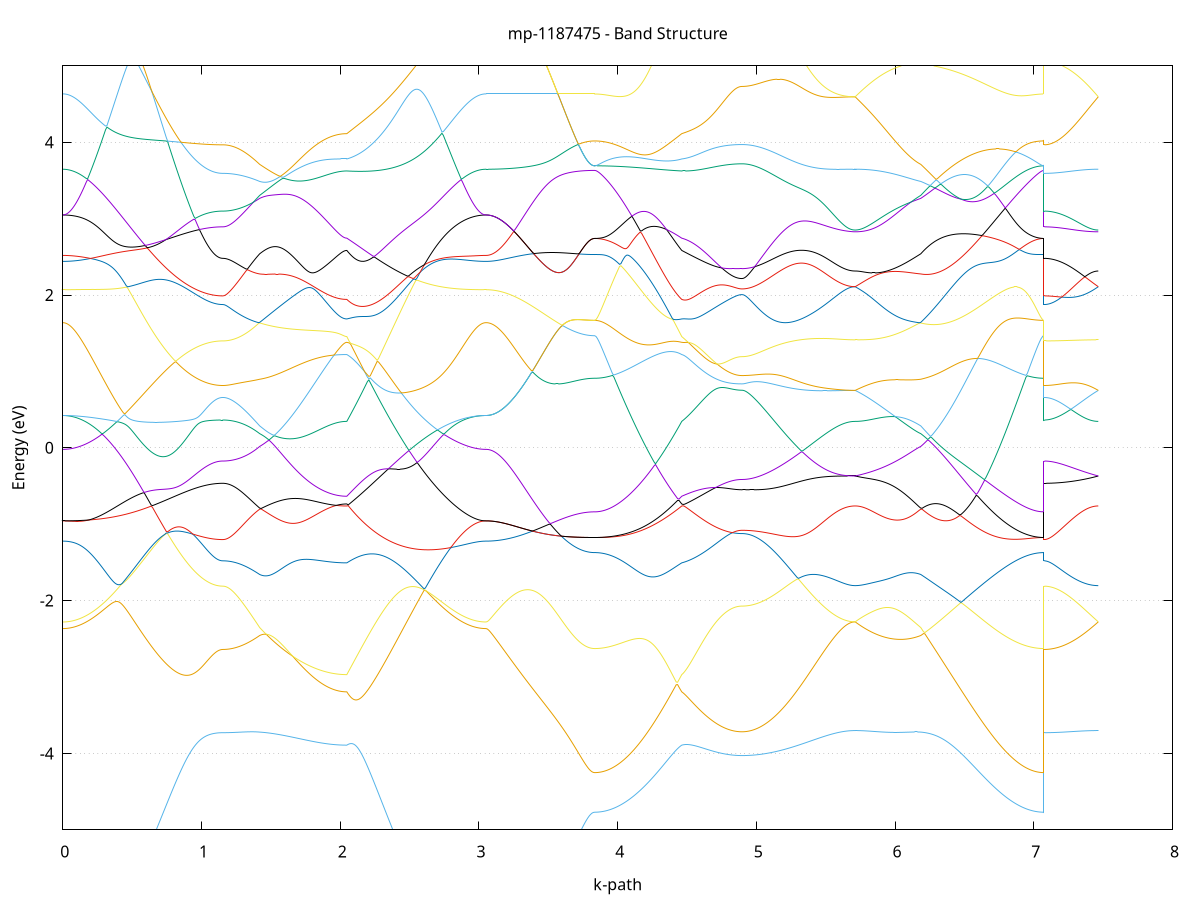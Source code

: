 set title 'mp-1187475 - Band Structure'
set xlabel 'k-path'
set ylabel 'Energy (eV)'
set grid y
set yrange [-5:5]
set terminal png size 800,600
set output 'mp-1187475_bands_gnuplot.png'
plot '-' using 1:2 with lines notitle, '-' using 1:2 with lines notitle, '-' using 1:2 with lines notitle, '-' using 1:2 with lines notitle, '-' using 1:2 with lines notitle, '-' using 1:2 with lines notitle, '-' using 1:2 with lines notitle, '-' using 1:2 with lines notitle, '-' using 1:2 with lines notitle, '-' using 1:2 with lines notitle, '-' using 1:2 with lines notitle, '-' using 1:2 with lines notitle, '-' using 1:2 with lines notitle, '-' using 1:2 with lines notitle, '-' using 1:2 with lines notitle, '-' using 1:2 with lines notitle, '-' using 1:2 with lines notitle, '-' using 1:2 with lines notitle, '-' using 1:2 with lines notitle, '-' using 1:2 with lines notitle, '-' using 1:2 with lines notitle, '-' using 1:2 with lines notitle, '-' using 1:2 with lines notitle, '-' using 1:2 with lines notitle, '-' using 1:2 with lines notitle, '-' using 1:2 with lines notitle, '-' using 1:2 with lines notitle, '-' using 1:2 with lines notitle, '-' using 1:2 with lines notitle, '-' using 1:2 with lines notitle, '-' using 1:2 with lines notitle, '-' using 1:2 with lines notitle, '-' using 1:2 with lines notitle, '-' using 1:2 with lines notitle, '-' using 1:2 with lines notitle, '-' using 1:2 with lines notitle, '-' using 1:2 with lines notitle, '-' using 1:2 with lines notitle, '-' using 1:2 with lines notitle, '-' using 1:2 with lines notitle, '-' using 1:2 with lines notitle, '-' using 1:2 with lines notitle, '-' using 1:2 with lines notitle, '-' using 1:2 with lines notitle, '-' using 1:2 with lines notitle, '-' using 1:2 with lines notitle, '-' using 1:2 with lines notitle, '-' using 1:2 with lines notitle, '-' using 1:2 with lines notitle, '-' using 1:2 with lines notitle, '-' using 1:2 with lines notitle, '-' using 1:2 with lines notitle, '-' using 1:2 with lines notitle, '-' using 1:2 with lines notitle, '-' using 1:2 with lines notitle, '-' using 1:2 with lines notitle, '-' using 1:2 with lines notitle, '-' using 1:2 with lines notitle, '-' using 1:2 with lines notitle, '-' using 1:2 with lines notitle, '-' using 1:2 with lines notitle, '-' using 1:2 with lines notitle, '-' using 1:2 with lines notitle, '-' using 1:2 with lines notitle
0.000000 -99.258081
0.009947 -99.258081
0.019894 -99.258081
0.029841 -99.258081
0.039789 -99.258081
0.049736 -99.258081
0.059683 -99.258081
0.069630 -99.258081
0.079577 -99.258081
0.089524 -99.258081
0.099471 -99.258081
0.109418 -99.257981
0.119366 -99.257981
0.129313 -99.257981
0.139260 -99.258081
0.149207 -99.258081
0.159154 -99.258081
0.169101 -99.258081
0.179048 -99.258081
0.188995 -99.257981
0.198943 -99.258081
0.208890 -99.258081
0.218837 -99.258081
0.228784 -99.258081
0.238731 -99.258081
0.248678 -99.258081
0.258625 -99.258081
0.268572 -99.258081
0.278520 -99.258081
0.288467 -99.258081
0.298414 -99.258081
0.308361 -99.258081
0.318308 -99.258081
0.328255 -99.258081
0.338202 -99.258081
0.348149 -99.258081
0.358097 -99.258081
0.368044 -99.258081
0.377991 -99.258081
0.387938 -99.258081
0.397885 -99.258081
0.407832 -99.258081
0.417779 -99.258081
0.427726 -99.258081
0.437674 -99.258081
0.447621 -99.258081
0.457568 -99.258081
0.467515 -99.258081
0.477462 -99.258081
0.487409 -99.258081
0.497356 -99.258081
0.507303 -99.258081
0.517251 -99.258081
0.527198 -99.258081
0.537145 -99.258081
0.547092 -99.258081
0.557039 -99.258081
0.566986 -99.258081
0.576933 -99.258081
0.586880 -99.258081
0.596828 -99.258081
0.606775 -99.258081
0.616722 -99.258081
0.626669 -99.258081
0.636616 -99.258081
0.646563 -99.258081
0.656510 -99.258081
0.666457 -99.258081
0.676405 -99.258081
0.686352 -99.258081
0.696299 -99.258081
0.706246 -99.258081
0.716193 -99.258081
0.726140 -99.258081
0.736087 -99.258081
0.746034 -99.258081
0.755982 -99.258081
0.765929 -99.258081
0.775876 -99.258081
0.785823 -99.258081
0.795770 -99.258081
0.805717 -99.258081
0.815664 -99.258081
0.825612 -99.258081
0.835559 -99.258081
0.845506 -99.258081
0.855453 -99.258081
0.865400 -99.258081
0.875347 -99.258081
0.885294 -99.258081
0.895241 -99.258081
0.905189 -99.258081
0.915136 -99.258081
0.925083 -99.258081
0.935030 -99.258081
0.944977 -99.258081
0.954924 -99.258081
0.964871 -99.258081
0.974818 -99.258081
0.984766 -99.258081
0.994713 -99.258081
1.004660 -99.258081
1.014607 -99.258081
1.024554 -99.258081
1.034501 -99.258081
1.044448 -99.258081
1.054395 -99.258081
1.064343 -99.258081
1.074290 -99.258081
1.084237 -99.258081
1.094184 -99.258081
1.104131 -99.258081
1.114078 -99.258081
1.124025 -99.258081
1.133972 -99.258081
1.143920 -99.258181
1.153867 -99.258181
1.153867 -99.258181
1.163703 -99.258181
1.173538 -99.258181
1.183374 -99.258181
1.193210 -99.258181
1.203046 -99.258181
1.212882 -99.258181
1.222718 -99.258181
1.232554 -99.258181
1.242390 -99.258181
1.252226 -99.258181
1.262061 -99.258181
1.271897 -99.258181
1.281733 -99.258181
1.291569 -99.258181
1.301405 -99.258181
1.311241 -99.258181
1.321077 -99.258181
1.330913 -99.258181
1.340748 -99.258181
1.350584 -99.258181
1.360420 -99.258181
1.370256 -99.258181
1.380092 -99.258181
1.389928 -99.258181
1.399764 -99.258181
1.409600 -99.258181
1.419436 -99.258181
1.419436 -99.258181
1.429406 -99.258181
1.439376 -99.258181
1.449346 -99.258181
1.459316 -99.258181
1.469286 -99.258181
1.479257 -99.258181
1.489227 -99.258181
1.499197 -99.258181
1.509167 -99.258181
1.519137 -99.258181
1.529108 -99.258181
1.539078 -99.258181
1.549048 -99.258181
1.559018 -99.258181
1.568988 -99.258181
1.578958 -99.258181
1.588929 -99.258181
1.598899 -99.258181
1.608869 -99.258181
1.618839 -99.258181
1.628809 -99.258181
1.638780 -99.258081
1.648750 -99.258081
1.658720 -99.258081
1.668690 -99.258181
1.678660 -99.258181
1.688630 -99.258181
1.698601 -99.258181
1.708571 -99.258181
1.718541 -99.258181
1.728511 -99.258181
1.738481 -99.258181
1.748452 -99.258181
1.758422 -99.258181
1.768392 -99.258181
1.778362 -99.258181
1.788332 -99.258181
1.798302 -99.258181
1.808273 -99.258181
1.818243 -99.258181
1.828213 -99.258181
1.838183 -99.258181
1.848153 -99.258181
1.858124 -99.258181
1.868094 -99.258181
1.878064 -99.258181
1.888034 -99.258181
1.898004 -99.258181
1.907974 -99.258181
1.917945 -99.258181
1.927915 -99.258181
1.937885 -99.258181
1.947855 -99.258181
1.957825 -99.258181
1.967796 -99.258181
1.977766 -99.258181
1.987736 -99.258181
1.997706 -99.258181
2.007676 -99.258181
2.017646 -99.258181
2.027617 -99.258181
2.037587 -99.258181
2.047557 -99.258181
2.047557 -99.258181
2.057495 -99.258181
2.067432 -99.258181
2.077370 -99.258181
2.087307 -99.258181
2.097245 -99.258181
2.107182 -99.258181
2.117120 -99.258181
2.127057 -99.258181
2.136995 -99.258181
2.146932 -99.258181
2.156870 -99.258181
2.166808 -99.258081
2.176745 -99.258081
2.186683 -99.258081
2.196620 -99.258181
2.206558 -99.258081
2.216495 -99.258081
2.226433 -99.258081
2.236370 -99.258081
2.246308 -99.258081
2.256246 -99.258081
2.266183 -99.258081
2.276121 -99.258181
2.286058 -99.258181
2.295996 -99.258181
2.305933 -99.258181
2.315871 -99.258181
2.325808 -99.258181
2.335746 -99.258181
2.345683 -99.258081
2.355621 -99.258181
2.365559 -99.258181
2.375496 -99.258181
2.385434 -99.258181
2.395371 -99.258181
2.405309 -99.258181
2.415246 -99.258181
2.425184 -99.258181
2.435121 -99.258181
2.445059 -99.258181
2.454996 -99.258181
2.464934 -99.258181
2.474872 -99.258181
2.484809 -99.258181
2.494747 -99.258181
2.504684 -99.258181
2.514622 -99.258181
2.524559 -99.258181
2.534497 -99.258181
2.544434 -99.258181
2.554372 -99.258181
2.564310 -99.258181
2.574247 -99.258181
2.584185 -99.258181
2.594122 -99.258181
2.604060 -99.258081
2.613997 -99.258081
2.623935 -99.258081
2.633872 -99.258081
2.643810 -99.258081
2.653747 -99.258081
2.663685 -99.258081
2.673623 -99.258081
2.683560 -99.258081
2.693498 -99.258081
2.703435 -99.258081
2.713373 -99.258081
2.723310 -99.258081
2.733248 -99.258081
2.743185 -99.258081
2.753123 -99.258081
2.763061 -99.258081
2.772998 -99.258081
2.782936 -99.258081
2.792873 -99.258081
2.802811 -99.258081
2.812748 -99.258081
2.822686 -99.258081
2.832623 -99.258081
2.842561 -99.258081
2.852498 -99.258081
2.862436 -99.258081
2.872374 -99.258081
2.882311 -99.258081
2.892249 -99.257981
2.902186 -99.257981
2.912124 -99.257981
2.922061 -99.258081
2.931999 -99.258081
2.941936 -99.258081
2.951874 -99.258081
2.961812 -99.258081
2.971749 -99.258081
2.981687 -99.258081
2.991624 -99.258081
3.001562 -99.258081
3.011499 -99.258081
3.021437 -99.258081
3.031374 -99.258081
3.041312 -99.258081
3.051249 -99.258081
3.051249 -99.258081
3.061159 -99.258081
3.071069 -99.258081
3.080978 -99.258081
3.090888 -99.258081
3.100797 -99.258081
3.110707 -99.258081
3.120616 -99.258081
3.130526 -99.258081
3.140435 -99.258081
3.150345 -99.258081
3.160255 -99.258081
3.170164 -99.258081
3.180074 -99.258081
3.189983 -99.258081
3.199893 -99.258081
3.209802 -99.258081
3.219712 -99.258081
3.229621 -99.258081
3.239531 -99.258081
3.249441 -99.258081
3.259350 -99.258081
3.269260 -99.258081
3.279169 -99.258081
3.289079 -99.258081
3.298988 -99.258081
3.308898 -99.258181
3.318808 -99.258081
3.328717 -99.258181
3.338627 -99.258181
3.348536 -99.258081
3.358446 -99.258081
3.368355 -99.258081
3.378265 -99.258081
3.388174 -99.258081
3.398084 -99.258081
3.407994 -99.258081
3.417903 -99.258081
3.427813 -99.258081
3.437722 -99.258081
3.447632 -99.258081
3.457541 -99.258081
3.467451 -99.258081
3.477360 -99.258081
3.487270 -99.258081
3.497180 -99.258081
3.507089 -99.258081
3.516999 -99.258081
3.526908 -99.258081
3.536818 -99.258081
3.546727 -99.258081
3.556637 -99.258081
3.566546 -99.258081
3.576456 -99.258081
3.586366 -99.258081
3.596275 -99.258081
3.606185 -99.258081
3.616094 -99.258081
3.626004 -99.258081
3.635913 -99.258081
3.645823 -99.258081
3.655732 -99.258081
3.665642 -99.258081
3.675552 -99.258081
3.685461 -99.258081
3.695371 -99.258081
3.705280 -99.258081
3.715190 -99.258081
3.725099 -99.258081
3.735009 -99.258081
3.744918 -99.258081
3.754828 -99.258081
3.764738 -99.258081
3.774647 -99.258081
3.784557 -99.258081
3.794466 -99.258081
3.804376 -99.258081
3.814285 -99.258081
3.824195 -99.258081
3.834105 -99.258081
3.834105 -99.258081
3.844075 -99.258081
3.854045 -99.258081
3.864015 -99.258081
3.873985 -99.258081
3.883955 -99.258081
3.893926 -99.258081
3.903896 -99.258081
3.913866 -99.258081
3.923836 -99.258081
3.933806 -99.258081
3.943777 -99.258081
3.953747 -99.258081
3.963717 -99.258081
3.973687 -99.258081
3.983657 -99.258081
3.993627 -99.258081
4.003598 -99.258081
4.013568 -99.258081
4.023538 -99.258081
4.033508 -99.258081
4.043478 -99.258181
4.053449 -99.258181
4.063419 -99.258081
4.073389 -99.258181
4.083359 -99.258181
4.093329 -99.258181
4.103299 -99.258181
4.113270 -99.258181
4.123240 -99.258181
4.133210 -99.258181
4.143180 -99.258181
4.153150 -99.258181
4.163121 -99.258181
4.173091 -99.258181
4.183061 -99.258181
4.193031 -99.258181
4.203001 -99.258181
4.212971 -99.258181
4.222942 -99.258181
4.232912 -99.258181
4.242882 -99.258181
4.252852 -99.258181
4.262822 -99.258181
4.272792 -99.258181
4.282763 -99.258181
4.292733 -99.258181
4.302703 -99.258181
4.312673 -99.258181
4.322643 -99.258181
4.332614 -99.258181
4.342584 -99.258181
4.352554 -99.258181
4.362524 -99.258181
4.372494 -99.258181
4.382465 -99.258181
4.392435 -99.258181
4.402405 -99.258181
4.412375 -99.258181
4.422345 -99.258181
4.432315 -99.258181
4.442286 -99.258181
4.452256 -99.258181
4.462226 -99.258181
4.462226 -99.258181
4.472093 -99.258181
4.481960 -99.258181
4.491827 -99.258181
4.501693 -99.258181
4.511560 -99.258181
4.521427 -99.258181
4.531294 -99.258181
4.541161 -99.258181
4.551028 -99.258181
4.560894 -99.258181
4.570761 -99.258181
4.580628 -99.258181
4.590495 -99.258181
4.600362 -99.258181
4.610229 -99.258181
4.620096 -99.258181
4.629962 -99.258181
4.639829 -99.258181
4.649696 -99.258181
4.659563 -99.258181
4.669430 -99.258181
4.679297 -99.258181
4.689164 -99.258181
4.699030 -99.258181
4.708897 -99.258181
4.718764 -99.258181
4.728631 -99.258181
4.738498 -99.258181
4.748365 -99.258181
4.758232 -99.258181
4.768098 -99.258181
4.777965 -99.258181
4.787832 -99.258081
4.797699 -99.258081
4.807566 -99.258081
4.817433 -99.258081
4.827300 -99.258081
4.837166 -99.258081
4.847033 -99.258081
4.856900 -99.258081
4.866767 -99.258081
4.876634 -99.258081
4.886501 -99.258081
4.896368 -99.258081
4.896368 -99.258081
4.906318 -99.258081
4.916268 -99.258081
4.926218 -99.258081
4.936168 -99.258081
4.946118 -99.258081
4.956068 -99.258081
4.966018 -99.258081
4.975968 -99.258081
4.985918 -99.258081
4.995868 -99.258081
5.005818 -99.258081
5.015769 -99.258081
5.025719 -99.258081
5.035669 -99.258081
5.045619 -99.258081
5.055569 -99.258081
5.065519 -99.258181
5.075469 -99.258081
5.085419 -99.258081
5.095369 -99.258081
5.105319 -99.258081
5.115269 -99.258081
5.125219 -99.258081
5.135170 -99.258081
5.145120 -99.258081
5.155070 -99.258081
5.165020 -99.258181
5.174970 -99.258081
5.184920 -99.258081
5.194870 -99.258081
5.204820 -99.258081
5.214770 -99.258181
5.224720 -99.258081
5.234670 -99.258081
5.244621 -99.258181
5.254571 -99.258181
5.264521 -99.258181
5.274471 -99.258181
5.284421 -99.258181
5.294371 -99.258181
5.304321 -99.258181
5.314271 -99.258181
5.324221 -99.258181
5.334171 -99.258181
5.344121 -99.258181
5.354071 -99.258181
5.364022 -99.258181
5.373972 -99.258181
5.383922 -99.258181
5.393872 -99.258181
5.403822 -99.258181
5.413772 -99.258181
5.423722 -99.258181
5.433672 -99.258181
5.443622 -99.258181
5.453572 -99.258181
5.463522 -99.258181
5.473472 -99.258181
5.483423 -99.258181
5.493373 -99.258181
5.503323 -99.258181
5.513273 -99.258181
5.523223 -99.258181
5.533173 -99.258181
5.543123 -99.258181
5.553073 -99.258181
5.563023 -99.258181
5.572973 -99.258181
5.582923 -99.258181
5.592873 -99.258181
5.602824 -99.258181
5.612774 -99.258181
5.622724 -99.258181
5.632674 -99.258181
5.642624 -99.258181
5.652574 -99.258181
5.662524 -99.258181
5.672474 -99.258181
5.682424 -99.258181
5.692374 -99.258181
5.702324 -99.258181
5.712275 -99.258181
5.712275 -99.258181
5.722129 -99.258181
5.731983 -99.258181
5.741838 -99.258181
5.751692 -99.258181
5.761547 -99.258181
5.771401 -99.258181
5.781256 -99.258181
5.791110 -99.258181
5.800965 -99.258181
5.810819 -99.258181
5.820674 -99.258181
5.830528 -99.258181
5.840382 -99.258181
5.850237 -99.258181
5.860091 -99.258181
5.869946 -99.258181
5.879800 -99.258181
5.889655 -99.258181
5.899509 -99.258181
5.909364 -99.258181
5.919218 -99.258181
5.929073 -99.258181
5.938927 -99.258181
5.948782 -99.258181
5.958636 -99.258181
5.968490 -99.258181
5.978345 -99.258181
5.988199 -99.258181
5.998054 -99.258181
6.007908 -99.258181
6.017763 -99.258181
6.027617 -99.258181
6.037472 -99.258181
6.047326 -99.258181
6.057181 -99.258181
6.067035 -99.258081
6.076890 -99.258181
6.086744 -99.258081
6.096598 -99.258081
6.106453 -99.258081
6.116307 -99.258081
6.126162 -99.258181
6.136016 -99.258181
6.145871 -99.258181
6.155725 -99.258181
6.165580 -99.258181
6.175434 -99.258181
6.185289 -99.258181
6.185289 -99.258181
6.195269 -99.258181
6.205250 -99.258181
6.215231 -99.258181
6.225212 -99.258181
6.235193 -99.258181
6.245174 -99.258181
6.255155 -99.258181
6.265136 -99.258181
6.275116 -99.258181
6.285097 -99.258181
6.295078 -99.258181
6.305059 -99.258181
6.315040 -99.258181
6.325021 -99.258181
6.335002 -99.258181
6.344983 -99.258181
6.354963 -99.258181
6.364944 -99.258181
6.374925 -99.258181
6.384906 -99.258181
6.394887 -99.258181
6.404868 -99.258181
6.414849 -99.258181
6.424830 -99.258181
6.434810 -99.258181
6.444791 -99.258181
6.454772 -99.258181
6.464753 -99.258181
6.474734 -99.258181
6.484715 -99.258181
6.494696 -99.258181
6.504677 -99.258181
6.514657 -99.258181
6.524638 -99.258181
6.534619 -99.258181
6.544600 -99.258181
6.554581 -99.258181
6.564562 -99.258181
6.574543 -99.258181
6.584524 -99.258181
6.594504 -99.258181
6.604485 -99.258181
6.614466 -99.258181
6.624447 -99.258181
6.634428 -99.258181
6.644409 -99.258181
6.654390 -99.258181
6.664371 -99.258181
6.674351 -99.258181
6.684332 -99.258181
6.694313 -99.258181
6.704294 -99.258181
6.714275 -99.258181
6.724256 -99.258181
6.734237 -99.258181
6.744218 -99.258181
6.754198 -99.258181
6.764179 -99.258181
6.774160 -99.258181
6.784141 -99.258181
6.794122 -99.258181
6.804103 -99.258181
6.814084 -99.258081
6.824065 -99.258181
6.834045 -99.258181
6.844026 -99.258181
6.854007 -99.258181
6.863988 -99.258181
6.873969 -99.258181
6.883950 -99.258181
6.893931 -99.258181
6.903912 -99.258181
6.913892 -99.258181
6.923873 -99.258181
6.933854 -99.258181
6.943835 -99.258181
6.953816 -99.258181
6.963797 -99.258081
6.973778 -99.258081
6.983759 -99.258081
6.993739 -99.258081
7.003720 -99.258081
7.013701 -99.258081
7.023682 -99.258081
7.033663 -99.258081
7.043644 -99.258081
7.053625 -99.258081
7.063606 -99.258081
7.073586 -99.258081
7.073586 -99.258181
7.083372 -99.258181
7.093158 -99.258181
7.102944 -99.258181
7.112729 -99.258181
7.122515 -99.258181
7.132301 -99.258181
7.142086 -99.258181
7.151872 -99.258181
7.161658 -99.258181
7.171443 -99.258181
7.181229 -99.258181
7.191015 -99.258181
7.200800 -99.258181
7.210586 -99.258181
7.220372 -99.258181
7.230157 -99.258181
7.239943 -99.258181
7.249729 -99.258181
7.259515 -99.258181
7.269300 -99.258181
7.279086 -99.258181
7.288872 -99.258181
7.298657 -99.258181
7.308443 -99.258181
7.318229 -99.258181
7.328014 -99.258181
7.337800 -99.258181
7.347586 -99.258181
7.357371 -99.258181
7.367157 -99.258181
7.376943 -99.258181
7.386728 -99.258181
7.396514 -99.258181
7.406300 -99.258181
7.416086 -99.258181
7.425871 -99.258181
7.435657 -99.258181
7.445443 -99.258181
7.455228 -99.258181
7.465014 -99.258181
e
0.000000 -33.060581
0.009947 -33.060581
0.019894 -33.060681
0.029841 -33.060781
0.039789 -33.060981
0.049736 -33.061281
0.059683 -33.061581
0.069630 -33.061881
0.079577 -33.062281
0.089524 -33.062781
0.099471 -33.063281
0.109418 -33.063881
0.119366 -33.064581
0.129313 -33.065181
0.139260 -33.065981
0.149207 -33.066781
0.159154 -33.067581
0.169101 -33.068481
0.179048 -33.069481
0.188995 -33.070381
0.198943 -33.071481
0.208890 -33.072581
0.218837 -33.073681
0.228784 -33.074881
0.238731 -33.076081
0.248678 -33.077381
0.258625 -33.078681
0.268572 -33.080081
0.278520 -33.081481
0.288467 -33.082981
0.298414 -33.084381
0.308361 -33.085981
0.318308 -33.087481
0.328255 -33.089081
0.338202 -33.090781
0.348149 -33.092381
0.358097 -33.094081
0.368044 -33.095781
0.377991 -33.097581
0.387938 -33.099381
0.397885 -33.101181
0.407832 -33.102981
0.417779 -33.104781
0.427726 -33.106681
0.437674 -33.108581
0.447621 -33.110481
0.457568 -33.112381
0.467515 -33.114381
0.477462 -33.116381
0.487409 -33.118281
0.497356 -33.120281
0.507303 -33.122281
0.517251 -33.124281
0.527198 -33.126281
0.537145 -33.128281
0.547092 -33.130281
0.557039 -33.132281
0.566986 -33.134281
0.576933 -33.136281
0.586880 -33.138381
0.596828 -33.140381
0.606775 -33.142381
0.616722 -33.144381
0.626669 -33.146281
0.636616 -33.148281
0.646563 -33.150281
0.656510 -33.152181
0.666457 -33.154081
0.676405 -33.156081
0.686352 -33.157981
0.696299 -33.159781
0.706246 -33.161681
0.716193 -33.163481
0.726140 -33.165381
0.736087 -33.167181
0.746034 -33.168881
0.755982 -33.170681
0.765929 -33.172381
0.775876 -33.174081
0.785823 -33.175681
0.795770 -33.177381
0.805717 -33.178981
0.815664 -33.180481
0.825612 -33.182081
0.835559 -33.183581
0.845506 -33.184981
0.855453 -33.186381
0.865400 -33.187781
0.875347 -33.189181
0.885294 -33.190481
0.895241 -33.191781
0.905189 -33.192981
0.915136 -33.194181
0.925083 -33.195281
0.935030 -33.196381
0.944977 -33.197481
0.954924 -33.198481
0.964871 -33.199481
0.974818 -33.200381
0.984766 -33.201281
0.994713 -33.202081
1.004660 -33.202881
1.014607 -33.203581
1.024554 -33.204281
1.034501 -33.204881
1.044448 -33.205481
1.054395 -33.205981
1.064343 -33.206481
1.074290 -33.206981
1.084237 -33.207381
1.094184 -33.207681
1.104131 -33.207981
1.114078 -33.208181
1.124025 -33.208381
1.133972 -33.208481
1.143920 -33.208581
1.153867 -33.208581
1.153867 -33.208581
1.163703 -33.208481
1.173538 -33.208181
1.183374 -33.207581
1.193210 -33.206881
1.203046 -33.205881
1.212882 -33.204781
1.222718 -33.203381
1.232554 -33.201781
1.242390 -33.199881
1.252226 -33.197881
1.262061 -33.195681
1.271897 -33.193281
1.281733 -33.190581
1.291569 -33.187781
1.301405 -33.184681
1.311241 -33.181481
1.321077 -33.177981
1.330913 -33.174381
1.340748 -33.170581
1.350584 -33.166581
1.360420 -33.162381
1.370256 -33.157981
1.380092 -33.153381
1.389928 -33.148681
1.399764 -33.143781
1.409600 -33.138681
1.419436 -33.133381
1.419436 -33.133381
1.429406 -33.129581
1.439376 -33.125581
1.449346 -33.121481
1.459316 -33.117281
1.469286 -33.113081
1.479257 -33.108681
1.489227 -33.104181
1.499197 -33.099681
1.509167 -33.094981
1.519137 -33.090281
1.529108 -33.085481
1.539078 -33.080581
1.549048 -33.078281
1.559018 -33.077381
1.568988 -33.076381
1.578958 -33.075281
1.588929 -33.074081
1.598899 -33.072681
1.608869 -33.071281
1.618839 -33.069781
1.628809 -33.068181
1.638780 -33.066481
1.648750 -33.064681
1.658720 -33.062781
1.668690 -33.060781
1.678660 -33.058781
1.688630 -33.056581
1.698601 -33.054381
1.708571 -33.052081
1.718541 -33.049681
1.728511 -33.047181
1.738481 -33.044681
1.748452 -33.042081
1.758422 -33.039381
1.768392 -33.036581
1.778362 -33.033781
1.788332 -33.030881
1.798302 -33.027881
1.808273 -33.024881
1.818243 -33.021881
1.828213 -33.018781
1.838183 -33.015581
1.848153 -33.012381
1.858124 -33.009181
1.868094 -33.005881
1.878064 -33.002581
1.888034 -32.999181
1.898004 -32.995881
1.907974 -32.992581
1.917945 -32.989181
1.927915 -32.985881
1.937885 -32.982481
1.947855 -32.979281
1.957825 -32.975981
1.967796 -32.972881
1.977766 -32.969781
1.987736 -32.966881
1.997706 -32.964181
2.007676 -32.961681
2.017646 -32.959581
2.027617 -32.957981
2.037587 -32.956981
2.047557 -32.956581
2.047557 -32.956581
2.057495 -32.954781
2.067432 -32.952981
2.077370 -32.951281
2.087307 -32.949581
2.097245 -32.947981
2.107182 -32.946381
2.117120 -32.944781
2.127057 -32.943281
2.136995 -32.941681
2.146932 -32.940281
2.156870 -32.938781
2.166808 -32.937381
2.176745 -32.935881
2.186683 -32.934481
2.196620 -32.933481
2.206558 -32.937681
2.216495 -32.941881
2.226433 -32.946081
2.236370 -32.950181
2.246308 -32.954181
2.256246 -32.958181
2.266183 -32.962181
2.276121 -32.965981
2.286058 -32.969781
2.295996 -32.973581
2.305933 -32.977281
2.315871 -32.980881
2.325808 -32.984481
2.335746 -32.987981
2.345683 -32.991381
2.355621 -32.994681
2.365559 -32.997981
2.375496 -33.001181
2.385434 -33.004381
2.395371 -33.007381
2.405309 -33.010381
2.415246 -33.013381
2.425184 -33.016181
2.435121 -33.018981
2.445059 -33.021681
2.454996 -33.024281
2.464934 -33.026781
2.474872 -33.029281
2.484809 -33.031681
2.494747 -33.033981
2.504684 -33.036181
2.514622 -33.038381
2.524559 -33.040481
2.534497 -33.042381
2.544434 -33.044381
2.554372 -33.046181
2.564310 -33.047981
2.574247 -33.049581
2.584185 -33.051181
2.594122 -33.052681
2.604060 -33.054181
2.613997 -33.055481
2.623935 -33.056781
2.633872 -33.057981
2.643810 -33.059081
2.653747 -33.060181
2.663685 -33.061181
2.673623 -33.062081
2.683560 -33.062881
2.693498 -33.063581
2.703435 -33.064281
2.713373 -33.064881
2.723310 -33.065381
2.733248 -33.065881
2.743185 -33.066281
2.753123 -33.066581
2.763061 -33.066881
2.772998 -33.066981
2.782936 -33.067181
2.792873 -33.067281
2.802811 -33.067281
2.812748 -33.067181
2.822686 -33.067081
2.832623 -33.066981
2.842561 -33.066781
2.852498 -33.066581
2.862436 -33.066281
2.872374 -33.065981
2.882311 -33.065681
2.892249 -33.065281
2.902186 -33.064881
2.912124 -33.064581
2.922061 -33.064081
2.931999 -33.063681
2.941936 -33.063281
2.951874 -33.062881
2.961812 -33.062481
2.971749 -33.062181
2.981687 -33.061781
2.991624 -33.061481
3.001562 -33.061181
3.011499 -33.060981
3.021437 -33.060781
3.031374 -33.060681
3.041312 -33.060581
3.051249 -33.060581
3.051249 -33.060581
3.061159 -33.060481
3.071069 -33.060281
3.080978 -33.059981
3.090888 -33.059581
3.100797 -33.058981
3.110707 -33.058281
3.120616 -33.057481
3.130526 -33.056581
3.140435 -33.055581
3.150345 -33.054381
3.160255 -33.053081
3.170164 -33.051681
3.180074 -33.050181
3.189983 -33.048481
3.199893 -33.046781
3.209802 -33.044881
3.219712 -33.042881
3.229621 -33.040781
3.239531 -33.038481
3.249441 -33.036181
3.259350 -33.033681
3.269260 -33.031181
3.279169 -33.028481
3.289079 -33.025681
3.298988 -33.022781
3.308898 -33.019681
3.318808 -33.016581
3.328717 -33.013381
3.338627 -33.009981
3.348536 -33.009581
3.358446 -33.011581
3.368355 -33.013681
3.378265 -33.015681
3.388174 -33.017781
3.398084 -33.019781
3.407994 -33.021781
3.417903 -33.023781
3.427813 -33.025781
3.437722 -33.027781
3.447632 -33.029681
3.457541 -33.031581
3.467451 -33.033481
3.477360 -33.035381
3.487270 -33.037181
3.497180 -33.038981
3.507089 -33.040681
3.516999 -33.042381
3.526908 -33.044081
3.536818 -33.045781
3.546727 -33.047381
3.556637 -33.048881
3.566546 -33.050381
3.576456 -33.051881
3.586366 -33.053281
3.596275 -33.054681
3.606185 -33.055981
3.616094 -33.057281
3.626004 -33.058481
3.635913 -33.059681
3.645823 -33.060781
3.655732 -33.061881
3.665642 -33.062881
3.675552 -33.063881
3.685461 -33.064781
3.695371 -33.065681
3.705280 -33.066481
3.715190 -33.067181
3.725099 -33.067881
3.735009 -33.068481
3.744918 -33.069081
3.754828 -33.069581
3.764738 -33.069981
3.774647 -33.070381
3.784557 -33.070681
3.794466 -33.070981
3.804376 -33.071181
3.814285 -33.071381
3.824195 -33.071481
3.834105 -33.071481
3.834105 -33.071481
3.844075 -33.071381
3.854045 -33.071281
3.864015 -33.071081
3.873985 -33.070781
3.883955 -33.070381
3.893926 -33.069981
3.903896 -33.069481
3.913866 -33.068781
3.923836 -33.068081
3.933806 -33.067381
3.943777 -33.066481
3.953747 -33.065481
3.963717 -33.064481
3.973687 -33.063381
3.983657 -33.062181
3.993627 -33.060981
4.003598 -33.059581
4.013568 -33.058181
4.023538 -33.056781
4.033508 -33.055181
4.043478 -33.053581
4.053449 -33.051881
4.063419 -33.050081
4.073389 -33.048281
4.083359 -33.046381
4.093329 -33.044381
4.103299 -33.042381
4.113270 -33.040281
4.123240 -33.038181
4.133210 -33.035981
4.143180 -33.033681
4.153150 -33.031381
4.163121 -33.029081
4.173091 -33.026681
4.183061 -33.024281
4.193031 -33.021781
4.203001 -33.019281
4.212971 -33.016681
4.222942 -33.014181
4.232912 -33.011581
4.242882 -33.008981
4.252852 -33.006381
4.262822 -33.003681
4.272792 -33.001081
4.282763 -32.998481
4.292733 -32.995881
4.302703 -32.993281
4.312673 -32.990681
4.322643 -32.988081
4.332614 -32.985481
4.342584 -32.982981
4.352554 -32.980581
4.362524 -32.978081
4.372494 -32.975681
4.382465 -32.973381
4.392435 -32.971081
4.402405 -32.968881
4.412375 -32.966681
4.422345 -32.964481
4.432315 -32.962481
4.442286 -32.960481
4.452256 -32.958481
4.462226 -32.956581
4.462226 -32.956581
4.472093 -32.955781
4.481960 -32.955081
4.491827 -32.954381
4.501693 -32.953681
4.511560 -32.953081
4.521427 -32.952581
4.531294 -32.952181
4.541161 -32.951881
4.551028 -32.951781
4.560894 -32.951781
4.570761 -32.951981
4.580628 -32.952381
4.590495 -32.952881
4.600362 -32.953581
4.610229 -32.954481
4.620096 -32.955581
4.629962 -32.956781
4.639829 -32.958081
4.649696 -32.959481
4.659563 -32.961081
4.669430 -32.962581
4.679297 -32.964281
4.689164 -32.965881
4.699030 -32.967481
4.708897 -32.969181
4.718764 -32.970781
4.728631 -32.972281
4.738498 -32.973781
4.748365 -32.975281
4.758232 -32.976681
4.768098 -32.977981
4.777965 -32.979181
4.787832 -32.980381
4.797699 -32.981381
4.807566 -32.982381
4.817433 -32.983281
4.827300 -32.984081
4.837166 -32.984681
4.847033 -32.985281
4.856900 -32.985781
4.866767 -32.986081
4.876634 -32.986381
4.886501 -32.986581
4.896368 -32.986581
4.896368 -32.986581
4.906318 -32.986681
4.916268 -32.986781
4.926218 -32.986981
4.936168 -32.987281
4.946118 -32.987681
4.956068 -32.988281
4.966018 -32.988881
4.975968 -32.989581
4.985918 -32.990481
4.995868 -32.991481
5.005818 -32.992681
5.015769 -32.994081
5.025719 -32.995581
5.035669 -32.997281
5.045619 -32.999281
5.055569 -33.001481
5.065519 -33.003781
5.075469 -33.006481
5.085419 -33.009281
5.095369 -33.012381
5.105319 -33.015681
5.115269 -33.019181
5.125219 -33.022881
5.135170 -33.026781
5.145120 -33.030881
5.155070 -33.035081
5.165020 -33.039381
5.174970 -33.043781
5.184920 -33.048281
5.194870 -33.052881
5.204820 -33.057581
5.214770 -33.062281
5.224720 -33.066981
5.234670 -33.071781
5.244621 -33.076481
5.254571 -33.081281
5.264521 -33.085981
5.274471 -33.090681
5.284421 -33.095381
5.294371 -33.100081
5.304321 -33.104681
5.314271 -33.109181
5.324221 -33.113681
5.334171 -33.118081
5.344121 -33.122481
5.354071 -33.126781
5.364022 -33.130981
5.373972 -33.135081
5.383922 -33.139181
5.393872 -33.143081
5.403822 -33.146981
5.413772 -33.150781
5.423722 -33.154381
5.433672 -33.157981
5.443622 -33.161481
5.453572 -33.164781
5.463522 -33.168081
5.473472 -33.171181
5.483423 -33.174181
5.493373 -33.177181
5.503323 -33.179981
5.513273 -33.182581
5.523223 -33.185181
5.533173 -33.187581
5.543123 -33.189881
5.553073 -33.192081
5.563023 -33.194181
5.572973 -33.196081
5.582923 -33.197881
5.592873 -33.199581
5.602824 -33.201081
5.612774 -33.202581
5.622724 -33.203781
5.632674 -33.204981
5.642624 -33.205981
5.652574 -33.206881
5.662524 -33.207581
5.672474 -33.208181
5.682424 -33.208681
5.692374 -33.208981
5.702324 -33.209281
5.712275 -33.209281
5.712275 -33.209281
5.722129 -33.209281
5.731983 -33.209181
5.741838 -33.209081
5.751692 -33.208881
5.761547 -33.208681
5.771401 -33.208381
5.781256 -33.208081
5.791110 -33.207681
5.800965 -33.207281
5.810819 -33.206681
5.820674 -33.206181
5.830528 -33.205481
5.840382 -33.204781
5.850237 -33.203981
5.860091 -33.203081
5.869946 -33.202181
5.879800 -33.201181
5.889655 -33.200081
5.899509 -33.198881
5.909364 -33.197681
5.919218 -33.196381
5.929073 -33.194981
5.938927 -33.193481
5.948782 -33.191981
5.958636 -33.190381
5.968490 -33.188581
5.978345 -33.186881
5.988199 -33.184981
5.998054 -33.182981
6.007908 -33.180981
6.017763 -33.178881
6.027617 -33.176681
6.037472 -33.174481
6.047326 -33.172181
6.057181 -33.169781
6.067035 -33.167281
6.076890 -33.164781
6.086744 -33.162181
6.096598 -33.159481
6.106453 -33.156781
6.116307 -33.153981
6.126162 -33.151181
6.136016 -33.148281
6.145871 -33.145381
6.155725 -33.142381
6.165580 -33.139381
6.175434 -33.136381
6.185289 -33.133381
6.185289 -33.133381
6.195269 -33.127881
6.205250 -33.122281
6.215231 -33.116481
6.225212 -33.110481
6.235193 -33.104381
6.245174 -33.098081
6.255155 -33.091681
6.265136 -33.085781
6.275116 -33.086281
6.285097 -33.086781
6.295078 -33.087181
6.305059 -33.087581
6.315040 -33.087981
6.325021 -33.088381
6.335002 -33.088681
6.344983 -33.088981
6.354963 -33.089281
6.364944 -33.089481
6.374925 -33.089781
6.384906 -33.089981
6.394887 -33.090081
6.404868 -33.090181
6.414849 -33.090281
6.424830 -33.090381
6.434810 -33.090481
6.444791 -33.090481
6.454772 -33.090481
6.464753 -33.090381
6.474734 -33.090381
6.484715 -33.090281
6.494696 -33.090181
6.504677 -33.089981
6.514657 -33.089881
6.524638 -33.089681
6.534619 -33.089481
6.544600 -33.089281
6.554581 -33.088981
6.564562 -33.088681
6.574543 -33.088481
6.584524 -33.088181
6.594504 -33.087781
6.604485 -33.087481
6.614466 -33.087081
6.624447 -33.086781
6.634428 -33.086381
6.644409 -33.085981
6.654390 -33.085581
6.664371 -33.085181
6.674351 -33.084681
6.684332 -33.084281
6.694313 -33.083881
6.704294 -33.083381
6.714275 -33.082981
6.724256 -33.082481
6.734237 -33.081981
6.744218 -33.081581
6.754198 -33.081081
6.764179 -33.080581
6.774160 -33.080181
6.784141 -33.079681
6.794122 -33.079181
6.804103 -33.078781
6.814084 -33.078281
6.824065 -33.077881
6.834045 -33.077381
6.844026 -33.076981
6.854007 -33.076581
6.863988 -33.076181
6.873969 -33.075781
6.883950 -33.075381
6.893931 -33.074981
6.903912 -33.074681
6.913892 -33.074281
6.923873 -33.073981
6.933854 -33.073681
6.943835 -33.073381
6.953816 -33.073081
6.963797 -33.072881
6.973778 -33.072581
6.983759 -33.072381
6.993739 -33.072181
7.003720 -33.072081
7.013701 -33.071881
7.023682 -33.071781
7.033663 -33.071681
7.043644 -33.071581
7.053625 -33.071481
7.063606 -33.071481
7.073586 -33.071481
7.073586 -33.208581
7.083372 -33.208581
7.093158 -33.208581
7.102944 -33.208581
7.112729 -33.208581
7.122515 -33.208581
7.132301 -33.208681
7.142086 -33.208681
7.151872 -33.208681
7.161658 -33.208681
7.171443 -33.208681
7.181229 -33.208681
7.191015 -33.208781
7.200800 -33.208781
7.210586 -33.208781
7.220372 -33.208781
7.230157 -33.208881
7.239943 -33.208881
7.249729 -33.208881
7.259515 -33.208981
7.269300 -33.208981
7.279086 -33.208981
7.288872 -33.208981
7.298657 -33.209081
7.308443 -33.209081
7.318229 -33.209081
7.328014 -33.209081
7.337800 -33.209181
7.347586 -33.209181
7.357371 -33.209181
7.367157 -33.209181
7.376943 -33.209181
7.386728 -33.209281
7.396514 -33.209281
7.406300 -33.209281
7.416086 -33.209281
7.425871 -33.209281
7.435657 -33.209281
7.445443 -33.209281
7.455228 -33.209281
7.465014 -33.209281
e
0.000000 -32.968481
0.009947 -32.968481
0.019894 -32.968381
0.029841 -32.968181
0.039789 -32.967981
0.049736 -32.967681
0.059683 -32.967281
0.069630 -32.966781
0.079577 -32.966281
0.089524 -32.965681
0.099471 -32.965081
0.109418 -32.964381
0.119366 -32.963581
0.129313 -32.962681
0.139260 -32.961781
0.149207 -32.960781
0.159154 -32.959781
0.169101 -32.958581
0.179048 -32.957381
0.188995 -32.956181
0.198943 -32.954781
0.208890 -32.953381
0.218837 -32.951981
0.228784 -32.950481
0.238731 -32.948881
0.248678 -32.947181
0.258625 -32.945481
0.268572 -32.943681
0.278520 -32.941881
0.288467 -32.939981
0.298414 -32.937981
0.308361 -32.935981
0.318308 -32.933881
0.328255 -32.931681
0.338202 -32.929481
0.348149 -32.927281
0.358097 -32.924881
0.368044 -32.922581
0.377991 -32.920081
0.387938 -32.917581
0.397885 -32.915081
0.407832 -32.912481
0.417779 -32.909881
0.427726 -32.907181
0.437674 -32.904381
0.447621 -32.901681
0.457568 -32.898781
0.467515 -32.895881
0.477462 -32.892981
0.487409 -32.890081
0.497356 -32.886981
0.507303 -32.883981
0.517251 -32.885181
0.527198 -32.888381
0.537145 -32.891581
0.547092 -32.894781
0.557039 -32.897881
0.566986 -32.900981
0.576933 -32.904081
0.586880 -32.907181
0.596828 -32.910181
0.606775 -32.913181
0.616722 -32.916181
0.626669 -32.919081
0.636616 -32.921981
0.646563 -32.924881
0.656510 -32.927681
0.666457 -32.930481
0.676405 -32.933181
0.686352 -32.935881
0.696299 -32.938581
0.706246 -32.941181
0.716193 -32.943781
0.726140 -32.946281
0.736087 -32.948781
0.746034 -32.951181
0.755982 -32.953581
0.765929 -32.955981
0.775876 -32.958281
0.785823 -32.960481
0.795770 -32.962681
0.805717 -32.964781
0.815664 -32.966881
0.825612 -32.968981
0.835559 -32.970881
0.845506 -32.972881
0.855453 -32.974781
0.865400 -32.977381
0.875347 -32.982881
0.885294 -32.988081
0.895241 -32.993281
0.905189 -32.998281
0.915136 -33.003081
0.925083 -33.007781
0.935030 -33.012281
0.944977 -33.016681
0.954924 -33.020881
0.964871 -33.024881
0.974818 -33.028681
0.984766 -33.032281
0.994713 -33.035681
1.004660 -33.038981
1.014607 -33.041981
1.024554 -33.044881
1.034501 -33.047481
1.044448 -33.049981
1.054395 -33.052181
1.064343 -33.054181
1.074290 -33.056081
1.084237 -33.057681
1.094184 -33.059081
1.104131 -33.060281
1.114078 -33.061281
1.124025 -33.061981
1.133972 -33.062581
1.143920 -33.062881
1.153867 -33.062981
1.153867 -33.062981
1.163703 -33.063081
1.173538 -33.063181
1.183374 -33.063381
1.193210 -33.063681
1.203046 -33.064081
1.212882 -33.064581
1.222718 -33.065081
1.232554 -33.065681
1.242390 -33.066381
1.252226 -33.066981
1.262061 -33.067781
1.271897 -33.068481
1.281733 -33.069281
1.291569 -33.070081
1.301405 -33.070981
1.311241 -33.071781
1.321077 -33.072581
1.330913 -33.073481
1.340748 -33.074281
1.350584 -33.075181
1.360420 -33.075981
1.370256 -33.076781
1.380092 -33.077581
1.389928 -33.078381
1.399764 -33.079181
1.409600 -33.079981
1.419436 -33.080681
1.419436 -33.080681
1.429406 -33.081081
1.439376 -33.081481
1.449346 -33.081781
1.459316 -33.081881
1.469286 -33.081881
1.479257 -33.081781
1.489227 -33.081681
1.499197 -33.081381
1.509167 -33.080981
1.519137 -33.080481
1.529108 -33.079881
1.539078 -33.079181
1.549048 -33.075681
1.559018 -33.070581
1.568988 -33.065481
1.578958 -33.060381
1.588929 -33.055181
1.598899 -33.049881
1.608869 -33.044481
1.618839 -33.039181
1.628809 -33.033681
1.638780 -33.028281
1.648750 -33.022781
1.658720 -33.017281
1.668690 -33.011681
1.678660 -33.006181
1.688630 -33.000581
1.698601 -32.994981
1.708571 -32.989381
1.718541 -32.983781
1.728511 -32.978281
1.738481 -32.972681
1.748452 -32.967181
1.758422 -32.961781
1.768392 -32.956281
1.778362 -32.950981
1.788332 -32.945681
1.798302 -32.940381
1.808273 -32.935281
1.818243 -32.930181
1.828213 -32.925281
1.838183 -32.920381
1.848153 -32.915681
1.858124 -32.911181
1.868094 -32.906781
1.878064 -32.902481
1.888034 -32.898481
1.898004 -32.895581
1.907974 -32.896981
1.917945 -32.898581
1.927915 -32.900381
1.937885 -32.902281
1.947855 -32.904281
1.957825 -32.906381
1.967796 -32.908581
1.977766 -32.910781
1.987736 -32.912981
1.997706 -32.915081
2.007676 -32.917081
2.017646 -32.918781
2.027617 -32.920181
2.037587 -32.921081
2.047557 -32.921381
2.047557 -32.921381
2.057495 -32.917581
2.067432 -32.913681
2.077370 -32.909881
2.087307 -32.905981
2.097245 -32.902181
2.107182 -32.898381
2.117120 -32.897781
2.127057 -32.902381
2.136995 -32.906881
2.146932 -32.911481
2.156870 -32.915881
2.166808 -32.920381
2.176745 -32.924781
2.186683 -32.929081
2.196620 -32.933081
2.206558 -32.931581
2.216495 -32.930181
2.226433 -32.928781
2.236370 -32.927281
2.246308 -32.925881
2.256246 -32.924381
2.266183 -32.922881
2.276121 -32.921381
2.286058 -32.919781
2.295996 -32.918281
2.305933 -32.916681
2.315871 -32.914981
2.325808 -32.913381
2.335746 -32.911681
2.345683 -32.909981
2.355621 -32.908181
2.365559 -32.906381
2.375496 -32.904581
2.385434 -32.902681
2.395371 -32.900781
2.405309 -32.898781
2.415246 -32.896781
2.425184 -32.894781
2.435121 -32.892681
2.445059 -32.890581
2.454996 -32.888481
2.464934 -32.886281
2.474872 -32.883981
2.484809 -32.881681
2.494747 -32.879381
2.504684 -32.877081
2.514622 -32.874681
2.524559 -32.872181
2.534497 -32.869681
2.544434 -32.867181
2.554372 -32.864681
2.564310 -32.862081
2.574247 -32.862281
2.584185 -32.866381
2.594122 -32.870381
2.604060 -32.874381
2.613997 -32.878281
2.623935 -32.882181
2.633872 -32.885881
2.643810 -32.889581
2.653747 -32.893281
2.663685 -32.896781
2.673623 -32.900281
2.683560 -32.903681
2.693498 -32.906981
2.703435 -32.910281
2.713373 -32.913481
2.723310 -32.916581
2.733248 -32.919581
2.743185 -32.922481
2.753123 -32.925381
2.763061 -32.928081
2.772998 -32.930781
2.782936 -32.933381
2.792873 -32.935881
2.802811 -32.938281
2.812748 -32.940581
2.822686 -32.942881
2.832623 -32.944981
2.842561 -32.947081
2.852498 -32.949081
2.862436 -32.950881
2.872374 -32.952681
2.882311 -32.954381
2.892249 -32.955981
2.902186 -32.957481
2.912124 -32.958881
2.922061 -32.960181
2.931999 -32.961481
2.941936 -32.962581
2.951874 -32.963581
2.961812 -32.964481
2.971749 -32.965381
2.981687 -32.966081
2.991624 -32.966781
3.001562 -32.967281
3.011499 -32.967681
3.021437 -32.968081
3.031374 -32.968281
3.041312 -32.968481
3.051249 -32.968481
3.051249 -32.968481
3.061159 -32.968581
3.071069 -32.968781
3.080978 -32.969081
3.090888 -32.969481
3.100797 -32.970081
3.110707 -32.970681
3.120616 -32.971481
3.130526 -32.972381
3.140435 -32.973381
3.150345 -32.974481
3.160255 -32.975581
3.170164 -32.976881
3.180074 -32.978281
3.189983 -32.979681
3.199893 -32.981181
3.209802 -32.982781
3.219712 -32.984481
3.229621 -32.986181
3.239531 -32.987881
3.249441 -32.989781
3.259350 -32.991581
3.269260 -32.993481
3.279169 -32.995381
3.289079 -32.997381
3.298988 -32.999381
3.308898 -33.001381
3.318808 -33.003381
3.328717 -33.005481
3.338627 -33.007481
3.348536 -33.009581
3.358446 -33.011581
3.368355 -33.013681
3.378265 -33.015681
3.388174 -33.017781
3.398084 -33.019781
3.407994 -33.021781
3.417903 -33.023781
3.427813 -33.025781
3.437722 -33.027781
3.447632 -33.029681
3.457541 -33.031581
3.467451 -33.033481
3.477360 -33.035381
3.487270 -33.037181
3.497180 -33.038981
3.507089 -33.040681
3.516999 -33.042381
3.526908 -33.044081
3.536818 -33.045781
3.546727 -33.047381
3.556637 -33.048881
3.566546 -33.050381
3.576456 -33.051881
3.586366 -33.053281
3.596275 -33.054681
3.606185 -33.055981
3.616094 -33.057281
3.626004 -33.058481
3.635913 -33.059681
3.645823 -33.060781
3.655732 -33.061881
3.665642 -33.062881
3.675552 -33.063881
3.685461 -33.064781
3.695371 -33.065681
3.705280 -33.066481
3.715190 -33.067181
3.725099 -33.067881
3.735009 -33.068481
3.744918 -33.069081
3.754828 -33.069581
3.764738 -33.069981
3.774647 -33.070381
3.784557 -33.070681
3.794466 -33.070981
3.804376 -33.071181
3.814285 -33.071381
3.824195 -33.071481
3.834105 -33.071481
3.834105 -33.071481
3.844075 -33.071381
3.854045 -33.071281
3.864015 -33.071081
3.873985 -33.070781
3.883955 -33.070381
3.893926 -33.069881
3.903896 -33.069281
3.913866 -33.068581
3.923836 -33.067881
3.933806 -33.066981
3.943777 -33.066081
3.953747 -33.064981
3.963717 -33.063881
3.973687 -33.062681
3.983657 -33.061481
3.993627 -33.060081
4.003598 -33.058581
4.013568 -33.057081
4.023538 -33.055481
4.033508 -33.053781
4.043478 -33.051981
4.053449 -33.050081
4.063419 -33.048181
4.073389 -33.046181
4.083359 -33.044081
4.093329 -33.041881
4.103299 -33.039681
4.113270 -33.037281
4.123240 -33.034881
4.133210 -33.032481
4.143180 -33.029881
4.153150 -33.027281
4.163121 -33.024581
4.173091 -33.021881
4.183061 -33.019081
4.193031 -33.016181
4.203001 -33.013281
4.212971 -33.010281
4.222942 -33.007181
4.232912 -33.004081
4.242882 -33.000881
4.252852 -32.997681
4.262822 -32.994381
4.272792 -32.991081
4.282763 -32.987781
4.292733 -32.984281
4.302703 -32.980881
4.312673 -32.977381
4.322643 -32.973781
4.332614 -32.970281
4.342584 -32.966681
4.352554 -32.962981
4.362524 -32.959281
4.372494 -32.955581
4.382465 -32.951881
4.392435 -32.948081
4.402405 -32.944381
4.412375 -32.940581
4.422345 -32.936781
4.432315 -32.932881
4.442286 -32.929081
4.452256 -32.925281
4.462226 -32.921381
4.462226 -32.921381
4.472093 -32.919681
4.481960 -32.917981
4.491827 -32.916281
4.501693 -32.914481
4.511560 -32.912681
4.521427 -32.910781
4.531294 -32.908981
4.541161 -32.907081
4.551028 -32.905081
4.560894 -32.903181
4.570761 -32.901181
4.580628 -32.899181
4.590495 -32.897181
4.600362 -32.895181
4.610229 -32.893981
4.620096 -32.894381
4.629962 -32.894581
4.639829 -32.894481
4.649696 -32.894281
4.659563 -32.893881
4.669430 -32.893281
4.679297 -32.892681
4.689164 -32.891881
4.699030 -32.890981
4.708897 -32.890081
4.718764 -32.889081
4.728631 -32.888081
4.738498 -32.887081
4.748365 -32.886081
4.758232 -32.885081
4.768098 -32.884081
4.777965 -32.883081
4.787832 -32.882181
4.797699 -32.881281
4.807566 -32.880481
4.817433 -32.879781
4.827300 -32.879081
4.837166 -32.878481
4.847033 -32.877981
4.856900 -32.877481
4.866767 -32.877181
4.876634 -32.876881
4.886501 -32.876781
4.896368 -32.876681
4.896368 -32.876681
4.906318 -32.876981
4.916268 -32.877581
4.926218 -32.878581
4.936168 -32.879881
4.946118 -32.881581
4.956068 -32.883581
4.966018 -32.885881
4.975968 -32.888381
4.985918 -32.890981
4.995868 -32.893781
5.005818 -32.896681
5.015769 -32.899581
5.025719 -32.902481
5.035669 -32.905281
5.045619 -32.908081
5.055569 -32.910781
5.065519 -32.913281
5.075469 -32.915681
5.085419 -32.917881
5.095369 -32.919881
5.105319 -32.921681
5.115269 -32.923281
5.125219 -32.924781
5.135170 -32.926081
5.145120 -32.927181
5.155070 -32.929381
5.165020 -32.933481
5.174970 -32.937481
5.184920 -32.941481
5.194870 -32.945481
5.204820 -32.949481
5.214770 -32.953381
5.224720 -32.957281
5.234670 -32.961081
5.244621 -32.964881
5.254571 -32.968681
5.264521 -32.972381
5.274471 -32.975981
5.284421 -32.979581
5.294371 -32.983181
5.304321 -32.986581
5.314271 -32.990081
5.324221 -32.993381
5.334171 -32.996681
5.344121 -32.999981
5.354071 -33.003081
5.364022 -33.006181
5.373972 -33.009181
5.383922 -33.012181
5.393872 -33.015081
5.403822 -33.017881
5.413772 -33.020581
5.423722 -33.023181
5.433672 -33.025781
5.443622 -33.028281
5.453572 -33.030681
5.463522 -33.032981
5.473472 -33.035181
5.483423 -33.037381
5.493373 -33.039481
5.503323 -33.041381
5.513273 -33.043281
5.523223 -33.045081
5.533173 -33.046881
5.543123 -33.048481
5.553073 -33.049981
5.563023 -33.051481
5.572973 -33.052781
5.582923 -33.054081
5.592873 -33.055281
5.602824 -33.056381
5.612774 -33.057381
5.622724 -33.058181
5.632674 -33.059081
5.642624 -33.059781
5.652574 -33.060381
5.662524 -33.060881
5.672474 -33.061281
5.682424 -33.061681
5.692374 -33.061881
5.702324 -33.061981
5.712275 -33.062081
5.712275 -33.062081
5.722129 -33.062081
5.731983 -33.061981
5.741838 -33.061981
5.751692 -33.061881
5.761547 -33.061781
5.771401 -33.061681
5.781256 -33.061581
5.791110 -33.061581
5.800965 -33.061481
5.810819 -33.061381
5.820674 -33.061381
5.830528 -33.061381
5.840382 -33.061381
5.850237 -33.061381
5.860091 -33.061481
5.869946 -33.061581
5.879800 -33.061681
5.889655 -33.061881
5.899509 -33.062081
5.909364 -33.062381
5.919218 -33.062681
5.929073 -33.063081
5.938927 -33.063481
5.948782 -33.063981
5.958636 -33.064481
5.968490 -33.065081
5.978345 -33.065681
5.988199 -33.066281
5.998054 -33.066981
6.007908 -33.067681
6.017763 -33.068481
6.027617 -33.069181
6.037472 -33.069981
6.047326 -33.070781
6.057181 -33.071581
6.067035 -33.072381
6.076890 -33.073281
6.086744 -33.074081
6.096598 -33.074881
6.106453 -33.075581
6.116307 -33.076381
6.126162 -33.077081
6.136016 -33.077781
6.145871 -33.078481
6.155725 -33.079081
6.165580 -33.079681
6.175434 -33.080181
6.185289 -33.080681
6.185289 -33.080681
6.195269 -33.081381
6.205250 -33.082081
6.215231 -33.082781
6.225212 -33.083381
6.235193 -33.084081
6.245174 -33.084581
6.255155 -33.085181
6.265136 -33.085181
6.275116 -33.078481
6.285097 -33.071681
6.295078 -33.064781
6.305059 -33.057681
6.315040 -33.050581
6.325021 -33.043281
6.335002 -33.035981
6.344983 -33.028481
6.354963 -33.020981
6.364944 -33.013381
6.374925 -33.005681
6.384906 -32.997981
6.394887 -32.990181
6.404868 -32.982281
6.414849 -32.974381
6.424830 -32.966381
6.434810 -32.958381
6.444791 -32.950381
6.454772 -32.942281
6.464753 -32.934281
6.474734 -32.926181
6.484715 -32.918081
6.494696 -32.909981
6.504677 -32.901981
6.514657 -32.893881
6.524638 -32.885881
6.534619 -32.877981
6.544600 -32.872981
6.554581 -32.870581
6.564562 -32.868381
6.574543 -32.874181
6.584524 -32.880081
6.594504 -32.885981
6.604485 -32.891981
6.614466 -32.897981
6.624447 -32.903981
6.634428 -32.909981
6.644409 -32.915881
6.654390 -32.921881
6.664371 -32.927781
6.674351 -32.933681
6.684332 -32.939581
6.694313 -32.945381
6.704294 -32.951081
6.714275 -32.956781
6.724256 -32.962381
6.734237 -32.967881
6.744218 -32.973381
6.754198 -32.978681
6.764179 -32.983881
6.774160 -32.989081
6.784141 -32.994081
6.794122 -32.998981
6.804103 -33.003781
6.814084 -33.008381
6.824065 -33.012881
6.834045 -33.017281
6.844026 -33.021481
6.854007 -33.025581
6.863988 -33.029481
6.873969 -33.033281
6.883950 -33.036881
6.893931 -33.040381
6.903912 -33.043681
6.913892 -33.046781
6.923873 -33.049681
6.933854 -33.052481
6.943835 -33.055081
6.953816 -33.057481
6.963797 -33.059681
6.973778 -33.061681
6.983759 -33.063581
6.993739 -33.065181
7.003720 -33.066681
7.013701 -33.067981
7.023682 -33.068981
7.033663 -33.069881
7.043644 -33.070581
7.053625 -33.071081
7.063606 -33.071381
7.073586 -33.071481
7.073586 -33.062981
7.083372 -33.062981
7.093158 -33.062981
7.102944 -33.062981
7.112729 -33.062981
7.122515 -33.062981
7.132301 -33.062981
7.142086 -33.062881
7.151872 -33.062881
7.161658 -33.062881
7.171443 -33.062881
7.181229 -33.062781
7.191015 -33.062781
7.200800 -33.062781
7.210586 -33.062681
7.220372 -33.062681
7.230157 -33.062681
7.239943 -33.062581
7.249729 -33.062581
7.259515 -33.062581
7.269300 -33.062481
7.279086 -33.062481
7.288872 -33.062481
7.298657 -33.062381
7.308443 -33.062381
7.318229 -33.062381
7.328014 -33.062281
7.337800 -33.062281
7.347586 -33.062281
7.357371 -33.062181
7.367157 -33.062181
7.376943 -33.062181
7.386728 -33.062181
7.396514 -33.062081
7.406300 -33.062081
7.416086 -33.062081
7.425871 -33.062081
7.435657 -33.062081
7.445443 -33.062081
7.455228 -33.062081
7.465014 -33.062081
e
0.000000 -32.968481
0.009947 -32.968381
0.019894 -32.968081
0.029841 -32.967481
0.039789 -32.966781
0.049736 -32.965781
0.059683 -32.964581
0.069630 -32.963181
0.079577 -32.961581
0.089524 -32.959681
0.099471 -32.957681
0.109418 -32.955381
0.119366 -32.952981
0.129313 -32.950281
0.139260 -32.947481
0.149207 -32.944381
0.159154 -32.941081
0.169101 -32.937581
0.179048 -32.933981
0.188995 -32.930081
0.198943 -32.925981
0.208890 -32.921781
0.218837 -32.917281
0.228784 -32.912681
0.238731 -32.907881
0.248678 -32.902881
0.258625 -32.897781
0.268572 -32.892481
0.278520 -32.886981
0.288467 -32.881281
0.298414 -32.875481
0.308361 -32.869581
0.318308 -32.863481
0.328255 -32.857181
0.338202 -32.850781
0.348149 -32.844181
0.358097 -32.837581
0.368044 -32.834581
0.377991 -32.838081
0.387938 -32.841481
0.397885 -32.844881
0.407832 -32.848381
0.417779 -32.851781
0.427726 -32.855181
0.437674 -32.858581
0.447621 -32.861981
0.457568 -32.865281
0.467515 -32.868681
0.477462 -32.871981
0.487409 -32.875281
0.497356 -32.878581
0.507303 -32.881881
0.517251 -32.880881
0.527198 -32.877781
0.537145 -32.874581
0.547092 -32.871381
0.557039 -32.868181
0.566986 -32.864881
0.576933 -32.861681
0.586880 -32.858281
0.596828 -32.854981
0.606775 -32.851581
0.616722 -32.848181
0.626669 -32.844781
0.636616 -32.841381
0.646563 -32.841981
0.656510 -32.847881
0.666457 -32.853881
0.676405 -32.859981
0.686352 -32.866181
0.696299 -32.872481
0.706246 -32.878781
0.716193 -32.885181
0.726140 -32.891581
0.736087 -32.898081
0.746034 -32.904481
0.755982 -32.910881
0.765929 -32.917281
0.775876 -32.923681
0.785823 -32.929981
0.795770 -32.936181
0.805717 -32.942381
0.815664 -32.948481
0.825612 -32.954481
0.835559 -32.960381
0.845506 -32.966181
0.855453 -32.971881
0.865400 -32.976581
0.875347 -32.978281
0.885294 -32.980081
0.895241 -32.981681
0.905189 -32.983281
0.915136 -32.984781
0.925083 -32.986281
0.935030 -32.987681
0.944977 -32.989081
0.954924 -32.990381
0.964871 -32.991581
0.974818 -32.992781
0.984766 -32.993881
0.994713 -32.994981
1.004660 -32.995981
1.014607 -32.996881
1.024554 -32.997781
1.034501 -32.998581
1.044448 -32.999281
1.054395 -32.999981
1.064343 -33.000581
1.074290 -33.001181
1.084237 -33.001681
1.094184 -33.002081
1.104131 -33.002381
1.114078 -33.002681
1.124025 -33.002881
1.133972 -33.003081
1.143920 -33.003181
1.153867 -33.003181
1.153867 -33.003181
1.163703 -33.003181
1.173538 -33.002881
1.183374 -33.002581
1.193210 -33.001981
1.203046 -33.001381
1.212882 -33.000581
1.222718 -32.999581
1.232554 -32.998581
1.242390 -32.997381
1.252226 -32.996081
1.262061 -32.994681
1.271897 -32.993281
1.281733 -32.991681
1.291569 -32.990081
1.301405 -32.988381
1.311241 -32.986581
1.321077 -32.984681
1.330913 -32.982781
1.340748 -32.980881
1.350584 -32.978881
1.360420 -32.976781
1.370256 -32.974681
1.380092 -32.972581
1.389928 -32.970381
1.399764 -32.968181
1.409600 -32.965881
1.419436 -32.963581
1.419436 -32.963581
1.429406 -32.961981
1.439376 -32.960181
1.449346 -32.958481
1.459316 -32.956681
1.469286 -32.954781
1.479257 -32.952881
1.489227 -32.950981
1.499197 -32.948981
1.509167 -32.946981
1.519137 -32.944981
1.529108 -32.942881
1.539078 -32.940781
1.549048 -32.938681
1.559018 -32.936581
1.568988 -32.934381
1.578958 -32.932281
1.588929 -32.930081
1.598899 -32.927881
1.608869 -32.925681
1.618839 -32.923481
1.628809 -32.921381
1.638780 -32.919181
1.648750 -32.917081
1.658720 -32.914981
1.668690 -32.912881
1.678660 -32.910881
1.688630 -32.908881
1.698601 -32.906981
1.708571 -32.905081
1.718541 -32.903281
1.728511 -32.901581
1.738481 -32.899981
1.748452 -32.898381
1.758422 -32.896981
1.768392 -32.895781
1.778362 -32.894581
1.788332 -32.893581
1.798302 -32.892781
1.808273 -32.892181
1.818243 -32.891681
1.828213 -32.891481
1.838183 -32.891381
1.848153 -32.891581
1.858124 -32.891881
1.868094 -32.892481
1.878064 -32.893281
1.888034 -32.894381
1.898004 -32.894581
1.907974 -32.890881
1.917945 -32.887381
1.927915 -32.884081
1.937885 -32.881081
1.947855 -32.878281
1.957825 -32.875781
1.967796 -32.873481
1.977766 -32.871381
1.987736 -32.869681
1.997706 -32.868081
2.007676 -32.866881
2.017646 -32.865881
2.027617 -32.865181
2.037587 -32.864781
2.047557 -32.864681
2.047557 -32.864681
2.057495 -32.869481
2.067432 -32.874281
2.077370 -32.878981
2.087307 -32.883781
2.097245 -32.888481
2.107182 -32.893081
2.117120 -32.894481
2.127057 -32.890681
2.136995 -32.886981
2.146932 -32.883181
2.156870 -32.879481
2.166808 -32.875781
2.176745 -32.872081
2.186683 -32.868381
2.196620 -32.864781
2.206558 -32.861181
2.216495 -32.857681
2.226433 -32.854181
2.236370 -32.850681
2.246308 -32.847281
2.256246 -32.843881
2.266183 -32.840581
2.276121 -32.837281
2.286058 -32.834081
2.295996 -32.830881
2.305933 -32.827781
2.315871 -32.824681
2.325808 -32.821681
2.335746 -32.818681
2.345683 -32.815881
2.355621 -32.812981
2.365559 -32.810281
2.375496 -32.807581
2.385434 -32.804881
2.395371 -32.802381
2.405309 -32.799781
2.415246 -32.797381
2.425184 -32.794981
2.435121 -32.798881
2.445059 -32.803681
2.454996 -32.808481
2.464934 -32.813281
2.474872 -32.817981
2.484809 -32.822681
2.494747 -32.827281
2.504684 -32.831881
2.514622 -32.836381
2.524559 -32.840781
2.534497 -32.845181
2.544434 -32.849581
2.554372 -32.853881
2.564310 -32.858081
2.574247 -32.859381
2.584185 -32.856681
2.594122 -32.853981
2.604060 -32.851281
2.613997 -32.851981
2.623935 -32.855881
2.633872 -32.859781
2.643810 -32.863681
2.653747 -32.867581
2.663685 -32.871481
2.673623 -32.875281
2.683560 -32.879081
2.693498 -32.882881
2.703435 -32.886581
2.713373 -32.890281
2.723310 -32.893881
2.733248 -32.897481
2.743185 -32.901081
2.753123 -32.904581
2.763061 -32.908081
2.772998 -32.911481
2.782936 -32.914781
2.792873 -32.918081
2.802811 -32.921381
2.812748 -32.924481
2.822686 -32.927581
2.832623 -32.930581
2.842561 -32.933581
2.852498 -32.936481
2.862436 -32.939181
2.872374 -32.941881
2.882311 -32.944481
2.892249 -32.946981
2.902186 -32.949381
2.912124 -32.951681
2.922061 -32.953881
2.931999 -32.955881
2.941936 -32.957781
2.951874 -32.959581
2.961812 -32.961181
2.971749 -32.962681
2.981687 -32.963981
2.991624 -32.965181
3.001562 -32.966181
3.011499 -32.966981
3.021437 -32.967681
3.031374 -32.968181
3.041312 -32.968381
3.051249 -32.968481
3.051249 -32.968481
3.061159 -32.968581
3.071069 -32.968781
3.080978 -32.969081
3.090888 -32.969481
3.100797 -32.970081
3.110707 -32.970681
3.120616 -32.971481
3.130526 -32.972381
3.140435 -32.973381
3.150345 -32.974481
3.160255 -32.975581
3.170164 -32.976881
3.180074 -32.978281
3.189983 -32.979681
3.199893 -32.981181
3.209802 -32.982781
3.219712 -32.984481
3.229621 -32.986181
3.239531 -32.987881
3.249441 -32.989781
3.259350 -32.991581
3.269260 -32.993481
3.279169 -32.995381
3.289079 -32.997381
3.298988 -32.999381
3.308898 -33.001381
3.318808 -33.003381
3.328717 -33.005481
3.338627 -33.007481
3.348536 -33.006581
3.358446 -33.003081
3.368355 -32.999381
3.378265 -32.995681
3.388174 -32.991781
3.398084 -32.987881
3.407994 -32.983881
3.417903 -32.979781
3.427813 -32.975581
3.437722 -32.971281
3.447632 -32.966881
3.457541 -32.962381
3.467451 -32.957881
3.477360 -32.953281
3.487270 -32.948581
3.497180 -32.943781
3.507089 -32.938981
3.516999 -32.934081
3.526908 -32.929181
3.536818 -32.924181
3.546727 -32.919081
3.556637 -32.913981
3.566546 -32.908781
3.576456 -32.903581
3.586366 -32.898381
3.596275 -32.893081
3.606185 -32.887781
3.616094 -32.882481
3.626004 -32.877181
3.635913 -32.871881
3.645823 -32.866581
3.655732 -32.861381
3.665642 -32.856081
3.675552 -32.850881
3.685461 -32.845781
3.695371 -32.840781
3.705280 -32.835881
3.715190 -32.831081
3.725099 -32.826381
3.735009 -32.821981
3.744918 -32.817681
3.754828 -32.813681
3.764738 -32.809981
3.774647 -32.806681
3.784557 -32.803681
3.794466 -32.801281
3.804376 -32.799181
3.814285 -32.797781
3.824195 -32.796881
3.834105 -32.796581
3.834105 -32.796581
3.844075 -32.796581
3.854045 -32.796681
3.864015 -32.796881
3.873985 -32.797081
3.883955 -32.797381
3.893926 -32.797781
3.903896 -32.798181
3.913866 -32.798681
3.923836 -32.799181
3.933806 -32.799781
3.943777 -32.800381
3.953747 -32.801081
3.963717 -32.801781
3.973687 -32.802581
3.983657 -32.803381
3.993627 -32.804181
4.003598 -32.805081
4.013568 -32.805981
4.023538 -32.806881
4.033508 -32.807781
4.043478 -32.808781
4.053449 -32.809681
4.063419 -32.810681
4.073389 -32.811581
4.083359 -32.812581
4.093329 -32.813481
4.103299 -32.814481
4.113270 -32.815381
4.123240 -32.816281
4.133210 -32.817081
4.143180 -32.817981
4.153150 -32.818781
4.163121 -32.819481
4.173091 -32.820181
4.183061 -32.820881
4.193031 -32.821481
4.203001 -32.821981
4.212971 -32.822481
4.222942 -32.822881
4.232912 -32.823181
4.242882 -32.823381
4.252852 -32.823581
4.262822 -32.823581
4.272792 -32.823481
4.282763 -32.823381
4.292733 -32.823081
4.302703 -32.822681
4.312673 -32.822181
4.322643 -32.821481
4.332614 -32.820681
4.342584 -32.819781
4.352554 -32.818681
4.362524 -32.817481
4.372494 -32.820681
4.382465 -32.825581
4.392435 -32.830481
4.402405 -32.835381
4.412375 -32.840281
4.422345 -32.845181
4.432315 -32.850081
4.442286 -32.854981
4.452256 -32.859781
4.462226 -32.864681
4.462226 -32.864681
4.472093 -32.866881
4.481960 -32.869281
4.491827 -32.871781
4.501693 -32.874381
4.511560 -32.876881
4.521427 -32.879381
4.531294 -32.881881
4.541161 -32.884081
4.551028 -32.886281
4.560894 -32.888181
4.570761 -32.889781
4.580628 -32.891281
4.590495 -32.892381
4.600362 -32.893281
4.610229 -32.893081
4.620096 -32.891081
4.629962 -32.888981
4.639829 -32.886981
4.649696 -32.884881
4.659563 -32.882881
4.669430 -32.880781
4.679297 -32.878781
4.689164 -32.876781
4.699030 -32.874781
4.708897 -32.872881
4.718764 -32.870981
4.728631 -32.869081
4.738498 -32.867281
4.748365 -32.865481
4.758232 -32.863781
4.768098 -32.862181
4.777965 -32.860581
4.787832 -32.859181
4.797699 -32.857781
4.807566 -32.856481
4.817433 -32.855281
4.827300 -32.854281
4.837166 -32.853381
4.847033 -32.852581
4.856900 -32.851881
4.866767 -32.851381
4.876634 -32.850981
4.886501 -32.850781
4.896368 -32.850681
4.896368 -32.850681
4.906318 -32.850881
4.916268 -32.851481
4.926218 -32.852481
4.936168 -32.853781
4.946118 -32.855481
4.956068 -32.857481
4.966018 -32.859781
4.975968 -32.862381
4.985918 -32.865181
4.995868 -32.868181
5.005818 -32.871381
5.015769 -32.874681
5.025719 -32.878181
5.035669 -32.881781
5.045619 -32.885481
5.055569 -32.889281
5.065519 -32.893181
5.075469 -32.897081
5.085419 -32.901081
5.095369 -32.905081
5.105319 -32.909081
5.115269 -32.913181
5.125219 -32.917181
5.135170 -32.921281
5.145120 -32.925381
5.155070 -32.928081
5.165020 -32.928881
5.174970 -32.929581
5.184920 -32.930081
5.194870 -32.930481
5.204820 -32.930881
5.214770 -32.931081
5.224720 -32.931181
5.234670 -32.931281
5.244621 -32.931281
5.254571 -32.931281
5.264521 -32.931181
5.274471 -32.930981
5.284421 -32.930781
5.294371 -32.930481
5.304321 -32.930281
5.314271 -32.929981
5.324221 -32.929581
5.334171 -32.929281
5.344121 -32.928881
5.354071 -32.928481
5.364022 -32.928081
5.373972 -32.927681
5.383922 -32.927181
5.393872 -32.926781
5.403822 -32.926281
5.413772 -32.925881
5.423722 -32.925381
5.433672 -32.924981
5.443622 -32.924481
5.453572 -32.924081
5.463522 -32.923681
5.473472 -32.923181
5.483423 -32.922781
5.493373 -32.922381
5.503323 -32.921981
5.513273 -32.921581
5.523223 -32.921181
5.533173 -32.920781
5.543123 -32.920481
5.553073 -32.920081
5.563023 -32.919781
5.572973 -32.919481
5.582923 -32.919181
5.592873 -32.918881
5.602824 -32.918681
5.612774 -32.918481
5.622724 -32.918181
5.632674 -32.918081
5.642624 -32.917881
5.652574 -32.917681
5.662524 -32.917581
5.672474 -32.917481
5.682424 -32.917381
5.692374 -32.917381
5.702324 -32.917281
5.712275 -32.917281
5.712275 -32.917281
5.722129 -32.920681
5.731983 -32.923981
5.741838 -32.927181
5.751692 -32.930281
5.761547 -32.933381
5.771401 -32.936381
5.781256 -32.939181
5.791110 -32.941981
5.800965 -32.944781
5.810819 -32.947381
5.820674 -32.949881
5.830528 -32.952281
5.840382 -32.954581
5.850237 -32.956681
5.860091 -32.958781
5.869946 -32.960681
5.879800 -32.962581
5.889655 -32.964281
5.899509 -32.965781
5.909364 -32.967281
5.919218 -32.968581
5.929073 -32.969781
5.938927 -32.970881
5.948782 -32.971781
5.958636 -32.972581
5.968490 -32.973281
5.978345 -32.973881
5.988199 -32.974281
5.998054 -32.974581
6.007908 -32.974881
6.017763 -32.974981
6.027617 -32.974981
6.037472 -32.974881
6.047326 -32.974681
6.057181 -32.974381
6.067035 -32.974081
6.076890 -32.973581
6.086744 -32.973081
6.096598 -32.972381
6.106453 -32.971781
6.116307 -32.970981
6.126162 -32.970081
6.136016 -32.969181
6.145871 -32.968281
6.155725 -32.967181
6.165580 -32.966081
6.175434 -32.964881
6.185289 -32.963581
6.185289 -32.963581
6.195269 -32.961281
6.205250 -32.958881
6.215231 -32.956481
6.225212 -32.954081
6.235193 -32.951681
6.245174 -32.949181
6.255155 -32.946681
6.265136 -32.944181
6.275116 -32.941681
6.285097 -32.939181
6.295078 -32.936581
6.305059 -32.934081
6.315040 -32.931481
6.325021 -32.928981
6.335002 -32.926381
6.344983 -32.923781
6.354963 -32.921181
6.364944 -32.918681
6.374925 -32.916081
6.384906 -32.913481
6.394887 -32.910881
6.404868 -32.908281
6.414849 -32.905681
6.424830 -32.903081
6.434810 -32.900581
6.444791 -32.897981
6.454772 -32.895481
6.464753 -32.892881
6.474734 -32.890381
6.484715 -32.887781
6.494696 -32.885281
6.504677 -32.882781
6.514657 -32.880281
6.524638 -32.877881
6.534619 -32.875381
6.544600 -32.869981
6.554581 -32.862481
6.564562 -32.868181
6.574543 -32.865781
6.584524 -32.863381
6.594504 -32.861081
6.604485 -32.858781
6.614466 -32.856481
6.624447 -32.854281
6.634428 -32.851981
6.644409 -32.849781
6.654390 -32.847681
6.664371 -32.845481
6.674351 -32.843381
6.684332 -32.841281
6.694313 -32.839281
6.704294 -32.837281
6.714275 -32.835281
6.724256 -32.833381
6.734237 -32.831481
6.744218 -32.829581
6.754198 -32.827781
6.764179 -32.825981
6.774160 -32.824281
6.784141 -32.822581
6.794122 -32.820881
6.804103 -32.819281
6.814084 -32.817781
6.824065 -32.816181
6.834045 -32.814781
6.844026 -32.813381
6.854007 -32.811981
6.863988 -32.810681
6.873969 -32.809381
6.883950 -32.808181
6.893931 -32.806981
6.903912 -32.805981
6.913892 -32.804881
6.923873 -32.803881
6.933854 -32.802981
6.943835 -32.802081
6.953816 -32.801281
6.963797 -32.800581
6.973778 -32.799881
6.983759 -32.799281
6.993739 -32.798681
7.003720 -32.798181
7.013701 -32.797781
7.023682 -32.797381
7.033663 -32.797081
7.043644 -32.796881
7.053625 -32.796681
7.063606 -32.796581
7.073586 -32.796581
7.073586 -33.003181
7.083372 -33.003181
7.093158 -33.002981
7.102944 -33.002681
7.112729 -33.002281
7.122515 -33.001781
7.132301 -33.001181
7.142086 -33.000481
7.151872 -32.999581
7.161658 -32.998681
7.171443 -32.997581
7.181229 -32.996381
7.191015 -32.995081
7.200800 -32.993681
7.210586 -32.992181
7.220372 -32.990581
7.230157 -32.988881
7.239943 -32.986981
7.249729 -32.985081
7.259515 -32.983081
7.269300 -32.980881
7.279086 -32.978681
7.288872 -32.976281
7.298657 -32.973781
7.308443 -32.971281
7.318229 -32.968581
7.328014 -32.965781
7.337800 -32.962981
7.347586 -32.959981
7.357371 -32.956881
7.367157 -32.953781
7.376943 -32.950481
7.386728 -32.947181
7.396514 -32.943781
7.406300 -32.940181
7.416086 -32.936581
7.425871 -32.932981
7.435657 -32.929181
7.445443 -32.925281
7.455228 -32.921381
7.465014 -32.917281
e
0.000000 -32.737481
0.009947 -32.737581
0.019894 -32.737981
0.029841 -32.738681
0.039789 -32.739681
0.049736 -32.740781
0.059683 -32.742181
0.069630 -32.743881
0.079577 -32.745681
0.089524 -32.747681
0.099471 -32.749781
0.109418 -32.752081
0.119366 -32.754581
0.129313 -32.757081
0.139260 -32.759781
0.149207 -32.762581
0.159154 -32.765381
0.169101 -32.768281
0.179048 -32.771281
0.188995 -32.774381
0.198943 -32.777481
0.208890 -32.780581
0.218837 -32.783881
0.228784 -32.787081
0.238731 -32.790381
0.248678 -32.793681
0.258625 -32.796981
0.268572 -32.800381
0.278520 -32.803681
0.288467 -32.807081
0.298414 -32.810481
0.308361 -32.813981
0.318308 -32.817381
0.328255 -32.820781
0.338202 -32.824281
0.348149 -32.827681
0.358097 -32.831181
0.368044 -32.830681
0.377991 -32.823781
0.387938 -32.816781
0.397885 -32.809581
0.407832 -32.802281
0.417779 -32.794881
0.427726 -32.787381
0.437674 -32.779881
0.447621 -32.772181
0.457568 -32.767981
0.467515 -32.770081
0.477462 -32.772381
0.487409 -32.774881
0.497356 -32.777481
0.507303 -32.780381
0.517251 -32.783381
0.527198 -32.786581
0.537145 -32.789981
0.547092 -32.793581
0.557039 -32.797481
0.566986 -32.801581
0.576933 -32.805881
0.586880 -32.810381
0.596828 -32.815181
0.606775 -32.820181
0.616722 -32.825381
0.626669 -32.830681
0.636616 -32.836281
0.646563 -32.837881
0.656510 -32.834381
0.666457 -32.830881
0.676405 -32.827381
0.686352 -32.823881
0.696299 -32.820381
0.706246 -32.816881
0.716193 -32.813281
0.726140 -32.809781
0.736087 -32.806181
0.746034 -32.802681
0.755982 -32.799181
0.765929 -32.795581
0.775876 -32.792081
0.785823 -32.788581
0.795770 -32.785081
0.805717 -32.781581
0.815664 -32.778181
0.825612 -32.774781
0.835559 -32.771281
0.845506 -32.767981
0.855453 -32.764581
0.865400 -32.761281
0.875347 -32.758081
0.885294 -32.754881
0.895241 -32.751681
0.905189 -32.748581
0.915136 -32.745481
0.925083 -32.742481
0.935030 -32.739581
0.944977 -32.736681
0.954924 -32.733981
0.964871 -32.731281
0.974818 -32.728581
0.984766 -32.726081
0.994713 -32.723681
1.004660 -32.721381
1.014607 -32.719181
1.024554 -32.717081
1.034501 -32.715881
1.044448 -32.716081
1.054395 -32.716281
1.064343 -32.716481
1.074290 -32.716681
1.084237 -32.716781
1.094184 -32.716981
1.104131 -32.717081
1.114078 -32.717181
1.124025 -32.717181
1.133972 -32.717281
1.143920 -32.717281
1.153867 -32.717281
1.153867 -32.717281
1.163703 -32.717381
1.173538 -32.717381
1.183374 -32.717481
1.193210 -32.717581
1.203046 -32.717781
1.212882 -32.717881
1.222718 -32.718181
1.232554 -32.718381
1.242390 -32.718681
1.252226 -32.719081
1.262061 -32.719381
1.271897 -32.719881
1.281733 -32.720281
1.291569 -32.720781
1.301405 -32.721281
1.311241 -32.721881
1.321077 -32.722581
1.330913 -32.723281
1.340748 -32.723981
1.350584 -32.724781
1.360420 -32.725581
1.370256 -32.726581
1.380092 -32.727481
1.389928 -32.728581
1.399764 -32.729681
1.409600 -32.730781
1.419436 -32.732081
1.419436 -32.732081
1.429406 -32.732981
1.439376 -32.733981
1.449346 -32.734981
1.459316 -32.735981
1.469286 -32.736981
1.479257 -32.738081
1.489227 -32.739181
1.499197 -32.740381
1.509167 -32.741581
1.519137 -32.742781
1.529108 -32.744081
1.539078 -32.745281
1.549048 -32.746681
1.559018 -32.747981
1.568988 -32.749381
1.578958 -32.750781
1.588929 -32.752281
1.598899 -32.753781
1.608869 -32.755381
1.618839 -32.756881
1.628809 -32.758481
1.638780 -32.760081
1.648750 -32.761781
1.658720 -32.763481
1.668690 -32.765181
1.678660 -32.766881
1.688630 -32.768681
1.698601 -32.770381
1.708571 -32.772181
1.718541 -32.773881
1.728511 -32.775681
1.738481 -32.777381
1.748452 -32.779081
1.758422 -32.780781
1.768392 -32.782481
1.778362 -32.784081
1.788332 -32.785581
1.798302 -32.786981
1.808273 -32.788381
1.818243 -32.789681
1.828213 -32.790881
1.838183 -32.791981
1.848153 -32.792881
1.858124 -32.793781
1.868094 -32.794481
1.878064 -32.795181
1.888034 -32.795681
1.898004 -32.796081
1.907974 -32.796381
1.917945 -32.796581
1.927915 -32.796681
1.937885 -32.796781
1.947855 -32.796781
1.957825 -32.796781
1.967796 -32.796781
1.977766 -32.796681
1.987736 -32.796581
1.997706 -32.796481
2.007676 -32.796381
2.017646 -32.796381
2.027617 -32.796281
2.037587 -32.796281
2.047557 -32.796281
2.047557 -32.796281
2.057495 -32.793181
2.067432 -32.789981
2.077370 -32.786681
2.087307 -32.783181
2.097245 -32.779581
2.107182 -32.775781
2.117120 -32.771881
2.127057 -32.767781
2.136995 -32.763681
2.146932 -32.759381
2.156870 -32.754981
2.166808 -32.750381
2.176745 -32.745781
2.186683 -32.741081
2.196620 -32.736281
2.206558 -32.731381
2.216495 -32.726381
2.226433 -32.721381
2.236370 -32.716281
2.246308 -32.711681
2.256246 -32.714881
2.266183 -32.718081
2.276121 -32.721481
2.286058 -32.724781
2.295996 -32.728181
2.305933 -32.732781
2.315871 -32.738081
2.325808 -32.743281
2.335746 -32.748481
2.345683 -32.753581
2.355621 -32.758781
2.365559 -32.763881
2.375496 -32.768981
2.385434 -32.774081
2.395371 -32.779081
2.405309 -32.784081
2.415246 -32.789081
2.425184 -32.793981
2.435121 -32.792681
2.445059 -32.790381
2.454996 -32.788181
2.464934 -32.791981
2.474872 -32.795981
2.484809 -32.799981
2.494747 -32.803981
2.504684 -32.807981
2.514622 -32.811981
2.524559 -32.815981
2.534497 -32.820081
2.544434 -32.824081
2.554372 -32.828081
2.564310 -32.832081
2.574247 -32.836081
2.584185 -32.840081
2.594122 -32.844081
2.604060 -32.847981
2.613997 -32.848481
2.623935 -32.845681
2.633872 -32.842881
2.643810 -32.839981
2.653747 -32.837081
2.663685 -32.834181
2.673623 -32.831281
2.683560 -32.828281
2.693498 -32.825281
2.703435 -32.822281
2.713373 -32.819281
2.723310 -32.816181
2.733248 -32.813181
2.743185 -32.810081
2.753123 -32.806981
2.763061 -32.803881
2.772998 -32.800781
2.782936 -32.797681
2.792873 -32.794681
2.802811 -32.791581
2.812748 -32.788481
2.822686 -32.785381
2.832623 -32.782381
2.842561 -32.779381
2.852498 -32.776381
2.862436 -32.773381
2.872374 -32.770481
2.882311 -32.767581
2.892249 -32.764781
2.902186 -32.762081
2.912124 -32.759381
2.922061 -32.756781
2.931999 -32.754281
2.941936 -32.751881
2.951874 -32.749681
2.961812 -32.747581
2.971749 -32.745581
2.981687 -32.743781
2.991624 -32.742181
3.001562 -32.740781
3.011499 -32.739581
3.021437 -32.738681
3.031374 -32.737981
3.041312 -32.737581
3.051249 -32.737481
3.051249 -32.737481
3.061159 -32.737381
3.071069 -32.737181
3.080978 -32.736781
3.090888 -32.736281
3.100797 -32.735581
3.110707 -32.734881
3.120616 -32.733881
3.130526 -32.732781
3.140435 -32.731581
3.150345 -32.730281
3.160255 -32.728881
3.170164 -32.727281
3.180074 -32.725581
3.189983 -32.723881
3.199893 -32.721981
3.209802 -32.719981
3.219712 -32.717981
3.229621 -32.715881
3.239531 -32.713581
3.249441 -32.711381
3.259350 -32.708981
3.269260 -32.706581
3.279169 -32.704081
3.289079 -32.701581
3.298988 -32.699081
3.308898 -32.696481
3.318808 -32.693781
3.328717 -32.691181
3.338627 -32.688481
3.348536 -32.685681
3.358446 -32.682981
3.368355 -32.680181
3.378265 -32.677481
3.388174 -32.674681
3.398084 -32.671881
3.407994 -32.669081
3.417903 -32.666281
3.427813 -32.663581
3.437722 -32.660781
3.447632 -32.657981
3.457541 -32.655281
3.467451 -32.652581
3.477360 -32.649781
3.487270 -32.647181
3.497180 -32.644481
3.507089 -32.641881
3.516999 -32.639281
3.526908 -32.636681
3.536818 -32.634181
3.546727 -32.631681
3.556637 -32.630881
3.566546 -32.630681
3.576456 -32.630481
3.586366 -32.630281
3.596275 -32.630081
3.606185 -32.629881
3.616094 -32.629681
3.626004 -32.629481
3.635913 -32.629381
3.645823 -32.629181
3.655732 -32.628981
3.665642 -32.628881
3.675552 -32.628681
3.685461 -32.628581
3.695371 -32.628481
3.705280 -32.628381
3.715190 -32.628281
3.725099 -32.628081
3.735009 -32.627981
3.744918 -32.627881
3.754828 -32.627881
3.764738 -32.629281
3.774647 -32.632781
3.784557 -32.635781
3.794466 -32.638381
3.804376 -32.640481
3.814285 -32.641981
3.824195 -32.642881
3.834105 -32.643181
3.834105 -32.643181
3.844075 -32.643281
3.854045 -32.643481
3.864015 -32.643881
3.873985 -32.644381
3.883955 -32.645081
3.893926 -32.645881
3.903896 -32.646881
3.913866 -32.648081
3.923836 -32.649381
3.933806 -32.650881
3.943777 -32.652481
3.953747 -32.654281
3.963717 -32.656281
3.973687 -32.658381
3.983657 -32.660681
3.993627 -32.663081
4.003598 -32.665681
4.013568 -32.668381
4.023538 -32.671181
4.033508 -32.674181
4.043478 -32.677281
4.053449 -32.680381
4.063419 -32.683681
4.073389 -32.687181
4.083359 -32.690681
4.093329 -32.694281
4.103299 -32.697981
4.113270 -32.701781
4.123240 -32.705681
4.133210 -32.709681
4.143180 -32.713781
4.153150 -32.717881
4.163121 -32.722081
4.173091 -32.726381
4.183061 -32.730681
4.193031 -32.735081
4.203001 -32.739581
4.212971 -32.744081
4.222942 -32.748581
4.232912 -32.753181
4.242882 -32.757881
4.252852 -32.762481
4.262822 -32.767281
4.272792 -32.771981
4.282763 -32.776781
4.292733 -32.781581
4.302703 -32.786381
4.312673 -32.791281
4.322643 -32.796081
4.332614 -32.800981
4.342584 -32.805881
4.352554 -32.810781
4.362524 -32.815681
4.372494 -32.816081
4.382465 -32.814581
4.392435 -32.812881
4.402405 -32.810981
4.412375 -32.808981
4.422345 -32.806781
4.432315 -32.804381
4.442286 -32.801781
4.452256 -32.799081
4.462226 -32.796281
4.462226 -32.796281
4.472093 -32.794781
4.481960 -32.792981
4.491827 -32.790981
4.501693 -32.788781
4.511560 -32.786481
4.521427 -32.783981
4.531294 -32.781381
4.541161 -32.778781
4.551028 -32.776181
4.560894 -32.773481
4.570761 -32.770781
4.580628 -32.768081
4.590495 -32.765381
4.600362 -32.762781
4.610229 -32.760181
4.620096 -32.757581
4.629962 -32.754981
4.639829 -32.752481
4.649696 -32.749981
4.659563 -32.747581
4.669430 -32.745281
4.679297 -32.742981
4.689164 -32.740681
4.699030 -32.738581
4.708897 -32.736481
4.718764 -32.734481
4.728631 -32.732581
4.738498 -32.730781
4.748365 -32.728981
4.758232 -32.727381
4.768098 -32.725881
4.777965 -32.724381
4.787832 -32.723081
4.797699 -32.721881
4.807566 -32.720681
4.817433 -32.719781
4.827300 -32.718881
4.837166 -32.718181
4.847033 -32.717481
4.856900 -32.717081
4.866767 -32.716681
4.876634 -32.716481
4.886501 -32.716281
4.896368 -32.716281
4.896368 -32.716281
4.906318 -32.716281
4.916268 -32.716381
4.926218 -32.716781
4.936168 -32.717481
4.946118 -32.718581
4.956068 -32.719981
4.966018 -32.721681
4.975968 -32.723581
4.985918 -32.725781
4.995868 -32.728181
5.005818 -32.730781
5.015769 -32.733581
5.025719 -32.736481
5.035669 -32.739581
5.045619 -32.742781
5.055569 -32.746081
5.065519 -32.749481
5.075469 -32.752881
5.085419 -32.756481
5.095369 -32.760081
5.105319 -32.763781
5.115269 -32.767481
5.125219 -32.771281
5.135170 -32.774981
5.145120 -32.778781
5.155070 -32.782681
5.165020 -32.786481
5.174970 -32.790281
5.184920 -32.794181
5.194870 -32.797981
5.204820 -32.801781
5.214770 -32.805681
5.224720 -32.809381
5.234670 -32.813181
5.244621 -32.816881
5.254571 -32.820581
5.264521 -32.824281
5.274471 -32.827981
5.284421 -32.831581
5.294371 -32.835081
5.304321 -32.838581
5.314271 -32.842081
5.324221 -32.845481
5.334171 -32.848781
5.344121 -32.852081
5.354071 -32.855281
5.364022 -32.858481
5.373972 -32.861581
5.383922 -32.864681
5.393872 -32.867581
5.403822 -32.870481
5.413772 -32.873381
5.423722 -32.876081
5.433672 -32.878781
5.443622 -32.881381
5.453572 -32.883881
5.463522 -32.886381
5.473472 -32.888681
5.483423 -32.890981
5.493373 -32.893181
5.503323 -32.895281
5.513273 -32.897281
5.523223 -32.899181
5.533173 -32.900981
5.543123 -32.902781
5.553073 -32.904381
5.563023 -32.905881
5.572973 -32.907381
5.582923 -32.908681
5.592873 -32.909981
5.602824 -32.911181
5.612774 -32.912181
5.622724 -32.913181
5.632674 -32.914081
5.642624 -32.914781
5.652574 -32.915481
5.662524 -32.915981
5.672474 -32.916481
5.682424 -32.916881
5.692374 -32.917081
5.702324 -32.917281
5.712275 -32.917281
5.712275 -32.917281
5.722129 -32.913881
5.731983 -32.910381
5.741838 -32.906781
5.751692 -32.903181
5.761547 -32.899481
5.771401 -32.895781
5.781256 -32.891981
5.791110 -32.888081
5.800965 -32.884181
5.810819 -32.880181
5.820674 -32.876181
5.830528 -32.872181
5.840382 -32.868081
5.850237 -32.863881
5.860091 -32.859681
5.869946 -32.855481
5.879800 -32.851181
5.889655 -32.846881
5.899509 -32.842581
5.909364 -32.838181
5.919218 -32.833781
5.929073 -32.829381
5.938927 -32.824981
5.948782 -32.820481
5.958636 -32.816081
5.968490 -32.811581
5.978345 -32.807081
5.988199 -32.802581
5.998054 -32.798081
6.007908 -32.793681
6.017763 -32.789181
6.027617 -32.784681
6.037472 -32.780281
6.047326 -32.775881
6.057181 -32.771481
6.067035 -32.767181
6.076890 -32.762881
6.086744 -32.758681
6.096598 -32.754581
6.106453 -32.750581
6.116307 -32.746781
6.126162 -32.743181
6.136016 -32.739781
6.145871 -32.736781
6.155725 -32.734381
6.165580 -32.732681
6.175434 -32.731881
6.185289 -32.732081
6.185289 -32.732081
6.195269 -32.733381
6.205250 -32.734881
6.215231 -32.736381
6.225212 -32.737981
6.235193 -32.739681
6.245174 -32.741481
6.255155 -32.743381
6.265136 -32.745381
6.275116 -32.747481
6.285097 -32.749781
6.295078 -32.752181
6.305059 -32.754681
6.315040 -32.757281
6.325021 -32.760081
6.335002 -32.762981
6.344983 -32.765981
6.354963 -32.769181
6.364944 -32.772481
6.374925 -32.775981
6.384906 -32.779681
6.394887 -32.783481
6.404868 -32.787381
6.414849 -32.791481
6.424830 -32.795681
6.434810 -32.800081
6.444791 -32.804681
6.454772 -32.809281
6.464753 -32.814081
6.474734 -32.819081
6.484715 -32.824181
6.494696 -32.829281
6.504677 -32.834581
6.514657 -32.839981
6.524638 -32.845481
6.534619 -32.851081
6.544600 -32.856781
6.554581 -32.862181
6.564562 -32.854281
6.574543 -32.846581
6.584524 -32.838881
6.594504 -32.831281
6.604485 -32.823781
6.614466 -32.816281
6.624447 -32.808981
6.634428 -32.801781
6.644409 -32.794681
6.654390 -32.787681
6.664371 -32.780781
6.674351 -32.774081
6.684332 -32.767481
6.694313 -32.761081
6.704294 -32.754781
6.714275 -32.748581
6.724256 -32.742681
6.734237 -32.736781
6.744218 -32.731181
6.754198 -32.725681
6.764179 -32.720381
6.774160 -32.715281
6.784141 -32.710281
6.794122 -32.705581
6.804103 -32.700981
6.814084 -32.696581
6.824065 -32.692381
6.834045 -32.688281
6.844026 -32.684481
6.854007 -32.680781
6.863988 -32.677281
6.873969 -32.673981
6.883950 -32.670881
6.893931 -32.667981
6.903912 -32.665181
6.913892 -32.662581
6.923873 -32.660181
6.933854 -32.657981
6.943835 -32.655881
6.953816 -32.653981
6.963797 -32.652281
6.973778 -32.650681
6.983759 -32.649181
6.993739 -32.647981
7.003720 -32.646881
7.013701 -32.645881
7.023682 -32.645081
7.033663 -32.644381
7.043644 -32.643881
7.053625 -32.643481
7.063606 -32.643281
7.073586 -32.643181
7.073586 -32.717281
7.083372 -32.719381
7.093158 -32.723681
7.102944 -32.728881
7.112729 -32.734181
7.122515 -32.739781
7.132301 -32.745281
7.142086 -32.750881
7.151872 -32.756481
7.161658 -32.762081
7.171443 -32.767681
7.181229 -32.773281
7.191015 -32.778881
7.200800 -32.784381
7.210586 -32.789881
7.220372 -32.795381
7.230157 -32.800881
7.239943 -32.806281
7.249729 -32.811681
7.259515 -32.816981
7.269300 -32.822381
7.279086 -32.827581
7.288872 -32.832881
7.298657 -32.838081
7.308443 -32.843181
7.318229 -32.848281
7.328014 -32.853281
7.337800 -32.858281
7.347586 -32.863181
7.357371 -32.868081
7.367157 -32.872881
7.376943 -32.877681
7.386728 -32.882381
7.396514 -32.886981
7.406300 -32.891481
7.416086 -32.895981
7.425871 -32.900381
7.435657 -32.904781
7.445443 -32.908981
7.455228 -32.913181
7.465014 -32.917281
e
0.000000 -32.737481
0.009947 -32.737481
0.019894 -32.737481
0.029841 -32.737581
0.039789 -32.737581
0.049736 -32.737681
0.059683 -32.737781
0.069630 -32.737881
0.079577 -32.738081
0.089524 -32.738181
0.099471 -32.738381
0.109418 -32.738581
0.119366 -32.738881
0.129313 -32.739081
0.139260 -32.739381
0.149207 -32.739681
0.159154 -32.739981
0.169101 -32.740281
0.179048 -32.740681
0.188995 -32.740981
0.198943 -32.741481
0.208890 -32.741881
0.218837 -32.742381
0.228784 -32.742881
0.238731 -32.743381
0.248678 -32.743881
0.258625 -32.744481
0.268572 -32.745181
0.278520 -32.745781
0.288467 -32.746581
0.298414 -32.747281
0.308361 -32.748081
0.318308 -32.748881
0.328255 -32.749781
0.338202 -32.750681
0.348149 -32.751681
0.358097 -32.752781
0.368044 -32.753881
0.377991 -32.755081
0.387938 -32.756381
0.397885 -32.757681
0.407832 -32.759181
0.417779 -32.760681
0.427726 -32.762381
0.437674 -32.764081
0.447621 -32.765981
0.457568 -32.764381
0.467515 -32.756581
0.477462 -32.748681
0.487409 -32.740681
0.497356 -32.732681
0.507303 -32.724581
0.517251 -32.716481
0.527198 -32.708281
0.537145 -32.700081
0.547092 -32.691781
0.557039 -32.683481
0.566986 -32.675181
0.576933 -32.666881
0.586880 -32.658581
0.596828 -32.654681
0.606775 -32.658681
0.616722 -32.662481
0.626669 -32.666081
0.636616 -32.669481
0.646563 -32.672581
0.656510 -32.675581
0.666457 -32.678381
0.676405 -32.680881
0.686352 -32.683281
0.696299 -32.685581
0.706246 -32.687681
0.716193 -32.689681
0.726140 -32.691481
0.736087 -32.693181
0.746034 -32.694781
0.755982 -32.696281
0.765929 -32.697681
0.775876 -32.698981
0.785823 -32.700281
0.795770 -32.701481
0.805717 -32.702581
0.815664 -32.703581
0.825612 -32.704581
0.835559 -32.705481
0.845506 -32.706381
0.855453 -32.707181
0.865400 -32.707881
0.875347 -32.708681
0.885294 -32.709381
0.895241 -32.709981
0.905189 -32.710581
0.915136 -32.711181
0.925083 -32.711781
0.935030 -32.712281
0.944977 -32.712681
0.954924 -32.713181
0.964871 -32.713581
0.974818 -32.713981
0.984766 -32.714381
0.994713 -32.714681
1.004660 -32.715081
1.014607 -32.715381
1.024554 -32.715581
1.034501 -32.715081
1.044448 -32.713281
1.054395 -32.711581
1.064343 -32.710081
1.074290 -32.708681
1.084237 -32.707381
1.094184 -32.706281
1.104131 -32.705381
1.114078 -32.704581
1.124025 -32.703981
1.133972 -32.703581
1.143920 -32.703281
1.153867 -32.703181
1.153867 -32.703181
1.163703 -32.703181
1.173538 -32.703181
1.183374 -32.703081
1.193210 -32.702981
1.203046 -32.702881
1.212882 -32.702681
1.222718 -32.702581
1.232554 -32.702381
1.242390 -32.702181
1.252226 -32.701881
1.262061 -32.701581
1.271897 -32.701281
1.281733 -32.700981
1.291569 -32.700581
1.301405 -32.700281
1.311241 -32.699781
1.321077 -32.699381
1.330913 -32.698981
1.340748 -32.698481
1.350584 -32.697981
1.360420 -32.697481
1.370256 -32.696881
1.380092 -32.696381
1.389928 -32.695781
1.399764 -32.695081
1.409600 -32.694481
1.419436 -32.693881
1.419436 -32.693881
1.429406 -32.693381
1.439376 -32.692981
1.449346 -32.692681
1.459316 -32.692381
1.469286 -32.692181
1.479257 -32.692081
1.489227 -32.691981
1.499197 -32.691881
1.509167 -32.691881
1.519137 -32.691981
1.529108 -32.691981
1.539078 -32.692181
1.549048 -32.692281
1.559018 -32.692481
1.568988 -32.692681
1.578958 -32.692881
1.588929 -32.693081
1.598899 -32.693281
1.608869 -32.693581
1.618839 -32.693781
1.628809 -32.694081
1.638780 -32.694281
1.648750 -32.694581
1.658720 -32.694781
1.668690 -32.694981
1.678660 -32.695181
1.688630 -32.695381
1.698601 -32.695481
1.708571 -32.695581
1.718541 -32.695681
1.728511 -32.695681
1.738481 -32.695581
1.748452 -32.695581
1.758422 -32.695381
1.768392 -32.695181
1.778362 -32.694881
1.788332 -32.694581
1.798302 -32.694081
1.808273 -32.693581
1.818243 -32.692981
1.828213 -32.692281
1.838183 -32.691481
1.848153 -32.690581
1.858124 -32.689481
1.868094 -32.688381
1.878064 -32.687181
1.888034 -32.685781
1.898004 -32.684281
1.907974 -32.682681
1.917945 -32.681081
1.927915 -32.679281
1.937885 -32.677381
1.947855 -32.675481
1.957825 -32.673481
1.967796 -32.671481
1.977766 -32.669481
1.987736 -32.667481
1.997706 -32.665681
2.007676 -32.664081
2.017646 -32.662681
2.027617 -32.661681
2.037587 -32.660981
2.047557 -32.660781
2.047557 -32.660781
2.057495 -32.662681
2.067432 -32.664581
2.077370 -32.666681
2.087307 -32.668781
2.097245 -32.670981
2.107182 -32.673181
2.117120 -32.675481
2.127057 -32.677881
2.136995 -32.680381
2.146932 -32.682881
2.156870 -32.685481
2.166808 -32.688081
2.176745 -32.690781
2.186683 -32.693581
2.196620 -32.696481
2.206558 -32.699381
2.216495 -32.702381
2.226433 -32.705381
2.236370 -32.708481
2.246308 -32.711081
2.256246 -32.706381
2.266183 -32.711681
2.276121 -32.716981
2.286058 -32.722281
2.295996 -32.727581
2.305933 -32.731681
2.315871 -32.735181
2.325808 -32.738781
2.335746 -32.742381
2.345683 -32.745981
2.355621 -32.749681
2.365559 -32.753381
2.375496 -32.757081
2.385434 -32.760881
2.395371 -32.764681
2.405309 -32.768581
2.415246 -32.772381
2.425184 -32.776281
2.435121 -32.780181
2.445059 -32.784081
2.454996 -32.788081
2.464934 -32.786081
2.474872 -32.783981
2.484809 -32.781981
2.494747 -32.780081
2.504684 -32.778181
2.514622 -32.776281
2.524559 -32.774481
2.534497 -32.772781
2.544434 -32.771181
2.554372 -32.769581
2.564310 -32.767981
2.574247 -32.766481
2.584185 -32.765081
2.594122 -32.763681
2.604060 -32.762281
2.613997 -32.760981
2.623935 -32.759781
2.633872 -32.758581
2.643810 -32.757381
2.653747 -32.756281
2.663685 -32.755181
2.673623 -32.754181
2.683560 -32.753181
2.693498 -32.752181
2.703435 -32.751281
2.713373 -32.750381
2.723310 -32.749581
2.733248 -32.748781
2.743185 -32.747981
2.753123 -32.747281
2.763061 -32.746581
2.772998 -32.745881
2.782936 -32.745281
2.792873 -32.744681
2.802811 -32.744081
2.812748 -32.743481
2.822686 -32.742981
2.832623 -32.742481
2.842561 -32.741981
2.852498 -32.741581
2.862436 -32.741181
2.872374 -32.740781
2.882311 -32.740381
2.892249 -32.740081
2.902186 -32.739681
2.912124 -32.739381
2.922061 -32.739181
2.931999 -32.738881
2.941936 -32.738681
2.951874 -32.738481
2.961812 -32.738281
2.971749 -32.738081
2.981687 -32.737981
2.991624 -32.737781
3.001562 -32.737681
3.011499 -32.737581
3.021437 -32.737581
3.031374 -32.737481
3.041312 -32.737481
3.051249 -32.737481
3.051249 -32.737481
3.061159 -32.737381
3.071069 -32.737181
3.080978 -32.736781
3.090888 -32.736281
3.100797 -32.735581
3.110707 -32.734881
3.120616 -32.733881
3.130526 -32.732781
3.140435 -32.731581
3.150345 -32.730281
3.160255 -32.728881
3.170164 -32.727281
3.180074 -32.725581
3.189983 -32.723881
3.199893 -32.721981
3.209802 -32.719981
3.219712 -32.717981
3.229621 -32.715881
3.239531 -32.713581
3.249441 -32.711381
3.259350 -32.708981
3.269260 -32.706581
3.279169 -32.704081
3.289079 -32.701581
3.298988 -32.699081
3.308898 -32.696481
3.318808 -32.693781
3.328717 -32.691181
3.338627 -32.688481
3.348536 -32.685681
3.358446 -32.682981
3.368355 -32.680181
3.378265 -32.677481
3.388174 -32.674681
3.398084 -32.671881
3.407994 -32.669081
3.417903 -32.666281
3.427813 -32.663581
3.437722 -32.660781
3.447632 -32.657981
3.457541 -32.655281
3.467451 -32.652581
3.477360 -32.649781
3.487270 -32.647181
3.497180 -32.644481
3.507089 -32.641881
3.516999 -32.639281
3.526908 -32.636681
3.536818 -32.634181
3.546727 -32.631681
3.556637 -32.629281
3.566546 -32.626881
3.576456 -32.624581
3.586366 -32.622281
3.596275 -32.620081
3.606185 -32.617881
3.616094 -32.615781
3.626004 -32.613781
3.635913 -32.611781
3.645823 -32.609881
3.655732 -32.608081
3.665642 -32.606281
3.675552 -32.604681
3.685461 -32.603081
3.695371 -32.601581
3.705280 -32.602181
3.715190 -32.607281
3.725099 -32.612181
3.735009 -32.616881
3.744918 -32.621281
3.754828 -32.625381
3.764738 -32.627781
3.774647 -32.627681
3.784557 -32.627681
3.794466 -32.627581
3.804376 -32.627581
3.814285 -32.627581
3.824195 -32.627581
3.834105 -32.627581
3.834105 -32.627581
3.844075 -32.627581
3.854045 -32.627581
3.864015 -32.627681
3.873985 -32.627781
3.883955 -32.627881
3.893926 -32.627981
3.903896 -32.628081
3.913866 -32.628181
3.923836 -32.628381
3.933806 -32.628481
3.943777 -32.628581
3.953747 -32.628681
3.963717 -32.628781
3.973687 -32.628981
3.983657 -32.629081
3.993627 -32.629181
4.003598 -32.629281
4.013568 -32.629381
4.023538 -32.629381
4.033508 -32.629581
4.043478 -32.629681
4.053449 -32.629781
4.063419 -32.629881
4.073389 -32.629981
4.083359 -32.630181
4.093329 -32.630281
4.103299 -32.630481
4.113270 -32.630681
4.123240 -32.630881
4.133210 -32.631081
4.143180 -32.631281
4.153150 -32.631581
4.163121 -32.631881
4.173091 -32.632181
4.183061 -32.632481
4.193031 -32.632881
4.203001 -32.633281
4.212971 -32.633781
4.222942 -32.634181
4.232912 -32.634681
4.242882 -32.635281
4.252852 -32.635881
4.262822 -32.636481
4.272792 -32.637181
4.282763 -32.637881
4.292733 -32.638681
4.302703 -32.639481
4.312673 -32.640381
4.322643 -32.641281
4.332614 -32.642281
4.342584 -32.643281
4.352554 -32.644381
4.362524 -32.645581
4.372494 -32.646781
4.382465 -32.648081
4.392435 -32.649481
4.402405 -32.650881
4.412375 -32.652381
4.422345 -32.653881
4.432315 -32.655481
4.442286 -32.657181
4.452256 -32.658981
4.462226 -32.660781
4.462226 -32.660781
4.472093 -32.661581
4.481960 -32.662481
4.491827 -32.663481
4.501693 -32.664481
4.511560 -32.665581
4.521427 -32.666781
4.531294 -32.667981
4.541161 -32.669181
4.551028 -32.670481
4.560894 -32.671881
4.570761 -32.673281
4.580628 -32.674681
4.590495 -32.676081
4.600362 -32.677581
4.610229 -32.679081
4.620096 -32.680681
4.629962 -32.682181
4.639829 -32.683781
4.649696 -32.685281
4.659563 -32.686881
4.669430 -32.688481
4.679297 -32.689981
4.689164 -32.691581
4.699030 -32.693081
4.708897 -32.694581
4.718764 -32.696081
4.728631 -32.697481
4.738498 -32.698881
4.748365 -32.700281
4.758232 -32.701581
4.768098 -32.702781
4.777965 -32.703981
4.787832 -32.705081
4.797699 -32.706181
4.807566 -32.707081
4.817433 -32.707881
4.827300 -32.708681
4.837166 -32.709281
4.847033 -32.709881
4.856900 -32.710281
4.866767 -32.710581
4.876634 -32.710781
4.886501 -32.710881
4.896368 -32.710981
4.896368 -32.710981
4.906318 -32.710881
4.916268 -32.710581
4.926218 -32.709981
4.936168 -32.708981
4.946118 -32.707481
4.956068 -32.705681
4.966018 -32.703481
4.975968 -32.700981
4.985918 -32.698281
4.995868 -32.695381
5.005818 -32.692181
5.015769 -32.688881
5.025719 -32.685481
5.035669 -32.681881
5.045619 -32.678181
5.055569 -32.674481
5.065519 -32.670681
5.075469 -32.666781
5.085419 -32.662781
5.095369 -32.658881
5.105319 -32.654881
5.115269 -32.650881
5.125219 -32.646781
5.135170 -32.642781
5.145120 -32.638781
5.155070 -32.634781
5.165020 -32.630781
5.174970 -32.626781
5.184920 -32.622781
5.194870 -32.618881
5.204820 -32.614981
5.214770 -32.611081
5.224720 -32.607281
5.234670 -32.603481
5.244621 -32.599781
5.254571 -32.596081
5.264521 -32.592381
5.274471 -32.588781
5.284421 -32.585281
5.294371 -32.581781
5.304321 -32.578381
5.314271 -32.574981
5.324221 -32.571681
5.334171 -32.568481
5.344121 -32.565281
5.354071 -32.562181
5.364022 -32.560081
5.373972 -32.558281
5.383922 -32.556481
5.393872 -32.554681
5.403822 -32.552881
5.413772 -32.551081
5.423722 -32.549381
5.433672 -32.547581
5.443622 -32.545881
5.453572 -32.544081
5.463522 -32.542381
5.473472 -32.540681
5.483423 -32.538881
5.493373 -32.537181
5.503323 -32.535481
5.513273 -32.533681
5.523223 -32.531981
5.533173 -32.530281
5.543123 -32.528481
5.553073 -32.526781
5.563023 -32.525081
5.572973 -32.523281
5.582923 -32.521581
5.592873 -32.519881
5.602824 -32.518081
5.612774 -32.516381
5.622724 -32.514781
5.632674 -32.513081
5.642624 -32.511481
5.652574 -32.509981
5.662524 -32.508481
5.672474 -32.507181
5.682424 -32.506081
5.692374 -32.505181
5.702324 -32.504581
5.712275 -32.504381
5.712275 -32.504381
5.722129 -32.507781
5.731983 -32.511181
5.741838 -32.514781
5.751692 -32.518381
5.761547 -32.521981
5.771401 -32.525681
5.781256 -32.529481
5.791110 -32.533381
5.800965 -32.537281
5.810819 -32.541181
5.820674 -32.545181
5.830528 -32.549281
5.840382 -32.553381
5.850237 -32.557581
5.860091 -32.561781
5.869946 -32.565981
5.879800 -32.570281
5.889655 -32.574581
5.899509 -32.578981
5.909364 -32.583381
5.919218 -32.587781
5.929073 -32.592281
5.938927 -32.596681
5.948782 -32.601281
5.958636 -32.605781
5.968490 -32.610281
5.978345 -32.614881
5.988199 -32.619381
5.998054 -32.623981
6.007908 -32.628581
6.017763 -32.633181
6.027617 -32.637681
6.037472 -32.642281
6.047326 -32.646781
6.057181 -32.651281
6.067035 -32.655781
6.076890 -32.660281
6.086744 -32.664581
6.096598 -32.668881
6.106453 -32.673081
6.116307 -32.677181
6.126162 -32.680981
6.136016 -32.684581
6.145871 -32.687881
6.155725 -32.690581
6.165580 -32.692581
6.175434 -32.693681
6.185289 -32.693881
6.185289 -32.693881
6.195269 -32.693181
6.205250 -32.692481
6.215231 -32.691681
6.225212 -32.690981
6.235193 -32.690181
6.245174 -32.689381
6.255155 -32.688581
6.265136 -32.687781
6.275116 -32.686981
6.285097 -32.686081
6.295078 -32.685281
6.305059 -32.684381
6.315040 -32.683481
6.325021 -32.682581
6.335002 -32.681681
6.344983 -32.680681
6.354963 -32.679781
6.364944 -32.678781
6.374925 -32.677881
6.384906 -32.676881
6.394887 -32.675881
6.404868 -32.674881
6.414849 -32.673881
6.424830 -32.672881
6.434810 -32.671881
6.444791 -32.670881
6.454772 -32.669881
6.464753 -32.668881
6.474734 -32.667781
6.484715 -32.666781
6.494696 -32.665781
6.504677 -32.664681
6.514657 -32.663681
6.524638 -32.662681
6.534619 -32.661681
6.544600 -32.660581
6.554581 -32.659581
6.564562 -32.658581
6.574543 -32.657581
6.584524 -32.656581
6.594504 -32.655581
6.604485 -32.654581
6.614466 -32.653581
6.624447 -32.652581
6.634428 -32.651681
6.644409 -32.650681
6.654390 -32.649781
6.664371 -32.648881
6.674351 -32.647981
6.684332 -32.646981
6.694313 -32.646181
6.704294 -32.645281
6.714275 -32.644381
6.724256 -32.643581
6.734237 -32.642681
6.744218 -32.641881
6.754198 -32.641081
6.764179 -32.640281
6.774160 -32.639581
6.784141 -32.638781
6.794122 -32.638081
6.804103 -32.637381
6.814084 -32.636681
6.824065 -32.636081
6.834045 -32.635381
6.844026 -32.634781
6.854007 -32.634181
6.863988 -32.633581
6.873969 -32.633081
6.883950 -32.632581
6.893931 -32.632081
6.903912 -32.631581
6.913892 -32.631081
6.923873 -32.630681
6.933854 -32.630281
6.943835 -32.629881
6.953816 -32.629581
6.963797 -32.629281
6.973778 -32.628981
6.983759 -32.628681
6.993739 -32.628481
7.003720 -32.628281
7.013701 -32.628081
7.023682 -32.627881
7.033663 -32.627781
7.043644 -32.627681
7.053625 -32.627581
7.063606 -32.627581
7.073586 -32.627581
7.073586 -32.703181
7.083372 -32.701181
7.093158 -32.696781
7.102944 -32.691681
7.112729 -32.686281
7.122515 -32.680781
7.132301 -32.675281
7.142086 -32.669681
7.151872 -32.664081
7.161658 -32.658481
7.171443 -32.652981
7.181229 -32.647381
7.191015 -32.641881
7.200800 -32.636281
7.210586 -32.630781
7.220372 -32.625381
7.230157 -32.619881
7.239943 -32.614481
7.249729 -32.609181
7.259515 -32.603781
7.269300 -32.598481
7.279086 -32.593281
7.288872 -32.588081
7.298657 -32.582881
7.308443 -32.577781
7.318229 -32.572781
7.328014 -32.567781
7.337800 -32.562781
7.347586 -32.557881
7.357371 -32.553081
7.367157 -32.548281
7.376943 -32.543581
7.386728 -32.538981
7.396514 -32.534381
7.406300 -32.529881
7.416086 -32.525481
7.425871 -32.521081
7.435657 -32.516781
7.445443 -32.512581
7.455228 -32.508381
7.465014 -32.504381
e
0.000000 -32.639681
0.009947 -32.639481
0.019894 -32.639181
0.029841 -32.638581
0.039789 -32.637681
0.049736 -32.636681
0.059683 -32.635381
0.069630 -32.633981
0.079577 -32.632381
0.089524 -32.630581
0.099471 -32.628681
0.109418 -32.626681
0.119366 -32.624581
0.129313 -32.622381
0.139260 -32.620081
0.149207 -32.617681
0.159154 -32.615281
0.169101 -32.612781
0.179048 -32.610281
0.188995 -32.607681
0.198943 -32.605081
0.208890 -32.602481
0.218837 -32.599881
0.228784 -32.597181
0.238731 -32.594481
0.248678 -32.591781
0.258625 -32.589081
0.268572 -32.586381
0.278520 -32.583681
0.288467 -32.580981
0.298414 -32.578181
0.308361 -32.575481
0.318308 -32.572781
0.328255 -32.570081
0.338202 -32.567381
0.348149 -32.564681
0.358097 -32.561981
0.368044 -32.559281
0.377991 -32.556581
0.387938 -32.553981
0.397885 -32.551281
0.407832 -32.548681
0.417779 -32.549181
0.427726 -32.555881
0.437674 -32.562681
0.447621 -32.569381
0.457568 -32.576081
0.467515 -32.582681
0.477462 -32.589181
0.487409 -32.595581
0.497356 -32.601881
0.507303 -32.607981
0.517251 -32.613981
0.527198 -32.619881
0.537145 -32.625481
0.547092 -32.630881
0.557039 -32.636081
0.566986 -32.641081
0.576933 -32.645881
0.586880 -32.650381
0.596828 -32.650181
0.606775 -32.641881
0.616722 -32.633581
0.626669 -32.625281
0.636616 -32.616981
0.646563 -32.608781
0.656510 -32.600581
0.666457 -32.592381
0.676405 -32.584281
0.686352 -32.576181
0.696299 -32.568181
0.706246 -32.560181
0.716193 -32.552281
0.726140 -32.544481
0.736087 -32.536781
0.746034 -32.529181
0.755982 -32.521581
0.765929 -32.514181
0.775876 -32.506881
0.785823 -32.499681
0.795770 -32.492581
0.805717 -32.485581
0.815664 -32.478681
0.825612 -32.471981
0.835559 -32.465381
0.845506 -32.458981
0.855453 -32.452681
0.865400 -32.446581
0.875347 -32.448381
0.885294 -32.450381
0.895241 -32.452381
0.905189 -32.454481
0.915136 -32.456481
0.925083 -32.458381
0.935030 -32.460381
0.944977 -32.462281
0.954924 -32.464081
0.964871 -32.465981
0.974818 -32.467781
0.984766 -32.469481
0.994713 -32.471181
1.004660 -32.472781
1.014607 -32.474281
1.024554 -32.475781
1.034501 -32.477181
1.044448 -32.478481
1.054395 -32.479681
1.064343 -32.480781
1.074290 -32.481781
1.084237 -32.482681
1.094184 -32.483481
1.104131 -32.484181
1.114078 -32.484681
1.124025 -32.485181
1.133972 -32.485481
1.143920 -32.485681
1.153867 -32.485781
1.153867 -32.485781
1.163703 -32.485781
1.173538 -32.485781
1.183374 -32.485681
1.193210 -32.485681
1.203046 -32.485681
1.212882 -32.485681
1.222718 -32.485681
1.232554 -32.485581
1.242390 -32.485581
1.252226 -32.485481
1.262061 -32.485481
1.271897 -32.485381
1.281733 -32.485281
1.291569 -32.485281
1.301405 -32.485181
1.311241 -32.485081
1.321077 -32.484981
1.330913 -32.484881
1.340748 -32.484781
1.350584 -32.484681
1.360420 -32.484581
1.370256 -32.484481
1.380092 -32.484381
1.389928 -32.484181
1.399764 -32.484081
1.409600 -32.483881
1.419436 -32.483781
1.419436 -32.483781
1.429406 -32.483681
1.439376 -32.483481
1.449346 -32.483281
1.459316 -32.482981
1.469286 -32.482681
1.479257 -32.482381
1.489227 -32.482081
1.499197 -32.481681
1.509167 -32.481381
1.519137 -32.480981
1.529108 -32.480581
1.539078 -32.480281
1.549048 -32.479981
1.559018 -32.479681
1.568988 -32.479481
1.578958 -32.479281
1.588929 -32.479081
1.598899 -32.479081
1.608869 -32.480181
1.618839 -32.483281
1.628809 -32.486481
1.638780 -32.489581
1.648750 -32.492681
1.658720 -32.495781
1.668690 -32.498881
1.678660 -32.501881
1.688630 -32.504881
1.698601 -32.507781
1.708571 -32.510681
1.718541 -32.513481
1.728511 -32.516281
1.738481 -32.519081
1.748452 -32.521681
1.758422 -32.524281
1.768392 -32.526881
1.778362 -32.529381
1.788332 -32.531781
1.798302 -32.534081
1.808273 -32.536381
1.818243 -32.538581
1.828213 -32.540781
1.838183 -32.542781
1.848153 -32.544781
1.858124 -32.546681
1.868094 -32.548481
1.878064 -32.550181
1.888034 -32.551781
1.898004 -32.553381
1.907974 -32.554881
1.917945 -32.558881
1.927915 -32.563081
1.937885 -32.567181
1.947855 -32.571181
1.957825 -32.575181
1.967796 -32.578881
1.977766 -32.582381
1.987736 -32.585681
1.997706 -32.588681
2.007676 -32.591281
2.017646 -32.593381
2.027617 -32.594981
2.037587 -32.595981
2.047557 -32.596281
2.047557 -32.596281
2.057495 -32.601381
2.067432 -32.606481
2.077370 -32.611581
2.087307 -32.616681
2.097245 -32.621881
2.107182 -32.627081
2.117120 -32.632281
2.127057 -32.637481
2.136995 -32.642681
2.146932 -32.647981
2.156870 -32.653281
2.166808 -32.658581
2.176745 -32.663881
2.186683 -32.669181
2.196620 -32.674481
2.206558 -32.679781
2.216495 -32.685081
2.226433 -32.690481
2.236370 -32.695781
2.246308 -32.701081
2.256246 -32.705881
2.266183 -32.700581
2.276121 -32.695281
2.286058 -32.689881
2.295996 -32.684481
2.305933 -32.679081
2.315871 -32.673681
2.325808 -32.668181
2.335746 -32.662681
2.345683 -32.657281
2.355621 -32.651781
2.365559 -32.646381
2.375496 -32.640881
2.385434 -32.635481
2.395371 -32.630181
2.405309 -32.624881
2.415246 -32.619581
2.425184 -32.614381
2.435121 -32.609281
2.445059 -32.604281
2.454996 -32.599481
2.464934 -32.594781
2.474872 -32.590181
2.484809 -32.585881
2.494747 -32.581781
2.504684 -32.577981
2.514622 -32.574481
2.524559 -32.571281
2.534497 -32.568581
2.544434 -32.566281
2.554372 -32.564381
2.564310 -32.562881
2.574247 -32.561881
2.584185 -32.561181
2.594122 -32.560981
2.604060 -32.560981
2.613997 -32.561381
2.623935 -32.561981
2.633872 -32.562781
2.643810 -32.563781
2.653747 -32.564981
2.663685 -32.566381
2.673623 -32.567881
2.683560 -32.569481
2.693498 -32.571181
2.703435 -32.572981
2.713373 -32.574781
2.723310 -32.576781
2.733248 -32.578781
2.743185 -32.580881
2.753123 -32.582981
2.763061 -32.585181
2.772998 -32.587481
2.782936 -32.589681
2.792873 -32.591981
2.802811 -32.594381
2.812748 -32.596681
2.822686 -32.599081
2.832623 -32.601481
2.842561 -32.603881
2.852498 -32.606281
2.862436 -32.608681
2.872374 -32.611081
2.882311 -32.613481
2.892249 -32.615881
2.902186 -32.618181
2.912124 -32.620381
2.922061 -32.622681
2.931999 -32.624781
2.941936 -32.626881
2.951874 -32.628781
2.961812 -32.630681
2.971749 -32.632381
2.981687 -32.633981
2.991624 -32.635381
3.001562 -32.636681
3.011499 -32.637681
3.021437 -32.638581
3.031374 -32.639181
3.041312 -32.639481
3.051249 -32.639681
3.051249 -32.639681
3.061159 -32.639681
3.071069 -32.639581
3.080978 -32.639581
3.090888 -32.639581
3.100797 -32.639481
3.110707 -32.639481
3.120616 -32.639381
3.130526 -32.639381
3.140435 -32.639281
3.150345 -32.639181
3.160255 -32.639081
3.170164 -32.638981
3.180074 -32.638881
3.189983 -32.638781
3.199893 -32.638581
3.209802 -32.638481
3.219712 -32.638281
3.229621 -32.638181
3.239531 -32.637981
3.249441 -32.637881
3.259350 -32.637681
3.269260 -32.637481
3.279169 -32.637281
3.289079 -32.637081
3.298988 -32.636881
3.308898 -32.636781
3.318808 -32.636581
3.328717 -32.636281
3.338627 -32.636081
3.348536 -32.635881
3.358446 -32.635681
3.368355 -32.635381
3.378265 -32.635181
3.388174 -32.634981
3.398084 -32.634681
3.407994 -32.634481
3.417903 -32.634281
3.427813 -32.633981
3.437722 -32.633781
3.447632 -32.633481
3.457541 -32.633281
3.467451 -32.632981
3.477360 -32.632781
3.487270 -32.632481
3.497180 -32.632281
3.507089 -32.632081
3.516999 -32.631781
3.526908 -32.631581
3.536818 -32.631381
3.546727 -32.631181
3.556637 -32.629281
3.566546 -32.626881
3.576456 -32.624581
3.586366 -32.622281
3.596275 -32.620081
3.606185 -32.617881
3.616094 -32.615781
3.626004 -32.613781
3.635913 -32.611781
3.645823 -32.609881
3.655732 -32.608081
3.665642 -32.606281
3.675552 -32.604681
3.685461 -32.603081
3.695371 -32.601581
3.705280 -32.600181
3.715190 -32.598881
3.725099 -32.597681
3.735009 -32.596481
3.744918 -32.595481
3.754828 -32.594581
3.764738 -32.593681
3.774647 -32.592981
3.784557 -32.592381
3.794466 -32.591881
3.804376 -32.591481
3.814285 -32.591281
3.824195 -32.591081
3.834105 -32.590981
3.834105 -32.590981
3.844075 -32.590981
3.854045 -32.590981
3.864015 -32.590981
3.873985 -32.590881
3.883955 -32.590881
3.893926 -32.590881
3.903896 -32.590781
3.913866 -32.590681
3.923836 -32.590581
3.933806 -32.590481
3.943777 -32.590381
3.953747 -32.590281
3.963717 -32.590181
3.973687 -32.590081
3.983657 -32.589881
3.993627 -32.589781
4.003598 -32.589581
4.013568 -32.589381
4.023538 -32.589181
4.033508 -32.588981
4.043478 -32.588781
4.053449 -32.588581
4.063419 -32.588281
4.073389 -32.588081
4.083359 -32.587781
4.093329 -32.587581
4.103299 -32.587281
4.113270 -32.586981
4.123240 -32.586681
4.133210 -32.586281
4.143180 -32.585981
4.153150 -32.585581
4.163121 -32.585281
4.173091 -32.584881
4.183061 -32.584481
4.193031 -32.584081
4.203001 -32.583681
4.212971 -32.583181
4.222942 -32.582681
4.232912 -32.582281
4.242882 -32.581781
4.252852 -32.581181
4.262822 -32.580681
4.272792 -32.580081
4.282763 -32.579581
4.292733 -32.578981
4.302703 -32.578381
4.312673 -32.577681
4.322643 -32.577081
4.332614 -32.576381
4.342584 -32.575681
4.352554 -32.574881
4.362524 -32.574181
4.372494 -32.573381
4.382465 -32.572581
4.392435 -32.571781
4.402405 -32.570881
4.412375 -32.571481
4.422345 -32.576381
4.432315 -32.581281
4.442286 -32.586281
4.452256 -32.591281
4.462226 -32.596281
4.462226 -32.596281
4.472093 -32.598581
4.481960 -32.601081
4.491827 -32.603681
4.501693 -32.606481
4.511560 -32.609281
4.521427 -32.612181
4.531294 -32.615081
4.541161 -32.618081
4.551028 -32.621081
4.560894 -32.624081
4.570761 -32.627081
4.580628 -32.630081
4.590495 -32.633181
4.600362 -32.636181
4.610229 -32.639181
4.620096 -32.642181
4.629962 -32.645081
4.639829 -32.648081
4.649696 -32.650981
4.659563 -32.653781
4.669430 -32.656681
4.679297 -32.659481
4.689164 -32.662181
4.699030 -32.664881
4.708897 -32.667481
4.718764 -32.669981
4.728631 -32.672481
4.738498 -32.674881
4.748365 -32.677181
4.758232 -32.679381
4.768098 -32.681481
4.777965 -32.683481
4.787832 -32.685381
4.797699 -32.687081
4.807566 -32.688681
4.817433 -32.690181
4.827300 -32.691481
4.837166 -32.692581
4.847033 -32.693581
4.856900 -32.694481
4.866767 -32.695081
4.876634 -32.695581
4.886501 -32.695781
4.896368 -32.695881
4.896368 -32.695881
4.906318 -32.695681
4.916268 -32.694981
4.926218 -32.693881
4.936168 -32.692281
4.946118 -32.690281
4.956068 -32.687981
4.966018 -32.685281
4.975968 -32.682381
4.985918 -32.679081
4.995868 -32.675681
5.005818 -32.671981
5.015769 -32.668181
5.025719 -32.664281
5.035669 -32.660281
5.045619 -32.656181
5.055569 -32.652081
5.065519 -32.647881
5.075469 -32.643781
5.085419 -32.639681
5.095369 -32.635581
5.105319 -32.631481
5.115269 -32.627581
5.125219 -32.623681
5.135170 -32.619881
5.145120 -32.616181
5.155070 -32.612581
5.165020 -32.609181
5.174970 -32.605781
5.184920 -32.602581
5.194870 -32.599481
5.204820 -32.596481
5.214770 -32.593581
5.224720 -32.590781
5.234670 -32.588081
5.244621 -32.585481
5.254571 -32.583081
5.264521 -32.580681
5.274471 -32.578281
5.284421 -32.576081
5.294371 -32.573881
5.304321 -32.571781
5.314271 -32.569781
5.324221 -32.567781
5.334171 -32.565781
5.344121 -32.563881
5.354071 -32.561981
5.364022 -32.559081
5.373972 -32.556181
5.383922 -32.553281
5.393872 -32.550381
5.403822 -32.547681
5.413772 -32.544981
5.423722 -32.542381
5.433672 -32.539881
5.443622 -32.537481
5.453572 -32.535081
5.463522 -32.532781
5.473472 -32.530681
5.483423 -32.528481
5.493373 -32.526481
5.503323 -32.524581
5.513273 -32.522681
5.523223 -32.520981
5.533173 -32.519281
5.543123 -32.517681
5.553073 -32.516181
5.563023 -32.514781
5.572973 -32.513381
5.582923 -32.512181
5.592873 -32.510981
5.602824 -32.509981
5.612774 -32.508981
5.622724 -32.508081
5.632674 -32.507281
5.642624 -32.506681
5.652574 -32.505981
5.662524 -32.505481
5.672474 -32.505081
5.682424 -32.504781
5.692374 -32.504581
5.702324 -32.504381
5.712275 -32.504381
5.712275 -32.504381
5.722129 -32.501081
5.731983 -32.498181
5.741838 -32.495581
5.751692 -32.493581
5.761547 -32.492281
5.771401 -32.491481
5.781256 -32.491081
5.791110 -32.490781
5.800965 -32.490681
5.810819 -32.490581
5.820674 -32.490481
5.830528 -32.490481
5.840382 -32.490481
5.850237 -32.490481
5.860091 -32.490381
5.869946 -32.490381
5.879800 -32.490281
5.889655 -32.490181
5.899509 -32.490181
5.909364 -32.490081
5.919218 -32.489981
5.929073 -32.489781
5.938927 -32.489681
5.948782 -32.489481
5.958636 -32.489381
5.968490 -32.489181
5.978345 -32.488981
5.988199 -32.488781
5.998054 -32.488481
6.007908 -32.488281
6.017763 -32.488081
6.027617 -32.487781
6.037472 -32.487481
6.047326 -32.487281
6.057181 -32.486981
6.067035 -32.486681
6.076890 -32.486381
6.086744 -32.486081
6.096598 -32.485781
6.106453 -32.485481
6.116307 -32.485181
6.126162 -32.484981
6.136016 -32.484681
6.145871 -32.484481
6.155725 -32.484281
6.165580 -32.484081
6.175434 -32.483881
6.185289 -32.483781
6.185289 -32.483781
6.195269 -32.483581
6.205250 -32.483381
6.215231 -32.483281
6.225212 -32.483081
6.235193 -32.482881
6.245174 -32.482681
6.255155 -32.482381
6.265136 -32.482181
6.275116 -32.481981
6.285097 -32.481681
6.295078 -32.481481
6.305059 -32.481181
6.315040 -32.480881
6.325021 -32.480581
6.335002 -32.482981
6.344983 -32.487381
6.354963 -32.491681
6.364944 -32.495881
6.374925 -32.500081
6.384906 -32.504181
6.394887 -32.508081
6.404868 -32.511981
6.414849 -32.515781
6.424830 -32.519481
6.434810 -32.522981
6.444791 -32.526481
6.454772 -32.529781
6.464753 -32.532981
6.474734 -32.536081
6.484715 -32.538981
6.494696 -32.541881
6.504677 -32.544581
6.514657 -32.547181
6.524638 -32.549681
6.534619 -32.552081
6.544600 -32.554281
6.554581 -32.556481
6.564562 -32.558581
6.574543 -32.560481
6.584524 -32.562381
6.594504 -32.564081
6.604485 -32.565781
6.614466 -32.567381
6.624447 -32.568881
6.634428 -32.570281
6.644409 -32.571581
6.654390 -32.572881
6.664371 -32.574081
6.674351 -32.575181
6.684332 -32.576281
6.694313 -32.577281
6.704294 -32.578281
6.714275 -32.579181
6.724256 -32.579981
6.734237 -32.580781
6.744218 -32.581581
6.754198 -32.582281
6.764179 -32.582981
6.774160 -32.583581
6.784141 -32.584181
6.794122 -32.584681
6.804103 -32.585281
6.814084 -32.585781
6.824065 -32.586181
6.834045 -32.586681
6.844026 -32.587081
6.854007 -32.587381
6.863988 -32.587781
6.873969 -32.588081
6.883950 -32.588481
6.893931 -32.588781
6.903912 -32.588981
6.913892 -32.589281
6.923873 -32.589481
6.933854 -32.589681
6.943835 -32.589881
6.953816 -32.590081
6.963797 -32.590181
6.973778 -32.590381
6.983759 -32.590481
6.993739 -32.590581
7.003720 -32.590681
7.013701 -32.590781
7.023682 -32.590881
7.033663 -32.590881
7.043644 -32.590981
7.053625 -32.590981
7.063606 -32.590981
7.073586 -32.590981
7.073586 -32.485781
7.083372 -32.485781
7.093158 -32.485781
7.102944 -32.485781
7.112729 -32.485781
7.122515 -32.485781
7.132301 -32.485781
7.142086 -32.485781
7.151872 -32.485781
7.161658 -32.485781
7.171443 -32.485781
7.181229 -32.485781
7.191015 -32.485781
7.200800 -32.485781
7.210586 -32.485781
7.220372 -32.485781
7.230157 -32.485881
7.239943 -32.485881
7.249729 -32.485881
7.259515 -32.485881
7.269300 -32.485881
7.279086 -32.485881
7.288872 -32.485881
7.298657 -32.485881
7.308443 -32.485881
7.318229 -32.485881
7.328014 -32.485881
7.337800 -32.485881
7.347586 -32.485881
7.357371 -32.485981
7.367157 -32.485981
7.376943 -32.485981
7.386728 -32.485981
7.396514 -32.485981
7.406300 -32.485981
7.416086 -32.485981
7.425871 -32.488881
7.435657 -32.492681
7.445443 -32.496481
7.455228 -32.500381
7.465014 -32.504381
e
0.000000 -32.372281
0.009947 -32.372381
0.019894 -32.372781
0.029841 -32.373381
0.039789 -32.374181
0.049736 -32.375281
0.059683 -32.376581
0.069630 -32.378081
0.079577 -32.379781
0.089524 -32.381781
0.099471 -32.384081
0.109418 -32.386481
0.119366 -32.389181
0.129313 -32.392081
0.139260 -32.395181
0.149207 -32.398481
0.159154 -32.401981
0.169101 -32.405681
0.179048 -32.409681
0.188995 -32.413781
0.198943 -32.418081
0.208890 -32.422681
0.218837 -32.427381
0.228784 -32.432181
0.238731 -32.437281
0.248678 -32.442481
0.258625 -32.447881
0.268572 -32.453381
0.278520 -32.459081
0.288467 -32.464881
0.298414 -32.470781
0.308361 -32.476881
0.318308 -32.483081
0.328255 -32.489381
0.338202 -32.495781
0.348149 -32.502281
0.358097 -32.508781
0.368044 -32.515381
0.377991 -32.522081
0.387938 -32.528881
0.397885 -32.535581
0.407832 -32.542381
0.417779 -32.545981
0.427726 -32.543381
0.437674 -32.540781
0.447621 -32.538181
0.457568 -32.535581
0.467515 -32.533081
0.477462 -32.530481
0.487409 -32.527981
0.497356 -32.525481
0.507303 -32.522981
0.517251 -32.520481
0.527198 -32.517981
0.537145 -32.515481
0.547092 -32.513081
0.557039 -32.510681
0.566986 -32.508281
0.576933 -32.505881
0.586880 -32.503481
0.596828 -32.501081
0.606775 -32.498781
0.616722 -32.496481
0.626669 -32.494181
0.636616 -32.491881
0.646563 -32.489681
0.656510 -32.487381
0.666457 -32.485181
0.676405 -32.482981
0.686352 -32.480881
0.696299 -32.478681
0.706246 -32.476581
0.716193 -32.474481
0.726140 -32.472381
0.736087 -32.470381
0.746034 -32.468381
0.755982 -32.466381
0.765929 -32.464381
0.775876 -32.462481
0.785823 -32.460581
0.795770 -32.458681
0.805717 -32.456781
0.815664 -32.454981
0.825612 -32.453181
0.835559 -32.451381
0.845506 -32.449681
0.855453 -32.447981
0.865400 -32.446381
0.875347 -32.444681
0.885294 -32.443081
0.895241 -32.441581
0.905189 -32.440081
0.915136 -32.438581
0.925083 -32.437181
0.935030 -32.435781
0.944977 -32.434481
0.954924 -32.433181
0.964871 -32.431881
0.974818 -32.430681
0.984766 -32.429581
0.994713 -32.428481
1.004660 -32.427481
1.014607 -32.426481
1.024554 -32.425581
1.034501 -32.424681
1.044448 -32.423881
1.054395 -32.423181
1.064343 -32.422481
1.074290 -32.421881
1.084237 -32.421281
1.094184 -32.420881
1.104131 -32.420481
1.114078 -32.420081
1.124025 -32.419881
1.133972 -32.419681
1.143920 -32.419581
1.153867 -32.419581
1.153867 -32.419581
1.163703 -32.419581
1.173538 -32.419681
1.183374 -32.419781
1.193210 -32.419981
1.203046 -32.420181
1.212882 -32.420481
1.222718 -32.420881
1.232554 -32.421281
1.242390 -32.421681
1.252226 -32.422181
1.262061 -32.422681
1.271897 -32.423281
1.281733 -32.423981
1.291569 -32.424681
1.301405 -32.425481
1.311241 -32.426281
1.321077 -32.427081
1.330913 -32.427981
1.340748 -32.428981
1.350584 -32.429981
1.360420 -32.430981
1.370256 -32.432081
1.380092 -32.433281
1.389928 -32.434381
1.399764 -32.435681
1.409600 -32.436981
1.419436 -32.438281
1.419436 -32.438281
1.429406 -32.439281
1.439376 -32.440281
1.449346 -32.441481
1.459316 -32.442681
1.469286 -32.444081
1.479257 -32.445581
1.489227 -32.447181
1.499197 -32.449081
1.509167 -32.451181
1.519137 -32.453481
1.529108 -32.455981
1.539078 -32.458681
1.549048 -32.461581
1.559018 -32.464581
1.568988 -32.467581
1.578958 -32.470681
1.588929 -32.473881
1.598899 -32.476981
1.608869 -32.479081
1.618839 -32.479181
1.628809 -32.479481
1.638780 -32.479781
1.648750 -32.480381
1.658720 -32.480981
1.668690 -32.481881
1.678660 -32.482881
1.688630 -32.484081
1.698601 -32.485481
1.708571 -32.487081
1.718541 -32.488881
1.728511 -32.490881
1.738481 -32.493181
1.748452 -32.495581
1.758422 -32.498281
1.768392 -32.501081
1.778362 -32.504081
1.788332 -32.507281
1.798302 -32.510681
1.808273 -32.514181
1.818243 -32.517881
1.828213 -32.521581
1.838183 -32.525481
1.848153 -32.529481
1.858124 -32.533581
1.868094 -32.537681
1.878064 -32.541881
1.888034 -32.546181
1.898004 -32.550381
1.907974 -32.554581
1.917945 -32.556181
1.927915 -32.557481
1.937885 -32.558681
1.947855 -32.559781
1.957825 -32.560781
1.967796 -32.561681
1.977766 -32.562481
1.987736 -32.563081
1.997706 -32.563681
2.007676 -32.564181
2.017646 -32.564581
2.027617 -32.564781
2.037587 -32.564981
2.047557 -32.565081
2.047557 -32.565081
2.057495 -32.563981
2.067432 -32.562881
2.077370 -32.561681
2.087307 -32.560481
2.097245 -32.559281
2.107182 -32.557981
2.117120 -32.556681
2.127057 -32.555381
2.136995 -32.553981
2.146932 -32.552581
2.156870 -32.551081
2.166808 -32.549581
2.176745 -32.548081
2.186683 -32.546481
2.196620 -32.544881
2.206558 -32.543181
2.216495 -32.541481
2.226433 -32.539681
2.236370 -32.537881
2.246308 -32.535981
2.256246 -32.534081
2.266183 -32.532081
2.276121 -32.530081
2.286058 -32.528081
2.295996 -32.525981
2.305933 -32.523881
2.315871 -32.521681
2.325808 -32.519481
2.335746 -32.517181
2.345683 -32.514881
2.355621 -32.512481
2.365559 -32.510081
2.375496 -32.507681
2.385434 -32.505181
2.395371 -32.505481
2.405309 -32.505781
2.415246 -32.506181
2.425184 -32.506481
2.435121 -32.506781
2.445059 -32.507081
2.454996 -32.507281
2.464934 -32.507381
2.474872 -32.507381
2.484809 -32.507281
2.494747 -32.507081
2.504684 -32.506581
2.514622 -32.505981
2.524559 -32.504981
2.534497 -32.503781
2.544434 -32.502181
2.554372 -32.500281
2.564310 -32.498081
2.574247 -32.495481
2.584185 -32.492581
2.594122 -32.489481
2.604060 -32.486181
2.613997 -32.482581
2.623935 -32.478981
2.633872 -32.475181
2.643810 -32.471381
2.653747 -32.467481
2.663685 -32.463581
2.673623 -32.459681
2.683560 -32.455681
2.693498 -32.451781
2.703435 -32.447981
2.713373 -32.444081
2.723310 -32.440381
2.733248 -32.436581
2.743185 -32.432981
2.753123 -32.429381
2.763061 -32.425881
2.772998 -32.422481
2.782936 -32.419081
2.792873 -32.415881
2.802811 -32.412781
2.812748 -32.409681
2.822686 -32.406781
2.832623 -32.403881
2.842561 -32.401181
2.852498 -32.398581
2.862436 -32.396081
2.872374 -32.393681
2.882311 -32.391381
2.892249 -32.389281
2.902186 -32.387181
2.912124 -32.385281
2.922061 -32.383581
2.931999 -32.381881
2.941936 -32.380381
2.951874 -32.378981
2.961812 -32.377681
2.971749 -32.376581
2.981687 -32.375581
2.991624 -32.374681
3.001562 -32.373981
3.011499 -32.373381
3.021437 -32.372881
3.031374 -32.372581
3.041312 -32.372381
3.051249 -32.372281
3.051249 -32.372281
3.061159 -32.372281
3.071069 -32.372381
3.080978 -32.372381
3.090888 -32.372481
3.100797 -32.372581
3.110707 -32.372681
3.120616 -32.372881
3.130526 -32.372981
3.140435 -32.373181
3.150345 -32.373381
3.160255 -32.373581
3.170164 -32.373881
3.180074 -32.374181
3.189983 -32.374481
3.199893 -32.374781
3.209802 -32.375081
3.219712 -32.375481
3.229621 -32.375881
3.239531 -32.378481
3.249441 -32.381181
3.259350 -32.384081
3.269260 -32.387081
3.279169 -32.390181
3.289079 -32.393381
3.298988 -32.396681
3.308898 -32.400181
3.318808 -32.403781
3.328717 -32.407481
3.338627 -32.411281
3.348536 -32.415181
3.358446 -32.419281
3.368355 -32.423381
3.378265 -32.427581
3.388174 -32.431981
3.398084 -32.436381
3.407994 -32.440981
3.417903 -32.445581
3.427813 -32.450281
3.437722 -32.455081
3.447632 -32.459981
3.457541 -32.464981
3.467451 -32.470081
3.477360 -32.475181
3.487270 -32.480381
3.497180 -32.485681
3.507089 -32.490981
3.516999 -32.496381
3.526908 -32.501881
3.536818 -32.507381
3.546727 -32.512881
3.556637 -32.518481
3.566546 -32.524081
3.576456 -32.529781
3.586366 -32.535481
3.596275 -32.541181
3.606185 -32.546881
3.616094 -32.552581
3.626004 -32.558281
3.635913 -32.563981
3.645823 -32.569581
3.655732 -32.575181
3.665642 -32.580781
3.675552 -32.586281
3.685461 -32.591681
3.695371 -32.596981
3.705280 -32.600181
3.715190 -32.598881
3.725099 -32.597681
3.735009 -32.596481
3.744918 -32.595481
3.754828 -32.594581
3.764738 -32.593681
3.774647 -32.592981
3.784557 -32.592381
3.794466 -32.591881
3.804376 -32.591481
3.814285 -32.591281
3.824195 -32.591081
3.834105 -32.590981
3.834105 -32.590981
3.844075 -32.590981
3.854045 -32.590881
3.864015 -32.590681
3.873985 -32.590381
3.883955 -32.589981
3.893926 -32.589581
3.903896 -32.588981
3.913866 -32.588381
3.923836 -32.587781
3.933806 -32.586981
3.943777 -32.586181
3.953747 -32.585281
3.963717 -32.584381
3.973687 -32.583381
3.983657 -32.582281
3.993627 -32.581181
4.003598 -32.579981
4.013568 -32.578781
4.023538 -32.577481
4.033508 -32.576181
4.043478 -32.574881
4.053449 -32.573481
4.063419 -32.572081
4.073389 -32.570581
4.083359 -32.569081
4.093329 -32.567581
4.103299 -32.566081
4.113270 -32.564581
4.123240 -32.562981
4.133210 -32.561381
4.143180 -32.559781
4.153150 -32.558181
4.163121 -32.556581
4.173091 -32.554981
4.183061 -32.553381
4.193031 -32.551781
4.203001 -32.550181
4.212971 -32.548581
4.222942 -32.546981
4.232912 -32.545381
4.242882 -32.543781
4.252852 -32.542181
4.262822 -32.540681
4.272792 -32.539081
4.282763 -32.537581
4.292733 -32.536081
4.302703 -32.534581
4.312673 -32.533181
4.322643 -32.531681
4.332614 -32.534081
4.342584 -32.538581
4.352554 -32.543181
4.362524 -32.547781
4.372494 -32.552381
4.382465 -32.557081
4.392435 -32.561881
4.402405 -32.566681
4.412375 -32.569981
4.422345 -32.569081
4.432315 -32.568081
4.442286 -32.567081
4.452256 -32.566081
4.462226 -32.565081
4.462226 -32.565081
4.472093 -32.564481
4.481960 -32.563781
4.491827 -32.562981
4.501693 -32.562081
4.511560 -32.561081
4.521427 -32.560081
4.531294 -32.559081
4.541161 -32.558081
4.551028 -32.557081
4.560894 -32.556081
4.570761 -32.555081
4.580628 -32.554081
4.590495 -32.553081
4.600362 -32.552181
4.610229 -32.551281
4.620096 -32.550381
4.629962 -32.549481
4.639829 -32.548681
4.649696 -32.547881
4.659563 -32.547081
4.669430 -32.546281
4.679297 -32.545581
4.689164 -32.544881
4.699030 -32.544181
4.708897 -32.543581
4.718764 -32.542981
4.728631 -32.542381
4.738498 -32.541881
4.748365 -32.541381
4.758232 -32.540881
4.768098 -32.540481
4.777965 -32.540081
4.787832 -32.539681
4.797699 -32.539281
4.807566 -32.538981
4.817433 -32.538681
4.827300 -32.538481
4.837166 -32.538281
4.847033 -32.538081
4.856900 -32.537981
4.866767 -32.537781
4.876634 -32.537781
4.886501 -32.537681
4.896368 -32.537681
4.896368 -32.537681
4.906318 -32.537581
4.916268 -32.537081
4.926218 -32.536381
4.936168 -32.535481
4.946118 -32.534181
4.956068 -32.532781
4.966018 -32.531881
4.975968 -32.531281
4.985918 -32.530581
4.995868 -32.529781
5.005818 -32.528981
5.015769 -32.527981
5.025719 -32.526881
5.035669 -32.525781
5.045619 -32.524481
5.055569 -32.523181
5.065519 -32.521681
5.075469 -32.520081
5.085419 -32.518381
5.095369 -32.516481
5.105319 -32.514581
5.115269 -32.512481
5.125219 -32.510181
5.135170 -32.507881
5.145120 -32.505381
5.155070 -32.502781
5.165020 -32.500081
5.174970 -32.497181
5.184920 -32.494281
5.194870 -32.491181
5.204820 -32.488081
5.214770 -32.484781
5.224720 -32.481481
5.234670 -32.478081
5.244621 -32.474681
5.254571 -32.471281
5.264521 -32.467781
5.274471 -32.464281
5.284421 -32.460881
5.294371 -32.457481
5.304321 -32.454181
5.314271 -32.451081
5.324221 -32.448081
5.334171 -32.445381
5.344121 -32.442981
5.354071 -32.440981
5.364022 -32.439481
5.373972 -32.438581
5.383922 -32.438281
5.393872 -32.438381
5.403822 -32.438881
5.413772 -32.439781
5.423722 -32.440781
5.433672 -32.442081
5.443622 -32.443481
5.453572 -32.444981
5.463522 -32.446481
5.473472 -32.448181
5.483423 -32.449781
5.493373 -32.451581
5.503323 -32.453281
5.513273 -32.455081
5.523223 -32.456881
5.533173 -32.458681
5.543123 -32.460581
5.553073 -32.462381
5.563023 -32.464281
5.572973 -32.466081
5.582923 -32.467981
5.592873 -32.469781
5.602824 -32.471581
5.612774 -32.473381
5.622724 -32.475181
5.632674 -32.476881
5.642624 -32.478581
5.652574 -32.480181
5.662524 -32.481681
5.672474 -32.483081
5.682424 -32.484281
5.692374 -32.485181
5.702324 -32.485781
5.712275 -32.485981
5.712275 -32.485981
5.722129 -32.485881
5.731983 -32.485581
5.741838 -32.484981
5.751692 -32.483881
5.761547 -32.482181
5.771401 -32.479981
5.781256 -32.477481
5.791110 -32.474881
5.800965 -32.472281
5.810819 -32.469581
5.820674 -32.467081
5.830528 -32.464581
5.840382 -32.462181
5.850237 -32.459781
5.860091 -32.457581
5.869946 -32.455381
5.879800 -32.453381
5.889655 -32.451381
5.899509 -32.449581
5.909364 -32.447781
5.919218 -32.446081
5.929073 -32.444581
5.938927 -32.443081
5.948782 -32.441781
5.958636 -32.440481
5.968490 -32.439381
5.978345 -32.438281
5.988199 -32.437381
5.998054 -32.436581
6.007908 -32.435781
6.017763 -32.435181
6.027617 -32.434681
6.037472 -32.434181
6.047326 -32.433881
6.057181 -32.433681
6.067035 -32.433481
6.076890 -32.433481
6.086744 -32.433481
6.096598 -32.433681
6.106453 -32.433881
6.116307 -32.434181
6.126162 -32.434581
6.136016 -32.435081
6.145871 -32.435581
6.155725 -32.436181
6.165580 -32.436781
6.175434 -32.437481
6.185289 -32.438281
6.185289 -32.438281
6.195269 -32.439681
6.205250 -32.441081
6.215231 -32.442581
6.225212 -32.444081
6.235193 -32.445581
6.245174 -32.447181
6.255155 -32.448781
6.265136 -32.451281
6.275116 -32.455881
6.285097 -32.460381
6.295078 -32.464981
6.305059 -32.469481
6.315040 -32.474081
6.325021 -32.478481
6.335002 -32.480281
6.344983 -32.479981
6.354963 -32.479581
6.364944 -32.479281
6.374925 -32.478881
6.384906 -32.478481
6.394887 -32.478081
6.404868 -32.477681
6.414849 -32.479581
6.424830 -32.481781
6.434810 -32.483881
6.444791 -32.486081
6.454772 -32.488381
6.464753 -32.490581
6.474734 -32.492781
6.484715 -32.495081
6.494696 -32.497281
6.504677 -32.499581
6.514657 -32.501881
6.524638 -32.504181
6.534619 -32.506481
6.544600 -32.508781
6.554581 -32.511081
6.564562 -32.513381
6.574543 -32.515681
6.584524 -32.517981
6.594504 -32.520281
6.604485 -32.522581
6.614466 -32.524881
6.624447 -32.527081
6.634428 -32.529381
6.644409 -32.531681
6.654390 -32.533881
6.664371 -32.536081
6.674351 -32.538281
6.684332 -32.540481
6.694313 -32.542681
6.704294 -32.544781
6.714275 -32.546981
6.724256 -32.549081
6.734237 -32.551081
6.744218 -32.553081
6.754198 -32.555081
6.764179 -32.557081
6.774160 -32.558981
6.784141 -32.560881
6.794122 -32.562781
6.804103 -32.564581
6.814084 -32.566381
6.824065 -32.568081
6.834045 -32.569781
6.844026 -32.571381
6.854007 -32.572881
6.863988 -32.574481
6.873969 -32.575881
6.883950 -32.577281
6.893931 -32.578681
6.903912 -32.579981
6.913892 -32.581181
6.923873 -32.582381
6.933854 -32.583381
6.943835 -32.584481
6.953816 -32.585381
6.963797 -32.586281
6.973778 -32.587081
6.983759 -32.587781
6.993739 -32.588481
7.003720 -32.589081
7.013701 -32.589581
7.023682 -32.589981
7.033663 -32.590381
7.043644 -32.590681
7.053625 -32.590881
7.063606 -32.590981
7.073586 -32.590981
7.073586 -32.419581
7.083372 -32.419581
7.093158 -32.419781
7.102944 -32.420081
7.112729 -32.420381
7.122515 -32.420881
7.132301 -32.421581
7.142086 -32.422281
7.151872 -32.423081
7.161658 -32.424081
7.171443 -32.425081
7.181229 -32.426281
7.191015 -32.427581
7.200800 -32.428881
7.210586 -32.430381
7.220372 -32.431981
7.230157 -32.433681
7.239943 -32.435481
7.249729 -32.437381
7.259515 -32.439481
7.269300 -32.441581
7.279086 -32.443781
7.288872 -32.446081
7.298657 -32.448581
7.308443 -32.451081
7.318229 -32.453681
7.328014 -32.456481
7.337800 -32.459281
7.347586 -32.462181
7.357371 -32.465181
7.367157 -32.468281
7.376943 -32.471581
7.386728 -32.474881
7.396514 -32.478181
7.406300 -32.481681
7.416086 -32.485281
7.425871 -32.485981
7.435657 -32.485981
7.445443 -32.485981
7.455228 -32.485981
7.465014 -32.485981
e
0.000000 -32.372281
0.009947 -32.372281
0.019894 -32.372281
0.029841 -32.372181
0.039789 -32.372181
0.049736 -32.372081
0.059683 -32.371981
0.069630 -32.371881
0.079577 -32.371681
0.089524 -32.371581
0.099471 -32.371381
0.109418 -32.371181
0.119366 -32.370981
0.129313 -32.370781
0.139260 -32.370581
0.149207 -32.370281
0.159154 -32.369981
0.169101 -32.369781
0.179048 -32.369481
0.188995 -32.369181
0.198943 -32.368781
0.208890 -32.368481
0.218837 -32.368181
0.228784 -32.367781
0.238731 -32.367481
0.248678 -32.367081
0.258625 -32.366681
0.268572 -32.366281
0.278520 -32.365881
0.288467 -32.365481
0.298414 -32.365081
0.308361 -32.364681
0.318308 -32.364181
0.328255 -32.364281
0.338202 -32.364981
0.348149 -32.365781
0.358097 -32.366581
0.368044 -32.367381
0.377991 -32.368281
0.387938 -32.369181
0.397885 -32.370081
0.407832 -32.371081
0.417779 -32.372081
0.427726 -32.373081
0.437674 -32.374081
0.447621 -32.375181
0.457568 -32.376281
0.467515 -32.377481
0.477462 -32.378681
0.487409 -32.379881
0.497356 -32.381081
0.507303 -32.382381
0.517251 -32.383681
0.527198 -32.384981
0.537145 -32.386381
0.547092 -32.387781
0.557039 -32.389181
0.566986 -32.390681
0.576933 -32.392081
0.586880 -32.393681
0.596828 -32.395181
0.606775 -32.396781
0.616722 -32.398381
0.626669 -32.399981
0.636616 -32.401681
0.646563 -32.403381
0.656510 -32.405181
0.666457 -32.406881
0.676405 -32.408681
0.686352 -32.410481
0.696299 -32.412381
0.706246 -32.414181
0.716193 -32.416081
0.726140 -32.417981
0.736087 -32.419881
0.746034 -32.421881
0.755982 -32.423881
0.765929 -32.425881
0.775876 -32.427881
0.785823 -32.429881
0.795770 -32.431881
0.805717 -32.433981
0.815664 -32.435981
0.825612 -32.438081
0.835559 -32.440081
0.845506 -32.442181
0.855453 -32.444281
0.865400 -32.446281
0.875347 -32.440581
0.885294 -32.434781
0.895241 -32.429181
0.905189 -32.423681
0.915136 -32.418381
0.925083 -32.413281
0.935030 -32.408381
0.944977 -32.403681
0.954924 -32.399181
0.964871 -32.394781
0.974818 -32.390681
0.984766 -32.386781
0.994713 -32.382981
1.004660 -32.379481
1.014607 -32.376181
1.024554 -32.373081
1.034501 -32.370281
1.044448 -32.367581
1.054395 -32.365181
1.064343 -32.362981
1.074290 -32.360981
1.084237 -32.359281
1.094184 -32.357781
1.104131 -32.356481
1.114078 -32.355381
1.124025 -32.354581
1.133972 -32.354181
1.143920 -32.354181
1.153867 -32.354181
1.153867 -32.354181
1.163703 -32.354281
1.173538 -32.354581
1.183374 -32.355081
1.193210 -32.355681
1.203046 -32.356581
1.212882 -32.357581
1.222718 -32.358781
1.232554 -32.360181
1.242390 -32.361681
1.252226 -32.363381
1.262061 -32.365281
1.271897 -32.367381
1.281733 -32.369681
1.291569 -32.372081
1.301405 -32.374581
1.311241 -32.377281
1.321077 -32.380181
1.330913 -32.383181
1.340748 -32.386381
1.350584 -32.389681
1.360420 -32.393081
1.370256 -32.396581
1.380092 -32.400281
1.389928 -32.404081
1.399764 -32.407981
1.409600 -32.411881
1.419436 -32.415981
1.419436 -32.415981
1.429406 -32.418881
1.439376 -32.421881
1.449346 -32.424881
1.459316 -32.427781
1.469286 -32.430681
1.479257 -32.433581
1.489227 -32.436281
1.499197 -32.438981
1.509167 -32.441381
1.519137 -32.443681
1.529108 -32.445781
1.539078 -32.447681
1.549048 -32.449581
1.559018 -32.451281
1.568988 -32.452981
1.578958 -32.454681
1.588929 -32.456381
1.598899 -32.458081
1.608869 -32.459681
1.618839 -32.461381
1.628809 -32.463081
1.638780 -32.464781
1.648750 -32.466481
1.658720 -32.468181
1.668690 -32.469881
1.678660 -32.471681
1.688630 -32.473381
1.698601 -32.475081
1.708571 -32.476781
1.718541 -32.478581
1.728511 -32.480281
1.738481 -32.481981
1.748452 -32.483681
1.758422 -32.485281
1.768392 -32.486981
1.778362 -32.488581
1.788332 -32.490281
1.798302 -32.491881
1.808273 -32.493381
1.818243 -32.494981
1.828213 -32.496381
1.838183 -32.497881
1.848153 -32.499281
1.858124 -32.500681
1.868094 -32.501981
1.878064 -32.503281
1.888034 -32.504481
1.898004 -32.505681
1.907974 -32.506681
1.917945 -32.507781
1.927915 -32.508681
1.937885 -32.509581
1.947855 -32.510481
1.957825 -32.511181
1.967796 -32.511881
1.977766 -32.512481
1.987736 -32.513081
1.997706 -32.513481
2.007676 -32.513881
2.017646 -32.514181
2.027617 -32.514381
2.037587 -32.514481
2.047557 -32.514481
2.047557 -32.514481
2.057495 -32.513581
2.067432 -32.512681
2.077370 -32.511781
2.087307 -32.510881
2.097245 -32.510081
2.107182 -32.509281
2.117120 -32.508581
2.127057 -32.507881
2.136995 -32.507281
2.146932 -32.506681
2.156870 -32.506181
2.166808 -32.505681
2.176745 -32.505181
2.186683 -32.504781
2.196620 -32.504381
2.206558 -32.504081
2.216495 -32.503781
2.226433 -32.503581
2.236370 -32.503381
2.246308 -32.503181
2.256246 -32.503081
2.266183 -32.503081
2.276121 -32.502981
2.286058 -32.503081
2.295996 -32.503081
2.305933 -32.503181
2.315871 -32.503281
2.325808 -32.503481
2.335746 -32.503681
2.345683 -32.503981
2.355621 -32.504181
2.365559 -32.504481
2.375496 -32.504781
2.385434 -32.505181
2.395371 -32.502681
2.405309 -32.500181
2.415246 -32.497581
2.425184 -32.494981
2.435121 -32.492381
2.445059 -32.489681
2.454996 -32.486981
2.464934 -32.484281
2.474872 -32.481581
2.484809 -32.478881
2.494747 -32.476081
2.504684 -32.473281
2.514622 -32.470481
2.524559 -32.467781
2.534497 -32.464981
2.544434 -32.462181
2.554372 -32.459381
2.564310 -32.456581
2.574247 -32.453781
2.584185 -32.450981
2.594122 -32.448181
2.604060 -32.445481
2.613997 -32.442781
2.623935 -32.439981
2.633872 -32.437381
2.643810 -32.434681
2.653747 -32.431981
2.663685 -32.429381
2.673623 -32.426881
2.683560 -32.424281
2.693498 -32.421781
2.703435 -32.419281
2.713373 -32.416881
2.723310 -32.414481
2.733248 -32.412181
2.743185 -32.409881
2.753123 -32.407681
2.763061 -32.405481
2.772998 -32.403381
2.782936 -32.401281
2.792873 -32.399281
2.802811 -32.397381
2.812748 -32.395481
2.822686 -32.393681
2.832623 -32.391881
2.842561 -32.390181
2.852498 -32.388581
2.862436 -32.387081
2.872374 -32.385581
2.882311 -32.384181
2.892249 -32.382881
2.902186 -32.381581
2.912124 -32.380381
2.922061 -32.379281
2.931999 -32.378281
2.941936 -32.377281
2.951874 -32.376481
2.961812 -32.375681
2.971749 -32.374981
2.981687 -32.374381
2.991624 -32.373781
3.001562 -32.373381
3.011499 -32.372981
3.021437 -32.372681
3.031374 -32.372481
3.041312 -32.372381
3.051249 -32.372281
3.051249 -32.372281
3.061159 -32.372281
3.071069 -32.372381
3.080978 -32.372381
3.090888 -32.372481
3.100797 -32.372581
3.110707 -32.372681
3.120616 -32.372881
3.130526 -32.372981
3.140435 -32.373181
3.150345 -32.373381
3.160255 -32.373581
3.170164 -32.373881
3.180074 -32.374181
3.189983 -32.374481
3.199893 -32.374781
3.209802 -32.375081
3.219712 -32.375481
3.229621 -32.375781
3.239531 -32.376181
3.249441 -32.376681
3.259350 -32.377081
3.269260 -32.377581
3.279169 -32.377981
3.289079 -32.378481
3.298988 -32.378981
3.308898 -32.379581
3.318808 -32.380081
3.328717 -32.380681
3.338627 -32.381281
3.348536 -32.381881
3.358446 -32.382481
3.368355 -32.383181
3.378265 -32.383781
3.388174 -32.384481
3.398084 -32.385181
3.407994 -32.385881
3.417903 -32.386581
3.427813 -32.387281
3.437722 -32.388081
3.447632 -32.388781
3.457541 -32.389581
3.467451 -32.390281
3.477360 -32.391081
3.487270 -32.391881
3.497180 -32.392681
3.507089 -32.393481
3.516999 -32.394281
3.526908 -32.395081
3.536818 -32.395881
3.546727 -32.396781
3.556637 -32.397581
3.566546 -32.398381
3.576456 -32.399181
3.586366 -32.399981
3.596275 -32.400781
3.606185 -32.401481
3.616094 -32.402281
3.626004 -32.403081
3.635913 -32.403781
3.645823 -32.404481
3.655732 -32.405181
3.665642 -32.405881
3.675552 -32.406581
3.685461 -32.407181
3.695371 -32.407781
3.705280 -32.408381
3.715190 -32.408881
3.725099 -32.409481
3.735009 -32.409881
3.744918 -32.410381
3.754828 -32.410781
3.764738 -32.411081
3.774647 -32.411381
3.784557 -32.411681
3.794466 -32.411881
3.804376 -32.412081
3.814285 -32.412181
3.824195 -32.412281
3.834105 -32.412281
3.834105 -32.412281
3.844075 -32.412281
3.854045 -32.412481
3.864015 -32.412781
3.873985 -32.413081
3.883955 -32.413581
3.893926 -32.414181
3.903896 -32.414881
3.913866 -32.415681
3.923836 -32.416581
3.933806 -32.417581
3.943777 -32.418681
3.953747 -32.419881
3.963717 -32.421181
3.973687 -32.422581
3.983657 -32.424081
3.993627 -32.425781
4.003598 -32.427481
4.013568 -32.429281
4.023538 -32.431181
4.033508 -32.433181
4.043478 -32.435381
4.053449 -32.437581
4.063419 -32.439881
4.073389 -32.442281
4.083359 -32.444781
4.093329 -32.447381
4.103299 -32.449981
4.113270 -32.452781
4.123240 -32.455681
4.133210 -32.458581
4.143180 -32.461681
4.153150 -32.464781
4.163121 -32.467981
4.173091 -32.471281
4.183061 -32.474581
4.193031 -32.478081
4.203001 -32.481581
4.212971 -32.485181
4.222942 -32.488881
4.232912 -32.492681
4.242882 -32.496581
4.252852 -32.500481
4.262822 -32.504381
4.272792 -32.508481
4.282763 -32.512581
4.292733 -32.516781
4.302703 -32.520981
4.312673 -32.525281
4.322643 -32.529681
4.332614 -32.530281
4.342584 -32.528881
4.352554 -32.527481
4.362524 -32.526181
4.372494 -32.524881
4.382465 -32.523581
4.392435 -32.522281
4.402405 -32.521081
4.412375 -32.519881
4.422345 -32.518781
4.432315 -32.517681
4.442286 -32.516581
4.452256 -32.515481
4.462226 -32.514481
4.462226 -32.514481
4.472093 -32.514181
4.481960 -32.513881
4.491827 -32.513581
4.501693 -32.513481
4.511560 -32.513381
4.521427 -32.513381
4.531294 -32.513481
4.541161 -32.513581
4.551028 -32.513881
4.560894 -32.514181
4.570761 -32.514481
4.580628 -32.514981
4.590495 -32.515481
4.600362 -32.515981
4.610229 -32.516581
4.620096 -32.517181
4.629962 -32.517881
4.639829 -32.518581
4.649696 -32.519381
4.659563 -32.520081
4.669430 -32.520881
4.679297 -32.521681
4.689164 -32.522481
4.699030 -32.523281
4.708897 -32.524181
4.718764 -32.524981
4.728631 -32.525781
4.738498 -32.526581
4.748365 -32.527281
4.758232 -32.528081
4.768098 -32.528781
4.777965 -32.529481
4.787832 -32.530081
4.797699 -32.530681
4.807566 -32.531181
4.817433 -32.531781
4.827300 -32.532181
4.837166 -32.532581
4.847033 -32.532981
4.856900 -32.533181
4.866767 -32.533481
4.876634 -32.533581
4.886501 -32.533681
4.896368 -32.533781
4.896368 -32.533781
4.906318 -32.533681
4.916268 -32.533581
4.926218 -32.533381
4.936168 -32.533081
4.946118 -32.532781
4.956068 -32.532381
4.966018 -32.530981
4.975968 -32.529081
4.985918 -32.526981
4.995868 -32.524681
5.005818 -32.522181
5.015769 -32.519581
5.025719 -32.516781
5.035669 -32.513881
5.045619 -32.510881
5.055569 -32.507781
5.065519 -32.504581
5.075469 -32.501381
5.085419 -32.498081
5.095369 -32.494681
5.105319 -32.491281
5.115269 -32.487781
5.125219 -32.484381
5.135170 -32.480881
5.145120 -32.477281
5.155070 -32.473781
5.165020 -32.470281
5.174970 -32.466781
5.184920 -32.463281
5.194870 -32.459781
5.204820 -32.456281
5.214770 -32.452781
5.224720 -32.449381
5.234670 -32.445981
5.244621 -32.442581
5.254571 -32.439181
5.264521 -32.435881
5.274471 -32.432681
5.284421 -32.429381
5.294371 -32.426181
5.304321 -32.423081
5.314271 -32.419981
5.324221 -32.416981
5.334171 -32.413981
5.344121 -32.412781
5.354071 -32.412681
5.364022 -32.412281
5.373972 -32.411281
5.383922 -32.409781
5.393872 -32.407981
5.403822 -32.405781
5.413772 -32.403381
5.423722 -32.400781
5.433672 -32.398181
5.443622 -32.395581
5.453572 -32.392881
5.463522 -32.390181
5.473472 -32.387581
5.483423 -32.385081
5.493373 -32.382581
5.503323 -32.380181
5.513273 -32.377781
5.523223 -32.375581
5.533173 -32.373381
5.543123 -32.371381
5.553073 -32.369381
5.563023 -32.367581
5.572973 -32.365781
5.582923 -32.364181
5.592873 -32.362681
5.602824 -32.361281
5.612774 -32.359981
5.622724 -32.358781
5.632674 -32.357781
5.642624 -32.356881
5.652574 -32.355981
5.662524 -32.355381
5.672474 -32.354781
5.682424 -32.354381
5.692374 -32.354081
5.702324 -32.353981
5.712275 -32.353981
5.712275 -32.353981
5.722129 -32.353981
5.731983 -32.354081
5.741838 -32.354181
5.751692 -32.354381
5.761547 -32.354681
5.771401 -32.354981
5.781256 -32.355481
5.791110 -32.355881
5.800965 -32.356381
5.810819 -32.356981
5.820674 -32.357681
5.830528 -32.358381
5.840382 -32.359081
5.850237 -32.359881
5.860091 -32.360781
5.869946 -32.361681
5.879800 -32.362681
5.889655 -32.363681
5.899509 -32.364781
5.909364 -32.365881
5.919218 -32.367081
5.929073 -32.368281
5.938927 -32.369581
5.948782 -32.370981
5.958636 -32.372281
5.968490 -32.373781
5.978345 -32.375281
5.988199 -32.376781
5.998054 -32.378281
6.007908 -32.379981
6.017763 -32.381581
6.027617 -32.383281
6.037472 -32.385081
6.047326 -32.386881
6.057181 -32.388681
6.067035 -32.390581
6.076890 -32.392481
6.086744 -32.394481
6.096598 -32.396481
6.106453 -32.398481
6.116307 -32.400581
6.126162 -32.402681
6.136016 -32.404781
6.145871 -32.406981
6.155725 -32.409181
6.165580 -32.411381
6.175434 -32.413681
6.185289 -32.415981
6.185289 -32.415981
6.195269 -32.420181
6.205250 -32.424481
6.215231 -32.428781
6.225212 -32.433181
6.235193 -32.437681
6.245174 -32.442181
6.255155 -32.446681
6.265136 -32.450481
6.275116 -32.452181
6.285097 -32.453981
6.295078 -32.455781
6.305059 -32.457581
6.315040 -32.459381
6.325021 -32.461281
6.335002 -32.463281
6.344983 -32.465181
6.354963 -32.467181
6.364944 -32.469181
6.374925 -32.471181
6.384906 -32.473281
6.394887 -32.475381
6.404868 -32.477481
6.414849 -32.477281
6.424830 -32.476781
6.434810 -32.476281
6.444791 -32.475881
6.454772 -32.475381
6.464753 -32.474781
6.474734 -32.474281
6.484715 -32.473681
6.494696 -32.473081
6.504677 -32.472481
6.514657 -32.471781
6.524638 -32.471181
6.534619 -32.470481
6.544600 -32.469681
6.554581 -32.468981
6.564562 -32.468181
6.574543 -32.467381
6.584524 -32.466481
6.594504 -32.465681
6.604485 -32.464681
6.614466 -32.463781
6.624447 -32.462781
6.634428 -32.461781
6.644409 -32.460781
6.654390 -32.459681
6.664371 -32.458581
6.674351 -32.457381
6.684332 -32.456281
6.694313 -32.454981
6.704294 -32.453781
6.714275 -32.452481
6.724256 -32.451181
6.734237 -32.449781
6.744218 -32.448481
6.754198 -32.447081
6.764179 -32.445581
6.774160 -32.444181
6.784141 -32.442681
6.794122 -32.441181
6.804103 -32.439681
6.814084 -32.438181
6.824065 -32.436681
6.834045 -32.435181
6.844026 -32.433681
6.854007 -32.432181
6.863988 -32.430781
6.873969 -32.429281
6.883950 -32.427881
6.893931 -32.426481
6.903912 -32.425081
6.913892 -32.423781
6.923873 -32.422481
6.933854 -32.421281
6.943835 -32.420181
6.953816 -32.419081
6.963797 -32.417981
6.973778 -32.417081
6.983759 -32.416181
6.993739 -32.415381
7.003720 -32.414681
7.013701 -32.413981
7.023682 -32.413481
7.033663 -32.413081
7.043644 -32.412681
7.053625 -32.412481
7.063606 -32.412281
7.073586 -32.412281
7.073586 -32.354181
7.083372 -32.354181
7.093158 -32.354181
7.102944 -32.354181
7.112729 -32.354181
7.122515 -32.354181
7.132301 -32.354181
7.142086 -32.354181
7.151872 -32.354181
7.161658 -32.354181
7.171443 -32.354181
7.181229 -32.354181
7.191015 -32.354181
7.200800 -32.354181
7.210586 -32.354181
7.220372 -32.354181
7.230157 -32.354181
7.239943 -32.354181
7.249729 -32.354181
7.259515 -32.354081
7.269300 -32.354081
7.279086 -32.354081
7.288872 -32.354081
7.298657 -32.354081
7.308443 -32.354081
7.318229 -32.354081
7.328014 -32.354081
7.337800 -32.354081
7.347586 -32.354081
7.357371 -32.353981
7.367157 -32.353981
7.376943 -32.353981
7.386728 -32.353981
7.396514 -32.353981
7.406300 -32.353981
7.416086 -32.353981
7.425871 -32.353981
7.435657 -32.353981
7.445443 -32.353981
7.455228 -32.353981
7.465014 -32.353981
e
0.000000 -32.352881
0.009947 -32.352881
0.019894 -32.352881
0.029841 -32.352981
0.039789 -32.353081
0.049736 -32.353081
0.059683 -32.353181
0.069630 -32.353381
0.079577 -32.353481
0.089524 -32.353681
0.099471 -32.353881
0.109418 -32.354081
0.119366 -32.354281
0.129313 -32.354481
0.139260 -32.354781
0.149207 -32.355081
0.159154 -32.355381
0.169101 -32.355681
0.179048 -32.356081
0.188995 -32.356481
0.198943 -32.356881
0.208890 -32.357281
0.218837 -32.357681
0.228784 -32.358181
0.238731 -32.358681
0.248678 -32.359181
0.258625 -32.359681
0.268572 -32.360281
0.278520 -32.360881
0.288467 -32.361481
0.298414 -32.362181
0.308361 -32.362781
0.318308 -32.363481
0.328255 -32.363781
0.338202 -32.363381
0.348149 -32.362881
0.358097 -32.362481
0.368044 -32.361981
0.377991 -32.361581
0.387938 -32.361081
0.397885 -32.360681
0.407832 -32.360281
0.417779 -32.359781
0.427726 -32.359381
0.437674 -32.358881
0.447621 -32.358481
0.457568 -32.358081
0.467515 -32.357581
0.477462 -32.357181
0.487409 -32.356781
0.497356 -32.356381
0.507303 -32.355981
0.517251 -32.355581
0.527198 -32.355181
0.537145 -32.354881
0.547092 -32.354481
0.557039 -32.354081
0.566986 -32.353781
0.576933 -32.353481
0.586880 -32.353081
0.596828 -32.352781
0.606775 -32.352481
0.616722 -32.352281
0.626669 -32.351981
0.636616 -32.351681
0.646563 -32.351481
0.656510 -32.351281
0.666457 -32.351081
0.676405 -32.350881
0.686352 -32.350681
0.696299 -32.350481
0.706246 -32.350381
0.716193 -32.350181
0.726140 -32.350081
0.736087 -32.349981
0.746034 -32.349881
0.755982 -32.349881
0.765929 -32.349781
0.775876 -32.349781
0.785823 -32.349781
0.795770 -32.349781
0.805717 -32.349781
0.815664 -32.349781
0.825612 -32.349781
0.835559 -32.349881
0.845506 -32.349981
0.855453 -32.349981
0.865400 -32.350081
0.875347 -32.350281
0.885294 -32.350381
0.895241 -32.350481
0.905189 -32.350681
0.915136 -32.350781
0.925083 -32.350981
0.935030 -32.351181
0.944977 -32.351281
0.954924 -32.351481
0.964871 -32.351681
0.974818 -32.351881
0.984766 -32.352081
0.994713 -32.352281
1.004660 -32.352381
1.014607 -32.352581
1.024554 -32.352781
1.034501 -32.352981
1.044448 -32.353181
1.054395 -32.353281
1.064343 -32.353481
1.074290 -32.353581
1.084237 -32.353781
1.094184 -32.353881
1.104131 -32.353981
1.114078 -32.354081
1.124025 -32.354081
1.133972 -32.353981
1.143920 -32.353681
1.153867 -32.353581
1.153867 -32.353581
1.163703 -32.353581
1.173538 -32.353581
1.183374 -32.353681
1.193210 -32.353681
1.203046 -32.353781
1.212882 -32.353981
1.222718 -32.354081
1.232554 -32.354281
1.242390 -32.354381
1.252226 -32.354581
1.262061 -32.354781
1.271897 -32.355081
1.281733 -32.355281
1.291569 -32.355581
1.301405 -32.355881
1.311241 -32.356181
1.321077 -32.356581
1.330913 -32.356881
1.340748 -32.357281
1.350584 -32.357681
1.360420 -32.358081
1.370256 -32.358481
1.380092 -32.358981
1.389928 -32.359381
1.399764 -32.359881
1.409600 -32.360381
1.419436 -32.360881
1.419436 -32.360881
1.429406 -32.361381
1.439376 -32.361881
1.449346 -32.362581
1.459316 -32.363281
1.469286 -32.364181
1.479257 -32.365181
1.489227 -32.366181
1.499197 -32.367381
1.509167 -32.368581
1.519137 -32.369881
1.529108 -32.371381
1.539078 -32.372781
1.549048 -32.374381
1.559018 -32.375981
1.568988 -32.377581
1.578958 -32.379281
1.588929 -32.380981
1.598899 -32.382781
1.608869 -32.384581
1.618839 -32.386281
1.628809 -32.388081
1.638780 -32.389781
1.648750 -32.391381
1.658720 -32.393081
1.668690 -32.394581
1.678660 -32.396081
1.688630 -32.397481
1.698601 -32.398781
1.708571 -32.399981
1.718541 -32.400981
1.728511 -32.401981
1.738481 -32.402781
1.748452 -32.403581
1.758422 -32.404181
1.768392 -32.404681
1.778362 -32.405081
1.788332 -32.405381
1.798302 -32.405581
1.808273 -32.405781
1.818243 -32.405881
1.828213 -32.405881
1.838183 -32.405881
1.848153 -32.405781
1.858124 -32.405681
1.868094 -32.405581
1.878064 -32.405381
1.888034 -32.405281
1.898004 -32.405081
1.907974 -32.404881
1.917945 -32.404681
1.927915 -32.404481
1.937885 -32.404281
1.947855 -32.404181
1.957825 -32.403981
1.967796 -32.403781
1.977766 -32.403681
1.987736 -32.403581
1.997706 -32.403381
2.007676 -32.403381
2.017646 -32.403281
2.027617 -32.403181
2.037587 -32.403181
2.047557 -32.403181
2.047557 -32.403181
2.057495 -32.402981
2.067432 -32.402881
2.077370 -32.402681
2.087307 -32.402381
2.097245 -32.402181
2.107182 -32.401981
2.117120 -32.401681
2.127057 -32.401381
2.136995 -32.401081
2.146932 -32.400681
2.156870 -32.400381
2.166808 -32.399981
2.176745 -32.399581
2.186683 -32.399181
2.196620 -32.398681
2.206558 -32.398181
2.216495 -32.397781
2.226433 -32.397281
2.236370 -32.396681
2.246308 -32.396181
2.256246 -32.395581
2.266183 -32.395081
2.276121 -32.394481
2.286058 -32.393881
2.295996 -32.393181
2.305933 -32.392581
2.315871 -32.391881
2.325808 -32.391281
2.335746 -32.390581
2.345683 -32.389881
2.355621 -32.389181
2.365559 -32.388481
2.375496 -32.387781
2.385434 -32.386981
2.395371 -32.386281
2.405309 -32.385581
2.415246 -32.384781
2.425184 -32.384081
2.435121 -32.383281
2.445059 -32.382481
2.454996 -32.381781
2.464934 -32.380981
2.474872 -32.380281
2.484809 -32.379481
2.494747 -32.378681
2.504684 -32.377981
2.514622 -32.377181
2.524559 -32.376481
2.534497 -32.375681
2.544434 -32.374981
2.554372 -32.374181
2.564310 -32.373481
2.574247 -32.372681
2.584185 -32.371981
2.594122 -32.371281
2.604060 -32.370581
2.613997 -32.369881
2.623935 -32.369181
2.633872 -32.368481
2.643810 -32.367781
2.653747 -32.367181
2.663685 -32.366481
2.673623 -32.365881
2.683560 -32.365181
2.693498 -32.364581
2.703435 -32.363981
2.713373 -32.363381
2.723310 -32.362781
2.733248 -32.362281
2.743185 -32.361681
2.753123 -32.361181
2.763061 -32.360681
2.772998 -32.360181
2.782936 -32.359681
2.792873 -32.359181
2.802811 -32.358681
2.812748 -32.358281
2.822686 -32.357781
2.832623 -32.357381
2.842561 -32.356981
2.852498 -32.356681
2.862436 -32.356281
2.872374 -32.355981
2.882311 -32.355581
2.892249 -32.355281
2.902186 -32.354981
2.912124 -32.354781
2.922061 -32.354481
2.931999 -32.354281
2.941936 -32.353981
2.951874 -32.353781
2.961812 -32.353681
2.971749 -32.353481
2.981687 -32.353381
2.991624 -32.353181
3.001562 -32.353081
3.011499 -32.353081
3.021437 -32.352981
3.031374 -32.352881
3.041312 -32.352881
3.051249 -32.352881
3.051249 -32.352881
3.061159 -32.352981
3.071069 -32.353181
3.080978 -32.353581
3.090888 -32.354081
3.100797 -32.354681
3.110707 -32.355481
3.120616 -32.356381
3.130526 -32.357481
3.140435 -32.358681
3.150345 -32.360081
3.160255 -32.361581
3.170164 -32.363181
3.180074 -32.364981
3.189983 -32.366881
3.199893 -32.368981
3.209802 -32.371181
3.219712 -32.373481
3.229621 -32.375781
3.239531 -32.376181
3.249441 -32.376681
3.259350 -32.377081
3.269260 -32.377581
3.279169 -32.377981
3.289079 -32.378481
3.298988 -32.378981
3.308898 -32.379581
3.318808 -32.380081
3.328717 -32.380681
3.338627 -32.381281
3.348536 -32.381881
3.358446 -32.382481
3.368355 -32.383181
3.378265 -32.383781
3.388174 -32.384481
3.398084 -32.385181
3.407994 -32.385881
3.417903 -32.386581
3.427813 -32.387281
3.437722 -32.388081
3.447632 -32.388781
3.457541 -32.389581
3.467451 -32.390281
3.477360 -32.391081
3.487270 -32.391881
3.497180 -32.392681
3.507089 -32.393481
3.516999 -32.394281
3.526908 -32.395081
3.536818 -32.395881
3.546727 -32.396781
3.556637 -32.397581
3.566546 -32.398381
3.576456 -32.399181
3.586366 -32.399981
3.596275 -32.400781
3.606185 -32.401481
3.616094 -32.402281
3.626004 -32.403081
3.635913 -32.403781
3.645823 -32.404481
3.655732 -32.405181
3.665642 -32.405881
3.675552 -32.406581
3.685461 -32.407181
3.695371 -32.407781
3.705280 -32.408381
3.715190 -32.408881
3.725099 -32.409481
3.735009 -32.409881
3.744918 -32.410381
3.754828 -32.410781
3.764738 -32.411081
3.774647 -32.411381
3.784557 -32.411681
3.794466 -32.411881
3.804376 -32.412081
3.814285 -32.412181
3.824195 -32.412281
3.834105 -32.412281
3.834105 -32.412281
3.844075 -32.412281
3.854045 -32.412181
3.864015 -32.412181
3.873985 -32.412081
3.883955 -32.411881
3.893926 -32.411781
3.903896 -32.411581
3.913866 -32.411381
3.923836 -32.411181
3.933806 -32.410981
3.943777 -32.410681
3.953747 -32.410381
3.963717 -32.410181
3.973687 -32.409881
3.983657 -32.409581
3.993627 -32.409281
4.003598 -32.408981
4.013568 -32.408681
4.023538 -32.408381
4.033508 -32.407981
4.043478 -32.407681
4.053449 -32.407481
4.063419 -32.407181
4.073389 -32.406881
4.083359 -32.406581
4.093329 -32.406381
4.103299 -32.406081
4.113270 -32.405881
4.123240 -32.405681
4.133210 -32.405481
4.143180 -32.405281
4.153150 -32.405081
4.163121 -32.404881
4.173091 -32.404781
4.183061 -32.404581
4.193031 -32.404481
4.203001 -32.404381
4.212971 -32.404281
4.222942 -32.404281
4.232912 -32.404181
4.242882 -32.404181
4.252852 -32.404081
4.262822 -32.404081
4.272792 -32.404081
4.282763 -32.403981
4.292733 -32.403981
4.302703 -32.403981
4.312673 -32.403981
4.322643 -32.403981
4.332614 -32.403981
4.342584 -32.403981
4.352554 -32.403981
4.362524 -32.403881
4.372494 -32.403881
4.382465 -32.403881
4.392435 -32.403781
4.402405 -32.403781
4.412375 -32.403681
4.422345 -32.403681
4.432315 -32.403581
4.442286 -32.403481
4.452256 -32.403281
4.462226 -32.403181
4.462226 -32.403181
4.472093 -32.403081
4.481960 -32.402881
4.491827 -32.402681
4.501693 -32.402381
4.511560 -32.401981
4.521427 -32.401581
4.531294 -32.401081
4.541161 -32.400581
4.551028 -32.399981
4.560894 -32.399281
4.570761 -32.398581
4.580628 -32.397881
4.590495 -32.397081
4.600362 -32.396281
4.610229 -32.395481
4.620096 -32.394681
4.629962 -32.393781
4.639829 -32.392881
4.649696 -32.391981
4.659563 -32.391081
4.669430 -32.390281
4.679297 -32.389381
4.689164 -32.388481
4.699030 -32.387681
4.708897 -32.386781
4.718764 -32.385981
4.728631 -32.385181
4.738498 -32.384481
4.748365 -32.383681
4.758232 -32.382981
4.768098 -32.382381
4.777965 -32.381781
4.787832 -32.381181
4.797699 -32.380681
4.807566 -32.380181
4.817433 -32.379681
4.827300 -32.379281
4.837166 -32.378981
4.847033 -32.378681
4.856900 -32.378481
4.866767 -32.378281
4.876634 -32.378181
4.886501 -32.378081
4.896368 -32.378081
4.896368 -32.378081
4.906318 -32.378081
4.916268 -32.378081
4.926218 -32.378181
4.936168 -32.378381
4.946118 -32.378581
4.956068 -32.378781
4.966018 -32.379081
4.975968 -32.379481
4.985918 -32.379781
4.995868 -32.380181
5.005818 -32.380681
5.015769 -32.381181
5.025719 -32.381781
5.035669 -32.382281
5.045619 -32.382981
5.055569 -32.383581
5.065519 -32.384281
5.075469 -32.385081
5.085419 -32.385881
5.095369 -32.386681
5.105319 -32.387581
5.115269 -32.388481
5.125219 -32.389381
5.135170 -32.390381
5.145120 -32.391381
5.155070 -32.392381
5.165020 -32.393481
5.174970 -32.394581
5.184920 -32.395681
5.194870 -32.396881
5.204820 -32.397981
5.214770 -32.399181
5.224720 -32.400381
5.234670 -32.401681
5.244621 -32.402881
5.254571 -32.404081
5.264521 -32.405381
5.274471 -32.406581
5.284421 -32.407781
5.294371 -32.408881
5.304321 -32.409981
5.314271 -32.410981
5.324221 -32.411781
5.334171 -32.412381
5.344121 -32.411081
5.354071 -32.408181
5.364022 -32.405381
5.373972 -32.402581
5.383922 -32.399881
5.393872 -32.397281
5.403822 -32.394781
5.413772 -32.392281
5.423722 -32.389781
5.433672 -32.387481
5.443622 -32.385181
5.453572 -32.382981
5.463522 -32.380881
5.473472 -32.378781
5.483423 -32.376781
5.493373 -32.374881
5.503323 -32.373081
5.513273 -32.371381
5.523223 -32.369681
5.533173 -32.368081
5.543123 -32.366581
5.553073 -32.365181
5.563023 -32.363781
5.572973 -32.362581
5.582923 -32.361381
5.592873 -32.360281
5.602824 -32.359281
5.612774 -32.358381
5.622724 -32.357481
5.632674 -32.356781
5.642624 -32.356081
5.652574 -32.355581
5.662524 -32.355081
5.672474 -32.354681
5.682424 -32.354381
5.692374 -32.354081
5.702324 -32.353881
5.712275 -32.353781
5.712275 -32.353781
5.722129 -32.353781
5.731983 -32.353881
5.741838 -32.353881
5.751692 -32.353881
5.761547 -32.353881
5.771401 -32.353881
5.781256 -32.353881
5.791110 -32.353981
5.800965 -32.353981
5.810819 -32.353981
5.820674 -32.354081
5.830528 -32.354081
5.840382 -32.354181
5.850237 -32.354181
5.860091 -32.354281
5.869946 -32.354381
5.879800 -32.354481
5.889655 -32.354581
5.899509 -32.354681
5.909364 -32.354781
5.919218 -32.354881
5.929073 -32.355081
5.938927 -32.355181
5.948782 -32.355281
5.958636 -32.355481
5.968490 -32.355681
5.978345 -32.355781
5.988199 -32.355981
5.998054 -32.356181
6.007908 -32.356381
6.017763 -32.356581
6.027617 -32.356781
6.037472 -32.356981
6.047326 -32.357181
6.057181 -32.357481
6.067035 -32.357681
6.076890 -32.357881
6.086744 -32.358181
6.096598 -32.358381
6.106453 -32.358681
6.116307 -32.358981
6.126162 -32.359181
6.136016 -32.359481
6.145871 -32.359781
6.155725 -32.360081
6.165580 -32.360381
6.175434 -32.360681
6.185289 -32.360881
6.185289 -32.360881
6.195269 -32.361481
6.205250 -32.361981
6.215231 -32.362581
6.225212 -32.363181
6.235193 -32.363781
6.245174 -32.364381
6.255155 -32.364981
6.265136 -32.365681
6.275116 -32.366281
6.285097 -32.366981
6.295078 -32.367681
6.305059 -32.368381
6.315040 -32.369081
6.325021 -32.369781
6.335002 -32.370481
6.344983 -32.371181
6.354963 -32.371981
6.364944 -32.372681
6.374925 -32.373481
6.384906 -32.374181
6.394887 -32.374981
6.404868 -32.375681
6.414849 -32.376481
6.424830 -32.377281
6.434810 -32.378081
6.444791 -32.378881
6.454772 -32.379681
6.464753 -32.380381
6.474734 -32.381181
6.484715 -32.381981
6.494696 -32.382781
6.504677 -32.383581
6.514657 -32.384381
6.524638 -32.385181
6.534619 -32.385981
6.544600 -32.386781
6.554581 -32.387581
6.564562 -32.388381
6.574543 -32.389181
6.584524 -32.389981
6.594504 -32.390681
6.604485 -32.391481
6.614466 -32.392181
6.624447 -32.392981
6.634428 -32.393681
6.644409 -32.394481
6.654390 -32.395181
6.664371 -32.395881
6.674351 -32.396581
6.684332 -32.397281
6.694313 -32.397981
6.704294 -32.398681
6.714275 -32.399381
6.724256 -32.399981
6.734237 -32.400681
6.744218 -32.401281
6.754198 -32.401881
6.764179 -32.402481
6.774160 -32.403081
6.784141 -32.403681
6.794122 -32.404181
6.804103 -32.404781
6.814084 -32.405281
6.824065 -32.405781
6.834045 -32.406281
6.844026 -32.406781
6.854007 -32.407181
6.863988 -32.407681
6.873969 -32.408081
6.883950 -32.408481
6.893931 -32.408881
6.903912 -32.409181
6.913892 -32.409581
6.923873 -32.409881
6.933854 -32.410181
6.943835 -32.410481
6.953816 -32.410781
6.963797 -32.410981
6.973778 -32.411181
6.983759 -32.411381
6.993739 -32.411581
7.003720 -32.411781
7.013701 -32.411881
7.023682 -32.411981
7.033663 -32.412081
7.043644 -32.412181
7.053625 -32.412181
7.063606 -32.412281
7.073586 -32.412281
7.073586 -32.353581
7.083372 -32.353581
7.093158 -32.353581
7.102944 -32.353581
7.112729 -32.353581
7.122515 -32.353581
7.132301 -32.353581
7.142086 -32.353581
7.151872 -32.353581
7.161658 -32.353581
7.171443 -32.353581
7.181229 -32.353581
7.191015 -32.353581
7.200800 -32.353581
7.210586 -32.353581
7.220372 -32.353581
7.230157 -32.353581
7.239943 -32.353581
7.249729 -32.353581
7.259515 -32.353581
7.269300 -32.353681
7.279086 -32.353681
7.288872 -32.353681
7.298657 -32.353681
7.308443 -32.353681
7.318229 -32.353681
7.328014 -32.353681
7.337800 -32.353681
7.347586 -32.353681
7.357371 -32.353681
7.367157 -32.353781
7.376943 -32.353781
7.386728 -32.353781
7.396514 -32.353781
7.406300 -32.353781
7.416086 -32.353781
7.425871 -32.353781
7.435657 -32.353781
7.445443 -32.353781
7.455228 -32.353781
7.465014 -32.353781
e
0.000000 -6.718581
0.009947 -6.718181
0.019894 -6.716881
0.029841 -6.714781
0.039789 -6.711881
0.049736 -6.708081
0.059683 -6.703481
0.069630 -6.698081
0.079577 -6.691781
0.089524 -6.684681
0.099471 -6.676781
0.109418 -6.667981
0.119366 -6.658381
0.129313 -6.647981
0.139260 -6.636781
0.149207 -6.624681
0.159154 -6.611881
0.169101 -6.598181
0.179048 -6.583781
0.188995 -6.568481
0.198943 -6.552381
0.208890 -6.535581
0.218837 -6.517881
0.228784 -6.499481
0.238731 -6.480281
0.248678 -6.460281
0.258625 -6.439581
0.268572 -6.418081
0.278520 -6.395781
0.288467 -6.372781
0.298414 -6.348981
0.308361 -6.324581
0.318308 -6.299281
0.328255 -6.273381
0.338202 -6.246781
0.348149 -6.219381
0.358097 -6.191281
0.368044 -6.162581
0.377991 -6.133181
0.387938 -6.103081
0.397885 -6.072281
0.407832 -6.040881
0.417779 -6.008781
0.427726 -5.976081
0.437674 -5.942781
0.447621 -5.908781
0.457568 -5.874281
0.467515 -5.839081
0.477462 -5.803381
0.487409 -5.767081
0.497356 -5.730181
0.507303 -5.692781
0.517251 -5.654881
0.527198 -5.616481
0.537145 -5.577481
0.547092 -5.538081
0.557039 -5.498081
0.566986 -5.457781
0.576933 -5.416881
0.586880 -5.375681
0.596828 -5.334081
0.606775 -5.291981
0.616722 -5.249581
0.626669 -5.206881
0.636616 -5.163781
0.646563 -5.120481
0.656510 -5.076881
0.666457 -5.032981
0.676405 -4.988881
0.686352 -4.944681
0.696299 -4.900181
0.706246 -4.855681
0.716193 -4.811081
0.726140 -4.766481
0.736087 -4.721881
0.746034 -4.677281
0.755982 -4.632781
0.765929 -4.588581
0.775876 -4.544481
0.785823 -4.500681
0.795770 -4.457281
0.805717 -4.414281
0.815664 -4.371881
0.825612 -4.330081
0.835559 -4.288981
0.845506 -4.248681
0.855453 -4.209281
0.865400 -4.170981
0.875347 -4.133881
0.885294 -4.097981
0.895241 -4.063581
0.905189 -4.030781
0.915136 -3.999581
0.925083 -3.970181
0.935030 -3.942581
0.944977 -3.916981
0.954924 -3.893281
0.964871 -3.871681
0.974818 -3.851981
0.984766 -3.834281
0.994713 -3.818381
1.004660 -3.804281
1.014607 -3.791881
1.024554 -3.780981
1.034501 -3.771481
1.044448 -3.763381
1.054395 -3.756381
1.064343 -3.750381
1.074290 -3.745381
1.084237 -3.741181
1.094184 -3.737781
1.104131 -3.734981
1.114078 -3.732781
1.124025 -3.731081
1.133972 -3.729981
1.143920 -3.729281
1.153867 -3.729081
1.153867 -3.729081
1.163703 -3.728981
1.173538 -3.728881
1.183374 -3.728581
1.193210 -3.728181
1.203046 -3.727781
1.212882 -3.727281
1.222718 -3.726581
1.232554 -3.725981
1.242390 -3.725181
1.252226 -3.724381
1.262061 -3.723581
1.271897 -3.722681
1.281733 -3.721881
1.291569 -3.720981
1.301405 -3.720181
1.311241 -3.719481
1.321077 -3.718781
1.330913 -3.718181
1.340748 -3.717681
1.350584 -3.717381
1.360420 -3.717181
1.370256 -3.717281
1.380092 -3.717481
1.389928 -3.717981
1.399764 -3.718781
1.409600 -3.719881
1.419436 -3.721281
1.419436 -3.721281
1.429406 -3.722581
1.439376 -3.723981
1.449346 -3.725681
1.459316 -3.727481
1.469286 -3.729481
1.479257 -3.731681
1.489227 -3.733981
1.499197 -3.736381
1.509167 -3.738981
1.519137 -3.741681
1.529108 -3.744481
1.539078 -3.747381
1.549048 -3.750381
1.559018 -3.753481
1.568988 -3.756681
1.578958 -3.759981
1.588929 -3.763381
1.598899 -3.766881
1.608869 -3.770381
1.618839 -3.773981
1.628809 -3.777581
1.638780 -3.781281
1.648750 -3.784981
1.658720 -3.788781
1.668690 -3.792581
1.678660 -3.796381
1.688630 -3.800281
1.698601 -3.804081
1.708571 -3.807981
1.718541 -3.811781
1.728511 -3.815681
1.738481 -3.819481
1.748452 -3.823281
1.758422 -3.827081
1.768392 -3.830781
1.778362 -3.834481
1.788332 -3.838181
1.798302 -3.841681
1.808273 -3.845181
1.818243 -3.848681
1.828213 -3.851981
1.838183 -3.855281
1.848153 -3.858381
1.858124 -3.861481
1.868094 -3.864381
1.878064 -3.867181
1.888034 -3.869881
1.898004 -3.872481
1.907974 -3.874881
1.917945 -3.877181
1.927915 -3.879381
1.937885 -3.881381
1.947855 -3.883181
1.957825 -3.884881
1.967796 -3.886381
1.977766 -3.887681
1.987736 -3.888881
1.997706 -3.889881
2.007676 -3.890681
2.017646 -3.891281
2.027617 -3.891781
2.037587 -3.891981
2.047557 -3.892081
2.047557 -3.892081
2.057495 -3.881681
2.067432 -3.874581
2.077370 -3.871381
2.087307 -3.872781
2.097245 -3.879081
2.107182 -3.890681
2.117120 -3.907381
2.127057 -3.928881
2.136995 -3.954781
2.146932 -3.984481
2.156870 -4.017381
2.166808 -4.052981
2.176745 -4.090681
2.186683 -4.130181
2.196620 -4.171081
2.206558 -4.213181
2.216495 -4.256281
2.226433 -4.300081
2.236370 -4.344481
2.246308 -4.389281
2.256246 -4.434581
2.266183 -4.480081
2.276121 -4.525781
2.286058 -4.571681
2.295996 -4.617581
2.305933 -4.663581
2.315871 -4.709481
2.325808 -4.755281
2.335746 -4.801081
2.345683 -4.846681
2.355621 -4.892081
2.365559 -4.937381
2.375496 -4.982381
2.385434 -5.027081
2.395371 -5.071581
2.405309 -5.115781
2.415246 -5.159581
2.425184 -5.203081
2.435121 -5.246281
2.445059 -5.288981
2.454996 -5.331381
2.464934 -5.373281
2.474872 -5.414781
2.484809 -5.455881
2.494747 -5.496481
2.504684 -5.536581
2.514622 -5.576181
2.524559 -5.615381
2.534497 -5.653981
2.544434 -5.691981
2.554372 -5.729581
2.564310 -5.766481
2.574247 -5.802881
2.584185 -5.838781
2.594122 -5.873981
2.604060 -5.908581
2.613997 -5.942581
2.623935 -5.975981
2.633872 -6.008781
2.643810 -6.040881
2.653747 -6.072381
2.663685 -6.103181
2.673623 -6.133281
2.683560 -6.162781
2.693498 -6.191581
2.703435 -6.219581
2.713373 -6.246981
2.723310 -6.273681
2.733248 -6.299581
2.743185 -6.324881
2.753123 -6.349281
2.763061 -6.373081
2.772998 -6.396081
2.782936 -6.418381
2.792873 -6.439881
2.802811 -6.460581
2.812748 -6.480581
2.822686 -6.499781
2.832623 -6.518181
2.842561 -6.535781
2.852498 -6.552681
2.862436 -6.568681
2.872374 -6.583981
2.882311 -6.598381
2.892249 -6.612081
2.902186 -6.624881
2.912124 -6.636881
2.922061 -6.648081
2.931999 -6.658481
2.941936 -6.668081
2.951874 -6.676781
2.961812 -6.684781
2.971749 -6.691881
2.981687 -6.698081
2.991624 -6.703481
3.001562 -6.708081
3.011499 -6.711881
3.021437 -6.714781
3.031374 -6.716881
3.041312 -6.718181
3.051249 -6.718581
3.051249 -6.718581
3.061159 -6.718181
3.071069 -6.716881
3.080978 -6.714781
3.090888 -6.711881
3.100797 -6.708181
3.110707 -6.703581
3.120616 -6.698081
3.130526 -6.691881
3.140435 -6.684781
3.150345 -6.676881
3.160255 -6.668081
3.170164 -6.658581
3.180074 -6.648181
3.189983 -6.636981
3.199893 -6.624981
3.209802 -6.612181
3.219712 -6.598581
3.229621 -6.584081
3.239531 -6.568881
3.249441 -6.552881
3.259350 -6.536081
3.269260 -6.518481
3.279169 -6.500081
3.289079 -6.480981
3.298988 -6.461081
3.308898 -6.440381
3.318808 -6.418981
3.328717 -6.396781
3.338627 -6.373881
3.348536 -6.350181
3.358446 -6.325881
3.368355 -6.300781
3.378265 -6.274981
3.388174 -6.248481
3.398084 -6.221281
3.407994 -6.193381
3.417903 -6.164881
3.427813 -6.135681
3.437722 -6.105881
3.447632 -6.075381
3.457541 -6.044381
3.467451 -6.012681
3.477360 -5.980381
3.487270 -5.947481
3.497180 -5.914081
3.507089 -5.880081
3.516999 -5.845581
3.526908 -5.810581
3.536818 -5.775081
3.546727 -5.739081
3.556637 -5.702581
3.566546 -5.665781
3.576456 -5.628481
3.586366 -5.590881
3.596275 -5.552881
3.606185 -5.514581
3.616094 -5.475981
3.626004 -5.437181
3.635913 -5.398081
3.645823 -5.358981
3.655732 -5.319681
3.665642 -5.280281
3.675552 -5.240981
3.685461 -5.201681
3.695371 -5.162681
3.705280 -5.123881
3.715190 -5.085481
3.725099 -5.047681
3.735009 -5.010581
3.744918 -4.974381
3.754828 -4.939481
3.764738 -4.906181
3.774647 -4.874881
3.784557 -4.846181
3.794466 -4.820881
3.804376 -4.799681
3.814285 -4.783581
3.824195 -4.773481
3.834105 -4.770081
3.834105 -4.770081
3.844075 -4.769781
3.854045 -4.768981
3.864015 -4.767581
3.873985 -4.765681
3.883955 -4.763181
3.893926 -4.760181
3.903896 -4.756681
3.913866 -4.752581
3.923836 -4.747981
3.933806 -4.742781
3.943777 -4.737081
3.953747 -4.730881
3.963717 -4.724081
3.973687 -4.716781
3.983657 -4.708981
3.993627 -4.700681
4.003598 -4.691781
4.013568 -4.682381
4.023538 -4.672481
4.033508 -4.662081
4.043478 -4.651181
4.053449 -4.639781
4.063419 -4.627881
4.073389 -4.615481
4.083359 -4.602681
4.093329 -4.589281
4.103299 -4.575481
4.113270 -4.561181
4.123240 -4.546381
4.133210 -4.531181
4.143180 -4.515481
4.153150 -4.499381
4.163121 -4.482881
4.173091 -4.465881
4.183061 -4.448581
4.193031 -4.430781
4.203001 -4.412581
4.212971 -4.393981
4.222942 -4.375081
4.232912 -4.355781
4.242882 -4.336181
4.252852 -4.316181
4.262822 -4.295981
4.272792 -4.275381
4.282763 -4.254581
4.292733 -4.233481
4.302703 -4.212181
4.312673 -4.190581
4.322643 -4.168981
4.332614 -4.147181
4.342584 -4.125281
4.352554 -4.103281
4.362524 -4.081481
4.372494 -4.059681
4.382465 -4.038081
4.392435 -4.016781
4.402405 -3.995881
4.412375 -3.975681
4.422345 -3.956181
4.432315 -3.937781
4.442286 -3.920681
4.452256 -3.905281
4.462226 -3.892081
4.462226 -3.892081
4.472093 -3.887881
4.481960 -3.885181
4.491827 -3.883981
4.501693 -3.883981
4.511560 -3.884981
4.521427 -3.886981
4.531294 -3.889781
4.541161 -3.893181
4.551028 -3.897081
4.560894 -3.901581
4.570761 -3.906281
4.580628 -3.911381
4.590495 -3.916681
4.600362 -3.922081
4.610229 -3.927681
4.620096 -3.933281
4.629962 -3.938881
4.639829 -3.944481
4.649696 -3.950081
4.659563 -3.955581
4.669430 -3.960981
4.679297 -3.966281
4.689164 -3.971381
4.699030 -3.976381
4.708897 -3.981181
4.718764 -3.985781
4.728631 -3.990281
4.738498 -3.994481
4.748365 -3.998481
4.758232 -4.002281
4.768098 -4.005781
4.777965 -4.009081
4.787832 -4.012181
4.797699 -4.014981
4.807566 -4.017481
4.817433 -4.019781
4.827300 -4.021881
4.837166 -4.023581
4.847033 -4.025081
4.856900 -4.026381
4.866767 -4.027281
4.876634 -4.027981
4.886501 -4.028381
4.896368 -4.028581
4.896368 -4.028581
4.906318 -4.028481
4.916268 -4.028181
4.926218 -4.027681
4.936168 -4.027081
4.946118 -4.026281
4.956068 -4.025281
4.966018 -4.024081
4.975968 -4.022781
4.985918 -4.021281
4.995868 -4.019581
5.005818 -4.017681
5.015769 -4.015681
5.025719 -4.013481
5.035669 -4.011081
5.045619 -4.008481
5.055569 -4.005781
5.065519 -4.002881
5.075469 -3.999881
5.085419 -3.996681
5.095369 -3.993281
5.105319 -3.989781
5.115269 -3.986181
5.125219 -3.982281
5.135170 -3.978381
5.145120 -3.974281
5.155070 -3.969981
5.165020 -3.965581
5.174970 -3.961081
5.184920 -3.956381
5.194870 -3.951681
5.204820 -3.946781
5.214770 -3.941681
5.224720 -3.936581
5.234670 -3.931281
5.244621 -3.925881
5.254571 -3.920481
5.264521 -3.914881
5.274471 -3.909281
5.284421 -3.903481
5.294371 -3.897681
5.304321 -3.891781
5.314271 -3.885781
5.324221 -3.879681
5.334171 -3.873581
5.344121 -3.867481
5.354071 -3.861281
5.364022 -3.855081
5.373972 -3.848781
5.383922 -3.842481
5.393872 -3.836181
5.403822 -3.829881
5.413772 -3.823681
5.423722 -3.817381
5.433672 -3.811181
5.443622 -3.804981
5.453572 -3.798781
5.463522 -3.792781
5.473472 -3.786781
5.483423 -3.780881
5.493373 -3.775081
5.503323 -3.769381
5.513273 -3.763781
5.523223 -3.758381
5.533173 -3.753081
5.543123 -3.747981
5.553073 -3.743081
5.563023 -3.738381
5.572973 -3.733981
5.582923 -3.729681
5.592873 -3.725681
5.602824 -3.721981
5.612774 -3.718481
5.622724 -3.715281
5.632674 -3.712381
5.642624 -3.709881
5.652574 -3.707581
5.662524 -3.705681
5.672474 -3.704081
5.682424 -3.702881
5.692374 -3.701981
5.702324 -3.701381
5.712275 -3.701281
5.712275 -3.701281
5.722129 -3.701281
5.731983 -3.701581
5.741838 -3.701981
5.751692 -3.702481
5.761547 -3.703181
5.771401 -3.703981
5.781256 -3.704881
5.791110 -3.705881
5.800965 -3.706981
5.810819 -3.708081
5.820674 -3.709281
5.830528 -3.710481
5.840382 -3.711781
5.850237 -3.713081
5.860091 -3.714281
5.869946 -3.715581
5.879800 -3.716781
5.889655 -3.717981
5.899509 -3.719081
5.909364 -3.720181
5.919218 -3.721181
5.929073 -3.722081
5.938927 -3.722881
5.948782 -3.723581
5.958636 -3.724181
5.968490 -3.724681
5.978345 -3.725081
5.988199 -3.725381
5.998054 -3.725581
6.007908 -3.725581
6.017763 -3.725481
6.027617 -3.725381
6.037472 -3.725081
6.047326 -3.724781
6.057181 -3.724281
6.067035 -3.723781
6.076890 -3.723281
6.086744 -3.722681
6.096598 -3.722181
6.106453 -3.721581
6.116307 -3.721081
6.126162 -3.720581
6.136016 -3.720281
6.145871 -3.719981
6.155725 -3.719981
6.165580 -3.720181
6.175434 -3.720581
6.185289 -3.721281
6.185289 -3.721281
6.195269 -3.723081
6.205250 -3.725381
6.215231 -3.727981
6.225212 -3.731081
6.235193 -3.734781
6.245174 -3.738881
6.255155 -3.743481
6.265136 -3.748781
6.275116 -3.754581
6.285097 -3.760981
6.295078 -3.767981
6.305059 -3.775581
6.315040 -3.783881
6.325021 -3.792781
6.335002 -3.802381
6.344983 -3.812581
6.354963 -3.823381
6.364944 -3.834881
6.374925 -3.846981
6.384906 -3.859581
6.394887 -3.872881
6.404868 -3.886681
6.414849 -3.901081
6.424830 -3.915981
6.434810 -3.931381
6.444791 -3.947281
6.454772 -3.963581
6.464753 -3.980281
6.474734 -3.997381
6.484715 -4.014781
6.494696 -4.032481
6.504677 -4.050481
6.514657 -4.068781
6.524638 -4.087181
6.534619 -4.105881
6.544600 -4.124681
6.554581 -4.143581
6.564562 -4.162581
6.574543 -4.181581
6.584524 -4.200681
6.594504 -4.219781
6.604485 -4.238781
6.614466 -4.257781
6.624447 -4.276681
6.634428 -4.295481
6.644409 -4.314081
6.654390 -4.332581
6.664371 -4.350881
6.674351 -4.368981
6.684332 -4.386881
6.694313 -4.404481
6.704294 -4.421881
6.714275 -4.438981
6.724256 -4.455781
6.734237 -4.472281
6.744218 -4.488381
6.754198 -4.504181
6.764179 -4.519681
6.774160 -4.534781
6.784141 -4.549481
6.794122 -4.563781
6.804103 -4.577681
6.814084 -4.591181
6.824065 -4.604181
6.834045 -4.616781
6.844026 -4.628981
6.854007 -4.640681
6.863988 -4.651881
6.873969 -4.662681
6.883950 -4.672881
6.893931 -4.682681
6.903912 -4.691981
6.913892 -4.700781
6.923873 -4.709081
6.933854 -4.716881
6.943835 -4.724181
6.953816 -4.730881
6.963797 -4.737081
6.973778 -4.742781
6.983759 -4.747981
6.993739 -4.752581
7.003720 -4.756681
7.013701 -4.760181
7.023682 -4.763181
7.033663 -4.765681
7.043644 -4.767581
7.053625 -4.768981
7.063606 -4.769781
7.073586 -4.770081
7.073586 -3.729081
7.083372 -3.728981
7.093158 -3.728881
7.102944 -3.728681
7.112729 -3.728381
7.122515 -3.727981
7.132301 -3.727581
7.142086 -3.727081
7.151872 -3.726481
7.161658 -3.725781
7.171443 -3.725081
7.181229 -3.724281
7.191015 -3.723481
7.200800 -3.722581
7.210586 -3.721681
7.220372 -3.720681
7.230157 -3.719681
7.239943 -3.718581
7.249729 -3.717581
7.259515 -3.716481
7.269300 -3.715381
7.279086 -3.714281
7.288872 -3.713181
7.298657 -3.712081
7.308443 -3.711081
7.318229 -3.709981
7.328014 -3.708981
7.337800 -3.708081
7.347586 -3.707181
7.357371 -3.706281
7.367157 -3.705481
7.376943 -3.704681
7.386728 -3.703981
7.396514 -3.703381
7.406300 -3.702781
7.416086 -3.702381
7.425871 -3.701981
7.435657 -3.701681
7.445443 -3.701381
7.455228 -3.701281
7.465014 -3.701281
e
0.000000 -2.366081
0.009947 -2.365781
0.019894 -2.364881
0.029841 -2.363281
0.039789 -2.361181
0.049736 -2.358481
0.059683 -2.355081
0.069630 -2.351181
0.079577 -2.346581
0.089524 -2.341481
0.099471 -2.335681
0.109418 -2.329381
0.119366 -2.322481
0.129313 -2.315081
0.139260 -2.307081
0.149207 -2.298481
0.159154 -2.289381
0.169101 -2.279681
0.179048 -2.269481
0.188995 -2.258781
0.198943 -2.247681
0.208890 -2.235981
0.218837 -2.223881
0.228784 -2.211281
0.238731 -2.198281
0.248678 -2.184881
0.258625 -2.171181
0.268572 -2.157081
0.278520 -2.142681
0.288467 -2.128181
0.298414 -2.113381
0.308361 -2.098581
0.318308 -2.083881
0.328255 -2.069381
0.338202 -2.055381
0.348149 -2.042281
0.358097 -2.030381
0.368044 -2.020581
0.377991 -2.013681
0.387938 -2.010881
0.397885 -2.013081
0.407832 -2.020881
0.417779 -2.033681
0.427726 -2.050681
0.437674 -2.070881
0.447621 -2.093381
0.457568 -2.117381
0.467515 -2.142581
0.477462 -2.168581
0.487409 -2.195081
0.497356 -2.221981
0.507303 -2.249081
0.517251 -2.276281
0.527198 -2.303481
0.537145 -2.330681
0.547092 -2.357781
0.557039 -2.384781
0.566986 -2.411581
0.576933 -2.438081
0.586880 -2.464381
0.596828 -2.490481
0.606775 -2.516181
0.616722 -2.541481
0.626669 -2.566481
0.636616 -2.591081
0.646563 -2.615281
0.656510 -2.638981
0.666457 -2.662181
0.676405 -2.684881
0.686352 -2.707081
0.696299 -2.728681
0.706246 -2.749681
0.716193 -2.769981
0.726140 -2.789781
0.736087 -2.808781
0.746034 -2.827081
0.755982 -2.844581
0.765929 -2.861281
0.775876 -2.877181
0.785823 -2.892081
0.795770 -2.906081
0.805717 -2.919081
0.815664 -2.930981
0.825612 -2.941681
0.835559 -2.951181
0.845506 -2.959481
0.855453 -2.966381
0.865400 -2.971781
0.875347 -2.975581
0.885294 -2.977881
0.895241 -2.978381
0.905189 -2.977181
0.915136 -2.974081
0.925083 -2.968981
0.935030 -2.962081
0.944977 -2.953181
0.954924 -2.942381
0.964871 -2.929781
0.974818 -2.915481
0.984766 -2.899481
0.994713 -2.882181
1.004660 -2.863581
1.014607 -2.844081
1.024554 -2.823881
1.034501 -2.803281
1.044448 -2.782581
1.054395 -2.762081
1.064343 -2.742181
1.074290 -2.723181
1.084237 -2.705281
1.094184 -2.689081
1.104131 -2.674681
1.114078 -2.662381
1.124025 -2.652581
1.133972 -2.645381
1.143920 -2.640981
1.153867 -2.639481
1.153867 -2.639481
1.163703 -2.639181
1.173538 -2.638381
1.183374 -2.636981
1.193210 -2.635081
1.203046 -2.632681
1.212882 -2.629681
1.222718 -2.626181
1.232554 -2.622081
1.242390 -2.617481
1.252226 -2.612381
1.262061 -2.606781
1.271897 -2.600681
1.281733 -2.594081
1.291569 -2.587081
1.301405 -2.579481
1.311241 -2.571481
1.321077 -2.563081
1.330913 -2.554181
1.340748 -2.544881
1.350584 -2.535181
1.360420 -2.525081
1.370256 -2.514581
1.380092 -2.503681
1.389928 -2.492481
1.399764 -2.480981
1.409600 -2.469081
1.419436 -2.456881
1.419436 -2.456881
1.429406 -2.449181
1.439376 -2.443481
1.449346 -2.440181
1.459316 -2.439181
1.469286 -2.445881
1.479257 -2.463581
1.489227 -2.480881
1.499197 -2.497981
1.509167 -2.514781
1.519137 -2.531181
1.529108 -2.547381
1.539078 -2.563181
1.549048 -2.578681
1.559018 -2.593881
1.568988 -2.608881
1.578958 -2.623481
1.588929 -2.637781
1.598899 -2.651781
1.608869 -2.665481
1.618839 -2.678881
1.628809 -2.692081
1.638780 -2.704881
1.648750 -2.717381
1.658720 -2.730881
1.668690 -2.751081
1.678660 -2.771081
1.688630 -2.790981
1.698601 -2.810681
1.708571 -2.830181
1.718541 -2.849381
1.728511 -2.868181
1.738481 -2.886681
1.748452 -2.904881
1.758422 -2.922581
1.768392 -2.939981
1.778362 -2.956781
1.788332 -2.973281
1.798302 -2.989181
1.808273 -3.004581
1.818243 -3.019481
1.828213 -3.033881
1.838183 -3.047681
1.848153 -3.060981
1.858124 -3.073681
1.868094 -3.085781
1.878064 -3.097281
1.888034 -3.108181
1.898004 -3.118481
1.907974 -3.128081
1.917945 -3.137181
1.927915 -3.145481
1.937885 -3.153281
1.947855 -3.160381
1.957825 -3.166781
1.967796 -3.172581
1.977766 -3.177581
1.987736 -3.182081
1.997706 -3.185781
2.007676 -3.188881
2.017646 -3.191281
2.027617 -3.192981
2.037587 -3.193981
2.047557 -3.194281
2.047557 -3.194281
2.057495 -3.221581
2.067432 -3.245781
2.077370 -3.266181
2.087307 -3.282281
2.097245 -3.293381
2.107182 -3.299481
2.117120 -3.300381
2.127057 -3.296481
2.136995 -3.288181
2.146932 -3.276081
2.156870 -3.260681
2.166808 -3.242581
2.176745 -3.222181
2.186683 -3.199981
2.196620 -3.176081
2.206558 -3.150881
2.216495 -3.124581
2.226433 -3.097281
2.236370 -3.069281
2.246308 -3.040481
2.256246 -3.011081
2.266183 -2.981081
2.276121 -2.950681
2.286058 -2.919881
2.295996 -2.888681
2.305933 -2.857181
2.315871 -2.825281
2.325808 -2.793281
2.335746 -2.760881
2.345683 -2.728381
2.355621 -2.695681
2.365559 -2.662781
2.375496 -2.629781
2.385434 -2.596681
2.395371 -2.563381
2.405309 -2.530081
2.415246 -2.496681
2.425184 -2.463181
2.435121 -2.429681
2.445059 -2.396181
2.454996 -2.362581
2.464934 -2.328981
2.474872 -2.295481
2.484809 -2.261981
2.494747 -2.228481
2.504684 -2.195081
2.514622 -2.161681
2.524559 -2.128481
2.534497 -2.095281
2.544434 -2.062181
2.554372 -2.029281
2.564310 -1.996481
2.574247 -1.963781
2.584185 -1.931281
2.594122 -1.898981
2.604060 -1.866981
2.613997 -1.867181
2.623935 -1.882481
2.633872 -1.900981
2.643810 -1.919481
2.653747 -1.937781
2.663685 -1.956081
2.673623 -1.974081
2.683560 -1.991981
2.693498 -2.009681
2.703435 -2.027081
2.713373 -2.044281
2.723310 -2.061181
2.733248 -2.077781
2.743185 -2.094081
2.753123 -2.110081
2.763061 -2.125681
2.772998 -2.140881
2.782936 -2.155781
2.792873 -2.170181
2.802811 -2.184281
2.812748 -2.197881
2.822686 -2.210981
2.832623 -2.223681
2.842561 -2.235881
2.852498 -2.247581
2.862436 -2.258881
2.872374 -2.269581
2.882311 -2.279781
2.892249 -2.289381
2.902186 -2.298481
2.912124 -2.307081
2.922061 -2.315081
2.931999 -2.322581
2.941936 -2.329481
2.951874 -2.335781
2.961812 -2.341481
2.971749 -2.346581
2.981687 -2.351181
2.991624 -2.355081
3.001562 -2.358481
3.011499 -2.361181
3.021437 -2.363281
3.031374 -2.364881
3.041312 -2.365781
3.051249 -2.366081
3.051249 -2.366081
3.061159 -2.372381
3.071069 -2.387781
3.080978 -2.407581
3.090888 -2.429481
3.100797 -2.452381
3.110707 -2.475981
3.120616 -2.499981
3.130526 -2.524181
3.140435 -2.548681
3.150345 -2.573181
3.160255 -2.597881
3.170164 -2.622581
3.180074 -2.647381
3.189983 -2.672081
3.199893 -2.696881
3.209802 -2.721581
3.219712 -2.746281
3.229621 -2.770881
3.239531 -2.795481
3.249441 -2.820081
3.259350 -2.844481
3.269260 -2.868881
3.279169 -2.893181
3.289079 -2.917381
3.298988 -2.941481
3.308898 -2.965481
3.318808 -2.989381
3.328717 -3.013181
3.338627 -3.036881
3.348536 -3.060481
3.358446 -3.083981
3.368355 -3.107481
3.378265 -3.130781
3.388174 -3.154081
3.398084 -3.177281
3.407994 -3.200481
3.417903 -3.223581
3.427813 -3.246581
3.437722 -3.269581
3.447632 -3.292681
3.457541 -3.315681
3.467451 -3.338681
3.477360 -3.361781
3.487270 -3.384981
3.497180 -3.408181
3.507089 -3.431481
3.516999 -3.454981
3.526908 -3.478581
3.536818 -3.502381
3.546727 -3.526381
3.556637 -3.550681
3.566546 -3.575181
3.576456 -3.599981
3.586366 -3.625081
3.596275 -3.650581
3.606185 -3.676381
3.616094 -3.702681
3.626004 -3.729281
3.635913 -3.756381
3.645823 -3.783881
3.655732 -3.811781
3.665642 -3.840081
3.675552 -3.868881
3.685461 -3.897981
3.695371 -3.927381
3.705280 -3.957081
3.715190 -3.986981
3.725099 -4.016881
3.735009 -4.046681
3.744918 -4.076181
3.754828 -4.105081
3.764738 -4.133181
3.774647 -4.159781
3.784557 -4.184581
3.794466 -4.206681
3.804376 -4.225381
3.814285 -4.239581
3.824195 -4.248681
3.834105 -4.251781
3.834105 -4.251781
3.844075 -4.251381
3.854045 -4.250181
3.864015 -4.248281
3.873985 -4.245581
3.883955 -4.242181
3.893926 -4.237981
3.903896 -4.232981
3.913866 -4.227281
3.923836 -4.220781
3.933806 -4.213581
3.943777 -4.205581
3.953747 -4.196881
3.963717 -4.187381
3.973687 -4.177181
3.983657 -4.166281
3.993627 -4.154581
4.003598 -4.142181
4.013568 -4.129081
4.023538 -4.115281
4.033508 -4.100781
4.043478 -4.085681
4.053449 -4.069781
4.063419 -4.053181
4.073389 -4.035981
4.083359 -4.018081
4.093329 -3.999481
4.103299 -3.980381
4.113270 -3.960481
4.123240 -3.940081
4.133210 -3.918981
4.143180 -3.897381
4.153150 -3.875081
4.163121 -3.852281
4.173091 -3.828881
4.183061 -3.804881
4.193031 -3.780381
4.203001 -3.755381
4.212971 -3.729881
4.222942 -3.703781
4.232912 -3.677281
4.242882 -3.650281
4.252852 -3.622781
4.262822 -3.594881
4.272792 -3.566581
4.282763 -3.537781
4.292733 -3.508681
4.302703 -3.479081
4.312673 -3.449181
4.322643 -3.418981
4.332614 -3.388381
4.342584 -3.357481
4.352554 -3.326381
4.362524 -3.294881
4.372494 -3.263181
4.382465 -3.231181
4.392435 -3.198981
4.402405 -3.166581
4.412375 -3.133981
4.422345 -3.101281
4.432315 -3.099681
4.442286 -3.132781
4.452256 -3.164481
4.462226 -3.194281
4.462226 -3.194281
4.472093 -3.207981
4.481960 -3.223881
4.491827 -3.241181
4.501693 -3.259481
4.511560 -3.278181
4.521427 -3.297281
4.531294 -3.316381
4.541161 -3.335381
4.551028 -3.354381
4.560894 -3.373081
4.570761 -3.391481
4.580628 -3.409581
4.590495 -3.427381
4.600362 -3.444781
4.610229 -3.461681
4.620096 -3.478181
4.629962 -3.494281
4.639829 -3.509881
4.649696 -3.524981
4.659563 -3.539581
4.669430 -3.553681
4.679297 -3.567181
4.689164 -3.580181
4.699030 -3.592681
4.708897 -3.604581
4.718764 -3.615981
4.728631 -3.626681
4.738498 -3.636881
4.748365 -3.646581
4.758232 -3.655581
4.768098 -3.663981
4.777965 -3.671781
4.787832 -3.678981
4.797699 -3.685581
4.807566 -3.691581
4.817433 -3.696881
4.827300 -3.701681
4.837166 -3.705781
4.847033 -3.709281
4.856900 -3.712081
4.866767 -3.714281
4.876634 -3.715881
4.886501 -3.716881
4.896368 -3.717181
4.896368 -3.717181
4.906318 -3.716781
4.916268 -3.715681
4.926218 -3.713881
4.936168 -3.711281
4.946118 -3.707981
4.956068 -3.703981
4.966018 -3.699281
4.975968 -3.693781
4.985918 -3.687581
4.995868 -3.680681
5.005818 -3.673081
5.015769 -3.664781
5.025719 -3.655781
5.035669 -3.646081
5.045619 -3.635681
5.055569 -3.624581
5.065519 -3.612781
5.075469 -3.600281
5.085419 -3.587181
5.095369 -3.573381
5.105319 -3.558981
5.115269 -3.543881
5.125219 -3.528181
5.135170 -3.511881
5.145120 -3.494981
5.155070 -3.477381
5.165020 -3.459281
5.174970 -3.440581
5.184920 -3.421281
5.194870 -3.401481
5.204820 -3.381181
5.214770 -3.360281
5.224720 -3.338881
5.234670 -3.316981
5.244621 -3.294681
5.254571 -3.271881
5.264521 -3.248581
5.274471 -3.224981
5.284421 -3.200881
5.294371 -3.176381
5.304321 -3.151581
5.314271 -3.126481
5.324221 -3.101081
5.334171 -3.075281
5.344121 -3.049281
5.354071 -3.023081
5.364022 -2.996581
5.373972 -2.969981
5.383922 -2.943181
5.393872 -2.916281
5.403822 -2.889281
5.413772 -2.862281
5.423722 -2.835181
5.433672 -2.808081
5.443622 -2.781081
5.453572 -2.754181
5.463522 -2.727381
5.473472 -2.700781
5.483423 -2.674381
5.493373 -2.648281
5.503323 -2.622381
5.513273 -2.596981
5.523223 -2.571881
5.533173 -2.547281
5.543123 -2.523281
5.553073 -2.499781
5.563023 -2.476981
5.572973 -2.454881
5.582923 -2.433681
5.592873 -2.413281
5.602824 -2.393881
5.612774 -2.375581
5.622724 -2.358481
5.632674 -2.342781
5.642624 -2.328381
5.652574 -2.315581
5.662524 -2.304481
5.672474 -2.295181
5.682424 -2.287781
5.692374 -2.282481
5.702324 -2.279181
5.712275 -2.278081
5.712275 -2.278081
5.722129 -2.291081
5.731983 -2.303781
5.741838 -2.316081
5.751692 -2.328081
5.761547 -2.339681
5.771401 -2.350981
5.781256 -2.361981
5.791110 -2.372481
5.800965 -2.382681
5.810819 -2.392581
5.820674 -2.401981
5.830528 -2.411081
5.840382 -2.419781
5.850237 -2.428081
5.860091 -2.435981
5.869946 -2.443481
5.879800 -2.450681
5.889655 -2.457381
5.899509 -2.463681
5.909364 -2.469581
5.919218 -2.475081
5.929073 -2.480181
5.938927 -2.484781
5.948782 -2.488981
5.958636 -2.492881
5.968490 -2.496181
5.978345 -2.499181
5.988199 -2.501681
5.998054 -2.503781
6.007908 -2.505381
6.017763 -2.506581
6.027617 -2.507381
6.037472 -2.507681
6.047326 -2.507481
6.057181 -2.506981
6.067035 -2.505881
6.076890 -2.504381
6.086744 -2.502381
6.096598 -2.499981
6.106453 -2.497081
6.116307 -2.493681
6.126162 -2.489881
6.136016 -2.485581
6.145871 -2.480781
6.155725 -2.475581
6.165580 -2.469781
6.175434 -2.463581
6.185289 -2.456881
6.185289 -2.456881
6.195269 -2.444281
6.205250 -2.431281
6.215231 -2.435581
6.225212 -2.463281
6.235193 -2.491081
6.245174 -2.518981
6.255155 -2.546881
6.265136 -2.574781
6.275116 -2.602781
6.285097 -2.630781
6.295078 -2.658881
6.305059 -2.686981
6.315040 -2.715081
6.325021 -2.743181
6.335002 -2.771381
6.344983 -2.799581
6.354963 -2.827781
6.364944 -2.855981
6.374925 -2.884181
6.384906 -2.912481
6.394887 -2.940681
6.404868 -2.968981
6.414849 -2.997181
6.424830 -3.025381
6.434810 -3.053581
6.444791 -3.081781
6.454772 -3.109981
6.464753 -3.138081
6.474734 -3.166181
6.484715 -3.194281
6.494696 -3.222181
6.504677 -3.250081
6.514657 -3.277881
6.524638 -3.305681
6.534619 -3.333281
6.544600 -3.360781
6.554581 -3.388181
6.564562 -3.415381
6.574543 -3.442481
6.584524 -3.469381
6.594504 -3.496081
6.604485 -3.522681
6.614466 -3.548981
6.624447 -3.575081
6.634428 -3.600881
6.644409 -3.626481
6.654390 -3.651681
6.664371 -3.676681
6.674351 -3.701381
6.684332 -3.725681
6.694313 -3.749681
6.704294 -3.773281
6.714275 -3.796581
6.724256 -3.819381
6.734237 -3.841781
6.744218 -3.863781
6.754198 -3.885281
6.764179 -3.906281
6.774160 -3.926881
6.784141 -3.946881
6.794122 -3.966481
6.804103 -3.985481
6.814084 -4.003881
6.824065 -4.021781
6.834045 -4.039081
6.844026 -4.055781
6.854007 -4.071981
6.863988 -4.087381
6.873969 -4.102281
6.883950 -4.116481
6.893931 -4.130081
6.903912 -4.142881
6.913892 -4.155081
6.923873 -4.166681
6.933854 -4.177481
6.943835 -4.187581
6.953816 -4.196981
6.963797 -4.205681
6.973778 -4.213581
6.983759 -4.220781
6.993739 -4.227281
7.003720 -4.232981
7.013701 -4.237981
7.023682 -4.242181
7.033663 -4.245581
7.043644 -4.248281
7.053625 -4.250181
7.063606 -4.251381
7.073586 -4.251781
7.073586 -2.639481
7.083372 -2.639281
7.093158 -2.638481
7.102944 -2.637181
7.112729 -2.635481
7.122515 -2.633181
7.132301 -2.630381
7.142086 -2.627181
7.151872 -2.623381
7.161658 -2.619081
7.171443 -2.614381
7.181229 -2.609181
7.191015 -2.603481
7.200800 -2.597281
7.210586 -2.590581
7.220372 -2.583481
7.230157 -2.575881
7.239943 -2.567781
7.249729 -2.559281
7.259515 -2.550381
7.269300 -2.540981
7.279086 -2.531181
7.288872 -2.520981
7.298657 -2.510281
7.308443 -2.499281
7.318229 -2.487881
7.328014 -2.476081
7.337800 -2.463881
7.347586 -2.451381
7.357371 -2.438481
7.367157 -2.425281
7.376943 -2.411781
7.386728 -2.397881
7.396514 -2.383781
7.406300 -2.369381
7.416086 -2.354681
7.425871 -2.339781
7.435657 -2.324681
7.445443 -2.309381
7.455228 -2.293781
7.465014 -2.278081
e
0.000000 -2.279881
0.009947 -2.279581
0.019894 -2.278681
0.029841 -2.277281
0.039789 -2.275181
0.049736 -2.272581
0.059683 -2.269381
0.069630 -2.265581
0.079577 -2.261181
0.089524 -2.256281
0.099471 -2.250781
0.109418 -2.244681
0.119366 -2.237981
0.129313 -2.230781
0.139260 -2.222981
0.149207 -2.214681
0.159154 -2.205781
0.169101 -2.196281
0.179048 -2.186281
0.188995 -2.175781
0.198943 -2.164681
0.208890 -2.152981
0.218837 -2.140881
0.228784 -2.128181
0.238731 -2.114881
0.248678 -2.101181
0.258625 -2.086981
0.268572 -2.072181
0.278520 -2.056981
0.288467 -2.041281
0.298414 -2.025081
0.308361 -2.008381
0.318308 -1.991281
0.328255 -1.973681
0.338202 -1.955581
0.348149 -1.937181
0.358097 -1.918281
0.368044 -1.898981
0.377991 -1.879281
0.387938 -1.859181
0.397885 -1.838781
0.407832 -1.817981
0.417779 -1.796781
0.427726 -1.778581
0.437674 -1.766181
0.447621 -1.751281
0.457568 -1.734481
0.467515 -1.716181
0.477462 -1.696981
0.487409 -1.676781
0.497356 -1.656081
0.507303 -1.634681
0.517251 -1.612981
0.527198 -1.590881
0.537145 -1.568481
0.547092 -1.545781
0.557039 -1.522981
0.566986 -1.499981
0.576933 -1.476981
0.586880 -1.453781
0.596828 -1.430681
0.606775 -1.407481
0.616722 -1.384381
0.626669 -1.361381
0.636616 -1.338581
0.646563 -1.315881
0.656510 -1.293481
0.666457 -1.271381
0.676405 -1.249681
0.686352 -1.228381
0.696299 -1.207581
0.706246 -1.187481
0.716193 -1.167981
0.726140 -1.149281
0.736087 -1.133381
0.746034 -1.123381
0.755982 -1.124381
0.765929 -1.154281
0.775876 -1.183881
0.785823 -1.213081
0.795770 -1.241881
0.805717 -1.270181
0.815664 -1.298081
0.825612 -1.325381
0.835559 -1.352181
0.845506 -1.378481
0.855453 -1.404081
0.865400 -1.429181
0.875347 -1.453581
0.885294 -1.477281
0.895241 -1.500381
0.905189 -1.522781
0.915136 -1.544481
0.925083 -1.565381
0.935030 -1.585581
0.944977 -1.604981
0.954924 -1.623581
0.964871 -1.641381
0.974818 -1.658381
0.984766 -1.674481
0.994713 -1.689781
1.004660 -1.704181
1.014607 -1.717781
1.024554 -1.730481
1.034501 -1.742181
1.044448 -1.753081
1.054395 -1.762981
1.064343 -1.772081
1.074290 -1.780181
1.084237 -1.787281
1.094184 -1.793581
1.104131 -1.798781
1.114078 -1.803081
1.124025 -1.806481
1.133972 -1.808881
1.143920 -1.810281
1.153867 -1.810781
1.153867 -1.810781
1.163703 -1.812181
1.173538 -1.816381
1.183374 -1.823181
1.193210 -1.832581
1.203046 -1.844181
1.212882 -1.857881
1.222718 -1.873381
1.232554 -1.890581
1.242390 -1.909181
1.252226 -1.928981
1.262061 -1.949781
1.271897 -1.971581
1.281733 -1.994181
1.291569 -2.017481
1.301405 -2.041281
1.311241 -2.065681
1.321077 -2.090381
1.330913 -2.115581
1.340748 -2.141081
1.350584 -2.166881
1.360420 -2.192881
1.370256 -2.219181
1.380092 -2.245581
1.389928 -2.272181
1.399764 -2.298981
1.409600 -2.325881
1.419436 -2.352881
1.419436 -2.352881
1.429406 -2.372081
1.439376 -2.390981
1.449346 -2.409581
1.459316 -2.427881
1.469286 -2.440381
1.479257 -2.443881
1.489227 -2.449581
1.499197 -2.457381
1.509167 -2.466981
1.519137 -2.478281
1.529108 -2.491181
1.539078 -2.505381
1.549048 -2.520881
1.559018 -2.537381
1.568988 -2.554681
1.578958 -2.572781
1.588929 -2.591481
1.598899 -2.610681
1.608869 -2.630281
1.618839 -2.650081
1.628809 -2.670181
1.638780 -2.690381
1.648750 -2.710681
1.658720 -2.729581
1.668690 -2.741481
1.678660 -2.753081
1.688630 -2.764481
1.698601 -2.775481
1.708571 -2.786181
1.718541 -2.796681
1.728511 -2.806781
1.738481 -2.816581
1.748452 -2.826181
1.758422 -2.835381
1.768392 -2.844281
1.778362 -2.852981
1.788332 -2.861281
1.798302 -2.869281
1.808273 -2.877081
1.818243 -2.884481
1.828213 -2.891581
1.838183 -2.898381
1.848153 -2.904881
1.858124 -2.911081
1.868094 -2.916981
1.878064 -2.922581
1.888034 -2.927781
1.898004 -2.932781
1.907974 -2.937381
1.917945 -2.941681
1.927915 -2.945781
1.937885 -2.949481
1.947855 -2.952781
1.957825 -2.955881
1.967796 -2.958581
1.977766 -2.960981
1.987736 -2.963081
1.997706 -2.964881
2.007676 -2.966381
2.017646 -2.967481
2.027617 -2.968281
2.037587 -2.968781
2.047557 -2.968881
2.047557 -2.968881
2.057495 -2.935681
2.067432 -2.902481
2.077370 -2.869181
2.087307 -2.835881
2.097245 -2.802581
2.107182 -2.769281
2.117120 -2.735981
2.127057 -2.702881
2.136995 -2.669781
2.146932 -2.636781
2.156870 -2.603981
2.166808 -2.571281
2.176745 -2.538781
2.186683 -2.506481
2.196620 -2.474481
2.206558 -2.442681
2.216495 -2.411181
2.226433 -2.379981
2.236370 -2.349181
2.246308 -2.318681
2.256246 -2.288681
2.266183 -2.259081
2.276121 -2.230081
2.286058 -2.201581
2.295996 -2.173581
2.305933 -2.146281
2.315871 -2.119681
2.325808 -2.093781
2.335746 -2.068681
2.345683 -2.044381
2.355621 -2.021081
2.365559 -1.998681
2.375496 -1.977381
2.385434 -1.957081
2.395371 -1.937981
2.405309 -1.920081
2.415246 -1.903481
2.425184 -1.888281
2.435121 -1.874381
2.445059 -1.861881
2.454996 -1.850881
2.464934 -1.841381
2.474872 -1.833481
2.484809 -1.826981
2.494747 -1.822081
2.504684 -1.818681
2.514622 -1.816781
2.524559 -1.816281
2.534497 -1.817181
2.544434 -1.819481
2.554372 -1.823081
2.564310 -1.827881
2.574247 -1.833781
2.584185 -1.840781
2.594122 -1.848681
2.604060 -1.857581
2.613997 -1.863881
2.623935 -1.877581
2.633872 -1.888681
2.643810 -1.900281
2.653747 -1.912381
2.663685 -1.924881
2.673623 -1.937781
2.683560 -1.950881
2.693498 -1.964281
2.703435 -1.977781
2.713373 -1.991381
2.723310 -2.005081
2.733248 -2.018781
2.743185 -2.032381
2.753123 -2.045881
2.763061 -2.059281
2.772998 -2.072581
2.782936 -2.085581
2.792873 -2.098381
2.802811 -2.110881
2.812748 -2.123081
2.822686 -2.134981
2.832623 -2.146581
2.842561 -2.157781
2.852498 -2.168581
2.862436 -2.178881
2.872374 -2.188881
2.882311 -2.198381
2.892249 -2.207381
2.902186 -2.215881
2.912124 -2.223981
2.922061 -2.231481
2.931999 -2.238581
2.941936 -2.245081
2.951874 -2.251081
2.961812 -2.256481
2.971749 -2.261381
2.981687 -2.265681
2.991624 -2.269381
3.001562 -2.272581
3.011499 -2.275181
3.021437 -2.277281
3.031374 -2.278681
3.041312 -2.279581
3.051249 -2.279881
3.051249 -2.279881
3.061159 -2.273781
3.071069 -2.258981
3.080978 -2.240181
3.090888 -2.219781
3.100797 -2.198781
3.110707 -2.177581
3.120616 -2.156481
3.130526 -2.135581
3.140435 -2.114881
3.150345 -2.094681
3.160255 -2.074981
3.170164 -2.055681
3.180074 -2.036981
3.189983 -2.018981
3.199893 -2.001581
3.209802 -1.984881
3.219712 -1.968981
3.229621 -1.953981
3.239531 -1.939781
3.249441 -1.926581
3.259350 -1.914381
3.269260 -1.903181
3.279169 -1.893081
3.289079 -1.884081
3.298988 -1.876381
3.308898 -1.869881
3.318808 -1.864681
3.328717 -1.860781
3.338627 -1.858381
3.348536 -1.857281
3.358446 -1.857681
3.368355 -1.859581
3.378265 -1.862981
3.388174 -1.867881
3.398084 -1.874381
3.407994 -1.882281
3.417903 -1.891681
3.427813 -1.902681
3.437722 -1.915081
3.447632 -1.928881
3.457541 -1.944081
3.467451 -1.960581
3.477360 -1.978281
3.487270 -1.997281
3.497180 -2.017281
3.507089 -2.038281
3.516999 -2.060281
3.526908 -2.082981
3.536818 -2.106481
3.546727 -2.130581
3.556637 -2.155181
3.566546 -2.180081
3.576456 -2.205281
3.586366 -2.230681
3.596275 -2.255981
3.606185 -2.281281
3.616094 -2.306381
3.626004 -2.331081
3.635913 -2.355481
3.645823 -2.379281
3.655732 -2.402381
3.665642 -2.424781
3.675552 -2.446381
3.685461 -2.467081
3.695371 -2.486681
3.705280 -2.505281
3.715190 -2.522781
3.725099 -2.539081
3.735009 -2.554081
3.744918 -2.567781
3.754828 -2.580181
3.764738 -2.591181
3.774647 -2.600781
3.784557 -2.608881
3.794466 -2.615581
3.804376 -2.620781
3.814285 -2.624581
3.824195 -2.626781
3.834105 -2.627581
3.834105 -2.627581
3.844075 -2.627381
3.854045 -2.626681
3.864015 -2.625581
3.873985 -2.624081
3.883955 -2.622081
3.893926 -2.619781
3.903896 -2.616981
3.913866 -2.613781
3.923836 -2.610181
3.933806 -2.606281
3.943777 -2.601981
3.953747 -2.597281
3.963717 -2.592381
3.973687 -2.587081
3.983657 -2.581581
3.993627 -2.575881
4.003598 -2.569881
4.013568 -2.563781
4.023538 -2.557581
4.033508 -2.551281
4.043478 -2.544981
4.053449 -2.538681
4.063419 -2.532481
4.073389 -2.526481
4.083359 -2.520681
4.093329 -2.515281
4.103299 -2.510281
4.113270 -2.505781
4.123240 -2.501981
4.133210 -2.498881
4.143180 -2.496781
4.153150 -2.495581
4.163121 -2.495681
4.173091 -2.497081
4.183061 -2.499881
4.193031 -2.504281
4.203001 -2.510381
4.212971 -2.518381
4.222942 -2.528181
4.232912 -2.539981
4.242882 -2.553881
4.252852 -2.569681
4.262822 -2.587581
4.272792 -2.607381
4.282763 -2.629181
4.292733 -2.652681
4.302703 -2.677981
4.312673 -2.704881
4.322643 -2.733181
4.332614 -2.762881
4.342584 -2.793781
4.352554 -2.825781
4.362524 -2.858681
4.372494 -2.892381
4.382465 -2.926681
4.392435 -2.961281
4.402405 -2.996181
4.412375 -3.031081
4.422345 -3.065681
4.432315 -3.068381
4.442286 -3.035281
4.452256 -3.002181
4.462226 -2.968881
4.462226 -2.968881
4.472093 -2.952381
4.481960 -2.931781
4.491827 -2.908181
4.501693 -2.882381
4.511560 -2.854781
4.521427 -2.825981
4.531294 -2.796081
4.541161 -2.765581
4.551028 -2.734581
4.560894 -2.703381
4.570761 -2.671981
4.580628 -2.640681
4.590495 -2.609581
4.600362 -2.578681
4.610229 -2.548281
4.620096 -2.518281
4.629962 -2.488981
4.639829 -2.460181
4.649696 -2.432181
4.659563 -2.404981
4.669430 -2.378681
4.679297 -2.353181
4.689164 -2.328681
4.699030 -2.305081
4.708897 -2.282581
4.718764 -2.261181
4.728631 -2.240781
4.738498 -2.221581
4.748365 -2.203481
4.758232 -2.186481
4.768098 -2.170681
4.777965 -2.155981
4.787832 -2.142581
4.797699 -2.130281
4.807566 -2.119081
4.817433 -2.109181
4.827300 -2.100381
4.837166 -2.092881
4.847033 -2.086381
4.856900 -2.081181
4.866767 -2.077081
4.876634 -2.074181
4.886501 -2.072481
4.896368 -2.071881
4.896368 -2.071881
4.906318 -2.071581
4.916268 -2.070681
4.926218 -2.069281
4.936168 -2.067181
4.946118 -2.064581
4.956068 -2.061481
4.966018 -2.057681
4.975968 -2.053381
4.985918 -2.048481
4.995868 -2.043081
5.005818 -2.037181
5.015769 -2.030681
5.025719 -2.023681
5.035669 -2.016081
5.045619 -2.008081
5.055569 -1.999581
5.065519 -1.990581
5.075469 -1.981081
5.085419 -1.971181
5.095369 -1.960881
5.105319 -1.950181
5.115269 -1.939081
5.125219 -1.927681
5.135170 -1.915881
5.145120 -1.903881
5.155070 -1.891581
5.165020 -1.878981
5.174970 -1.866281
5.184920 -1.853381
5.194870 -1.840481
5.204820 -1.827481
5.214770 -1.814481
5.224720 -1.801481
5.234670 -1.788681
5.244621 -1.776081
5.254571 -1.763781
5.264521 -1.751781
5.274471 -1.740181
5.284421 -1.729181
5.294371 -1.718681
5.304321 -1.719381
5.314271 -1.740781
5.324221 -1.762181
5.334171 -1.783481
5.344121 -1.804581
5.354071 -1.825481
5.364022 -1.846281
5.373972 -1.866881
5.383922 -1.887181
5.393872 -1.907281
5.403822 -1.926981
5.413772 -1.946481
5.423722 -1.965681
5.433672 -1.984481
5.443622 -2.002881
5.453572 -2.020881
5.463522 -2.038481
5.473472 -2.055581
5.483423 -2.072281
5.493373 -2.088481
5.503323 -2.104181
5.513273 -2.119281
5.523223 -2.133881
5.533173 -2.147881
5.543123 -2.161281
5.553073 -2.173981
5.563023 -2.186081
5.572973 -2.197581
5.582923 -2.208381
5.592873 -2.218381
5.602824 -2.227781
5.612774 -2.236281
5.622724 -2.244181
5.632674 -2.251181
5.642624 -2.257481
5.652574 -2.262881
5.662524 -2.267481
5.672474 -2.271281
5.682424 -2.274281
5.692374 -2.276381
5.702324 -2.277681
5.712275 -2.278081
5.712275 -2.278081
5.722129 -2.265181
5.731983 -2.252781
5.741838 -2.240881
5.751692 -2.229381
5.761547 -2.218281
5.771401 -2.207481
5.781256 -2.197081
5.791110 -2.187081
5.800965 -2.177281
5.810819 -2.167781
5.820674 -2.158681
5.830528 -2.149881
5.840382 -2.141481
5.850237 -2.133381
5.860091 -2.125881
5.869946 -2.118781
5.879800 -2.112281
5.889655 -2.106481
5.899509 -2.101381
5.909364 -2.097081
5.919218 -2.093781
5.929073 -2.091381
5.938927 -2.090181
5.948782 -2.089981
5.958636 -2.091081
5.968490 -2.093281
5.978345 -2.096681
5.988199 -2.101381
5.998054 -2.107181
6.007908 -2.114181
6.017763 -2.122181
6.027617 -2.131181
6.037472 -2.141181
6.047326 -2.151981
6.057181 -2.163681
6.067035 -2.175981
6.076890 -2.188981
6.086744 -2.202481
6.096598 -2.216581
6.106453 -2.230981
6.116307 -2.245681
6.126162 -2.260781
6.136016 -2.275981
6.145871 -2.291281
6.155725 -2.306781
6.165580 -2.322181
6.175434 -2.337581
6.185289 -2.352881
6.185289 -2.352881
6.195269 -2.380381
6.205250 -2.407881
6.215231 -2.418081
6.225212 -2.404681
6.235193 -2.390981
6.245174 -2.377081
6.255155 -2.362881
6.265136 -2.348581
6.275116 -2.334081
6.285097 -2.319481
6.295078 -2.304581
6.305059 -2.289681
6.315040 -2.274581
6.325021 -2.259481
6.335002 -2.244181
6.344983 -2.228881
6.354963 -2.213381
6.364944 -2.197881
6.374925 -2.182381
6.384906 -2.166781
6.394887 -2.151181
6.404868 -2.135481
6.414849 -2.119781
6.424830 -2.104181
6.434810 -2.088481
6.444791 -2.072781
6.454772 -2.057081
6.464753 -2.041381
6.474734 -2.025681
6.484715 -2.037281
6.494696 -2.051181
6.504677 -2.065281
6.514657 -2.079381
6.524638 -2.093681
6.534619 -2.108081
6.544600 -2.122581
6.554581 -2.137181
6.564562 -2.151781
6.574543 -2.166381
6.584524 -2.180981
6.594504 -2.195681
6.604485 -2.210281
6.614466 -2.224881
6.624447 -2.239481
6.634428 -2.253981
6.644409 -2.268381
6.654390 -2.282681
6.664371 -2.296781
6.674351 -2.310881
6.684332 -2.324781
6.694313 -2.338481
6.704294 -2.351981
6.714275 -2.365281
6.724256 -2.378481
6.734237 -2.391381
6.744218 -2.403981
6.754198 -2.416381
6.764179 -2.428581
6.774160 -2.440381
6.784141 -2.451981
6.794122 -2.463281
6.804103 -2.474181
6.814084 -2.484881
6.824065 -2.495181
6.834045 -2.505181
6.844026 -2.514881
6.854007 -2.524081
6.863988 -2.533081
6.873969 -2.541581
6.883950 -2.549781
6.893931 -2.557581
6.903912 -2.565081
6.913892 -2.572081
6.923873 -2.578681
6.933854 -2.584881
6.943835 -2.590781
6.953816 -2.596181
6.963797 -2.601081
6.973778 -2.605681
6.983759 -2.609781
6.993739 -2.613581
7.003720 -2.616781
7.013701 -2.619681
7.023682 -2.622081
7.033663 -2.624081
7.043644 -2.625581
7.053625 -2.626681
7.063606 -2.627381
7.073586 -2.627581
7.073586 -1.810781
7.083372 -1.811281
7.093158 -1.812481
7.102944 -1.814681
7.112729 -1.817681
7.122515 -1.821481
7.132301 -1.826081
7.142086 -1.831481
7.151872 -1.837781
7.161658 -1.844681
7.171443 -1.852481
7.181229 -1.860881
7.191015 -1.869981
7.200800 -1.879781
7.210586 -1.890181
7.220372 -1.901281
7.230157 -1.912781
7.239943 -1.924981
7.249729 -1.937581
7.259515 -1.950681
7.269300 -1.964181
7.279086 -1.978181
7.288872 -1.992481
7.298657 -2.007081
7.308443 -2.022081
7.318229 -2.037281
7.328014 -2.052781
7.337800 -2.068381
7.347586 -2.084281
7.357371 -2.100281
7.367157 -2.116381
7.376943 -2.132581
7.386728 -2.148781
7.396514 -2.165081
7.406300 -2.181481
7.416086 -2.197681
7.425871 -2.213981
7.435657 -2.230181
7.445443 -2.246281
7.455228 -2.262281
7.465014 -2.278081
e
0.000000 -1.221281
0.009947 -1.221581
0.019894 -1.222381
0.029841 -1.223781
0.039789 -1.225781
0.049736 -1.228481
0.059683 -1.231781
0.069630 -1.235881
0.079577 -1.240781
0.089524 -1.246681
0.099471 -1.253481
0.109418 -1.261281
0.119366 -1.270181
0.129313 -1.280281
0.139260 -1.291381
0.149207 -1.303681
0.159154 -1.317181
0.169101 -1.331681
0.179048 -1.347381
0.188995 -1.364081
0.198943 -1.381781
0.208890 -1.400381
0.218837 -1.419981
0.228784 -1.440281
0.238731 -1.461381
0.248678 -1.483181
0.258625 -1.505681
0.268572 -1.528581
0.278520 -1.551981
0.288467 -1.575781
0.298414 -1.599781
0.308361 -1.623881
0.318308 -1.647981
0.328255 -1.671881
0.338202 -1.695181
0.348149 -1.717681
0.358097 -1.738681
0.368044 -1.757681
0.377991 -1.773481
0.387938 -1.785081
0.397885 -1.791481
0.407832 -1.792181
0.417779 -1.787681
0.427726 -1.775281
0.437674 -1.753581
0.447621 -1.731481
0.457568 -1.709081
0.467515 -1.686581
0.477462 -1.663781
0.487409 -1.640781
0.497356 -1.617581
0.507303 -1.594281
0.517251 -1.570881
0.527198 -1.547281
0.537145 -1.523781
0.547092 -1.500281
0.557039 -1.476781
0.566986 -1.453381
0.576933 -1.430081
0.586880 -1.406981
0.596828 -1.384181
0.606775 -1.361681
0.616722 -1.339581
0.626669 -1.317981
0.636616 -1.296881
0.646563 -1.276381
0.656510 -1.256581
0.666457 -1.237581
0.676405 -1.219381
0.686352 -1.202181
0.696299 -1.186081
0.706246 -1.171081
0.716193 -1.157181
0.726140 -1.144581
0.736087 -1.131581
0.746034 -1.114881
0.755982 -1.114781
0.765929 -1.107481
0.775876 -1.101581
0.785823 -1.096881
0.795770 -1.093381
0.805717 -1.091081
0.815664 -1.089881
0.825612 -1.089781
0.835559 -1.090481
0.845506 -1.091981
0.855453 -1.094281
0.865400 -1.097081
0.875347 -1.100581
0.885294 -1.104481
0.895241 -1.108781
0.905189 -1.113381
0.915136 -1.118181
0.925083 -1.123181
0.935030 -1.128281
0.944977 -1.142981
0.954924 -1.161281
0.964871 -1.180281
0.974818 -1.200081
0.984766 -1.220381
0.994713 -1.241081
1.004660 -1.262081
1.014607 -1.283281
1.024554 -1.304381
1.034501 -1.325181
1.044448 -1.345681
1.054395 -1.365481
1.064343 -1.384381
1.074290 -1.402281
1.084237 -1.418881
1.094184 -1.433981
1.104131 -1.447181
1.114078 -1.458381
1.124025 -1.467381
1.133972 -1.473981
1.143920 -1.477981
1.153867 -1.479281
1.153867 -1.479281
1.163703 -1.479581
1.173538 -1.480381
1.183374 -1.481681
1.193210 -1.483581
1.203046 -1.485981
1.212882 -1.488881
1.222718 -1.492381
1.232554 -1.496381
1.242390 -1.500881
1.252226 -1.505881
1.262061 -1.511381
1.271897 -1.517481
1.281733 -1.523981
1.291569 -1.530981
1.301405 -1.538481
1.311241 -1.546381
1.321077 -1.554681
1.330913 -1.563481
1.340748 -1.572681
1.350584 -1.582281
1.360420 -1.592181
1.370256 -1.602481
1.380092 -1.613081
1.389928 -1.623981
1.399764 -1.635081
1.409600 -1.646481
1.419436 -1.658081
1.419436 -1.658081
1.429406 -1.665481
1.439376 -1.670981
1.449346 -1.674581
1.459316 -1.676181
1.469286 -1.675781
1.479257 -1.673481
1.489227 -1.669381
1.499197 -1.663581
1.509167 -1.656381
1.519137 -1.647781
1.529108 -1.638181
1.539078 -1.627681
1.549048 -1.616481
1.559018 -1.604781
1.568988 -1.592681
1.578958 -1.580581
1.588929 -1.568381
1.598899 -1.556381
1.608869 -1.544781
1.618839 -1.533581
1.628809 -1.522881
1.638780 -1.512981
1.648750 -1.503781
1.658720 -1.495381
1.668690 -1.487881
1.678660 -1.481281
1.688630 -1.475581
1.698601 -1.470881
1.708571 -1.467081
1.718541 -1.464081
1.728511 -1.461881
1.738481 -1.460481
1.748452 -1.459781
1.758422 -1.459581
1.768392 -1.459981
1.778362 -1.460881
1.788332 -1.462181
1.798302 -1.463681
1.808273 -1.465581
1.818243 -1.467681
1.828213 -1.469881
1.838183 -1.472181
1.848153 -1.474681
1.858124 -1.477081
1.868094 -1.479581
1.878064 -1.481981
1.888034 -1.484381
1.898004 -1.486781
1.907974 -1.489081
1.917945 -1.491181
1.927915 -1.493281
1.937885 -1.495181
1.947855 -1.496981
1.957825 -1.498581
1.967796 -1.500081
1.977766 -1.501481
1.987736 -1.502581
1.997706 -1.503581
2.007676 -1.504381
2.017646 -1.505081
2.027617 -1.505481
2.037587 -1.505781
2.047557 -1.505881
2.047557 -1.505881
2.057495 -1.494781
2.067432 -1.483981
2.077370 -1.473581
2.087307 -1.463581
2.097245 -1.454081
2.107182 -1.445081
2.117120 -1.436581
2.127057 -1.428681
2.136995 -1.421481
2.146932 -1.414881
2.156870 -1.408881
2.166808 -1.403681
2.176745 -1.399181
2.186683 -1.395481
2.196620 -1.392481
2.206558 -1.390281
2.216495 -1.388781
2.226433 -1.388181
2.236370 -1.388381
2.246308 -1.389381
2.256246 -1.391181
2.266183 -1.393781
2.276121 -1.397181
2.286058 -1.401381
2.295996 -1.406381
2.305933 -1.412181
2.315871 -1.418681
2.325808 -1.425981
2.335746 -1.434081
2.345683 -1.442781
2.355621 -1.452281
2.365559 -1.462381
2.375496 -1.473281
2.385434 -1.484681
2.395371 -1.496781
2.405309 -1.509481
2.415246 -1.522681
2.425184 -1.536481
2.435121 -1.550781
2.445059 -1.565581
2.454996 -1.580881
2.464934 -1.596481
2.474872 -1.612581
2.484809 -1.629081
2.494747 -1.645881
2.504684 -1.662981
2.514622 -1.680481
2.524559 -1.698081
2.534497 -1.715981
2.544434 -1.734081
2.554372 -1.752381
2.564310 -1.770781
2.574247 -1.789281
2.584185 -1.807881
2.594122 -1.826481
2.604060 -1.844981
2.613997 -1.834881
2.623935 -1.803281
2.633872 -1.771881
2.643810 -1.740681
2.653747 -1.709781
2.663685 -1.679281
2.673623 -1.648981
2.683560 -1.618981
2.693498 -1.589381
2.703435 -1.560181
2.713373 -1.531381
2.723310 -1.502881
2.733248 -1.474881
2.743185 -1.447281
2.753123 -1.420281
2.763061 -1.393681
2.772998 -1.367581
2.782936 -1.341981
2.792873 -1.316981
2.802811 -1.303881
2.812748 -1.300481
2.822686 -1.296881
2.832623 -1.293081
2.842561 -1.289281
2.852498 -1.285281
2.862436 -1.281281
2.872374 -1.277181
2.882311 -1.272981
2.892249 -1.268781
2.902186 -1.264581
2.912124 -1.260381
2.922061 -1.256181
2.931999 -1.251981
2.941936 -1.247981
2.951874 -1.243981
2.961812 -1.240281
2.971749 -1.236681
2.981687 -1.233381
2.991624 -1.230381
3.001562 -1.227781
3.011499 -1.225481
3.021437 -1.223681
3.031374 -1.222381
3.041312 -1.221581
3.051249 -1.221281
3.051249 -1.221281
3.061159 -1.221181
3.071069 -1.220781
3.080978 -1.220181
3.090888 -1.219281
3.100797 -1.218181
3.110707 -1.216781
3.120616 -1.215181
3.130526 -1.213281
3.140435 -1.211181
3.150345 -1.208781
3.160255 -1.206181
3.170164 -1.203381
3.180074 -1.200281
3.189983 -1.196981
3.199893 -1.193481
3.209802 -1.189681
3.219712 -1.185681
3.229621 -1.181481
3.239531 -1.177081
3.249441 -1.172481
3.259350 -1.167581
3.269260 -1.162581
3.279169 -1.157281
3.289079 -1.151881
3.298988 -1.146281
3.308898 -1.140481
3.318808 -1.134581
3.328717 -1.128381
3.338627 -1.122081
3.348536 -1.115681
3.358446 -1.109081
3.368355 -1.102381
3.378265 -1.095581
3.388174 -1.090981
3.398084 -1.095481
3.407994 -1.099781
3.417903 -1.104081
3.427813 -1.108181
3.437722 -1.112081
3.447632 -1.115981
3.457541 -1.119681
3.467451 -1.123181
3.477360 -1.126581
3.487270 -1.129881
3.497180 -1.132981
3.507089 -1.135981
3.516999 -1.138781
3.526908 -1.141481
3.536818 -1.144081
3.546727 -1.146481
3.556637 -1.148781
3.566546 -1.150981
3.576456 -1.152981
3.586366 -1.154981
3.596275 -1.159981
3.606185 -1.176781
3.616094 -1.192881
3.626004 -1.208481
3.635913 -1.223281
3.645823 -1.237481
3.655732 -1.250981
3.665642 -1.263781
3.675552 -1.275981
3.685461 -1.287381
3.695371 -1.298081
3.705280 -1.308081
3.715190 -1.317381
3.725099 -1.325981
3.735009 -1.333781
3.744918 -1.340881
3.754828 -1.347281
3.764738 -1.352881
3.774647 -1.357781
3.784557 -1.361881
3.794466 -1.365281
3.804376 -1.367981
3.814285 -1.369781
3.824195 -1.370981
3.834105 -1.371281
3.834105 -1.371281
3.844075 -1.371581
3.854045 -1.372481
3.864015 -1.373781
3.873985 -1.375781
3.883955 -1.378281
3.893926 -1.381281
3.903896 -1.384881
3.913866 -1.389081
3.923836 -1.393781
3.933806 -1.399081
3.943777 -1.404881
3.953747 -1.411281
3.963717 -1.418281
3.973687 -1.425781
3.983657 -1.433781
3.993627 -1.442381
4.003598 -1.451481
4.013568 -1.461081
4.023538 -1.471181
4.033508 -1.481681
4.043478 -1.492681
4.053449 -1.504081
4.063419 -1.515781
4.073389 -1.527781
4.083359 -1.540081
4.093329 -1.552481
4.103299 -1.565081
4.113270 -1.577581
4.123240 -1.590081
4.133210 -1.602281
4.143180 -1.614281
4.153150 -1.625781
4.163121 -1.636781
4.173091 -1.646981
4.183061 -1.656481
4.193031 -1.664881
4.203001 -1.672281
4.212971 -1.678481
4.222942 -1.683481
4.232912 -1.687081
4.242882 -1.689281
4.252852 -1.690081
4.262822 -1.689481
4.272792 -1.687581
4.282763 -1.684281
4.292733 -1.679881
4.302703 -1.674181
4.312673 -1.667581
4.322643 -1.659881
4.332614 -1.651481
4.342584 -1.642181
4.352554 -1.632281
4.362524 -1.621881
4.372494 -1.610981
4.382465 -1.599681
4.392435 -1.588181
4.402405 -1.576381
4.412375 -1.564481
4.422345 -1.552581
4.432315 -1.540681
4.442286 -1.528881
4.452256 -1.517281
4.462226 -1.505881
4.462226 -1.505881
4.472093 -1.500781
4.481960 -1.495181
4.491827 -1.489081
4.501693 -1.482481
4.511560 -1.475381
4.521427 -1.467881
4.531294 -1.459881
4.541161 -1.451481
4.551028 -1.442681
4.560894 -1.433381
4.570761 -1.423681
4.580628 -1.413681
4.590495 -1.403181
4.600362 -1.392381
4.610229 -1.381281
4.620096 -1.369681
4.629962 -1.357881
4.639829 -1.345781
4.649696 -1.333381
4.659563 -1.320681
4.669430 -1.307781
4.679297 -1.294681
4.689164 -1.281481
4.699030 -1.268081
4.708897 -1.254681
4.718764 -1.241181
4.728631 -1.227781
4.738498 -1.214381
4.748365 -1.201181
4.758232 -1.188181
4.768098 -1.175581
4.777965 -1.163281
4.787832 -1.151481
4.797699 -1.140281
4.807566 -1.129681
4.817433 -1.119881
4.827300 -1.110981
4.837166 -1.113781
4.847033 -1.116381
4.856900 -1.118581
4.866767 -1.120281
4.876634 -1.121481
4.886501 -1.122181
4.896368 -1.122381
4.896368 -1.122381
4.906318 -1.122881
4.916268 -1.124281
4.926218 -1.126681
4.936168 -1.129881
4.946118 -1.134081
4.956068 -1.139181
4.966018 -1.145181
4.975968 -1.152081
4.985918 -1.159881
4.995868 -1.168581
5.005818 -1.178081
5.015769 -1.188381
5.025719 -1.199581
5.035669 -1.211481
5.045619 -1.224181
5.055569 -1.237581
5.065519 -1.251681
5.075469 -1.266481
5.085419 -1.281981
5.095369 -1.297981
5.105319 -1.314581
5.115269 -1.331781
5.125219 -1.349481
5.135170 -1.367681
5.145120 -1.386381
5.155070 -1.405381
5.165020 -1.424781
5.174970 -1.444581
5.184920 -1.464681
5.194870 -1.485081
5.204820 -1.505681
5.214770 -1.526581
5.224720 -1.547581
5.234670 -1.568781
5.244621 -1.590181
5.254571 -1.611581
5.264521 -1.633081
5.274471 -1.654681
5.284421 -1.676281
5.294371 -1.697781
5.304321 -1.708781
5.314271 -1.699681
5.324221 -1.691381
5.334171 -1.683881
5.344121 -1.677281
5.354071 -1.671581
5.364022 -1.666881
5.373972 -1.663081
5.383922 -1.660181
5.393872 -1.658281
5.403822 -1.657281
5.413772 -1.657081
5.423722 -1.657681
5.433672 -1.659081
5.443622 -1.661281
5.453572 -1.664081
5.463522 -1.667481
5.473472 -1.671481
5.483423 -1.675981
5.493373 -1.680881
5.503323 -1.686281
5.513273 -1.692081
5.523223 -1.698281
5.533173 -1.704681
5.543123 -1.711381
5.553073 -1.718281
5.563023 -1.725381
5.572973 -1.732481
5.582923 -1.739781
5.592873 -1.746981
5.602824 -1.754181
5.612774 -1.761281
5.622724 -1.768181
5.632674 -1.774681
5.642624 -1.780781
5.652574 -1.786481
5.662524 -1.791481
5.672474 -1.795781
5.682424 -1.799181
5.692374 -1.801781
5.702324 -1.803281
5.712275 -1.803881
5.712275 -1.803881
5.722129 -1.803481
5.731983 -1.802381
5.741838 -1.800681
5.751692 -1.798481
5.761547 -1.795781
5.771401 -1.792581
5.781256 -1.789181
5.791110 -1.785481
5.800965 -1.781581
5.810819 -1.777581
5.820674 -1.773481
5.830528 -1.769281
5.840382 -1.765081
5.850237 -1.760881
5.860091 -1.756781
5.869946 -1.752581
5.879800 -1.748281
5.889655 -1.744081
5.899509 -1.739681
5.909364 -1.735181
5.919218 -1.730481
5.929073 -1.725681
5.938927 -1.720481
5.948782 -1.715181
5.958636 -1.709581
5.968490 -1.703681
5.978345 -1.697581
5.988199 -1.691381
5.998054 -1.684981
6.007908 -1.678581
6.017763 -1.672281
6.027617 -1.666181
6.037472 -1.660281
6.047326 -1.654781
6.057181 -1.649781
6.067035 -1.645281
6.076890 -1.641581
6.086744 -1.638481
6.096598 -1.636281
6.106453 -1.634881
6.116307 -1.634481
6.126162 -1.634981
6.136016 -1.636481
6.145871 -1.638881
6.155725 -1.642281
6.165580 -1.646681
6.175434 -1.651881
6.185289 -1.657981
6.185289 -1.657981
6.195269 -1.669981
6.205250 -1.682081
6.215231 -1.694281
6.225212 -1.706581
6.235193 -1.718881
6.245174 -1.731381
6.255155 -1.743781
6.265136 -1.756281
6.275116 -1.768781
6.285097 -1.781181
6.295078 -1.793681
6.305059 -1.806081
6.315040 -1.818481
6.325021 -1.830881
6.335002 -1.843281
6.344983 -1.855681
6.354963 -1.868081
6.364944 -1.880481
6.374925 -1.892981
6.384906 -1.905481
6.394887 -1.918181
6.404868 -1.930881
6.414849 -1.943681
6.424830 -1.956681
6.434810 -1.969681
6.444791 -1.982881
6.454772 -1.996281
6.464753 -2.009781
6.474734 -2.023481
6.484715 -2.010081
6.494696 -1.994481
6.504677 -1.978881
6.514657 -1.963281
6.524638 -1.947781
6.534619 -1.932381
6.544600 -1.916981
6.554581 -1.901581
6.564562 -1.886281
6.574543 -1.870981
6.584524 -1.855781
6.594504 -1.840681
6.604485 -1.825681
6.614466 -1.810681
6.624447 -1.795781
6.634428 -1.780981
6.644409 -1.766281
6.654390 -1.751681
6.664371 -1.737281
6.674351 -1.722881
6.684332 -1.708581
6.694313 -1.694481
6.704294 -1.680581
6.714275 -1.666681
6.724256 -1.653081
6.734237 -1.639581
6.744218 -1.626181
6.754198 -1.613081
6.764179 -1.600181
6.774160 -1.587481
6.784141 -1.574981
6.794122 -1.562681
6.804103 -1.550681
6.814084 -1.538981
6.824065 -1.527481
6.834045 -1.516281
6.844026 -1.505481
6.854007 -1.494881
6.863988 -1.484681
6.873969 -1.474781
6.883950 -1.465381
6.893931 -1.456181
6.903912 -1.447481
6.913892 -1.439181
6.923873 -1.431281
6.933854 -1.423781
6.943835 -1.416781
6.953816 -1.410181
6.963797 -1.404181
6.973778 -1.398581
6.983759 -1.393481
6.993739 -1.388881
7.003720 -1.384781
7.013701 -1.381281
7.023682 -1.378181
7.033663 -1.375781
7.043644 -1.373781
7.053625 -1.372481
7.063606 -1.371581
7.073586 -1.371281
7.073586 -1.479281
7.083372 -1.480481
7.093158 -1.483881
7.102944 -1.489281
7.112729 -1.496581
7.122515 -1.505281
7.132301 -1.515281
7.142086 -1.526081
7.151872 -1.537681
7.161658 -1.549781
7.171443 -1.562281
7.181229 -1.574881
7.191015 -1.587681
7.200800 -1.600481
7.210586 -1.613181
7.220372 -1.625781
7.230157 -1.638181
7.239943 -1.650381
7.249729 -1.662281
7.259515 -1.673781
7.269300 -1.685081
7.279086 -1.695881
7.288872 -1.706381
7.298657 -1.716381
7.308443 -1.725881
7.318229 -1.734981
7.328014 -1.743581
7.337800 -1.751681
7.347586 -1.759181
7.357371 -1.766181
7.367157 -1.772581
7.376943 -1.778481
7.386728 -1.783781
7.396514 -1.788381
7.406300 -1.792481
7.416086 -1.795981
7.425871 -1.798781
7.435657 -1.800981
7.445443 -1.802581
7.455228 -1.803581
7.465014 -1.803881
e
0.000000 -0.956281
0.009947 -0.956381
0.019894 -0.956781
0.029841 -0.957381
0.039789 -0.958081
0.049736 -0.958981
0.059683 -0.959881
0.069630 -0.960881
0.079577 -0.961681
0.089524 -0.962281
0.099471 -0.962681
0.109418 -0.962681
0.119366 -0.962181
0.129313 -0.961281
0.139260 -0.959881
0.149207 -0.957781
0.159154 -0.955181
0.169101 -0.951981
0.179048 -0.948081
0.188995 -0.944481
0.198943 -0.943181
0.208890 -0.941681
0.218837 -0.940081
0.228784 -0.938481
0.238731 -0.936681
0.248678 -0.934781
0.258625 -0.932881
0.268572 -0.930781
0.278520 -0.928581
0.288467 -0.926281
0.298414 -0.923881
0.308361 -0.921381
0.318308 -0.918781
0.328255 -0.915981
0.338202 -0.913081
0.348149 -0.910081
0.358097 -0.906881
0.368044 -0.903681
0.377991 -0.900181
0.387938 -0.896681
0.397885 -0.892981
0.407832 -0.889181
0.417779 -0.885281
0.427726 -0.881181
0.437674 -0.876881
0.447621 -0.872581
0.457568 -0.868081
0.467515 -0.863381
0.477462 -0.858581
0.487409 -0.853681
0.497356 -0.848581
0.507303 -0.843381
0.517251 -0.838081
0.527198 -0.832581
0.537145 -0.826981
0.547092 -0.821181
0.557039 -0.815281
0.566986 -0.809281
0.576933 -0.803081
0.586880 -0.796781
0.596828 -0.790381
0.606775 -0.783881
0.616722 -0.777281
0.626669 -0.770481
0.636616 -0.763681
0.646563 -0.779281
0.656510 -0.811281
0.666457 -0.843181
0.676405 -0.875081
0.686352 -0.906881
0.696299 -0.938581
0.706246 -0.970081
0.716193 -1.001381
0.726140 -1.032581
0.736087 -1.063381
0.746034 -1.094081
0.755982 -1.099381
0.765929 -1.085181
0.775876 -1.072381
0.785823 -1.061281
0.795770 -1.051981
0.805717 -1.044481
0.815664 -1.039081
0.825612 -1.035681
0.835559 -1.034281
0.845506 -1.035181
0.855453 -1.038081
0.865400 -1.042981
0.875347 -1.049881
0.885294 -1.058581
0.895241 -1.069081
0.905189 -1.081081
0.915136 -1.094681
0.925083 -1.109581
0.935030 -1.125781
0.944977 -1.133481
0.954924 -1.138781
0.964871 -1.143881
0.974818 -1.148981
0.984766 -1.153981
0.994713 -1.158881
1.004660 -1.163581
1.014607 -1.168081
1.024554 -1.172381
1.034501 -1.176381
1.044448 -1.180181
1.054395 -1.183681
1.064343 -1.186981
1.074290 -1.189881
1.084237 -1.192481
1.094184 -1.194681
1.104131 -1.196681
1.114078 -1.198281
1.124025 -1.199481
1.133972 -1.200381
1.143920 -1.200881
1.153867 -1.201081
1.153867 -1.201081
1.163703 -1.199781
1.173538 -1.196081
1.183374 -1.189881
1.193210 -1.181481
1.203046 -1.171081
1.212882 -1.158881
1.222718 -1.145081
1.232554 -1.130081
1.242390 -1.113881
1.252226 -1.096881
1.262061 -1.079181
1.271897 -1.060981
1.281733 -1.042381
1.291569 -1.023581
1.301405 -1.004581
1.311241 -0.985681
1.321077 -0.966881
1.330913 -0.948281
1.340748 -0.929981
1.350584 -0.912081
1.360420 -0.894581
1.370256 -0.877681
1.380092 -0.861381
1.389928 -0.845681
1.399764 -0.830881
1.409600 -0.816781
1.419436 -0.803581
1.419436 -0.803581
1.429406 -0.800081
1.439376 -0.811381
1.449346 -0.822681
1.459316 -0.834081
1.469286 -0.845481
1.479257 -0.856881
1.489227 -0.868181
1.499197 -0.879281
1.509167 -0.890181
1.519137 -0.900881
1.529108 -0.911181
1.539078 -0.921181
1.549048 -0.930681
1.559018 -0.939781
1.568988 -0.948281
1.578958 -0.956181
1.588929 -0.963281
1.598899 -0.969781
1.608869 -0.975381
1.618839 -0.980081
1.628809 -0.983881
1.638780 -0.986681
1.648750 -0.988381
1.658720 -0.989081
1.668690 -0.988681
1.678660 -0.987181
1.688630 -0.984581
1.698601 -0.980981
1.708571 -0.976381
1.718541 -0.970881
1.728511 -0.964481
1.738481 -0.957281
1.748452 -0.949381
1.758422 -0.940981
1.768392 -0.931981
1.778362 -0.922581
1.788332 -0.912881
1.798302 -0.902881
1.808273 -0.892781
1.818243 -0.882581
1.828213 -0.872281
1.838183 -0.862081
1.848153 -0.851981
1.858124 -0.842081
1.868094 -0.832381
1.878064 -0.822881
1.888034 -0.813681
1.898004 -0.804881
1.907974 -0.796481
1.917945 -0.788481
1.927915 -0.780881
1.937885 -0.773881
1.947855 -0.767281
1.957825 -0.761281
1.967796 -0.755881
1.977766 -0.754881
1.987736 -0.756681
1.997706 -0.758181
2.007676 -0.759381
2.017646 -0.760381
2.027617 -0.761081
2.037587 -0.761481
2.047557 -0.761581
2.047557 -0.761581
2.057495 -0.757281
2.067432 -0.779181
2.077370 -0.800581
2.087307 -0.821581
2.097245 -0.842081
2.107182 -0.862181
2.117120 -0.881781
2.127057 -0.900881
2.136995 -0.919481
2.146932 -0.937681
2.156870 -0.955481
2.166808 -0.972681
2.176745 -0.989581
2.186683 -1.005981
2.196620 -1.021881
2.206558 -1.037381
2.216495 -1.052381
2.226433 -1.066981
2.236370 -1.081181
2.246308 -1.094881
2.256246 -1.108181
2.266183 -1.121081
2.276121 -1.133581
2.286058 -1.145581
2.295996 -1.157181
2.305933 -1.168381
2.315871 -1.179181
2.325808 -1.189581
2.335746 -1.199581
2.345683 -1.209081
2.355621 -1.218281
2.365559 -1.227081
2.375496 -1.235581
2.385434 -1.243581
2.395371 -1.251281
2.405309 -1.258581
2.415246 -1.265481
2.425184 -1.271981
2.435121 -1.278281
2.445059 -1.284081
2.454996 -1.289581
2.464934 -1.294781
2.474872 -1.299581
2.484809 -1.304081
2.494747 -1.308281
2.504684 -1.312081
2.514622 -1.315581
2.524559 -1.318881
2.534497 -1.321781
2.544434 -1.324381
2.554372 -1.326681
2.564310 -1.328681
2.574247 -1.330381
2.584185 -1.331881
2.594122 -1.333081
2.604060 -1.333981
2.613997 -1.334581
2.623935 -1.334981
2.633872 -1.335181
2.643810 -1.334981
2.653747 -1.334681
2.663685 -1.334081
2.673623 -1.333281
2.683560 -1.332181
2.693498 -1.330881
2.703435 -1.329381
2.713373 -1.327681
2.723310 -1.325781
2.733248 -1.323681
2.743185 -1.321381
2.753123 -1.318881
2.763061 -1.316281
2.772998 -1.313381
2.782936 -1.310381
2.792873 -1.307181
2.802811 -1.292681
2.812748 -1.268881
2.822686 -1.245681
2.832623 -1.223281
2.842561 -1.201481
2.852498 -1.180381
2.862436 -1.160081
2.872374 -1.140581
2.882311 -1.121781
2.892249 -1.103981
2.902186 -1.086881
2.912124 -1.070781
2.922061 -1.055681
2.931999 -1.041481
2.941936 -1.028181
2.951874 -1.016081
2.961812 -1.004881
2.971749 -0.994881
2.981687 -0.985981
2.991624 -0.978181
3.001562 -0.971481
3.011499 -0.966081
3.021437 -0.961781
3.031374 -0.958681
3.041312 -0.956881
3.051249 -0.956281
3.051249 -0.956281
3.061159 -0.956481
3.071069 -0.957081
3.080978 -0.958081
3.090888 -0.959381
3.100797 -0.961181
3.110707 -0.963181
3.120616 -0.965681
3.130526 -0.968381
3.140435 -0.971481
3.150345 -0.974881
3.160255 -0.978581
3.170164 -0.982481
3.180074 -0.986581
3.189983 -0.990881
3.199893 -0.995481
3.209802 -1.000081
3.219712 -1.004981
3.229621 -1.009881
3.239531 -1.014981
3.249441 -1.020081
3.259350 -1.025281
3.269260 -1.030481
3.279169 -1.035781
3.289079 -1.041081
3.298988 -1.046281
3.308898 -1.051481
3.318808 -1.056681
3.328717 -1.061881
3.338627 -1.066881
3.348536 -1.071881
3.358446 -1.076781
3.368355 -1.081681
3.378265 -1.086381
3.388174 -1.090981
3.398084 -1.095381
3.407994 -1.099781
3.417903 -1.104081
3.427813 -1.108181
3.437722 -1.112081
3.447632 -1.115981
3.457541 -1.119581
3.467451 -1.123181
3.477360 -1.126581
3.487270 -1.129881
3.497180 -1.132981
3.507089 -1.135981
3.516999 -1.138781
3.526908 -1.141481
3.536818 -1.144081
3.546727 -1.146481
3.556637 -1.148781
3.566546 -1.150981
3.576456 -1.152981
3.586366 -1.154981
3.596275 -1.156781
3.606185 -1.158381
3.616094 -1.159981
3.626004 -1.161481
3.635913 -1.162781
3.645823 -1.164081
3.655732 -1.165181
3.665642 -1.166281
3.675552 -1.167281
3.685461 -1.168181
3.695371 -1.168981
3.705280 -1.169781
3.715190 -1.170381
3.725099 -1.170981
3.735009 -1.171581
3.744918 -1.171981
3.754828 -1.172481
3.764738 -1.172781
3.774647 -1.173081
3.784557 -1.173381
3.794466 -1.173581
3.804376 -1.173781
3.814285 -1.173881
3.824195 -1.173881
3.834105 -1.173981
3.834105 -1.173981
3.844075 -1.173881
3.854045 -1.173781
3.864015 -1.173681
3.873985 -1.173381
3.883955 -1.173081
3.893926 -1.172581
3.903896 -1.172081
3.913866 -1.171481
3.923836 -1.170681
3.933806 -1.169781
3.943777 -1.168681
3.953747 -1.167481
3.963717 -1.166081
3.973687 -1.164581
3.983657 -1.162781
3.993627 -1.160781
4.003598 -1.158581
4.013568 -1.156181
4.023538 -1.153481
4.033508 -1.150581
4.043478 -1.147381
4.053449 -1.143981
4.063419 -1.140281
4.073389 -1.136281
4.083359 -1.132081
4.093329 -1.127481
4.103299 -1.122681
4.113270 -1.117581
4.123240 -1.112181
4.133210 -1.106481
4.143180 -1.100481
4.153150 -1.094181
4.163121 -1.087681
4.173091 -1.080781
4.183061 -1.073581
4.193031 -1.066181
4.203001 -1.058381
4.212971 -1.050281
4.222942 -1.041981
4.232912 -1.033381
4.242882 -1.024381
4.252852 -1.015181
4.262822 -1.005681
4.272792 -0.995881
4.282763 -0.985781
4.292733 -0.975481
4.302703 -0.964881
4.312673 -0.953981
4.322643 -0.942881
4.332614 -0.931481
4.342584 -0.919781
4.352554 -0.907881
4.362524 -0.895681
4.372494 -0.883281
4.382465 -0.870681
4.392435 -0.857781
4.402405 -0.844681
4.412375 -0.831381
4.422345 -0.817781
4.432315 -0.804081
4.442286 -0.790081
4.452256 -0.775981
4.462226 -0.761581
4.462226 -0.761581
4.472093 -0.758581
4.481960 -0.765681
4.491827 -0.777281
4.501693 -0.789781
4.511560 -0.802681
4.521427 -0.815781
4.531294 -0.828981
4.541161 -0.842281
4.551028 -0.855481
4.560894 -0.868581
4.570761 -0.881581
4.580628 -0.894481
4.590495 -0.907181
4.600362 -0.919681
4.610229 -0.931881
4.620096 -0.943881
4.629962 -0.955681
4.639829 -0.967081
4.649696 -0.978181
4.659563 -0.988981
4.669430 -0.999381
4.679297 -1.009481
4.689164 -1.019181
4.699030 -1.028481
4.708897 -1.037381
4.718764 -1.045881
4.728631 -1.053981
4.738498 -1.061681
4.748365 -1.068881
4.758232 -1.075681
4.768098 -1.082081
4.777965 -1.087981
4.787832 -1.093481
4.797699 -1.098481
4.807566 -1.102981
4.817433 -1.107081
4.827300 -1.110681
4.837166 -1.102981
4.847033 -1.095981
4.856900 -1.090181
4.866767 -1.085581
4.876634 -1.082281
4.886501 -1.080281
4.896368 -1.079581
4.896368 -1.079581
4.906318 -1.079681
4.916268 -1.079981
4.926218 -1.080581
4.936168 -1.081281
4.946118 -1.082281
4.956068 -1.083481
4.966018 -1.084881
4.975968 -1.086481
4.985918 -1.088281
4.995868 -1.090281
5.005818 -1.092481
5.015769 -1.094781
5.025719 -1.097381
5.035669 -1.100081
5.045619 -1.102881
5.055569 -1.105881
5.065519 -1.108981
5.075469 -1.112181
5.085419 -1.115481
5.095369 -1.118881
5.105319 -1.122381
5.115269 -1.125881
5.125219 -1.129481
5.135170 -1.132981
5.145120 -1.136481
5.155070 -1.139981
5.165020 -1.143381
5.174970 -1.146581
5.184920 -1.149681
5.194870 -1.152681
5.204820 -1.155381
5.214770 -1.157781
5.224720 -1.159781
5.234670 -1.161481
5.244621 -1.162781
5.254571 -1.163581
5.264521 -1.163681
5.274471 -1.163281
5.284421 -1.162181
5.294371 -1.160281
5.304321 -1.157681
5.314271 -1.154181
5.324221 -1.149681
5.334171 -1.144381
5.344121 -1.137981
5.354071 -1.130781
5.364022 -1.122481
5.373972 -1.113281
5.383922 -1.103281
5.393872 -1.092381
5.403822 -1.080581
5.413772 -1.068181
5.423722 -1.055181
5.433672 -1.041581
5.443622 -1.027581
5.453572 -1.013081
5.463522 -0.998481
5.473472 -0.983581
5.483423 -0.968681
5.493373 -0.953781
5.503323 -0.938881
5.513273 -0.924281
5.523223 -0.909881
5.533173 -0.895881
5.543123 -0.882281
5.553073 -0.869181
5.563023 -0.856581
5.572973 -0.844581
5.582923 -0.833381
5.592873 -0.822781
5.602824 -0.812981
5.612774 -0.803981
5.622724 -0.795881
5.632674 -0.788481
5.642624 -0.781981
5.652574 -0.776381
5.662524 -0.771681
5.672474 -0.767781
5.682424 -0.764781
5.692374 -0.762681
5.702324 -0.761381
5.712275 -0.760881
5.712275 -0.760881
5.722129 -0.761481
5.731983 -0.762981
5.741838 -0.765581
5.751692 -0.769181
5.761547 -0.773681
5.771401 -0.779081
5.781256 -0.785281
5.791110 -0.792281
5.800965 -0.799881
5.810819 -0.807981
5.820674 -0.816581
5.830528 -0.825581
5.840382 -0.834681
5.850237 -0.843981
5.860091 -0.853381
5.869946 -0.862681
5.879800 -0.871781
5.889655 -0.880781
5.899509 -0.889381
5.909364 -0.897581
5.919218 -0.905381
5.929073 -0.912681
5.938927 -0.919381
5.948782 -0.925381
5.958636 -0.930781
5.968490 -0.935381
5.978345 -0.939281
5.988199 -0.942281
5.998054 -0.944481
6.007908 -0.945681
6.017763 -0.945981
6.027617 -0.945381
6.037472 -0.943681
6.047326 -0.940981
6.057181 -0.937281
6.067035 -0.932481
6.076890 -0.926681
6.086744 -0.919681
6.096598 -0.911781
6.106453 -0.902781
6.116307 -0.892781
6.126162 -0.881881
6.136016 -0.870181
6.145871 -0.857581
6.155725 -0.844281
6.165580 -0.830281
6.175434 -0.816081
6.185289 -0.803581
6.185289 -0.803581
6.195269 -0.804381
6.205250 -0.819381
6.215231 -0.833881
6.225212 -0.847881
6.235193 -0.861181
6.245174 -0.873781
6.255155 -0.885781
6.265136 -0.896981
6.275116 -0.907281
6.285097 -0.916781
6.295078 -0.925281
6.305059 -0.932881
6.315040 -0.939481
6.325021 -0.944981
6.335002 -0.949281
6.344983 -0.952481
6.354963 -0.954481
6.364944 -0.955181
6.374925 -0.954581
6.384906 -0.952681
6.394887 -0.949481
6.404868 -0.944881
6.414849 -0.938781
6.424830 -0.931381
6.434810 -0.922481
6.444791 -0.912181
6.454772 -0.900381
6.464753 -0.887181
6.474734 -0.890881
6.484715 -0.904581
6.494696 -0.918381
6.504677 -0.932081
6.514657 -0.945781
6.524638 -0.959281
6.534619 -0.972681
6.544600 -0.985881
6.554581 -0.998781
6.564562 -1.011481
6.574543 -1.023881
6.584524 -1.035881
6.594504 -1.047481
6.604485 -1.058781
6.614466 -1.069681
6.624447 -1.080181
6.634428 -1.090281
6.644409 -1.099881
6.654390 -1.109081
6.664371 -1.117781
6.674351 -1.126081
6.684332 -1.133781
6.694313 -1.141181
6.704294 -1.147981
6.714275 -1.154381
6.724256 -1.160281
6.734237 -1.165781
6.744218 -1.170681
6.754198 -1.175281
6.764179 -1.179281
6.774160 -1.182981
6.784141 -1.186181
6.794122 -1.188981
6.804103 -1.191281
6.814084 -1.193281
6.824065 -1.194881
6.834045 -1.196081
6.844026 -1.196881
6.854007 -1.197381
6.863988 -1.197581
6.873969 -1.197481
6.883950 -1.197081
6.893931 -1.196381
6.903912 -1.195481
6.913892 -1.194381
6.923873 -1.193081
6.933854 -1.191581
6.943835 -1.190081
6.953816 -1.188381
6.963797 -1.186681
6.973778 -1.184881
6.983759 -1.183181
6.993739 -1.181481
7.003720 -1.179881
7.013701 -1.178481
7.023682 -1.177181
7.033663 -1.176081
7.043644 -1.175181
7.053625 -1.174481
7.063606 -1.174081
7.073586 -1.173981
7.073586 -1.201081
7.083372 -1.199781
7.093158 -1.195981
7.102944 -1.189881
7.112729 -1.181681
7.122515 -1.171681
7.132301 -1.160281
7.142086 -1.147581
7.151872 -1.133981
7.161658 -1.119681
7.171443 -1.104681
7.181229 -1.089281
7.191015 -1.073581
7.200800 -1.057581
7.210586 -1.041381
7.220372 -1.025281
7.230157 -1.009081
7.239943 -0.992881
7.249729 -0.976881
7.259515 -0.961081
7.269300 -0.945481
7.279086 -0.930181
7.288872 -0.915181
7.298657 -0.900581
7.308443 -0.886381
7.318229 -0.872781
7.328014 -0.859681
7.337800 -0.847081
7.347586 -0.835281
7.357371 -0.824081
7.367157 -0.813681
7.376943 -0.804081
7.386728 -0.795281
7.396514 -0.787481
7.406300 -0.780581
7.416086 -0.774681
7.425871 -0.769781
7.435657 -0.765881
7.445443 -0.763181
7.455228 -0.761481
7.465014 -0.760881
e
0.000000 -0.956281
0.009947 -0.956281
0.019894 -0.956181
0.029841 -0.955981
0.039789 -0.955781
0.049736 -0.955481
0.059683 -0.955181
0.069630 -0.954781
0.079577 -0.954281
0.089524 -0.953781
0.099471 -0.953181
0.109418 -0.952581
0.119366 -0.951781
0.129313 -0.950981
0.139260 -0.950081
0.149207 -0.949181
0.159154 -0.948081
0.169101 -0.946981
0.179048 -0.945781
0.188995 -0.943681
0.198943 -0.938681
0.208890 -0.933081
0.218837 -0.926881
0.228784 -0.920281
0.238731 -0.913181
0.248678 -0.905581
0.258625 -0.897581
0.268572 -0.889181
0.278520 -0.880381
0.288467 -0.871281
0.298414 -0.861881
0.308361 -0.852281
0.318308 -0.842281
0.328255 -0.832181
0.338202 -0.821781
0.348149 -0.811281
0.358097 -0.800681
0.368044 -0.789881
0.377991 -0.779081
0.387938 -0.768181
0.397885 -0.757281
0.407832 -0.746481
0.417779 -0.735581
0.427726 -0.724781
0.437674 -0.714181
0.447621 -0.703581
0.457568 -0.693181
0.467515 -0.682981
0.477462 -0.672981
0.487409 -0.663281
0.497356 -0.653781
0.507303 -0.644581
0.517251 -0.635681
0.527198 -0.627181
0.537145 -0.618981
0.547092 -0.611181
0.557039 -0.603781
0.566986 -0.596881
0.576933 -0.590281
0.586880 -0.588881
0.596828 -0.620381
0.606775 -0.651881
0.616722 -0.683681
0.626669 -0.715481
0.636616 -0.747381
0.646563 -0.756681
0.656510 -0.749581
0.666457 -0.742481
0.676405 -0.735181
0.686352 -0.727881
0.696299 -0.720481
0.706246 -0.712981
0.716193 -0.705481
0.726140 -0.697881
0.736087 -0.690181
0.746034 -0.682581
0.755982 -0.674881
0.765929 -0.667081
0.775876 -0.659381
0.785823 -0.651581
0.795770 -0.643881
0.805717 -0.636181
0.815664 -0.628381
0.825612 -0.620781
0.835559 -0.613181
0.845506 -0.605581
0.855453 -0.598081
0.865400 -0.590681
0.875347 -0.583381
0.885294 -0.576181
0.895241 -0.569081
0.905189 -0.562081
0.915136 -0.555281
0.925083 -0.548581
0.935030 -0.542081
0.944977 -0.535781
0.954924 -0.529681
0.964871 -0.523781
0.974818 -0.518081
0.984766 -0.512581
0.994713 -0.507381
1.004660 -0.502381
1.014607 -0.497681
1.024554 -0.493281
1.034501 -0.489081
1.044448 -0.485281
1.054395 -0.481681
1.064343 -0.478381
1.074290 -0.475481
1.084237 -0.472881
1.094184 -0.470681
1.104131 -0.468681
1.114078 -0.467181
1.124025 -0.465881
1.133972 -0.464981
1.143920 -0.464481
1.153867 -0.464281
1.153867 -0.464281
1.163703 -0.464981
1.173538 -0.466981
1.183374 -0.470281
1.193210 -0.474881
1.203046 -0.480681
1.212882 -0.487781
1.222718 -0.495981
1.232554 -0.505281
1.242390 -0.515581
1.252226 -0.526881
1.262061 -0.539081
1.271897 -0.552081
1.281733 -0.565781
1.291569 -0.580181
1.301405 -0.595081
1.311241 -0.610481
1.321077 -0.626281
1.330913 -0.642381
1.340748 -0.658681
1.350584 -0.675181
1.360420 -0.691781
1.370256 -0.708281
1.380092 -0.724881
1.389928 -0.741181
1.399764 -0.757381
1.409600 -0.773381
1.419436 -0.788981
1.419436 -0.788981
1.429406 -0.794481
1.439376 -0.785581
1.449346 -0.776881
1.459316 -0.768281
1.469286 -0.759881
1.479257 -0.751681
1.489227 -0.743781
1.499197 -0.736081
1.509167 -0.728681
1.519137 -0.721481
1.529108 -0.714681
1.539078 -0.708181
1.549048 -0.702081
1.559018 -0.696281
1.568988 -0.690981
1.578958 -0.686081
1.588929 -0.681581
1.598899 -0.677581
1.608869 -0.673981
1.618839 -0.670881
1.628809 -0.668281
1.638780 -0.666281
1.648750 -0.664681
1.658720 -0.663581
1.668690 -0.662981
1.678660 -0.662881
1.688630 -0.663281
1.698601 -0.664081
1.708571 -0.665381
1.718541 -0.667081
1.728511 -0.669181
1.738481 -0.671581
1.748452 -0.674281
1.758422 -0.677381
1.768392 -0.680681
1.778362 -0.684281
1.788332 -0.687981
1.798302 -0.691881
1.808273 -0.695881
1.818243 -0.699981
1.828213 -0.704181
1.838183 -0.708381
1.848153 -0.712581
1.858124 -0.716681
1.868094 -0.720781
1.878064 -0.724681
1.888034 -0.728581
1.898004 -0.732281
1.907974 -0.735881
1.917945 -0.739181
1.927915 -0.742381
1.937885 -0.745381
1.947855 -0.748081
1.957825 -0.750581
1.967796 -0.752881
1.977766 -0.750981
1.987736 -0.746781
1.997706 -0.743181
2.007676 -0.740181
2.017646 -0.737881
2.027617 -0.736181
2.037587 -0.735181
2.047557 -0.734881
2.047557 -0.734881
2.057495 -0.747081
2.067432 -0.732381
2.077370 -0.717581
2.087307 -0.702581
2.097245 -0.687381
2.107182 -0.672081
2.117120 -0.656581
2.127057 -0.640981
2.136995 -0.625281
2.146932 -0.609381
2.156870 -0.593381
2.166808 -0.577281
2.176745 -0.561081
2.186683 -0.544781
2.196620 -0.528481
2.206558 -0.511981
2.216495 -0.495481
2.226433 -0.478881
2.236370 -0.462181
2.246308 -0.445581
2.256246 -0.428781
2.266183 -0.411981
2.276121 -0.395281
2.286058 -0.378381
2.295996 -0.361581
2.305933 -0.344781
2.315871 -0.327981
2.325808 -0.311181
2.335746 -0.294481
2.345683 -0.277681
2.355621 -0.274781
2.365559 -0.275381
2.375496 -0.276281
2.385434 -0.277281
2.395371 -0.278281
2.405309 -0.279081
2.415246 -0.279581
2.425184 -0.279581
2.435121 -0.278981
2.445059 -0.277681
2.454996 -0.275481
2.464934 -0.272381
2.474872 -0.268181
2.484809 -0.262981
2.494747 -0.256481
2.504684 -0.248881
2.514622 -0.240081
2.524559 -0.229981
2.534497 -0.218781
2.544434 -0.206281
2.554372 -0.192681
2.564310 -0.216281
2.574247 -0.241381
2.584185 -0.265981
2.594122 -0.290381
2.604060 -0.314281
2.613997 -0.337881
2.623935 -0.361181
2.633872 -0.383981
2.643810 -0.406481
2.653747 -0.428681
2.663685 -0.450481
2.673623 -0.471881
2.683560 -0.492881
2.693498 -0.513581
2.703435 -0.533881
2.713373 -0.553781
2.723310 -0.573281
2.733248 -0.592481
2.743185 -0.611281
2.753123 -0.629681
2.763061 -0.647681
2.772998 -0.665281
2.782936 -0.682481
2.792873 -0.699381
2.802811 -0.715781
2.812748 -0.731881
2.822686 -0.747481
2.832623 -0.762681
2.842561 -0.777481
2.852498 -0.791881
2.862436 -0.805781
2.872374 -0.819281
2.882311 -0.832281
2.892249 -0.844781
2.902186 -0.856781
2.912124 -0.868281
2.922061 -0.879281
2.931999 -0.889681
2.941936 -0.899481
2.951874 -0.908681
2.961812 -0.917181
2.971749 -0.924981
2.981687 -0.931981
2.991624 -0.938281
3.001562 -0.943681
3.011499 -0.948081
3.021437 -0.951681
3.031374 -0.954181
3.041312 -0.955781
3.051249 -0.956281
3.051249 -0.956281
3.061159 -0.956481
3.071069 -0.957081
3.080978 -0.958081
3.090888 -0.959381
3.100797 -0.961081
3.110707 -0.963181
3.120616 -0.965681
3.130526 -0.968381
3.140435 -0.971481
3.150345 -0.974881
3.160255 -0.978581
3.170164 -0.982481
3.180074 -0.986581
3.189983 -0.990881
3.199893 -0.995481
3.209802 -1.000081
3.219712 -1.004981
3.229621 -1.009881
3.239531 -1.014981
3.249441 -1.020081
3.259350 -1.025281
3.269260 -1.030481
3.279169 -1.035781
3.289079 -1.040981
3.298988 -1.046281
3.308898 -1.051481
3.318808 -1.056681
3.328717 -1.061881
3.338627 -1.066881
3.348536 -1.071881
3.358446 -1.076781
3.368355 -1.081581
3.378265 -1.086381
3.388174 -1.088581
3.398084 -1.081481
3.407994 -1.074281
3.417903 -1.067081
3.427813 -1.059681
3.437722 -1.052281
3.447632 -1.044781
3.457541 -1.037181
3.467451 -1.029581
3.477360 -1.021981
3.487270 -1.014381
3.497180 -1.006781
3.507089 -0.999081
3.516999 -1.003881
3.526908 -1.025281
3.536818 -1.046281
3.546727 -1.066681
3.556637 -1.086481
3.566546 -1.105781
3.576456 -1.124481
3.586366 -1.142481
3.596275 -1.156681
3.606185 -1.158381
3.616094 -1.159981
3.626004 -1.161481
3.635913 -1.162781
3.645823 -1.164081
3.655732 -1.165181
3.665642 -1.166281
3.675552 -1.167281
3.685461 -1.168181
3.695371 -1.168981
3.705280 -1.169781
3.715190 -1.170381
3.725099 -1.170981
3.735009 -1.171581
3.744918 -1.171981
3.754828 -1.172481
3.764738 -1.172781
3.774647 -1.173081
3.784557 -1.173381
3.794466 -1.173581
3.804376 -1.173781
3.814285 -1.173881
3.824195 -1.173881
3.834105 -1.173981
3.834105 -1.173981
3.844075 -1.173881
3.854045 -1.173581
3.864015 -1.173181
3.873985 -1.172481
3.883955 -1.171681
3.893926 -1.170681
3.903896 -1.169581
3.913866 -1.168181
3.923836 -1.166581
3.933806 -1.164781
3.943777 -1.162881
3.953747 -1.160681
3.963717 -1.158281
3.973687 -1.155681
3.983657 -1.152781
3.993627 -1.149781
4.003598 -1.146381
4.013568 -1.142881
4.023538 -1.139081
4.033508 -1.134981
4.043478 -1.130581
4.053449 -1.125981
4.063419 -1.120981
4.073389 -1.115781
4.083359 -1.110281
4.093329 -1.104481
4.103299 -1.098281
4.113270 -1.091881
4.123240 -1.085081
4.133210 -1.077881
4.143180 -1.070381
4.153150 -1.062581
4.163121 -1.054381
4.173091 -1.045781
4.183061 -1.036881
4.193031 -1.027481
4.203001 -1.017781
4.212971 -1.007681
4.222942 -0.997181
4.232912 -0.986381
4.242882 -0.975081
4.252852 -0.963381
4.262822 -0.951281
4.272792 -0.938781
4.282763 -0.925881
4.292733 -0.912581
4.302703 -0.898881
4.312673 -0.884881
4.322643 -0.870381
4.332614 -0.855481
4.342584 -0.840281
4.352554 -0.824681
4.362524 -0.808781
4.372494 -0.792481
4.382465 -0.775881
4.392435 -0.758981
4.402405 -0.741781
4.412375 -0.724281
4.422345 -0.706581
4.432315 -0.688681
4.442286 -0.688481
4.452256 -0.711881
4.462226 -0.734881
4.462226 -0.734881
4.472093 -0.741481
4.481960 -0.738181
4.491827 -0.730581
4.501693 -0.722081
4.511560 -0.713181
4.521427 -0.703981
4.531294 -0.694681
4.541161 -0.685181
4.551028 -0.675581
4.560894 -0.665881
4.570761 -0.655981
4.580628 -0.646181
4.590495 -0.636181
4.600362 -0.626181
4.610229 -0.616081
4.620096 -0.606081
4.629962 -0.595981
4.639829 -0.585881
4.649696 -0.575881
4.659563 -0.565881
4.669430 -0.555981
4.679297 -0.546181
4.689164 -0.536581
4.699030 -0.527081
4.708897 -0.519081
4.718764 -0.519281
4.728631 -0.519881
4.738498 -0.520881
4.748365 -0.522081
4.758232 -0.523681
4.768098 -0.525581
4.777965 -0.527581
4.787832 -0.529881
4.797699 -0.532281
4.807566 -0.534681
4.817433 -0.537081
4.827300 -0.539481
4.837166 -0.541681
4.847033 -0.543681
4.856900 -0.545481
4.866767 -0.546881
4.876634 -0.547981
4.886501 -0.548581
4.896368 -0.548781
4.896368 -0.548781
4.906318 -0.548881
4.916268 -0.548881
4.926218 -0.548981
4.936168 -0.549081
4.946118 -0.549181
4.956068 -0.549281
4.966018 -0.549281
4.975968 -0.549281
4.985918 -0.549181
4.995868 -0.548881
5.005818 -0.548481
5.015769 -0.547981
5.025719 -0.547281
5.035669 -0.546281
5.045619 -0.545181
5.055569 -0.543781
5.065519 -0.542181
5.075469 -0.540381
5.085419 -0.538281
5.095369 -0.535981
5.105319 -0.533381
5.115269 -0.530581
5.125219 -0.527581
5.135170 -0.524281
5.145120 -0.520781
5.155070 -0.516981
5.165020 -0.513081
5.174970 -0.508981
5.184920 -0.504681
5.194870 -0.500181
5.204820 -0.495581
5.214770 -0.490781
5.224720 -0.485981
5.234670 -0.480981
5.244621 -0.475981
5.254571 -0.470881
5.264521 -0.465781
5.274471 -0.460681
5.284421 -0.455581
5.294371 -0.450581
5.304321 -0.445581
5.314271 -0.440581
5.324221 -0.435781
5.334171 -0.430981
5.344121 -0.426381
5.354071 -0.421981
5.364022 -0.417681
5.373972 -0.413481
5.383922 -0.409581
5.393872 -0.405781
5.403822 -0.402181
5.413772 -0.398881
5.423722 -0.395681
5.433672 -0.392681
5.443622 -0.389981
5.453572 -0.387481
5.463522 -0.385081
5.473472 -0.382981
5.483423 -0.381081
5.493373 -0.379281
5.503323 -0.377781
5.513273 -0.376381
5.523223 -0.375081
5.533173 -0.374081
5.543123 -0.373081
5.553073 -0.372281
5.563023 -0.371581
5.572973 -0.370981
5.582923 -0.370481
5.592873 -0.370081
5.602824 -0.369781
5.612774 -0.369481
5.622724 -0.369281
5.632674 -0.369081
5.642624 -0.368981
5.652574 -0.368881
5.662524 -0.368781
5.672474 -0.368781
5.682424 -0.368681
5.692374 -0.368681
5.702324 -0.368681
5.712275 -0.368681
5.712275 -0.368681
5.722129 -0.372581
5.731983 -0.376381
5.741838 -0.379981
5.751692 -0.383481
5.761547 -0.386781
5.771401 -0.389881
5.781256 -0.392981
5.791110 -0.395981
5.800965 -0.398881
5.810819 -0.401881
5.820674 -0.404781
5.830528 -0.407881
5.840382 -0.411181
5.850237 -0.414581
5.860091 -0.418181
5.869946 -0.422081
5.879800 -0.426281
5.889655 -0.430881
5.899509 -0.435881
5.909364 -0.441281
5.919218 -0.447081
5.929073 -0.453381
5.938927 -0.460181
5.948782 -0.467481
5.958636 -0.475381
5.968490 -0.483881
5.978345 -0.492881
5.988199 -0.502381
5.998054 -0.512581
6.007908 -0.523381
6.017763 -0.534681
6.027617 -0.546581
6.037472 -0.558981
6.047326 -0.571981
6.057181 -0.585481
6.067035 -0.599381
6.076890 -0.613881
6.086744 -0.628781
6.096598 -0.643981
6.106453 -0.659581
6.116307 -0.675581
6.126162 -0.691781
6.136016 -0.708181
6.145871 -0.724781
6.155725 -0.741481
6.165580 -0.758181
6.175434 -0.774681
6.185289 -0.788981
6.185289 -0.788981
6.195269 -0.791181
6.205250 -0.779781
6.215231 -0.769481
6.225212 -0.760281
6.235193 -0.752281
6.245174 -0.745481
6.255155 -0.739981
6.265136 -0.735681
6.275116 -0.732681
6.285097 -0.730981
6.295078 -0.730581
6.305059 -0.731481
6.315040 -0.733681
6.325021 -0.736981
6.335002 -0.741581
6.344983 -0.747181
6.354963 -0.753981
6.364944 -0.761681
6.374925 -0.770381
6.384906 -0.779881
6.394887 -0.790181
6.404868 -0.801181
6.414849 -0.812781
6.424830 -0.824881
6.434810 -0.837481
6.444791 -0.850481
6.454772 -0.863681
6.464753 -0.877181
6.474734 -0.872581
6.484715 -0.856481
6.494696 -0.839081
6.504677 -0.820281
6.514657 -0.800081
6.524638 -0.778481
6.534619 -0.755681
6.544600 -0.731481
6.554581 -0.706081
6.564562 -0.679481
6.574543 -0.651681
6.584524 -0.622681
6.594504 -0.630181
6.604485 -0.650481
6.614466 -0.670481
6.624447 -0.690181
6.634428 -0.709681
6.644409 -0.728981
6.654390 -0.747881
6.664371 -0.766481
6.674351 -0.784881
6.684332 -0.802881
6.694313 -0.820581
6.704294 -0.837881
6.714275 -0.854881
6.724256 -0.871481
6.734237 -0.887781
6.744218 -0.903581
6.754198 -0.919081
6.764179 -0.934181
6.774160 -0.948881
6.784141 -0.963181
6.794122 -0.976981
6.804103 -0.990381
6.814084 -1.003381
6.824065 -1.015981
6.834045 -1.028081
6.844026 -1.039781
6.854007 -1.050981
6.863988 -1.061681
6.873969 -1.071981
6.883950 -1.081781
6.893931 -1.091181
6.903912 -1.099981
6.913892 -1.108381
6.923873 -1.116281
6.933854 -1.123581
6.943835 -1.130481
6.953816 -1.136881
6.963797 -1.142781
6.973778 -1.148181
6.983759 -1.153081
6.993739 -1.157481
7.003720 -1.161281
7.013701 -1.164681
7.023682 -1.167481
7.033663 -1.169781
7.043644 -1.171581
7.053625 -1.172881
7.063606 -1.173681
7.073586 -1.173981
7.073586 -0.464281
7.083372 -0.464281
7.093158 -0.464081
7.102944 -0.463781
7.112729 -0.463281
7.122515 -0.462781
7.132301 -0.462081
7.142086 -0.461281
7.151872 -0.460381
7.161658 -0.459381
7.171443 -0.458181
7.181229 -0.456981
7.191015 -0.455581
7.200800 -0.454081
7.210586 -0.452481
7.220372 -0.450681
7.230157 -0.448881
7.239943 -0.446881
7.249729 -0.444781
7.259515 -0.442581
7.269300 -0.440281
7.279086 -0.437881
7.288872 -0.435281
7.298657 -0.432581
7.308443 -0.429781
7.318229 -0.426881
7.328014 -0.423881
7.337800 -0.420681
7.347586 -0.417481
7.357371 -0.414081
7.367157 -0.410581
7.376943 -0.406881
7.386728 -0.403181
7.396514 -0.399281
7.406300 -0.395281
7.416086 -0.391181
7.425871 -0.386881
7.435657 -0.382481
7.445443 -0.378081
7.455228 -0.373381
7.465014 -0.368681
e
0.000000 -0.020081
0.009947 -0.019881
0.019894 -0.019081
0.029841 -0.017781
0.039789 -0.016081
0.049736 -0.013681
0.059683 -0.010881
0.069630 -0.007581
0.079577 -0.003781
0.089524 0.000519
0.099471 0.005319
0.109418 0.010719
0.119366 0.016519
0.129313 0.022819
0.139260 0.029519
0.149207 0.036819
0.159154 0.044519
0.169101 0.052719
0.179048 0.061419
0.188995 0.070519
0.198943 0.080119
0.208890 0.090119
0.218837 0.100619
0.228784 0.111519
0.238731 0.122919
0.248678 0.134619
0.258625 0.146819
0.268572 0.159319
0.278520 0.172319
0.288467 0.172319
0.298414 0.154619
0.308361 0.136319
0.318308 0.117419
0.328255 0.097919
0.338202 0.077919
0.348149 0.057219
0.358097 0.036019
0.368044 0.014119
0.377991 -0.008181
0.387938 -0.031181
0.397885 -0.054681
0.407832 -0.078681
0.417779 -0.103281
0.427726 -0.128381
0.437674 -0.153981
0.447621 -0.180081
0.457568 -0.206681
0.467515 -0.233781
0.477462 -0.261281
0.487409 -0.289281
0.497356 -0.317681
0.507303 -0.346481
0.517251 -0.375681
0.527198 -0.405281
0.537145 -0.435181
0.547092 -0.465381
0.557039 -0.495881
0.566986 -0.526681
0.576933 -0.557681
0.586880 -0.584281
0.596828 -0.578581
0.606775 -0.573481
0.616722 -0.568781
0.626669 -0.564581
0.636616 -0.560781
0.646563 -0.557381
0.656510 -0.554481
0.666457 -0.551981
0.676405 -0.549781
0.686352 -0.547981
0.696299 -0.546381
0.706246 -0.545081
0.716193 -0.543881
0.726140 -0.542781
0.736087 -0.541581
0.746034 -0.540281
0.755982 -0.538681
0.765929 -0.536781
0.775876 -0.534381
0.785823 -0.531281
0.795770 -0.527481
0.805717 -0.522781
0.815664 -0.517081
0.825612 -0.510481
0.835559 -0.502681
0.845506 -0.493981
0.855453 -0.484181
0.865400 -0.473381
0.875347 -0.461681
0.885294 -0.449281
0.895241 -0.436281
0.905189 -0.422581
0.915136 -0.408581
0.925083 -0.394181
0.935030 -0.379681
0.944977 -0.364981
0.954924 -0.350381
0.964871 -0.335881
0.974818 -0.321581
0.984766 -0.307481
0.994713 -0.293881
1.004660 -0.280581
1.014607 -0.267881
1.024554 -0.255781
1.034501 -0.244281
1.044448 -0.233381
1.054395 -0.223381
1.064343 -0.214081
1.074290 -0.205681
1.084237 -0.198081
1.094184 -0.191481
1.104131 -0.185881
1.114078 -0.181181
1.124025 -0.177581
1.133972 -0.174881
1.143920 -0.173381
1.153867 -0.172781
1.153867 -0.172781
1.163703 -0.172581
1.173538 -0.171881
1.183374 -0.170681
1.193210 -0.168981
1.203046 -0.166781
1.212882 -0.164081
1.222718 -0.160981
1.232554 -0.157281
1.242390 -0.153181
1.252226 -0.148481
1.262061 -0.143281
1.271897 -0.137481
1.281733 -0.131281
1.291569 -0.124481
1.301405 -0.117081
1.311241 -0.109181
1.321077 -0.100681
1.330913 -0.091581
1.340748 -0.081881
1.350584 -0.071581
1.360420 -0.060681
1.370256 -0.049181
1.380092 -0.036981
1.389928 -0.024181
1.399764 -0.010681
1.409600 0.003419
1.419436 0.018219
1.419436 0.018219
1.429406 0.029319
1.439376 0.040919
1.449346 0.052919
1.459316 0.065619
1.469286 0.078719
1.479257 0.092519
1.489227 0.096619
1.499197 0.079519
1.509167 0.061319
1.519137 0.042319
1.529108 0.022619
1.539078 0.002319
1.549048 -0.018381
1.559018 -0.039281
1.568988 -0.060381
1.578958 -0.081581
1.588929 -0.102681
1.598899 -0.123881
1.608869 -0.144781
1.618839 -0.165581
1.628809 -0.186181
1.638780 -0.206481
1.648750 -0.226481
1.658720 -0.246081
1.668690 -0.265381
1.678660 -0.284281
1.688630 -0.302781
1.698601 -0.320781
1.708571 -0.338381
1.718541 -0.355481
1.728511 -0.372081
1.738481 -0.388181
1.748452 -0.403781
1.758422 -0.418881
1.768392 -0.433481
1.778362 -0.447581
1.788332 -0.461081
1.798302 -0.474181
1.808273 -0.486681
1.818243 -0.498681
1.828213 -0.510081
1.838183 -0.521081
1.848153 -0.531481
1.858124 -0.541481
1.868094 -0.550881
1.878064 -0.559781
1.888034 -0.568181
1.898004 -0.576081
1.907974 -0.583481
1.917945 -0.590381
1.927915 -0.596781
1.937885 -0.602681
1.947855 -0.608081
1.957825 -0.612981
1.967796 -0.617281
1.977766 -0.621181
1.987736 -0.624581
1.997706 -0.627381
2.007676 -0.629781
2.017646 -0.631581
2.027617 -0.632881
2.037587 -0.633681
2.047557 -0.633881
2.047557 -0.633881
2.057495 -0.615481
2.067432 -0.596981
2.077370 -0.578481
2.087307 -0.560081
2.097245 -0.541681
2.107182 -0.523481
2.117120 -0.505481
2.127057 -0.487681
2.136995 -0.470181
2.146932 -0.453081
2.156870 -0.436481
2.166808 -0.420381
2.176745 -0.404781
2.186683 -0.389781
2.196620 -0.375581
2.206558 -0.362181
2.216495 -0.349581
2.226433 -0.337781
2.236370 -0.327081
2.246308 -0.317281
2.256246 -0.308481
2.266183 -0.300781
2.276121 -0.294181
2.286058 -0.288581
2.295996 -0.283981
2.305933 -0.280381
2.315871 -0.277781
2.325808 -0.275981
2.335746 -0.274981
2.345683 -0.274581
2.355621 -0.261081
2.365559 -0.244381
2.375496 -0.227881
2.385434 -0.211381
2.395371 -0.194881
2.405309 -0.178581
2.415246 -0.162281
2.425184 -0.146181
2.435121 -0.130081
2.445059 -0.114181
2.454996 -0.098381
2.464934 -0.082681
2.474872 -0.067181
2.484809 -0.051781
2.494747 -0.036581
2.504684 -0.058881
2.514622 -0.085981
2.524559 -0.112681
2.534497 -0.139081
2.544434 -0.165181
2.554372 -0.190981
2.564310 -0.178081
2.574247 -0.162381
2.584185 -0.145781
2.594122 -0.128381
2.604060 -0.110081
2.613997 -0.091181
2.623935 -0.071681
2.633872 -0.051781
2.643810 -0.031381
2.653747 -0.010781
2.663685 0.009919
2.673623 0.030819
2.683560 0.051619
2.693498 0.072319
2.703435 0.092819
2.713373 0.112919
2.723310 0.132719
2.733248 0.152019
2.743185 0.170719
2.753123 0.170319
2.763061 0.159019
2.772998 0.148019
2.782936 0.137319
2.792873 0.126919
2.802811 0.116819
2.812748 0.107119
2.822686 0.097619
2.832623 0.088519
2.842561 0.079619
2.852498 0.071119
2.862436 0.062919
2.872374 0.055019
2.882311 0.047419
2.892249 0.040219
2.902186 0.033419
2.912124 0.026819
2.922061 0.020719
2.931999 0.014919
2.941936 0.009519
2.951874 0.004519
2.961812 0.000019
2.971749 -0.004181
2.981687 -0.007781
2.991624 -0.011081
3.001562 -0.013781
3.011499 -0.016081
3.021437 -0.017881
3.031374 -0.019081
3.041312 -0.019881
3.051249 -0.020081
3.051249 -0.020081
3.061159 -0.020981
3.071069 -0.023581
3.080978 -0.027981
3.090888 -0.033981
3.100797 -0.041681
3.110707 -0.050981
3.120616 -0.061881
3.130526 -0.074281
3.140435 -0.088181
3.150345 -0.103381
3.160255 -0.119881
3.170164 -0.137581
3.180074 -0.156381
3.189983 -0.176281
3.199893 -0.197181
3.209802 -0.218981
3.219712 -0.241581
3.229621 -0.264881
3.239531 -0.288881
3.249441 -0.313481
3.259350 -0.338581
3.269260 -0.364081
3.279169 -0.390081
3.289079 -0.416381
3.298988 -0.442881
3.308898 -0.469581
3.318808 -0.496481
3.328717 -0.523481
3.338627 -0.550581
3.348536 -0.577581
3.358446 -0.604681
3.368355 -0.631581
3.378265 -0.658481
3.388174 -0.685081
3.398084 -0.711581
3.407994 -0.737881
3.417903 -0.763881
3.427813 -0.789581
3.437722 -0.814981
3.447632 -0.840081
3.457541 -0.864781
3.467451 -0.889081
3.477360 -0.912881
3.487270 -0.936381
3.497180 -0.959281
3.507089 -0.981781
3.516999 -0.991481
3.526908 -0.983881
3.536818 -0.976381
3.546727 -0.968881
3.556637 -0.961481
3.566546 -0.954181
3.576456 -0.946981
3.586366 -0.939781
3.596275 -0.932881
3.606185 -0.925981
3.616094 -0.919281
3.626004 -0.912781
3.635913 -0.906481
3.645823 -0.900381
3.655732 -0.894481
3.665642 -0.888781
3.675552 -0.883281
3.685461 -0.878081
3.695371 -0.873181
3.705280 -0.868581
3.715190 -0.864181
3.725099 -0.860181
3.735009 -0.856381
3.744918 -0.852981
3.754828 -0.849881
3.764738 -0.847181
3.774647 -0.844781
3.784557 -0.842781
3.794466 -0.841081
3.804376 -0.839781
3.814285 -0.838781
3.824195 -0.838281
3.834105 -0.838081
3.834105 -0.838081
3.844075 -0.837681
3.854045 -0.836481
3.864015 -0.834481
3.873985 -0.831781
3.883955 -0.828281
3.893926 -0.823981
3.903896 -0.818981
3.913866 -0.813181
3.923836 -0.806681
3.933806 -0.799381
3.943777 -0.791481
3.953747 -0.782881
3.963717 -0.773581
3.973687 -0.763681
3.983657 -0.753081
3.993627 -0.741881
4.003598 -0.730081
4.013568 -0.717581
4.023538 -0.704581
4.033508 -0.690981
4.043478 -0.676781
4.053449 -0.661981
4.063419 -0.646681
4.073389 -0.630881
4.083359 -0.614481
4.093329 -0.597581
4.103299 -0.580081
4.113270 -0.562181
4.123240 -0.543781
4.133210 -0.524781
4.143180 -0.505381
4.153150 -0.485481
4.163121 -0.465081
4.173091 -0.444181
4.183061 -0.422781
4.193031 -0.400981
4.203001 -0.378781
4.212971 -0.355981
4.222942 -0.332881
4.232912 -0.309281
4.242882 -0.285181
4.252852 -0.260681
4.262822 -0.235781
4.272792 -0.217681
4.282763 -0.249181
4.292733 -0.280181
4.302703 -0.310681
4.312673 -0.340781
4.322643 -0.370381
4.332614 -0.399481
4.342584 -0.428181
4.352554 -0.456281
4.362524 -0.484081
4.372494 -0.511281
4.382465 -0.537981
4.392435 -0.564281
4.402405 -0.590081
4.412375 -0.615381
4.422345 -0.640281
4.432315 -0.664581
4.442286 -0.670581
4.452256 -0.652281
4.462226 -0.633881
4.462226 -0.633881
4.472093 -0.626081
4.481960 -0.618381
4.491827 -0.610881
4.501693 -0.603581
4.511560 -0.596481
4.521427 -0.589581
4.531294 -0.582881
4.541161 -0.576481
4.551028 -0.570281
4.560894 -0.564481
4.570761 -0.558881
4.580628 -0.553581
4.590495 -0.548581
4.600362 -0.543981
4.610229 -0.539781
4.620096 -0.535881
4.629962 -0.532381
4.639829 -0.529281
4.649696 -0.526581
4.659563 -0.524281
4.669430 -0.522381
4.679297 -0.520981
4.689164 -0.519981
4.699030 -0.519281
4.708897 -0.517681
4.718764 -0.508581
4.728631 -0.499681
4.738498 -0.491081
4.748365 -0.482681
4.758232 -0.474681
4.768098 -0.467081
4.777965 -0.459781
4.787832 -0.452981
4.797699 -0.446581
4.807566 -0.440781
4.817433 -0.435381
4.827300 -0.430581
4.837166 -0.426381
4.847033 -0.422781
4.856900 -0.419781
4.866767 -0.417481
4.876634 -0.415781
4.886501 -0.414781
4.896368 -0.414381
4.896368 -0.414381
4.906318 -0.414081
4.916268 -0.413181
4.926218 -0.411781
4.936168 -0.409681
4.946118 -0.407081
4.956068 -0.403981
4.966018 -0.400381
4.975968 -0.396181
4.985918 -0.391581
4.995868 -0.386481
5.005818 -0.380981
5.015769 -0.374981
5.025719 -0.368681
5.035669 -0.361881
5.045619 -0.354781
5.055569 -0.347281
5.065519 -0.339481
5.075469 -0.331381
5.085419 -0.322981
5.095369 -0.314181
5.105319 -0.305181
5.115269 -0.295881
5.125219 -0.286281
5.135170 -0.276481
5.145120 -0.266481
5.155070 -0.256081
5.165020 -0.245581
5.174970 -0.234881
5.184920 -0.223881
5.194870 -0.212681
5.204820 -0.201381
5.214770 -0.189781
5.224720 -0.178081
5.234670 -0.166181
5.244621 -0.154081
5.254571 -0.141881
5.264521 -0.129481
5.274471 -0.116881
5.284421 -0.104281
5.294371 -0.091481
5.304321 -0.078481
5.314271 -0.065481
5.324221 -0.052281
5.334171 -0.057681
5.344121 -0.074581
5.354071 -0.091181
5.364022 -0.107281
5.373972 -0.123081
5.383922 -0.138481
5.393872 -0.153381
5.403822 -0.167881
5.413772 -0.181881
5.423722 -0.195481
5.433672 -0.208581
5.443622 -0.221181
5.453572 -0.233381
5.463522 -0.244981
5.473472 -0.256081
5.483423 -0.266681
5.493373 -0.276781
5.503323 -0.286281
5.513273 -0.295281
5.523223 -0.303681
5.533173 -0.311481
5.543123 -0.318781
5.553073 -0.325581
5.563023 -0.331681
5.572973 -0.337281
5.582923 -0.342381
5.592873 -0.346881
5.602824 -0.350981
5.612774 -0.354481
5.622724 -0.357481
5.632674 -0.360081
5.642624 -0.362281
5.652574 -0.364081
5.662524 -0.365581
5.672474 -0.366781
5.682424 -0.367581
5.692374 -0.368181
5.702324 -0.368581
5.712275 -0.368681
5.712275 -0.368681
5.722129 -0.364581
5.731983 -0.360481
5.741838 -0.356181
5.751692 -0.351781
5.761547 -0.347181
5.771401 -0.342481
5.781256 -0.337681
5.791110 -0.332681
5.800965 -0.327481
5.810819 -0.322181
5.820674 -0.316681
5.830528 -0.310981
5.840382 -0.305081
5.850237 -0.299081
5.860091 -0.292781
5.869946 -0.286281
5.879800 -0.279681
5.889655 -0.272781
5.899509 -0.265781
5.909364 -0.258481
5.919218 -0.250981
5.929073 -0.243281
5.938927 -0.235281
5.948782 -0.227181
5.958636 -0.218781
5.968490 -0.210181
5.978345 -0.201381
5.988199 -0.192281
5.998054 -0.182981
6.007908 -0.173481
6.017763 -0.163781
6.027617 -0.153881
6.037472 -0.143681
6.047326 -0.133381
6.057181 -0.122881
6.067035 -0.112081
6.076890 -0.101281
6.086744 -0.090181
6.096598 -0.078981
6.106453 -0.067781
6.116307 -0.056381
6.126162 -0.044981
6.136016 -0.033681
6.145871 -0.022481
6.155725 -0.011481
6.165580 -0.000881
6.175434 0.009119
6.185289 0.018219
6.185289 0.018219
6.195269 0.033919
6.205250 0.050319
6.215231 0.067519
6.225212 0.085319
6.235193 0.103919
6.245174 0.093419
6.255155 0.076419
6.265136 0.058819
6.275116 0.040919
6.285097 0.022619
6.295078 0.003919
6.305059 -0.015181
6.315040 -0.034681
6.325021 -0.054381
6.335002 -0.074481
6.344983 -0.094781
6.354963 -0.115381
6.364944 -0.136181
6.374925 -0.157181
6.384906 -0.178381
6.394887 -0.199781
6.404868 -0.221281
6.414849 -0.242981
6.424830 -0.264681
6.434810 -0.286481
6.444791 -0.308381
6.454772 -0.330281
6.464753 -0.352181
6.474734 -0.374181
6.484715 -0.395981
6.494696 -0.417881
6.504677 -0.439681
6.514657 -0.461381
6.524638 -0.482981
6.534619 -0.504481
6.544600 -0.525881
6.554581 -0.547081
6.564562 -0.568181
6.574543 -0.588981
6.584524 -0.609681
6.594504 -0.592581
6.604485 -0.561481
6.614466 -0.529181
6.624447 -0.495881
6.634428 -0.461581
6.644409 -0.426381
6.654390 -0.430681
6.664371 -0.444181
6.674351 -0.457681
6.684332 -0.471181
6.694313 -0.484581
6.704294 -0.497981
6.714275 -0.511281
6.724256 -0.524581
6.734237 -0.537781
6.744218 -0.550881
6.754198 -0.563881
6.764179 -0.576881
6.774160 -0.589681
6.784141 -0.602381
6.794122 -0.614981
6.804103 -0.627381
6.814084 -0.639681
6.824065 -0.651781
6.834045 -0.663681
6.844026 -0.675481
6.854007 -0.686981
6.863988 -0.698281
6.873969 -0.709281
6.883950 -0.720081
6.893931 -0.730481
6.903912 -0.740681
6.913892 -0.750481
6.923873 -0.759981
6.933854 -0.769081
6.943835 -0.777781
6.953816 -0.785981
6.963797 -0.793781
6.973778 -0.800981
6.983759 -0.807681
6.993739 -0.813781
7.003720 -0.819281
7.013701 -0.824181
7.023682 -0.828381
7.033663 -0.831781
7.043644 -0.834581
7.053625 -0.836481
7.063606 -0.837681
7.073586 -0.838081
7.073586 -0.172781
7.083372 -0.173081
7.093158 -0.173881
7.102944 -0.175281
7.112729 -0.177081
7.122515 -0.179481
7.132301 -0.182281
7.142086 -0.185581
7.151872 -0.189281
7.161658 -0.193281
7.171443 -0.197681
7.181229 -0.202481
7.191015 -0.207481
7.200800 -0.212681
7.210586 -0.218181
7.220372 -0.223781
7.230157 -0.229581
7.239943 -0.235481
7.249729 -0.241581
7.259515 -0.247681
7.269300 -0.253781
7.279086 -0.259981
7.288872 -0.266281
7.298657 -0.272481
7.308443 -0.278681
7.318229 -0.284881
7.328014 -0.291081
7.337800 -0.297181
7.347586 -0.303181
7.357371 -0.309181
7.367157 -0.315081
7.376943 -0.320881
7.386728 -0.326581
7.396514 -0.332281
7.406300 -0.337781
7.416086 -0.343181
7.425871 -0.348581
7.435657 -0.353781
7.445443 -0.358881
7.455228 -0.363781
7.465014 -0.368681
e
0.000000 0.423119
0.009947 0.422819
0.019894 0.422019
0.029841 0.420519
0.039789 0.418419
0.049736 0.415819
0.059683 0.412519
0.069630 0.408719
0.079577 0.404219
0.089524 0.399219
0.099471 0.393619
0.109418 0.387419
0.119366 0.380519
0.129313 0.373119
0.139260 0.365119
0.149207 0.356519
0.159154 0.347319
0.169101 0.337519
0.179048 0.327019
0.188995 0.316019
0.198943 0.304419
0.208890 0.292119
0.218837 0.279319
0.228784 0.265819
0.238731 0.251719
0.248678 0.237119
0.258625 0.221819
0.268572 0.205919
0.278520 0.189419
0.288467 0.185719
0.298414 0.199419
0.308361 0.213519
0.318308 0.228019
0.328255 0.242819
0.338202 0.258019
0.348149 0.273519
0.358097 0.289319
0.368044 0.305419
0.377991 0.321919
0.387938 0.338619
0.397885 0.341019
0.407832 0.336519
0.417779 0.331519
0.427726 0.325619
0.437674 0.318519
0.447621 0.309719
0.457568 0.298519
0.467515 0.284619
0.477462 0.267919
0.487409 0.248819
0.497356 0.228019
0.507303 0.206119
0.517251 0.183719
0.527198 0.161119
0.537145 0.138619
0.547092 0.116419
0.557039 0.094719
0.566986 0.073619
0.576933 0.053119
0.586880 0.033419
0.596828 0.014519
0.606775 -0.003381
0.616722 -0.020381
0.626669 -0.036181
0.636616 -0.050881
0.646563 -0.064281
0.656510 -0.076281
0.666457 -0.086881
0.676405 -0.096081
0.686352 -0.103581
0.696299 -0.109381
0.706246 -0.113481
0.716193 -0.115781
0.726140 -0.116181
0.736087 -0.114681
0.746034 -0.111281
0.755982 -0.105881
0.765929 -0.098581
0.775876 -0.089481
0.785823 -0.078481
0.795770 -0.065781
0.805717 -0.051381
0.815664 -0.035381
0.825612 -0.017981
0.835559 0.000819
0.845506 0.020719
0.855453 0.041819
0.865400 0.063919
0.875347 0.086719
0.885294 0.110319
0.895241 0.134319
0.905189 0.158719
0.915136 0.183219
0.925083 0.207719
0.935030 0.231719
0.944977 0.254819
0.954924 0.276519
0.964871 0.295819
0.974818 0.312019
0.984766 0.324519
0.994713 0.333819
1.004660 0.340519
1.014607 0.345419
1.024554 0.349219
1.034501 0.352119
1.044448 0.354519
1.054395 0.356519
1.064343 0.358119
1.074290 0.359519
1.084237 0.360619
1.094184 0.361619
1.104131 0.362419
1.114078 0.363019
1.124025 0.363519
1.133972 0.363919
1.143920 0.364119
1.153867 0.364119
1.153867 0.364119
1.163703 0.363919
1.173538 0.363219
1.183374 0.362119
1.193210 0.360519
1.203046 0.358419
1.212882 0.355819
1.222718 0.352819
1.232554 0.349319
1.242390 0.345419
1.252226 0.340919
1.262061 0.336019
1.271897 0.330519
1.281733 0.324619
1.291569 0.318119
1.301405 0.311119
1.311241 0.303619
1.321077 0.295619
1.330913 0.287019
1.340748 0.277919
1.350584 0.268319
1.360420 0.258119
1.370256 0.247419
1.380092 0.236119
1.389928 0.224319
1.399764 0.212019
1.409600 0.199119
1.419436 0.185719
1.419436 0.185719
1.429406 0.175719
1.439376 0.164919
1.449346 0.153419
1.459316 0.140919
1.469286 0.127419
1.479257 0.112619
1.489227 0.106819
1.499197 0.121619
1.509167 0.137119
1.519137 0.153219
1.529108 0.157119
1.539078 0.150219
1.549048 0.143919
1.559018 0.138419
1.568988 0.133519
1.578958 0.129319
1.588929 0.125819
1.598899 0.122919
1.608869 0.120719
1.618839 0.119119
1.628809 0.118219
1.638780 0.117919
1.648750 0.118319
1.658720 0.119319
1.668690 0.121019
1.678660 0.123419
1.688630 0.126319
1.698601 0.129919
1.708571 0.134019
1.718541 0.138819
1.728511 0.144019
1.738481 0.149719
1.748452 0.156019
1.758422 0.162619
1.768392 0.169619
1.778362 0.177019
1.788332 0.184719
1.798302 0.192719
1.808273 0.200919
1.818243 0.209319
1.828213 0.217819
1.838183 0.226419
1.848153 0.235019
1.858124 0.243619
1.868094 0.252219
1.878064 0.260719
1.888034 0.269019
1.898004 0.277119
1.907974 0.285019
1.917945 0.292619
1.927915 0.299819
1.937885 0.306719
1.947855 0.313119
1.957825 0.319119
1.967796 0.324619
1.977766 0.329519
1.987736 0.333819
1.997706 0.337519
2.007676 0.340619
2.017646 0.343019
2.027617 0.344719
2.037587 0.345819
2.047557 0.346119
2.047557 0.346119
2.057495 0.378919
2.067432 0.412019
2.077370 0.445519
2.087307 0.479219
2.097245 0.513219
2.107182 0.547619
2.117120 0.582219
2.127057 0.617119
2.136995 0.652319
2.146932 0.687719
2.156870 0.723419
2.166808 0.759419
2.176745 0.795619
2.186683 0.832019
2.196620 0.868619
2.206558 0.889019
2.216495 0.854219
2.226433 0.819519
2.236370 0.784919
2.246308 0.750519
2.256246 0.716319
2.266183 0.682219
2.276121 0.648419
2.286058 0.614819
2.295996 0.581319
2.305933 0.548119
2.315871 0.515219
2.325808 0.482519
2.335746 0.450019
2.345683 0.417719
2.355621 0.385819
2.365559 0.354119
2.375496 0.322619
2.385434 0.291519
2.395371 0.260619
2.405309 0.230019
2.415246 0.199719
2.425184 0.169719
2.435121 0.140119
2.445059 0.110719
2.454996 0.081619
2.464934 0.052919
2.474872 0.024519
2.484809 -0.003581
2.494747 -0.031381
2.504684 -0.021481
2.514622 -0.006581
2.524559 0.008119
2.534497 0.022719
2.544434 0.037019
2.554372 0.051219
2.564310 0.065219
2.574247 0.078919
2.584185 0.092519
2.594122 0.105819
2.604060 0.118919
2.613997 0.131819
2.623935 0.144419
2.633872 0.156819
2.643810 0.169019
2.653747 0.180919
2.663685 0.192619
2.673623 0.204019
2.683560 0.215119
2.693498 0.226019
2.703435 0.231719
2.713373 0.218819
2.723310 0.206219
2.733248 0.193919
2.743185 0.181919
2.753123 0.188819
2.763061 0.206319
2.772998 0.223119
2.782936 0.239119
2.792873 0.254419
2.802811 0.269019
2.812748 0.282719
2.822686 0.295719
2.832623 0.307919
2.842561 0.319419
2.852498 0.330119
2.862436 0.340119
2.872374 0.349419
2.882311 0.358119
2.892249 0.366119
2.902186 0.373519
2.912124 0.380319
2.922061 0.386519
2.931999 0.392219
2.941936 0.397319
2.951874 0.401919
2.961812 0.406119
2.971749 0.409719
2.981687 0.412919
2.991624 0.415619
3.001562 0.418019
3.011499 0.419819
3.021437 0.421319
3.031374 0.422319
3.041312 0.422919
3.051249 0.423119
3.051249 0.423119
3.061159 0.423719
3.071069 0.425619
3.080978 0.428619
3.090888 0.432919
3.100797 0.438419
3.110707 0.445019
3.120616 0.452819
3.130526 0.461819
3.140435 0.471919
3.150345 0.483119
3.160255 0.495419
3.170164 0.508819
3.180074 0.523219
3.189983 0.538619
3.199893 0.554919
3.209802 0.572219
3.219712 0.590519
3.229621 0.609619
3.239531 0.629519
3.249441 0.650319
3.259350 0.671919
3.269260 0.694319
3.279169 0.717419
3.289079 0.741219
3.298988 0.765719
3.308898 0.790919
3.318808 0.816619
3.328717 0.843019
3.338627 0.869919
3.348536 0.897319
3.358446 0.925219
3.368355 0.953619
3.378265 0.982419
3.388174 0.991719
3.398084 0.973419
3.407994 0.956219
3.417903 0.940219
3.427813 0.925319
3.437722 0.911619
3.447632 0.899119
3.457541 0.887819
3.467451 0.877719
3.477360 0.868819
3.487270 0.861019
3.497180 0.854419
3.507089 0.848819
3.516999 0.844319
3.526908 0.840819
3.536818 0.838219
3.546727 0.836619
3.556637 0.835719
3.566546 0.835719
3.576456 0.836319
3.586366 0.837619
3.596275 0.839419
3.606185 0.841819
3.616094 0.844619
3.626004 0.847819
3.635913 0.851319
3.645823 0.855019
3.655732 0.859019
3.665642 0.863119
3.675552 0.867319
3.685461 0.871519
3.695371 0.875719
3.705280 0.879819
3.715190 0.883919
3.725099 0.887719
3.735009 0.891419
3.744918 0.894819
3.754828 0.898019
3.764738 0.900819
3.774647 0.903419
3.784557 0.905619
3.794466 0.907419
3.804376 0.908819
3.814285 0.909819
3.824195 0.910519
3.834105 0.910719
3.834105 0.910719
3.844075 0.910919
3.854045 0.911619
3.864015 0.912719
3.873985 0.914319
3.883955 0.916419
3.893926 0.918919
3.903896 0.921819
3.913866 0.925219
3.923836 0.929019
3.933806 0.933319
3.943777 0.937919
3.953747 0.943019
3.963717 0.948419
3.973687 0.923919
3.983657 0.880719
3.993627 0.837719
4.003598 0.795019
4.013568 0.752619
4.023538 0.710419
4.033508 0.668619
4.043478 0.627219
4.053449 0.586019
4.063419 0.545219
4.073389 0.504819
4.083359 0.464719
4.093329 0.425119
4.103299 0.385819
4.113270 0.346919
4.123240 0.308419
4.133210 0.270319
4.143180 0.232619
4.153150 0.195319
4.163121 0.158519
4.173091 0.122119
4.183061 0.086119
4.193031 0.050519
4.203001 0.015419
4.212971 -0.019181
4.222942 -0.053481
4.232912 -0.087181
4.242882 -0.120481
4.252852 -0.153381
4.262822 -0.185781
4.272792 -0.210381
4.282763 -0.184681
4.292733 -0.158481
4.302703 -0.131881
4.312673 -0.104881
4.322643 -0.077481
4.332614 -0.049581
4.342584 -0.021381
4.352554 0.007219
4.362524 0.036119
4.372494 0.065519
4.382465 0.095219
4.392435 0.125419
4.402405 0.155819
4.412375 0.186719
4.422345 0.217919
4.432315 0.249419
4.442286 0.281319
4.452256 0.313619
4.462226 0.346119
4.462226 0.346119
4.472093 0.360619
4.481960 0.375919
4.491827 0.392019
4.501693 0.408719
4.511560 0.426119
4.521427 0.443919
4.531294 0.462319
4.541161 0.481019
4.551028 0.500119
4.560894 0.519419
4.570761 0.538919
4.580628 0.558419
4.590495 0.578019
4.600362 0.597519
4.610229 0.616819
4.620096 0.635919
4.629962 0.654619
4.639829 0.672719
4.649696 0.690219
4.659563 0.706919
4.669430 0.722519
4.679297 0.737019
4.689164 0.750019
4.699030 0.761319
4.708897 0.770919
4.718764 0.778519
4.728631 0.784119
4.738498 0.787719
4.748365 0.789519
4.758232 0.789719
4.768098 0.788519
4.777965 0.786319
4.787832 0.783319
4.797699 0.779819
4.807566 0.776019
4.817433 0.772219
4.827300 0.768419
4.837166 0.764919
4.847033 0.761819
4.856900 0.759019
4.866767 0.756919
4.876634 0.755319
4.886501 0.754319
4.896368 0.754019
4.896368 0.754019
4.906318 0.751819
4.916268 0.745819
4.926218 0.736619
4.936168 0.725119
4.946118 0.711819
4.956068 0.697019
4.966018 0.681219
4.975968 0.664519
4.985918 0.646919
4.995868 0.628719
5.005818 0.609919
5.015769 0.590619
5.025719 0.570919
5.035669 0.550819
5.045619 0.530419
5.055569 0.509819
5.065519 0.488919
5.075469 0.467819
5.085419 0.446619
5.095369 0.425219
5.105319 0.403819
5.115269 0.382319
5.125219 0.360819
5.135170 0.339319
5.145120 0.317819
5.155070 0.296419
5.165020 0.275119
5.174970 0.253819
5.184920 0.232719
5.194870 0.211719
5.204820 0.190919
5.214770 0.170319
5.224720 0.149819
5.234670 0.129619
5.244621 0.109619
5.254571 0.089819
5.264521 0.070319
5.274471 0.051119
5.284421 0.032219
5.294371 0.013619
5.304321 -0.004781
5.314271 -0.022781
5.324221 -0.040381
5.334171 -0.038981
5.344121 -0.025681
5.354071 -0.012181
5.364022 0.001319
5.373972 0.014819
5.383922 0.028519
5.393872 0.042119
5.403822 0.055819
5.413772 0.069419
5.423722 0.083119
5.433672 0.096719
5.443622 0.110219
5.453572 0.123719
5.463522 0.137019
5.473472 0.150319
5.483423 0.163319
5.493373 0.176219
5.503323 0.188919
5.513273 0.201319
5.523223 0.213519
5.533173 0.225319
5.543123 0.236819
5.553073 0.248019
5.563023 0.258719
5.572973 0.269019
5.582923 0.278819
5.592873 0.288119
5.602824 0.296819
5.612774 0.304919
5.622724 0.312419
5.632674 0.319219
5.642624 0.325319
5.652574 0.330719
5.662524 0.335319
5.672474 0.339119
5.682424 0.342119
5.692374 0.344219
5.702324 0.345519
5.712275 0.346019
5.712275 0.346019
5.722129 0.346219
5.731983 0.346819
5.741838 0.347819
5.751692 0.349319
5.761547 0.351119
5.771401 0.353219
5.781256 0.355719
5.791110 0.358419
5.800965 0.361419
5.810819 0.364619
5.820674 0.368019
5.830528 0.371519
5.840382 0.375019
5.850237 0.378619
5.860091 0.382219
5.869946 0.385719
5.879800 0.389119
5.889655 0.392419
5.899509 0.395519
5.909364 0.398419
5.919218 0.401019
5.929073 0.403419
5.938927 0.405419
5.948782 0.407019
5.958636 0.408319
5.968490 0.409119
5.978345 0.409419
5.988199 0.409319
5.998054 0.408619
6.007908 0.400119
6.017763 0.387119
6.027617 0.374119
6.037472 0.361119
6.047326 0.348219
6.057181 0.335419
6.067035 0.322519
6.076890 0.309819
6.086744 0.297219
6.096598 0.284619
6.106453 0.272219
6.116307 0.260019
6.126162 0.247919
6.136016 0.236219
6.145871 0.224819
6.155725 0.213919
6.165580 0.203619
6.175434 0.194119
6.185289 0.185719
6.185289 0.185719
6.195269 0.171619
6.205250 0.157019
6.215231 0.141819
6.225212 0.126219
6.235193 0.110019
6.245174 0.123219
6.255155 0.143219
6.265136 0.131319
6.275116 0.112919
6.285097 0.094819
6.295078 0.077119
6.305059 0.059819
6.315040 0.042919
6.325021 0.026319
6.335002 0.010219
6.344983 -0.005581
6.354963 -0.021081
6.364944 -0.036181
6.374925 -0.050981
6.384906 -0.065581
6.394887 -0.079881
6.404868 -0.093981
6.414849 -0.107881
6.424830 -0.121681
6.434810 -0.135281
6.444791 -0.148781
6.454772 -0.162181
6.464753 -0.175581
6.474734 -0.188881
6.484715 -0.202181
6.494696 -0.215481
6.504677 -0.228781
6.514657 -0.242081
6.524638 -0.255481
6.534619 -0.268781
6.544600 -0.282181
6.554581 -0.295581
6.564562 -0.308981
6.574543 -0.322481
6.584524 -0.335881
6.594504 -0.349381
6.604485 -0.362981
6.614466 -0.376481
6.624447 -0.389981
6.634428 -0.403581
6.644409 -0.417081
6.654390 -0.390181
6.664371 -0.353181
6.674351 -0.315181
6.684332 -0.276481
6.694313 -0.236881
6.704294 -0.196481
6.714275 -0.155381
6.724256 -0.113581
6.734237 -0.071081
6.744218 -0.027981
6.754198 0.015819
6.764179 0.060219
6.774160 0.105119
6.784141 0.150619
6.794122 0.196519
6.804103 0.243019
6.814084 0.289919
6.824065 0.337219
6.834045 0.384919
6.844026 0.433019
6.854007 0.481419
6.863988 0.530019
6.873969 0.579019
6.883950 0.628119
6.893931 0.677519
6.903912 0.726919
6.913892 0.776519
6.923873 0.826219
6.933854 0.875819
6.943835 0.925419
6.953816 0.942919
6.963797 0.937919
6.973778 0.933219
6.983759 0.929019
6.993739 0.925219
7.003720 0.921919
7.013701 0.918919
7.023682 0.916419
7.033663 0.914319
7.043644 0.912719
7.053625 0.911619
7.063606 0.910919
7.073586 0.910719
7.073586 0.364119
7.083372 0.364619
7.093158 0.365919
7.102944 0.368019
7.112729 0.371019
7.122515 0.374919
7.132301 0.379519
7.142086 0.384919
7.151872 0.391019
7.161658 0.397819
7.171443 0.405319
7.181229 0.413319
7.191015 0.422019
7.200800 0.431119
7.210586 0.440819
7.220372 0.450919
7.230157 0.461419
7.239943 0.472319
7.249729 0.483619
7.259515 0.495119
7.269300 0.501119
7.279086 0.489119
7.288872 0.477119
7.298657 0.465319
7.308443 0.453719
7.318229 0.442419
7.328014 0.431519
7.337800 0.420919
7.347586 0.410819
7.357371 0.401219
7.367157 0.392219
7.376943 0.383919
7.386728 0.376319
7.396514 0.369419
7.406300 0.363319
7.416086 0.358119
7.425871 0.353819
7.435657 0.350419
7.445443 0.347919
7.455228 0.346519
7.465014 0.346019
e
0.000000 0.423119
0.009947 0.423119
0.019894 0.422919
0.029841 0.422519
0.039789 0.422119
0.049736 0.421519
0.059683 0.420819
0.069630 0.420019
0.079577 0.419019
0.089524 0.417919
0.099471 0.416719
0.109418 0.415419
0.119366 0.414019
0.129313 0.412519
0.139260 0.410819
0.149207 0.409119
0.159154 0.407319
0.169101 0.405319
0.179048 0.403319
0.188995 0.401219
0.198943 0.399019
0.208890 0.396819
0.218837 0.394419
0.228784 0.392019
0.238731 0.389519
0.248678 0.387019
0.258625 0.384419
0.268572 0.381819
0.278520 0.379119
0.288467 0.376319
0.298414 0.373619
0.308361 0.370719
0.318308 0.367819
0.328255 0.364819
0.338202 0.361819
0.348149 0.358719
0.358097 0.355519
0.368044 0.352219
0.377991 0.348719
0.387938 0.345019
0.397885 0.355619
0.407832 0.372919
0.417779 0.390419
0.427726 0.408219
0.437674 0.426219
0.447621 0.433519
0.457568 0.413719
0.467515 0.397319
0.477462 0.384219
0.487409 0.374119
0.497356 0.366419
0.507303 0.360419
0.517251 0.355619
0.527198 0.351719
0.537145 0.348519
0.547092 0.345819
0.557039 0.343519
0.566986 0.341619
0.576933 0.339919
0.586880 0.338519
0.596828 0.337319
0.606775 0.336219
0.616722 0.335419
0.626669 0.334719
0.636616 0.334219
0.646563 0.333819
0.656510 0.333519
0.666457 0.333419
0.676405 0.333419
0.686352 0.333519
0.696299 0.333819
0.706246 0.334119
0.716193 0.334619
0.726140 0.335219
0.736087 0.335819
0.746034 0.336619
0.755982 0.337419
0.765929 0.338419
0.775876 0.339419
0.785823 0.340519
0.795770 0.341719
0.805717 0.343019
0.815664 0.344319
0.825612 0.345719
0.835559 0.347319
0.845506 0.348919
0.855453 0.350519
0.865400 0.352319
0.875347 0.354319
0.885294 0.356319
0.895241 0.358619
0.905189 0.361019
0.915136 0.363819
0.925083 0.367119
0.935030 0.371019
0.944977 0.375919
0.954924 0.382219
0.964871 0.390819
0.974818 0.402319
0.984766 0.417119
0.994713 0.434719
1.004660 0.454319
1.014607 0.474819
1.024554 0.495719
1.034501 0.516419
1.044448 0.536519
1.054395 0.555819
1.064343 0.573919
1.074290 0.590719
1.084237 0.606019
1.094184 0.619719
1.104131 0.631519
1.114078 0.641419
1.124025 0.649219
1.133972 0.654819
1.143920 0.658219
1.153867 0.659319
1.153867 0.659319
1.163703 0.658419
1.173538 0.655819
1.183374 0.651419
1.193210 0.645519
1.203046 0.638219
1.212882 0.629619
1.222718 0.619819
1.232554 0.608919
1.242390 0.597119
1.252226 0.584419
1.262061 0.570919
1.271897 0.556719
1.281733 0.541719
1.291569 0.526219
1.301405 0.510119
1.311241 0.493419
1.321077 0.476219
1.330913 0.458619
1.340748 0.440619
1.350584 0.422219
1.360420 0.403519
1.370256 0.384619
1.380092 0.365419
1.389928 0.346019
1.399764 0.326519
1.409600 0.306819
1.419436 0.287219
1.419436 0.287219
1.429406 0.272919
1.439376 0.258619
1.449346 0.244319
1.459316 0.230419
1.469286 0.217219
1.479257 0.204819
1.489227 0.193419
1.499197 0.182919
1.509167 0.173419
1.519137 0.164819
1.529108 0.169819
1.539078 0.187119
1.549048 0.204919
1.559018 0.223319
1.568988 0.242319
1.578958 0.261819
1.588929 0.281919
1.598899 0.302519
1.608869 0.323619
1.618839 0.345219
1.628809 0.367319
1.638780 0.389919
1.648750 0.413019
1.658720 0.436419
1.668690 0.460319
1.678660 0.484619
1.688630 0.509219
1.698601 0.534219
1.708571 0.559519
1.718541 0.585119
1.728511 0.611019
1.738481 0.637119
1.748452 0.663419
1.758422 0.689919
1.768392 0.716619
1.778362 0.743519
1.788332 0.770419
1.798302 0.797519
1.808273 0.824619
1.818243 0.851719
1.828213 0.878919
1.838183 0.906019
1.848153 0.933119
1.858124 0.960219
1.868094 0.987119
1.878064 1.013919
1.888034 1.040519
1.898004 1.067019
1.907974 1.093219
1.917945 1.119219
1.927915 1.144919
1.937885 1.170219
1.947855 1.195119
1.957825 1.214319
1.967796 1.215819
1.977766 1.217119
1.987736 1.218219
1.997706 1.219119
2.007676 1.219819
2.017646 1.220419
2.027617 1.220819
2.037587 1.221019
2.047557 1.221119
2.047557 1.221119
2.057495 1.210119
2.067432 1.197719
2.077370 1.183919
2.087307 1.168919
2.097245 1.152719
2.107182 1.135419
2.117120 1.117219
2.127057 1.098219
2.136995 1.078519
2.146932 1.058219
2.156870 1.037719
2.166808 1.016919
2.176745 0.994419
2.186683 0.959219
2.196620 0.924119
2.206558 0.905519
2.216495 0.914819
2.226433 0.895719
2.236370 0.877319
2.246308 0.859619
2.256246 0.842919
2.266183 0.827119
2.276121 0.812419
2.286058 0.798719
2.295996 0.786119
2.305933 0.774719
2.315871 0.764419
2.325808 0.755219
2.335746 0.747219
2.345683 0.740219
2.355621 0.734319
2.365559 0.729419
2.375496 0.725419
2.385434 0.722319
2.395371 0.720019
2.405309 0.718519
2.415246 0.717719
2.425184 0.717619
2.435121 0.718119
2.445059 0.707619
2.454996 0.684219
2.464934 0.661119
2.474872 0.638419
2.484809 0.616219
2.494747 0.594319
2.504684 0.572819
2.514622 0.551719
2.524559 0.531119
2.534497 0.510919
2.544434 0.491219
2.554372 0.471919
2.564310 0.453019
2.574247 0.434519
2.584185 0.416519
2.594122 0.398919
2.604060 0.381719
2.613997 0.365019
2.623935 0.348619
2.633872 0.332719
2.643810 0.317119
2.653747 0.301919
2.663685 0.287219
2.673623 0.272819
2.683560 0.258719
2.693498 0.245119
2.703435 0.236619
2.713373 0.246919
2.723310 0.257019
2.733248 0.266819
2.743185 0.276319
2.753123 0.285519
2.763061 0.294419
2.772998 0.303119
2.782936 0.311419
2.792873 0.319519
2.802811 0.327319
2.812748 0.334719
2.822686 0.341919
2.832623 0.348819
2.842561 0.355419
2.852498 0.361719
2.862436 0.367619
2.872374 0.373319
2.882311 0.378719
2.892249 0.383719
2.902186 0.388519
2.912124 0.393019
2.922061 0.397119
2.931999 0.401019
2.941936 0.404519
2.951874 0.407719
2.961812 0.410719
2.971749 0.413319
2.981687 0.415619
2.991624 0.417619
3.001562 0.419319
3.011499 0.420719
3.021437 0.421719
3.031374 0.422519
3.041312 0.423019
3.051249 0.423119
3.051249 0.423119
3.061159 0.423719
3.071069 0.425619
3.080978 0.428619
3.090888 0.432919
3.100797 0.438419
3.110707 0.445019
3.120616 0.452819
3.130526 0.461819
3.140435 0.471919
3.150345 0.483119
3.160255 0.495419
3.170164 0.508819
3.180074 0.523219
3.189983 0.538619
3.199893 0.554919
3.209802 0.572219
3.219712 0.590519
3.229621 0.609619
3.239531 0.629519
3.249441 0.650319
3.259350 0.671919
3.269260 0.694319
3.279169 0.717419
3.289079 0.741219
3.298988 0.765719
3.308898 0.790919
3.318808 0.816619
3.328717 0.843019
3.338627 0.869919
3.348536 0.897319
3.358446 0.925319
3.368355 0.953619
3.378265 0.982519
3.388174 1.011619
3.398084 1.041219
3.407994 1.071019
3.417903 1.101119
3.427813 1.131519
3.437722 1.161919
3.447632 1.192519
3.457541 1.223119
3.467451 1.253619
3.477360 1.284119
3.487270 1.314319
3.497180 1.344219
3.507089 1.373619
3.516999 1.402619
3.526908 1.430819
3.536818 1.458119
3.546727 1.484419
3.556637 1.509619
3.566546 1.533319
3.576456 1.555619
3.586366 1.576019
3.596275 1.594719
3.606185 1.597419
3.616094 1.587419
3.626004 1.577719
3.635913 1.568219
3.645823 1.559119
3.655732 1.550319
3.665642 1.541919
3.675552 1.533919
3.685461 1.526219
3.695371 1.519019
3.705280 1.512219
3.715190 1.505819
3.725099 1.499819
3.735009 1.494419
3.744918 1.489419
3.754828 1.484919
3.764738 1.480919
3.774647 1.477519
3.784557 1.474519
3.794466 1.472119
3.804376 1.470219
3.814285 1.468819
3.824195 1.468019
3.834105 1.467719
3.834105 1.467719
3.844075 1.457519
3.854045 1.431519
3.864015 1.396719
3.873985 1.357519
3.883955 1.316119
3.893926 1.273419
3.903896 1.230119
3.913866 1.186419
3.923836 1.142519
3.933806 1.098619
3.943777 1.054719
3.953747 1.011019
3.963717 0.967319
3.973687 0.954219
3.983657 0.960419
3.993627 0.966919
4.003598 0.973819
4.013568 0.980919
4.023538 0.988419
4.033508 0.996219
4.043478 1.004319
4.053449 1.012619
4.063419 1.021119
4.073389 1.029819
4.083359 1.038819
4.093329 1.047919
4.103299 1.057219
4.113270 1.066519
4.123240 1.076019
4.133210 1.085619
4.143180 1.095219
4.153150 1.104919
4.163121 1.114519
4.173091 1.124219
4.183061 1.133719
4.193031 1.143219
4.203001 1.152619
4.212971 1.161919
4.222942 1.171019
4.232912 1.179819
4.242882 1.188519
4.252852 1.196819
4.262822 1.204919
4.272792 1.212519
4.282763 1.219819
4.292733 1.226719
4.302703 1.233119
4.312673 1.238919
4.322643 1.244219
4.332614 1.248819
4.342584 1.252819
4.352554 1.255919
4.362524 1.258319
4.372494 1.259719
4.382465 1.260219
4.392435 1.259719
4.402405 1.258019
4.412375 1.255219
4.422345 1.251119
4.432315 1.245719
4.442286 1.238919
4.452256 1.230719
4.462226 1.221119
4.462226 1.221119
4.472093 1.214919
4.481960 1.205819
4.491827 1.194319
4.501693 1.181119
4.511560 1.166719
4.521427 1.151719
4.531294 1.136219
4.541161 1.120519
4.551028 1.104719
4.560894 1.089119
4.570761 1.073719
4.580628 1.058519
4.590495 1.043719
4.600362 1.029219
4.610229 1.015219
4.620096 1.001619
4.629962 0.988619
4.639829 0.976019
4.649696 0.964019
4.659563 0.952519
4.669430 0.941619
4.679297 0.931319
4.689164 0.921519
4.699030 0.912319
4.708897 0.903719
4.718764 0.895719
4.728631 0.888319
4.738498 0.881419
4.748365 0.875119
4.758232 0.869419
4.768098 0.864219
4.777965 0.859619
4.787832 0.855419
4.797699 0.851819
4.807566 0.848619
4.817433 0.846019
4.827300 0.843719
4.837166 0.841819
4.847033 0.840319
4.856900 0.839119
4.866767 0.838219
4.876634 0.837619
4.886501 0.837319
4.896368 0.837119
4.896368 0.837119
4.906318 0.838219
4.916268 0.841219
4.926218 0.845319
4.936168 0.849719
4.946118 0.854019
4.956068 0.857819
4.966018 0.860919
4.975968 0.863419
4.985918 0.865119
4.995868 0.866019
5.005818 0.866219
5.015769 0.865719
5.025719 0.864519
5.035669 0.862919
5.045619 0.860719
5.055569 0.858019
5.065519 0.855019
5.075469 0.851719
5.085419 0.848119
5.095369 0.844319
5.105319 0.840319
5.115269 0.836219
5.125219 0.832019
5.135170 0.827719
5.145120 0.823419
5.155070 0.819119
5.165020 0.814819
5.174970 0.810619
5.184920 0.806419
5.194870 0.802419
5.204820 0.798419
5.214770 0.794619
5.224720 0.790819
5.234670 0.787319
5.244621 0.783819
5.254571 0.780519
5.264521 0.777419
5.274471 0.774419
5.284421 0.771619
5.294371 0.769019
5.304321 0.766519
5.314271 0.764219
5.324221 0.762019
5.334171 0.760119
5.344121 0.758219
5.354071 0.756519
5.364022 0.755019
5.373972 0.753619
5.383922 0.752419
5.393872 0.751319
5.403822 0.750319
5.413772 0.749519
5.423722 0.748819
5.433672 0.748219
5.443622 0.747719
5.453572 0.747319
5.463522 0.747019
5.473472 0.746819
5.483423 0.746619
5.493373 0.746619
5.503323 0.746619
5.513273 0.746719
5.523223 0.746819
5.533173 0.747019
5.543123 0.747319
5.553073 0.747619
5.563023 0.747919
5.572973 0.748219
5.582923 0.748519
5.592873 0.748919
5.602824 0.749319
5.612774 0.749619
5.622724 0.750019
5.632674 0.750319
5.642624 0.750619
5.652574 0.750919
5.662524 0.751119
5.672474 0.751319
5.682424 0.751519
5.692374 0.751619
5.702324 0.751719
5.712275 0.751719
5.712275 0.751719
5.722129 0.742919
5.731983 0.733719
5.741838 0.724219
5.751692 0.714419
5.761547 0.704319
5.771401 0.694019
5.781256 0.683419
5.791110 0.672519
5.800965 0.661519
5.810819 0.650219
5.820674 0.638719
5.830528 0.627119
5.840382 0.615219
5.850237 0.603319
5.860091 0.591219
5.869946 0.578919
5.879800 0.566619
5.889655 0.554219
5.899509 0.541619
5.909364 0.529019
5.919218 0.516319
5.929073 0.503519
5.938927 0.490719
5.948782 0.477819
5.958636 0.464919
5.968490 0.452019
5.978345 0.439019
5.988199 0.426019
5.998054 0.413019
6.007908 0.407419
6.017763 0.405619
6.027617 0.403219
6.037472 0.400319
6.047326 0.396719
6.057181 0.392619
6.067035 0.387819
6.076890 0.382419
6.086744 0.376419
6.096598 0.369819
6.106453 0.362719
6.116307 0.354919
6.126162 0.346619
6.136016 0.337819
6.145871 0.328519
6.155725 0.318819
6.165580 0.308619
6.175434 0.298119
6.185289 0.287219
6.185289 0.287219
6.195269 0.267219
6.205250 0.247319
6.215231 0.227519
6.225212 0.207819
6.235193 0.188319
6.245174 0.169019
6.255155 0.150019
6.265136 0.164019
6.275116 0.185519
6.285097 0.207719
6.295078 0.230719
6.305059 0.254319
6.315040 0.278719
6.325021 0.303819
6.335002 0.329619
6.344983 0.356019
6.354963 0.383219
6.364944 0.411019
6.374925 0.439419
6.384906 0.468519
6.394887 0.498119
6.404868 0.528319
6.414849 0.559119
6.424830 0.590419
6.434810 0.622219
6.444791 0.654519
6.454772 0.687219
6.464753 0.720319
6.474734 0.753719
6.484715 0.787519
6.494696 0.821519
6.504677 0.855819
6.514657 0.890319
6.524638 0.924919
6.534619 0.959519
6.544600 0.994219
6.554581 1.028919
6.564562 1.063519
6.574543 1.098019
6.584524 1.132219
6.594504 1.166219
6.604485 1.169519
6.614466 1.168219
6.624447 1.166319
6.634428 1.163719
6.644409 1.160519
6.654390 1.156719
6.664371 1.152319
6.674351 1.147419
6.684332 1.142019
6.694313 1.136119
6.704294 1.129719
6.714275 1.123019
6.724256 1.116019
6.734237 1.108619
6.744218 1.101019
6.754198 1.093119
6.764179 1.085119
6.774160 1.076919
6.784141 1.068619
6.794122 1.060219
6.804103 1.051819
6.814084 1.043419
6.824065 1.035019
6.834045 1.026719
6.844026 1.018619
6.854007 1.010519
6.863988 1.002619
6.873969 0.994919
6.883950 0.987419
6.893931 0.980119
6.903912 0.973219
6.913892 0.966419
6.923873 0.960019
6.933854 0.954019
6.943835 0.948219
6.953816 0.974919
6.963797 1.024319
6.973778 1.073419
6.983759 1.122219
6.993739 1.170519
7.003720 1.218119
7.013701 1.264919
7.023682 1.310519
7.033663 1.354319
7.043644 1.395219
7.053625 1.431019
7.063606 1.457519
7.073586 1.467719
7.073586 0.659319
7.083372 0.658819
7.093158 0.657319
7.102944 0.654719
7.112729 0.651219
7.122515 0.646719
7.132301 0.641319
7.142086 0.635019
7.151872 0.627919
7.161658 0.620019
7.171443 0.611519
7.181229 0.602219
7.191015 0.592419
7.200800 0.582119
7.210586 0.571319
7.220372 0.560219
7.230157 0.548719
7.239943 0.537019
7.249729 0.525119
7.259515 0.513119
7.269300 0.507019
7.279086 0.519019
7.288872 0.531319
7.298657 0.543719
7.308443 0.556319
7.318229 0.569019
7.328014 0.581819
7.337800 0.594619
7.347586 0.607519
7.357371 0.620319
7.367157 0.633119
7.376943 0.645819
7.386728 0.658419
7.396514 0.670919
7.406300 0.683219
7.416086 0.695319
7.425871 0.707219
7.435657 0.718819
7.445443 0.730119
7.455228 0.741119
7.465014 0.751719
e
0.000000 1.638519
0.009947 1.637019
0.019894 1.632519
0.029841 1.625119
0.039789 1.614919
0.049736 1.602119
0.059683 1.586719
0.069630 1.569119
0.079577 1.549419
0.089524 1.527719
0.099471 1.504319
0.109418 1.479419
0.119366 1.453219
0.129313 1.425719
0.139260 1.397219
0.149207 1.367819
0.159154 1.337619
0.169101 1.306819
0.179048 1.275419
0.188995 1.243519
0.198943 1.211219
0.208890 1.178619
0.218837 1.145719
0.228784 1.112619
0.238731 1.079419
0.248678 1.046119
0.258625 1.012819
0.268572 0.979519
0.278520 0.946219
0.288467 0.912919
0.298414 0.879819
0.308361 0.846919
0.318308 0.814119
0.328255 0.781519
0.338202 0.749319
0.348149 0.717319
0.358097 0.685619
0.368044 0.654419
0.377991 0.623619
0.387938 0.593419
0.397885 0.563819
0.407832 0.535019
0.417779 0.507319
0.427726 0.480819
0.437674 0.456019
0.447621 0.444419
0.457568 0.462919
0.467515 0.481519
0.477462 0.500319
0.487409 0.519319
0.497356 0.538419
0.507303 0.557619
0.517251 0.577019
0.527198 0.596519
0.537145 0.616119
0.547092 0.635819
0.557039 0.655519
0.566986 0.675319
0.576933 0.695119
0.586880 0.714919
0.596828 0.734719
0.606775 0.754519
0.616722 0.774219
0.626669 0.793919
0.636616 0.813519
0.646563 0.833119
0.656510 0.852519
0.666457 0.871819
0.676405 0.891019
0.686352 0.910019
0.696299 0.928919
0.706246 0.947519
0.716193 0.965919
0.726140 0.984219
0.736087 1.002119
0.746034 1.019819
0.755982 1.037319
0.765929 1.054419
0.775876 1.071219
0.785823 1.087819
0.795770 1.103919
0.805717 1.119819
0.815664 1.126519
0.825612 1.108119
0.835559 1.090319
0.845506 1.073119
0.855453 1.056519
0.865400 1.040519
0.875347 1.025019
0.885294 1.010119
0.895241 0.995819
0.905189 0.982019
0.915136 0.968819
0.925083 0.956219
0.935030 0.944119
0.944977 0.932619
0.954924 0.921719
0.964871 0.911319
0.974818 0.901419
0.984766 0.892119
0.994713 0.883419
1.004660 0.875219
1.014607 0.867519
1.024554 0.860319
1.034501 0.853719
1.044448 0.847719
1.054395 0.842119
1.064343 0.837119
1.074290 0.832619
1.084237 0.828719
1.094184 0.825319
1.104131 0.822419
1.114078 0.820019
1.124025 0.818219
1.133972 0.816919
1.143920 0.816119
1.153867 0.815819
1.153867 0.815819
1.163703 0.816219
1.173538 0.817319
1.183374 0.819119
1.193210 0.821419
1.203046 0.824219
1.212882 0.827219
1.222718 0.830519
1.232554 0.833919
1.242390 0.837419
1.252226 0.840919
1.262061 0.844319
1.271897 0.847719
1.281733 0.851119
1.291569 0.854419
1.301405 0.857619
1.311241 0.860719
1.321077 0.863919
1.330913 0.867019
1.340748 0.870119
1.350584 0.873219
1.360420 0.876319
1.370256 0.879619
1.380092 0.882919
1.389928 0.886419
1.399764 0.890019
1.409600 0.893819
1.419436 0.897819
1.419436 0.897819
1.429406 0.901019
1.439376 0.904519
1.449346 0.908419
1.459316 0.912719
1.469286 0.917319
1.479257 0.922319
1.489227 0.927619
1.499197 0.933219
1.509167 0.939219
1.519137 0.945519
1.529108 0.952019
1.539078 0.958719
1.549048 0.965819
1.559018 0.973019
1.568988 0.980419
1.578958 0.987919
1.588929 0.995719
1.598899 1.003519
1.608869 1.011419
1.618839 1.019419
1.628809 1.027519
1.638780 1.035619
1.648750 1.043819
1.658720 1.051919
1.668690 1.060019
1.678660 1.068019
1.688630 1.076019
1.698601 1.083919
1.708571 1.091719
1.718541 1.099319
1.728511 1.106819
1.738481 1.114219
1.748452 1.121419
1.758422 1.128419
1.768392 1.135219
1.778362 1.141819
1.788332 1.148119
1.798302 1.154219
1.808273 1.160119
1.818243 1.165719
1.828213 1.171019
1.838183 1.176019
1.848153 1.180819
1.858124 1.185219
1.868094 1.189419
1.878064 1.193319
1.888034 1.196919
1.898004 1.200219
1.907974 1.203219
1.917945 1.205919
1.927915 1.208419
1.937885 1.210619
1.947855 1.212619
1.957825 1.219619
1.967796 1.243619
1.977766 1.266919
1.987736 1.289419
1.997706 1.310919
2.007676 1.331219
2.017646 1.349719
2.027617 1.365419
2.037587 1.376819
2.047557 1.381119
2.047557 1.381119
2.057495 1.376619
2.067432 1.371719
2.077370 1.349919
2.087307 1.314319
2.097245 1.278719
2.107182 1.243119
2.117120 1.207419
2.127057 1.171819
2.136995 1.136219
2.146932 1.100719
2.156870 1.065219
2.166808 1.029819
2.176745 0.996019
2.186683 0.975319
2.196620 0.954719
2.206558 0.934519
2.216495 0.942619
2.226433 0.979919
2.236370 1.017319
2.246308 1.055019
2.256246 1.092819
2.266183 1.130719
2.276121 1.123619
2.286058 1.101119
2.295996 1.077919
2.305933 1.054119
2.315871 1.029919
2.325808 1.005319
2.335746 0.980419
2.345683 0.955319
2.355621 0.930019
2.365559 0.904819
2.375496 0.879519
2.385434 0.854419
2.395371 0.829319
2.405309 0.804519
2.415246 0.779919
2.425184 0.755519
2.435121 0.731419
2.445059 0.719119
2.454996 0.720619
2.464934 0.722619
2.474872 0.725119
2.484809 0.728019
2.494747 0.731319
2.504684 0.735019
2.514622 0.739119
2.524559 0.743619
2.534497 0.748419
2.544434 0.753719
2.554372 0.759319
2.564310 0.765319
2.574247 0.771819
2.584185 0.778719
2.594122 0.786119
2.604060 0.794019
2.613997 0.802419
2.623935 0.811319
2.633872 0.820919
2.643810 0.831119
2.653747 0.841919
2.663685 0.853519
2.673623 0.865919
2.683560 0.879019
2.693498 0.893019
2.703435 0.907819
2.713373 0.923519
2.723310 0.940219
2.733248 0.957819
2.743185 0.976419
2.753123 0.996019
2.763061 1.016519
2.772998 1.037919
2.782936 1.060319
2.792873 1.083619
2.802811 1.107719
2.812748 1.132619
2.822686 1.158219
2.832623 1.184519
2.842561 1.211319
2.852498 1.238519
2.862436 1.266119
2.872374 1.293819
2.882311 1.321719
2.892249 1.349519
2.902186 1.377219
2.912124 1.404419
2.922061 1.431219
2.931999 1.457219
2.941936 1.482319
2.951874 1.506419
2.961812 1.529119
2.971749 1.550319
2.981687 1.569719
2.991624 1.587119
3.001562 1.602319
3.011499 1.615019
3.021437 1.625219
3.031374 1.632519
3.041312 1.637019
3.051249 1.638519
3.051249 1.638519
3.061159 1.637519
3.071069 1.634619
3.080978 1.629819
3.090888 1.623119
3.100797 1.614519
3.110707 1.604219
3.120616 1.592219
3.130526 1.578519
3.140435 1.563319
3.150345 1.546619
3.160255 1.528619
3.170164 1.509419
3.180074 1.489019
3.189983 1.467519
3.199893 1.445119
3.209802 1.422019
3.219712 1.398119
3.229621 1.373619
3.239531 1.348619
3.249441 1.323319
3.259350 1.297819
3.269260 1.272119
3.279169 1.246319
3.289079 1.220719
3.298988 1.195319
3.308898 1.170219
3.318808 1.145419
3.328717 1.121219
3.338627 1.097619
3.348536 1.074719
3.358446 1.052619
3.368355 1.031419
3.378265 1.011019
3.388174 1.011719
3.398084 1.041219
3.407994 1.071019
3.417903 1.101119
3.427813 1.131519
3.437722 1.161919
3.447632 1.192519
3.457541 1.223119
3.467451 1.253719
3.477360 1.284119
3.487270 1.314319
3.497180 1.344219
3.507089 1.373719
3.516999 1.402619
3.526908 1.430819
3.536818 1.458119
3.546727 1.484519
3.556637 1.509619
3.566546 1.533419
3.576456 1.555619
3.586366 1.576119
3.596275 1.594719
3.606185 1.611319
3.616094 1.625919
3.626004 1.638419
3.635913 1.649019
3.645823 1.657619
3.655732 1.664519
3.665642 1.669719
3.675552 1.673519
3.685461 1.676119
3.695371 1.677719
3.705280 1.678519
3.715190 1.678619
3.725099 1.678119
3.735009 1.677419
3.744918 1.676319
3.754828 1.675119
3.764738 1.673919
3.774647 1.672719
3.784557 1.671619
3.794466 1.670619
3.804376 1.669819
3.814285 1.669219
3.824195 1.668819
3.834105 1.668719
3.834105 1.668719
3.844075 1.668019
3.854045 1.665819
3.864015 1.662219
3.873985 1.657319
3.883955 1.651119
3.893926 1.643719
3.903896 1.635219
3.913866 1.625719
3.923836 1.615419
3.933806 1.604419
3.943777 1.592719
3.953747 1.580619
3.963717 1.568019
3.973687 1.555219
3.983657 1.542119
3.993627 1.529019
4.003598 1.515919
4.013568 1.502919
4.023538 1.490119
4.033508 1.477519
4.043478 1.465319
4.053449 1.453419
4.063419 1.442019
4.073389 1.431019
4.083359 1.420619
4.093329 1.410819
4.103299 1.401619
4.113270 1.393119
4.123240 1.385219
4.133210 1.378119
4.143180 1.371719
4.153150 1.366019
4.163121 1.361019
4.173091 1.356919
4.183061 1.353519
4.193031 1.350819
4.203001 1.348919
4.212971 1.347719
4.222942 1.347319
4.232912 1.347519
4.242882 1.348419
4.252852 1.349919
4.262822 1.352019
4.272792 1.354619
4.282763 1.357719
4.292733 1.361219
4.302703 1.365019
4.312673 1.369019
4.322643 1.373119
4.332614 1.377219
4.342584 1.381219
4.352554 1.385019
4.362524 1.388319
4.372494 1.391119
4.382465 1.393219
4.392435 1.394619
4.402405 1.395119
4.412375 1.394819
4.422345 1.393519
4.432315 1.391519
4.442286 1.388619
4.452256 1.385119
4.462226 1.381119
4.462226 1.381119
4.472093 1.380019
4.481960 1.380019
4.491827 1.380219
4.501693 1.380019
4.511560 1.375819
4.521427 1.358919
4.531294 1.341919
4.541161 1.324819
4.551028 1.307719
4.560894 1.290619
4.570761 1.273619
4.580628 1.256819
4.590495 1.240219
4.600362 1.223919
4.610229 1.208119
4.620096 1.192719
4.629962 1.177919
4.639829 1.163919
4.649696 1.150719
4.659563 1.138519
4.669430 1.127619
4.679297 1.118019
4.689164 1.110019
4.699030 1.103719
4.708897 1.099519
4.718764 1.094119
4.728631 1.079719
4.738498 1.065919
4.748365 1.052619
4.758232 1.039919
4.768098 1.027919
4.777965 1.016519
4.787832 1.005919
4.797699 0.996119
4.807566 0.987019
4.817433 0.978719
4.827300 0.971319
4.837166 0.964819
4.847033 0.959219
4.856900 0.954519
4.866767 0.950919
4.876634 0.948219
4.886501 0.946619
4.896368 0.946119
4.896368 0.946119
4.906318 0.946219
4.916268 0.946619
4.926218 0.947219
4.936168 0.947919
4.946118 0.948919
4.956068 0.950119
4.966018 0.951419
4.975968 0.952919
4.985918 0.954419
4.995868 0.956019
5.005818 0.957619
5.015769 0.959219
5.025719 0.960719
5.035669 0.962019
5.045619 0.963219
5.055569 0.964219
5.065519 0.964919
5.075469 0.965319
5.085419 0.965419
5.095369 0.965119
5.105319 0.964319
5.115269 0.963119
5.125219 0.961519
5.135170 0.959319
5.145120 0.956719
5.155070 0.953519
5.165020 0.949919
5.174970 0.945919
5.184920 0.941419
5.194870 0.936519
5.204820 0.931319
5.214770 0.925719
5.224720 0.919819
5.234670 0.913819
5.244621 0.907519
5.254571 0.901119
5.264521 0.894619
5.274471 0.888119
5.284421 0.881519
5.294371 0.875019
5.304321 0.868619
5.314271 0.862219
5.324221 0.856019
5.334171 0.850019
5.344121 0.844119
5.354071 0.838519
5.364022 0.833019
5.373972 0.827819
5.383922 0.822819
5.393872 0.818119
5.403822 0.813619
5.413772 0.809319
5.423722 0.805219
5.433672 0.801419
5.443622 0.797819
5.453572 0.794519
5.463522 0.791319
5.473472 0.788319
5.483423 0.785419
5.493373 0.782819
5.503323 0.780319
5.513273 0.777919
5.523223 0.775619
5.533173 0.773519
5.543123 0.771419
5.553073 0.769519
5.563023 0.767619
5.572973 0.765819
5.582923 0.764119
5.592873 0.762519
5.602824 0.760919
5.612774 0.759519
5.622724 0.758119
5.632674 0.756919
5.642624 0.755719
5.652574 0.754719
5.662524 0.753819
5.672474 0.753119
5.682424 0.752519
5.692374 0.752119
5.702324 0.751819
5.712275 0.751719
5.712275 0.751719
5.722129 0.760319
5.731983 0.768719
5.741838 0.777019
5.751692 0.785019
5.761547 0.792819
5.771401 0.800519
5.781256 0.807919
5.791110 0.815019
5.800965 0.822019
5.810819 0.828619
5.820674 0.835019
5.830528 0.841119
5.840382 0.846819
5.850237 0.852319
5.860091 0.857319
5.869946 0.862119
5.879800 0.866519
5.889655 0.870419
5.899509 0.874119
5.909364 0.877319
5.919218 0.880219
5.929073 0.882619
5.938927 0.884719
5.948782 0.886519
5.958636 0.887919
5.968490 0.889019
5.978345 0.889919
5.988199 0.890419
5.998054 0.890819
6.007908 0.890919
6.017763 0.890919
6.027617 0.890719
6.037472 0.890519
6.047326 0.890219
6.057181 0.889919
6.067035 0.889619
6.076890 0.889319
6.086744 0.889119
6.096598 0.889019
6.106453 0.889119
6.116307 0.889319
6.126162 0.889719
6.136016 0.890419
6.145871 0.891219
6.155725 0.892419
6.165580 0.893919
6.175434 0.895719
6.185289 0.897819
6.185289 0.897819
6.195269 0.902119
6.205250 0.906719
6.215231 0.911619
6.225212 0.916819
6.235193 0.922319
6.245174 0.928119
6.255155 0.934319
6.265136 0.940819
6.275116 0.947719
6.285097 0.955019
6.295078 0.962619
6.305059 0.970519
6.315040 0.978819
6.325021 0.987319
6.335002 0.996119
6.344983 1.005119
6.354963 1.014419
6.364944 1.023819
6.374925 1.033319
6.384906 1.042819
6.394887 1.052419
6.404868 1.061919
6.414849 1.071419
6.424830 1.080719
6.434810 1.089819
6.444791 1.098619
6.454772 1.107119
6.464753 1.115319
6.474734 1.123019
6.484715 1.130319
6.494696 1.137119
6.504677 1.143319
6.514657 1.149019
6.524638 1.154019
6.534619 1.158419
6.544600 1.162119
6.554581 1.165119
6.564562 1.167419
6.574543 1.169019
6.584524 1.169919
6.594504 1.170019
6.604485 1.199719
6.614466 1.232919
6.624447 1.265619
6.634428 1.297619
6.644409 1.329019
6.654390 1.359619
6.664371 1.389419
6.674351 1.418219
6.684332 1.445919
6.694313 1.472619
6.704294 1.497919
6.714275 1.522019
6.724256 1.544619
6.734237 1.565819
6.744218 1.585419
6.754198 1.603419
6.764179 1.619719
6.774160 1.634419
6.784141 1.647419
6.794122 1.658719
6.804103 1.668519
6.814084 1.676819
6.824065 1.683519
6.834045 1.688919
6.844026 1.693119
6.854007 1.696119
6.863988 1.698119
6.873969 1.699219
6.883950 1.699419
6.893931 1.699019
6.903912 1.698019
6.913892 1.696619
6.923873 1.694719
6.933854 1.692619
6.943835 1.690319
6.953816 1.687919
6.963797 1.685419
6.973778 1.683019
6.983759 1.680619
6.993739 1.678319
7.003720 1.676219
7.013701 1.674319
7.023682 1.672719
7.033663 1.671319
7.043644 1.670119
7.053625 1.669319
7.063606 1.668819
7.073586 1.668719
7.073586 0.815819
7.083372 0.816019
7.093158 0.816519
7.102944 0.817319
7.112729 0.818419
7.122515 0.819819
7.132301 0.821519
7.142086 0.823419
7.151872 0.825519
7.161658 0.827819
7.171443 0.830219
7.181229 0.832719
7.191015 0.835319
7.200800 0.837819
7.210586 0.840219
7.220372 0.842619
7.230157 0.844719
7.239943 0.846719
7.249729 0.848319
7.259515 0.849719
7.269300 0.850619
7.279086 0.851119
7.288872 0.851219
7.298657 0.850719
7.308443 0.849719
7.318229 0.848119
7.328014 0.845919
7.337800 0.843119
7.347586 0.839719
7.357371 0.835719
7.367157 0.830919
7.376943 0.825619
7.386728 0.819619
7.396514 0.813119
7.406300 0.805919
7.416086 0.798219
7.425871 0.789919
7.435657 0.781019
7.445443 0.771719
7.455228 0.761919
7.465014 0.751719
e
0.000000 2.069719
0.009947 2.069719
0.019894 2.069819
0.029841 2.069919
0.039789 2.070019
0.049736 2.070219
0.059683 2.070419
0.069630 2.070619
0.079577 2.070919
0.089524 2.071119
0.099471 2.071419
0.109418 2.071619
0.119366 2.071919
0.129313 2.072119
0.139260 2.072319
0.149207 2.072519
0.159154 2.072719
0.169101 2.072819
0.179048 2.072919
0.188995 2.073119
0.198943 2.073119
0.208890 2.073219
0.218837 2.073319
0.228784 2.073419
0.238731 2.073419
0.248678 2.073519
0.258625 2.073619
0.268572 2.073819
0.278520 2.074019
0.288467 2.074319
0.298414 2.074719
0.308361 2.075219
0.318308 2.075819
0.328255 2.076519
0.338202 2.077319
0.348149 2.078419
0.358097 2.079519
0.368044 2.080919
0.377991 2.082519
0.387938 2.084319
0.397885 2.086319
0.407832 2.088619
0.417779 2.091119
0.427726 2.093819
0.437674 2.096819
0.447621 2.100119
0.457568 2.103619
0.467515 2.091719
0.477462 2.060719
0.487409 2.029219
0.497356 1.997419
0.507303 1.965319
0.517251 1.933019
0.527198 1.900619
0.537145 1.868319
0.547092 1.836019
0.557039 1.803919
0.566986 1.772019
0.576933 1.740419
0.586880 1.709119
0.596828 1.678119
0.606775 1.647519
0.616722 1.617319
0.626669 1.587519
0.636616 1.558219
0.646563 1.529519
0.656510 1.501219
0.666457 1.473419
0.676405 1.446219
0.686352 1.419619
0.696299 1.393519
0.706246 1.368019
0.716193 1.343119
0.726140 1.318819
0.736087 1.295019
0.746034 1.271919
0.755982 1.249319
0.765929 1.227419
0.775876 1.206019
0.785823 1.185219
0.795770 1.165119
0.805717 1.145519
0.815664 1.135219
0.825612 1.150319
0.835559 1.165019
0.845506 1.179319
0.855453 1.193219
0.865400 1.206719
0.875347 1.219819
0.885294 1.232419
0.895241 1.244619
0.905189 1.256319
0.915136 1.267619
0.925083 1.278419
0.935030 1.288819
0.944977 1.298719
0.954924 1.308119
0.964871 1.317119
0.974818 1.325619
0.984766 1.333619
0.994713 1.341219
1.004660 1.348319
1.014607 1.354919
1.024554 1.361119
1.034501 1.366819
1.044448 1.372119
1.054395 1.376819
1.064343 1.381219
1.074290 1.385019
1.084237 1.388419
1.094184 1.391419
1.104131 1.393919
1.114078 1.395919
1.124025 1.397519
1.133972 1.398719
1.143920 1.399319
1.153867 1.399619
1.153867 1.399619
1.163703 1.399919
1.173538 1.401019
1.183374 1.402819
1.193210 1.405319
1.203046 1.408419
1.212882 1.412319
1.222718 1.416919
1.232554 1.422219
1.242390 1.428219
1.252226 1.434819
1.262061 1.442119
1.271897 1.450119
1.281733 1.458819
1.291569 1.468019
1.301405 1.478019
1.311241 1.488519
1.321077 1.499719
1.330913 1.511519
1.340748 1.523819
1.350584 1.536819
1.360420 1.550319
1.370256 1.564319
1.380092 1.578919
1.389928 1.594119
1.399764 1.609719
1.409600 1.625919
1.419436 1.634719
1.419436 1.634719
1.429406 1.629819
1.439376 1.624619
1.449346 1.619619
1.459316 1.614719
1.469286 1.610019
1.479257 1.605519
1.489227 1.601319
1.499197 1.597219
1.509167 1.593319
1.519137 1.589519
1.529108 1.586019
1.539078 1.582619
1.549048 1.579419
1.559018 1.576319
1.568988 1.573519
1.578958 1.570719
1.588929 1.568119
1.598899 1.565719
1.608869 1.563419
1.618839 1.561219
1.628809 1.559119
1.638780 1.557219
1.648750 1.555319
1.658720 1.553619
1.668690 1.552019
1.678660 1.550419
1.688630 1.548919
1.698601 1.547619
1.708571 1.546219
1.718541 1.545019
1.728511 1.543819
1.738481 1.542619
1.748452 1.541519
1.758422 1.540519
1.768392 1.539419
1.778362 1.538419
1.788332 1.537419
1.798302 1.536419
1.808273 1.535419
1.818243 1.534419
1.828213 1.533419
1.838183 1.532419
1.848153 1.531419
1.858124 1.530219
1.868094 1.529119
1.878064 1.527819
1.888034 1.526419
1.898004 1.525019
1.907974 1.523319
1.917945 1.521419
1.927915 1.519319
1.937885 1.516919
1.947855 1.514019
1.957825 1.510619
1.967796 1.506719
1.977766 1.502019
1.987736 1.496419
1.997706 1.489819
2.007676 1.482319
2.017646 1.474119
2.027617 1.465819
2.037587 1.459019
2.047557 1.456219
2.047557 1.456219
2.057495 1.420919
2.067432 1.385419
2.077370 1.366419
2.087307 1.360819
2.097245 1.354919
2.107182 1.348719
2.117120 1.342219
2.127057 1.335219
2.136995 1.327819
2.146932 1.319819
2.156870 1.311119
2.166808 1.301519
2.176745 1.291119
2.186683 1.279619
2.196620 1.267019
2.206558 1.253219
2.216495 1.238219
2.226433 1.221919
2.236370 1.204519
2.246308 1.185819
2.256246 1.166019
2.266183 1.145319
2.276121 1.168819
2.286058 1.207019
2.295996 1.245419
2.305933 1.283819
2.315871 1.322319
2.325808 1.360919
2.335746 1.399619
2.345683 1.438319
2.355621 1.477019
2.365559 1.515719
2.375496 1.554519
2.385434 1.593119
2.395371 1.631819
2.405309 1.670419
2.415246 1.708819
2.425184 1.747219
2.435121 1.785419
2.445059 1.823519
2.454996 1.861419
2.464934 1.899119
2.474872 1.936519
2.484809 1.973719
2.494747 2.010619
2.504684 2.047219
2.514622 2.083419
2.524559 2.119319
2.534497 2.154719
2.544434 2.189819
2.554372 2.195119
2.564310 2.188519
2.574247 2.182019
2.584185 2.175719
2.594122 2.169719
2.604060 2.163919
2.613997 2.158319
2.623935 2.152919
2.633872 2.147719
2.643810 2.142719
2.653747 2.137919
2.663685 2.133419
2.673623 2.129019
2.683560 2.124819
2.693498 2.120919
2.703435 2.117119
2.713373 2.113519
2.723310 2.110119
2.733248 2.106919
2.743185 2.103919
2.753123 2.101019
2.763061 2.098319
2.772998 2.095819
2.782936 2.093419
2.792873 2.091219
2.802811 2.089119
2.812748 2.087219
2.822686 2.085419
2.832623 2.083719
2.842561 2.082219
2.852498 2.080819
2.862436 2.079519
2.872374 2.078319
2.882311 2.077219
2.892249 2.076219
2.902186 2.075319
2.912124 2.074519
2.922061 2.073719
2.931999 2.073119
2.941936 2.072519
2.951874 2.072019
2.961812 2.071519
2.971749 2.071119
2.981687 2.070819
2.991624 2.070519
3.001562 2.070219
3.011499 2.070019
3.021437 2.069919
3.031374 2.069819
3.041312 2.069719
3.051249 2.069719
3.051249 2.069719
3.061159 2.069519
3.071069 2.068819
3.080978 2.067819
3.090888 2.066319
3.100797 2.064319
3.110707 2.062019
3.120616 2.059219
3.130526 2.056019
3.140435 2.052419
3.150345 2.048419
3.160255 2.044019
3.170164 2.039219
3.180074 2.034019
3.189983 2.028419
3.199893 2.022519
3.209802 2.016119
3.219712 2.009519
3.229621 2.002419
3.239531 1.995019
3.249441 1.987319
3.259350 1.979219
3.269260 1.970819
3.279169 1.962119
3.289079 1.953219
3.298988 1.943919
3.308898 1.934419
3.318808 1.924619
3.328717 1.914519
3.338627 1.904319
3.348536 1.893819
3.358446 1.883119
3.368355 1.872219
3.378265 1.861119
3.388174 1.849919
3.398084 1.838619
3.407994 1.827119
3.417903 1.815519
3.427813 1.803819
3.437722 1.792019
3.447632 1.780219
3.457541 1.768319
3.467451 1.756419
3.477360 1.744419
3.487270 1.732519
3.497180 1.720719
3.507089 1.708819
3.516999 1.697119
3.526908 1.685419
3.536818 1.673819
3.546727 1.662419
3.556637 1.651119
3.566546 1.639919
3.576456 1.629019
3.586366 1.618219
3.596275 1.607719
3.606185 1.611319
3.616094 1.625919
3.626004 1.638519
3.635913 1.649019
3.645823 1.657619
3.655732 1.664519
3.665642 1.669719
3.675552 1.673519
3.685461 1.676219
3.695371 1.677719
3.705280 1.678519
3.715190 1.678619
3.725099 1.678219
3.735009 1.677419
3.744918 1.676319
3.754828 1.675119
3.764738 1.673919
3.774647 1.672719
3.784557 1.671619
3.794466 1.670619
3.804376 1.669819
3.814285 1.669219
3.824195 1.668819
3.834105 1.668719
3.834105 1.668719
3.844075 1.678919
3.854045 1.705119
3.864015 1.740019
3.873985 1.779419
3.883955 1.821119
3.893926 1.863919
3.903896 1.907519
3.913866 1.951419
3.923836 1.995419
3.933806 2.039319
3.943777 2.083019
3.953747 2.126419
3.963717 2.169419
3.973687 2.211819
3.983657 2.253519
3.993627 2.294519
4.003598 2.334519
4.013568 2.373319
4.023538 2.384219
4.033508 2.365219
4.043478 2.345519
4.053449 2.325219
4.063419 2.304219
4.073389 2.282719
4.083359 2.260819
4.093329 2.238619
4.103299 2.216019
4.113270 2.193119
4.123240 2.170119
4.133210 2.146919
4.143180 2.123719
4.153150 2.100419
4.163121 2.077119
4.173091 2.054019
4.183061 2.031019
4.193031 2.008119
4.203001 1.985519
4.212971 1.963219
4.222942 1.941319
4.232912 1.919719
4.242882 1.898619
4.252852 1.878019
4.262822 1.858019
4.272792 1.838619
4.282763 1.819919
4.292733 1.801919
4.302703 1.784919
4.312673 1.768719
4.322643 1.753619
4.332614 1.739519
4.342584 1.726719
4.352554 1.715219
4.362524 1.705219
4.372494 1.696619
4.382465 1.689719
4.392435 1.684319
4.402405 1.666019
4.412375 1.631519
4.422345 1.596819
4.432315 1.561919
4.442286 1.526819
4.452256 1.491619
4.462226 1.456219
4.462226 1.456219
4.472093 1.440819
4.481960 1.425019
4.491827 1.408919
4.501693 1.392519
4.511560 1.378619
4.521427 1.375719
4.531294 1.370919
4.541161 1.364119
4.551028 1.355419
4.560894 1.344919
4.570761 1.332819
4.580628 1.319419
4.590495 1.304919
4.600362 1.289519
4.610229 1.273519
4.620096 1.257019
4.629962 1.240319
4.639829 1.223419
4.649696 1.206519
4.659563 1.189619
4.669430 1.172919
4.679297 1.156419
4.689164 1.140319
4.699030 1.124519
4.708897 1.109119
4.718764 1.097219
4.728631 1.097119
4.738498 1.098919
4.748365 1.102719
4.758232 1.108019
4.768098 1.114619
4.777965 1.122219
4.787832 1.130519
4.797699 1.139019
4.807566 1.147719
4.817433 1.156019
4.827300 1.164019
4.837166 1.171319
4.847033 1.177719
4.856900 1.183219
4.866767 1.187619
4.876634 1.190819
4.886501 1.192819
4.896368 1.193419
4.896368 1.193419
4.906318 1.193819
4.916268 1.195119
4.926218 1.197219
4.936168 1.200019
4.946118 1.203719
4.956068 1.208019
4.966018 1.212919
4.975968 1.218519
4.985918 1.224519
4.995868 1.231019
5.005818 1.237919
5.015769 1.245019
5.025719 1.252419
5.035669 1.259919
5.045619 1.267519
5.055569 1.275119
5.065519 1.282719
5.075469 1.290319
5.085419 1.297719
5.095369 1.305019
5.105319 1.312219
5.115269 1.319219
5.125219 1.326119
5.135170 1.332719
5.145120 1.339119
5.155070 1.345319
5.165020 1.351219
5.174970 1.357019
5.184920 1.362419
5.194870 1.367719
5.204820 1.372719
5.214770 1.377519
5.224720 1.382019
5.234670 1.386419
5.244621 1.390519
5.254571 1.394319
5.264521 1.398019
5.274471 1.401519
5.284421 1.404719
5.294371 1.407719
5.304321 1.410619
5.314271 1.413219
5.324221 1.415719
5.334171 1.417919
5.344121 1.420019
5.354071 1.421919
5.364022 1.423619
5.373972 1.425219
5.383922 1.426519
5.393872 1.427719
5.403822 1.428819
5.413772 1.429719
5.423722 1.430419
5.433672 1.431019
5.443622 1.431419
5.453572 1.431719
5.463522 1.431819
5.473472 1.431819
5.483423 1.431719
5.493373 1.431419
5.503323 1.431019
5.513273 1.430519
5.523223 1.429819
5.533173 1.429119
5.543123 1.428219
5.553073 1.427319
5.563023 1.426319
5.572973 1.425219
5.582923 1.424119
5.592873 1.423019
5.602824 1.421819
5.612774 1.420719
5.622724 1.419619
5.632674 1.418519
5.642624 1.417519
5.652574 1.416619
5.662524 1.415819
5.672474 1.415119
5.682424 1.414619
5.692374 1.414219
5.702324 1.413919
5.712275 1.413819
5.712275 1.413819
5.722129 1.413819
5.731983 1.413919
5.741838 1.414019
5.751692 1.414219
5.761547 1.414419
5.771401 1.414819
5.781256 1.415319
5.791110 1.416019
5.800965 1.416819
5.810819 1.417719
5.820674 1.418919
5.830528 1.420319
5.840382 1.421819
5.850237 1.423619
5.860091 1.425719
5.869946 1.428019
5.879800 1.430519
5.889655 1.433319
5.899509 1.436419
5.909364 1.439819
5.919218 1.443519
5.929073 1.447419
5.938927 1.451719
5.948782 1.456319
5.958636 1.461119
5.968490 1.466319
5.978345 1.471719
5.988199 1.477519
5.998054 1.483619
6.007908 1.489919
6.017763 1.496619
6.027617 1.503519
6.037472 1.510719
6.047326 1.518219
6.057181 1.525919
6.067035 1.533919
6.076890 1.542119
6.086744 1.550519
6.096598 1.559119
6.106453 1.567919
6.116307 1.576919
6.126162 1.586019
6.136016 1.595219
6.145871 1.604619
6.155725 1.614019
6.165580 1.623519
6.175434 1.633019
6.185289 1.634719
6.185289 1.634719
6.195269 1.630319
6.205250 1.626419
6.215231 1.623019
6.225212 1.620119
6.235193 1.617719
6.245174 1.615819
6.255155 1.614319
6.265136 1.613419
6.275116 1.612919
6.285097 1.613019
6.295078 1.613519
6.305059 1.614619
6.315040 1.616219
6.325021 1.618219
6.335002 1.620819
6.344983 1.623919
6.354963 1.627419
6.364944 1.631419
6.374925 1.635919
6.384906 1.640919
6.394887 1.646319
6.404868 1.652219
6.414849 1.658519
6.424830 1.665319
6.434810 1.672519
6.444791 1.680119
6.454772 1.688019
6.464753 1.696419
6.474734 1.705219
6.484715 1.714319
6.494696 1.723719
6.504677 1.733519
6.514657 1.743519
6.524638 1.753919
6.534619 1.764619
6.544600 1.775519
6.554581 1.786619
6.564562 1.798019
6.574543 1.809619
6.584524 1.821319
6.594504 1.833319
6.604485 1.845419
6.614466 1.857619
6.624447 1.869919
6.634428 1.882219
6.644409 1.894719
6.654390 1.907119
6.664371 1.919619
6.674351 1.932119
6.684332 1.944519
6.694313 1.956819
6.704294 1.969019
6.714275 1.981019
6.724256 1.992919
6.734237 2.004519
6.744218 2.015919
6.754198 2.027019
6.764179 2.037619
6.774160 2.047919
6.784141 2.057619
6.794122 2.066819
6.804103 2.075319
6.814084 2.083019
6.824065 2.089919
6.834045 2.095719
6.844026 2.100319
6.854007 2.103719
6.863988 2.105519
6.873969 2.105519
6.883950 2.103619
6.893931 2.099519
6.903912 2.092919
6.913892 2.083619
6.923873 2.071619
6.933854 2.056519
6.943835 2.038519
6.953816 2.017519
6.963797 1.993619
6.973778 1.967019
6.983759 1.938019
6.993739 1.906819
7.003720 1.873719
7.013701 1.839219
7.023682 1.803819
7.033663 1.768119
7.043644 1.733419
7.053625 1.702019
7.063606 1.678119
7.073586 1.668719
7.073586 1.399619
7.083372 1.399619
7.093158 1.399719
7.102944 1.399819
7.112729 1.399919
7.122515 1.400119
7.132301 1.400319
7.142086 1.400619
7.151872 1.400919
7.161658 1.401219
7.171443 1.401619
7.181229 1.402019
7.191015 1.402519
7.200800 1.402919
7.210586 1.403419
7.220372 1.403919
7.230157 1.404419
7.239943 1.405019
7.249729 1.405519
7.259515 1.406119
7.269300 1.406619
7.279086 1.407219
7.288872 1.407719
7.298657 1.408319
7.308443 1.408819
7.318229 1.409419
7.328014 1.409919
7.337800 1.410419
7.347586 1.410819
7.357371 1.411319
7.367157 1.411719
7.376943 1.412119
7.386728 1.412419
7.396514 1.412819
7.406300 1.413019
7.416086 1.413319
7.425871 1.413519
7.435657 1.413619
7.445443 1.413719
7.455228 1.413819
7.465014 1.413819
e
0.000000 2.440619
0.009947 2.440719
0.019894 2.441019
0.029841 2.441519
0.039789 2.442219
0.049736 2.443119
0.059683 2.444219
0.069630 2.445519
0.079577 2.447019
0.089524 2.448619
0.099471 2.450519
0.109418 2.452519
0.119366 2.454819
0.129313 2.457219
0.139260 2.459819
0.149207 2.462619
0.159154 2.465519
0.169101 2.468619
0.179048 2.471919
0.188995 2.475219
0.198943 2.478819
0.208890 2.475619
0.218837 2.471619
0.228784 2.467419
0.238731 2.462919
0.248678 2.458019
0.258625 2.452819
0.268572 2.447219
0.278520 2.441119
0.288467 2.434319
0.298414 2.426819
0.308361 2.418519
0.318308 2.409219
0.328255 2.398819
0.338202 2.387019
0.348149 2.373819
0.358097 2.359119
0.368044 2.342619
0.377991 2.324419
0.387938 2.304419
0.397885 2.282619
0.407832 2.259219
0.417779 2.234319
0.427726 2.208019
0.437674 2.180419
0.447621 2.151719
0.457568 2.122119
0.467515 2.107419
0.477462 2.111519
0.487409 2.115819
0.497356 2.120319
0.507303 2.125119
0.517251 2.130119
0.527198 2.135219
0.537145 2.140519
0.547092 2.145919
0.557039 2.151419
0.566986 2.156919
0.576933 2.162519
0.586880 2.167919
0.596828 2.173219
0.606775 2.178319
0.616722 2.183219
0.626669 2.187819
0.636616 2.192019
0.646563 2.195719
0.656510 2.198919
0.666457 2.201519
0.676405 2.203519
0.686352 2.204819
0.696299 2.205519
0.706246 2.205419
0.716193 2.204519
0.726140 2.202919
0.736087 2.200519
0.746034 2.197419
0.755982 2.193619
0.765929 2.189119
0.775876 2.183819
0.785823 2.178019
0.795770 2.171519
0.805717 2.164419
0.815664 2.156719
0.825612 2.148519
0.835559 2.139919
0.845506 2.130819
0.855453 2.121319
0.865400 2.111519
0.875347 2.101319
0.885294 2.090919
0.895241 2.080219
0.905189 2.069319
0.915136 2.058319
0.925083 2.047219
0.935030 2.036019
0.944977 2.024819
0.954924 2.013719
0.964871 2.002619
0.974818 1.991719
0.984766 1.981019
0.994713 1.970619
1.004660 1.960419
1.014607 1.950619
1.024554 1.941219
1.034501 1.932319
1.044448 1.923819
1.054395 1.915919
1.064343 1.908619
1.074290 1.902019
1.084237 1.896019
1.094184 1.890719
1.104131 1.886219
1.114078 1.882519
1.124025 1.879519
1.133972 1.877419
1.143920 1.876119
1.153867 1.875719
1.153867 1.875719
1.163703 1.873219
1.173538 1.866419
1.183374 1.856719
1.193210 1.845419
1.203046 1.833419
1.212882 1.821019
1.222718 1.808619
1.232554 1.796419
1.242390 1.784419
1.252226 1.772719
1.262061 1.761419
1.271897 1.750419
1.281733 1.739919
1.291569 1.729719
1.301405 1.719919
1.311241 1.710519
1.321077 1.701519
1.330913 1.693019
1.340748 1.684819
1.350584 1.677119
1.360420 1.669719
1.370256 1.662819
1.380092 1.656319
1.389928 1.650219
1.399764 1.644619
1.409600 1.639419
1.419436 1.642519
1.419436 1.642519
1.429406 1.656319
1.439376 1.670719
1.449346 1.685319
1.459316 1.699819
1.469286 1.714419
1.479257 1.729019
1.489227 1.743519
1.499197 1.758019
1.509167 1.772519
1.519137 1.786919
1.529108 1.801319
1.539078 1.815719
1.549048 1.830019
1.559018 1.844219
1.568988 1.858419
1.578958 1.872519
1.588929 1.886519
1.598899 1.900519
1.608869 1.914419
1.618839 1.928219
1.628809 1.941919
1.638780 1.955519
1.648750 1.969019
1.658720 1.982319
1.668690 1.995519
1.678660 2.008519
1.688630 2.021219
1.698601 2.033619
1.708571 2.045619
1.718541 2.057119
1.728511 2.067819
1.738481 2.077619
1.748452 2.086119
1.758422 2.092819
1.768392 2.097219
1.778362 2.098519
1.788332 2.096119
1.798302 2.089919
1.808273 2.080019
1.818243 2.066819
1.828213 2.051019
1.838183 2.033419
1.848153 2.014419
1.858124 1.994419
1.868094 1.973719
1.878064 1.952519
1.888034 1.931219
1.898004 1.909719
1.907974 1.888319
1.917945 1.867019
1.927915 1.846019
1.937885 1.825519
1.947855 1.805519
1.957825 1.786219
1.967796 1.768019
1.977766 1.750919
1.987736 1.735219
1.997706 1.721319
2.007676 1.709419
2.017646 1.699919
2.027617 1.692919
2.037587 1.688619
2.047557 1.687219
2.047557 1.687219
2.057495 1.691319
2.067432 1.695619
2.077370 1.699919
2.087307 1.704119
2.097245 1.707919
2.107182 1.711219
2.117120 1.713919
2.127057 1.716019
2.136995 1.717419
2.146932 1.718319
2.156870 1.718819
2.166808 1.719019
2.176745 1.719119
2.186683 1.719319
2.196620 1.719819
2.206558 1.721019
2.216495 1.722819
2.226433 1.725719
2.236370 1.729519
2.246308 1.734519
2.256246 1.740719
2.266183 1.748119
2.276121 1.756719
2.286058 1.766519
2.295996 1.777519
2.305933 1.789519
2.315871 1.802619
2.325808 1.816719
2.335746 1.831719
2.345683 1.847519
2.355621 1.864219
2.365559 1.881519
2.375496 1.899519
2.385434 1.918119
2.395371 1.937219
2.405309 1.956819
2.415246 1.976819
2.425184 1.997119
2.435121 2.017619
2.445059 2.038419
2.454996 2.059319
2.464934 2.080219
2.474872 2.101219
2.484809 2.122119
2.494747 2.142819
2.504684 2.163419
2.514622 2.183719
2.524559 2.203619
2.534497 2.209219
2.544434 2.202019
2.554372 2.224319
2.564310 2.258319
2.574247 2.291919
2.584185 2.312719
2.594122 2.328619
2.604060 2.343619
2.613997 2.357919
2.623935 2.371219
2.633872 2.383719
2.643810 2.395219
2.653747 2.405919
2.663685 2.415619
2.673623 2.424519
2.683560 2.432419
2.693498 2.439619
2.703435 2.445819
2.713373 2.451319
2.723310 2.456019
2.733248 2.460019
2.743185 2.463319
2.753123 2.465919
2.763061 2.468019
2.772998 2.469519
2.782936 2.470519
2.792873 2.471119
2.802811 2.471219
2.812748 2.471019
2.822686 2.470519
2.832623 2.469619
2.842561 2.468519
2.852498 2.467219
2.862436 2.465719
2.872374 2.464119
2.882311 2.462319
2.892249 2.460519
2.902186 2.458719
2.912124 2.456819
2.922061 2.455019
2.931999 2.453119
2.941936 2.451419
2.951874 2.449719
2.961812 2.448119
2.971749 2.446619
2.981687 2.445319
2.991624 2.444119
3.001562 2.443119
3.011499 2.442219
3.021437 2.441519
3.031374 2.441019
3.041312 2.440719
3.051249 2.440619
3.051249 2.440619
3.061159 2.440919
3.071069 2.441519
3.080978 2.442519
3.090888 2.444019
3.100797 2.445819
3.110707 2.447919
3.120616 2.450419
3.130526 2.453119
3.140435 2.456119
3.150345 2.459319
3.160255 2.462719
3.170164 2.466219
3.180074 2.469919
3.189983 2.473719
3.199893 2.477519
3.209802 2.481419
3.219712 2.485219
3.229621 2.489119
3.239531 2.493019
3.249441 2.496819
3.259350 2.500619
3.269260 2.504319
3.279169 2.508019
3.289079 2.511519
3.298988 2.515019
3.308898 2.518419
3.318808 2.521719
3.328717 2.524819
3.338627 2.527819
3.348536 2.530719
3.358446 2.533519
3.368355 2.536119
3.378265 2.538619
3.388174 2.540919
3.398084 2.534419
3.407994 2.514119
3.417903 2.494219
3.427813 2.474719
3.437722 2.455719
3.447632 2.437219
3.457541 2.419319
3.467451 2.402119
3.477360 2.385819
3.487270 2.370319
3.497180 2.355819
3.507089 2.342519
3.516999 2.330419
3.526908 2.319719
3.536818 2.310619
3.546727 2.303319
3.556637 2.297819
3.566546 2.294419
3.576456 2.293219
3.586366 2.294419
3.596275 2.298219
3.606185 2.304619
3.616094 2.313719
3.626004 2.325419
3.635913 2.339619
3.645823 2.356319
3.655732 2.375219
3.665642 2.396119
3.675552 2.418819
3.685461 2.442919
3.695371 2.468219
3.705280 2.494319
3.715190 2.520919
3.725099 2.537619
3.735009 2.536419
3.744918 2.535419
3.754828 2.534419
3.764738 2.533419
3.774647 2.532619
3.784557 2.531919
3.794466 2.531419
3.804376 2.530919
3.814285 2.530619
3.824195 2.530419
3.834105 2.530319
3.834105 2.530319
3.844075 2.530319
3.854045 2.530219
3.864015 2.530019
3.873985 2.529419
3.883955 2.528419
3.893926 2.526519
3.903896 2.523619
3.913866 2.519519
3.923836 2.514119
3.933806 2.507219
3.943777 2.498819
3.953747 2.488919
3.963717 2.477619
3.973687 2.464919
3.983657 2.450919
3.993627 2.435819
4.003598 2.419619
4.013568 2.402319
4.023538 2.410719
4.033508 2.446019
4.043478 2.478219
4.053449 2.504819
4.063419 2.520819
4.073389 2.523019
4.083359 2.515319
4.093329 2.502819
4.103299 2.487519
4.113270 2.470619
4.123240 2.452419
4.133210 2.433219
4.143180 2.413019
4.153150 2.392019
4.163121 2.370219
4.173091 2.347619
4.183061 2.324319
4.193031 2.300319
4.203001 2.275619
4.212971 2.250119
4.222942 2.224119
4.232912 2.197419
4.242882 2.170019
4.252852 2.142119
4.262822 2.113619
4.272792 2.084519
4.282763 2.054919
4.292733 2.024819
4.302703 1.994119
4.312673 1.963119
4.322643 1.931519
4.332614 1.899619
4.342584 1.867219
4.352554 1.834519
4.362524 1.801419
4.372494 1.768019
4.382465 1.734319
4.392435 1.700319
4.402405 1.680719
4.412375 1.678619
4.422345 1.678019
4.432315 1.678819
4.442286 1.680719
4.452256 1.683619
4.462226 1.687219
4.462226 1.687219
4.472093 1.688319
4.481960 1.688519
4.491827 1.687819
4.501693 1.686819
4.511560 1.685919
4.521427 1.685619
4.531294 1.686419
4.541161 1.688419
4.551028 1.691719
4.560894 1.696419
4.570761 1.702419
4.580628 1.709519
4.590495 1.717519
4.600362 1.726219
4.610229 1.735619
4.620096 1.745519
4.629962 1.755719
4.639829 1.766319
4.649696 1.777019
4.659563 1.787919
4.669430 1.798919
4.679297 1.809919
4.689164 1.821019
4.699030 1.832019
4.708897 1.843019
4.718764 1.853919
4.728631 1.864819
4.738498 1.875619
4.748365 1.886219
4.758232 1.896719
4.768098 1.907119
4.777965 1.917419
4.787832 1.927419
4.797699 1.937319
4.807566 1.947019
4.817433 1.956419
4.827300 1.965419
4.837166 1.974119
4.847033 1.982219
4.856900 1.989619
4.866767 1.996119
4.876634 2.001219
4.886501 2.004519
4.896368 2.005719
4.896368 2.005719
4.906318 2.002919
4.916268 1.995019
4.926218 1.983119
4.936168 1.968219
4.946118 1.951519
4.956068 1.933719
4.966018 1.915219
4.975968 1.896419
4.985918 1.877519
4.995868 1.858819
5.005818 1.840319
5.015769 1.822319
5.025719 1.804819
5.035669 1.787919
5.045619 1.771719
5.055569 1.756219
5.065519 1.741519
5.075469 1.727619
5.085419 1.714719
5.095369 1.702719
5.105319 1.691719
5.115269 1.681719
5.125219 1.672719
5.135170 1.664819
5.145120 1.657919
5.155070 1.652119
5.165020 1.647419
5.174970 1.643619
5.184920 1.640919
5.194870 1.639119
5.204820 1.638319
5.214770 1.638419
5.224720 1.639419
5.234670 1.641219
5.244621 1.643819
5.254571 1.647119
5.264521 1.651119
5.274471 1.655719
5.284421 1.661019
5.294371 1.666919
5.304321 1.673319
5.314271 1.680219
5.324221 1.687619
5.334171 1.695519
5.344121 1.703819
5.354071 1.712619
5.364022 1.721719
5.373972 1.731319
5.383922 1.741219
5.393872 1.751519
5.403822 1.762119
5.413772 1.773019
5.423722 1.784319
5.433672 1.795919
5.443622 1.807919
5.453572 1.820119
5.463522 1.832619
5.473472 1.845419
5.483423 1.858419
5.493373 1.871719
5.503323 1.885219
5.513273 1.898919
5.523223 1.912719
5.533173 1.926719
5.543123 1.940819
5.553073 1.954919
5.563023 1.968919
5.572973 1.982919
5.582923 1.996719
5.592873 2.010319
5.602824 2.023619
5.612774 2.036319
5.622724 2.048519
5.632674 2.060019
5.642624 2.070619
5.652574 2.080319
5.662524 2.088819
5.672474 2.095919
5.682424 2.101719
5.692374 2.105919
5.702324 2.108519
5.712275 2.109319
5.712275 2.109319
5.722129 2.099019
5.731983 2.088619
5.741838 2.077919
5.751692 2.066919
5.761547 2.055619
5.771401 2.043819
5.781256 2.031719
5.791110 2.019019
5.800965 2.005919
5.810819 1.992419
5.820674 1.978519
5.830528 1.964219
5.840382 1.949719
5.850237 1.934919
5.860091 1.920019
5.869946 1.905019
5.879800 1.890119
5.889655 1.875219
5.899509 1.860619
5.909364 1.846119
5.919218 1.832019
5.929073 1.818219
5.938927 1.804919
5.948782 1.791919
5.958636 1.779519
5.968490 1.767619
5.978345 1.756219
5.988199 1.745419
5.998054 1.735219
6.007908 1.725519
6.017763 1.716419
6.027617 1.708019
6.037472 1.700119
6.047326 1.692719
6.057181 1.685919
6.067035 1.679719
6.076890 1.674019
6.086744 1.668719
6.096598 1.663919
6.106453 1.659519
6.116307 1.655619
6.126162 1.651919
6.136016 1.648619
6.145871 1.645519
6.155725 1.642619
6.165580 1.639919
6.175434 1.637219
6.185289 1.642519
6.185289 1.642519
6.195269 1.659819
6.205250 1.677619
6.215231 1.695819
6.225212 1.714519
6.235193 1.733519
6.245174 1.752919
6.255155 1.772719
6.265136 1.792919
6.275116 1.813319
6.285097 1.834019
6.295078 1.855019
6.305059 1.876219
6.315040 1.897619
6.325021 1.919219
6.335002 1.941019
6.344983 1.962819
6.354963 1.984719
6.364944 2.006719
6.374925 2.028719
6.384906 2.050619
6.394887 2.072419
6.404868 2.094019
6.414849 2.115519
6.424830 2.136719
6.434810 2.157519
6.444791 2.178019
6.454772 2.198019
6.464753 2.217519
6.474734 2.236419
6.484715 2.254619
6.494696 2.272119
6.504677 2.288819
6.514657 2.304519
6.524638 2.319319
6.534619 2.333119
6.544600 2.345819
6.554581 2.357419
6.564562 2.367919
6.574543 2.377319
6.584524 2.385619
6.594504 2.392919
6.604485 2.399119
6.614466 2.404419
6.624447 2.408919
6.634428 2.412719
6.644409 2.415819
6.654390 2.418419
6.664371 2.420619
6.674351 2.422719
6.684332 2.424619
6.694313 2.426619
6.704294 2.428819
6.714275 2.431319
6.724256 2.434319
6.734237 2.437919
6.744218 2.442119
6.754198 2.447019
6.764179 2.452819
6.774160 2.459419
6.784141 2.467019
6.794122 2.475419
6.804103 2.484719
6.814084 2.494719
6.824065 2.505619
6.834045 2.517119
6.844026 2.529119
6.854007 2.541719
6.863988 2.554619
6.873969 2.567819
6.883950 2.581119
6.893931 2.594419
6.903912 2.588819
6.913892 2.579219
6.923873 2.570319
6.933854 2.562119
6.943835 2.554919
6.953816 2.548819
6.963797 2.543719
6.973778 2.539619
6.983759 2.536519
6.993739 2.534119
7.003720 2.532519
7.013701 2.531519
7.023682 2.530819
7.033663 2.530519
7.043644 2.530319
7.053625 2.530319
7.063606 2.530319
7.073586 2.530319
7.073586 1.875719
7.083372 1.876419
7.093158 1.878219
7.102944 1.881419
7.112729 1.885719
7.122515 1.891319
7.132301 1.898019
7.142086 1.905819
7.151872 1.914619
7.161658 1.924519
7.171443 1.935219
7.181229 1.946919
7.191015 1.959319
7.200800 1.972519
7.210586 1.971719
7.220372 1.970519
7.230157 1.969619
7.239943 1.969019
7.249729 1.968719
7.259515 1.968919
7.269300 1.969619
7.279086 1.970719
7.288872 1.972519
7.298657 1.974819
7.308443 1.977719
7.318229 1.981219
7.328014 1.985519
7.337800 1.990319
7.347586 1.995919
7.357371 2.002119
7.367157 2.009019
7.376943 2.016619
7.386728 2.024719
7.396514 2.033519
7.406300 2.042919
7.416086 2.052819
7.425871 2.063219
7.435657 2.074119
7.445443 2.085519
7.455228 2.097219
7.465014 2.109319
e
0.000000 2.518719
0.009947 2.518619
0.019894 2.518319
0.029841 2.517719
0.039789 2.516919
0.049736 2.516019
0.059683 2.514819
0.069630 2.513419
0.079577 2.511819
0.089524 2.510019
0.099471 2.508119
0.109418 2.506019
0.119366 2.503719
0.129313 2.501219
0.139260 2.498619
0.149207 2.495819
0.159154 2.492819
0.169101 2.489719
0.179048 2.486519
0.188995 2.483019
0.198943 2.479419
0.208890 2.482419
0.218837 2.486119
0.228784 2.489919
0.238731 2.493919
0.248678 2.497819
0.258625 2.501819
0.268572 2.505919
0.278520 2.510019
0.288467 2.514019
0.298414 2.518119
0.308361 2.522219
0.318308 2.526219
0.328255 2.530219
0.338202 2.534119
0.348149 2.537919
0.358097 2.541719
0.368044 2.545419
0.377991 2.549019
0.387938 2.552519
0.397885 2.555919
0.407832 2.559219
0.417779 2.562419
0.427726 2.565519
0.437674 2.568519
0.447621 2.571419
0.457568 2.574119
0.467515 2.576819
0.477462 2.579519
0.487409 2.582019
0.497356 2.584519
0.507303 2.587019
0.517251 2.589519
0.527198 2.592019
0.537145 2.594519
0.547092 2.597119
0.557039 2.599919
0.566986 2.602819
0.576933 2.605919
0.586880 2.609219
0.596828 2.612819
0.606775 2.616819
0.616722 2.601319
0.626669 2.580519
0.636616 2.560019
0.646563 2.539719
0.656510 2.519619
0.666457 2.499819
0.676405 2.480319
0.686352 2.461119
0.696299 2.442219
0.706246 2.423619
0.716193 2.405419
0.726140 2.387419
0.736087 2.369819
0.746034 2.352619
0.755982 2.335619
0.765929 2.319119
0.775876 2.302919
0.785823 2.287119
0.795770 2.271619
0.805717 2.256619
0.815664 2.241919
0.825612 2.227619
0.835559 2.213719
0.845506 2.200219
0.855453 2.187119
0.865400 2.174419
0.875347 2.162119
0.885294 2.150219
0.895241 2.138819
0.905189 2.127719
0.915136 2.117019
0.925083 2.106819
0.935030 2.097019
0.944977 2.087519
0.954924 2.078519
0.964871 2.070019
0.974818 2.061819
0.984766 2.054119
0.994713 2.046719
1.004660 2.039819
1.014607 2.033419
1.024554 2.027319
1.034501 2.021719
1.044448 2.016519
1.054395 2.011819
1.064343 2.007519
1.074290 2.003619
1.084237 2.000219
1.094184 1.997219
1.104131 1.994719
1.114078 1.992619
1.124025 1.991019
1.133972 1.989919
1.143920 1.989219
1.153867 1.988919
1.153867 1.988919
1.163703 1.992119
1.173538 2.000719
1.183374 2.013519
1.193210 2.029119
1.203046 2.046619
1.212882 2.065619
1.222718 2.085619
1.232554 2.106619
1.242390 2.128319
1.252226 2.150619
1.262061 2.173419
1.271897 2.196619
1.281733 2.220119
1.291569 2.243919
1.301405 2.267819
1.311241 2.291819
1.321077 2.315819
1.330913 2.332219
1.340748 2.323619
1.350584 2.315419
1.360420 2.307919
1.370256 2.300919
1.380092 2.294619
1.389928 2.288919
1.399764 2.283919
1.409600 2.279719
1.419436 2.276119
1.419436 2.276119
1.429406 2.274219
1.439376 2.272919
1.449346 2.272219
1.459316 2.271919
1.469286 2.271919
1.479257 2.272219
1.489227 2.272719
1.499197 2.273319
1.509167 2.273919
1.519137 2.274419
1.529108 2.274819
1.539078 2.275019
1.549048 2.275019
1.559018 2.274619
1.568988 2.273919
1.578958 2.272719
1.588929 2.271219
1.598899 2.269119
1.608869 2.266519
1.618839 2.263419
1.628809 2.259819
1.638780 2.255619
1.648750 2.250819
1.658720 2.245419
1.668690 2.239519
1.678660 2.233119
1.688630 2.226119
1.698601 2.218619
1.708571 2.210619
1.718541 2.202119
1.728511 2.193219
1.738481 2.183919
1.748452 2.174319
1.758422 2.164319
1.768392 2.154119
1.778362 2.143619
1.788332 2.133019
1.798302 2.122219
1.808273 2.111419
1.818243 2.100519
1.828213 2.089619
1.838183 2.078819
1.848153 2.068119
1.858124 2.057619
1.868094 2.047319
1.878064 2.037319
1.888034 2.027519
1.898004 2.018119
1.907974 2.009119
1.917945 2.000619
1.927915 1.992519
1.937885 1.984919
1.947855 1.977919
1.957825 1.971419
1.967796 1.965619
1.977766 1.960419
1.987736 1.955819
1.997706 1.951919
2.007676 1.948719
2.017646 1.946219
2.027617 1.944319
2.037587 1.943319
2.047557 1.942919
2.047557 1.942919
2.057495 1.926519
2.067432 1.911819
2.077370 1.898719
2.087307 1.887319
2.097245 1.877619
2.107182 1.869419
2.117120 1.862919
2.127057 1.857819
2.136995 1.854119
2.146932 1.851819
2.156870 1.850719
2.166808 1.850919
2.176745 1.852219
2.186683 1.854619
2.196620 1.858119
2.206558 1.862619
2.216495 1.868019
2.226433 1.874419
2.236370 1.881619
2.246308 1.889719
2.256246 1.898619
2.266183 1.908319
2.276121 1.918719
2.286058 1.929919
2.295996 1.941719
2.305933 1.954219
2.315871 1.967319
2.325808 1.981019
2.335746 1.995219
2.345683 2.009919
2.355621 2.025019
2.365559 2.040519
2.375496 2.056419
2.385434 2.072519
2.395371 2.088919
2.405309 2.105519
2.415246 2.122119
2.425184 2.138819
2.435121 2.155519
2.445059 2.172219
2.454996 2.188719
2.464934 2.205019
2.474872 2.221219
2.484809 2.237119
2.494747 2.239719
2.504684 2.231819
2.514622 2.224019
2.524559 2.216519
2.534497 2.223219
2.544434 2.242319
2.554372 2.260819
2.564310 2.278819
2.574247 2.296119
2.584185 2.324819
2.594122 2.357219
2.604060 2.388919
2.613997 2.404019
2.623935 2.413219
2.633872 2.421819
2.643810 2.429919
2.653747 2.437419
2.663685 2.444419
2.673623 2.451019
2.683560 2.457019
2.693498 2.462619
2.703435 2.467719
2.713373 2.472419
2.723310 2.476619
2.733248 2.480519
2.743185 2.484019
2.753123 2.487219
2.763061 2.490019
2.772998 2.492619
2.782936 2.494819
2.792873 2.496819
2.802811 2.498619
2.812748 2.500219
2.822686 2.501519
2.832623 2.502719
2.842561 2.503819
2.852498 2.504719
2.862436 2.505619
2.872374 2.506419
2.882311 2.507119
2.892249 2.507819
2.902186 2.508419
2.912124 2.509119
2.922061 2.509819
2.931999 2.510519
2.941936 2.511219
2.951874 2.512019
2.961812 2.512819
2.971749 2.513719
2.981687 2.514619
2.991624 2.515519
3.001562 2.516319
3.011499 2.517119
3.021437 2.517819
3.031374 2.518319
3.041312 2.518619
3.051249 2.518719
3.051249 2.518719
3.061159 2.519619
3.071069 2.522419
3.080978 2.527019
3.090888 2.533419
3.100797 2.541519
3.110707 2.551419
3.120616 2.562919
3.130526 2.576119
3.140435 2.590719
3.150345 2.606819
3.160255 2.624319
3.170164 2.643019
3.180074 2.663019
3.189983 2.684019
3.199893 2.706119
3.209802 2.729119
3.219712 2.752919
3.229621 2.777519
3.239531 2.802819
3.249441 2.828719
3.259350 2.822019
3.269260 2.802819
3.279169 2.783219
3.289079 2.763219
3.298988 2.742919
3.308898 2.722419
3.318808 2.701719
3.328717 2.680819
3.338627 2.659819
3.348536 2.638719
3.358446 2.617619
3.368355 2.596619
3.378265 2.575719
3.388174 2.554919
3.398084 2.534419
3.407994 2.514219
3.417903 2.494219
3.427813 2.474719
3.437722 2.455719
3.447632 2.437219
3.457541 2.419319
3.467451 2.402119
3.477360 2.385819
3.487270 2.370319
3.497180 2.355819
3.507089 2.342519
3.516999 2.330419
3.526908 2.319819
3.536818 2.310619
3.546727 2.303319
3.556637 2.297819
3.566546 2.294419
3.576456 2.293219
3.586366 2.294419
3.596275 2.298219
3.606185 2.304619
3.616094 2.313719
3.626004 2.325419
3.635913 2.339619
3.645823 2.356319
3.655732 2.375219
3.665642 2.396119
3.675552 2.418819
3.685461 2.442919
3.695371 2.468219
3.705280 2.494319
3.715190 2.520919
3.725099 2.547719
3.735009 2.574319
3.744918 2.600419
3.754828 2.625619
3.764738 2.649419
3.774647 2.671519
3.784557 2.691319
3.794466 2.708419
3.804376 2.722219
3.814285 2.732519
3.824195 2.738819
3.834105 2.741019
3.834105 2.741019
3.844075 2.740619
3.854045 2.739719
3.864015 2.738119
3.873985 2.735919
3.883955 2.733119
3.893926 2.729719
3.903896 2.725619
3.913866 2.720919
3.923836 2.715519
3.933806 2.709619
3.943777 2.703019
3.953747 2.695819
3.963717 2.688019
3.973687 2.679619
3.983657 2.670619
3.993627 2.661119
4.003598 2.651119
4.013568 2.640819
4.023538 2.630319
4.033508 2.620219
4.043478 2.611319
4.053449 2.606219
4.063419 2.609619
4.073389 2.624719
4.083359 2.647419
4.093329 2.672819
4.103299 2.698419
4.113270 2.723319
4.123240 2.746919
4.133210 2.769019
4.143180 2.789519
4.153150 2.808119
4.163121 2.825019
4.173091 2.807619
4.183061 2.774619
4.193031 2.741519
4.203001 2.708119
4.212971 2.674719
4.222942 2.641219
4.232912 2.607619
4.242882 2.574019
4.252852 2.540419
4.262822 2.506919
4.272792 2.473419
4.282763 2.440119
4.292733 2.407019
4.302703 2.374219
4.312673 2.341619
4.322643 2.309419
4.332614 2.277619
4.342584 2.246319
4.352554 2.215619
4.362524 2.185619
4.372494 2.156319
4.382465 2.127919
4.392435 2.100419
4.402405 2.074019
4.412375 2.048719
4.422345 2.024619
4.432315 2.001919
4.442286 1.980719
4.452256 1.961019
4.462226 1.942919
4.462226 1.942919
4.472093 1.937119
4.481960 1.934319
4.491827 1.934619
4.501693 1.937519
4.511560 1.942819
4.521427 1.949819
4.531294 1.958319
4.541161 1.967919
4.551028 1.978219
4.560894 1.989019
4.570761 2.000219
4.580628 2.011419
4.590495 2.022719
4.600362 2.033819
4.610229 2.044719
4.620096 2.055319
4.629962 2.065419
4.639829 2.075119
4.649696 2.084219
4.659563 2.092719
4.669430 2.100619
4.679297 2.107719
4.689164 2.114119
4.699030 2.119619
4.708897 2.124219
4.718764 2.127919
4.728631 2.130619
4.738498 2.132319
4.748365 2.133119
4.758232 2.132819
4.768098 2.131719
4.777965 2.129619
4.787832 2.126719
4.797699 2.123119
4.807566 2.118919
4.817433 2.114119
4.827300 2.109019
4.837166 2.103619
4.847033 2.098119
4.856900 2.092819
4.866767 2.087919
4.876634 2.083919
4.886501 2.081219
4.896368 2.080319
4.896368 2.080319
4.906318 2.080719
4.916268 2.082119
4.926218 2.084319
4.936168 2.087419
4.946118 2.091419
4.956068 2.096219
4.966018 2.101819
4.975968 2.108119
4.985918 2.115219
4.995868 2.123019
5.005818 2.131319
5.015769 2.140319
5.025719 2.149819
5.035669 2.159719
5.045619 2.170119
5.055569 2.180919
5.065519 2.192019
5.075469 2.203319
5.085419 2.214919
5.095369 2.226619
5.105319 2.238419
5.115269 2.250319
5.125219 2.262219
5.135170 2.274119
5.145120 2.285819
5.155070 2.297419
5.165020 2.308819
5.174970 2.320019
5.184920 2.330819
5.194870 2.341319
5.204820 2.351319
5.214770 2.360919
5.224720 2.369919
5.234670 2.378419
5.244621 2.386219
5.254571 2.393219
5.264521 2.399519
5.274471 2.405019
5.284421 2.409619
5.294371 2.413319
5.304321 2.415919
5.314271 2.417619
5.324221 2.418219
5.334171 2.417719
5.344121 2.416219
5.354071 2.413519
5.364022 2.409819
5.373972 2.405119
5.383922 2.399319
5.393872 2.392619
5.403822 2.384919
5.413772 2.376419
5.423722 2.367219
5.433672 2.357219
5.443622 2.346619
5.453572 2.335519
5.463522 2.323919
5.473472 2.312019
5.483423 2.299719
5.493373 2.287319
5.503323 2.274819
5.513273 2.262219
5.523223 2.249719
5.533173 2.237419
5.543123 2.225219
5.553073 2.213419
5.563023 2.201919
5.572973 2.190919
5.582923 2.180419
5.592873 2.170419
5.602824 2.161119
5.612774 2.152419
5.622724 2.144419
5.632674 2.137219
5.642624 2.130819
5.652574 2.125119
5.662524 2.120319
5.672474 2.116419
5.682424 2.113319
5.692374 2.111119
5.702324 2.109819
5.712275 2.109319
5.712275 2.109319
5.722129 2.119719
5.731983 2.130319
5.741838 2.141019
5.751692 2.151819
5.761547 2.162719
5.771401 2.173519
5.781256 2.184219
5.791110 2.194719
5.800965 2.205019
5.810819 2.215119
5.820674 2.224719
5.830528 2.234019
5.840382 2.242819
5.850237 2.251119
5.860091 2.258819
5.869946 2.266119
5.879800 2.272719
5.889655 2.278819
5.899509 2.284319
5.909364 2.289219
5.919218 2.293519
5.929073 2.297219
5.938927 2.300319
5.948782 2.303019
5.958636 2.305119
5.968490 2.306719
5.978345 2.307819
5.988199 2.308519
5.998054 2.308919
6.007908 2.308819
6.017763 2.308419
6.027617 2.307619
6.037472 2.306619
6.047326 2.305319
6.057181 2.303819
6.067035 2.302119
6.076890 2.300219
6.086744 2.298119
6.096598 2.296019
6.106453 2.293719
6.116307 2.291419
6.126162 2.289119
6.136016 2.286819
6.145871 2.284419
6.155725 2.282219
6.165580 2.280019
6.175434 2.278019
6.185289 2.276119
6.185289 2.276119
6.195269 2.273319
6.205250 2.271219
6.215231 2.269919
6.225212 2.269419
6.235193 2.269719
6.245174 2.270819
6.255155 2.272619
6.265136 2.275219
6.275116 2.278619
6.285097 2.282819
6.295078 2.287719
6.305059 2.293419
6.315040 2.299819
6.325021 2.306919
6.335002 2.314819
6.344983 2.323319
6.354963 2.332519
6.364944 2.342419
6.374925 2.352919
6.384906 2.364119
6.394887 2.375819
6.404868 2.388219
6.414849 2.401119
6.424830 2.414619
6.434810 2.428619
6.444791 2.443119
6.454772 2.458119
6.464753 2.473619
6.474734 2.489619
6.484715 2.506019
6.494696 2.522919
6.504677 2.540119
6.514657 2.557719
6.524638 2.575719
6.534619 2.594119
6.544600 2.612719
6.554581 2.631719
6.564562 2.651019
6.574543 2.670619
6.584524 2.690419
6.594504 2.710519
6.604485 2.730819
6.614466 2.751319
6.624447 2.772019
6.634428 2.775419
6.644409 2.771819
6.654390 2.767919
6.664371 2.763919
6.674351 2.759719
6.684332 2.755319
6.694313 2.750619
6.704294 2.745819
6.714275 2.740819
6.724256 2.735519
6.734237 2.729919
6.744218 2.724219
6.754198 2.718119
6.764179 2.711819
6.774160 2.705219
6.784141 2.698319
6.794122 2.691019
6.804103 2.683419
6.814084 2.675419
6.824065 2.667019
6.834045 2.658219
6.844026 2.649019
6.854007 2.639419
6.863988 2.629519
6.873969 2.619319
6.883950 2.609119
6.893931 2.598819
6.903912 2.607619
6.913892 2.620719
6.923873 2.633419
6.933854 2.645819
6.943835 2.657819
6.953816 2.669119
6.963797 2.679919
6.973778 2.689919
6.983759 2.699219
6.993739 2.707719
7.003720 2.715319
7.013701 2.722019
7.023682 2.727719
7.033663 2.732419
7.043644 2.736119
7.053625 2.738819
7.063606 2.740419
7.073586 2.741019
7.073586 1.988919
7.083372 1.988819
7.093158 1.988419
7.102944 1.987819
7.112729 1.986919
7.122515 1.985819
7.132301 1.984519
7.142086 1.983019
7.151872 1.981419
7.161658 1.979719
7.171443 1.978019
7.181229 1.976319
7.191015 1.974619
7.200800 1.973119
7.210586 1.986319
7.220372 2.000819
7.230157 2.015719
7.239943 2.031119
7.249729 2.046919
7.259515 2.063019
7.269300 2.079319
7.279086 2.095719
7.288872 2.112319
7.298657 2.128819
7.308443 2.145319
7.318229 2.161519
7.328014 2.177619
7.337800 2.193319
7.347586 2.208519
7.357371 2.223219
7.367157 2.237219
7.376943 2.227419
7.386728 2.213919
7.396514 2.200519
7.406300 2.187119
7.416086 2.173719
7.425871 2.160519
7.435657 2.147419
7.445443 2.134419
7.455228 2.121719
7.465014 2.109319
e
0.000000 3.048119
0.009947 3.047919
0.019894 3.047419
0.029841 3.046619
0.039789 3.045419
0.049736 3.043919
0.059683 3.042019
0.069630 3.039619
0.079577 3.036919
0.089524 3.033719
0.099471 3.030019
0.109418 3.025819
0.119366 3.021119
0.129313 3.015819
0.139260 3.009819
0.149207 3.003219
0.159154 2.995919
0.169101 2.987819
0.179048 2.979019
0.188995 2.969519
0.198943 2.959119
0.208890 2.947919
0.218837 2.935819
0.228784 2.923019
0.238731 2.909319
0.248678 2.894919
0.258625 2.879719
0.268572 2.864019
0.278520 2.847619
0.288467 2.830819
0.298414 2.813819
0.308361 2.796519
0.318308 2.779419
0.328255 2.762419
0.338202 2.746019
0.348149 2.730219
0.358097 2.715219
0.368044 2.701419
0.377991 2.688719
0.387938 2.677319
0.397885 2.667219
0.407832 2.658519
0.417779 2.651019
0.427726 2.644819
0.437674 2.639719
0.447621 2.635619
0.457568 2.632419
0.467515 2.630219
0.477462 2.628619
0.487409 2.627819
0.497356 2.627619
0.507303 2.628019
0.517251 2.628919
0.527198 2.630319
0.537145 2.632119
0.547092 2.634319
0.557039 2.636919
0.566986 2.639819
0.576933 2.643019
0.586880 2.646519
0.596828 2.643519
0.606775 2.622319
0.616722 2.621119
0.626669 2.625919
0.636616 2.631219
0.646563 2.637019
0.656510 2.643419
0.666457 2.650419
0.676405 2.658019
0.686352 2.666319
0.696299 2.675219
0.706246 2.684819
0.716193 2.695019
0.726140 2.705919
0.736087 2.717319
0.746034 2.727119
0.755982 2.733119
0.765929 2.739019
0.775876 2.744919
0.785823 2.750919
0.795770 2.756919
0.805717 2.762819
0.815664 2.768819
0.825612 2.774719
0.835559 2.780519
0.845506 2.786419
0.855453 2.792119
0.865400 2.797819
0.875347 2.803419
0.885294 2.808919
0.895241 2.814319
0.905189 2.819619
0.915136 2.824819
0.925083 2.829919
0.935030 2.834819
0.944977 2.839619
0.954924 2.844219
0.964871 2.848619
0.974818 2.852919
0.984766 2.857019
0.994713 2.822319
1.004660 2.785019
1.014607 2.749319
1.024554 2.715319
1.034501 2.683119
1.044448 2.652819
1.054395 2.624519
1.064343 2.598419
1.074290 2.574619
1.084237 2.553219
1.094184 2.534319
1.104131 2.518119
1.114078 2.504719
1.124025 2.494119
1.133972 2.486519
1.143920 2.482019
1.153867 2.480419
1.153867 2.480419
1.163703 2.479619
1.173538 2.477019
1.183374 2.472819
1.193210 2.467219
1.203046 2.460319
1.212882 2.452319
1.222718 2.443519
1.232554 2.433919
1.242390 2.423919
1.252226 2.413519
1.262061 2.402919
1.271897 2.392319
1.281733 2.381619
1.291569 2.371219
1.301405 2.360919
1.311241 2.351019
1.321077 2.341419
1.330913 2.339819
1.340748 2.363619
1.350584 2.387119
1.360420 2.410419
1.370256 2.433319
1.380092 2.455719
1.389928 2.477719
1.399764 2.499119
1.409600 2.519819
1.419436 2.539919
1.419436 2.539919
1.429406 2.553819
1.439376 2.567019
1.449346 2.579519
1.459316 2.591019
1.469286 2.601419
1.479257 2.610719
1.489227 2.618519
1.499197 2.624919
1.509167 2.629619
1.519137 2.632719
1.529108 2.633919
1.539078 2.633419
1.549048 2.631119
1.559018 2.626919
1.568988 2.621119
1.578958 2.613519
1.588929 2.604319
1.598899 2.593719
1.608869 2.581619
1.618839 2.568319
1.628809 2.553919
1.638780 2.538419
1.648750 2.522019
1.658720 2.504919
1.668690 2.487019
1.678660 2.468719
1.688630 2.449919
1.698601 2.430819
1.708571 2.411719
1.718541 2.392719
1.728511 2.374019
1.738481 2.355919
1.748452 2.338919
1.758422 2.323519
1.768392 2.310319
1.778362 2.300019
1.788332 2.293319
1.798302 2.290419
1.808273 2.291319
1.818243 2.295519
1.828213 2.302319
1.838183 2.311219
1.848153 2.321719
1.858124 2.333319
1.868094 2.345919
1.878064 2.359219
1.888034 2.373019
1.898004 2.387419
1.907974 2.402119
1.917945 2.417119
1.927915 2.432419
1.937885 2.447919
1.947855 2.463519
1.957825 2.479219
1.967796 2.494919
1.977766 2.510319
1.987736 2.525519
1.997706 2.540019
2.007676 2.553619
2.017646 2.565619
2.027617 2.575319
2.037587 2.581819
2.047557 2.584119
2.047557 2.584119
2.057495 2.562319
2.067432 2.541919
2.077370 2.522919
2.087307 2.505419
2.097245 2.489819
2.107182 2.476219
2.117120 2.464719
2.127057 2.455419
2.136995 2.448419
2.146932 2.443719
2.156870 2.441419
2.166808 2.441319
2.176745 2.443419
2.186683 2.447619
2.196620 2.453719
2.206558 2.461519
2.216495 2.470919
2.226433 2.481719
2.236370 2.493719
2.246308 2.497619
2.256246 2.485619
2.266183 2.473619
2.276121 2.461819
2.286058 2.450119
2.295996 2.438519
2.305933 2.427019
2.315871 2.415719
2.325808 2.404519
2.335746 2.393419
2.345683 2.382519
2.355621 2.371819
2.365559 2.361219
2.375496 2.350719
2.385434 2.340519
2.395371 2.330419
2.405309 2.320419
2.415246 2.310719
2.425184 2.301219
2.435121 2.291819
2.445059 2.282619
2.454996 2.273619
2.464934 2.264919
2.474872 2.256319
2.484809 2.247919
2.494747 2.252619
2.504684 2.267819
2.514622 2.282719
2.524559 2.297119
2.534497 2.311019
2.544434 2.324519
2.554372 2.337519
2.564310 2.349919
2.574247 2.361819
2.584185 2.373219
2.594122 2.384019
2.604060 2.394319
2.613997 2.420019
2.623935 2.450519
2.633872 2.480219
2.643810 2.509219
2.653747 2.537519
2.663685 2.565019
2.673623 2.591719
2.683560 2.617619
2.693498 2.642819
2.703435 2.667019
2.713373 2.690519
2.723310 2.713219
2.733248 2.735019
2.743185 2.755919
2.753123 2.776119
2.763061 2.795419
2.772998 2.813919
2.782936 2.831619
2.792873 2.848519
2.802811 2.864619
2.812748 2.879919
2.822686 2.894419
2.832623 2.908219
2.842561 2.921319
2.852498 2.933719
2.862436 2.945319
2.872374 2.956319
2.882311 2.966519
2.892249 2.976219
2.902186 2.985119
2.912124 2.993419
2.922061 3.001119
2.931999 3.008219
2.941936 3.014719
2.951874 3.020519
2.961812 3.025819
2.971749 3.030619
2.981687 3.034719
2.991624 3.038319
3.001562 3.041319
3.011499 3.043719
3.021437 3.045719
3.031374 3.047019
3.041312 3.047819
3.051249 3.048119
3.051249 3.048119
3.061159 3.047519
3.071069 3.045819
3.080978 3.042919
3.090888 3.038819
3.100797 3.033719
3.110707 3.027419
3.120616 3.020019
3.130526 3.011619
3.140435 3.002119
3.150345 2.991619
3.160255 2.980219
3.170164 2.967819
3.180074 2.954619
3.189983 2.940519
3.199893 2.925619
3.209802 2.909919
3.219712 2.893619
3.229621 2.876519
3.239531 2.858919
3.249441 2.840719
3.259350 2.822019
3.269260 2.802819
3.279169 2.783219
3.289079 2.763219
3.298988 2.742919
3.308898 2.722419
3.318808 2.701719
3.328717 2.680819
3.338627 2.659819
3.348536 2.638719
3.358446 2.617619
3.368355 2.596619
3.378265 2.575719
3.388174 2.554919
3.398084 2.543119
3.407994 2.545219
3.417903 2.547019
3.427813 2.548719
3.437722 2.550319
3.447632 2.551619
3.457541 2.552919
3.467451 2.553919
3.477360 2.554819
3.487270 2.555519
3.497180 2.556019
3.507089 2.556419
3.516999 2.556719
3.526908 2.556719
3.536818 2.556719
3.546727 2.556519
3.556637 2.556119
3.566546 2.555619
3.576456 2.555019
3.586366 2.554319
3.596275 2.553419
3.606185 2.552519
3.616094 2.551419
3.626004 2.550319
3.635913 2.549219
3.645823 2.547919
3.655732 2.546719
3.665642 2.545319
3.675552 2.544019
3.685461 2.542719
3.695371 2.541419
3.705280 2.540119
3.715190 2.538819
3.725099 2.547719
3.735009 2.574319
3.744918 2.600419
3.754828 2.625619
3.764738 2.649419
3.774647 2.671519
3.784557 2.691319
3.794466 2.708419
3.804376 2.722219
3.814285 2.732519
3.824195 2.738819
3.834105 2.741019
3.834105 2.741019
3.844075 2.741219
3.854045 2.741919
3.864015 2.743319
3.873985 2.745319
3.883955 2.748219
3.893926 2.752119
3.903896 2.757219
3.913866 2.763519
3.923836 2.771319
3.933806 2.780419
3.943777 2.790919
3.953747 2.802619
3.963717 2.815519
3.973687 2.829319
3.983657 2.844019
3.993627 2.859319
4.003598 2.875219
4.013568 2.891519
4.023538 2.908019
4.033508 2.924619
4.043478 2.941119
4.053449 2.957519
4.063419 2.973619
4.073389 2.989319
4.083359 3.004419
4.093329 3.018819
4.103299 3.031119
4.113270 3.000119
4.123240 2.968819
4.133210 2.937119
4.143180 2.905219
4.153150 2.872919
4.163121 2.840419
4.173091 2.840019
4.183061 2.853319
4.193031 2.864719
4.203001 2.874319
4.212971 2.882319
4.222942 2.888619
4.232912 2.893319
4.242882 2.896619
4.252852 2.898419
4.262822 2.899019
4.272792 2.898319
4.282763 2.896419
4.292733 2.893519
4.302703 2.889619
4.312673 2.884819
4.322643 2.879119
4.332614 2.872719
4.342584 2.865619
4.352554 2.857719
4.362524 2.833019
4.372494 2.807819
4.382465 2.782319
4.392435 2.756719
4.402405 2.731019
4.412375 2.705419
4.422345 2.680119
4.432315 2.655119
4.442286 2.630619
4.452256 2.606919
4.462226 2.584119
4.462226 2.584119
4.472093 2.574519
4.481960 2.565019
4.491827 2.555619
4.501693 2.546319
4.511560 2.536919
4.521427 2.527719
4.531294 2.518419
4.541161 2.509319
4.551028 2.500219
4.560894 2.491119
4.570761 2.482119
4.580628 2.473219
4.590495 2.464319
4.600362 2.455619
4.610229 2.447019
4.620096 2.438519
4.629962 2.430219
4.639829 2.422019
4.649696 2.414119
4.659563 2.406519
4.669430 2.399119
4.679297 2.392119
4.689164 2.385419
4.699030 2.379219
4.708897 2.373419
4.718764 2.368219
4.728631 2.363519
4.738498 2.359419
4.748365 2.355919
4.758232 2.342919
4.768098 2.327719
4.777965 2.313019
4.787832 2.299019
4.797699 2.285819
4.807566 2.273419
4.817433 2.262019
4.827300 2.251719
4.837166 2.242519
4.847033 2.234519
4.856900 2.227919
4.866767 2.222719
4.876634 2.218919
4.886501 2.216619
4.896368 2.215919
4.896368 2.215919
4.906318 2.218919
4.916268 2.227619
4.926218 2.240919
4.936168 2.257619
4.946118 2.276719
4.956068 2.297619
4.966018 2.319619
4.975968 2.342519
4.985918 2.366019
4.995868 2.375419
5.005818 2.381319
5.015769 2.387719
5.025719 2.394619
5.035669 2.401819
5.045619 2.409319
5.055569 2.417219
5.065519 2.425419
5.075469 2.433819
5.085419 2.442419
5.095369 2.451119
5.105319 2.459919
5.115269 2.468819
5.125219 2.477719
5.135170 2.486519
5.145120 2.495219
5.155070 2.503719
5.165020 2.512119
5.174970 2.520219
5.184920 2.527919
5.194870 2.535419
5.204820 2.542419
5.214770 2.549019
5.224720 2.555219
5.234670 2.560819
5.244621 2.566019
5.254571 2.570519
5.264521 2.574619
5.274471 2.578019
5.284421 2.580819
5.294371 2.583119
5.304321 2.584719
5.314271 2.585719
5.324221 2.586119
5.334171 2.585919
5.344121 2.585019
5.354071 2.583519
5.364022 2.581419
5.373972 2.578619
5.383922 2.575219
5.393872 2.571119
5.403822 2.566219
5.413772 2.560719
5.423722 2.554619
5.433672 2.547719
5.443622 2.540219
5.453572 2.532119
5.463522 2.523419
5.473472 2.514119
5.483423 2.504319
5.493373 2.494019
5.503323 2.483419
5.513273 2.472419
5.523223 2.461219
5.533173 2.449919
5.543123 2.438519
5.553073 2.427119
5.563023 2.415819
5.572973 2.404719
5.582923 2.393919
5.592873 2.383419
5.602824 2.373419
5.612774 2.364019
5.622724 2.355219
5.632674 2.347119
5.642624 2.339719
5.652574 2.333219
5.662524 2.327619
5.672474 2.323019
5.682424 2.319319
5.692374 2.316719
5.702324 2.315119
5.712275 2.314519
5.712275 2.314519
5.722129 2.314119
5.731983 2.312919
5.741838 2.311019
5.751692 2.308619
5.761547 2.305819
5.771401 2.302919
5.781256 2.300019
5.791110 2.297219
5.800965 2.294719
5.810819 2.292619
5.820674 2.290919
5.830528 2.289719
5.840382 2.289119
5.850237 2.289119
5.860091 2.289619
5.869946 2.290719
5.879800 2.292319
5.889655 2.294619
5.899509 2.297319
5.909364 2.300619
5.919218 2.304419
5.929073 2.308719
5.938927 2.313519
5.948782 2.318719
5.958636 2.324419
5.968490 2.330519
5.978345 2.337019
5.988199 2.343919
5.998054 2.351219
6.007908 2.358819
6.017763 2.366819
6.027617 2.375219
6.037472 2.383819
6.047326 2.392819
6.057181 2.402119
6.067035 2.411619
6.076890 2.421419
6.086744 2.431419
6.096598 2.441719
6.106453 2.452119
6.116307 2.462719
6.126162 2.473519
6.136016 2.484419
6.145871 2.495419
6.155725 2.506519
6.165580 2.517719
6.175434 2.528819
6.185289 2.539919
6.185289 2.539919
6.195269 2.559619
6.205250 2.578519
6.215231 2.596619
6.225212 2.613819
6.235193 2.630219
6.245174 2.645819
6.255155 2.660519
6.265136 2.674319
6.275116 2.687219
6.285097 2.699419
6.295078 2.710619
6.305059 2.721119
6.315040 2.730819
6.325021 2.739819
6.335002 2.748019
6.344983 2.755519
6.354963 2.762319
6.364944 2.768519
6.374925 2.774119
6.384906 2.779119
6.394887 2.783519
6.404868 2.787419
6.414849 2.790819
6.424830 2.793719
6.434810 2.796219
6.444791 2.798219
6.454772 2.799719
6.464753 2.800919
6.474734 2.801819
6.484715 2.802219
6.494696 2.802319
6.504677 2.802119
6.514657 2.801619
6.524638 2.800819
6.534619 2.799719
6.544600 2.798419
6.554581 2.796719
6.564562 2.794819
6.574543 2.792719
6.584524 2.790419
6.594504 2.787819
6.604485 2.785019
6.614466 2.782019
6.624447 2.778819
6.634428 2.792819
6.644409 2.813919
6.654390 2.835019
6.664371 2.856319
6.674351 2.877719
6.684332 2.899219
6.694313 2.920819
6.704294 2.942419
6.714275 2.964119
6.724256 2.985819
6.734237 3.007519
6.744218 3.029319
6.754198 3.051019
6.764179 3.072619
6.774160 3.094319
6.784141 3.115819
6.794122 3.137319
6.804103 3.114519
6.814084 3.088519
6.824065 3.062819
6.834045 3.037319
6.844026 3.012419
6.854007 2.988119
6.863988 2.964619
6.873969 2.942119
6.883950 2.920819
6.893931 2.900619
6.903912 2.881819
6.913892 2.864419
6.923873 2.848319
6.933854 2.833519
6.943835 2.820119
6.953816 2.807819
6.963797 2.796819
6.973778 2.786919
6.983759 2.778119
6.993739 2.770219
7.003720 2.763319
7.013701 2.757419
7.023682 2.752419
7.033663 2.748319
7.043644 2.745119
7.053625 2.742819
7.063606 2.741419
7.073586 2.741019
7.073586 2.480419
7.083372 2.480119
7.093158 2.479219
7.102944 2.477619
7.112729 2.475519
7.122515 2.472719
7.132301 2.469319
7.142086 2.465319
7.151872 2.460819
7.161658 2.455619
7.171443 2.449919
7.181229 2.443619
7.191015 2.436819
7.200800 2.429419
7.210586 2.421519
7.220372 2.413119
7.230157 2.404219
7.239943 2.394919
7.249729 2.385019
7.259515 2.374819
7.269300 2.364219
7.279086 2.353119
7.288872 2.341719
7.298657 2.330019
7.308443 2.317919
7.318229 2.305619
7.328014 2.293019
7.337800 2.280219
7.347586 2.267219
7.357371 2.254019
7.367157 2.240819
7.376943 2.250519
7.386728 2.262919
7.396514 2.274219
7.406300 2.284419
7.416086 2.293319
7.425871 2.300719
7.435657 2.306719
7.445443 2.311019
7.455228 2.313719
7.465014 2.314519
e
0.000000 3.048119
0.009947 3.049919
0.019894 3.055419
0.029841 3.064519
0.039789 3.077119
0.049736 3.093019
0.059683 3.112119
0.069630 3.134219
0.079577 3.159019
0.089524 3.186419
0.099471 3.216219
0.109418 3.248319
0.119366 3.282319
0.129313 3.318219
0.139260 3.355919
0.149207 3.395119
0.159154 3.435819
0.169101 3.477819
0.179048 3.512219
0.188995 3.497719
0.198943 3.482619
0.208890 3.466919
0.218837 3.450719
0.228784 3.434019
0.238731 3.416719
0.248678 3.399019
0.258625 3.380719
0.268572 3.362119
0.278520 3.343019
0.288467 3.323619
0.298414 3.303819
0.308361 3.283619
0.318308 3.263219
0.328255 3.242419
0.338202 3.221419
0.348149 3.200119
0.358097 3.178519
0.368044 3.156819
0.377991 3.134919
0.387938 3.112819
0.397885 3.090619
0.407832 3.068219
0.417779 3.045819
0.427726 3.023219
0.437674 3.000619
0.447621 2.978019
0.457568 2.955319
0.467515 2.932619
0.477462 2.909919
0.487409 2.887219
0.497356 2.864519
0.507303 2.841919
0.517251 2.819419
0.527198 2.797019
0.537145 2.774619
0.547092 2.752419
0.557039 2.730319
0.566986 2.708419
0.576933 2.686619
0.586880 2.665019
0.596828 2.650219
0.606775 2.654219
0.616722 2.658519
0.626669 2.662919
0.636616 2.667519
0.646563 2.672319
0.656510 2.677319
0.666457 2.682419
0.676405 2.687619
0.686352 2.693019
0.696299 2.698519
0.706246 2.704119
0.716193 2.709719
0.726140 2.715519
0.736087 2.721319
0.746034 2.729319
0.755982 2.741819
0.765929 2.754719
0.775876 2.767919
0.785823 2.781519
0.795770 2.795419
0.805717 2.809419
0.815664 2.823619
0.825612 2.837819
0.835559 2.852019
0.845506 2.866119
0.855453 2.880219
0.865400 2.894019
0.875347 2.907719
0.885294 2.921019
0.895241 2.934019
0.905189 2.946719
0.915136 2.958919
0.925083 2.970719
0.935030 2.982119
0.944977 2.993019
0.954924 2.985019
0.964871 2.942419
0.974818 2.901119
0.984766 2.861019
0.994713 2.860919
1.004660 2.864719
1.014607 2.868219
1.024554 2.871519
1.034501 2.874619
1.044448 2.877419
1.054395 2.880119
1.064343 2.882519
1.074290 2.884619
1.084237 2.886619
1.094184 2.888219
1.104131 2.889719
1.114078 2.890819
1.124025 2.891719
1.133972 2.892419
1.143920 2.892819
1.153867 2.892919
1.153867 2.892919
1.163703 2.894019
1.173538 2.897419
1.183374 2.902919
1.193210 2.910419
1.203046 2.919719
1.212882 2.930619
1.222718 2.943019
1.232554 2.956619
1.242390 2.971219
1.252226 2.986819
1.262061 3.003119
1.271897 3.020119
1.281733 3.037719
1.291569 3.055719
1.301405 3.074019
1.311241 3.092719
1.321077 3.111619
1.330913 3.130719
1.340748 3.150019
1.350584 3.169319
1.360420 3.188719
1.370256 3.208119
1.380092 3.221419
1.389928 3.231919
1.399764 3.242719
1.409600 3.254019
1.419436 3.265519
1.419436 3.265519
1.429406 3.273619
1.439376 3.280819
1.449346 3.287119
1.459316 3.292519
1.469286 3.297019
1.479257 3.300619
1.489227 3.303519
1.499197 3.305919
1.509167 3.308019
1.519137 3.309819
1.529108 3.311519
1.539078 3.313119
1.549048 3.314719
1.559018 3.316219
1.568988 3.317619
1.578958 3.318819
1.588929 3.319619
1.598899 3.319919
1.608869 3.319719
1.618839 3.318919
1.628809 3.317219
1.638780 3.314819
1.648750 3.311519
1.658720 3.307319
1.668690 3.302219
1.678660 3.296119
1.688630 3.289119
1.698601 3.281219
1.708571 3.272419
1.718541 3.262719
1.728511 3.252219
1.738481 3.240919
1.748452 3.228719
1.758422 3.215919
1.768392 3.202319
1.778362 3.188019
1.788332 3.173119
1.798302 3.157619
1.808273 3.141619
1.818243 3.125019
1.828213 3.108019
1.838183 3.090619
1.848153 3.072719
1.858124 3.054519
1.868094 3.036119
1.878064 3.017319
1.888034 2.998319
1.898004 2.979219
1.907974 2.960019
1.917945 2.940619
1.927915 2.921319
1.937885 2.902019
1.947855 2.882919
1.957825 2.864019
1.967796 2.845419
1.977766 2.827219
1.987736 2.809819
1.997706 2.793219
2.007676 2.778019
2.017646 2.764719
2.027617 2.754019
2.037587 2.747019
2.047557 2.744619
2.047557 2.744619
2.057495 2.732719
2.067432 2.720719
2.077370 2.708519
2.087307 2.696319
2.097245 2.684019
2.107182 2.671619
2.117120 2.659119
2.127057 2.646619
2.136995 2.634119
2.146932 2.621519
2.156870 2.609019
2.166808 2.596419
2.176745 2.583919
2.186683 2.571419
2.196620 2.559019
2.206558 2.546619
2.216495 2.534219
2.226433 2.521919
2.236370 2.509719
2.246308 2.506819
2.256246 2.520819
2.266183 2.535519
2.276121 2.550919
2.286058 2.566719
2.295996 2.582919
2.305933 2.599419
2.315871 2.616119
2.325808 2.632919
2.335746 2.649819
2.345683 2.666619
2.355621 2.683419
2.365559 2.700019
2.375496 2.716519
2.385434 2.732819
2.395371 2.748819
2.405309 2.764719
2.415246 2.780319
2.425184 2.795619
2.435121 2.810719
2.445059 2.825519
2.454996 2.840119
2.464934 2.854519
2.474872 2.868719
2.484809 2.882719
2.494747 2.896619
2.504684 2.910419
2.514622 2.924119
2.524559 2.937819
2.534497 2.951519
2.544434 2.965219
2.554372 2.979119
2.564310 2.993119
2.574247 3.007219
2.584185 3.021619
2.594122 3.036219
2.604060 3.051219
2.613997 3.066419
2.623935 3.082019
2.633872 3.097919
2.643810 3.114119
2.653747 3.130719
2.663685 3.147719
2.673623 3.164919
2.683560 3.182419
2.693498 3.200219
2.703435 3.218219
2.713373 3.236419
2.723310 3.254719
2.733248 3.273119
2.743185 3.291519
2.753123 3.310019
2.763061 3.328319
2.772998 3.346619
2.782936 3.364619
2.792873 3.382519
2.802811 3.400119
2.812748 3.417419
2.822686 3.434319
2.832623 3.450819
2.842561 3.466819
2.852498 3.482419
2.862436 3.497419
2.872374 3.511919
2.882311 3.476819
2.892249 3.436519
2.902186 3.397319
2.912124 3.359119
2.922061 3.322319
2.931999 3.286819
2.941936 3.253019
2.951874 3.221019
2.961812 3.190919
2.971749 3.163019
2.981687 3.137619
2.991624 3.114919
3.001562 3.095219
3.011499 3.078619
3.021437 3.065419
3.031374 3.055819
3.041312 3.050019
3.051249 3.048119
3.051249 3.048119
3.061159 3.047519
3.071069 3.045819
3.080978 3.042919
3.090888 3.038819
3.100797 3.033719
3.110707 3.027419
3.120616 3.020019
3.130526 3.011619
3.140435 3.002119
3.150345 2.991619
3.160255 2.980219
3.170164 2.967819
3.180074 2.954619
3.189983 2.940519
3.199893 2.925619
3.209802 2.909919
3.219712 2.893619
3.229621 2.876519
3.239531 2.858919
3.249441 2.840719
3.259350 2.855019
3.269260 2.881819
3.279169 2.909019
3.289079 2.936419
3.298988 2.964019
3.308898 2.991819
3.318808 3.019619
3.328717 3.047419
3.338627 3.075219
3.348536 3.102819
3.358446 3.130119
3.368355 3.157319
3.378265 3.184119
3.388174 3.210519
3.398084 3.236419
3.407994 3.261919
3.417903 3.286719
3.427813 3.310919
3.437722 3.334419
3.447632 3.357019
3.457541 3.378919
3.467451 3.399819
3.477360 3.419719
3.487270 3.438619
3.497180 3.456419
3.507089 3.473019
3.516999 3.488519
3.526908 3.502819
3.536818 3.516019
3.546727 3.528019
3.556637 3.539019
3.566546 3.548919
3.576456 3.557919
3.586366 3.566019
3.596275 3.573219
3.606185 3.579819
3.616094 3.585719
3.626004 3.591019
3.635913 3.595819
3.645823 3.600119
3.655732 3.604019
3.665642 3.607519
3.675552 3.610719
3.685461 3.613519
3.695371 3.616119
3.705280 3.618419
3.715190 3.620519
3.725099 3.622419
3.735009 3.624119
3.744918 3.625519
3.754828 3.626819
3.764738 3.627919
3.774647 3.628919
3.784557 3.629719
3.794466 3.630319
3.804376 3.630819
3.814285 3.631219
3.824195 3.631419
3.834105 3.631519
3.834105 3.631519
3.844075 3.628019
3.854045 3.618819
3.864015 3.606319
3.873985 3.591719
3.883955 3.575619
3.893926 3.558419
3.903896 3.540219
3.913866 3.521119
3.923836 3.501219
3.933806 3.480519
3.943777 3.459019
3.953747 3.436819
3.963717 3.413919
3.973687 3.390419
3.983657 3.366119
3.993627 3.341219
4.003598 3.315719
4.013568 3.289619
4.023538 3.263019
4.033508 3.235719
4.043478 3.207919
4.053449 3.179619
4.063419 3.150819
4.073389 3.121519
4.083359 3.091819
4.093329 3.061719
4.103299 3.032419
4.113270 3.045019
4.123240 3.056619
4.133210 3.066819
4.143180 3.075719
4.153150 3.083019
4.163121 3.088719
4.173091 3.092719
4.183061 3.094719
4.193031 3.094919
4.203001 3.093019
4.212971 3.089119
4.222942 3.083119
4.232912 3.075219
4.242882 3.065319
4.252852 3.053619
4.262822 3.040119
4.272792 3.024919
4.282763 3.008119
4.292733 2.989919
4.302703 2.970419
4.312673 2.949719
4.322643 2.928019
4.332614 2.905319
4.342584 2.881919
4.352554 2.857919
4.362524 2.849519
4.372494 2.840719
4.382465 2.831419
4.392435 2.821619
4.402405 2.811519
4.412375 2.801019
4.422345 2.790219
4.432315 2.779219
4.442286 2.767819
4.452256 2.756319
4.462226 2.744619
4.462226 2.744619
4.472093 2.739219
4.481960 2.733119
4.491827 2.726319
4.501693 2.718719
4.511560 2.710419
4.521427 2.701419
4.531294 2.691719
4.541161 2.681219
4.551028 2.670119
4.560894 2.658219
4.570761 2.645719
4.580628 2.632619
4.590495 2.618919
4.600362 2.604719
4.610229 2.589919
4.620096 2.574719
4.629962 2.559019
4.639829 2.543019
4.649696 2.526719
4.659563 2.510119
4.669430 2.493319
4.679297 2.476319
4.689164 2.459219
4.699030 2.442219
4.708897 2.425119
4.718764 2.408219
4.728631 2.391419
4.738498 2.374919
4.748365 2.358719
4.758232 2.352919
4.768098 2.350619
4.777965 2.348719
4.787832 2.347319
4.797699 2.346319
4.807566 2.345719
4.817433 2.345319
4.827300 2.345219
4.837166 2.345219
4.847033 2.345319
4.856900 2.345419
4.866767 2.345619
4.876634 2.345719
4.886501 2.345819
4.896368 2.345819
4.896368 2.345819
4.906318 2.346119
4.916268 2.347119
4.926218 2.348619
4.936168 2.350719
4.946118 2.353419
4.956068 2.356719
4.966018 2.360619
4.975968 2.365019
4.985918 2.370019
4.995868 2.390019
5.005818 2.414219
5.015769 2.438719
5.025719 2.463219
5.035669 2.487819
5.045619 2.512319
5.055569 2.536719
5.065519 2.560919
5.075469 2.585019
5.085419 2.608719
5.095369 2.632219
5.105319 2.655319
5.115269 2.677919
5.125219 2.700119
5.135170 2.721819
5.145120 2.742919
5.155070 2.763419
5.165020 2.783219
5.174970 2.802319
5.184920 2.820519
5.194870 2.838019
5.204820 2.854519
5.214770 2.870019
5.224720 2.884619
5.234670 2.898119
5.244621 2.910519
5.254571 2.921719
5.264521 2.931819
5.274471 2.940719
5.284421 2.948319
5.294371 2.954819
5.304321 2.960119
5.314271 2.964219
5.324221 2.967219
5.334171 2.969119
5.344121 2.970019
5.354071 2.969919
5.364022 2.969019
5.373972 2.967219
5.383922 2.964719
5.393872 2.961619
5.403822 2.957919
5.413772 2.953719
5.423722 2.949119
5.433672 2.944119
5.443622 2.938819
5.453572 2.933319
5.463522 2.927719
5.473472 2.921919
5.483423 2.916119
5.493373 2.910319
5.503323 2.904419
5.513273 2.898719
5.523223 2.893019
5.533173 2.887419
5.543123 2.882019
5.553073 2.876719
5.563023 2.871719
5.572973 2.866919
5.582923 2.862319
5.592873 2.858019
5.602824 2.853919
5.612774 2.850119
5.622724 2.846619
5.632674 2.843319
5.642624 2.840419
5.652574 2.837719
5.662524 2.835219
5.672474 2.833019
5.682424 2.831119
5.692374 2.829519
5.702324 2.828419
5.712275 2.828019
5.712275 2.828019
5.722129 2.828219
5.731983 2.828819
5.741838 2.829819
5.751692 2.831319
5.761547 2.833319
5.771401 2.835719
5.781256 2.838719
5.791110 2.842319
5.800965 2.846419
5.810819 2.851119
5.820674 2.856519
5.830528 2.862519
5.840382 2.869219
5.850237 2.876519
5.860091 2.884419
5.869946 2.893019
5.879800 2.902219
5.889655 2.912019
5.899509 2.922419
5.909364 2.933319
5.919218 2.944819
5.929073 2.956819
5.938927 2.969119
5.948782 2.981919
5.958636 2.995019
5.968490 3.008519
5.978345 3.022219
5.988199 3.036119
5.998054 3.050219
6.007908 3.064419
6.017763 3.078719
6.027617 3.093119
6.037472 3.107519
6.047326 3.121919
6.057181 3.136219
6.067035 3.150419
6.076890 3.164519
6.086744 3.178519
6.096598 3.192319
6.106453 3.206019
6.116307 3.218419
6.126162 3.225419
6.136016 3.232319
6.145871 3.239019
6.155725 3.245719
6.165580 3.252319
6.175434 3.258919
6.185289 3.265519
6.185289 3.265519
6.195269 3.277619
6.205250 3.290019
6.215231 3.302719
6.225212 3.315719
6.235193 3.328819
6.245174 3.342219
6.255155 3.355619
6.265136 3.369219
6.275116 3.382719
6.285097 3.396319
6.295078 3.393919
6.305059 3.384719
6.315040 3.375619
6.325021 3.366419
6.335002 3.357219
6.344983 3.348219
6.354963 3.339219
6.364944 3.330319
6.374925 3.321719
6.384906 3.313219
6.394887 3.305019
6.404868 3.297219
6.414849 3.289719
6.424830 3.282619
6.434810 3.276119
6.444791 3.270119
6.454772 3.264719
6.464753 3.260119
6.474734 3.256319
6.484715 3.248919
6.494696 3.242019
6.504677 3.236019
6.514657 3.231119
6.524638 3.227119
6.534619 3.224219
6.544600 3.222219
6.554581 3.221319
6.564562 3.221519
6.574543 3.222619
6.584524 3.224819
6.594504 3.227919
6.604485 3.232019
6.614466 3.237119
6.624447 3.243019
6.634428 3.249919
6.644409 3.257619
6.654390 3.266019
6.664371 3.275219
6.674351 3.285119
6.684332 3.295719
6.694313 3.306919
6.704294 3.318619
6.714275 3.330819
6.724256 3.313019
6.734237 3.290019
6.744218 3.266319
6.754198 3.242019
6.764179 3.217119
6.774160 3.191919
6.784141 3.166319
6.794122 3.140419
6.804103 3.158719
6.814084 3.180019
6.824065 3.201219
6.834045 3.222319
6.844026 3.243219
6.854007 3.263919
6.863988 3.284519
6.873969 3.304919
6.883950 3.325119
6.893931 3.345119
6.903912 3.364819
6.913892 3.384419
6.923873 3.403719
6.933854 3.422719
6.943835 3.441419
6.953816 3.459819
6.963797 3.477919
6.973778 3.495719
6.983759 3.513119
6.993739 3.530219
7.003720 3.546819
7.013701 3.562919
7.023682 3.578519
7.033663 3.593219
7.043644 3.607019
7.053625 3.619019
7.063606 3.628019
7.073586 3.631519
7.073586 2.892919
7.083372 2.892819
7.093158 2.892519
7.102944 2.892019
7.112729 2.891219
7.122515 2.890319
7.132301 2.889119
7.142086 2.887819
7.151872 2.886319
7.161658 2.884719
7.171443 2.882919
7.181229 2.880919
7.191015 2.878919
7.200800 2.876719
7.210586 2.874419
7.220372 2.872019
7.230157 2.869619
7.239943 2.867119
7.249729 2.864619
7.259515 2.862019
7.269300 2.859519
7.279086 2.857019
7.288872 2.854419
7.298657 2.852019
7.308443 2.849619
7.318229 2.847219
7.328014 2.845019
7.337800 2.842819
7.347586 2.840819
7.357371 2.838919
7.367157 2.837119
7.376943 2.835419
7.386728 2.833919
7.396514 2.832619
7.406300 2.831419
7.416086 2.830419
7.425871 2.829519
7.435657 2.828919
7.445443 2.828419
7.455228 2.828119
7.465014 2.828019
e
0.000000 3.646819
0.009947 3.646419
0.019894 3.645119
0.029841 3.642919
0.039789 3.639819
0.049736 3.635919
0.059683 3.631119
0.069630 3.625519
0.079577 3.619019
0.089524 3.611819
0.099471 3.603719
0.109418 3.594819
0.119366 3.585219
0.129313 3.574819
0.139260 3.563719
0.149207 3.551819
0.159154 3.539319
0.169101 3.526119
0.179048 3.521119
0.188995 3.565519
0.198943 3.611019
0.208890 3.657519
0.218837 3.704919
0.228784 3.753119
0.238731 3.802219
0.248678 3.852019
0.258625 3.902519
0.268572 3.953719
0.278520 4.005419
0.288467 4.057819
0.298414 4.110619
0.308361 4.164019
0.318308 4.198619
0.328255 4.185819
0.338202 4.173719
0.348149 4.162319
0.358097 4.151519
0.368044 4.141519
0.377991 4.132219
0.387938 4.123519
0.397885 4.115519
0.407832 4.108019
0.417779 4.101119
0.427726 4.094719
0.437674 4.088819
0.447621 4.083419
0.457568 4.078519
0.467515 4.073919
0.477462 4.069719
0.487409 4.065819
0.497356 4.062219
0.507303 4.059019
0.517251 4.055919
0.527198 4.053219
0.537145 4.050619
0.547092 4.048219
0.557039 4.045919
0.566986 4.043919
0.576933 4.041919
0.586880 4.040119
0.596828 4.038319
0.606775 4.036619
0.616722 4.035019
0.626669 4.033519
0.636616 4.032019
0.646563 4.030519
0.656510 4.029119
0.666457 4.027619
0.676405 4.026219
0.686352 4.024819
0.696299 4.023419
0.706246 4.022019
0.716193 4.020619
0.726140 4.019219
0.736087 4.017819
0.746034 4.016319
0.755982 4.005819
0.765929 3.949519
0.775876 3.893619
0.785823 3.838019
0.795770 3.782919
0.805717 3.728319
0.815664 3.674119
0.825612 3.620519
0.835559 3.567419
0.845506 3.514819
0.855453 3.462919
0.865400 3.411619
0.875347 3.360919
0.885294 3.311019
0.895241 3.261819
0.905189 3.213419
0.915136 3.165919
0.925083 3.119219
0.935030 3.073419
0.944977 3.028719
0.954924 3.003319
0.964871 3.013119
0.974818 3.022419
0.984766 3.031119
0.994713 3.039319
1.004660 3.046919
1.014607 3.053919
1.024554 3.060419
1.034501 3.066419
1.044448 3.071819
1.054395 3.076719
1.064343 3.081019
1.074290 3.084919
1.084237 3.088319
1.094184 3.091219
1.104131 3.093619
1.114078 3.095619
1.124025 3.097119
1.133972 3.098219
1.143920 3.098819
1.153867 3.099119
1.153867 3.099119
1.163703 3.099319
1.173538 3.100019
1.183374 3.101219
1.193210 3.102919
1.203046 3.105119
1.212882 3.107819
1.222718 3.110919
1.232554 3.114519
1.242390 3.118519
1.252226 3.123019
1.262061 3.128019
1.271897 3.133419
1.281733 3.139319
1.291569 3.145619
1.301405 3.152319
1.311241 3.159519
1.321077 3.167019
1.330913 3.175119
1.340748 3.183519
1.350584 3.192419
1.360420 3.201619
1.370256 3.211319
1.380092 3.227519
1.389928 3.246919
1.399764 3.266319
1.409600 3.285519
1.419436 3.304719
1.419436 3.304719
1.429406 3.318419
1.439376 3.332219
1.449346 3.346019
1.459316 3.359919
1.469286 3.373719
1.479257 3.387619
1.489227 3.401519
1.499197 3.415319
1.509167 3.429019
1.519137 3.442719
1.529108 3.456219
1.539078 3.469619
1.549048 3.482819
1.559018 3.495819
1.568988 3.508519
1.578958 3.520319
1.588929 3.527919
1.598899 3.525619
1.608869 3.520419
1.618839 3.515019
1.628809 3.510119
1.638780 3.505819
1.648750 3.502019
1.658720 3.498819
1.668690 3.496319
1.678660 3.494419
1.688630 3.493019
1.698601 3.492319
1.708571 3.492219
1.718541 3.492719
1.728511 3.493819
1.738481 3.495419
1.748452 3.497519
1.758422 3.500119
1.768392 3.503119
1.778362 3.506619
1.788332 3.510519
1.798302 3.514819
1.808273 3.519419
1.818243 3.524219
1.828213 3.529419
1.838183 3.534819
1.848153 3.540319
1.858124 3.546019
1.868094 3.551819
1.878064 3.557619
1.888034 3.563519
1.898004 3.569419
1.907974 3.575119
1.917945 3.580819
1.927915 3.586319
1.937885 3.591619
1.947855 3.596719
1.957825 3.601519
1.967796 3.605919
1.977766 3.610019
1.987736 3.613619
1.997706 3.616719
2.007676 3.619419
2.017646 3.621419
2.027617 3.623019
2.037587 3.623919
2.047557 3.624219
2.047557 3.624219
2.057495 3.623319
2.067432 3.622519
2.077370 3.621819
2.087307 3.621119
2.097245 3.620619
2.107182 3.620119
2.117120 3.619719
2.127057 3.619419
2.136995 3.619319
2.146932 3.619219
2.156870 3.619319
2.166808 3.619519
2.176745 3.619819
2.186683 3.620319
2.196620 3.620919
2.206558 3.621619
2.216495 3.622619
2.226433 3.623619
2.236370 3.624919
2.246308 3.626319
2.256246 3.627919
2.266183 3.629719
2.276121 3.631719
2.286058 3.633919
2.295996 3.636319
2.305933 3.639019
2.315871 3.641819
2.325808 3.645019
2.335746 3.648319
2.345683 3.652019
2.355621 3.655919
2.365559 3.660119
2.375496 3.664619
2.385434 3.669419
2.395371 3.674519
2.405309 3.679919
2.415246 3.685719
2.425184 3.691819
2.435121 3.698319
2.445059 3.705119
2.454996 3.712419
2.464934 3.720119
2.474872 3.728119
2.484809 3.736719
2.494747 3.745619
2.504684 3.755019
2.514622 3.764919
2.524559 3.775319
2.534497 3.786219
2.544434 3.797619
2.554372 3.809519
2.564310 3.821919
2.574247 3.834919
2.584185 3.848519
2.594122 3.862619
2.604060 3.877319
2.613997 3.892619
2.623935 3.908419
2.633872 3.924819
2.643810 3.941819
2.653747 3.959319
2.663685 3.977419
2.673623 3.996119
2.683560 4.015219
2.693498 4.034919
2.703435 4.055019
2.713373 4.075619
2.723310 4.096519
2.733248 4.117919
2.743185 4.091419
2.753123 4.046719
2.763061 4.001819
2.772998 3.956819
2.782936 3.911819
2.792873 3.866919
2.802811 3.822119
2.812748 3.777419
2.822686 3.733119
2.832623 3.689019
2.842561 3.645419
2.852498 3.602319
2.862436 3.559719
2.872374 3.517919
2.882311 3.525819
2.892249 3.539019
2.902186 3.551619
2.912124 3.563519
2.922061 3.574619
2.931999 3.585119
2.941936 3.594819
2.951874 3.603719
2.961812 3.611819
2.971749 3.619019
2.981687 3.625519
2.991624 3.631119
3.001562 3.635919
3.011499 3.639819
3.021437 3.642919
3.031374 3.645119
3.041312 3.646419
3.051249 3.646819
3.051249 3.646819
3.061159 3.646819
3.071069 3.646919
3.080978 3.647119
3.090888 3.647319
3.100797 3.647619
3.110707 3.648019
3.120616 3.648419
3.130526 3.648919
3.140435 3.649519
3.150345 3.650119
3.160255 3.650819
3.170164 3.651619
3.180074 3.652419
3.189983 3.653319
3.199893 3.654319
3.209802 3.655419
3.219712 3.656519
3.229621 3.657719
3.239531 3.659019
3.249441 3.660419
3.259350 3.661919
3.269260 3.663419
3.279169 3.665119
3.289079 3.666819
3.298988 3.668719
3.308898 3.670619
3.318808 3.672719
3.328717 3.674919
3.338627 3.677219
3.348536 3.679719
3.358446 3.682319
3.368355 3.685219
3.378265 3.688119
3.388174 3.691419
3.398084 3.694819
3.407994 3.698519
3.417903 3.702419
3.427813 3.706719
3.437722 3.711419
3.447632 3.716419
3.457541 3.721819
3.467451 3.727719
3.477360 3.734019
3.487270 3.740919
3.497180 3.748419
3.507089 3.756419
3.516999 3.765019
3.526908 3.774219
3.536818 3.783919
3.546727 3.794119
3.556637 3.804719
3.566546 3.815719
3.576456 3.827019
3.586366 3.838519
3.596275 3.850019
3.606185 3.861619
3.616094 3.873119
3.626004 3.884519
3.635913 3.895719
3.645823 3.906619
3.655732 3.917219
3.665642 3.927319
3.675552 3.937119
3.685461 3.946419
3.695371 3.955219
3.705280 3.963519
3.715190 3.971319
3.725099 3.942019
3.735009 3.904719
3.744918 3.869319
3.754828 3.836019
3.764738 3.805219
3.774647 3.777219
3.784557 3.752419
3.794466 3.731319
3.804376 3.714319
3.814285 3.701919
3.824195 3.694319
3.834105 3.691719
3.834105 3.691719
3.844075 3.691719
3.854045 3.691619
3.864015 3.691519
3.873985 3.691319
3.883955 3.691119
3.893926 3.690819
3.903896 3.690519
3.913866 3.690119
3.923836 3.689619
3.933806 3.689119
3.943777 3.688619
3.953747 3.688019
3.963717 3.687419
3.973687 3.686719
3.983657 3.686019
3.993627 3.685219
4.003598 3.684419
4.013568 3.683519
4.023538 3.682619
4.033508 3.681619
4.043478 3.680619
4.053449 3.679619
4.063419 3.678519
4.073389 3.677419
4.083359 3.676319
4.093329 3.675119
4.103299 3.673919
4.113270 3.672619
4.123240 3.671319
4.133210 3.670019
4.143180 3.668719
4.153150 3.667319
4.163121 3.665919
4.173091 3.664519
4.183061 3.663019
4.193031 3.661619
4.203001 3.660119
4.212971 3.658619
4.222942 3.657119
4.232912 3.655619
4.242882 3.654119
4.252852 3.652519
4.262822 3.651019
4.272792 3.649519
4.282763 3.648019
4.292733 3.646419
4.302703 3.644919
4.312673 3.643419
4.322643 3.641919
4.332614 3.640419
4.342584 3.639019
4.352554 3.637519
4.362524 3.636119
4.372494 3.634719
4.382465 3.633419
4.392435 3.632119
4.402405 3.630819
4.412375 3.629519
4.422345 3.628419
4.432315 3.627219
4.442286 3.626119
4.452256 3.625119
4.462226 3.624219
4.462226 3.624219
4.472093 3.623919
4.481960 3.623919
4.491827 3.624219
4.501693 3.624719
4.511560 3.625519
4.521427 3.626619
4.531294 3.627919
4.541161 3.629519
4.551028 3.631419
4.560894 3.633519
4.570761 3.635919
4.580628 3.638419
4.590495 3.641219
4.600362 3.644119
4.610229 3.647219
4.620096 3.650419
4.629962 3.653719
4.639829 3.657119
4.649696 3.660519
4.659563 3.664019
4.669430 3.667619
4.679297 3.671119
4.689164 3.674619
4.699030 3.678019
4.708897 3.681419
4.718764 3.684819
4.728631 3.688019
4.738498 3.691119
4.748365 3.694119
4.758232 3.697019
4.768098 3.699719
4.777965 3.702319
4.787832 3.704719
4.797699 3.706919
4.807566 3.709019
4.817433 3.710819
4.827300 3.712519
4.837166 3.713919
4.847033 3.715119
4.856900 3.716119
4.866767 3.716919
4.876634 3.717519
4.886501 3.717819
4.896368 3.718019
4.896368 3.718019
4.906318 3.717619
4.916268 3.716519
4.926218 3.714819
4.936168 3.712419
4.946118 3.709319
4.956068 3.705519
4.966018 3.701119
4.975968 3.696219
4.985918 3.690619
4.995868 3.684519
5.005818 3.677919
5.015769 3.670819
5.025719 3.663219
5.035669 3.655319
5.045619 3.647019
5.055569 3.638319
5.065519 3.629319
5.075469 3.620019
5.085419 3.610619
5.095369 3.600919
5.105319 3.591019
5.115269 3.581119
5.125219 3.571019
5.135170 3.560919
5.145120 3.550719
5.155070 3.540519
5.165020 3.530419
5.174970 3.520419
5.184920 3.510419
5.194870 3.500619
5.204820 3.490919
5.214770 3.481419
5.224720 3.472119
5.234670 3.463019
5.244621 3.454219
5.254571 3.445519
5.264521 3.437019
5.274471 3.428819
5.284421 3.420719
5.294371 3.412719
5.304321 3.404819
5.314271 3.396919
5.324221 3.388919
5.334171 3.380819
5.344121 3.372519
5.354071 3.363819
5.364022 3.354819
5.373972 3.345319
5.383922 3.335219
5.393872 3.324519
5.403822 3.313119
5.413772 3.300919
5.423722 3.288019
5.433672 3.274319
5.443622 3.259919
5.453572 3.244619
5.463522 3.228619
5.473472 3.211819
5.483423 3.194419
5.493373 3.176419
5.503323 3.157819
5.513273 3.138819
5.523223 3.119419
5.533173 3.099719
5.543123 3.079819
5.553073 3.059819
5.563023 3.039919
5.572973 3.020219
5.582923 3.000819
5.592873 2.981819
5.602824 2.963419
5.612774 2.945819
5.622724 2.929219
5.632674 2.913719
5.642624 2.899519
5.652574 2.886819
5.662524 2.875819
5.672474 2.866819
5.682424 2.859819
5.692374 2.854919
5.702324 2.852019
5.712275 2.851119
5.712275 2.851119
5.722129 2.851819
5.731983 2.854019
5.741838 2.857519
5.751692 2.862319
5.761547 2.868219
5.771401 2.875219
5.781256 2.883219
5.791110 2.891919
5.800965 2.901319
5.810819 2.911319
5.820674 2.921819
5.830528 2.932619
5.840382 2.943819
5.850237 2.955119
5.860091 2.966619
5.869946 2.978219
5.879800 2.989819
5.889655 3.001419
5.899509 3.013019
5.909364 3.024419
5.919218 3.035819
5.929073 3.047019
5.938927 3.058019
5.948782 3.068919
5.958636 3.079519
5.968490 3.089919
5.978345 3.100119
5.988199 3.110119
5.998054 3.119819
6.007908 3.129319
6.017763 3.138519
6.027617 3.147519
6.037472 3.156219
6.047326 3.164719
6.057181 3.173019
6.067035 3.181119
6.076890 3.188919
6.086744 3.196619
6.096598 3.204019
6.106453 3.211319
6.116307 3.219419
6.126162 3.232519
6.136016 3.245419
6.145871 3.258019
6.155725 3.270319
6.165580 3.282219
6.175434 3.293719
6.185289 3.304719
6.185289 3.304719
6.195269 3.324019
6.205250 3.343119
6.215231 3.362119
6.225212 3.381019
6.235193 3.399619
6.245174 3.418019
6.255155 3.429819
6.265136 3.421019
6.275116 3.412019
6.285097 3.403019
6.295078 3.409719
6.305059 3.423019
6.315040 3.436219
6.325021 3.449019
6.335002 3.444419
6.344983 3.427519
6.354963 3.410919
6.364944 3.394819
6.374925 3.379119
6.384906 3.363919
6.394887 3.349219
6.404868 3.335119
6.414849 3.321719
6.424830 3.308919
6.434810 3.296919
6.444791 3.285619
6.454772 3.275119
6.464753 3.265519
6.474734 3.256719
6.484715 3.253419
6.494696 3.251419
6.504677 3.250519
6.514657 3.250819
6.524638 3.252219
6.534619 3.255019
6.544600 3.259019
6.554581 3.264519
6.564562 3.271419
6.574543 3.279819
6.584524 3.289619
6.594504 3.300919
6.604485 3.313619
6.614466 3.327719
6.624447 3.343119
6.634428 3.359819
6.644409 3.377619
6.654390 3.396419
6.664371 3.416319
6.674351 3.415919
6.684332 3.397119
6.694313 3.377319
6.704294 3.356719
6.714275 3.335219
6.724256 3.343419
6.734237 3.356519
6.744218 3.369819
6.754198 3.383519
6.764179 3.397319
6.774160 3.411419
6.784141 3.425519
6.794122 3.439719
6.804103 3.453919
6.814084 3.468119
6.824065 3.482219
6.834045 3.496119
6.844026 3.509919
6.854007 3.523419
6.863988 3.536619
6.873969 3.549619
6.883950 3.562219
6.893931 3.574319
6.903912 3.586119
6.913892 3.597419
6.923873 3.608219
6.933854 3.618419
6.943835 3.628119
6.953816 3.637219
6.963797 3.645619
6.973778 3.653419
6.983759 3.660519
6.993739 3.667019
7.003720 3.672719
7.013701 3.677719
7.023682 3.682019
7.033663 3.685519
7.043644 3.688219
7.053625 3.690219
7.063606 3.691319
7.073586 3.691719
7.073586 3.099119
7.083372 3.098819
7.093158 3.098019
7.102944 3.096719
7.112729 3.094819
7.122515 3.092519
7.132301 3.089619
7.142086 3.086219
7.151872 3.082319
7.161658 3.078019
7.171443 3.073119
7.181229 3.067719
7.191015 3.061919
7.200800 3.055719
7.210586 3.049019
7.220372 3.041819
7.230157 3.034319
7.239943 3.026419
7.249729 3.018119
7.259515 3.009519
7.269300 3.000619
7.279086 2.991519
7.288872 2.982119
7.298657 2.972519
7.308443 2.962719
7.318229 2.952919
7.328014 2.943119
7.337800 2.933219
7.347586 2.923519
7.357371 2.914019
7.367157 2.904719
7.376943 2.895919
7.386728 2.887519
7.396514 2.879719
7.406300 2.872619
7.416086 2.866319
7.425871 2.861019
7.435657 2.856719
7.445443 2.853619
7.455228 2.851719
7.465014 2.851119
e
0.000000 4.633619
0.009947 4.632919
0.019894 4.630719
0.029841 4.627119
0.039789 4.622119
0.049736 4.615619
0.059683 4.607919
0.069630 4.598819
0.079577 4.588519
0.089524 4.577019
0.099471 4.564419
0.109418 4.550819
0.119366 4.536319
0.129313 4.520919
0.139260 4.504819
0.149207 4.488019
0.159154 4.470619
0.169101 4.452819
0.179048 4.434719
0.188995 4.416319
0.198943 4.397919
0.208890 4.379419
0.218837 4.360919
0.228784 4.342719
0.238731 4.324719
0.248678 4.307019
0.258625 4.289819
0.268572 4.273119
0.278520 4.256919
0.288467 4.241419
0.298414 4.226419
0.308361 4.212219
0.318308 4.217819
0.328255 4.271919
0.338202 4.326419
0.348149 4.381219
0.358097 4.436219
0.368044 4.491319
0.377991 4.546519
0.387938 4.601619
0.397885 4.656619
0.407832 4.711319
0.417779 4.765419
0.427726 4.818819
0.437674 4.871119
0.447621 4.921819
0.457568 4.970519
0.467515 5.016319
0.477462 5.058219
0.487409 5.095019
0.497356 5.124919
0.507303 5.140419
0.517251 5.106419
0.527198 5.072019
0.537145 5.037419
0.547092 5.002519
0.557039 4.967519
0.566986 4.932319
0.576933 4.897019
0.586880 4.861619
0.596828 4.826119
0.606775 4.790719
0.616722 4.755219
0.626669 4.719919
0.636616 4.684619
0.646563 4.637619
0.656510 4.580319
0.666457 4.522719
0.676405 4.465019
0.686352 4.407119
0.696299 4.349319
0.706246 4.291619
0.716193 4.233919
0.726140 4.176519
0.736087 4.119319
0.746034 4.062419
0.755982 4.014919
0.765929 4.013419
0.775876 4.011919
0.785823 4.010319
0.795770 4.008819
0.805717 4.007219
0.815664 4.005719
0.825612 4.004119
0.835559 4.002519
0.845506 4.000819
0.855453 3.991319
0.865400 3.966019
0.875347 3.941419
0.885294 3.917619
0.895241 3.894519
0.905189 3.872219
0.915136 3.850719
0.925083 3.829919
0.935030 3.810019
0.944977 3.790919
0.954924 3.772719
0.964871 3.755319
0.974818 3.738819
0.984766 3.723119
0.994713 3.708319
1.004660 3.694319
1.014607 3.681319
1.024554 3.669119
1.034501 3.657919
1.044448 3.647519
1.054395 3.638019
1.064343 3.629519
1.074290 3.621819
1.084237 3.615019
1.094184 3.609219
1.104131 3.604219
1.114078 3.600219
1.124025 3.597019
1.133972 3.594719
1.143920 3.593419
1.153867 3.592919
1.153867 3.592919
1.163703 3.592819
1.173538 3.592319
1.183374 3.591619
1.193210 3.590519
1.203046 3.589119
1.212882 3.587519
1.222718 3.585519
1.232554 3.583319
1.242390 3.580719
1.252226 3.577919
1.262061 3.574719
1.271897 3.571319
1.281733 3.567619
1.291569 3.563619
1.301405 3.559319
1.311241 3.554719
1.321077 3.549819
1.330913 3.544719
1.340748 3.539319
1.350584 3.533719
1.360420 3.527819
1.370256 3.521619
1.380092 3.515219
1.389928 3.508619
1.399764 3.501719
1.409600 3.494619
1.419436 3.487319
1.419436 3.487319
1.429406 3.482519
1.439376 3.479019
1.449346 3.476919
1.459316 3.476319
1.469286 3.477319
1.479257 3.479819
1.489227 3.483719
1.499197 3.489019
1.509167 3.495619
1.519137 3.503219
1.529108 3.511819
1.539078 3.521319
1.549048 3.531619
1.559018 3.542819
1.568988 3.551319
1.578958 3.544519
1.588929 3.542119
1.598899 3.550019
1.608869 3.561219
1.618839 3.572819
1.628809 3.584319
1.638780 3.595719
1.648750 3.606819
1.658720 3.617619
1.668690 3.628119
1.678660 3.638319
1.688630 3.648319
1.698601 3.657819
1.708571 3.667119
1.718541 3.675919
1.728511 3.684519
1.738481 3.692619
1.748452 3.700419
1.758422 3.707919
1.768392 3.714919
1.778362 3.721619
1.788332 3.727819
1.798302 3.733719
1.808273 3.739319
1.818243 3.744419
1.828213 3.749219
1.838183 3.753519
1.848153 3.757619
1.858124 3.761219
1.868094 3.764519
1.878064 3.767419
1.888034 3.770019
1.898004 3.772319
1.907974 3.774319
1.917945 3.775919
1.927915 3.777319
1.937885 3.778519
1.947855 3.779419
1.957825 3.780119
1.967796 3.780619
1.977766 3.780919
1.987736 3.781219
1.997706 3.781319
2.007676 3.781419
2.017646 3.781419
2.027617 3.781419
2.037587 3.781419
2.047557 3.781419
2.047557 3.781419
2.057495 3.786819
2.067432 3.792819
2.077370 3.799419
2.087307 3.806619
2.097245 3.814319
2.107182 3.822719
2.117120 3.831619
2.127057 3.841219
2.136995 3.851319
2.146932 3.862119
2.156870 3.873619
2.166808 3.885619
2.176745 3.898319
2.186683 3.911719
2.196620 3.925619
2.206558 3.940319
2.216495 3.955619
2.226433 3.971619
2.236370 3.988319
2.246308 4.005719
2.256246 4.023719
2.266183 4.042519
2.276121 4.061919
2.286058 4.082119
2.295996 4.103019
2.305933 4.124619
2.315871 4.147019
2.325808 4.170019
2.335746 4.193819
2.345683 4.218319
2.355621 4.243519
2.365559 4.269319
2.375496 4.295719
2.385434 4.322819
2.395371 4.350319
2.405309 4.378319
2.415246 4.406719
2.425184 4.435219
2.435121 4.463919
2.445059 4.492419
2.454996 4.520619
2.464934 4.548119
2.474872 4.574719
2.484809 4.599819
2.494747 4.623219
2.504684 4.644219
2.514622 4.662219
2.524559 4.676819
2.534497 4.687219
2.544434 4.693219
2.554372 4.694319
2.564310 4.690319
2.574247 4.681319
2.584185 4.667519
2.594122 4.649119
2.604060 4.626719
2.613997 4.600719
2.623935 4.571419
2.633872 4.539519
2.643810 4.505219
2.653747 4.468919
2.663685 4.430919
2.673623 4.391419
2.683560 4.350819
2.693498 4.309219
2.703435 4.266819
2.713373 4.223719
2.723310 4.180019
2.733248 4.135919
2.743185 4.139619
2.753123 4.161519
2.763061 4.183719
2.772998 4.206119
2.782936 4.228619
2.792873 4.251119
2.802811 4.273719
2.812748 4.296119
2.822686 4.318519
2.832623 4.340619
2.842561 4.362519
2.852498 4.384019
2.862436 4.405119
2.872374 4.425719
2.882311 4.445719
2.892249 4.465119
2.902186 4.483719
2.912124 4.501619
2.922061 4.518619
2.931999 4.534719
2.941936 4.549719
2.951874 4.563719
2.961812 4.576619
2.971749 4.588219
2.981687 4.598719
2.991624 4.607819
3.001562 4.615619
3.011499 4.622119
3.021437 4.627119
3.031374 4.630719
3.041312 4.632919
3.051249 4.633619
3.051249 4.633619
3.061159 4.633619
3.071069 4.633619
3.080978 4.633619
3.090888 4.633619
3.100797 4.633619
3.110707 4.633619
3.120616 4.633619
3.130526 4.633619
3.140435 4.633619
3.150345 4.633619
3.160255 4.633519
3.170164 4.633519
3.180074 4.633519
3.189983 4.633519
3.199893 4.633519
3.209802 4.633519
3.219712 4.633419
3.229621 4.633419
3.239531 4.633419
3.249441 4.633419
3.259350 4.633319
3.269260 4.633319
3.279169 4.633319
3.289079 4.633319
3.298988 4.633219
3.308898 4.633219
3.318808 4.633219
3.328717 4.633119
3.338627 4.633119
3.348536 4.633119
3.358446 4.633019
3.368355 4.633019
3.378265 4.633019
3.388174 4.632919
3.398084 4.632919
3.407994 4.632919
3.417903 4.632819
3.427813 4.632819
3.437722 4.632819
3.447632 4.632719
3.457541 4.632719
3.467451 4.632719
3.477360 4.632619
3.487270 4.632619
3.497180 4.632519
3.507089 4.632519
3.516999 4.632519
3.526908 4.632419
3.536818 4.632419
3.546727 4.632419
3.556637 4.632319
3.566546 4.632319
3.576456 4.600119
3.586366 4.554219
3.596275 4.508219
3.606185 4.462319
3.616094 4.416519
3.626004 4.370819
3.635913 4.325419
3.645823 4.280219
3.655732 4.235519
3.665642 4.191219
3.675552 4.147419
3.685461 4.104419
3.695371 4.062219
3.705280 4.020919
3.715190 3.980819
3.725099 3.942019
3.735009 3.904719
3.744918 3.869319
3.754828 3.836019
3.764738 3.805219
3.774647 3.777219
3.784557 3.752419
3.794466 3.731319
3.804376 3.714319
3.814285 3.701919
3.824195 3.694319
3.834105 3.691719
3.834105 3.691719
3.844075 3.694519
3.854045 3.701419
3.864015 3.710219
3.873985 3.719719
3.883955 3.729119
3.893926 3.738319
3.903896 3.747019
3.913866 3.755119
3.923836 3.762719
3.933806 3.769819
3.943777 3.776219
3.953747 3.782019
3.963717 3.787319
3.973687 3.791919
3.983657 3.796019
3.993627 3.799619
4.003598 3.802619
4.013568 3.805119
4.023538 3.807119
4.033508 3.808619
4.043478 3.809719
4.053449 3.810419
4.063419 3.810619
4.073389 3.810419
4.083359 3.809919
4.093329 3.809119
4.103299 3.807919
4.113270 3.806419
4.123240 3.804719
4.133210 3.802719
4.143180 3.800619
4.153150 3.798219
4.163121 3.795719
4.173091 3.793019
4.183061 3.790319
4.193031 3.787519
4.203001 3.784619
4.212971 3.781719
4.222942 3.778819
4.232912 3.776019
4.242882 3.773319
4.252852 3.770619
4.262822 3.768019
4.272792 3.765619
4.282763 3.763419
4.292733 3.761419
4.302703 3.759619
4.312673 3.758119
4.322643 3.756919
4.332614 3.755919
4.342584 3.755319
4.352554 3.755119
4.362524 3.755219
4.372494 3.755719
4.382465 3.756719
4.392435 3.758119
4.402405 3.759919
4.412375 3.762219
4.422345 3.765019
4.432315 3.768319
4.442286 3.772119
4.452256 3.776519
4.462226 3.781419
4.462226 3.781419
4.472093 3.783919
4.481960 3.787019
4.491827 3.790719
4.501693 3.794919
4.511560 3.799619
4.521427 3.804919
4.531294 3.810619
4.541161 3.816619
4.551028 3.823119
4.560894 3.829919
4.570761 3.836919
4.580628 3.844119
4.590495 3.851519
4.600362 3.858919
4.610229 3.866319
4.620096 3.873719
4.629962 3.880919
4.639829 3.888019
4.649696 3.894819
4.659563 3.901419
4.669430 3.907719
4.679297 3.913719
4.689164 3.919319
4.699030 3.924719
4.708897 3.929619
4.718764 3.934319
4.728631 3.938619
4.738498 3.942519
4.748365 3.946219
4.758232 3.949519
4.768098 3.952619
4.777965 3.955319
4.787832 3.957819
4.797699 3.960119
4.807566 3.962019
4.817433 3.963819
4.827300 3.965319
4.837166 3.966619
4.847033 3.967719
4.856900 3.968619
4.866767 3.969319
4.876634 3.969819
4.886501 3.970019
4.896368 3.970119
4.896368 3.970119
4.906318 3.969919
4.916268 3.969319
4.926218 3.968219
4.936168 3.966719
4.946118 3.964819
4.956068 3.962519
4.966018 3.959819
4.975968 3.956619
4.985918 3.953119
4.995868 3.949119
5.005818 3.944819
5.015769 3.940119
5.025719 3.935119
5.035669 3.929719
5.045619 3.924019
5.055569 3.917919
5.065519 3.911519
5.075469 3.904919
5.085419 3.898019
5.095369 3.890819
5.105319 3.883419
5.115269 3.875819
5.125219 3.868019
5.135170 3.860119
5.145120 3.852019
5.155070 3.843819
5.165020 3.835519
5.174970 3.827119
5.184920 3.818819
5.194870 3.810419
5.204820 3.802019
5.214770 3.793719
5.224720 3.785519
5.234670 3.777419
5.244621 3.769419
5.254571 3.761619
5.264521 3.754019
5.274471 3.746519
5.284421 3.739319
5.294371 3.732319
5.304321 3.725619
5.314271 3.719119
5.324221 3.713019
5.334171 3.707119
5.344121 3.701419
5.354071 3.696119
5.364022 3.691119
5.373972 3.686419
5.383922 3.681919
5.393872 3.677819
5.403822 3.673919
5.413772 3.670419
5.423722 3.667119
5.433672 3.664119
5.443622 3.661319
5.453572 3.658919
5.463522 3.656619
5.473472 3.654719
5.483423 3.652919
5.493373 3.651419
5.503323 3.650119
5.513273 3.649019
5.523223 3.648119
5.533173 3.647419
5.543123 3.646819
5.553073 3.646419
5.563023 3.646119
5.572973 3.645919
5.582923 3.645819
5.592873 3.645819
5.602824 3.645919
5.612774 3.646019
5.622724 3.646219
5.632674 3.646319
5.642624 3.646519
5.652574 3.646719
5.662524 3.646819
5.672474 3.647019
5.682424 3.647119
5.692374 3.647219
5.702324 3.647319
5.712275 3.647319
5.712275 3.647319
5.722129 3.647219
5.731983 3.647019
5.741838 3.646719
5.751692 3.646219
5.761547 3.645619
5.771401 3.644919
5.781256 3.644019
5.791110 3.642919
5.800965 3.641719
5.810819 3.640319
5.820674 3.638719
5.830528 3.637019
5.840382 3.635119
5.850237 3.633019
5.860091 3.630819
5.869946 3.628419
5.879800 3.625819
5.889655 3.623119
5.899509 3.620219
5.909364 3.617119
5.919218 3.613819
5.929073 3.610419
5.938927 3.606819
5.948782 3.603119
5.958636 3.599219
5.968490 3.595219
5.978345 3.591019
5.988199 3.586719
5.998054 3.582219
6.007908 3.577719
6.017763 3.573019
6.027617 3.568219
6.037472 3.563319
6.047326 3.558319
6.057181 3.553219
6.067035 3.548019
6.076890 3.542819
6.086744 3.537519
6.096598 3.532319
6.106453 3.527019
6.116307 3.521719
6.126162 3.516419
6.136016 3.511219
6.145871 3.506119
6.155725 3.501119
6.165580 3.496219
6.175434 3.491619
6.185289 3.487319
6.185289 3.487319
6.195269 3.479619
6.205250 3.471819
6.215231 3.463719
6.225212 3.455519
6.235193 3.447119
6.245174 3.438519
6.255155 3.436219
6.265136 3.454219
6.275116 3.471919
6.285097 3.489419
6.295078 3.506619
6.305059 3.496819
6.315040 3.479119
6.325021 3.461619
6.335002 3.461519
6.344983 3.473719
6.354963 3.485419
6.364944 3.496619
6.374925 3.507319
6.384906 3.517419
6.394887 3.526919
6.404868 3.535619
6.414849 3.543719
6.424830 3.551019
6.434810 3.557419
6.444791 3.563119
6.454772 3.567819
6.464753 3.571719
6.474734 3.574619
6.484715 3.576619
6.494696 3.577619
6.504677 3.577619
6.514657 3.576619
6.524638 3.574519
6.534619 3.571419
6.544600 3.567319
6.554581 3.562119
6.564562 3.555819
6.574543 3.548419
6.584524 3.539919
6.594504 3.530419
6.604485 3.519719
6.614466 3.508019
6.624447 3.495319
6.634428 3.481519
6.644409 3.466619
6.654390 3.450719
6.664371 3.433819
6.674351 3.437119
6.684332 3.458619
6.694313 3.480819
6.704294 3.503519
6.714275 3.526819
6.724256 3.550319
6.734237 3.574219
6.744218 3.598219
6.754198 3.622219
6.764179 3.646219
6.774160 3.670019
6.784141 3.693619
6.794122 3.716819
6.804103 3.739619
6.814084 3.761819
6.824065 3.783419
6.834045 3.804319
6.844026 3.824419
6.854007 3.843619
6.863988 3.861919
6.873969 3.871719
6.883950 3.865519
6.893931 3.858819
6.903912 3.851719
6.913892 3.844119
6.923873 3.836119
6.933854 3.827719
6.943835 3.818919
6.953816 3.809719
6.963797 3.800119
6.973778 3.790119
6.983759 3.779719
6.993739 3.769019
7.003720 3.758019
7.013701 3.746819
7.023682 3.735419
7.033663 3.723919
7.043644 3.712819
7.053625 3.702719
7.063606 3.694819
7.073586 3.691719
7.073586 3.592919
7.083372 3.593019
7.093158 3.593319
7.102944 3.593719
7.112729 3.594419
7.122515 3.595219
7.132301 3.596119
7.142086 3.597219
7.151872 3.598519
7.161658 3.599919
7.171443 3.601519
7.181229 3.603119
7.191015 3.604919
7.200800 3.606719
7.210586 3.608619
7.220372 3.610619
7.230157 3.612719
7.239943 3.614819
7.249729 3.616919
7.259515 3.619019
7.269300 3.621219
7.279086 3.623319
7.288872 3.625419
7.298657 3.627419
7.308443 3.629419
7.318229 3.631419
7.328014 3.633319
7.337800 3.635019
7.347586 3.636719
7.357371 3.638319
7.367157 3.639819
7.376943 3.641219
7.386728 3.642419
7.396514 3.643519
7.406300 3.644519
7.416086 3.645319
7.425871 3.646019
7.435657 3.646619
7.445443 3.647019
7.455228 3.647219
7.465014 3.647319
e
0.000000 5.951919
0.009947 5.951719
0.019894 5.951119
0.029841 5.950119
0.039789 5.948719
0.049736 5.947019
0.059683 5.944919
0.069630 5.942519
0.079577 5.939919
0.089524 5.937019
0.099471 5.933919
0.109418 5.930419
0.119366 5.925919
0.129313 5.920819
0.139260 5.915219
0.149207 5.908919
0.159154 5.902019
0.169101 5.894419
0.179048 5.886119
0.188995 5.877019
0.198943 5.867219
0.208890 5.856519
0.218837 5.845119
0.228784 5.832719
0.238731 5.819519
0.248678 5.805419
0.258625 5.790419
0.268572 5.774519
0.278520 5.757619
0.288467 5.739819
0.298414 5.721019
0.308361 5.701319
0.318308 5.680719
0.328255 5.659219
0.338202 5.636719
0.348149 5.613419
0.358097 5.589219
0.368044 5.564119
0.377991 5.538219
0.387938 5.511519
0.397885 5.484019
0.407832 5.455819
0.417779 5.426919
0.427726 5.397319
0.437674 5.367119
0.447621 5.336219
0.457568 5.304819
0.467515 5.272819
0.477462 5.240419
0.487409 5.207519
0.497356 5.174119
0.507303 5.146119
0.517251 5.157019
0.527198 5.156619
0.537145 5.144819
0.547092 5.122619
0.557039 5.091619
0.566986 5.053619
0.576933 5.010319
0.586880 4.963019
0.596828 4.912819
0.606775 4.860219
0.616722 4.806119
0.626669 4.750719
0.636616 4.694519
0.646563 4.649419
0.656510 4.614419
0.666457 4.579519
0.676405 4.544919
0.686352 4.510619
0.696299 4.476519
0.706246 4.442719
0.716193 4.409319
0.726140 4.376219
0.736087 4.343519
0.746034 4.311219
0.755982 4.279419
0.765929 4.248119
0.775876 4.217219
0.785823 4.186919
0.795770 4.157119
0.805717 4.127919
0.815664 4.099319
0.825612 4.071319
0.835559 4.044019
0.845506 4.017319
0.855453 3.999219
0.865400 3.997619
0.875347 3.996019
0.885294 3.994319
0.895241 3.992719
0.905189 3.991119
0.915136 3.989519
0.925083 3.987919
0.935030 3.986419
0.944977 3.984919
0.954924 3.983419
0.964871 3.981919
0.974818 3.980519
0.984766 3.979119
0.994713 3.977819
1.004660 3.976519
1.014607 3.975319
1.024554 3.974119
1.034501 3.973019
1.044448 3.972019
1.054395 3.971119
1.064343 3.970219
1.074290 3.969519
1.084237 3.968819
1.094184 3.968119
1.104131 3.967619
1.114078 3.967219
1.124025 3.966919
1.133972 3.966619
1.143920 3.966519
1.153867 3.966419
1.153867 3.966419
1.163703 3.966019
1.173538 3.964919
1.183374 3.962919
1.193210 3.960119
1.203046 3.956619
1.212882 3.952319
1.222718 3.947219
1.232554 3.941419
1.242390 3.934919
1.252226 3.927619
1.262061 3.919619
1.271897 3.910919
1.281733 3.901519
1.291569 3.891419
1.301405 3.880819
1.311241 3.869419
1.321077 3.857519
1.330913 3.845019
1.340748 3.832019
1.350584 3.818419
1.360420 3.804319
1.370256 3.789719
1.380092 3.774719
1.389928 3.759319
1.399764 3.743419
1.409600 3.727219
1.419436 3.710719
1.419436 3.710719
1.429406 3.698819
1.439376 3.686919
1.449346 3.675119
1.459316 3.663319
1.469286 3.651719
1.479257 3.640319
1.489227 3.629119
1.499197 3.618119
1.509167 3.607419
1.519137 3.597019
1.529108 3.586919
1.539078 3.577319
1.549048 3.568019
1.559018 3.559419
1.568988 3.554619
1.578958 3.567219
1.588929 3.580519
1.598899 3.594419
1.608869 3.609019
1.618839 3.624219
1.628809 3.640019
1.638780 3.656319
1.648750 3.673019
1.658720 3.690019
1.668690 3.707319
1.678660 3.724919
1.688630 3.742519
1.698601 3.760219
1.708571 3.777919
1.718541 3.795419
1.728511 3.812819
1.738481 3.830019
1.748452 3.847019
1.758422 3.863519
1.768392 3.879819
1.778362 3.895619
1.788332 3.911019
1.798302 3.925919
1.808273 3.940319
1.818243 3.954319
1.828213 3.967619
1.838183 3.980519
1.848153 3.992719
1.858124 4.004419
1.868094 4.015519
1.878064 4.026019
1.888034 4.035919
1.898004 4.045219
1.907974 4.054019
1.917945 4.062119
1.927915 4.069619
1.937885 4.076519
1.947855 4.082819
1.957825 4.088419
1.967796 4.093519
1.977766 4.098019
1.987736 4.101919
1.997706 4.105219
2.007676 4.107919
2.017646 4.110019
2.027617 4.111419
2.037587 4.112319
2.047557 4.112619
2.047557 4.112619
2.057495 4.126719
2.067432 4.140819
2.077370 4.154819
2.087307 4.168919
2.097245 4.183019
2.107182 4.197119
2.117120 4.211319
2.127057 4.225519
2.136995 4.239719
2.146932 4.254019
2.156870 4.268319
2.166808 4.282819
2.176745 4.297319
2.186683 4.312019
2.196620 4.326819
2.206558 4.341819
2.216495 4.356919
2.226433 4.372219
2.236370 4.387719
2.246308 4.403519
2.256246 4.419419
2.266183 4.435619
2.276121 4.452119
2.286058 4.468819
2.295996 4.485819
2.305933 4.503119
2.315871 4.520719
2.325808 4.538619
2.335746 4.556819
2.345683 4.575419
2.355621 4.594219
2.365559 4.613419
2.375496 4.632919
2.385434 4.652619
2.395371 4.672719
2.405309 4.693019
2.415246 4.713719
2.425184 4.734619
2.435121 4.755719
2.445059 4.777119
2.454996 4.798719
2.464934 4.820419
2.474872 4.842419
2.484809 4.864519
2.494747 4.886819
2.504684 4.909119
2.514622 4.931619
2.524559 4.954219
2.534497 4.976819
2.544434 4.999519
2.554372 5.022219
2.564310 5.044919
2.574247 5.067619
2.584185 5.090319
2.594122 5.112919
2.604060 5.135619
2.613997 5.158219
2.623935 5.180819
2.633872 5.203319
2.643810 5.225719
2.653747 5.248119
2.663685 5.270519
2.673623 5.292819
2.683560 5.315019
2.693498 5.337219
2.703435 5.359319
2.713373 5.381419
2.723310 5.403519
2.733248 5.425519
2.743185 5.447519
2.753123 5.469419
2.763061 5.491319
2.772998 5.513219
2.782936 5.535019
2.792873 5.556719
2.802811 5.578419
2.812748 5.600019
2.822686 5.621419
2.832623 5.642819
2.842561 5.663919
2.852498 5.684919
2.862436 5.705619
2.872374 5.726019
2.882311 5.746119
2.892249 5.765819
2.902186 5.785019
2.912124 5.803619
2.922061 5.821519
2.931999 5.838819
2.941936 5.855219
2.951874 5.870619
2.961812 5.885019
2.971749 5.898319
2.981687 5.910319
2.991624 5.921019
3.001562 5.930219
3.011499 5.937919
3.021437 5.944019
3.031374 5.948319
3.041312 5.951019
3.051249 5.951919
3.051249 5.951919
3.061159 5.951519
3.071069 5.950519
3.080978 5.948919
3.090888 5.946519
3.100797 5.943419
3.110707 5.939619
3.120616 5.935019
3.130526 5.929619
3.140435 5.923419
3.150345 5.916219
3.160255 5.908219
3.170164 5.899119
3.180074 5.889119
3.189983 5.877919
3.199893 5.865719
3.209802 5.852319
3.219712 5.837819
3.229621 5.822019
3.239531 5.805119
3.249441 5.786819
3.259350 5.767319
3.269260 5.746519
3.279169 5.724519
3.289079 5.701119
3.298988 5.676519
3.308898 5.650619
3.318808 5.623519
3.328717 5.595119
3.338627 5.565619
3.348536 5.534819
3.358446 5.503019
3.368355 5.470019
3.378265 5.436019
3.388174 5.400919
3.398084 5.364819
3.407994 5.327919
3.417903 5.290019
3.427813 5.251219
3.437722 5.211719
3.447632 5.171419
3.457541 5.130419
3.467451 5.088719
3.477360 5.046419
3.487270 5.003619
3.497180 4.960219
3.507089 4.916319
3.516999 4.872119
3.526908 4.827419
3.536818 4.782419
3.546727 4.737119
3.556637 4.691619
3.566546 4.645919
3.576456 4.600119
3.586366 4.554219
3.596275 4.508219
3.606185 4.462319
3.616094 4.416519
3.626004 4.370819
3.635913 4.325419
3.645823 4.280219
3.655732 4.235519
3.665642 4.191219
3.675552 4.147419
3.685461 4.104419
3.695371 4.062219
3.705280 4.020919
3.715190 3.980819
3.725099 3.978519
3.735009 3.985219
3.744918 3.991219
3.754828 3.996619
3.764738 4.001419
3.774647 4.005619
3.784557 4.009219
3.794466 4.012119
3.804376 4.014419
3.814285 4.016019
3.824195 4.017019
3.834105 4.017319
3.834105 4.017319
3.844075 4.017119
3.854045 4.016419
3.864015 4.015319
3.873985 4.013819
3.883955 4.011819
3.893926 4.009419
3.903896 4.006619
3.913866 4.003319
3.923836 3.999619
3.933806 3.995419
3.943777 3.990919
3.953747 3.985919
3.963717 3.980519
3.973687 3.974719
3.983657 3.968519
3.993627 3.962019
4.003598 3.955219
4.013568 3.948019
4.023538 3.940519
4.033508 3.932819
4.043478 3.924919
4.053449 3.916919
4.063419 3.908719
4.073389 3.900619
4.083359 3.892519
4.093329 3.884519
4.103299 3.876719
4.113270 3.869319
4.123240 3.862319
4.133210 3.855819
4.143180 3.850019
4.153150 3.845019
4.163121 3.840919
4.173091 3.837719
4.183061 3.835619
4.193031 3.834719
4.203001 3.835019
4.212971 3.836519
4.222942 3.839219
4.232912 3.843219
4.242882 3.848319
4.252852 3.854619
4.262822 3.861919
4.272792 3.870119
4.282763 3.879319
4.292733 3.889219
4.302703 3.899819
4.312673 3.911019
4.322643 3.922819
4.332614 3.935019
4.342584 3.947619
4.352554 3.960619
4.362524 3.973819
4.372494 3.987219
4.382465 4.000819
4.392435 4.014519
4.402405 4.028419
4.412375 4.042319
4.422345 4.056319
4.432315 4.070419
4.442286 4.084419
4.452256 4.098519
4.462226 4.112619
4.462226 4.112619
4.472093 4.118719
4.481960 4.125019
4.491827 4.131419
4.501693 4.138119
4.511560 4.145119
4.521427 4.152319
4.531294 4.160019
4.541161 4.168019
4.551028 4.176519
4.560894 4.185619
4.570761 4.195219
4.580628 4.205419
4.590495 4.216319
4.600362 4.228019
4.610229 4.240519
4.620096 4.253819
4.629962 4.267919
4.639829 4.282919
4.649696 4.298819
4.659563 4.315519
4.669430 4.333219
4.679297 4.351619
4.689164 4.370819
4.699030 4.390819
4.708897 4.411419
4.718764 4.432619
4.728631 4.454319
4.738498 4.476319
4.748365 4.498619
4.758232 4.520919
4.768098 4.543219
4.777965 4.565319
4.787832 4.587019
4.797699 4.608119
4.807566 4.628319
4.817433 4.647419
4.827300 4.665219
4.837166 4.681419
4.847033 4.695819
4.856900 4.708019
4.866767 4.717719
4.876634 4.724919
4.886501 4.729319
4.896368 4.730719
4.896368 4.730719
4.906318 4.731019
4.916268 4.732019
4.926218 4.733519
4.936168 4.735519
4.946118 4.738219
4.956068 4.741319
4.966018 4.745019
4.975968 4.749119
4.985918 4.753619
4.995868 4.758419
5.005818 4.763519
5.015769 4.768819
5.025719 4.774319
5.035669 4.779819
5.045619 4.785419
5.055569 4.790919
5.065519 4.796319
5.075469 4.801419
5.085419 4.806319
5.095369 4.810819
5.105319 4.814919
5.115269 4.818419
5.125219 4.821419
5.135170 4.823719
5.145120 4.825319
5.155070 4.826119
5.165020 4.826119
5.174970 4.825219
5.184920 4.823419
5.194870 4.820719
5.204820 4.817119
5.214770 4.812519
5.224720 4.807119
5.234670 4.800919
5.244621 4.793819
5.254571 4.785919
5.264521 4.777419
5.274471 4.768319
5.284421 4.758719
5.294371 4.748619
5.304321 4.738219
5.314271 4.727619
5.324221 4.717019
5.334171 4.706319
5.344121 4.695719
5.354071 4.685319
5.364022 4.675119
5.373972 4.665419
5.383922 4.656119
5.393872 4.647219
5.403822 4.639019
5.413772 4.631319
5.423722 4.624319
5.433672 4.617919
5.443622 4.612219
5.453572 4.607119
5.463522 4.602719
5.473472 4.598819
5.483423 4.595619
5.493373 4.593019
5.503323 4.590919
5.513273 4.589219
5.523223 4.588019
5.533173 4.587219
5.543123 4.586819
5.553073 4.586619
5.563023 4.586719
5.572973 4.587119
5.582923 4.587619
5.592873 4.588219
5.602824 4.588919
5.612774 4.589719
5.622724 4.590519
5.632674 4.591319
5.642624 4.592119
5.652574 4.592819
5.662524 4.593419
5.672474 4.593919
5.682424 4.594419
5.692374 4.594719
5.702324 4.594919
5.712275 4.595019
5.712275 4.595019
5.722129 4.577519
5.731983 4.560019
5.741838 4.542319
5.751692 4.524519
5.761547 4.506519
5.771401 4.488419
5.781256 4.470019
5.791110 4.451419
5.800965 4.432719
5.810819 4.413719
5.820674 4.394519
5.830528 4.375019
5.840382 4.355419
5.850237 4.335519
5.860091 4.315419
5.869946 4.295119
5.879800 4.274619
5.889655 4.253919
5.899509 4.233019
5.909364 4.212119
5.919218 4.191019
5.929073 4.169819
5.938927 4.148619
5.948782 4.127319
5.958636 4.106119
5.968490 4.084919
5.978345 4.063819
5.988199 4.042819
5.998054 4.021919
6.007908 4.001319
6.017763 3.980819
6.027617 3.960719
6.037472 3.940919
6.047326 3.921419
6.057181 3.902319
6.067035 3.883719
6.076890 3.865619
6.086744 3.848019
6.096598 3.831019
6.106453 3.814519
6.116307 3.798819
6.126162 3.783719
6.136016 3.769419
6.145871 3.755919
6.155725 3.743219
6.165580 3.731519
6.175434 3.720619
6.185289 3.710719
6.185289 3.710719
6.195269 3.693719
6.205250 3.676419
6.215231 3.658819
6.225212 3.641119
6.235193 3.623119
6.245174 3.605119
6.255155 3.587019
6.265136 3.568919
6.275116 3.550719
6.285097 3.532719
6.295078 3.514619
6.305059 3.523619
6.315040 3.540219
6.325021 3.556619
6.335002 3.572719
6.344983 3.588519
6.354963 3.603919
6.364944 3.619019
6.374925 3.633919
6.384906 3.648319
6.394887 3.662519
6.404868 3.676319
6.414849 3.689719
6.424830 3.702819
6.434810 3.715519
6.444791 3.727919
6.454772 3.739919
6.464753 3.751519
6.474734 3.762819
6.484715 3.773619
6.494696 3.784119
6.504677 3.794219
6.514657 3.803919
6.524638 3.813219
6.534619 3.822119
6.544600 3.830719
6.554581 3.838819
6.564562 3.846419
6.574543 3.853719
6.584524 3.860619
6.594504 3.867119
6.604485 3.873119
6.614466 3.878719
6.624447 3.883919
6.634428 3.888719
6.644409 3.893019
6.654390 3.896919
6.664371 3.900419
6.674351 3.903519
6.684332 3.906119
6.694313 3.908319
6.704294 3.910019
6.714275 3.911319
6.724256 3.912219
6.734237 3.912619
6.744218 3.912619
6.754198 3.912119
6.764179 3.911219
6.774160 3.909819
6.784141 3.908019
6.794122 3.905819
6.804103 3.903119
6.814084 3.899919
6.824065 3.896319
6.834045 3.892319
6.844026 3.887819
6.854007 3.882919
6.863988 3.877519
6.873969 3.879119
6.883950 3.895319
6.893931 3.910319
6.903912 3.924319
6.913892 3.937119
6.923873 3.948819
6.933854 3.959319
6.943835 3.968819
6.953816 3.977219
6.963797 3.984619
6.973778 3.991119
6.983759 3.996719
6.993739 4.001519
7.003720 4.005519
7.013701 4.008819
7.023682 4.011519
7.033663 4.013719
7.043644 4.015319
7.053625 4.016419
7.063606 4.017119
7.073586 4.017319
7.073586 3.966419
7.083372 3.967019
7.093158 3.968819
7.102944 3.971719
7.112729 3.975819
7.122515 3.981019
7.132301 3.987319
7.142086 3.994719
7.151872 4.003119
7.161658 4.012719
7.171443 4.023219
7.181229 4.034719
7.191015 4.047119
7.200800 4.060419
7.210586 4.074519
7.220372 4.089519
7.230157 4.105219
7.239943 4.121619
7.249729 4.138719
7.259515 4.156419
7.269300 4.174719
7.279086 4.193619
7.288872 4.212919
7.298657 4.232619
7.308443 4.252819
7.318229 4.273319
7.328014 4.294119
7.337800 4.315219
7.347586 4.336519
7.357371 4.357919
7.367157 4.379519
7.376943 4.401219
7.386728 4.423019
7.396514 4.444819
7.406300 4.466619
7.416086 4.488319
7.425871 4.509919
7.435657 4.531419
7.445443 4.552819
7.455228 4.574019
7.465014 4.595019
e
0.000000 5.951919
0.009947 5.951719
0.019894 5.951219
0.029841 5.950419
0.039789 5.949319
0.049736 5.947819
0.059683 5.945919
0.069630 5.943719
0.079577 5.941019
0.089524 5.938019
0.099471 5.934419
0.109418 5.930619
0.119366 5.927319
0.129313 5.923819
0.139260 5.920319
0.149207 5.916819
0.159154 5.913319
0.169101 5.909919
0.179048 5.906619
0.188995 5.903419
0.198943 5.900319
0.208890 5.897419
0.218837 5.894819
0.228784 5.892319
0.238731 5.890119
0.248678 5.888219
0.258625 5.886519
0.268572 5.885119
0.278520 5.884019
0.288467 5.883219
0.298414 5.882719
0.308361 5.882519
0.318308 5.882619
0.328255 5.883019
0.338202 5.883719
0.348149 5.884719
0.358097 5.886019
0.368044 5.887619
0.377991 5.889419
0.387938 5.891619
0.397885 5.894019
0.407832 5.896719
0.417779 5.899619
0.427726 5.902719
0.437674 5.906119
0.447621 5.909619
0.457568 5.913319
0.467515 5.917219
0.477462 5.921219
0.487409 5.925419
0.497356 5.929619
0.507303 5.907319
0.517251 5.894819
0.527198 5.894219
0.537145 5.905719
0.547092 5.928119
0.557039 5.955219
0.566986 5.959219
0.576933 5.963019
0.586880 5.966519
0.596828 5.969619
0.606775 5.972419
0.616722 5.974819
0.626669 5.976619
0.636616 5.977719
0.646563 5.978119
0.656510 5.977619
0.666457 5.976219
0.676405 5.973619
0.686352 5.969819
0.696299 5.964519
0.706246 5.957719
0.716193 5.949119
0.726140 5.938619
0.736087 5.926119
0.746034 5.911519
0.755982 5.894619
0.765929 5.875419
0.775876 5.854019
0.785823 5.830519
0.795770 5.804919
0.805717 5.777519
0.815664 5.748519
0.825612 5.718219
0.835559 5.686819
0.845506 5.654719
0.855453 5.622019
0.865400 5.589119
0.875347 5.556219
0.885294 5.523519
0.895241 5.491219
0.905189 5.459519
0.915136 5.428519
0.925083 5.398519
0.935030 5.369419
0.944977 5.341519
0.954924 5.314719
0.964871 5.289119
0.974818 5.264819
0.984766 5.241819
0.994713 5.220219
1.004660 5.199919
1.014607 5.181119
1.024554 5.163619
1.034501 5.147419
1.044448 5.132719
1.054395 5.119319
1.064343 5.107219
1.074290 5.096519
1.084237 5.087119
1.094184 5.078919
1.104131 5.072119
1.114078 5.066519
1.124025 5.062219
1.133972 5.059119
1.143920 5.057319
1.153867 5.056719
1.153867 5.056719
1.163703 5.056619
1.173538 5.056519
1.183374 5.056319
1.193210 5.056119
1.203046 5.055719
1.212882 5.055319
1.222718 5.054919
1.232554 5.054319
1.242390 5.053719
1.252226 5.053019
1.262061 5.052219
1.271897 5.051319
1.281733 5.050419
1.291569 5.049319
1.301405 5.048219
1.311241 5.047019
1.321077 5.045719
1.330913 5.044319
1.340748 5.042919
1.350584 5.041319
1.360420 5.039619
1.370256 5.037919
1.380092 5.036019
1.389928 5.034119
1.399764 5.032019
1.409600 5.029819
1.419436 5.027519
1.419436 5.027519
1.429406 5.026219
1.439376 5.025619
1.449346 5.025719
1.459316 5.026619
1.469286 5.028319
1.479257 5.030719
1.489227 5.034119
1.499197 5.038219
1.509167 5.043319
1.519137 5.049219
1.529108 5.056119
1.539078 5.063919
1.549048 5.072619
1.559018 5.082419
1.568988 5.093119
1.578958 5.104919
1.588929 5.117619
1.598899 5.131419
1.608869 5.146219
1.618839 5.162019
1.628809 5.178919
1.638780 5.196819
1.648750 5.215619
1.658720 5.235519
1.668690 5.256319
1.678660 5.278119
1.688630 5.300719
1.698601 5.324319
1.708571 5.348719
1.718541 5.373919
1.728511 5.399819
1.738481 5.426519
1.748452 5.453819
1.758422 5.481719
1.768392 5.510219
1.778362 5.539119
1.788332 5.568419
1.798302 5.598019
1.808273 5.627919
1.818243 5.657919
1.828213 5.688019
1.838183 5.718019
1.848153 5.747919
1.858124 5.777619
1.868094 5.806919
1.878064 5.835719
1.888034 5.863919
1.898004 5.891419
1.907974 5.918019
1.917945 5.943619
1.927915 5.968119
1.937885 5.991419
1.947855 6.013219
1.957825 6.033419
1.967796 6.052019
1.977766 6.068719
1.987736 6.083519
1.997706 6.096319
2.007676 6.106819
2.017646 6.115119
2.027617 6.121119
2.037587 6.124719
2.047557 6.125919
2.047557 6.125919
2.057495 6.182219
2.067432 6.238319
2.077370 6.294119
2.087307 6.349719
2.097245 6.404919
2.107182 6.459719
2.117120 6.513919
2.127057 6.567519
2.136995 6.620319
2.146932 6.672219
2.156870 6.723319
2.166808 6.773219
2.176745 6.821919
2.186683 6.869319
2.196620 6.915319
2.206558 6.959619
2.216495 7.002219
2.226433 6.959019
2.236370 6.912119
2.246308 6.865119
2.256246 6.818119
2.266183 6.771019
2.276121 6.723919
2.286058 6.676819
2.295996 6.629819
2.305933 6.582919
2.315871 6.536119
2.325808 6.489519
2.335746 6.443119
2.345683 6.396919
2.355621 6.351119
2.365559 6.305619
2.375496 6.260619
2.385434 6.216219
2.395371 6.172419
2.405309 6.129319
2.415246 6.087119
2.425184 6.045919
2.435121 6.005919
2.445059 5.967419
2.454996 5.930619
2.464934 5.895819
2.474872 5.863319
2.484809 5.833619
2.494747 5.807119
2.504684 5.784519
2.514622 5.766219
2.524559 5.752819
2.534497 5.744919
2.544434 5.743019
2.554372 5.747419
2.564310 5.758319
2.574247 5.775519
2.584185 5.799019
2.594122 5.828419
2.604060 5.863219
2.613997 5.903019
2.623935 5.947219
2.633872 5.995519
2.643810 6.047319
2.653747 6.102419
2.663685 6.160319
2.673623 6.220919
2.683560 6.283719
2.693498 6.348619
2.703435 6.415419
2.713373 6.484019
2.723310 6.470319
2.733248 6.442219
2.743185 6.414619
2.753123 6.387619
2.763061 6.361119
2.772998 6.335319
2.782936 6.310119
2.792873 6.285619
2.802811 6.261819
2.812748 6.238719
2.822686 6.216419
2.832623 6.194819
2.842561 6.174119
2.852498 6.154119
2.862436 6.135019
2.872374 6.116819
2.882311 6.099419
2.892249 6.082919
2.902186 6.067419
2.912124 6.052719
2.922061 6.039119
2.931999 6.026319
2.941936 6.014619
2.951874 6.003819
2.961812 5.994019
2.971749 5.985219
2.981687 5.977419
2.991624 5.970719
3.001562 5.964919
3.011499 5.960219
3.021437 5.956619
3.031374 5.954019
3.041312 5.952419
3.051249 5.951919
3.051249 5.951919
3.061159 5.951519
3.071069 5.950619
3.080978 5.948919
3.090888 5.946519
3.100797 5.943419
3.110707 5.939619
3.120616 5.935019
3.130526 5.929619
3.140435 5.923419
3.150345 5.916219
3.160255 5.908219
3.170164 5.899119
3.180074 5.889119
3.189983 5.877919
3.199893 5.865719
3.209802 5.852419
3.219712 5.837819
3.229621 5.822119
3.239531 5.805119
3.249441 5.786819
3.259350 5.767319
3.269260 5.746619
3.279169 5.724519
3.289079 5.701119
3.298988 5.676519
3.308898 5.650619
3.318808 5.623519
3.328717 5.595119
3.338627 5.565619
3.348536 5.534819
3.358446 5.503019
3.368355 5.470019
3.378265 5.436019
3.388174 5.400919
3.398084 5.364919
3.407994 5.327919
3.417903 5.290019
3.427813 5.251219
3.437722 5.211719
3.447632 5.171419
3.457541 5.130419
3.467451 5.088719
3.477360 5.046419
3.487270 5.003619
3.497180 4.960219
3.507089 4.916419
3.516999 4.872119
3.526908 4.827419
3.536818 4.782419
3.546727 4.737119
3.556637 4.691619
3.566546 4.645919
3.576456 4.632319
3.586366 4.632319
3.596275 4.632219
3.606185 4.632219
3.616094 4.632219
3.626004 4.632119
3.635913 4.632119
3.645823 4.632119
3.655732 4.632119
3.665642 4.632019
3.675552 4.632019
3.685461 4.632019
3.695371 4.632019
3.705280 4.632019
3.715190 4.632019
3.725099 4.631919
3.735009 4.631919
3.744918 4.631919
3.754828 4.631919
3.764738 4.631919
3.774647 4.631919
3.784557 4.631919
3.794466 4.631919
3.804376 4.631919
3.814285 4.631919
3.824195 4.631919
3.834105 4.631919
3.834105 4.631919
3.844075 4.631719
3.854045 4.631019
3.864015 4.630119
3.873985 4.628719
3.883955 4.627019
3.893926 4.624919
3.903896 4.622619
3.913866 4.620119
3.923836 4.617419
3.933806 4.614619
3.943777 4.611819
3.953747 4.609019
3.963717 4.606319
3.973687 4.603819
3.983657 4.601719
3.993627 4.599919
4.003598 4.598719
4.013568 4.598019
4.023538 4.598219
4.033508 4.599219
4.043478 4.601219
4.053449 4.604319
4.063419 4.608719
4.073389 4.614519
4.083359 4.621719
4.093329 4.630619
4.103299 4.641219
4.113270 4.653619
4.123240 4.667919
4.133210 4.684219
4.143180 4.702519
4.153150 4.723019
4.163121 4.745519
4.173091 4.770219
4.183061 4.797019
4.193031 4.825919
4.203001 4.856919
4.212971 4.889919
4.222942 4.924819
4.232912 4.961619
4.242882 5.000119
4.252852 5.040419
4.262822 5.082319
4.272792 5.125819
4.282763 5.170619
4.292733 5.216919
4.302703 5.264319
4.312673 5.312919
4.322643 5.362619
4.332614 5.413319
4.342584 5.464919
4.352554 5.517319
4.362524 5.570419
4.372494 5.624219
4.382465 5.678619
4.392435 5.733519
4.402405 5.788819
4.412375 5.844519
4.422345 5.900419
4.432315 5.956719
4.442286 6.013019
4.452256 6.069519
4.462226 6.125919
4.462226 6.125919
4.472093 6.150719
4.481960 6.176619
4.491827 6.203619
4.501693 6.231719
4.511560 6.260819
4.521427 6.290919
4.531294 6.322019
4.541161 6.353919
4.551028 6.386819
4.560894 6.420419
4.570761 6.454819
4.580628 6.489919
4.590495 6.525719
4.600362 6.562019
4.610229 6.598919
4.620096 6.636319
4.629962 6.674119
4.639829 6.712319
4.649696 6.750719
4.659563 6.746619
4.669430 6.689919
4.679297 6.633919
4.689164 6.578819
4.699030 6.524719
4.708897 6.471619
4.718764 6.419719
4.728631 6.369119
4.738498 6.319919
4.748365 6.272119
4.758232 6.226119
4.768098 6.181819
4.777965 6.139419
4.787832 6.099219
4.797699 6.061219
4.807566 6.025719
4.817433 5.993019
4.827300 5.963319
4.837166 5.936719
4.847033 5.913719
4.856900 5.894419
4.866767 5.879119
4.876634 5.868019
4.886501 5.861219
4.896368 5.859019
4.896368 5.859019
4.906318 5.858719
4.916268 5.857719
4.926218 5.856019
4.936168 5.853719
4.946118 5.850819
4.956068 5.847119
4.966018 5.842719
4.975968 5.837619
4.985918 5.831819
4.995868 5.825219
5.005818 5.817819
5.015769 5.809619
5.025719 5.800619
5.035669 5.790719
5.045619 5.779819
5.055569 5.768119
5.065519 5.755419
5.075469 5.741819
5.085419 5.727119
5.095369 5.711419
5.105319 5.694719
5.115269 5.676919
5.125219 5.658019
5.135170 5.638119
5.145120 5.617119
5.155070 5.595119
5.165020 5.572019
5.174970 5.548019
5.184920 5.523019
5.194870 5.497019
5.204820 5.470319
5.214770 5.442719
5.224720 5.414419
5.234670 5.385419
5.244621 5.355919
5.254571 5.326019
5.264521 5.295719
5.274471 5.265119
5.284421 5.234519
5.294371 5.203719
5.304321 5.173119
5.314271 5.142619
5.324221 5.112519
5.334171 5.082719
5.344121 5.053519
5.354071 5.024819
5.364022 4.996919
5.373972 4.969719
5.383922 4.943319
5.393872 4.917919
5.403822 4.893519
5.413772 4.870019
5.423722 4.847719
5.433672 4.826419
5.443622 4.806219
5.453572 4.787119
5.463522 4.769219
5.473472 4.752319
5.483423 4.736619
5.493373 4.721919
5.503323 4.708319
5.513273 4.695619
5.523223 4.684019
5.533173 4.673219
5.543123 4.663419
5.553073 4.654419
5.563023 4.646319
5.572973 4.638819
5.582923 4.632119
5.592873 4.626119
5.602824 4.620719
5.612774 4.616019
5.622724 4.611719
5.632674 4.608119
5.642624 4.604919
5.652574 4.602219
5.662524 4.599919
5.672474 4.598119
5.682424 4.596719
5.692374 4.595819
5.702324 4.595219
5.712275 4.595019
5.712275 4.595019
5.722129 4.612319
5.731983 4.629419
5.741838 4.646319
5.751692 4.663019
5.761547 4.679419
5.771401 4.695619
5.781256 4.711519
5.791110 4.727119
5.800965 4.742419
5.810819 4.757419
5.820674 4.772019
5.830528 4.786319
5.840382 4.800319
5.850237 4.813919
5.860091 4.827119
5.869946 4.839919
5.879800 4.852419
5.889655 4.864519
5.899509 4.876119
5.909364 4.887419
5.919218 4.898219
5.929073 4.908719
5.938927 4.918719
5.948782 4.928319
5.958636 4.937519
5.968490 4.946319
5.978345 4.954619
5.988199 4.962519
5.998054 4.970019
6.007908 4.977119
6.017763 4.983719
6.027617 4.989919
6.037472 4.995619
6.047326 5.000919
6.057181 5.005719
6.067035 5.010119
6.076890 5.014119
6.086744 5.017619
6.096598 5.020719
6.106453 5.023319
6.116307 5.025419
6.126162 5.027119
6.136016 5.028319
6.145871 5.029119
6.155725 5.029419
6.165580 5.029219
6.175434 5.028619
6.185289 5.027519
6.185289 5.027519
6.195269 5.025119
6.205250 5.022519
6.215231 5.019819
6.225212 5.017019
6.235193 5.014119
6.245174 5.011019
6.255155 5.007819
6.265136 5.004519
6.275116 5.001019
6.285097 4.997419
6.295078 4.993619
6.305059 4.989719
6.315040 4.985719
6.325021 4.981519
6.335002 4.977119
6.344983 4.972619
6.354963 4.967919
6.364944 4.963119
6.374925 4.958119
6.384906 4.952919
6.394887 4.947619
6.404868 4.942119
6.414849 4.936519
6.424830 4.930719
6.434810 4.924719
6.444791 4.918619
6.454772 4.912319
6.464753 4.905819
6.474734 4.899219
6.484715 4.892419
6.494696 4.885519
6.504677 4.878419
6.514657 4.871119
6.524638 4.863719
6.534619 4.856219
6.544600 4.848519
6.554581 4.840719
6.564562 4.832819
6.574543 4.824819
6.584524 4.816619
6.594504 4.808419
6.604485 4.800119
6.614466 4.791719
6.624447 4.783219
6.634428 4.774719
6.644409 4.766119
6.654390 4.757519
6.664371 4.748919
6.674351 4.740419
6.684332 4.731819
6.694313 4.723319
6.704294 4.714919
6.714275 4.706619
6.724256 4.698419
6.734237 4.690319
6.744218 4.682519
6.754198 4.674819
6.764179 4.667419
6.774160 4.660319
6.784141 4.653519
6.794122 4.647019
6.804103 4.640919
6.814084 4.635319
6.824065 4.630119
6.834045 4.625419
6.844026 4.621219
6.854007 4.617619
6.863988 4.614519
6.873969 4.612119
6.883950 4.610219
6.893931 4.608919
6.903912 4.608319
6.913892 4.608119
6.923873 4.608519
6.933854 4.609419
6.943835 4.610719
6.953816 4.612319
6.963797 4.614319
6.973778 4.616419
6.983759 4.618619
6.993739 4.620919
7.003720 4.623119
7.013701 4.625219
7.023682 4.627119
7.033663 4.628719
7.043644 4.630119
7.053625 4.631119
7.063606 4.631719
7.073586 4.631919
7.073586 5.056719
7.083372 5.056419
7.093158 5.055419
7.102944 5.053919
7.112729 5.051719
7.122515 5.049019
7.132301 5.045619
7.142086 5.041619
7.151872 5.037019
7.161658 5.031819
7.171443 5.026019
7.181229 5.019619
7.191015 5.012519
7.200800 5.004919
7.210586 4.996719
7.220372 4.987819
7.230157 4.978419
7.239943 4.968419
7.249729 4.957819
7.259515 4.946619
7.269300 4.934919
7.279086 4.922519
7.288872 4.909619
7.298657 4.896219
7.308443 4.882219
7.318229 4.867719
7.328014 4.852619
7.337800 4.837119
7.347586 4.821019
7.357371 4.804419
7.367157 4.787419
7.376943 4.769919
7.386728 4.752019
7.396514 4.733619
7.406300 4.714919
7.416086 4.695719
7.425871 4.676219
7.435657 4.656319
7.445443 4.636219
7.455228 4.615719
7.465014 4.595019
e
0.000000 7.744619
0.009947 7.745819
0.019894 7.749419
0.029841 7.755319
0.039789 7.763619
0.049736 7.774319
0.059683 7.787119
0.069630 7.802219
0.079577 7.819519
0.089524 7.838819
0.099471 7.860119
0.109418 7.883319
0.119366 7.908319
0.129313 7.935119
0.139260 7.963419
0.149207 7.993319
0.159154 8.024619
0.169101 7.967919
0.179048 7.905519
0.188995 7.842319
0.198943 7.778219
0.208890 7.713419
0.218837 7.648119
0.228784 7.582219
0.238731 7.516019
0.248678 7.449419
0.258625 7.382619
0.268572 7.315619
0.278520 7.248419
0.288467 7.181219
0.298414 7.114019
0.308361 7.046819
0.318308 6.979719
0.328255 6.912719
0.338202 6.846019
0.348149 6.779619
0.358097 6.713519
0.368044 6.647819
0.377991 6.582619
0.387938 6.518119
0.397885 6.454319
0.407832 6.391419
0.417779 6.329619
0.427726 6.269219
0.437674 6.210519
0.447621 6.153919
0.457568 6.100019
0.467515 6.049519
0.477462 6.003619
0.487409 5.963419
0.497356 5.930719
0.507303 5.933919
0.517251 5.938219
0.527198 5.942619
0.537145 5.946919
0.547092 5.951119
0.557039 5.959919
0.566986 5.999319
0.576933 6.044719
0.586880 6.094619
0.596828 6.148219
0.606775 6.204619
0.616722 6.263219
0.626669 6.323619
0.636616 6.385519
0.646563 6.448619
0.656510 6.512819
0.666457 6.577819
0.676405 6.643619
0.686352 6.710119
0.696299 6.777119
0.706246 6.844619
0.716193 6.912519
0.726140 6.980919
0.736087 7.026319
0.746034 6.982719
0.755982 6.942619
0.765929 6.906119
0.775876 6.873219
0.785823 6.843919
0.795770 6.818019
0.805717 6.795519
0.815664 6.776219
0.825612 6.759719
0.835559 6.746019
0.845506 6.734619
0.855453 6.725419
0.865400 6.718219
0.875347 6.712619
0.885294 6.708519
0.895241 6.705719
0.905189 6.704019
0.915136 6.703219
0.925083 6.703219
0.935030 6.703919
0.944977 6.705219
0.954924 6.706919
0.964871 6.709019
0.974818 6.711419
0.984766 6.713919
0.994713 6.716719
1.004660 6.719519
1.014607 6.722319
1.024554 6.725219
1.034501 6.728019
1.044448 6.730619
1.054395 6.733219
1.064343 6.735619
1.074290 6.737919
1.084237 6.739919
1.094184 6.741719
1.104131 6.743219
1.114078 6.744519
1.124025 6.745519
1.133972 6.746219
1.143920 6.746719
1.153867 6.746819
1.153867 6.746819
1.163703 6.747619
1.173538 6.749919
1.183374 6.753819
1.193210 6.759319
1.203046 6.766319
1.212882 6.774919
1.222718 6.785119
1.232554 6.796819
1.242390 6.810019
1.252226 6.824819
1.262061 6.841119
1.271897 6.858919
1.281733 6.878219
1.291569 6.899119
1.301405 6.921519
1.311241 6.945319
1.321077 6.970619
1.330913 6.997419
1.340748 7.025619
1.350584 7.055319
1.360420 7.086319
1.370256 7.118819
1.380092 7.152619
1.389928 7.187819
1.399764 7.224319
1.409600 7.262119
1.419436 7.301119
1.419436 7.301119
1.429406 7.329819
1.439376 7.359119
1.449346 7.388819
1.459316 7.419019
1.469286 7.449719
1.479257 7.480919
1.489227 7.512519
1.499197 7.544619
1.509167 7.577119
1.519137 7.610019
1.529108 7.643419
1.539078 7.677019
1.549048 7.711019
1.559018 7.745419
1.568988 7.780019
1.578958 7.814819
1.588929 7.849919
1.598899 7.885219
1.608869 7.920619
1.618839 7.956119
1.628809 7.991619
1.638780 8.027119
1.648750 8.062619
1.658720 8.097919
1.668690 8.132919
1.678660 8.167719
1.688630 8.202219
1.698601 8.236219
1.708571 8.269619
1.718541 8.302419
1.728511 8.305319
1.738481 8.276919
1.748452 8.248719
1.758422 8.220819
1.768392 8.193219
1.778362 8.166019
1.788332 8.139319
1.798302 8.113119
1.808273 8.087419
1.818243 8.062419
1.828213 8.038019
1.838183 8.014419
1.848153 7.991519
1.858124 7.969519
1.868094 7.948319
1.878064 7.928019
1.888034 7.908619
1.898004 7.890219
1.907974 7.872919
1.917945 7.856519
1.927915 7.841319
1.937885 7.827119
1.947855 7.814119
1.957825 7.802219
1.967796 7.791519
1.977766 7.782019
1.987736 7.773819
1.997706 7.766819
2.007676 7.761019
2.017646 7.756519
2.027617 7.753319
2.037587 7.751419
2.047557 7.750719
2.047557 7.750719
2.057495 7.711119
2.067432 7.670819
2.077370 7.629719
2.087307 7.588119
2.097245 7.545819
2.107182 7.503019
2.117120 7.459719
2.127057 7.415919
2.136995 7.371619
2.146932 7.326919
2.156870 7.281919
2.166808 7.236519
2.176745 7.190919
2.186683 7.144919
2.196620 7.098719
2.206558 7.052319
2.216495 7.005719
2.226433 7.042919
2.236370 7.081619
2.246308 7.118119
2.256246 7.152319
2.266183 7.184019
2.276121 7.213019
2.286058 7.239419
2.295996 7.262919
2.305933 7.283519
2.315871 7.301119
2.325808 7.315619
2.335746 7.327119
2.345683 7.335519
2.355621 7.340919
2.365559 7.343319
2.375496 7.342819
2.385434 7.339519
2.395371 7.333619
2.405309 7.325019
2.415246 7.314019
2.425184 7.300819
2.435121 7.285419
2.445059 7.268119
2.454996 7.249019
2.464934 7.228219
2.474872 7.205919
2.484809 7.182219
2.494747 7.157319
2.504684 7.131319
2.514622 7.104319
2.524559 7.076419
2.534497 7.047819
2.544434 7.018619
2.554372 6.988819
2.564310 6.958619
2.574247 6.928019
2.584185 6.897219
2.594122 6.866119
2.604060 6.834919
2.613997 6.803619
2.623935 6.772319
2.633872 6.741019
2.643810 6.709919
2.653747 6.678919
2.663685 6.648119
2.673623 6.617619
2.683560 6.587419
2.693498 6.557519
2.703435 6.528019
2.713373 6.498919
2.723310 6.554019
2.733248 6.625519
2.743185 6.698219
2.753123 6.772019
2.763061 6.846819
2.772998 6.922519
2.782936 6.999019
2.792873 7.076119
2.802811 7.153719
2.812748 7.231719
2.822686 7.310019
2.832623 7.388419
2.842561 7.466919
2.852498 7.545219
2.862436 7.623219
2.872374 7.700719
2.882311 7.777619
2.892249 7.853619
2.902186 7.928419
2.912124 7.940819
2.922061 7.917719
2.931999 7.895419
2.941936 7.873919
2.951874 7.853519
2.961812 7.834319
2.971749 7.816619
2.981687 7.800519
2.991624 7.786219
3.001562 7.773819
3.011499 7.763419
3.021437 7.755319
3.031374 7.749419
3.041312 7.745819
3.051249 7.744619
3.051249 7.744619
3.061159 7.744719
3.071069 7.745019
3.080978 7.745519
3.090888 7.746219
3.100797 7.747119
3.110707 7.748319
3.120616 7.749619
3.130526 7.751119
3.140435 7.752819
3.150345 7.754719
3.160255 7.756819
3.170164 7.759119
3.180074 7.761519
3.189983 7.764219
3.199893 7.767019
3.209802 7.770119
3.219712 7.773319
3.229621 7.776819
3.239531 7.780419
3.249441 7.784219
3.259350 7.788219
3.269260 7.792419
3.279169 7.796919
3.289079 7.801519
3.298988 7.806419
3.308898 7.811519
3.318808 7.816819
3.328717 7.822319
3.338627 7.828119
3.348536 7.834119
3.358446 7.840419
3.368355 7.846919
3.378265 7.853719
3.388174 7.860719
3.398084 7.868019
3.407994 7.875619
3.417903 7.883419
3.427813 7.891519
3.437722 7.899919
3.447632 7.908619
3.457541 7.917519
3.467451 7.926719
3.477360 7.936119
3.487270 7.945819
3.497180 7.955819
3.507089 7.966019
3.516999 7.976419
3.526908 7.987119
3.536818 7.997919
3.546727 8.009019
3.556637 8.020219
3.566546 8.031619
3.576456 8.043119
3.586366 8.054819
3.596275 8.066519
3.606185 8.078319
3.616094 8.090119
3.626004 8.101819
3.635913 8.113619
3.645823 8.125219
3.655732 8.136719
3.665642 8.148019
3.675552 8.159119
3.685461 8.169919
3.695371 8.180419
3.705280 8.190519
3.715190 8.200119
3.725099 8.209319
3.735009 8.217919
3.744918 8.225919
3.754828 8.233219
3.764738 8.239819
3.774647 8.245719
3.784557 8.250719
3.794466 8.254919
3.804376 8.258219
3.814285 8.260519
3.824195 8.262019
3.834105 8.262519
3.834105 8.262519
3.844075 8.262819
3.854045 8.263719
3.864015 8.265319
3.873985 8.267519
3.883955 8.270319
3.893926 8.273719
3.903896 8.277719
3.913866 8.282119
3.923836 8.287119
3.933806 8.292519
3.943777 8.298419
3.953747 8.304619
3.963717 8.311119
3.973687 8.317819
3.983657 8.324819
3.993627 8.331919
4.003598 8.339219
4.013568 8.346419
4.023538 8.353519
4.033508 8.360619
4.043478 8.367419
4.053449 8.374019
4.063419 8.380319
4.073389 8.386119
4.083359 8.391419
4.093329 8.396219
4.103299 8.400219
4.113270 8.403619
4.123240 8.406219
4.133210 8.407919
4.143180 8.408619
4.153150 8.408419
4.163121 8.407119
4.173091 8.404619
4.183061 8.400919
4.193031 8.396019
4.203001 8.389819
4.212971 8.382219
4.222942 8.373319
4.232912 8.363019
4.242882 8.351219
4.252852 8.338019
4.262822 8.323419
4.272792 8.307219
4.282763 8.289719
4.292733 8.270619
4.302703 8.250119
4.312673 8.228219
4.322643 8.204819
4.332614 8.180119
4.342584 8.154019
4.352554 8.126719
4.362524 8.098019
4.372494 8.068119
4.382465 8.037019
4.392435 8.004719
4.402405 7.971419
4.412375 7.937019
4.422345 7.901619
4.432315 7.865219
4.442286 7.827919
4.452256 7.789719
4.462226 7.750719
4.462226 7.750719
4.472093 7.730419
4.481960 7.703419
4.491827 7.670319
4.501693 7.631919
4.511560 7.588919
4.521427 7.542019
4.531294 7.492119
4.541161 7.439719
4.551028 7.385319
4.560894 7.329419
4.570761 7.272319
4.580628 7.214419
4.590495 7.155919
4.600362 7.097119
4.610229 7.038119
4.620096 6.979219
4.629962 6.920519
4.639829 6.862019
4.649696 6.804119
4.659563 6.789319
4.669430 6.828119
4.679297 6.866919
4.689164 6.905719
4.699030 6.944319
4.708897 6.982719
4.718764 7.020819
4.728631 7.058319
4.738498 7.095319
4.748365 7.131419
4.758232 7.166719
4.768098 7.200919
4.777965 7.233919
4.787832 7.265419
4.797699 7.295219
4.807566 7.323219
4.817433 7.349119
4.827300 7.372719
4.837166 7.393719
4.847033 7.411919
4.856900 7.427219
4.866767 7.439219
4.876634 7.448019
4.886501 7.453319
4.896368 7.455119
4.896368 7.455119
4.906318 7.452319
4.916268 7.444019
4.926218 7.430519
4.936168 7.412319
4.946118 7.389919
4.956068 7.363919
4.966018 7.334919
4.975968 7.303419
4.985918 7.270019
4.995868 7.235119
5.005818 7.199219
5.015769 7.162619
5.025719 7.125619
5.035669 7.088619
5.045619 7.051719
5.055569 7.015219
5.065519 6.979419
5.075469 6.944219
5.085419 6.910019
5.095369 6.876919
5.105319 6.845019
5.115269 6.814419
5.125219 6.785219
5.135170 6.757619
5.145120 6.731719
5.155070 6.707419
5.165020 6.685019
5.174970 6.664519
5.184920 6.645819
5.194870 6.629119
5.204820 6.614419
5.214770 6.601719
5.224720 6.591019
5.234670 6.582319
5.244621 6.575519
5.254571 6.570719
5.264521 6.567819
5.274471 6.566719
5.284421 6.567419
5.294371 6.569719
5.304321 6.573619
5.314271 6.579119
5.324221 6.586019
5.334171 6.594319
5.344121 6.603819
5.354071 6.614519
5.364022 6.626219
5.373972 6.638919
5.383922 6.652519
5.393872 6.667019
5.403822 6.682119
5.413772 6.697819
5.423722 6.714119
5.433672 6.730919
5.443622 6.748019
5.453572 6.765419
5.463522 6.783119
5.473472 6.800919
5.483423 6.818719
5.493373 6.836619
5.503323 6.854419
5.513273 6.872119
5.523223 6.889519
5.533173 6.906719
5.543123 6.923419
5.553073 6.939819
5.563023 6.955619
5.572973 6.970819
5.582923 6.985419
5.592873 6.999319
5.602824 7.012419
5.612774 7.024619
5.622724 7.035819
5.632674 7.046119
5.642624 7.055319
5.652574 7.063519
5.662524 7.070419
5.672474 7.076219
5.682424 7.080719
5.692374 7.083919
5.702324 7.085919
5.712275 7.086619
5.712275 7.086619
5.722129 7.085719
5.731983 7.083319
5.741838 7.079219
5.751692 7.073719
5.761547 7.066819
5.771401 7.058719
5.781256 7.049619
5.791110 7.039719
5.800965 7.029119
5.810819 7.018219
5.820674 7.007119
5.830528 6.996019
5.840382 6.985119
5.850237 6.974719
5.860091 6.964819
5.869946 6.955719
5.879800 6.947419
5.889655 6.940219
5.899509 6.934019
5.909364 6.929119
5.919218 6.925519
5.929073 6.923219
5.938927 6.922419
5.948782 6.923019
5.958636 6.925019
5.968490 6.928619
5.978345 6.933719
5.988199 6.940219
5.998054 6.948319
6.007908 6.957819
6.017763 6.968719
6.027617 6.981019
6.037472 6.994619
6.047326 7.009519
6.057181 7.025619
6.067035 7.042819
6.076890 7.061119
6.086744 7.080319
6.096598 7.100419
6.106453 7.121319
6.116307 7.142819
6.126162 7.164819
6.136016 7.187319
6.145871 7.210019
6.155725 7.232919
6.165580 7.255819
6.175434 7.278619
6.185289 7.301119
6.185289 7.301119
6.195269 7.342019
6.205250 7.384219
6.215231 7.427519
6.225212 7.472019
6.235193 7.517619
6.245174 7.564319
6.255155 7.612119
6.265136 7.660819
6.275116 7.710419
6.285097 7.760919
6.295078 7.812319
6.305059 7.864419
6.315040 7.917219
6.325021 7.970619
6.335002 8.024619
6.344983 8.079119
6.354963 8.134019
6.364944 8.189219
6.374925 8.244719
6.384906 8.300419
6.394887 8.356219
6.404868 8.412019
6.414849 8.467719
6.424830 8.523319
6.434810 8.578619
6.444791 8.633519
6.454772 8.688119
6.464753 8.742119
6.474734 8.795519
6.484715 8.835019
6.494696 8.827619
6.504677 8.819719
6.514657 8.811419
6.524638 8.802719
6.534619 8.793619
6.544600 8.784119
6.554581 8.774319
6.564562 8.764119
6.574543 8.753619
6.584524 8.742819
6.594504 8.731619
6.604485 8.720219
6.614466 8.708619
6.624447 8.696619
6.634428 8.684519
6.644409 8.672119
6.654390 8.659619
6.664371 8.646819
6.674351 8.634019
6.684332 8.621019
6.694313 8.607919
6.704294 8.594719
6.714275 8.581419
6.724256 8.568119
6.734237 8.554819
6.744218 8.541519
6.754198 8.528219
6.764179 8.515019
6.774160 8.501819
6.784141 8.488819
6.794122 8.475919
6.804103 8.463119
6.814084 8.450519
6.824065 8.438219
6.834045 8.426019
6.844026 8.414119
6.854007 8.402519
6.863988 8.391219
6.873969 8.380319
6.883950 8.369619
6.893931 8.359419
6.903912 8.349619
6.913892 8.340219
6.923873 8.331219
6.933854 8.322719
6.943835 8.314719
6.953816 8.307219
6.963797 8.300319
6.973778 8.293819
6.983759 8.288019
6.993739 8.282719
7.003720 8.278019
7.013701 8.273919
7.023682 8.270419
7.033663 8.267619
7.043644 8.265319
7.053625 8.263719
7.063606 8.262819
7.073586 8.262519
7.073586 6.746819
7.083372 6.747219
7.093158 6.748219
7.102944 6.749919
7.112729 6.752419
7.122515 6.755519
7.132301 6.759319
7.142086 6.763819
7.151872 6.768919
7.161658 6.774819
7.171443 6.781219
7.181229 6.788419
7.191015 6.796219
7.200800 6.804519
7.210586 6.813519
7.220372 6.823119
7.230157 6.833319
7.239943 6.844019
7.249729 6.855219
7.259515 6.866919
7.269300 6.879019
7.279086 6.891619
7.288872 6.904519
7.298657 6.917719
7.308443 6.931119
7.318229 6.944719
7.328014 6.958319
7.337800 6.972019
7.347586 6.985519
7.357371 6.998719
7.367157 7.011619
7.376943 7.024019
7.386728 7.035819
7.396514 7.046719
7.406300 7.056619
7.416086 7.065319
7.425871 7.072719
7.435657 7.078719
7.445443 7.083019
7.455228 7.085719
7.465014 7.086619
e
0.000000 8.638219
0.009947 8.635019
0.019894 8.625619
0.029841 8.610119
0.039789 8.588819
0.049736 8.562119
0.059683 8.530319
0.069630 8.494019
0.079577 8.453619
0.089524 8.409619
0.099471 8.362319
0.109418 8.312119
0.119366 8.259419
0.129313 8.204419
0.139260 8.147619
0.149207 8.089119
0.159154 8.029119
0.169101 8.057119
0.179048 8.090719
0.188995 8.125419
0.198943 8.160819
0.208890 8.197019
0.218837 8.233819
0.228784 8.270819
0.238731 8.308119
0.248678 8.345319
0.258625 8.382419
0.268572 8.418919
0.278520 8.454819
0.288467 8.489819
0.298414 8.523519
0.308361 8.555819
0.318308 8.586319
0.328255 8.594019
0.338202 8.592619
0.348149 8.591219
0.358097 8.589819
0.368044 8.588519
0.377991 8.587219
0.387938 8.586019
0.397885 8.584819
0.407832 8.583719
0.417779 8.582519
0.427726 8.581419
0.437674 8.580419
0.447621 8.579319
0.457568 8.578319
0.467515 8.577419
0.477462 8.576419
0.487409 8.550219
0.497356 8.504719
0.507303 8.455019
0.517251 8.401419
0.527198 8.344419
0.537145 8.284419
0.547092 8.221819
0.557039 8.157219
0.566986 8.090919
0.576933 8.023419
0.586880 7.955019
0.596828 7.886019
0.606775 7.816919
0.616722 7.747819
0.626669 7.679219
0.636616 7.611219
0.646563 7.544219
0.656510 7.478419
0.666457 7.414119
0.676405 7.351519
0.686352 7.290819
0.696299 7.232519
0.706246 7.176619
0.716193 7.123519
0.726140 7.073319
0.736087 7.049619
0.746034 7.118519
0.755982 7.187819
0.765929 7.257219
0.775876 7.326919
0.785823 7.396719
0.795770 7.466719
0.805717 7.536719
0.815664 7.606819
0.825612 7.677019
0.835559 7.747119
0.845506 7.817319
0.855453 7.887319
0.865400 7.957319
0.875347 8.027219
0.885294 8.096919
0.895241 8.166419
0.905189 8.235719
0.915136 8.304619
0.925083 8.373319
0.935030 8.441519
0.944977 8.509319
0.954924 8.546319
0.964871 8.545919
0.974818 8.545519
0.984766 8.545219
0.994713 8.544819
1.004660 8.544519
1.014607 8.544219
1.024554 8.544019
1.034501 8.543719
1.044448 8.543519
1.054395 8.543219
1.064343 8.543019
1.074290 8.542919
1.084237 8.542719
1.094184 8.542619
1.104131 8.542519
1.114078 8.542419
1.124025 8.542319
1.133972 8.542219
1.143920 8.542219
1.153867 8.542219
1.153867 8.542219
1.163703 8.542719
1.173538 8.544319
1.183374 8.546919
1.193210 8.550519
1.203046 8.555219
1.212882 8.560819
1.222718 8.567419
1.232554 8.574819
1.242390 8.583119
1.252226 8.592219
1.262061 8.602119
1.271897 8.612619
1.281733 8.623719
1.291569 8.635419
1.301405 8.647519
1.311241 8.659919
1.321077 8.672719
1.330913 8.685619
1.340748 8.698719
1.350584 8.711819
1.360420 8.724819
1.370256 8.737619
1.380092 8.750219
1.389928 8.762619
1.399764 8.774519
1.409600 8.786019
1.419436 8.797019
1.419436 8.797019
1.429406 8.804119
1.439376 8.809819
1.449346 8.814019
1.459316 8.816519
1.469286 8.817319
1.479257 8.816219
1.489227 8.813219
1.499197 8.808319
1.509167 8.801319
1.519137 8.792419
1.529108 8.781419
1.539078 8.768619
1.549048 8.754019
1.559018 8.737619
1.568988 8.719619
1.578958 8.700019
1.588929 8.679119
1.598899 8.656919
1.608869 8.633519
1.618839 8.609219
1.628809 8.583919
1.638780 8.557819
1.648750 8.531119
1.658720 8.503919
1.668690 8.476119
1.678660 8.448019
1.688630 8.419719
1.698601 8.391119
1.708571 8.362519
1.718541 8.333919
1.728511 8.334519
1.738481 8.365819
1.748452 8.396119
1.758422 8.425319
1.768392 8.453419
1.778362 8.480219
1.788332 8.505619
1.798302 8.529619
1.808273 8.552019
1.818243 8.572719
1.828213 8.591619
1.838183 8.608819
1.848153 8.624119
1.858124 8.637519
1.868094 8.649019
1.878064 8.658619
1.888034 8.666419
1.898004 8.672419
1.907974 8.676819
1.917945 8.679619
1.927915 8.681019
1.937885 8.681119
1.947855 8.680219
1.957825 8.678519
1.967796 8.676219
1.977766 8.673519
1.987736 8.670619
1.997706 8.667719
2.007676 8.665119
2.017646 8.662919
2.027617 8.661219
2.037587 8.660119
2.047557 8.659819
2.047557 8.659819
2.057495 8.636719
2.067432 8.614119
2.077370 8.592119
2.087307 8.570719
2.097245 8.549819
2.107182 8.529519
2.117120 8.509719
2.127057 8.490519
2.136995 8.471919
2.146932 8.453919
2.156870 8.436419
2.166808 8.419519
2.176745 8.403219
2.186683 8.387519
2.196620 8.372519
2.206558 8.358019
2.216495 8.344119
2.226433 8.330919
2.236370 8.318319
2.246308 8.306319
2.256246 8.295019
2.266183 8.284319
2.276121 8.274219
2.286058 8.264919
2.295996 8.256119
2.305933 8.248119
2.315871 8.240719
2.325808 8.234019
2.335746 8.228019
2.345683 8.222619
2.355621 8.217919
2.365559 8.213919
2.375496 8.210619
2.385434 8.208019
2.395371 8.206019
2.405309 8.204719
2.415246 8.204019
2.425184 8.204019
2.435121 8.204619
2.445059 8.205819
2.454996 8.207519
2.464934 8.209919
2.474872 8.212719
2.484809 8.216119
2.494747 8.219919
2.504684 8.224219
2.514622 8.228819
2.524559 8.233719
2.534497 8.239019
2.544434 8.244419
2.554372 8.250019
2.564310 8.255719
2.574247 8.261319
2.584185 8.266919
2.594122 8.272319
2.604060 8.277519
2.613997 8.282419
2.623935 8.286719
2.633872 8.290619
2.643810 8.293819
2.653747 8.296219
2.663685 8.297819
2.673623 8.298419
2.683560 8.298019
2.693498 8.296419
2.703435 8.293619
2.713373 8.289419
2.723310 8.283919
2.733248 8.276919
2.743185 8.268419
2.753123 8.258419
2.763061 8.246919
2.772998 8.233919
2.782936 8.219319
2.792873 8.203419
2.802811 8.186119
2.812748 8.167519
2.822686 8.147719
2.832623 8.126919
2.842561 8.105119
2.852498 8.082619
2.862436 8.059519
2.872374 8.035919
2.882311 8.012119
2.892249 7.988119
2.902186 7.964319
2.912124 8.001919
2.922061 8.073719
2.931999 8.143419
2.941936 8.210819
2.951874 8.275319
2.961812 8.336519
2.971749 8.393819
2.981687 8.446719
2.991624 8.494419
3.001562 8.536419
3.011499 8.572019
3.021437 8.600419
3.031374 8.621219
3.041312 8.633919
3.051249 8.638219
3.051249 8.638219
3.061159 8.638519
3.071069 8.639519
3.080978 8.641119
3.090888 8.643419
3.100797 8.646419
3.110707 8.650219
3.120616 8.654719
3.130526 8.660019
3.140435 8.666119
3.150345 8.673119
3.160255 8.681119
3.170164 8.690019
3.180074 8.700019
3.189983 8.711019
3.199893 8.723119
3.209802 8.736419
3.219712 8.750919
3.229621 8.766519
3.239531 8.783519
3.249441 8.801719
3.259350 8.821119
3.269260 8.841919
3.279169 8.864019
3.289079 8.887419
3.298988 8.912119
3.308898 8.938119
3.318808 8.965319
3.328717 8.993719
3.338627 9.023419
3.348536 9.054319
3.358446 9.086319
3.368355 9.119419
3.378265 9.153519
3.388174 9.188719
3.398084 9.224819
3.407994 9.261819
3.417903 9.299719
3.427813 9.338319
3.437722 9.377719
3.447632 9.417719
3.457541 9.458419
3.467451 9.499519
3.477360 9.541219
3.487270 9.583219
3.497180 9.625519
3.507089 9.668119
3.516999 9.710919
3.526908 9.753819
3.536818 9.771919
3.546727 9.758619
3.556637 9.745119
3.566546 9.731419
3.576456 9.717719
3.586366 9.703919
3.596275 9.690119
3.606185 9.676219
3.616094 9.662419
3.626004 9.648719
3.635913 9.635119
3.645823 9.621719
3.655732 9.608519
3.665642 9.595519
3.675552 9.582819
3.685461 9.570519
3.695371 9.558619
3.705280 9.547219
3.715190 9.536319
3.725099 9.526019
3.735009 9.516419
3.744918 9.507419
3.754828 9.499219
3.764738 9.491919
3.774647 9.485419
3.784557 9.479819
3.794466 9.475219
3.804376 9.471519
3.814285 9.468919
3.824195 9.467319
3.834105 9.466819
3.834105 9.466819
3.844075 9.467319
3.854045 9.468919
3.864015 9.471519
3.873985 9.475119
3.883955 9.479719
3.893926 9.485219
3.903896 9.491519
3.913866 9.498819
3.923836 9.506719
3.933806 9.515319
3.943777 9.524619
3.953747 9.534319
3.963717 9.544519
3.973687 9.555019
3.983657 9.565719
3.993627 9.576519
4.003598 9.587319
4.013568 9.598119
4.023538 9.608619
4.033508 9.618919
4.043478 9.628619
4.053449 9.637819
4.063419 9.646219
4.073389 9.653719
4.083359 9.659719
4.093329 9.664019
4.103299 9.665619
4.113270 9.663319
4.123240 9.655119
4.133210 9.639919
4.143180 9.617919
4.153150 9.591019
4.163121 9.561019
4.173091 9.529319
4.183061 9.496519
4.193031 9.463219
4.203001 9.429619
4.212971 9.395919
4.222942 9.362219
4.232912 9.328619
4.242882 9.295119
4.252852 9.261919
4.262822 9.229019
4.272792 9.196419
4.282763 9.164119
4.292733 9.132219
4.302703 9.100719
4.312673 9.069619
4.322643 9.038919
4.332614 9.008619
4.342584 8.978819
4.352554 8.949419
4.362524 8.920619
4.372494 8.892219
4.382465 8.864319
4.392435 8.836919
4.402405 8.810019
4.412375 8.783719
4.422345 8.757819
4.432315 8.732519
4.442286 8.707719
4.452256 8.683519
4.462226 8.659819
4.462226 8.659819
4.472093 8.652719
4.481960 8.651219
4.491827 8.654619
4.501693 8.662219
4.511560 8.673119
4.521427 8.686419
4.531294 8.701319
4.541161 8.717119
4.551028 8.733219
4.560894 8.749119
4.570761 8.764219
4.580628 8.778319
4.590495 8.791119
4.600362 8.802319
4.610229 8.811919
4.620096 8.819719
4.629962 8.825819
4.639829 8.830319
4.649696 8.833119
4.659563 8.834419
4.669430 8.834419
4.679297 8.833119
4.689164 8.830719
4.699030 8.827519
4.708897 8.823419
4.718764 8.818719
4.728631 8.813519
4.738498 8.807919
4.748365 8.802119
4.758232 8.796119
4.768098 8.790119
4.777965 8.784119
4.787832 8.778319
4.797699 8.772719
4.807566 8.767419
4.817433 8.762519
4.827300 8.758019
4.837166 8.754019
4.847033 8.750619
4.856900 8.747719
4.866767 8.745419
4.876634 8.743819
4.886501 8.742819
4.896368 8.742419
4.896368 8.742419
4.906318 8.746219
4.916268 8.757219
4.926218 8.775419
4.936168 8.800119
4.946118 8.831019
4.956068 8.867319
4.966018 8.908619
4.975968 8.954319
4.985918 9.003919
4.995868 9.041619
5.005818 8.995319
5.015769 8.947519
5.025719 8.898719
5.035669 8.849119
5.045619 8.799219
5.055569 8.749219
5.065519 8.699419
5.075469 8.650019
5.085419 8.601319
5.095369 8.553419
5.105319 8.506519
5.115269 8.460919
5.125219 8.416519
5.135170 8.373719
5.145120 8.332419
5.155070 8.292719
5.165020 8.254919
5.174970 8.218919
5.184920 8.184719
5.194870 8.152519
5.204820 8.122319
5.214770 8.094019
5.224720 8.067719
5.234670 8.043419
5.244621 8.021119
5.254571 8.000719
5.264521 7.982219
5.274471 7.965619
5.284421 7.950819
5.294371 7.937819
5.304321 7.926619
5.314271 7.917019
5.324221 7.909019
5.334171 7.902519
5.344121 7.897519
5.354071 7.893919
5.364022 7.891719
5.373972 7.890819
5.383922 7.891119
5.393872 7.892519
5.403822 7.895019
5.413772 7.898519
5.423722 7.903019
5.433672 7.908419
5.443622 7.914619
5.453572 7.921619
5.463522 7.929319
5.473472 7.937619
5.483423 7.946519
5.493373 7.955819
5.503323 7.965719
5.513273 7.975919
5.523223 7.986419
5.533173 7.997119
5.543123 8.008019
5.553073 8.018919
5.563023 8.029919
5.572973 8.040819
5.582923 8.051519
5.592873 8.061919
5.602824 8.072019
5.612774 8.081719
5.622724 8.090819
5.632674 8.099319
5.642624 8.107019
5.652574 8.114019
5.662524 8.120019
5.672474 8.125119
5.682424 8.129119
5.692374 8.132019
5.702324 8.133719
5.712275 8.134319
5.712275 8.134319
5.722129 8.135419
5.731983 8.138919
5.741838 8.144719
5.751692 8.152919
5.761547 8.163719
5.771401 8.176819
5.781256 8.192319
5.791110 8.210119
5.800965 8.230119
5.810819 8.252219
5.820674 8.276119
5.830528 8.301919
5.840382 8.329219
5.850237 8.358019
5.860091 8.388119
5.869946 8.419319
5.879800 8.451319
5.889655 8.483819
5.899509 8.516519
5.909364 8.548919
5.919218 8.580519
5.929073 8.610519
5.938927 8.638119
5.948782 8.662419
5.958636 8.682919
5.968490 8.699519
5.978345 8.712319
5.988199 8.722019
5.998054 8.729319
6.007908 8.734819
6.017763 8.739119
6.027617 8.742419
6.037472 8.745219
6.047326 8.747719
6.057181 8.749919
6.067035 8.752119
6.076890 8.754319
6.086744 8.756619
6.096598 8.759119
6.106453 8.761919
6.116307 8.764919
6.126162 8.768319
6.136016 8.772119
6.145871 8.776219
6.155725 8.780819
6.165580 8.785819
6.175434 8.791219
6.185289 8.797019
6.185289 8.797019
6.195269 8.807719
6.205250 8.817719
6.215231 8.827119
6.225212 8.835819
6.235193 8.843919
6.245174 8.851319
6.255155 8.857919
6.265136 8.863919
6.275116 8.869119
6.285097 8.873719
6.295078 8.877619
6.305059 8.880819
6.315040 8.883319
6.325021 8.885119
6.335002 8.886319
6.344983 8.886919
6.354963 8.886819
6.364944 8.886119
6.374925 8.884819
6.384906 8.883019
6.394887 8.880519
6.404868 8.877619
6.414849 8.874019
6.424830 8.869919
6.434810 8.865419
6.444791 8.860319
6.454772 8.854719
6.464753 8.848619
6.474734 8.842019
6.484715 8.848219
6.494696 8.900119
6.504677 8.951119
6.514657 9.001219
6.524638 9.050319
6.534619 9.098219
6.544600 9.145019
6.554581 9.190519
6.564562 9.234719
6.574543 9.277519
6.584524 9.318919
6.594504 9.358819
6.604485 9.397119
6.614466 9.433819
6.624447 9.468819
6.634428 9.502019
6.644409 9.533519
6.654390 9.563119
6.664371 9.590719
6.674351 9.616319
6.684332 9.639819
6.694313 9.661019
6.704294 9.679919
6.714275 9.696319
6.724256 9.710319
6.734237 9.721719
6.744218 9.730419
6.754198 9.736419
6.764179 9.739819
6.774160 9.740519
6.784141 9.738819
6.794122 9.734819
6.804103 9.728719
6.814084 9.720619
6.824065 9.710919
6.834045 9.699819
6.844026 9.687719
6.854007 9.674619
6.863988 9.660919
6.873969 9.646919
6.883950 9.632619
6.893931 9.618219
6.903912 9.604019
6.913892 9.590119
6.923873 9.576519
6.933854 9.563519
6.943835 9.551019
6.953816 9.539219
6.963797 9.528119
6.973778 9.517819
6.983759 9.508419
6.993739 9.499819
7.003720 9.492219
7.013701 9.485519
7.023682 9.479819
7.033663 9.475219
7.043644 9.471519
7.053625 9.468919
7.063606 9.467319
7.073586 9.466819
7.073586 8.542219
7.083372 8.542519
7.093158 8.543519
7.102944 8.545219
7.112729 8.547519
7.122515 8.550519
7.132301 8.554219
7.142086 8.558519
7.151872 8.563619
7.161658 8.569319
7.171443 8.575719
7.181229 8.582819
7.191015 8.590619
7.200800 8.599119
7.210586 8.608319
7.220372 8.618219
7.230157 8.628919
7.239943 8.640319
7.249729 8.652419
7.259515 8.665319
7.269300 8.678919
7.279086 8.658419
7.288872 8.612919
7.298657 8.568619
7.308443 8.525719
7.318229 8.484119
7.328014 8.444219
7.337800 8.405919
7.347586 8.369519
7.357371 8.335019
7.367157 8.302719
7.376943 8.272719
7.386728 8.245119
7.396514 8.220219
7.406300 8.198219
7.416086 8.179119
7.425871 8.163219
7.435657 8.150719
7.445443 8.141619
7.455228 8.136219
7.465014 8.134319
e
0.000000 8.638219
0.009947 8.638119
0.019894 8.637919
0.029841 8.637519
0.039789 8.637019
0.049736 8.636419
0.059683 8.635619
0.069630 8.634719
0.079577 8.633719
0.089524 8.632519
0.099471 8.631319
0.109418 8.630019
0.119366 8.628519
0.129313 8.627119
0.139260 8.625519
0.149207 8.623919
0.159154 8.622319
0.169101 8.620619
0.179048 8.618919
0.188995 8.617119
0.198943 8.615419
0.208890 8.613619
0.218837 8.611919
0.228784 8.610119
0.238731 8.608419
0.248678 8.606719
0.258625 8.605019
0.268572 8.603319
0.278520 8.601719
0.288467 8.600119
0.298414 8.598519
0.308361 8.597019
0.318308 8.595519
0.328255 8.614819
0.338202 8.640919
0.348149 8.664319
0.358097 8.684719
0.368044 8.701819
0.377991 8.715219
0.387938 8.724619
0.397885 8.729819
0.407832 8.730419
0.417779 8.726119
0.427726 8.716819
0.437674 8.702319
0.447621 8.682519
0.457568 8.657219
0.467515 8.626719
0.477462 8.590919
0.487409 8.575519
0.497356 8.574619
0.507303 8.573719
0.517251 8.572919
0.527198 8.572019
0.537145 8.571219
0.547092 8.570419
0.557039 8.569719
0.566986 8.568919
0.576933 8.568219
0.586880 8.567419
0.596828 8.566719
0.606775 8.566019
0.616722 8.565319
0.626669 8.564619
0.636616 8.563919
0.646563 8.563319
0.656510 8.562619
0.666457 8.561919
0.676405 8.561319
0.686352 8.560719
0.696299 8.560019
0.706246 8.559419
0.716193 8.558819
0.726140 8.558219
0.736087 8.557619
0.746034 8.557019
0.755982 8.556419
0.765929 8.555819
0.775876 8.555219
0.785823 8.554619
0.795770 8.554019
0.805717 8.553519
0.815664 8.552919
0.825612 8.552419
0.835559 8.551919
0.845506 8.551319
0.855453 8.550819
0.865400 8.550319
0.875347 8.549819
0.885294 8.549319
0.895241 8.548819
0.905189 8.548419
0.915136 8.547919
0.925083 8.547519
0.935030 8.547119
0.944977 8.546719
0.954924 8.576519
0.964871 8.643219
0.974818 8.709219
0.984766 8.774319
0.994713 8.838619
1.004660 8.901819
1.014607 8.963819
1.024554 9.024519
1.034501 9.083519
1.044448 9.140719
1.054395 9.195719
1.064343 9.248119
1.074290 9.297619
1.084237 9.343719
1.094184 9.385719
1.104131 9.423019
1.114078 9.454919
1.124025 9.480719
1.133972 9.499719
1.143920 9.511319
1.153867 9.515319
1.153867 9.515319
1.163703 9.515719
1.173538 9.516919
1.183374 9.519019
1.193210 9.521819
1.203046 9.525619
1.212882 9.530219
1.222718 9.535719
1.232554 9.542119
1.242390 9.549419
1.252226 9.557819
1.262061 9.567219
1.271897 9.577619
1.281733 9.589219
1.291569 9.601919
1.301405 9.615819
1.311241 9.631019
1.321077 9.647619
1.330913 9.665519
1.340748 9.684919
1.350584 9.705919
1.360420 9.728319
1.370256 9.752419
1.380092 9.778119
1.389928 9.805619
1.399764 9.834819
1.409600 9.865719
1.419436 9.898519
1.419436 9.898519
1.429406 9.922019
1.439376 9.944519
1.449346 9.966419
1.459316 9.987819
1.469286 10.009319
1.479257 10.031119
1.489227 10.053619
1.499197 10.077019
1.509167 10.101619
1.519137 10.127619
1.529108 10.155319
1.539078 10.184619
1.549048 10.215919
1.559018 10.249019
1.568988 10.284119
1.578958 10.321119
1.588929 10.360119
1.598899 10.401119
1.608869 10.444019
1.618839 10.463919
1.628809 10.447719
1.638780 10.431919
1.648750 10.416519
1.658720 10.401719
1.668690 10.387519
1.678660 10.373819
1.688630 10.360619
1.698601 10.347919
1.708571 10.335719
1.718541 10.323819
1.728511 10.312219
1.738481 10.300519
1.748452 10.288619
1.758422 10.275919
1.768392 10.262019
1.778362 10.246219
1.788332 10.227919
1.798302 10.206619
1.808273 10.181819
1.818243 10.153619
1.828213 10.122519
1.838183 10.089219
1.848153 10.054419
1.858124 10.018919
1.868094 9.983419
1.878064 9.948419
1.888034 9.914419
1.898004 9.881819
1.907974 9.850819
1.917945 9.821619
1.927915 9.794519
1.937885 9.769519
1.947855 9.746719
1.957825 9.726119
1.967796 9.707819
1.977766 9.691719
1.987736 9.677919
1.997706 9.666319
2.007676 9.656919
2.017646 9.649619
2.027617 9.644419
2.037587 9.641319
2.047557 9.640319
2.047557 9.640319
2.057495 9.634319
2.067432 9.628519
2.077370 9.622719
2.087307 9.617119
2.097245 9.611519
2.107182 9.606119
2.117120 9.600919
2.127057 9.595819
2.136995 9.590919
2.146932 9.586119
2.156870 9.581619
2.166808 9.577219
2.176745 9.573019
2.186683 9.569119
2.196620 9.565319
2.206558 9.561819
2.216495 9.558519
2.226433 9.555419
2.236370 9.552519
2.246308 9.549919
2.256246 9.547419
2.266183 9.545219
2.276121 9.543319
2.286058 9.541519
2.295996 9.540019
2.305933 9.538719
2.315871 9.537619
2.325808 9.536719
2.335746 9.536019
2.345683 9.535619
2.355621 9.535319
2.365559 9.535319
2.375496 9.535419
2.385434 9.535819
2.395371 9.536319
2.405309 9.537119
2.415246 9.538019
2.425184 9.539119
2.435121 9.540419
2.445059 9.541819
2.454996 9.543519
2.464934 9.545319
2.474872 9.547219
2.484809 9.549419
2.494747 9.551719
2.504684 9.554119
2.514622 9.556819
2.524559 9.559619
2.534497 9.562519
2.544434 9.565719
2.554372 9.569019
2.564310 9.572419
2.574247 9.576119
2.584185 9.579919
2.594122 9.583919
2.604060 9.588119
2.613997 9.592519
2.623935 9.597119
2.633872 9.602019
2.643810 9.607019
2.653747 9.612319
2.663685 9.617719
2.673623 9.623519
2.683560 9.629419
2.693498 9.635719
2.703435 9.642219
2.713373 9.607619
2.723310 9.560119
2.733248 9.513319
2.743185 9.467219
2.753123 9.421819
2.763061 9.377219
2.772998 9.333419
2.782936 9.290419
2.792873 9.248419
2.802811 9.207319
2.812748 9.167219
2.822686 9.128119
2.832623 9.090119
2.842561 9.053219
2.852498 9.017619
2.862436 8.983219
2.872374 8.950119
2.882311 8.918419
2.892249 8.888119
2.902186 8.859219
2.912124 8.831919
2.922061 8.806219
2.931999 8.782119
2.941936 8.759819
2.951874 8.739119
2.961812 8.720319
2.971749 8.703319
2.981687 8.688219
2.991624 8.675119
3.001562 8.663919
3.011499 8.654619
3.021437 8.647419
3.031374 8.642319
3.041312 8.639219
3.051249 8.638219
3.051249 8.638219
3.061159 8.638519
3.071069 8.639519
3.080978 8.641119
3.090888 8.643419
3.100797 8.646419
3.110707 8.650219
3.120616 8.654719
3.130526 8.660019
3.140435 8.666119
3.150345 8.673119
3.160255 8.681119
3.170164 8.690019
3.180074 8.700019
3.189983 8.711019
3.199893 8.723119
3.209802 8.736419
3.219712 8.750919
3.229621 8.766519
3.239531 8.783519
3.249441 8.801719
3.259350 8.821219
3.269260 8.841919
3.279169 8.864019
3.289079 8.887419
3.298988 8.912119
3.308898 8.938119
3.318808 8.965319
3.328717 8.993819
3.338627 9.023419
3.348536 9.054319
3.358446 9.086319
3.368355 9.119419
3.378265 9.153519
3.388174 9.188719
3.398084 9.224819
3.407994 9.261819
3.417903 9.299719
3.427813 9.338319
3.437722 9.377719
3.447632 9.417719
3.457541 9.458419
3.467451 9.499519
3.477360 9.541219
3.487270 9.583219
3.497180 9.625519
3.507089 9.668119
3.516999 9.710919
3.526908 9.753819
3.536818 9.796719
3.546727 9.839619
3.556637 9.882319
3.566546 9.924819
3.576456 9.967019
3.586366 10.008819
3.596275 10.050119
3.606185 10.090919
3.616094 10.131019
3.626004 10.170319
3.635913 10.208719
3.645823 10.246219
3.655732 10.282719
3.665642 10.317919
3.675552 10.351919
3.685461 10.384519
3.695371 10.415719
3.705280 10.445219
3.715190 10.473119
3.725099 10.499219
3.735009 10.523419
3.744918 10.545619
3.754828 10.565719
3.764738 10.583719
3.774647 10.599419
3.784557 10.612919
3.794466 10.624019
3.804376 10.632719
3.814285 10.638919
3.824195 10.642619
3.834105 10.643919
3.834105 10.643919
3.844075 10.636919
3.854045 10.619219
3.864015 10.596019
3.873985 10.570019
3.883955 10.542519
3.893926 10.513919
3.903896 10.484519
3.913866 10.454519
3.923836 10.424019
3.933806 10.393019
3.943777 10.361519
3.953747 10.329619
3.963717 10.297319
3.973687 10.264619
3.983657 10.231619
3.993627 10.198219
4.003598 10.164619
4.013568 10.130719
4.023538 10.096719
4.033508 10.062519
4.043478 10.028219
4.053449 9.994019
4.063419 9.960019
4.073389 9.926319
4.083359 9.893419
4.093329 9.861619
4.103299 9.831719
4.113270 9.805219
4.123240 9.783819
4.133210 9.768919
4.143180 9.760119
4.153150 9.755619
4.163121 9.753619
4.173091 9.752819
4.183061 9.752519
4.193031 9.752419
4.203001 9.752119
4.212971 9.751619
4.222942 9.750719
4.232912 9.749419
4.242882 9.747719
4.252852 9.745619
4.262822 9.743119
4.272792 9.740219
4.282763 9.737019
4.292733 9.733319
4.302703 9.729419
4.312673 9.725119
4.322643 9.720519
4.332614 9.715719
4.342584 9.710619
4.352554 9.705319
4.362524 9.699819
4.372494 9.694219
4.382465 9.688419
4.392435 9.682619
4.402405 9.676619
4.412375 9.670619
4.422345 9.664519
4.432315 9.658419
4.442286 9.652319
4.452256 9.646319
4.462226 9.640319
4.462226 9.640319
4.472093 9.638119
4.481960 9.636719
4.491827 9.636319
4.501693 9.636919
4.511560 9.638719
4.521427 9.641819
4.531294 9.646519
4.541161 9.652719
4.551028 9.660819
4.560894 9.670819
4.570761 9.682819
4.580628 9.696919
4.590495 9.713219
4.600362 9.731719
4.610229 9.752319
4.620096 9.775019
4.629962 9.799619
4.639829 9.826119
4.649696 9.854219
4.659563 9.883719
4.669430 9.914519
4.679297 9.946319
4.689164 9.932119
4.699030 9.887819
4.708897 9.843919
4.718764 9.800419
4.728631 9.757619
4.738498 9.715519
4.748365 9.674319
4.758232 9.634219
4.768098 9.595519
4.777965 9.558319
4.787832 9.522819
4.797699 9.489319
4.807566 9.457919
4.817433 9.428919
4.827300 9.402619
4.837166 9.379219
4.847033 9.359019
4.856900 9.342019
4.866767 9.328719
4.876634 9.319019
4.886501 9.313119
4.896368 9.311219
4.896368 9.311219
4.906318 9.307919
4.916268 9.298219
4.926218 9.282419
4.936168 9.260819
4.946118 9.234019
4.956068 9.202519
4.966018 9.167019
4.975968 9.127919
4.985918 9.086019
4.995868 9.056819
5.005818 9.112819
5.015769 9.171519
5.025719 9.232719
5.035669 9.295919
5.045619 9.361119
5.055569 9.428019
5.065519 9.496619
5.075469 9.566519
5.085419 9.637819
5.095369 9.710319
5.105319 9.783919
5.115269 9.858419
5.125219 9.933919
5.135170 10.010119
5.145120 10.087119
5.155070 10.164619
5.165020 10.242519
5.174970 10.320619
5.184920 10.374119
5.194870 10.351119
5.204820 10.327219
5.214770 10.302419
5.224720 10.276819
5.234670 10.250419
5.244621 10.223319
5.254571 10.195719
5.264521 10.167419
5.274471 10.138719
5.284421 10.109519
5.294371 10.080019
5.304321 10.050119
5.314271 10.019919
5.324221 9.989619
5.334171 9.959119
5.344121 9.928419
5.354071 9.897719
5.364022 9.867019
5.373972 9.836319
5.383922 9.805619
5.393872 9.775119
5.403822 9.744719
5.413772 9.714419
5.423722 9.684419
5.433672 9.654719
5.443622 9.625219
5.453572 9.596119
5.463522 9.567319
5.473472 9.539019
5.483423 9.511119
5.493373 9.483719
5.503323 9.456819
5.513273 9.430619
5.523223 9.404919
5.533173 9.380019
5.543123 9.355719
5.553073 9.332319
5.563023 9.309719
5.572973 9.288119
5.582923 9.267419
5.592873 9.247819
5.602824 9.229319
5.612774 9.212019
5.622724 9.196119
5.632674 9.181519
5.642624 9.168419
5.652574 9.156919
5.662524 9.146919
5.672474 9.138719
5.682424 9.132219
5.692374 9.127519
5.702324 9.124719
5.712275 9.123819
5.712275 9.123819
5.722129 9.098919
5.731983 9.075819
5.741838 9.054319
5.751692 9.034519
5.761547 9.016119
5.771401 8.999319
5.781256 8.983719
5.791110 8.969519
5.800965 8.956519
5.810819 8.944719
5.820674 8.934019
5.830528 8.924419
5.840382 8.915819
5.850237 8.908419
5.860091 8.902119
5.869946 8.897019
5.879800 8.893119
5.889655 8.890819
5.899509 8.890119
5.909364 8.891519
5.919218 8.895419
5.929073 8.902519
5.938927 8.913519
5.948782 8.929219
5.958636 8.950019
5.968490 8.976219
5.978345 9.007219
5.988199 9.042519
5.998054 9.081319
6.007908 9.122919
6.017763 9.166819
6.027617 9.212319
6.037472 9.259219
6.047326 9.307119
6.057181 9.355819
6.067035 9.405019
6.076890 9.454519
6.086744 9.503919
6.096598 9.552919
6.106453 9.601319
6.116307 9.648619
6.126162 9.694419
6.136016 9.738019
6.145871 9.778819
6.155725 9.816019
6.165580 9.848919
6.175434 9.876519
6.185289 9.898519
6.185289 9.898519
6.195269 9.933519
6.205250 9.970519
6.215231 10.009319
6.225212 10.049919
6.235193 10.092419
6.245174 10.136719
6.255155 10.182819
6.265136 10.230719
6.275116 10.280319
6.285097 10.331619
6.295078 10.384619
6.305059 10.439119
6.315040 10.495319
6.325021 10.553019
6.335002 10.612119
6.344983 10.672819
6.354963 10.734819
6.364944 10.798219
6.374925 10.863019
6.384906 10.913619
6.394887 10.894419
6.404868 10.874919
6.414849 10.855419
6.424830 10.835719
6.434810 10.815919
6.444791 10.796019
6.454772 10.776119
6.464753 10.756319
6.474734 10.736419
6.484715 10.716719
6.494696 10.697119
6.504677 10.677619
6.514657 10.658319
6.524638 10.639319
6.534619 10.620519
6.544600 10.602019
6.554581 10.583819
6.564562 10.566119
6.574543 10.548719
6.584524 10.531719
6.594504 10.515219
6.604485 10.499219
6.614466 10.483819
6.624447 10.468919
6.634428 10.454619
6.644409 10.440919
6.654390 10.427819
6.664371 10.415419
6.674351 10.403719
6.684332 10.392719
6.694313 10.382519
6.704294 10.373019
6.714275 10.364319
6.724256 10.356519
6.734237 10.349419
6.744218 10.343219
6.754198 10.337819
6.764179 10.333419
6.774160 10.329819
6.784141 10.327219
6.794122 10.325419
6.804103 10.324619
6.814084 10.324819
6.824065 10.326019
6.834045 10.328119
6.844026 10.331219
6.854007 10.335419
6.863988 10.340519
6.873969 10.346719
6.883950 10.353919
6.893931 10.362219
6.903912 10.371419
6.913892 10.381819
6.923873 10.393219
6.933854 10.405619
6.943835 10.419119
6.953816 10.433719
6.963797 10.449219
6.973778 10.465819
6.983759 10.483319
6.993739 10.501819
7.003720 10.521119
7.013701 10.541319
7.023682 10.562019
7.033663 10.583019
7.043644 10.603719
7.053625 10.622919
7.063606 10.637919
7.073586 10.643919
7.073586 9.515319
7.083372 9.511019
7.093158 9.498319
7.102944 9.477919
7.112729 9.450819
7.122515 9.417919
7.132301 9.380319
7.142086 9.339019
7.151872 9.294819
7.161658 9.248419
7.171443 9.200419
7.181229 9.151219
7.191015 9.101319
7.200800 9.051019
7.210586 9.000519
7.220372 8.950019
7.230157 8.899819
7.239943 8.850119
7.249729 8.801019
7.259515 8.752619
7.269300 8.705019
7.279086 8.693319
7.288872 8.708519
7.298657 8.724419
7.308443 8.741219
7.318229 8.758719
7.328014 8.777119
7.337800 8.796219
7.347586 8.816219
7.357371 8.837119
7.367157 8.858819
7.376943 8.881319
7.386728 8.904719
7.396514 8.929019
7.406300 8.954119
7.416086 8.980219
7.425871 9.007119
7.435657 9.034919
7.445443 9.063619
7.455228 9.093319
7.465014 9.123819
e
0.000000 9.852419
0.009947 9.852219
0.019894 9.851619
0.029841 9.850719
0.039789 9.849519
0.049736 9.848019
0.059683 9.846219
0.069630 9.844219
0.079577 9.842119
0.089524 9.839919
0.099471 9.837819
0.109418 9.835719
0.119366 9.833819
0.129313 9.832219
0.139260 9.830919
0.149207 9.830019
0.159154 9.829719
0.169101 9.830019
0.179048 9.831019
0.188995 9.832919
0.198943 9.835619
0.208890 9.839219
0.218837 9.843919
0.228784 9.849819
0.238731 9.856819
0.248678 9.865119
0.258625 9.874719
0.268572 9.885719
0.278520 9.898119
0.288467 9.912019
0.298414 9.927319
0.308361 9.944219
0.318308 9.962719
0.328255 9.982819
0.338202 10.004419
0.348149 10.027719
0.358097 10.052619
0.368044 10.079219
0.377991 10.107419
0.387938 10.137219
0.397885 10.168619
0.407832 10.201719
0.417779 10.236319
0.427726 10.272619
0.437674 10.310419
0.447621 10.339119
0.457568 10.286419
0.467515 10.238119
0.477462 10.194319
0.487409 10.154919
0.497356 10.119919
0.507303 10.089019
0.517251 10.061919
0.527198 10.038419
0.537145 10.018119
0.547092 10.000819
0.557039 9.986019
0.566986 9.973719
0.576933 9.963419
0.586880 9.955019
0.596828 9.948319
0.606775 9.943119
0.616722 9.939219
0.626669 9.936519
0.636616 9.934919
0.646563 9.934419
0.656510 9.934719
0.666457 9.935919
0.676405 9.938019
0.686352 9.940819
0.696299 9.944319
0.706246 9.948519
0.716193 9.953319
0.726140 9.958819
0.736087 9.965019
0.746034 9.971719
0.755982 9.979119
0.765929 9.987019
0.775876 9.995619
0.785823 10.004819
0.795770 10.014519
0.805717 10.024919
0.815664 10.035919
0.825612 10.047519
0.835559 10.059719
0.845506 10.072519
0.855453 10.085919
0.865400 10.100019
0.875347 10.114619
0.885294 10.129919
0.895241 10.145819
0.905189 10.162319
0.915136 10.179519
0.925083 10.197219
0.935030 10.215519
0.944977 10.234419
0.954924 10.253819
0.964871 10.273819
0.974818 10.294219
0.984766 10.315119
0.994713 10.336319
1.004660 10.357919
1.014607 10.379719
1.024554 10.401619
1.034501 10.423519
1.044448 10.445319
1.054395 10.466819
1.064343 10.487719
1.074290 10.507919
1.084237 10.527019
1.094184 10.544719
1.104131 10.560719
1.114078 10.574519
1.124025 10.585819
1.133972 10.594219
1.143920 10.599319
1.153867 10.601119
1.153867 10.601119
1.163703 10.601219
1.173538 10.601519
1.183374 10.602119
1.193210 10.602919
1.203046 10.604019
1.212882 10.605319
1.222718 10.606819
1.232554 10.608619
1.242390 10.610619
1.252226 10.612919
1.262061 10.615519
1.271897 10.618319
1.281733 10.621419
1.291569 10.624719
1.301405 10.628319
1.311241 10.632319
1.321077 10.636519
1.330913 10.641019
1.340748 10.645919
1.350584 10.651019
1.360420 10.656519
1.370256 10.662419
1.380092 10.668619
1.389928 10.675119
1.399764 10.682119
1.409600 10.689419
1.419436 10.697219
1.419436 10.697219
1.429406 10.701619
1.439376 10.703319
1.449346 10.702319
1.459316 10.698619
1.469286 10.692419
1.479257 10.683919
1.489227 10.673419
1.499197 10.661119
1.509167 10.647519
1.519137 10.632719
1.529108 10.617019
1.539078 10.600619
1.549048 10.583719
1.559018 10.566619
1.568988 10.549219
1.578958 10.531819
1.588929 10.514519
1.598899 10.497419
1.608869 10.480519
1.618839 10.488719
1.628809 10.535419
1.638780 10.583819
1.648750 10.634019
1.658720 10.685819
1.668690 10.739419
1.678660 10.794519
1.688630 10.851319
1.698601 10.909519
1.708571 10.947219
1.718541 10.901119
1.728511 10.854519
1.738481 10.808119
1.748452 10.762619
1.758422 10.718819
1.768392 10.677519
1.778362 10.639619
1.788332 10.606219
1.798302 10.578119
1.808273 10.555819
1.818243 10.539519
1.828213 10.528919
1.838183 10.523419
1.848153 10.522519
1.858124 10.525419
1.868094 10.531519
1.878064 10.540219
1.888034 10.551119
1.898004 10.563819
1.907974 10.577819
1.917945 10.592919
1.927915 10.608519
1.937885 10.624519
1.947855 10.640519
1.957825 10.656219
1.967796 10.671219
1.977766 10.685319
1.987736 10.698219
1.997706 10.709619
2.007676 10.719319
2.017646 10.727019
2.027617 10.732719
2.037587 10.736119
2.047557 10.737319
2.047557 10.737319
2.057495 10.698919
2.067432 10.660319
2.077370 10.621819
2.087307 10.583319
2.097245 10.545119
2.107182 10.507219
2.117120 10.469919
2.127057 10.433219
2.136995 10.397219
2.146932 10.362219
2.156870 10.328219
2.166808 10.295419
2.176745 10.263919
2.186683 10.233919
2.196620 10.205519
2.206558 10.178919
2.216495 10.154319
2.226433 10.131819
2.236370 10.111719
2.246308 10.093919
2.256246 10.078819
2.266183 10.066519
2.276121 10.057019
2.286058 10.050619
2.295996 10.047419
2.305933 10.047419
2.315871 10.050819
2.325808 10.057619
2.335746 10.067819
2.345683 10.081419
2.355621 10.098519
2.365559 10.118919
2.375496 10.142619
2.385434 10.169619
2.395371 10.199619
2.405309 10.232619
2.415246 10.268419
2.425184 10.306919
2.435121 10.348019
2.445059 10.391519
2.454996 10.437219
2.464934 10.485019
2.474872 10.534819
2.484809 10.586419
2.494747 10.639619
2.504684 10.694419
2.514622 10.651419
2.524559 10.596419
2.534497 10.541519
2.544434 10.486819
2.554372 10.432419
2.564310 10.378219
2.574247 10.324319
2.584185 10.270619
2.594122 10.217319
2.604060 10.164219
2.613997 10.111519
2.623935 10.059119
2.633872 10.007119
2.643810 9.955519
2.653747 9.904419
2.663685 9.853619
2.673623 9.803419
2.683560 9.753619
2.693498 9.704419
2.703435 9.655719
2.713373 9.648919
2.723310 9.655919
2.733248 9.663119
2.743185 9.670619
2.753123 9.678319
2.763061 9.686219
2.772998 9.694319
2.782936 9.702519
2.792873 9.711019
2.802811 9.719519
2.812748 9.728119
2.822686 9.736719
2.832623 9.745319
2.842561 9.753919
2.852498 9.762319
2.862436 9.770619
2.872374 9.778719
2.882311 9.786619
2.892249 9.794219
2.902186 9.801419
2.912124 9.808219
2.922061 9.814619
2.931999 9.820519
2.941936 9.826019
2.951874 9.830919
2.961812 9.835319
2.971749 9.839119
2.981687 9.842419
2.991624 9.845219
3.001562 9.847519
3.011499 9.849319
3.021437 9.850719
3.031374 9.851619
3.041312 9.852219
3.051249 9.852419
3.051249 9.852419
3.061159 9.852719
3.071069 9.853619
3.080978 9.855219
3.090888 9.857419
3.100797 9.860119
3.110707 9.863619
3.120616 9.867619
3.130526 9.872219
3.140435 9.877519
3.150345 9.883319
3.160255 9.889819
3.170164 9.896819
3.180074 9.904519
3.189983 9.912719
3.199893 9.921519
3.209802 9.930919
3.219712 9.940819
3.229621 9.951219
3.239531 9.962219
3.249441 9.973819
3.259350 9.985819
3.269260 9.998419
3.279169 10.002319
3.289079 9.999319
3.298988 9.995719
3.308898 9.991519
3.318808 9.986819
3.328717 9.981519
3.338627 9.975719
3.348536 9.969419
3.358446 9.962619
3.368355 9.955319
3.378265 9.947519
3.388174 9.939319
3.398084 9.930719
3.407994 9.921619
3.417903 9.912119
3.427813 9.902219
3.437722 9.891919
3.447632 9.881319
3.457541 9.870319
3.467451 9.859019
3.477360 9.847419
3.487270 9.835519
3.497180 9.823219
3.507089 9.810819
3.516999 9.798019
3.526908 9.785119
3.536818 9.796719
3.546727 9.839619
3.556637 9.882319
3.566546 9.924819
3.576456 9.967019
3.586366 10.008819
3.596275 10.050119
3.606185 10.090919
3.616094 10.131019
3.626004 10.170319
3.635913 10.208719
3.645823 10.246219
3.655732 10.282719
3.665642 10.317919
3.675552 10.351919
3.685461 10.384519
3.695371 10.415719
3.705280 10.445219
3.715190 10.473119
3.725099 10.499219
3.735009 10.523419
3.744918 10.545619
3.754828 10.565719
3.764738 10.583719
3.774647 10.599519
3.784557 10.612919
3.794466 10.624019
3.804376 10.632719
3.814285 10.638919
3.824195 10.642719
3.834105 10.643919
3.834105 10.643919
3.844075 10.644719
3.854045 10.647019
3.864015 10.650819
3.873985 10.656219
3.883955 10.663019
3.893926 10.671419
3.903896 10.681119
3.913866 10.692319
3.923836 10.704819
3.933806 10.718719
3.943777 10.733719
3.953747 10.750019
3.963717 10.767519
3.973687 10.786019
3.983657 10.805519
3.993627 10.825919
4.003598 10.847119
4.013568 10.869019
4.023538 10.891619
4.033508 10.914719
4.043478 10.938219
4.053449 10.962019
4.063419 10.985919
4.073389 11.009919
4.083359 11.033819
4.093329 11.057419
4.103299 11.080619
4.113270 11.103319
4.123240 11.125219
4.133210 11.146219
4.143180 11.166219
4.153150 11.184919
4.163121 11.202319
4.173091 11.218019
4.183061 11.232019
4.193031 11.244219
4.203001 11.254219
4.212971 11.262119
4.222942 11.267719
4.232912 11.270819
4.242882 11.271519
4.252852 11.269619
4.262822 11.265019
4.272792 11.257919
4.282763 11.248219
4.292733 11.235919
4.302703 11.221119
4.312673 11.203819
4.322643 11.184219
4.332614 11.162319
4.342584 11.138419
4.352554 11.112419
4.362524 11.084719
4.372494 11.055219
4.382465 11.024119
4.392435 10.991719
4.402405 10.957919
4.412375 10.923119
4.422345 10.887319
4.432315 10.850719
4.442286 10.813419
4.452256 10.775519
4.462226 10.737319
4.462226 10.737319
4.472093 10.719819
4.481960 10.700219
4.491827 10.678519
4.501693 10.654819
4.511560 10.629019
4.521427 10.601419
4.531294 10.571919
4.541161 10.540619
4.551028 10.507619
4.560894 10.473019
4.570761 10.436919
4.580628 10.399519
4.590495 10.360819
4.600362 10.321019
4.610229 10.280219
4.620096 10.238419
4.629962 10.195919
4.639829 10.152819
4.649696 10.109119
4.659563 10.065119
4.669430 10.020819
4.679297 9.976419
4.689164 9.978919
4.699030 10.012119
4.708897 10.045719
4.718764 10.079419
4.728631 10.113019
4.738498 10.146419
4.748365 10.179219
4.758232 10.211419
4.768098 10.242719
4.777965 10.272819
4.787832 10.301619
4.797699 10.328819
4.807566 10.354319
4.817433 10.377819
4.827300 10.399119
4.837166 10.418019
4.847033 10.434419
4.856900 10.448119
4.866767 10.458919
4.876634 10.466719
4.886501 10.471419
4.896368 10.473019
4.896368 10.473019
4.906318 10.474119
4.916268 10.477419
4.926218 10.482719
4.936168 10.489619
4.946118 10.497719
4.956068 10.506519
4.966018 10.515519
4.975968 10.524319
4.985918 10.532519
4.995868 10.539819
5.005818 10.545819
5.015769 10.550419
5.025719 10.553519
5.035669 10.554819
5.045619 10.554419
5.055569 10.552119
5.065519 10.548119
5.075469 10.542219
5.085419 10.534619
5.095369 10.525219
5.105319 10.514219
5.115269 10.501619
5.125219 10.487419
5.135170 10.471819
5.145120 10.454819
5.155070 10.436419
5.165020 10.416819
5.174970 10.396019
5.184920 10.398719
5.194870 10.476319
5.204820 10.552519
5.214770 10.625919
5.224720 10.692819
5.234670 10.745319
5.244621 10.769019
5.254571 10.757619
5.264521 10.723219
5.274471 10.678119
5.284421 10.628119
5.294371 10.575819
5.304321 10.522419
5.314271 10.468619
5.324221 10.414719
5.334171 10.360919
5.344121 10.307519
5.354071 10.254519
5.364022 10.202119
5.373972 10.150319
5.383922 10.099319
5.393872 10.049019
5.403822 9.999519
5.413772 9.950919
5.423722 9.903219
5.433672 9.856419
5.443622 9.810719
5.453572 9.766019
5.463522 9.722419
5.473472 9.680019
5.483423 9.638719
5.493373 9.598619
5.503323 9.559819
5.513273 9.522319
5.523223 9.486219
5.533173 9.451519
5.543123 9.418219
5.553073 9.386419
5.563023 9.356219
5.572973 9.327619
5.582923 9.300619
5.592873 9.275419
5.602824 9.251919
5.612774 9.230219
5.622724 9.210419
5.632674 9.192519
5.642624 9.176619
5.652574 9.162819
5.662524 9.150919
5.672474 9.141219
5.682424 9.133619
5.692374 9.128219
5.702324 9.124919
5.712275 9.123819
5.712275 9.123819
5.722129 9.149919
5.731983 9.176819
5.741838 9.204319
5.751692 9.232419
5.761547 9.261319
5.771401 9.290819
5.781256 9.321119
5.791110 9.352019
5.800965 9.383619
5.810819 9.415919
5.820674 9.448919
5.830528 9.482619
5.840382 9.516919
5.850237 9.552019
5.860091 9.587819
5.869946 9.624319
5.879800 9.661419
5.889655 9.699319
5.899509 9.737819
5.909364 9.777119
5.919218 9.817019
5.929073 9.857619
5.938927 9.898919
5.948782 9.940919
5.958636 9.983519
5.968490 10.026819
5.978345 10.070719
5.988199 10.115319
5.998054 10.160519
6.007908 10.206319
6.017763 10.252819
6.027617 10.299819
6.037472 10.347419
6.047326 10.395619
6.057181 10.444319
6.067035 10.493519
6.076890 10.543119
6.086744 10.593219
6.096598 10.643719
6.106453 10.694419
6.116307 10.745319
6.126162 10.796319
6.136016 10.766419
6.145871 10.740019
6.155725 10.719019
6.165580 10.704319
6.175434 10.696819
6.185289 10.697219
6.185289 10.697219
6.195269 10.705419
6.205250 10.714219
6.215231 10.723319
6.225212 10.733019
6.235193 10.743119
6.245174 10.753719
6.255155 10.764919
6.265136 10.776519
6.275116 10.788719
6.285097 10.801419
6.295078 10.814719
6.305059 10.828619
6.315040 10.843019
6.325021 10.858019
6.335002 10.873619
6.344983 10.889619
6.354963 10.906319
6.364944 10.923419
6.374925 10.932719
6.384906 10.929019
6.394887 10.977319
6.404868 10.995919
6.414849 11.014619
6.424830 11.033319
6.434810 11.051819
6.444791 11.069819
6.454772 11.087119
6.464753 11.103319
6.474734 11.118019
6.484715 11.130819
6.494696 11.141219
6.504677 11.148719
6.514657 11.152919
6.524638 11.153219
6.534619 11.149419
6.544600 11.141319
6.554581 11.129019
6.564562 11.112619
6.574543 11.092419
6.584524 11.068919
6.594504 11.042719
6.604485 11.014119
6.614466 10.983819
6.624447 10.952219
6.634428 10.919819
6.644409 10.886919
6.654390 10.854119
6.664371 10.821519
6.674351 10.789719
6.684332 10.758819
6.694313 10.729219
6.704294 10.701119
6.714275 10.674819
6.724256 10.650519
6.734237 10.628319
6.744218 10.608619
6.754198 10.591319
6.764179 10.576619
6.774160 10.564419
6.784141 10.554719
6.794122 10.547519
6.804103 10.542519
6.814084 10.539619
6.824065 10.538519
6.834045 10.539219
6.844026 10.541219
6.854007 10.544419
6.863988 10.548719
6.873969 10.553719
6.883950 10.559319
6.893931 10.565319
6.903912 10.571719
6.913892 10.578219
6.923873 10.584819
6.933854 10.591319
6.943835 10.597719
6.953816 10.603919
6.963797 10.609819
6.973778 10.615319
6.983759 10.620519
6.993739 10.625219
7.003720 10.629519
7.013701 10.633219
7.023682 10.636419
7.033663 10.639119
7.043644 10.641219
7.053625 10.642719
7.063606 10.643619
7.073586 10.643919
7.073586 10.601119
7.083372 10.606019
7.093158 10.620519
7.102944 10.643919
7.112729 10.675219
7.122515 10.672419
7.132301 10.626719
7.142086 10.578619
7.151872 10.528919
7.161658 10.478119
7.171443 10.426719
7.181229 10.375019
7.191015 10.323219
7.200800 10.271619
7.210586 10.220119
7.220372 10.169019
7.230157 10.118319
7.239943 10.068219
7.249729 10.018519
7.259515 9.969519
7.269300 9.921119
7.279086 9.873419
7.288872 9.826419
7.298657 9.780219
7.308443 9.734719
7.318229 9.690019
7.328014 9.646219
7.337800 9.603119
7.347586 9.560919
7.357371 9.519619
7.367157 9.479119
7.376943 9.439519
7.386728 9.400819
7.396514 9.363019
7.406300 9.326119
7.416086 9.290119
7.425871 9.255019
7.435657 9.220919
7.445443 9.187619
7.455228 9.155219
7.465014 9.123819
e
0.000000 9.962019
0.009947 9.962119
0.019894 9.962519
0.029841 9.963119
0.039789 9.964019
0.049736 9.965219
0.059683 9.966719
0.069630 9.968519
0.079577 9.970519
0.089524 9.972919
0.099471 9.975619
0.109418 9.978719
0.119366 9.982119
0.129313 9.985919
0.139260 9.990219
0.149207 9.994919
0.159154 10.000119
0.169101 10.005919
0.179048 10.012219
0.188995 10.019219
0.198943 10.026919
0.208890 10.035319
0.218837 10.044519
0.228784 10.054719
0.238731 10.065819
0.248678 10.078019
0.258625 10.091319
0.268572 10.105919
0.278520 10.121919
0.288467 10.139319
0.298414 10.158419
0.308361 10.179219
0.318308 10.201819
0.328255 10.226419
0.338202 10.253119
0.348149 10.281919
0.358097 10.312919
0.368044 10.346119
0.377991 10.381619
0.387938 10.419319
0.397885 10.458719
0.407832 10.498019
0.417779 10.509819
0.427726 10.455819
0.437674 10.395919
0.447621 10.349819
0.457568 10.390719
0.467515 10.433119
0.477462 10.477019
0.487409 10.522319
0.497356 10.569119
0.507303 10.617319
0.517251 10.666919
0.527198 10.717819
0.537145 10.770119
0.547092 10.823619
0.557039 10.878419
0.566986 10.934519
0.576933 10.991719
0.586880 11.050119
0.596828 11.109719
0.606775 11.170419
0.616722 11.232219
0.626669 11.295019
0.636616 11.358819
0.646563 11.423619
0.656510 11.489419
0.666457 11.556119
0.676405 11.623719
0.686352 11.692219
0.696299 11.761419
0.706246 11.831519
0.716193 11.902319
0.726140 11.973719
0.736087 12.045919
0.746034 12.118719
0.755982 12.192019
0.765929 12.265919
0.775876 12.318119
0.785823 12.324619
0.795770 12.326919
0.805717 12.325219
0.815664 12.319519
0.825612 12.310219
0.835559 12.297219
0.845506 12.281019
0.855453 12.261619
0.865400 12.238319
0.875347 12.174119
0.885294 12.110219
0.895241 12.046619
0.905189 11.983319
0.915136 11.920419
0.925083 11.857919
0.935030 11.795819
0.944977 11.734119
0.954924 11.672919
0.964871 11.612219
0.974818 11.552019
0.984766 11.492619
0.994713 11.433819
1.004660 11.376019
1.014607 11.319119
1.024554 11.263319
1.034501 11.208919
1.044448 11.156119
1.054395 11.105119
1.064343 11.056419
1.074290 11.010319
1.084237 10.967219
1.094184 10.927919
1.104131 10.892819
1.114078 10.862819
1.124025 10.838419
1.133972 10.820519
1.143920 10.809419
1.153867 10.805719
1.153867 10.805719
1.163703 10.806119
1.173538 10.807119
1.183374 10.808919
1.193210 10.811319
1.203046 10.814419
1.212882 10.818319
1.222718 10.822819
1.232554 10.828019
1.242390 10.833919
1.252226 10.840519
1.262061 10.847819
1.271897 10.855819
1.281733 10.864519
1.291569 10.873819
1.301405 10.883819
1.311241 10.894519
1.321077 10.905919
1.330913 10.917919
1.340748 10.930619
1.350584 10.943919
1.360420 10.957919
1.370256 10.972619
1.380092 10.987919
1.389928 11.003919
1.399764 11.020519
1.409600 11.037719
1.419436 11.055619
1.419436 11.055619
1.429406 11.070419
1.439376 11.088519
1.449346 11.109819
1.459316 11.134219
1.469286 11.161319
1.479257 11.191019
1.489227 11.223119
1.499197 11.244619
1.509167 11.254119
1.519137 11.263719
1.529108 11.272919
1.539078 11.281219
1.549048 11.288019
1.559018 11.292819
1.568988 11.295219
1.578958 11.294619
1.588929 11.290819
1.598899 11.283219
1.608869 11.271719
1.618839 11.256019
1.628809 11.236119
1.638780 11.211919
1.648750 11.183619
1.658720 11.151519
1.668690 11.115919
1.678660 11.077219
1.688630 11.035819
1.698601 10.992319
1.708571 10.969219
1.718541 11.030419
1.728511 11.092919
1.738481 11.156819
1.748452 11.222019
1.758422 11.288419
1.768392 11.356119
1.778362 11.425019
1.788332 11.495019
1.798302 11.566119
1.808273 11.638319
1.818243 11.711519
1.828213 11.785719
1.838183 11.860819
1.848153 11.936719
1.858124 12.013519
1.868094 12.091119
1.878064 12.169319
1.888034 12.248219
1.898004 12.327619
1.907974 12.407419
1.917945 12.487519
1.927915 12.567719
1.937885 12.647819
1.947855 12.727419
1.957825 12.806319
1.967796 12.883619
1.977766 12.957819
1.987736 13.025019
1.997706 13.031019
2.007676 13.019019
2.017646 13.009419
2.027617 13.002419
2.037587 12.998119
2.047557 12.996719
2.047557 12.996719
2.057495 12.972119
2.067432 12.946519
2.077370 12.920119
2.087307 12.893119
2.097245 12.865419
2.107182 12.837319
2.117120 12.808719
2.127057 12.779719
2.136995 12.750319
2.146932 12.720619
2.156870 12.690619
2.166808 12.638819
2.176745 12.581519
2.186683 12.524219
2.196620 12.466919
2.206558 12.409619
2.216495 12.352219
2.226433 12.294919
2.236370 12.237619
2.246308 12.180319
2.256246 12.123019
2.266183 12.065719
2.276121 12.008419
2.286058 11.951119
2.295996 11.893919
2.305933 11.836719
2.315871 11.779619
2.325808 11.722419
2.335746 11.665319
2.345683 11.608319
2.355621 11.551319
2.365559 11.494419
2.375496 11.437519
2.385434 11.380719
2.395371 11.323919
2.405309 11.267319
2.415246 11.210719
2.425184 11.154219
2.435121 11.097919
2.445059 11.041619
2.454996 10.985419
2.464934 10.929419
2.474872 10.873519
2.484809 10.817719
2.494747 10.762119
2.504684 10.706719
2.514622 10.750619
2.524559 10.808119
2.534497 10.866819
2.544434 10.926619
2.554372 10.987419
2.564310 11.049119
2.574247 11.063719
2.584185 11.016219
2.594122 10.968819
2.604060 10.921619
2.613997 10.874719
2.623935 10.828319
2.633872 10.782319
2.643810 10.737019
2.653747 10.692419
2.663685 10.648719
2.673623 10.605919
2.683560 10.564119
2.693498 10.523519
2.703435 10.484119
2.713373 10.446019
2.723310 10.409319
2.733248 10.374119
2.743185 10.340519
2.753123 10.308419
2.763061 10.277919
2.772998 10.249119
2.782936 10.221919
2.792873 10.196419
2.802811 10.172519
2.812748 10.150219
2.822686 10.129619
2.832623 10.110419
2.842561 10.092819
2.852498 10.076619
2.862436 10.061719
2.872374 10.048219
2.882311 10.036019
2.892249 10.024919
2.902186 10.015019
2.912124 10.006219
2.922061 9.998419
2.931999 9.991619
2.941936 9.985719
2.951874 9.980619
2.961812 9.976319
2.971749 9.972719
2.981687 9.969819
2.991624 9.967419
3.001562 9.965619
3.011499 9.964219
3.021437 9.963219
3.031374 9.962519
3.041312 9.962119
3.051249 9.962019
3.051249 9.962019
3.061159 9.962319
3.071069 9.963319
3.080978 9.965019
3.090888 9.967319
3.100797 9.970119
3.110707 9.973319
3.120616 9.976919
3.130526 9.980719
3.140435 9.984619
3.150345 9.988519
3.160255 9.992219
3.170164 9.995819
3.180074 9.999019
3.189983 10.001919
3.199893 10.004319
3.209802 10.006119
3.219712 10.007419
3.229621 10.008119
3.239531 10.008219
3.249441 10.007619
3.259350 10.006519
3.269260 10.004719
3.279169 10.011419
3.289079 10.024919
3.298988 10.038919
3.308898 10.053319
3.318808 10.068219
3.328717 10.083419
3.338627 10.099019
3.348536 10.115019
3.358446 10.131419
3.368355 10.148019
3.378265 10.165019
3.388174 10.182219
3.398084 10.199719
3.407994 10.217319
3.417903 10.235219
3.427813 10.253219
3.437722 10.271419
3.447632 10.289619
3.457541 10.308019
3.467451 10.326319
3.477360 10.344719
3.487270 10.363019
3.497180 10.381319
3.507089 10.399519
3.516999 10.417619
3.526908 10.435519
3.536818 10.453219
3.546727 10.470719
3.556637 10.487919
3.566546 10.504819
3.576456 10.521419
3.586366 10.537719
3.596275 10.553519
3.606185 10.569019
3.616094 10.584019
3.626004 10.598519
3.635913 10.612619
3.645823 10.626119
3.655732 10.639119
3.665642 10.651519
3.675552 10.663319
3.685461 10.674519
3.695371 10.685119
3.705280 10.695019
3.715190 10.704219
3.725099 10.712819
3.735009 10.720719
3.744918 10.727819
3.754828 10.734319
3.764738 10.740019
3.774647 10.744919
3.784557 10.749119
3.794466 10.752619
3.804376 10.755319
3.814285 10.757219
3.824195 10.758319
3.834105 10.758719
3.834105 10.758719
3.844075 10.765719
3.854045 10.783119
3.864015 10.805819
3.873985 10.831319
3.883955 10.858219
3.893926 10.886019
3.903896 10.914719
3.913866 10.944019
3.923836 10.974119
3.933806 11.004819
3.943777 11.036319
3.953747 11.068719
3.963717 11.101919
3.973687 11.136119
3.983657 11.171419
3.993627 11.207719
4.003598 11.245319
4.013568 11.284219
4.023538 11.324419
4.033508 11.366119
4.043478 11.409119
4.053449 11.453819
4.063419 11.499919
4.073389 11.547619
4.083359 11.597019
4.093329 11.647919
4.103299 11.700419
4.113270 11.754519
4.123240 11.810219
4.133210 11.867419
4.143180 11.926119
4.153150 11.986119
4.163121 12.047519
4.173091 12.110219
4.183061 12.173919
4.193031 12.238619
4.203001 12.304119
4.212971 12.370319
4.222942 12.436819
4.232912 12.503419
4.242882 12.569819
4.252852 12.635619
4.262822 12.700219
4.272792 12.763119
4.282763 12.823519
4.292733 12.876619
4.302703 12.876119
4.312673 12.877619
4.322643 12.881119
4.332614 12.886619
4.342584 12.894019
4.352554 12.903319
4.362524 12.914319
4.372494 12.927219
4.382465 12.941819
4.392435 12.958119
4.402405 12.976019
4.412375 12.995519
4.422345 13.016519
4.432315 13.038919
4.442286 13.042519
4.452256 13.020319
4.462226 12.996719
4.462226 12.996719
4.472093 12.984319
4.481960 12.968419
4.491827 12.949619
4.501693 12.928519
4.511560 12.905419
4.521427 12.880819
4.531294 12.854819
4.541161 12.827919
4.551028 12.800219
4.560894 12.772019
4.570761 12.743519
4.580628 12.714819
4.590495 12.686119
4.600362 12.657619
4.610229 12.629419
4.620096 12.601519
4.629962 12.574119
4.639829 12.547319
4.649696 12.521119
4.659563 12.495719
4.669430 12.471019
4.679297 12.447219
4.689164 12.424319
4.699030 12.402319
4.708897 12.381219
4.718764 12.361219
4.728631 12.342219
4.738498 12.324319
4.748365 12.307419
4.758232 12.291719
4.768098 12.277119
4.777965 12.263619
4.787832 12.251319
4.797699 12.240219
4.807566 12.230219
4.817433 12.221419
4.827300 12.213719
4.837166 12.207119
4.847033 12.201619
4.856900 12.197219
4.866767 12.193919
4.876634 12.191519
4.886501 12.190119
4.896368 12.189619
4.896368 12.189619
4.906318 12.188519
4.916268 12.185319
4.926218 12.179819
4.936168 12.172019
4.946118 12.162019
4.956068 12.149719
4.966018 12.135019
4.975968 12.117919
4.985918 12.098419
4.995868 12.076419
5.005818 12.051819
5.015769 12.024819
5.025719 11.995219
5.035669 11.963219
5.045619 11.928719
5.055569 11.891819
5.065519 11.852719
5.075469 11.811319
5.085419 11.767919
5.095369 11.722619
5.105319 11.675619
5.115269 11.626919
5.125219 11.576919
5.135170 11.525619
5.145120 11.473319
5.155070 11.420119
5.165020 11.366419
5.174970 11.312319
5.184920 11.258319
5.194870 11.204919
5.204820 11.153019
5.214770 11.104219
5.224720 11.061919
5.234670 11.034519
5.244621 11.036219
5.254571 11.073319
5.264521 11.133919
5.274471 11.205619
5.284421 11.282519
5.294371 11.362119
5.304321 11.443319
5.314271 11.525219
5.324221 11.607619
5.334171 11.690119
5.344121 11.772619
5.354071 11.854919
5.364022 11.936819
5.373972 12.018119
5.383922 12.098819
5.393872 12.178719
5.403822 12.257619
5.413772 12.335519
5.423722 12.412219
5.433672 12.442919
5.443622 12.443619
5.453572 12.445019
5.463522 12.446919
5.473472 12.449419
5.483423 12.452319
5.493373 12.455819
5.503323 12.459719
5.513273 12.464019
5.523223 12.468819
5.533173 12.473819
5.543123 12.479119
5.553073 12.484719
5.563023 12.490419
5.572973 12.496219
5.582923 12.502219
5.592873 12.508019
5.602824 12.513919
5.612774 12.519519
5.622724 12.525019
5.632674 12.530119
5.642624 12.534819
5.652574 12.539119
5.662524 12.542919
5.672474 12.546119
5.682424 12.548619
5.692374 12.550419
5.702324 12.551619
5.712275 12.551919
5.712275 12.551919
5.722129 12.549619
5.731983 12.542619
5.741838 12.531119
5.751692 12.515519
5.761547 12.495819
5.771401 12.472419
5.781256 12.445519
5.791110 12.415419
5.800965 12.382219
5.810819 12.346419
5.820674 12.308019
5.830528 12.267419
5.840382 12.224819
5.850237 12.180319
5.860091 12.134219
5.869946 12.086619
5.879800 12.037819
5.889655 11.987919
5.899509 11.937119
5.909364 11.885419
5.919218 11.833119
5.929073 11.780219
5.938927 11.726919
5.948782 11.673319
5.958636 11.619519
5.968490 11.565719
5.978345 11.511819
5.988199 11.458119
5.998054 11.404619
6.007908 11.351419
6.017763 11.298719
6.027617 11.246619
6.037472 11.195219
6.047326 11.144719
6.057181 11.095219
6.067035 11.046819
6.076890 11.000019
6.086744 10.954719
6.096598 10.911519
6.106453 10.870519
6.116307 10.832419
6.126162 10.797419
6.136016 10.847219
6.145871 10.897419
6.155725 10.946519
6.165580 10.992819
6.175434 11.032319
6.185289 11.055619
6.185289 11.055619
6.195269 11.074419
6.205250 11.093819
6.215231 11.113919
6.225212 11.134519
6.235193 11.155919
6.245174 11.150319
6.255155 11.136019
6.265136 11.121219
6.275116 11.106019
6.285097 11.090319
6.295078 11.074319
6.305059 11.057819
6.315040 11.040919
6.325021 11.023719
6.335002 11.006119
6.344983 10.988219
6.354963 10.970019
6.364944 10.951519
6.374925 10.941019
6.384906 10.959019
6.394887 10.996319
6.404868 11.064819
6.414849 11.134519
6.424830 11.205319
6.434810 11.277319
6.444791 11.350319
6.454772 11.424419
6.464753 11.499519
6.474734 11.575519
6.484715 11.652519
6.494696 11.730419
6.504677 11.809219
6.514657 11.888919
6.524638 11.969419
6.534619 12.050619
6.544600 12.097919
6.554581 12.136419
6.564562 12.175319
6.574543 12.214719
6.584524 12.254419
6.594504 12.294619
6.604485 12.335219
6.614466 12.376319
6.624447 12.417719
6.634428 12.459519
6.644409 12.445119
6.654390 12.400019
6.664371 12.355019
6.674351 12.310019
6.684332 12.265119
6.694313 12.220219
6.704294 12.175319
6.714275 12.130519
6.724256 12.085719
6.734237 12.041019
6.744218 11.996319
6.754198 11.951719
6.764179 11.907219
6.774160 11.862719
6.784141 11.818419
6.794122 11.774219
6.804103 11.730219
6.814084 11.686319
6.824065 11.642719
6.834045 11.599319
6.844026 11.556119
6.854007 11.513219
6.863988 11.470719
6.873969 11.428419
6.883950 11.386619
6.893931 11.345219
6.903912 11.304319
6.913892 11.263819
6.923873 11.223919
6.933854 11.184619
6.943835 11.145919
6.953816 11.107819
6.963797 11.070519
6.973778 11.033919
6.983759 10.998119
6.993739 10.963319
7.003720 10.929419
7.013701 10.896619
7.023682 10.865219
7.033663 10.835419
7.043644 10.807819
7.053625 10.783719
7.063606 10.765819
7.073586 10.758719
7.073586 10.805719
7.083372 10.799119
7.093158 10.780119
7.102944 10.751019
7.112729 10.714319
7.122515 10.713619
7.132301 10.757719
7.142086 10.806819
7.151872 10.860019
7.161658 10.916419
7.171443 10.975719
7.181229 11.037119
7.191015 11.100419
7.200800 11.165219
7.210586 11.231219
7.220372 11.298019
7.230157 11.365519
7.239943 11.433519
7.249729 11.501719
7.259515 11.569919
7.269300 11.638019
7.279086 11.705819
7.288872 11.773019
7.298657 11.839419
7.308443 11.904819
7.318229 11.968919
7.328014 12.031619
7.337800 12.092519
7.347586 12.151319
7.357371 12.207619
7.367157 12.261219
7.376943 12.311619
7.386728 12.358319
7.396514 12.401019
7.406300 12.439319
7.416086 12.472619
7.425871 12.500519
7.435657 12.522819
7.445443 12.538919
7.455228 12.548719
7.465014 12.551919
e
0.000000 10.636219
0.009947 10.639519
0.019894 10.649419
0.029841 10.665819
0.039789 10.688219
0.049736 10.716419
0.059683 10.750019
0.069630 10.788419
0.079577 10.831319
0.089524 10.878119
0.099471 10.928619
0.109418 10.982319
0.119366 11.038819
0.129313 11.097919
0.139260 11.159219
0.149207 11.222619
0.159154 11.287819
0.169101 11.354619
0.179048 11.422919
0.188995 11.492519
0.198943 11.563219
0.208890 11.635019
0.218837 11.707819
0.228784 11.781519
0.238731 11.855919
0.248678 11.931119
0.258625 11.906719
0.268572 11.813219
0.278520 11.719719
0.288467 11.626319
0.298414 11.533219
0.308361 11.440719
0.318308 11.349019
0.328255 11.258219
0.338202 11.168619
0.348149 11.080519
0.358097 10.994219
0.368044 10.909919
0.377991 10.828019
0.387938 10.748919
0.397885 10.673419
0.407832 10.603519
0.417779 10.566919
0.427726 10.602319
0.437674 10.649719
0.447621 10.700419
0.457568 10.753419
0.467515 10.808219
0.477462 10.864619
0.487409 10.922519
0.497356 10.981619
0.507303 11.041719
0.517251 11.102819
0.527198 11.164519
0.537145 11.226719
0.547092 11.289219
0.557039 11.351819
0.566986 11.414319
0.576933 11.476519
0.586880 11.538219
0.596828 11.599219
0.606775 11.659319
0.616722 11.718219
0.626669 11.775819
0.636616 11.831719
0.646563 11.885819
0.656510 11.937919
0.666457 11.987619
0.676405 12.034719
0.686352 12.079019
0.696299 12.120319
0.706246 12.158319
0.716193 12.192919
0.726140 12.223719
0.736087 12.250819
0.746034 12.273819
0.755982 12.292719
0.765929 12.307519
0.775876 12.340319
0.785823 12.415119
0.795770 12.490319
0.805717 12.565819
0.815664 12.564219
0.825612 12.498419
0.835559 12.432919
0.845506 12.367819
0.855453 12.302919
0.865400 12.239319
0.875347 12.214419
0.885294 12.187119
0.895241 12.157619
0.905189 12.126219
0.915136 12.093119
0.925083 12.058619
0.935030 12.022819
0.944977 11.986119
0.954924 11.948519
0.964871 11.910319
0.974818 11.871719
0.984766 11.832919
0.994713 11.794119
1.004660 11.755419
1.014607 11.717119
1.024554 11.679419
1.034501 11.642519
1.044448 11.606619
1.054395 11.572019
1.064343 11.539019
1.074290 11.507819
1.084237 11.478919
1.094184 11.452519
1.104131 11.429219
1.114078 11.409319
1.124025 11.393319
1.133972 11.381519
1.143920 11.374319
1.153867 11.371819
1.153867 11.371819
1.163703 11.371719
1.173538 11.371119
1.183374 11.370119
1.193210 11.368819
1.203046 11.367119
1.212882 11.365019
1.222718 11.362519
1.232554 11.359719
1.242390 11.356419
1.252226 11.352719
1.262061 11.348719
1.271897 11.344219
1.281733 11.339419
1.291569 11.334119
1.301405 11.328519
1.311241 11.322419
1.321077 11.315819
1.330913 11.308919
1.340748 11.301519
1.350584 11.293719
1.360420 11.285519
1.370256 11.276819
1.380092 11.267719
1.389928 11.258119
1.399764 11.248119
1.409600 11.237619
1.419436 11.226719
1.419436 11.226719
1.429406 11.220119
1.439376 11.216419
1.449346 11.215519
1.459316 11.217319
1.469286 11.221519
1.479257 11.227819
1.489227 11.235619
1.499197 11.257219
1.509167 11.293319
1.519137 11.331019
1.529108 11.370119
1.539078 11.410619
1.549048 11.452119
1.559018 11.494719
1.568988 11.538019
1.578958 11.582119
1.588929 11.626719
1.598899 11.671819
1.608869 11.717319
1.618839 11.763119
1.628809 11.809119
1.638780 11.855319
1.648750 11.901519
1.658720 11.947719
1.668690 11.993819
1.678660 12.039819
1.688630 12.085619
1.698601 12.131219
1.708571 12.176519
1.718541 12.221419
1.728511 12.265819
1.738481 12.309819
1.748452 12.353319
1.758422 12.396219
1.768392 12.438519
1.778362 12.480019
1.788332 12.520819
1.798302 12.560819
1.808273 12.599919
1.818243 12.638019
1.828213 12.675219
1.838183 12.711319
1.848153 12.746319
1.858124 12.780119
1.868094 12.812719
1.878064 12.844019
1.888034 12.873919
1.898004 12.902419
1.907974 12.929519
1.917945 12.955019
1.927915 12.979019
1.937885 13.001419
1.947855 13.022319
1.957825 13.041619
1.967796 13.059619
1.977766 13.061019
1.987736 13.045119
1.997706 13.071519
2.007676 13.092219
2.017646 13.102919
2.027617 13.109519
2.037587 13.113219
2.047557 13.114419
2.047557 13.114419
2.057495 13.142019
2.067432 13.170819
2.077370 13.153319
2.087307 13.096319
2.097245 13.039219
2.107182 12.982119
2.117120 12.925019
2.127057 12.867819
2.136995 12.810619
2.146932 12.753419
2.156870 12.696119
2.166808 12.660319
2.176745 12.629719
2.186683 12.598819
2.196620 12.567719
2.206558 12.536219
2.216495 12.504519
2.226433 12.472419
2.236370 12.440119
2.246308 12.407419
2.256246 12.374419
2.266183 12.341119
2.276121 12.307319
2.286058 12.273219
2.295996 12.238719
2.305933 12.203819
2.315871 12.168419
2.325808 12.132619
2.335746 12.096219
2.345683 12.059419
2.355621 12.022119
2.365559 11.984219
2.375496 11.945819
2.385434 11.906819
2.395371 11.867219
2.405309 11.827019
2.415246 11.786219
2.425184 11.744919
2.435121 11.702919
2.445059 11.660319
2.454996 11.617119
2.464934 11.573419
2.474872 11.529119
2.484809 11.484319
2.494747 11.439019
2.504684 11.393219
2.514622 11.346919
2.524559 11.300319
2.534497 11.253419
2.544434 11.206219
2.554372 11.158819
2.564310 11.111319
2.574247 11.111519
2.584185 11.174719
2.594122 11.238619
2.604060 11.303019
2.613997 11.367819
2.623935 11.433119
2.633872 11.498819
2.643810 11.564719
2.653747 11.630819
2.663685 11.697119
2.673623 11.763519
2.683560 11.829919
2.693498 11.857119
2.703435 11.829719
2.713373 11.802019
2.723310 11.773919
2.733248 11.745319
2.743185 11.716219
2.753123 11.686419
2.763061 11.655919
2.772998 11.624619
2.782936 11.592519
2.792873 11.559419
2.802811 11.525419
2.812748 11.490419
2.822686 11.454319
2.832623 11.417019
2.842561 11.378719
2.852498 11.339219
2.862436 11.298519
2.872374 11.256819
2.882311 11.214219
2.892249 11.170619
2.902186 11.126319
2.912124 11.081519
2.922061 11.036419
2.931999 10.991319
2.941936 10.946619
2.951874 10.902719
2.961812 10.860119
2.971749 10.819319
2.981687 10.780919
2.991624 10.745719
3.001562 10.714219
3.011499 10.687319
3.021437 10.665419
3.031374 10.649419
3.041312 10.639519
3.051249 10.636219
3.051249 10.636219
3.061159 10.637219
3.071069 10.640319
3.080978 10.645519
3.090888 10.652819
3.100797 10.662319
3.110707 10.674019
3.120616 10.688119
3.130526 10.704619
3.140435 10.723519
3.150345 10.744919
3.160255 10.769019
3.170164 10.795719
3.180074 10.825219
3.189983 10.857319
3.199893 10.892219
3.209802 10.929819
3.219712 10.970119
3.229621 11.013119
3.239531 11.058619
3.249441 11.106719
3.259350 11.157319
3.269260 11.210219
3.279169 11.265519
3.289079 11.323019
3.298988 11.382619
3.308898 11.444219
3.318808 11.507819
3.328717 11.573219
3.338627 11.640419
3.348536 11.709219
3.358446 11.779619
3.368355 11.851519
3.378265 11.924819
3.388174 11.999319
3.398084 12.075019
3.407994 12.151819
3.417903 12.229719
3.427813 12.308419
3.437722 12.388019
3.447632 12.468419
3.457541 12.549419
3.467451 12.630919
3.477360 12.713019
3.487270 12.795419
3.497180 12.878119
3.507089 12.961019
3.516999 13.044019
3.526908 13.127019
3.536818 13.209919
3.546727 13.292619
3.556637 13.374919
3.566546 13.456919
3.576456 13.538319
3.586366 13.619019
3.596275 13.699019
3.606185 13.778019
3.616094 13.856019
3.626004 13.932819
3.635913 13.962619
3.645823 13.979119
3.655732 13.995219
3.665642 14.010919
3.675552 14.026219
3.685461 14.040919
3.695371 14.054919
3.705280 14.068419
3.715190 14.081119
3.725099 14.093019
3.735009 14.104119
3.744918 14.114419
3.754828 14.123719
3.764738 14.132019
3.774647 14.139319
3.784557 14.145519
3.794466 14.150719
3.804376 14.154719
3.814285 14.157619
3.824195 14.159419
3.834105 14.159919
3.834105 14.159919
3.844075 14.157719
3.854045 14.150919
3.864015 14.139719
3.873985 14.124419
3.883955 14.105019
3.893926 14.082019
3.903896 14.055619
3.913866 14.026219
3.923836 13.994019
3.933806 13.959519
3.943777 13.923019
3.953747 13.884719
3.963717 13.845019
3.973687 13.804119
3.983657 13.762319
3.993627 13.719919
4.003598 13.677119
4.013568 13.634119
4.023538 13.591019
4.033508 13.548119
4.043478 13.505519
4.053449 13.463519
4.063419 13.422119
4.073389 13.381419
4.083359 13.341719
4.093329 13.303019
4.103299 13.265519
4.113270 13.229219
4.123240 13.194319
4.133210 13.160919
4.143180 13.129019
4.153150 13.098719
4.163121 13.070219
4.173091 13.043419
4.183061 13.018519
4.193031 12.995419
4.203001 12.974319
4.212971 12.955219
4.222942 12.938119
4.232912 12.923119
4.242882 12.910119
4.252852 12.899319
4.262822 12.890519
4.272792 12.883819
4.282763 12.879219
4.292733 12.880819
4.302703 12.933819
4.312673 12.981819
4.322643 13.023619
4.332614 13.058619
4.342584 13.086219
4.352554 13.106319
4.362524 13.119119
4.372494 13.125119
4.382465 13.125219
4.392435 13.120119
4.402405 13.110719
4.412375 13.097619
4.422345 13.081519
4.432315 13.063019
4.442286 13.062819
4.452256 13.088019
4.462226 13.114419
4.462226 13.114419
4.472093 13.126119
4.481960 13.137419
4.491827 13.147719
4.501693 13.156619
4.511560 13.163719
4.521427 13.168619
4.531294 13.171319
4.541161 13.171419
4.551028 13.168919
4.560894 13.163619
4.570761 13.155519
4.580628 13.144819
4.590495 13.131319
4.600362 13.115219
4.610229 13.096819
4.620096 13.076119
4.629962 13.053319
4.639829 13.028819
4.649696 13.002619
4.659563 12.975019
4.669430 12.946219
4.679297 12.916419
4.689164 12.885919
4.699030 12.854719
4.708897 12.823219
4.718764 12.791519
4.728631 12.759819
4.738498 12.728319
4.748365 12.697219
4.758232 12.666619
4.768098 12.636919
4.777965 12.608019
4.787832 12.580419
4.797699 12.554119
4.807566 12.529419
4.817433 12.506519
4.827300 12.485619
4.837166 12.466919
4.847033 12.450719
4.856900 12.437119
4.866767 12.426219
4.876634 12.418419
4.886501 12.413719
4.896368 12.412119
4.896368 12.412119
4.906318 12.414019
4.916268 12.419719
4.926218 12.429219
4.936168 12.442219
4.946118 12.458719
4.956068 12.478319
4.966018 12.500719
4.975968 12.525619
4.985918 12.552219
4.995868 12.580219
5.005818 12.608619
5.015769 12.636719
5.025719 12.663519
5.035669 12.688119
5.045619 12.709519
5.055569 12.727119
5.065519 12.740119
5.075469 12.748519
5.085419 12.752319
5.095369 12.751919
5.105319 12.747919
5.115269 12.740719
5.125219 12.731119
5.135170 12.719519
5.145120 12.706519
5.155070 12.692519
5.165020 12.677819
5.174970 12.662719
5.184920 12.647419
5.194870 12.632119
5.204820 12.617119
5.214770 12.602319
5.224720 12.588019
5.234670 12.574119
5.244621 12.560819
5.254571 12.548219
5.264521 12.536219
5.274471 12.524819
5.284421 12.514219
5.294371 12.504319
5.304321 12.495219
5.314271 12.486819
5.324221 12.479119
5.334171 12.472219
5.344121 12.466119
5.354071 12.460719
5.364022 12.456019
5.373972 12.452019
5.383922 12.448819
5.393872 12.446319
5.403822 12.444419
5.413772 12.443319
5.423722 12.442819
5.433672 12.487519
5.443622 12.561219
5.453572 12.633419
5.463522 12.703719
5.473472 12.772119
5.483423 12.838419
5.493373 12.902619
5.503323 12.964419
5.513273 13.023919
5.523223 13.080819
5.533173 13.135119
5.543123 13.186719
5.553073 13.235619
5.563023 13.281719
5.572973 13.325019
5.582923 13.365419
5.592873 13.402919
5.602824 13.437419
5.612774 13.469019
5.622724 13.497719
5.632674 13.523419
5.642624 13.546119
5.652574 13.565819
5.662524 13.582519
5.672474 13.596219
5.682424 13.606819
5.692374 13.614519
5.702324 13.619019
5.712275 13.620519
5.712275 13.620519
5.722129 13.577419
5.731983 13.533019
5.741838 13.487519
5.751692 13.441019
5.761547 13.393619
5.771401 13.345319
5.781256 13.296319
5.791110 13.246719
5.800965 13.196419
5.810819 13.145719
5.820674 13.094419
5.830528 13.042819
5.840382 12.990819
5.850237 12.938619
5.860091 12.886019
5.869946 12.833319
5.879800 12.780419
5.889655 12.727319
5.899509 12.674119
5.909364 12.620919
5.919218 12.567619
5.929073 12.514319
5.938927 12.460919
5.948782 12.407619
5.958636 12.354319
5.968490 12.301119
5.978345 12.247919
5.988199 12.194819
5.998054 12.141819
6.007908 12.088919
6.017763 12.036119
6.027617 11.983419
6.037472 11.931019
6.047326 11.878619
6.057181 11.826519
6.067035 11.774619
6.076890 11.722819
6.086744 11.671419
6.096598 11.620219
6.106453 11.569419
6.116307 11.519019
6.126162 11.469119
6.136016 11.419919
6.145871 11.371819
6.155725 11.325419
6.165580 11.282219
6.175434 11.246119
6.185289 11.226719
6.185289 11.226719
6.195269 11.215119
6.205250 11.203119
6.215231 11.190619
6.225212 11.177619
6.235193 11.164219
6.245174 11.177819
6.255155 11.200419
6.265136 11.223519
6.275116 11.247319
6.285097 11.271719
6.295078 11.296619
6.305059 11.322219
6.315040 11.348319
6.325021 11.375019
6.335002 11.402319
6.344983 11.430219
6.354963 11.458619
6.364944 11.487619
6.374925 11.517119
6.384906 11.547219
6.394887 11.577819
6.404868 11.609019
6.414849 11.640619
6.424830 11.672819
6.434810 11.705519
6.444791 11.738819
6.454772 11.772519
6.464753 11.806719
6.474734 11.841519
6.484715 11.876719
6.494696 11.912419
6.504677 11.948519
6.514657 11.985219
6.524638 12.022319
6.534619 12.059919
6.544600 12.132619
6.554581 12.215419
6.564562 12.298819
6.574543 12.322919
6.584524 12.351319
6.594504 12.385419
6.604485 12.424919
6.614466 12.469219
6.624447 12.518019
6.634428 12.490219
6.644409 12.501719
6.654390 12.544219
6.664371 12.587219
6.674351 12.630419
6.684332 12.674119
6.694313 12.718019
6.704294 12.762319
6.714275 12.806819
6.724256 12.851719
6.734237 12.896819
6.744218 12.942219
6.754198 12.987819
6.764179 13.033619
6.774160 13.079619
6.784141 13.125819
6.794122 13.172119
6.804103 13.218519
6.814084 13.264919
6.824065 13.311419
6.834045 13.357919
6.844026 13.404319
6.854007 13.450519
6.863988 13.496619
6.873969 13.542419
6.883950 13.587819
6.893931 13.632819
6.903912 13.677319
6.913892 13.721119
6.923873 13.764019
6.933854 13.806119
6.943835 13.847019
6.953816 13.886519
6.963797 13.924619
6.973778 13.960819
6.983759 13.995019
6.993739 14.026819
7.003720 14.056019
7.013701 14.082219
7.023682 14.105119
7.033663 14.124419
7.043644 14.139719
7.053625 14.150919
7.063606 14.157719
7.073586 14.159919
7.073586 11.371819
7.083372 11.378919
7.093158 11.399319
7.102944 11.430619
7.112729 11.470419
7.122515 11.516419
7.132301 11.566919
7.142086 11.620819
7.151872 11.677119
7.161658 11.735419
7.171443 11.795119
7.181229 11.855919
7.191015 11.917719
7.200800 11.980119
7.210586 12.043219
7.220372 12.106619
7.230157 12.170419
7.239943 12.234519
7.249729 12.298719
7.259515 12.362919
7.269300 12.427219
7.279086 12.491519
7.288872 12.555619
7.298657 12.619519
7.308443 12.683219
7.318229 12.746619
7.328014 12.809719
7.337800 12.872319
7.347586 12.934419
7.357371 12.996019
7.367157 13.057019
7.376943 13.117419
7.386728 13.177019
7.396514 13.235819
7.406300 13.293819
7.416086 13.350919
7.425871 13.407019
7.435657 13.462119
7.445443 13.516119
7.455228 13.568919
7.465014 13.620519
e
0.000000 13.355219
0.009947 13.356919
0.019894 13.362119
0.029841 13.370719
0.039789 13.382819
0.049736 13.398319
0.059683 13.415419
0.069630 13.373819
0.079577 13.326719
0.089524 13.274419
0.099471 13.217419
0.109418 13.155919
0.119366 13.090219
0.129313 13.020819
0.139260 12.948019
0.149207 12.871919
0.159154 12.793119
0.169101 12.711719
0.179048 12.628119
0.188995 12.542519
0.198943 12.455119
0.208890 12.366219
0.218837 12.276019
0.228784 12.184719
0.238731 12.092619
0.248678 11.999919
0.258625 12.007019
0.268572 12.083519
0.278520 12.160519
0.288467 12.238019
0.298414 12.316019
0.308361 12.394519
0.318308 12.473319
0.328255 12.552519
0.338202 12.632119
0.348149 12.711919
0.358097 12.792019
0.368044 12.872319
0.377991 12.952919
0.387938 13.033619
0.397885 13.114419
0.407832 13.195319
0.417779 13.276219
0.427726 13.357119
0.437674 13.437919
0.447621 13.518519
0.457568 13.598719
0.467515 13.678519
0.477462 13.757519
0.487409 13.835519
0.497356 13.911819
0.507303 13.985619
0.517251 14.055419
0.527198 14.118819
0.537145 14.171319
0.547092 14.206219
0.557039 14.216519
0.566986 14.200419
0.576933 14.163419
0.586880 14.113219
0.596828 14.055019
0.606775 13.992219
0.616722 13.926719
0.626669 13.859419
0.636616 13.791219
0.646563 13.722319
0.656510 13.653119
0.666457 13.583819
0.676405 13.514419
0.686352 13.445019
0.696299 13.375819
0.706246 13.306819
0.716193 13.237919
0.726140 13.169319
0.736087 13.100919
0.746034 13.032819
0.755982 12.965019
0.765929 12.897519
0.775876 12.830219
0.785823 12.763319
0.795770 12.696619
0.805717 12.630219
0.815664 12.641619
0.825612 12.717519
0.835559 12.793719
0.845506 12.869919
0.855453 12.946019
0.865400 13.022119
0.875347 13.098019
0.885294 13.173619
0.895241 13.248919
0.905189 13.323619
0.915136 13.397819
0.925083 13.471219
0.935030 13.543819
0.944977 13.615319
0.954924 13.685719
0.964871 13.754719
0.974818 13.822219
0.984766 13.888019
0.994713 13.951919
1.004660 14.013719
1.014607 14.073119
1.024554 14.129819
1.034501 14.183819
1.044448 14.234719
1.054395 14.282219
1.064343 14.326219
1.074290 14.366319
1.084237 14.402319
1.094184 14.434119
1.104131 14.461319
1.114078 14.483919
1.124025 14.501619
1.133972 14.514419
1.143920 14.522019
1.153867 14.524619
1.153867 14.524619
1.163703 14.523719
1.173538 14.521119
1.183374 14.516719
1.193210 14.510519
1.203046 14.502619
1.212882 14.492919
1.222718 14.481519
1.232554 14.468319
1.242390 14.453419
1.252226 14.436719
1.262061 14.418219
1.271897 14.398019
1.281733 14.376119
1.291569 14.352519
1.301405 14.327119
1.311241 14.300019
1.321077 14.271319
1.330913 14.240919
1.340748 14.208819
1.350584 14.175119
1.360420 14.139919
1.370256 14.103119
1.380092 14.064719
1.389928 14.024919
1.399764 13.983719
1.409600 13.941119
1.419436 13.897119
1.419436 13.897119
1.429406 13.863219
1.439376 13.825319
1.449346 13.783719
1.459316 13.738819
1.469286 13.690819
1.479257 13.640419
1.489227 13.588119
1.499197 13.534519
1.509167 13.480219
1.519137 13.425919
1.529108 13.372319
1.539078 13.319819
1.549048 13.269319
1.559018 13.221319
1.568988 13.176419
1.578958 13.135119
1.588929 13.097919
1.598899 13.065319
1.608869 13.037719
1.618839 13.015219
1.628809 12.998019
1.638780 12.986119
1.648750 12.979319
1.658720 12.977519
1.668690 12.980319
1.678660 12.987419
1.688630 12.998219
1.698601 13.012319
1.708571 13.029119
1.718541 13.048119
1.728511 13.068819
1.738481 13.090619
1.748452 13.112919
1.758422 13.135219
1.768392 13.157019
1.778362 13.177719
1.788332 13.196719
1.798302 13.213619
1.808273 13.227819
1.818243 13.239119
1.828213 13.247019
1.838183 13.251519
1.848153 13.252319
1.858124 13.249719
1.868094 13.243719
1.878064 13.234519
1.888034 13.222619
1.898004 13.208319
1.907974 13.192019
1.917945 13.174219
1.927915 13.155419
1.937885 13.135919
1.947855 13.116319
1.957825 13.097019
1.967796 13.078519
1.977766 13.077219
1.987736 13.097519
1.997706 13.132819
2.007676 13.186519
2.017646 13.240119
2.027617 13.284319
2.037587 13.313719
2.047557 13.324019
2.047557 13.324019
2.057495 13.267219
2.067432 13.210319
2.077370 13.200719
2.087307 13.231519
2.097245 13.263419
2.107182 13.296019
2.117120 13.329419
2.127057 13.363219
2.136995 13.397119
2.146932 13.430319
2.156870 13.461019
2.166808 13.484419
2.176745 13.490419
2.186683 13.473819
2.196620 13.443819
2.206558 13.408319
2.216495 13.370719
2.226433 13.332319
2.236370 13.293619
2.246308 13.254819
2.256246 13.216219
2.266183 13.177819
2.276121 13.139719
2.286058 13.101919
2.295996 13.064419
2.305933 13.027319
2.315871 12.990619
2.325808 12.954319
2.335746 12.918419
2.345683 12.882819
2.355621 12.847719
2.365559 12.813119
2.375496 12.778819
2.385434 12.745019
2.395371 12.711519
2.405309 12.678519
2.415246 12.645919
2.425184 12.613819
2.435121 12.582019
2.445059 12.550719
2.454996 12.519719
2.464934 12.489219
2.474872 12.459019
2.484809 12.429219
2.494747 12.399819
2.504684 12.370719
2.514622 12.342019
2.524559 12.313619
2.534497 12.285519
2.544434 12.257719
2.554372 12.230119
2.564310 12.202819
2.574247 12.175819
2.584185 12.148919
2.594122 12.122219
2.604060 12.095719
2.613997 12.069319
2.623935 12.042919
2.633872 12.016619
2.643810 11.990319
2.653747 11.963919
2.663685 11.937419
2.673623 11.910919
2.683560 11.884119
2.693498 11.896319
2.703435 11.962619
2.713373 12.028719
2.723310 12.094619
2.733248 12.160219
2.743185 12.225419
2.753123 12.290219
2.763061 12.354519
2.772998 12.418319
2.782936 12.481319
2.792873 12.543719
2.802811 12.605219
2.812748 12.665819
2.822686 12.725419
2.832623 12.783919
2.842561 12.841219
2.852498 12.897119
2.862436 12.951619
2.872374 13.004619
2.882311 13.055919
2.892249 13.105419
2.902186 13.152919
2.912124 13.198319
2.922061 13.241519
2.931999 13.282219
2.941936 13.320519
2.951874 13.356019
2.961812 13.388819
2.971749 13.418519
2.981687 13.440519
2.991624 13.417719
3.001562 13.398519
3.011499 13.382919
3.021437 13.370719
3.031374 13.362119
3.041312 13.356919
3.051249 13.355219
3.051249 13.355219
3.061159 13.355319
3.071069 13.355919
3.080978 13.356719
3.090888 13.357919
3.100797 13.359419
3.110707 13.361319
3.120616 13.363519
3.130526 13.366119
3.140435 13.369019
3.150345 13.372219
3.160255 13.375919
3.170164 13.379819
3.180074 13.384119
3.189983 13.388819
3.199893 13.393919
3.209802 13.399319
3.219712 13.405019
3.229621 13.411219
3.239531 13.417719
3.249441 13.424619
3.259350 13.431819
3.269260 13.439519
3.279169 13.447519
3.289079 13.455919
3.298988 13.464719
3.308898 13.473919
3.318808 13.483519
3.328717 13.493519
3.338627 13.503919
3.348536 13.514719
3.358446 13.525919
3.368355 13.537519
3.378265 13.549519
3.388174 13.561819
3.398084 13.574619
3.407994 13.587819
3.417903 13.601319
3.427813 13.615219
3.437722 13.629519
3.447632 13.644219
3.457541 13.659119
3.467451 13.674519
3.477360 13.690119
3.487270 13.706119
3.497180 13.722319
3.507089 13.738819
3.516999 13.755519
3.526908 13.772419
3.536818 13.789619
3.546727 13.806819
3.556637 13.824219
3.566546 13.841719
3.576456 13.859219
3.586366 13.876719
3.596275 13.894219
3.606185 13.911619
3.616094 13.928819
3.626004 13.945819
3.635913 14.008219
3.645823 14.082119
3.655732 14.154319
3.665642 14.224619
3.675552 14.292819
3.685461 14.358719
3.695371 14.422119
3.705280 14.482819
3.715190 14.540519
3.725099 14.594919
3.735009 14.645919
3.744918 14.693019
3.754828 14.736219
3.764738 14.775119
3.774647 14.809419
3.784557 14.838919
3.794466 14.863319
3.804376 14.882619
3.814285 14.896419
3.824195 14.904819
3.834105 14.907619
3.834105 14.907619
3.844075 14.907019
3.854045 14.905119
3.864015 14.901919
3.873985 14.897519
3.883955 14.891819
3.893926 14.884819
3.903896 14.876619
3.913866 14.867119
3.923836 14.856519
3.933806 14.844619
3.943777 14.831519
3.953747 14.817319
3.963717 14.801919
3.973687 14.785419
3.983657 14.767819
3.993627 14.749119
4.003598 14.729419
4.013568 14.708719
4.023538 14.687119
4.033508 14.664519
4.043478 14.641119
4.053449 14.616919
4.063419 14.592019
4.073389 14.566419
4.083359 14.540119
4.093329 14.513319
4.103299 14.486019
4.113270 14.458319
4.123240 14.430219
4.133210 14.402019
4.143180 14.373519
4.153150 14.345019
4.163121 14.316619
4.173091 14.288319
4.183061 14.260419
4.193031 14.232919
4.203001 14.206019
4.212971 14.180019
4.222942 14.155019
4.232912 14.131319
4.242882 14.109319
4.252852 14.089319
4.262822 14.071919
4.272792 14.057519
4.282763 14.047019
4.292733 14.041019
4.302703 14.040519
4.312673 14.046419
4.322643 14.059719
4.332614 14.055319
4.342584 14.000019
4.352554 13.944419
4.362524 13.888719
4.372494 13.832819
4.382465 13.776819
4.392435 13.720619
4.402405 13.664219
4.412375 13.607819
4.422345 13.551219
4.432315 13.494519
4.442286 13.437819
4.452256 13.380919
4.462226 13.324019
4.462226 13.324019
4.472093 13.300719
4.481960 13.279719
4.491827 13.261019
4.501693 13.244519
4.511560 13.230419
4.521427 13.218419
4.531294 13.208719
4.541161 13.201119
4.551028 13.195719
4.560894 13.192219
4.570761 13.190619
4.580628 13.190919
4.590495 13.193019
4.600362 13.196719
4.610229 13.202019
4.620096 13.208819
4.629962 13.216919
4.639829 13.226319
4.649696 13.236919
4.659563 13.248519
4.669430 13.261119
4.679297 13.274619
4.689164 13.288819
4.699030 13.303719
4.708897 13.319119
4.718764 13.335019
4.728631 13.351219
4.738498 13.367619
4.748365 13.384119
4.758232 13.400519
4.768098 13.416819
4.777965 13.432719
4.787832 13.448319
4.797699 13.463219
4.807566 13.477319
4.817433 13.490619
4.827300 13.502719
4.837166 13.513719
4.847033 13.523219
4.856900 13.531319
4.866767 13.537719
4.876634 13.542319
4.886501 13.545119
4.896368 13.546119
4.896368 13.546119
4.906318 13.545119
4.916268 13.542319
4.926218 13.537719
4.936168 13.531619
4.946118 13.524219
4.956068 13.515719
4.966018 13.506719
4.975968 13.497619
4.985918 13.489019
4.995868 13.481619
5.005818 13.476019
5.015769 13.473119
5.025719 13.473819
5.035669 13.479019
5.045619 13.489519
5.055569 13.506019
5.065519 13.528919
5.075469 13.558219
5.085419 13.593619
5.095369 13.634719
5.105319 13.680619
5.115269 13.730519
5.125219 13.756619
5.135170 13.750519
5.145120 13.746819
5.155070 13.745219
5.165020 13.745819
5.174970 13.748319
5.184920 13.752819
5.194870 13.759019
5.204820 13.766919
5.214770 13.776519
5.224720 13.787619
5.234670 13.800119
5.244621 13.814119
5.254571 13.829419
5.264521 13.846019
5.274471 13.863919
5.284421 13.883019
5.294371 13.903319
5.304321 13.924719
5.314271 13.947219
5.324221 13.970919
5.334171 13.995619
5.344121 14.021519
5.354071 14.048419
5.364022 14.076319
5.373972 14.105319
5.383922 14.135319
5.393872 14.166319
5.403822 14.198419
5.413772 14.231419
5.423722 14.265419
5.433672 14.245119
5.443622 14.213819
5.453572 14.182119
5.463522 14.150019
5.473472 14.117919
5.483423 14.085819
5.493373 14.053819
5.503323 14.022219
5.513273 13.990919
5.523223 13.960319
5.533173 13.930219
5.543123 13.901019
5.553073 13.872619
5.563023 13.845219
5.572973 13.818919
5.582923 13.793819
5.592873 13.770019
5.602824 13.747619
5.612774 13.726719
5.622724 13.707419
5.632674 13.689819
5.642624 13.674019
5.652574 13.660119
5.662524 13.648219
5.672474 13.638419
5.682424 13.630619
5.692374 13.625019
5.702324 13.621719
5.712275 13.620619
5.712275 13.620619
5.722129 13.662719
5.731983 13.704019
5.741838 13.744219
5.751692 13.783219
5.761547 13.820919
5.771401 13.857219
5.781256 13.892019
5.791110 13.925219
5.800965 13.956719
5.810819 13.986719
5.820674 14.014919
5.830528 14.041419
5.840382 14.066219
5.850237 14.089119
5.860091 14.110319
5.869946 14.129719
5.879800 14.147219
5.889655 14.162819
5.899509 14.176619
5.909364 14.188519
5.919218 14.198519
5.929073 14.206719
5.938927 14.213019
5.948782 14.217519
5.958636 14.220219
5.968490 14.221219
5.978345 14.220419
5.988199 14.217919
5.998054 14.213819
6.007908 14.208119
6.017763 14.200919
6.027617 14.192219
6.037472 14.182119
6.047326 14.170619
6.057181 14.157819
6.067035 14.143719
6.076890 14.128419
6.086744 14.112019
6.096598 14.094519
6.106453 14.076019
6.116307 14.056519
6.126162 14.036119
6.136016 14.014719
6.145871 13.992619
6.155725 13.969819
6.165580 13.946219
6.175434 13.922019
6.185289 13.897119
6.185289 13.897119
6.195269 13.851219
6.205250 13.804019
6.215231 13.755719
6.225212 13.706119
6.235193 13.655619
6.245174 13.604019
6.255155 13.551519
6.265136 13.498219
6.275116 13.444219
6.285097 13.389519
6.295078 13.334219
6.305059 13.278419
6.315040 13.222319
6.325021 13.165919
6.335002 13.109319
6.344983 13.052819
6.354963 12.996319
6.364944 12.940119
6.374925 12.884219
6.384906 12.829019
6.394887 12.774519
6.404868 12.720919
6.414849 12.668619
6.424830 12.617719
6.434810 12.568719
6.444791 12.521719
6.454772 12.477319
6.464753 12.435819
6.474734 12.397819
6.484715 12.363919
6.494696 12.334619
6.504677 12.310519
6.514657 12.292219
6.524638 12.280219
6.534619 12.274919
6.544600 12.276619
6.554581 12.285219
6.564562 12.300819
6.574543 12.382919
6.584524 12.467619
6.594504 12.552919
6.604485 12.626219
6.614466 12.580719
6.624447 12.535419
6.634428 12.570719
6.644409 12.627019
6.654390 12.686619
6.664371 12.749219
6.674351 12.814519
6.684332 12.882219
6.694313 12.952119
6.704294 13.023919
6.714275 13.097619
6.724256 13.172819
6.734237 13.249419
6.744218 13.327219
6.754198 13.406019
6.764179 13.485619
6.774160 13.565819
6.784141 13.646519
6.794122 13.727319
6.804103 13.808119
6.814084 13.888619
6.824065 13.968619
6.834045 14.047619
6.844026 14.125419
6.854007 14.201519
6.863988 14.275519
6.873969 14.346919
6.883950 14.415219
6.893931 14.479919
6.903912 14.540319
6.913892 14.596019
6.923873 14.646519
6.933854 14.691719
6.943835 14.731419
6.953816 14.765819
6.963797 14.795119
6.973778 14.819819
6.983759 14.840219
6.993739 14.857119
7.003720 14.870719
7.013701 14.881619
7.023682 14.890219
7.033663 14.896819
7.043644 14.901719
7.053625 14.905019
7.063606 14.907019
7.073586 14.907619
7.073586 14.524619
7.083372 14.524219
7.093158 14.523019
7.102944 14.521019
7.112729 14.518319
7.122515 14.514619
7.132301 14.510219
7.142086 14.504919
7.151872 14.498619
7.161658 14.491519
7.171443 14.483419
7.181229 14.474419
7.191015 14.464319
7.200800 14.453119
7.210586 14.440819
7.220372 14.427419
7.230157 14.412819
7.239943 14.397019
7.249729 14.379819
7.259515 14.361319
7.269300 14.341519
7.279086 14.320219
7.288872 14.297419
7.298657 14.273219
7.308443 14.247419
7.318229 14.220119
7.328014 14.191219
7.337800 14.160719
7.347586 14.128619
7.357371 14.094819
7.367157 14.059419
7.376943 14.022419
7.386728 13.983919
7.396514 13.943719
7.406300 13.901919
7.416086 13.858619
7.425871 13.813919
7.435657 13.767619
7.445443 13.719919
7.455228 13.670919
7.465014 13.620619
e
0.000000 13.534719
0.009947 13.531319
0.019894 13.521119
0.029841 13.504319
0.039789 13.480919
0.049736 13.451219
0.059683 13.417119
0.069630 13.439319
0.079577 13.464719
0.089524 13.493519
0.099471 13.525419
0.109418 13.560419
0.119366 13.598519
0.129313 13.639719
0.139260 13.683719
0.149207 13.730719
0.159154 13.780419
0.169101 13.832919
0.179048 13.888019
0.188995 13.945719
0.198943 14.005919
0.208890 14.068519
0.218837 14.133519
0.228784 14.198019
0.238731 14.250619
0.248678 14.304619
0.258625 14.359919
0.268572 14.416319
0.278520 14.473919
0.288467 14.532619
0.298414 14.592219
0.308361 14.652819
0.318308 14.714319
0.328255 14.776519
0.338202 14.839519
0.348149 14.903119
0.358097 14.967419
0.368044 15.032119
0.377991 15.097419
0.387938 15.163019
0.397885 15.228919
0.407832 15.295219
0.417779 15.361619
0.427726 15.428119
0.437674 15.398719
0.447621 15.321019
0.457568 15.244119
0.467515 15.168119
0.477462 15.093319
0.487409 15.020119
0.497356 14.948919
0.507303 14.880719
0.517251 14.816919
0.527198 14.760019
0.537145 14.714419
0.547092 14.686819
0.557039 14.684319
0.566986 14.708519
0.576933 14.754019
0.586880 14.813119
0.596828 14.880419
0.606775 14.952719
0.616722 15.028019
0.626669 15.105319
0.636616 15.183819
0.646563 15.263219
0.656510 15.343019
0.666457 15.423119
0.676405 15.503419
0.686352 15.583519
0.696299 15.663519
0.706246 15.743319
0.716193 15.794119
0.726140 15.765819
0.736087 15.741619
0.746034 15.721619
0.755982 15.705819
0.765929 15.694219
0.775876 15.686719
0.785823 15.683319
0.795770 15.683819
0.805717 15.688119
0.815664 15.696019
0.825612 15.707119
0.835559 15.721419
0.845506 15.738419
0.855453 15.758019
0.865400 15.779719
0.875347 15.803419
0.885294 15.828619
0.895241 15.855219
0.905189 15.882719
0.915136 15.911019
0.925083 15.939819
0.935030 15.968919
0.944977 15.997919
0.954924 16.026819
0.964871 16.055219
0.974818 16.083119
0.984766 16.110319
0.994713 16.136619
1.004660 16.161819
1.014607 16.185919
1.024554 16.208819
1.034501 16.230319
1.044448 16.250419
1.054395 16.269019
1.064343 16.286019
1.074290 16.301419
1.084237 16.315119
1.094184 16.327019
1.104131 16.337219
1.114078 16.345519
1.124025 16.352019
1.133972 16.356719
1.143920 16.359519
1.153867 16.360519
1.153867 16.360519
1.163703 16.357119
1.173538 16.347219
1.183374 16.330819
1.193210 16.308219
1.203046 16.279819
1.212882 16.246019
1.222718 16.207319
1.232554 16.164019
1.242390 16.116719
1.252226 16.065819
1.262061 16.011819
1.271897 15.955019
1.281733 15.895919
1.291569 15.834719
1.301405 15.771719
1.311241 15.707419
1.321077 15.641819
1.330913 15.575219
1.340748 15.507919
1.350584 15.440019
1.360420 15.371719
1.370256 15.303119
1.380092 15.234319
1.389928 15.165519
1.399764 15.096819
1.409600 15.028319
1.419436 14.960019
1.419436 14.960019
1.429406 14.912819
1.439376 14.868919
1.449346 14.828419
1.459316 14.791219
1.469286 14.757419
1.479257 14.726719
1.489227 14.698819
1.499197 14.673519
1.509167 14.650519
1.519137 14.629419
1.529108 14.610119
1.539078 14.592219
1.549048 14.575619
1.559018 14.560119
1.568988 14.545419
1.578958 14.531519
1.588929 14.518319
1.598899 14.505519
1.608869 14.493319
1.618839 14.481419
1.628809 14.469819
1.638780 14.458519
1.648750 14.447519
1.658720 14.436719
1.668690 14.426219
1.678660 14.415919
1.688630 14.406019
1.698601 14.396419
1.708571 14.387419
1.718541 14.378819
1.728511 14.371019
1.738481 14.364119
1.748452 14.358219
1.758422 14.353619
1.768392 14.350619
1.778362 14.349519
1.788332 14.350519
1.798302 14.354019
1.808273 14.360219
1.818243 14.369419
1.828213 14.381819
1.838183 14.397519
1.848153 14.416419
1.858124 14.438619
1.868094 14.463719
1.878064 14.491519
1.888034 14.521819
1.898004 14.554019
1.907974 14.587919
1.917945 14.623019
1.927915 14.658819
1.937885 14.694919
1.947855 14.730919
1.957825 14.686919
1.967796 14.599119
1.977766 14.513919
1.987736 14.432419
1.997706 14.355619
2.007676 14.285419
2.017646 14.224319
2.027617 14.175919
2.037587 14.144319
2.047557 14.133219
2.047557 14.133219
2.057495 14.087219
2.067432 14.041619
2.077370 13.996319
2.087307 13.951419
2.097245 13.906919
2.107182 13.863019
2.117120 13.819719
2.127057 13.777219
2.136995 13.735919
2.146932 13.696519
2.156870 13.660919
2.166808 13.633819
2.176745 13.625219
2.186683 13.640519
2.196620 13.670319
2.206558 13.706719
2.216495 13.746319
2.226433 13.787919
2.236370 13.830819
2.246308 13.874919
2.256246 13.920019
2.266183 13.965919
2.276121 14.012519
2.286058 14.059919
2.295996 14.108019
2.305933 14.156819
2.315871 14.206219
2.325808 14.256319
2.335746 14.307019
2.345683 14.358319
2.355621 14.410219
2.365559 14.462619
2.375496 14.515619
2.385434 14.569219
2.395371 14.623319
2.405309 14.678019
2.415246 14.733219
2.425184 14.731419
2.435121 14.672419
2.445059 14.614419
2.454996 14.557719
2.464934 14.502219
2.474872 14.448119
2.484809 14.395419
2.494747 14.344219
2.504684 14.294419
2.514622 14.246319
2.524559 14.199719
2.534497 14.154819
2.544434 14.111519
2.554372 14.069919
2.564310 14.030019
2.574247 13.991819
2.584185 13.955219
2.594122 13.920419
2.604060 13.887219
2.613997 13.855719
2.623935 13.825819
2.633872 13.797619
2.643810 13.771019
2.653747 13.745919
2.663685 13.722519
2.673623 13.700519
2.683560 13.680119
2.693498 13.661119
2.703435 13.643519
2.713373 13.627319
2.723310 13.612419
2.733248 13.598919
2.743185 13.586619
2.753123 13.575519
2.763061 13.565519
2.772998 13.556719
2.782936 13.549019
2.792873 13.542219
2.802811 13.536419
2.812748 13.531619
2.822686 13.527519
2.832623 13.524319
2.842561 13.521819
2.852498 13.519919
2.862436 13.518719
2.872374 13.518019
2.882311 13.517719
2.892249 13.518019
2.902186 13.518519
2.912124 13.519419
2.922061 13.520519
2.931999 13.521819
2.941936 13.523319
2.951874 13.524819
2.961812 13.496819
2.971749 13.466819
2.981687 13.445119
2.991624 13.468519
3.001562 13.488519
3.011499 13.505019
3.021437 13.517919
3.031374 13.527219
3.041312 13.532819
3.051249 13.534719
3.051249 13.534719
3.061159 13.535819
3.071069 13.539319
3.080978 13.545019
3.090888 13.553019
3.100797 13.563219
3.110707 13.575619
3.120616 13.590319
3.130526 13.607119
3.140435 13.626119
3.150345 13.647119
3.160255 13.670319
3.170164 13.695519
3.180074 13.722619
3.189983 13.751719
3.199893 13.782719
3.209802 13.815519
3.219712 13.850019
3.229621 13.886419
3.239531 13.924319
3.249441 13.963919
3.259350 14.005119
3.269260 14.047819
3.279169 14.091919
3.289079 14.137519
3.298988 14.184419
3.308898 14.232519
3.318808 14.282019
3.328717 14.332619
3.338627 14.384319
3.348536 14.437119
3.358446 14.490919
3.368355 14.545719
3.378265 14.601519
3.388174 14.658119
3.398084 14.715519
3.407994 14.773719
3.417903 14.832619
3.427813 14.892219
3.437722 14.952419
3.447632 15.013119
3.457541 15.074419
3.467451 15.136119
3.477360 15.198319
3.487270 15.260819
3.497180 15.323519
3.507089 15.386519
3.516999 15.449519
3.526908 15.512719
3.536818 15.575719
3.546727 15.638719
3.556637 15.701319
3.566546 15.763519
3.576456 15.825019
3.586366 15.885519
3.596275 15.944819
3.606185 16.002219
3.616094 16.056919
3.626004 16.107719
3.635913 16.152719
3.645823 16.188919
3.655732 16.212719
3.665642 16.221019
3.675552 16.214019
3.685461 16.195119
3.695371 16.168819
3.705280 16.138819
3.715190 16.107519
3.725099 16.076419
3.735009 16.046419
3.744918 16.018219
3.754828 15.992219
3.764738 15.968719
3.774647 15.947919
3.784557 15.930119
3.794466 15.915419
3.804376 15.903919
3.814285 15.895619
3.824195 15.890619
3.834105 15.888919
3.834105 15.888919
3.844075 15.887919
3.854045 15.884719
3.864015 15.879619
3.873985 15.872319
3.883955 15.863119
3.893926 15.851819
3.903896 15.838619
3.913866 15.823319
3.923836 15.806219
3.933806 15.787219
3.943777 15.766319
3.953747 15.743719
3.963717 15.715219
3.973687 15.645119
3.983657 15.576019
3.993627 15.507719
4.003598 15.440619
4.013568 15.374619
4.023538 15.309819
4.033508 15.246519
4.043478 15.184619
4.053449 15.124319
4.063419 15.065619
4.073389 15.008819
4.083359 14.953819
4.093329 14.900919
4.103299 14.850119
4.113270 14.801719
4.123240 14.755619
4.133210 14.712019
4.143180 14.671219
4.153150 14.633219
4.163121 14.598219
4.173091 14.566319
4.183061 14.537719
4.193031 14.512519
4.203001 14.490919
4.212971 14.472819
4.222942 14.458519
4.232912 14.448019
4.242882 14.441519
4.252852 14.438819
4.262822 14.435819
4.272792 14.382319
4.282763 14.328519
4.292733 14.274419
4.302703 14.220019
4.312673 14.165319
4.322643 14.110419
4.332614 14.081019
4.342584 14.110919
4.352554 14.149619
4.362524 14.196619
4.372494 14.251419
4.382465 14.313319
4.392435 14.381319
4.402405 14.415519
4.412375 14.367919
4.422345 14.320519
4.432315 14.273319
4.442286 14.226319
4.452256 14.179619
4.462226 14.133219
4.462226 14.133219
4.472093 14.114519
4.481960 14.098119
4.491827 14.084019
4.501693 14.072119
4.511560 14.062419
4.521427 14.055019
4.531294 14.049819
4.541161 14.047019
4.551028 14.046519
4.560894 14.048319
4.570761 14.052519
4.580628 14.058919
4.590495 14.067519
4.600362 14.078219
4.610229 14.090919
4.620096 14.105419
4.629962 14.121619
4.639829 14.139319
4.649696 14.158419
4.659563 14.178819
4.669430 14.200219
4.679297 14.222619
4.689164 14.245919
4.699030 14.269819
4.708897 14.294219
4.718764 14.319019
4.728631 14.344219
4.738498 14.369419
4.748365 14.394619
4.758232 14.419719
4.768098 14.444519
4.777965 14.468719
4.787832 14.492219
4.797699 14.514819
4.807566 14.536319
4.817433 14.556519
4.827300 14.575119
4.837166 14.591819
4.847033 14.606519
4.856900 14.618919
4.866767 14.628819
4.876634 14.636019
4.886501 14.640319
4.896368 14.641819
4.896368 14.641819
4.906318 14.602819
4.916268 14.541319
4.926218 14.478419
4.936168 14.416619
4.946118 14.356719
4.956068 14.299019
4.966018 14.243619
4.975968 14.190819
4.985918 14.140719
4.995868 14.093519
5.005818 14.049219
5.015769 14.007919
5.025719 13.969819
5.035669 13.934819
5.045619 13.903019
5.055569 13.874319
5.065519 13.848719
5.075469 13.826219
5.085419 13.806719
5.095369 13.790119
5.105319 13.776319
5.115269 13.765219
5.125219 13.783519
5.135170 13.838819
5.145120 13.895719
5.155070 13.953219
5.165020 14.010819
5.174970 14.067719
5.184920 14.123219
5.194870 14.176819
5.204820 14.227719
5.214770 14.275519
5.224720 14.319519
5.234670 14.359419
5.244621 14.394519
5.254571 14.424719
5.264521 14.449719
5.274471 14.469419
5.284421 14.483719
5.294371 14.492819
5.304321 14.496819
5.314271 14.496019
5.324221 14.490919
5.334171 14.481619
5.344121 14.468719
5.354071 14.452419
5.364022 14.433219
5.373972 14.411519
5.383922 14.387619
5.393872 14.361819
5.403822 14.334419
5.413772 14.305619
5.423722 14.275819
5.433672 14.300319
5.443622 14.336119
5.453572 14.372819
5.463522 14.410219
5.473472 14.448219
5.483423 14.486819
5.493373 14.525819
5.503323 14.565119
5.513273 14.604319
5.523223 14.643419
5.533173 14.682019
5.543123 14.719919
5.553073 14.756819
5.563023 14.792419
5.572973 14.826319
5.582923 14.858519
5.592873 14.888519
5.602824 14.916119
5.612774 14.941419
5.622724 14.964019
5.632674 14.984119
5.642624 15.001519
5.652574 15.016319
5.662524 15.028719
5.672474 15.038619
5.682424 15.046219
5.692374 15.051519
5.702324 15.054719
5.712275 15.055819
5.712275 15.055819
5.722129 15.057619
5.731983 15.063119
5.741838 15.072219
5.751692 15.084719
5.761547 15.100419
5.771401 15.119119
5.781256 15.140519
5.791110 15.164519
5.800965 15.190719
5.810819 15.218919
5.820674 15.248919
5.830528 15.280519
5.840382 15.313419
5.850237 15.347519
5.860091 15.382619
5.869946 15.418719
5.879800 15.455519
5.889655 15.493219
5.899509 15.531419
5.909364 15.570319
5.919218 15.609819
5.929073 15.649819
5.938927 15.690319
5.948782 15.731219
5.958636 15.772519
5.968490 15.814219
5.978345 15.799819
5.988199 15.760919
5.998054 15.721719
6.007908 15.682219
6.017763 15.642419
6.027617 15.602419
6.037472 15.562219
6.047326 15.521919
6.057181 15.481419
6.067035 15.440819
6.076890 15.400219
6.086744 15.359519
6.096598 15.318819
6.106453 15.278219
6.116307 15.237619
6.126162 15.197219
6.136016 15.156919
6.145871 15.116819
6.155725 15.077119
6.165580 15.037619
6.175434 14.998619
6.185289 14.960019
6.185289 14.960019
6.195269 14.891119
6.205250 14.822619
6.215231 14.754619
6.225212 14.687119
6.235193 14.620219
6.245174 14.554019
6.255155 14.488419
6.265136 14.423519
6.275116 14.359419
6.285097 14.296019
6.295078 14.233419
6.305059 14.171619
6.315040 14.110619
6.325021 14.050419
6.335002 13.991119
6.344983 13.932519
6.354963 13.874719
6.364944 13.817719
6.374925 13.761419
6.384906 13.706019
6.394887 13.651319
6.404868 13.597319
6.414849 13.544019
6.424830 13.491419
6.434810 13.439419
6.444791 13.388119
6.454772 13.337319
6.464753 13.287119
6.474734 13.237519
6.484715 13.188319
6.494696 13.139719
6.504677 13.091419
6.514657 13.043619
6.524638 12.996119
6.534619 12.949019
6.544600 12.902219
6.554581 12.855619
6.564562 12.809319
6.574543 12.763319
6.584524 12.717419
6.594504 12.671719
6.604485 12.638719
6.614466 12.725119
6.624447 12.811919
6.634428 12.899219
6.644409 12.986919
6.654390 13.074919
6.664371 13.163219
6.674351 13.251819
6.684332 13.340519
6.694313 13.429519
6.704294 13.518519
6.714275 13.607619
6.724256 13.696619
6.734237 13.785619
6.744218 13.874419
6.754198 13.962919
6.764179 14.051119
6.774160 14.139019
6.784141 14.226319
6.794122 14.313019
6.804103 14.399119
6.814084 14.484419
6.824065 14.568719
6.834045 14.652019
6.844026 14.734219
6.854007 14.815019
6.863988 14.894419
6.873969 14.972319
6.883950 15.048319
6.893931 15.122519
6.903912 15.194519
6.913892 15.264319
6.923873 15.331619
6.933854 15.396219
6.943835 15.457919
6.953816 15.516519
6.963797 15.571819
6.973778 15.623419
6.983759 15.671319
6.993739 15.715019
7.003720 15.754319
7.013701 15.789119
7.023682 15.819019
7.033663 15.843919
7.043644 15.863419
7.053625 15.877519
7.063606 15.886019
7.073586 15.888919
7.073586 16.360519
7.083372 16.360619
7.093158 16.360919
7.102944 16.361419
7.112729 16.362119
7.122515 16.363019
7.132301 16.364119
7.142086 16.365419
7.151872 16.366919
7.161658 16.368619
7.171443 16.342419
7.181229 16.306819
7.191015 16.268319
7.200800 16.227019
7.210586 16.183219
7.220372 16.136919
7.230157 16.088519
7.239943 16.038119
7.249729 15.986019
7.259515 15.932419
7.269300 15.877619
7.279086 15.821819
7.288872 15.765419
7.298657 15.708719
7.308443 15.651919
7.318229 15.595519
7.328014 15.539619
7.337800 15.484719
7.347586 15.431219
7.357371 15.379519
7.367157 15.330019
7.376943 15.283119
7.386728 15.239319
7.396514 15.199119
7.406300 15.162919
7.416086 15.131419
7.425871 15.104819
7.435657 15.083619
7.445443 15.068319
7.455228 15.058919
7.465014 15.055819
e
0.000000 13.534719
0.009947 13.536119
0.019894 13.540319
0.029841 13.547319
0.039789 13.557119
0.049736 13.569719
0.059683 13.584919
0.069630 13.602819
0.079577 13.623319
0.089524 13.646419
0.099471 13.672019
0.109418 13.700019
0.119366 13.730319
0.129313 13.763019
0.139260 13.797819
0.149207 13.834819
0.159154 13.873919
0.169101 13.914919
0.179048 13.957819
0.188995 14.002519
0.198943 14.049019
0.208890 14.097119
0.218837 14.146819
0.228784 14.200719
0.238731 14.270219
0.248678 14.341719
0.258625 14.415419
0.268572 14.491019
0.278520 14.568519
0.288467 14.647919
0.298414 14.729119
0.308361 14.812019
0.318308 14.896619
0.328255 14.982719
0.338202 15.070519
0.348149 15.159719
0.358097 15.250319
0.368044 15.342419
0.377991 15.435819
0.387938 15.530419
0.397885 15.626419
0.407832 15.635219
0.417779 15.555919
0.427726 15.477019
0.437674 15.494719
0.447621 15.561319
0.457568 15.627819
0.467515 15.694019
0.477462 15.760019
0.487409 15.825719
0.497356 15.890919
0.507303 15.955519
0.517251 16.019619
0.527198 16.082819
0.537145 16.145319
0.547092 16.206719
0.557039 16.267119
0.566986 16.326319
0.576933 16.384219
0.586880 16.440619
0.596828 16.401619
0.606775 16.335819
0.616722 16.272219
0.626669 16.211019
0.636616 16.152219
0.646563 16.096219
0.656510 16.043019
0.666457 15.992919
0.676405 15.946019
0.686352 15.902519
0.696299 15.862619
0.706246 15.826419
0.716193 15.822619
0.726140 15.901419
0.736087 15.979519
0.746034 16.056819
0.755982 16.133119
0.765929 16.208319
0.775876 16.282119
0.785823 16.354119
0.795770 16.424219
0.805717 16.491819
0.815664 16.556319
0.825612 16.617319
0.835559 16.673819
0.845506 16.724819
0.855453 16.769519
0.865400 16.806719
0.875347 16.835619
0.885294 16.855719
0.895241 16.867119
0.905189 16.870519
0.915136 16.867019
0.925083 16.857719
0.935030 16.843919
0.944977 16.826919
0.954924 16.807519
0.964871 16.786619
0.974818 16.764819
0.984766 16.742619
0.994713 16.720419
1.004660 16.698519
1.014607 16.677219
1.024554 16.656719
1.034501 16.637319
1.044448 16.618919
1.054395 16.601819
1.064343 16.586119
1.074290 16.571819
1.084237 16.559119
1.094184 16.547919
1.104131 16.538419
1.114078 16.530519
1.124025 16.524419
1.133972 16.520019
1.143920 16.517319
1.153867 16.516419
1.153867 16.516419
1.163703 16.516719
1.173538 16.517619
1.183374 16.519019
1.193210 16.521019
1.203046 16.523519
1.212882 16.526619
1.222718 16.530219
1.232554 16.534419
1.242390 16.539119
1.252226 16.544319
1.262061 16.550019
1.271897 16.556319
1.281733 16.563019
1.291569 16.570319
1.301405 16.577919
1.311241 16.586119
1.321077 16.594719
1.330913 16.603719
1.340748 16.613119
1.350584 16.623019
1.360420 16.633219
1.370256 16.643719
1.380092 16.654619
1.389928 16.665919
1.399764 16.677419
1.409600 16.689319
1.419436 16.701419
1.419436 16.701419
1.429406 16.705719
1.439376 16.692919
1.449346 16.680419
1.459316 16.667919
1.469286 16.655519
1.479257 16.643019
1.489227 16.630219
1.499197 16.617119
1.509167 16.603419
1.519137 16.589019
1.529108 16.573919
1.539078 16.557819
1.549048 16.540619
1.559018 16.522319
1.568988 16.502619
1.578958 16.481619
1.588929 16.459019
1.598899 16.434919
1.608869 16.409119
1.618839 16.381719
1.628809 16.352619
1.638780 16.321919
1.648750 16.289519
1.658720 16.255619
1.668690 16.220319
1.678660 16.183619
1.688630 16.145819
1.698601 16.106919
1.708571 16.067119
1.718541 16.026719
1.728511 15.985919
1.738481 15.944719
1.748452 15.903519
1.758422 15.862519
1.768392 15.821819
1.778362 15.781619
1.788332 15.742219
1.798302 15.703619
1.808273 15.666119
1.818243 15.629719
1.828213 15.594519
1.838183 15.560819
1.848153 15.528419
1.858124 15.497619
1.868094 15.468219
1.878064 15.437719
1.888034 15.341219
1.898004 15.245219
1.907974 15.149819
1.917945 15.055119
1.927915 14.961219
1.937885 14.868319
1.947855 14.776819
1.957825 14.766319
1.967796 14.800619
1.977766 14.833419
1.987736 14.864319
1.997706 14.892519
2.007676 14.917619
2.017646 14.938719
2.027617 14.955019
2.037587 14.965419
2.047557 14.968919
2.047557 14.968919
2.057495 15.062319
2.067432 15.156919
2.077370 15.252619
2.087307 15.349119
2.097245 15.446119
2.107182 15.543319
2.117120 15.633219
2.127057 15.704019
2.136995 15.775819
2.146932 15.848519
2.156870 15.922019
2.166808 15.996419
2.176745 16.071419
2.186683 16.113319
2.196620 16.094119
2.206558 16.059219
2.216495 16.015419
2.226433 15.965919
2.236370 15.912719
2.246308 15.856919
2.256246 15.798919
2.266183 15.739319
2.276121 15.678319
2.286058 15.616319
2.295996 15.553419
2.305933 15.489919
2.315871 15.425919
2.325808 15.361619
2.335746 15.297119
2.345683 15.232619
2.355621 15.168219
2.365559 15.104119
2.375496 15.040319
2.385434 14.977119
2.395371 14.914519
2.405309 14.852619
2.415246 14.791519
2.425184 14.788819
2.435121 14.845019
2.445059 14.901719
2.454996 14.958819
2.464934 15.016319
2.474872 15.074219
2.484809 15.132519
2.494747 15.191219
2.504684 15.250119
2.514622 15.309319
2.524559 15.368619
2.534497 15.427919
2.544434 15.487219
2.554372 15.546319
2.564310 15.604719
2.574247 15.662319
2.584185 15.718319
2.594122 15.771919
2.604060 15.821319
2.613997 15.863819
2.623935 15.894519
2.633872 15.906019
2.643810 15.890219
2.653747 15.844819
2.663685 15.776019
2.673623 15.692419
2.683560 15.600519
2.693498 15.504119
2.703435 15.405519
2.713373 15.306019
2.723310 15.206619
2.733248 15.107719
2.743185 15.009819
2.753123 14.913219
2.763061 14.818319
2.772998 14.725119
2.782936 14.633919
2.792873 14.544919
2.802811 14.458319
2.812748 14.374219
2.822686 14.292819
2.832623 14.214219
2.842561 14.138619
2.852498 14.066119
2.862436 13.996719
2.872374 13.930719
2.882311 13.868119
2.892249 13.809019
2.902186 13.753419
2.912124 13.701519
2.922061 13.653219
2.931999 13.608619
2.941936 13.567619
2.951874 13.530419
2.961812 13.526319
2.971749 13.527819
2.981687 13.529319
2.991624 13.530619
3.001562 13.531819
3.011499 13.532819
3.021437 13.533619
3.031374 13.534219
3.041312 13.534619
3.051249 13.534719
3.051249 13.534719
3.061159 13.535819
3.071069 13.539319
3.080978 13.545019
3.090888 13.553019
3.100797 13.563219
3.110707 13.575619
3.120616 13.590319
3.130526 13.607119
3.140435 13.626119
3.150345 13.647219
3.160255 13.670319
3.170164 13.695519
3.180074 13.722619
3.189983 13.751719
3.199893 13.782719
3.209802 13.815519
3.219712 13.850019
3.229621 13.886419
3.239531 13.924319
3.249441 13.963919
3.259350 14.005119
3.269260 14.047819
3.279169 14.091919
3.289079 14.137519
3.298988 14.184419
3.308898 14.232519
3.318808 14.282019
3.328717 14.332619
3.338627 14.384319
3.348536 14.437119
3.358446 14.490919
3.368355 14.545719
3.378265 14.601519
3.388174 14.658119
3.398084 14.715519
3.407994 14.773719
3.417903 14.832619
3.427813 14.892219
3.437722 14.952419
3.447632 15.013119
3.457541 15.074419
3.467451 15.136119
3.477360 15.198319
3.487270 15.260819
3.497180 15.323519
3.507089 15.386519
3.516999 15.449519
3.526908 15.512719
3.536818 15.575719
3.546727 15.638719
3.556637 15.701319
3.566546 15.763519
3.576456 15.825019
3.586366 15.885519
3.596275 15.944819
3.606185 16.002219
3.616094 16.056919
3.626004 16.107719
3.635913 16.152719
3.645823 16.188919
3.655732 16.212719
3.665642 16.221019
3.675552 16.214019
3.685461 16.195119
3.695371 16.168819
3.705280 16.138819
3.715190 16.107519
3.725099 16.076419
3.735009 16.046419
3.744918 16.018219
3.754828 15.992219
3.764738 15.968719
3.774647 15.947919
3.784557 15.930119
3.794466 15.915419
3.804376 15.903919
3.814285 15.895619
3.824195 15.890619
3.834105 15.888919
3.834105 15.888919
3.844075 15.889819
3.854045 15.892519
3.864015 15.896919
3.873985 15.902719
3.883955 15.909719
3.893926 15.917419
3.903896 15.925619
3.913866 15.933719
3.923836 15.941519
3.933806 15.928819
3.943777 15.857219
3.953747 15.785919
3.963717 15.719219
3.973687 15.693119
3.983657 15.665419
3.993627 15.636019
4.003598 15.605119
4.013568 15.572819
4.023538 15.539019
4.033508 15.503819
4.043478 15.467319
4.053449 15.429619
4.063419 15.390619
4.073389 15.350619
4.083359 15.309419
4.093329 15.267219
4.103299 15.224019
4.113270 15.179919
4.123240 15.134919
4.133210 15.089119
4.143180 15.042419
4.153150 14.995119
4.163121 14.947019
4.173091 14.898319
4.183061 14.848919
4.193031 14.799019
4.203001 14.748519
4.212971 14.697519
4.222942 14.646019
4.232912 14.594119
4.242882 14.541719
4.252852 14.488919
4.262822 14.440119
4.272792 14.445319
4.282763 14.454519
4.292733 14.467519
4.302703 14.484319
4.312673 14.504919
4.322643 14.529019
4.332614 14.556719
4.342584 14.587719
4.352554 14.621919
4.362524 14.607419
4.372494 14.559319
4.382465 14.511219
4.392435 14.463319
4.402405 14.454719
4.412375 14.532619
4.422345 14.614319
4.432315 14.699219
4.442286 14.786919
4.452256 14.877019
4.462226 14.968919
4.462226 14.968919
4.472093 15.009319
4.481960 15.050819
4.491827 15.093519
4.501693 15.137219
4.511560 15.181919
4.521427 15.227519
4.531294 15.273919
4.541161 15.293019
4.551028 15.295319
4.560894 15.294719
4.570761 15.291419
4.580628 15.285619
4.590495 15.277319
4.600362 15.266719
4.610229 15.253919
4.620096 15.239219
4.629962 15.222719
4.639829 15.204619
4.649696 15.185119
4.659563 15.164319
4.669430 15.142419
4.679297 15.119619
4.689164 15.096019
4.699030 15.071919
4.708897 15.047319
4.718764 15.022519
4.728631 14.997619
4.738498 14.972819
4.748365 14.948219
4.758232 14.924019
4.768098 14.900419
4.777965 14.877519
4.787832 14.855619
4.797699 14.834719
4.807566 14.815119
4.817433 14.796919
4.827300 14.780319
4.837166 14.765519
4.847033 14.752719
4.856900 14.742019
4.866767 14.733519
4.876634 14.727319
4.886501 14.723619
4.896368 14.722419
4.896368 14.722419
4.906318 14.763019
4.916268 14.829419
4.926218 14.900519
4.936168 14.973719
4.946118 15.048419
4.956068 15.124319
4.966018 15.201319
4.975968 15.279119
4.985918 15.357719
4.995868 15.436919
5.005818 15.516719
5.015769 15.596919
5.025719 15.677519
5.035669 15.758419
5.045619 15.839419
5.055569 15.920519
5.065519 16.001619
5.075469 16.082519
5.085419 16.163319
5.095369 16.243619
5.105319 16.323319
5.115269 16.402219
5.125219 16.464519
5.135170 16.451819
5.145120 16.439819
5.155070 16.428719
5.165020 16.418919
5.174970 16.410719
5.184920 16.404619
5.194870 16.400919
5.204820 16.399919
5.214770 16.402219
5.224720 16.408019
5.234670 16.417619
5.244621 16.431319
5.254571 16.449319
5.264521 16.471419
5.274471 16.497619
5.284421 16.527519
5.294371 16.560519
5.304321 16.595819
5.314271 16.632419
5.324221 16.668819
5.334171 16.662419
5.344121 16.642719
5.354071 16.622919
5.364022 16.602919
5.373972 16.583019
5.383922 16.563119
5.393872 16.543419
5.403822 16.523919
5.413772 16.504819
5.423722 16.486119
5.433672 16.468019
5.443622 16.450619
5.453572 16.434019
5.463522 16.418419
5.473472 16.403919
5.483423 16.390619
5.493373 16.378719
5.503323 16.368419
5.513273 16.359919
5.523223 16.353419
5.533173 16.348919
5.543123 16.346819
5.553073 16.347019
5.563023 16.349819
5.572973 16.355119
5.582923 16.362919
5.592873 16.373219
5.602824 16.385819
5.612774 16.400419
5.622724 16.416619
5.632674 16.433819
5.642624 16.451619
5.652574 16.469119
5.662524 16.485719
5.672474 16.500619
5.682424 16.513119
5.692374 16.522519
5.702324 16.528419
5.712275 16.530419
5.712275 16.530419
5.722129 16.521019
5.731983 16.510119
5.741838 16.497619
5.751692 16.483519
5.761547 16.467719
5.771401 16.450219
5.781256 16.431019
5.791110 16.410219
5.800965 16.387919
5.810819 16.364119
5.820674 16.338819
5.830528 16.312219
5.840382 16.284219
5.850237 16.255119
5.860091 16.224919
5.869946 16.193619
5.879800 16.161319
5.889655 16.128219
5.899509 16.094219
5.909364 16.059519
5.919218 16.024019
5.929073 15.988019
5.938927 15.951319
5.948782 15.914119
5.958636 15.876519
5.968490 15.838319
5.978345 15.856219
5.988199 15.898419
5.998054 15.940919
6.007908 15.983619
6.017763 16.026319
6.027617 16.069119
6.037472 16.111919
6.047326 16.154519
6.057181 16.197119
6.067035 16.239319
6.076890 16.281319
6.086744 16.323019
6.096598 16.364219
6.106453 16.404919
6.116307 16.445119
6.126162 16.484719
6.136016 16.523719
6.145871 16.561919
6.155725 16.599519
6.165580 16.636119
6.175434 16.671819
6.185289 16.701419
6.185289 16.701419
6.195269 16.699819
6.205250 16.680719
6.215231 16.661419
6.225212 16.642119
6.235193 16.622619
6.245174 16.603119
6.255155 16.583519
6.265136 16.563919
6.275116 16.544219
6.285097 16.524519
6.295078 16.504819
6.305059 16.485119
6.315040 16.465319
6.325021 16.445619
6.335002 16.425819
6.344983 16.406119
6.354963 16.386419
6.364944 16.366719
6.374925 16.347119
6.384906 16.327419
6.394887 16.307819
6.404868 16.288219
6.414849 16.268719
6.424830 16.249119
6.434810 16.229719
6.444791 16.210219
6.454772 16.190919
6.464753 16.171519
6.474734 16.152319
6.484715 16.133019
6.494696 16.113919
6.504677 16.094819
6.514657 16.075719
6.524638 16.056819
6.534619 16.037919
6.544600 16.019119
6.554581 16.000419
6.564562 15.981819
6.574543 15.963319
6.584524 15.944919
6.594504 15.926619
6.604485 15.908519
6.614466 15.890519
6.624447 15.872619
6.634428 15.855019
6.644409 15.837519
6.654390 15.820319
6.664371 15.803319
6.674351 15.786619
6.684332 15.770119
6.694313 15.754019
6.704294 15.738319
6.714275 15.723019
6.724256 15.708219
6.734237 15.693919
6.744218 15.680219
6.754198 15.667119
6.764179 15.654819
6.774160 15.643419
6.784141 15.633019
6.794122 15.623619
6.804103 15.615519
6.814084 15.608919
6.824065 15.604019
6.834045 15.600919
6.844026 15.600119
6.854007 15.601819
6.863988 15.606419
6.873969 15.614419
6.883950 15.626219
6.893931 15.642319
6.903912 15.663219
6.913892 15.689219
6.923873 15.720819
6.933854 15.758019
6.943835 15.800919
6.953816 15.849219
6.963797 15.902319
6.973778 15.959819
6.983759 16.020819
6.993739 16.051419
7.003720 16.015319
7.013701 15.983219
7.023682 15.955219
7.033663 15.931819
7.043644 15.913219
7.053625 15.899819
7.063606 15.891619
7.073586 15.888919
7.073586 16.516419
7.083372 16.514719
7.093158 16.509419
7.102944 16.500519
7.112729 16.488219
7.122515 16.472319
7.132301 16.453019
7.142086 16.430319
7.151872 16.404219
7.161658 16.374919
7.171443 16.370519
7.181229 16.372519
7.191015 16.374819
7.200800 16.377219
7.210586 16.379919
7.220372 16.382719
7.230157 16.385719
7.239943 16.388819
7.249729 16.392219
7.259515 16.395719
7.269300 16.399519
7.279086 16.403419
7.288872 16.407619
7.298657 16.411919
7.308443 16.416519
7.318229 16.421319
7.328014 16.426319
7.337800 16.431619
7.347586 16.437119
7.357371 16.442919
7.367157 16.449019
7.376943 16.455419
7.386728 16.462119
7.396514 16.469219
7.406300 16.476719
7.416086 16.484519
7.425871 16.492819
7.435657 16.501519
7.445443 16.510719
7.455228 16.520319
7.465014 16.530419
e
0.000000 17.802519
0.009947 17.804619
0.019894 17.810619
0.029841 17.820619
0.039789 17.834319
0.049736 17.851619
0.059683 17.872019
0.069630 17.895319
0.079577 17.913119
0.089524 17.894019
0.099471 17.868119
0.109418 17.834919
0.119366 17.794619
0.129313 17.747619
0.139260 17.694919
0.149207 17.637419
0.159154 17.576019
0.169101 17.511219
0.179048 17.443619
0.188995 17.373619
0.198943 17.301719
0.208890 17.228119
0.218837 17.153119
0.228784 17.076919
0.238731 16.999719
0.248678 16.921619
0.258625 16.842819
0.268572 16.763419
0.278520 16.683619
0.288467 16.603319
0.298414 16.522719
0.308361 16.441919
0.318308 16.361019
0.328255 16.279919
0.338202 16.198919
0.348149 16.117819
0.358097 16.036919
0.368044 15.956119
0.377991 15.875519
0.387938 15.795119
0.397885 15.715019
0.407832 15.723519
0.417779 15.821819
0.427726 15.921119
0.437674 16.021619
0.447621 16.123119
0.457568 16.225619
0.467515 16.329119
0.477462 16.433519
0.487409 16.538819
0.497356 16.644919
0.507303 16.751919
0.517251 16.859719
0.527198 16.908219
0.537145 16.832119
0.547092 16.756919
0.557039 16.682819
0.566986 16.610119
0.576933 16.538919
0.586880 16.469319
0.596828 16.495519
0.606775 16.548619
0.616722 16.599919
0.626669 16.649319
0.636616 16.696519
0.646563 16.741519
0.656510 16.784219
0.666457 16.824419
0.676405 16.862219
0.686352 16.897219
0.696299 16.929619
0.706246 16.959319
0.716193 16.986219
0.726140 17.010319
0.736087 17.031719
0.746034 17.050419
0.755982 17.066419
0.765929 17.079919
0.775876 17.090919
0.785823 17.099519
0.795770 17.106019
0.805717 17.110419
0.815664 17.112919
0.825612 17.113619
0.835559 17.112819
0.845506 17.110619
0.855453 17.107219
0.865400 17.102819
0.875347 17.097619
0.885294 17.091619
0.895241 17.085219
0.905189 17.078419
0.915136 17.071319
0.925083 17.064319
0.935030 17.057319
0.944977 17.050619
0.954924 17.044219
0.964871 17.038319
0.974818 17.033019
0.984766 17.028319
0.994713 17.024419
1.004660 17.021319
1.014607 17.019019
1.024554 17.017619
1.034501 17.017119
1.044448 17.017419
1.054395 17.018619
1.064343 17.020419
1.074290 17.022819
1.084237 17.025619
1.094184 17.028719
1.104131 17.031719
1.114078 17.034719
1.124025 17.037219
1.133972 17.039219
1.143920 17.040419
1.153867 17.040819
1.153867 17.040819
1.163703 17.040219
1.173538 17.038519
1.183374 17.035619
1.193210 17.031619
1.203046 17.026519
1.212882 17.020319
1.222718 17.013019
1.232554 17.004719
1.242390 16.995519
1.252226 16.985319
1.262061 16.974319
1.271897 16.962419
1.281733 16.949819
1.291569 16.936419
1.301405 16.922419
1.311241 16.907819
1.321077 16.892619
1.330913 16.876819
1.340748 16.860619
1.350584 16.844019
1.360420 16.827019
1.370256 16.809619
1.380092 16.791919
1.389928 16.774019
1.399764 16.755819
1.409600 16.737419
1.419436 16.718919
1.419436 16.718919
1.429406 16.710619
1.439376 16.720819
1.449346 16.731819
1.459316 16.743719
1.469286 16.756419
1.479257 16.769919
1.489227 16.784219
1.499197 16.799219
1.509167 16.814919
1.519137 16.831319
1.529108 16.848319
1.539078 16.865919
1.549048 16.884019
1.559018 16.902619
1.568988 16.921719
1.578958 16.941019
1.588929 16.960719
1.598899 16.980519
1.608869 17.000319
1.618839 17.020119
1.628809 17.039419
1.638780 17.058019
1.648750 17.075219
1.658720 17.090019
1.668690 17.100419
1.678660 17.102819
1.688630 17.090919
1.698601 17.058319
1.708571 17.004119
1.718541 16.934219
1.728511 16.854919
1.738481 16.769819
1.748452 16.681119
1.758422 16.590019
1.768392 16.497319
1.778362 16.403219
1.788332 16.308219
1.798302 16.212519
1.808273 16.116319
1.818243 16.019619
1.828213 15.922719
1.838183 15.825619
1.848153 15.728519
1.858124 15.631419
1.868094 15.534419
1.878064 15.440419
1.888034 15.414119
1.898004 15.389219
1.907974 15.365919
1.917945 15.343919
1.927915 15.323219
1.937885 15.303819
1.947855 15.285519
1.957825 15.268419
1.967796 15.252219
1.977766 15.237019
1.987736 15.222819
1.997706 15.209519
2.007676 15.197419
2.017646 15.186819
2.027617 15.178319
2.037587 15.172719
2.047557 15.170819
2.047557 15.170819
2.057495 15.232719
2.067432 15.296119
2.077370 15.361019
2.087307 15.427219
2.097245 15.494719
2.107182 15.563419
2.117120 15.640119
2.127057 15.736019
2.136995 15.829719
2.146932 15.919319
2.156870 16.000919
2.166808 16.067019
2.176745 16.106519
2.186683 16.147219
2.196620 16.223619
2.206558 16.300619
2.216495 16.378219
2.226433 16.456219
2.236370 16.534819
2.246308 16.613719
2.256246 16.693019
2.266183 16.772719
2.276121 16.852819
2.286058 16.933119
2.295996 17.013619
2.305933 17.094319
2.315871 17.175319
2.325808 17.256419
2.335746 17.337519
2.345683 17.418819
2.355621 17.500119
2.365559 17.581519
2.375496 17.662819
2.385434 17.744019
2.395371 17.794719
2.405309 17.789819
2.415246 17.785219
2.425184 17.780919
2.435121 17.776919
2.445059 17.773219
2.454996 17.769819
2.464934 17.766719
2.474872 17.763919
2.484809 17.761419
2.494747 17.759219
2.504684 17.757419
2.514622 17.744019
2.524559 17.621019
2.534497 17.499019
2.544434 17.378119
2.554372 17.258619
2.564310 17.140619
2.574247 17.024819
2.584185 16.911619
2.594122 16.802119
2.604060 16.697919
2.613997 16.602019
2.623935 16.519119
2.633872 16.456719
2.643810 16.423119
2.653747 16.420319
2.663685 16.442419
2.673623 16.480819
2.683560 16.529119
2.693498 16.583419
2.703435 16.641519
2.713373 16.702219
2.723310 16.764619
2.733248 16.828219
2.743185 16.892619
2.753123 16.957519
2.763061 17.022919
2.772998 17.088419
2.782936 17.153919
2.792873 17.219419
2.802811 17.284619
2.812748 17.349519
2.822686 17.413919
2.832623 17.477819
2.842561 17.540819
2.852498 17.603119
2.862436 17.664319
2.872374 17.724319
2.882311 17.783019
2.892249 17.840119
2.902186 17.895619
2.912124 17.910119
2.922061 17.915319
2.931999 17.920219
2.941936 17.924819
2.951874 17.929119
2.961812 17.933119
2.971749 17.929019
2.981687 17.900019
2.991624 17.874519
3.001562 17.852819
3.011499 17.834819
3.021437 17.820719
3.031374 17.810619
3.041312 17.804619
3.051249 17.802519
3.051249 17.802519
3.061159 17.795119
3.071069 17.776219
3.080978 17.751219
3.090888 17.723119
3.100797 17.693619
3.110707 17.663519
3.120616 17.633019
3.130526 17.602519
3.140435 17.572119
3.150345 17.541919
3.160255 17.511919
3.170164 17.482219
3.180074 17.452819
3.189983 17.423819
3.199893 17.395119
3.209802 17.366819
3.219712 17.338919
3.229621 17.311419
3.239531 17.284419
3.249441 17.257719
3.259350 17.231519
3.269260 17.205719
3.279169 17.180319
3.289079 17.155419
3.298988 17.130919
3.308898 17.106919
3.318808 17.083419
3.328717 17.060319
3.338627 17.037719
3.348536 17.015519
3.358446 16.993819
3.368355 16.972619
3.378265 16.951819
3.388174 16.931519
3.398084 16.911719
3.407994 16.892319
3.417903 16.873419
3.427813 16.855019
3.437722 16.837019
3.447632 16.819519
3.457541 16.802519
3.467451 16.785919
3.477360 16.769819
3.487270 16.754219
3.497180 16.739019
3.507089 16.724319
3.516999 16.710119
3.526908 16.696319
3.536818 16.683019
3.546727 16.670119
3.556637 16.657619
3.566546 16.645719
3.576456 16.634219
3.586366 16.623119
3.596275 16.612519
3.606185 16.602319
3.616094 16.592619
3.626004 16.583319
3.635913 16.574419
3.645823 16.566019
3.655732 16.558119
3.665642 16.550519
3.675552 16.543419
3.685461 16.536819
3.695371 16.530619
3.705280 16.524819
3.715190 16.519419
3.725099 16.514519
3.735009 16.510019
3.744918 16.506019
3.754828 16.502419
3.764738 16.499219
3.774647 16.496419
3.784557 16.494019
3.794466 16.492119
3.804376 16.490619
3.814285 16.489619
3.824195 16.488919
3.834105 16.488719
3.834105 16.488719
3.844075 16.477419
3.854045 16.445819
3.864015 16.399119
3.873985 16.342319
3.883955 16.279219
3.893926 16.212219
3.903896 16.142819
3.913866 16.072019
3.923836 16.000519
3.933806 15.948519
3.943777 15.954319
3.953747 15.958719
3.963717 15.961319
3.973687 15.961919
3.983657 15.960319
3.993627 15.956419
4.003598 15.949919
4.013568 15.941019
4.023538 15.929419
4.033508 15.915319
4.043478 15.898719
4.053449 15.879519
4.063419 15.858019
4.073389 15.834119
4.083359 15.808019
4.093329 15.779819
4.103299 15.749519
4.113270 15.717419
4.123240 15.683619
4.133210 15.648119
4.143180 15.611119
4.153150 15.572719
4.163121 15.533019
4.173091 15.492219
4.183061 15.450319
4.193031 15.407419
4.203001 15.363719
4.212971 15.319219
4.222942 15.274119
4.232912 15.228319
4.242882 15.182119
4.252852 15.135319
4.262822 15.088219
4.272792 15.040819
4.282763 14.993119
4.292733 14.945219
4.302703 14.897119
4.312673 14.848919
4.322643 14.800719
4.332614 14.752319
4.342584 14.704019
4.352554 14.655719
4.362524 14.659219
4.372494 14.699519
4.382465 14.742519
4.392435 14.788219
4.402405 14.836419
4.412375 14.887019
4.422345 14.939819
4.432315 14.994719
4.442286 15.051619
4.452256 15.110319
4.462226 15.170819
4.462226 15.170819
4.472093 15.195819
4.481960 15.218219
4.491827 15.237919
4.501693 15.254819
4.511560 15.268719
4.521427 15.279819
4.531294 15.287819
4.541161 15.321119
4.551028 15.368919
4.560894 15.417219
4.570761 15.465919
4.580628 15.515019
4.590495 15.564319
4.600362 15.613719
4.610229 15.663019
4.620096 15.712319
4.629962 15.761219
4.639829 15.809919
4.649696 15.858019
4.659563 15.905519
4.669430 15.952119
4.679297 15.997819
4.689164 16.042419
4.699030 16.085519
4.708897 16.126819
4.718764 16.166019
4.728631 16.202419
4.738498 16.235219
4.748365 16.263019
4.758232 16.283919
4.768098 16.295819
4.777965 16.297019
4.787832 16.287919
4.797699 16.271219
4.807566 16.249919
4.817433 16.226919
4.827300 16.203919
4.837166 16.182219
4.847033 16.162719
4.856900 16.146019
4.866767 16.132519
4.876634 16.122719
4.886501 16.116719
4.896368 16.114719
4.896368 16.114719
4.906318 16.117119
4.916268 16.124419
4.926218 16.136519
4.936168 16.153219
4.946118 16.174419
4.956068 16.199819
4.966018 16.229219
4.975968 16.262319
4.985918 16.298619
4.995868 16.337619
5.005818 16.378719
5.015769 16.420619
5.025719 16.461319
5.035669 16.496819
5.045619 16.521219
5.055569 16.531419
5.065519 16.530819
5.075469 16.524219
5.085419 16.514419
5.095369 16.502819
5.105319 16.490319
5.115269 16.477419
5.125219 16.479819
5.135170 16.555819
5.145120 16.629019
5.155070 16.697819
5.165020 16.759019
5.174970 16.807919
5.184920 16.839519
5.194870 16.854419
5.204820 16.857319
5.214770 16.853019
5.224720 16.844519
5.234670 16.833219
5.244621 16.820019
5.254571 16.805419
5.264521 16.789819
5.274471 16.773319
5.284421 16.756119
5.294371 16.738219
5.304321 16.719919
5.314271 16.701119
5.324221 16.681919
5.334171 16.703219
5.344121 16.733719
5.354071 16.758319
5.364022 16.775919
5.373972 16.786219
5.383922 16.789919
5.393872 16.788419
5.403822 16.783019
5.413772 16.774819
5.423722 16.764719
5.433672 16.753319
5.443622 16.741219
5.453572 16.728519
5.463522 16.715719
5.473472 16.702819
5.483423 16.690019
5.493373 16.677519
5.503323 16.665219
5.513273 16.653419
5.523223 16.641919
5.533173 16.630919
5.543123 16.620419
5.553073 16.610419
5.563023 16.600919
5.572973 16.592019
5.582923 16.583619
5.592873 16.575819
5.602824 16.568619
5.612774 16.562119
5.622724 16.556119
5.632674 16.550719
5.642624 16.546019
5.652574 16.541819
5.662524 16.538419
5.672474 16.535519
5.682424 16.533319
5.692374 16.531719
5.702324 16.530719
5.712275 16.530419
5.712275 16.530419
5.722129 16.539619
5.731983 16.549919
5.741838 16.561319
5.751692 16.573819
5.761547 16.587519
5.771401 16.602219
5.781256 16.618019
5.791110 16.634919
5.800965 16.652719
5.810819 16.671519
5.820674 16.691019
5.830528 16.711319
5.840382 16.732119
5.850237 16.753419
5.860091 16.774919
5.869946 16.796519
5.879800 16.818019
5.889655 16.839219
5.899509 16.859919
5.909364 16.880019
5.919218 16.899119
5.929073 16.917219
5.938927 16.934019
5.948782 16.949419
5.958636 16.963319
5.968490 16.975519
5.978345 16.985919
5.988199 16.994519
5.998054 17.001119
6.007908 17.005719
6.017763 17.008319
6.027617 17.008819
6.037472 17.007219
6.047326 17.003519
6.057181 16.997619
6.067035 16.989619
6.076890 16.979419
6.086744 16.967019
6.096598 16.952419
6.106453 16.935619
6.116307 16.916419
6.126162 16.894919
6.136016 16.870919
6.145871 16.844619
6.155725 16.815619
6.165580 16.784119
6.175434 16.750219
6.185289 16.718919
6.185289 16.718919
6.195269 16.713919
6.205250 16.726719
6.215231 16.739819
6.225212 16.753019
6.235193 16.766419
6.245174 16.780019
6.255155 16.793719
6.265136 16.807619
6.275116 16.821619
6.285097 16.835719
6.295078 16.849919
6.305059 16.864219
6.315040 16.878519
6.325021 16.892919
6.335002 16.907319
6.344983 16.921719
6.354963 16.936219
6.364944 16.950719
6.374925 16.965119
6.384906 16.979619
6.394887 16.994119
6.404868 17.008619
6.414849 17.023119
6.424830 17.037619
6.434810 17.052119
6.444791 17.066619
6.454772 17.081119
6.464753 17.095619
6.474734 17.110219
6.484715 17.124819
6.494696 17.139419
6.504677 17.154119
6.514657 17.168819
6.524638 17.183719
6.534619 17.198619
6.544600 17.213719
6.554581 17.228819
6.564562 17.244219
6.574543 17.259619
6.584524 17.275319
6.594504 17.291119
6.604485 17.307119
6.614466 17.323319
6.624447 17.339719
6.634428 17.356319
6.644409 17.373219
6.654390 17.390219
6.664371 17.407519
6.674351 17.425119
6.684332 17.442819
6.694313 17.460619
6.704294 17.478619
6.714275 17.468719
6.724256 17.446719
6.734237 17.425419
6.744218 17.404919
6.754198 17.385119
6.764179 17.366119
6.774160 17.347819
6.784141 17.299219
6.794122 17.228119
6.804103 17.157719
6.814084 17.088019
6.824065 17.019119
6.834045 16.951019
6.844026 16.883819
6.854007 16.817519
6.863988 16.752219
6.873969 16.688119
6.883950 16.625219
6.893931 16.563519
6.903912 16.503319
6.913892 16.444619
6.923873 16.387619
6.933854 16.332419
6.943835 16.279219
6.953816 16.228219
6.963797 16.179719
6.973778 16.133919
6.983759 16.091019
6.993739 16.084619
7.003720 16.150019
7.013701 16.215919
7.023682 16.280819
7.033663 16.342819
7.043644 16.399219
7.053625 16.445819
7.063606 16.477419
7.073586 16.488719
7.073586 17.040819
7.083372 17.040219
7.093158 17.038319
7.102944 17.035219
7.112729 17.030819
7.122515 17.025219
7.132301 17.018519
7.142086 17.010619
7.151872 17.001619
7.161658 16.991519
7.171443 16.980519
7.181229 16.968519
7.191015 16.955619
7.200800 16.941919
7.210586 16.927519
7.220372 16.912419
7.230157 16.896719
7.239943 16.880519
7.249729 16.863919
7.259515 16.847019
7.269300 16.829819
7.279086 16.812419
7.288872 16.795019
7.298657 16.777519
7.308443 16.760119
7.318229 16.742819
7.328014 16.725719
7.337800 16.708819
7.347586 16.692319
7.357371 16.676119
7.367157 16.660419
7.376943 16.645119
7.386728 16.630219
7.396514 16.615919
7.406300 16.602119
7.416086 16.588819
7.425871 16.576019
7.435657 16.563819
7.445443 16.552219
7.455228 16.541019
7.465014 16.530419
e
0.000000 17.950819
0.009947 17.950619
0.019894 17.949819
0.029841 17.948419
0.039789 17.946019
0.049736 17.942019
0.059683 17.935919
0.069630 17.926719
0.079577 17.921019
0.089524 17.948819
0.099471 17.978319
0.109418 18.009019
0.119366 18.040519
0.129313 18.072319
0.139260 18.104119
0.149207 18.135419
0.159154 18.165819
0.169101 18.195119
0.179048 18.216919
0.188995 18.228919
0.198943 18.242219
0.208890 18.256619
0.218837 18.271919
0.228784 18.288119
0.238731 18.305019
0.248678 18.322519
0.258625 18.340519
0.268572 18.350719
0.278520 18.346219
0.288467 18.336919
0.298414 18.322619
0.308361 18.303019
0.318308 18.278019
0.328255 18.247519
0.338202 18.211419
0.348149 18.169819
0.358097 18.123019
0.368044 18.071219
0.377991 18.014919
0.387938 17.954419
0.397885 17.890219
0.407832 17.822819
0.417779 17.752619
0.427726 17.680219
0.437674 17.606019
0.447621 17.530319
0.457568 17.453419
0.467515 17.375819
0.477462 17.297719
0.487409 17.219319
0.497356 17.141019
0.507303 17.062919
0.517251 16.985319
0.527198 16.968219
0.537145 17.077519
0.547092 17.187519
0.557039 17.298219
0.566986 17.409619
0.576933 17.521619
0.586880 17.634219
0.596828 17.747319
0.606775 17.861119
0.616722 17.975319
0.626669 18.090119
0.636616 18.205319
0.646563 18.321019
0.656510 18.379519
0.666457 18.343119
0.676405 18.305519
0.686352 18.266619
0.696299 18.226819
0.706246 18.186219
0.716193 18.144919
0.726140 18.103219
0.736087 18.061319
0.746034 18.019519
0.755982 17.977819
0.765929 17.936819
0.775876 17.896519
0.785823 17.857419
0.795770 17.819919
0.805717 17.784519
0.815664 17.751719
0.825612 17.722319
0.835559 17.697119
0.845506 17.677119
0.855453 17.663219
0.865400 17.656719
0.875347 17.658319
0.885294 17.668519
0.895241 17.687219
0.905189 17.713819
0.915136 17.747219
0.925083 17.786019
0.935030 17.829019
0.944977 17.875019
0.954924 17.922919
0.964871 17.972019
0.974818 18.021519
0.984766 18.070819
0.994713 18.119419
1.004660 18.166919
1.014607 18.213019
1.024554 18.257219
1.034501 18.299419
1.044448 18.339219
1.054395 18.376419
1.064343 18.410819
1.074290 18.442219
1.084237 18.470419
1.094184 18.495119
1.104131 18.516419
1.114078 18.533919
1.124025 18.547719
1.133972 18.557619
1.143920 18.563619
1.153867 18.565619
1.153867 18.565619
1.163703 18.565719
1.173538 18.566019
1.183374 18.566419
1.193210 18.567119
1.203046 18.567919
1.212882 18.568919
1.222718 18.570119
1.232554 18.571519
1.242390 18.573019
1.252226 18.574719
1.262061 18.576519
1.271897 18.578419
1.281733 18.580519
1.291569 18.582819
1.301405 18.585119
1.311241 18.587519
1.321077 18.590019
1.330913 18.592719
1.340748 18.595319
1.350584 18.598119
1.360420 18.600919
1.370256 18.603719
1.380092 18.606619
1.389928 18.609419
1.399764 18.612319
1.409600 18.615219
1.419436 18.618119
1.419436 18.618119
1.429406 18.618519
1.439376 18.615519
1.449346 18.608819
1.459316 18.598319
1.469286 18.583819
1.479257 18.565219
1.489227 18.542319
1.499197 18.515119
1.509167 18.483519
1.519137 18.447519
1.529108 18.407219
1.539078 18.362719
1.549048 18.314119
1.559018 18.261519
1.568988 18.205119
1.578958 18.145219
1.588929 18.081919
1.598899 18.015719
1.608869 17.946819
1.618839 17.875519
1.628809 17.802219
1.638780 17.727719
1.648750 17.652519
1.658720 17.578019
1.668690 17.506319
1.678660 17.441119
1.688630 17.388819
1.698601 17.356119
1.708571 17.343819
1.718541 17.346319
1.728511 17.357419
1.738481 17.373419
1.748452 17.392419
1.758422 17.413219
1.768392 17.435119
1.778362 17.458019
1.788332 17.481519
1.798302 17.505419
1.808273 17.529719
1.818243 17.493119
1.828213 17.454219
1.838183 17.415019
1.848153 17.375519
1.858124 17.335719
1.868094 17.295719
1.878064 17.255719
1.888034 17.215819
1.898004 17.176119
1.907974 17.136919
1.917945 17.098319
1.927915 17.060619
1.937885 17.024019
1.947855 16.988919
1.957825 16.955519
1.967796 16.924319
1.977766 16.895519
1.987736 16.869619
1.997706 16.846919
2.007676 16.827719
2.017646 16.812419
2.027617 16.801319
2.037587 16.794519
2.047557 16.792219
2.047557 16.792219
2.057495 16.767419
2.067432 16.740919
2.077370 16.712619
2.087307 16.682719
2.097245 16.651319
2.107182 16.618619
2.117120 16.585019
2.127057 16.551019
2.136995 16.517619
2.146932 16.486919
2.156870 16.462619
2.166808 16.452219
2.176745 16.466819
2.186683 16.512519
2.196620 16.582519
2.206558 16.666519
2.216495 16.757919
2.226433 16.853219
2.236370 16.950719
2.246308 17.049419
2.256246 17.148619
2.266183 17.248019
2.276121 17.347219
2.286058 17.446119
2.295996 17.544519
2.305933 17.642219
2.315871 17.739119
2.325808 17.835119
2.335746 17.829619
2.345683 17.823119
2.355621 17.816919
2.365559 17.811019
2.375496 17.805319
2.385434 17.799919
2.395371 17.825219
2.405309 17.906219
2.415246 17.987119
2.425184 18.067719
2.435121 18.148119
2.445059 18.228219
2.454996 18.308019
2.464934 18.369119
2.474872 18.243019
2.484809 18.117319
2.494747 17.992219
2.504684 17.867719
2.514622 17.755919
2.524559 17.754719
2.534497 17.753919
2.544434 17.753419
2.554372 17.753219
2.564310 17.753419
2.574247 17.753819
2.584185 17.754719
2.594122 17.755819
2.604060 17.757319
2.613997 17.759119
2.623935 17.761219
2.633872 17.763719
2.643810 17.766419
2.653747 17.769519
2.663685 17.772819
2.673623 17.776419
2.683560 17.780419
2.693498 17.784519
2.703435 17.789019
2.713373 17.793719
2.723310 17.798619
2.733248 17.803719
2.743185 17.809019
2.753123 17.814619
2.763061 17.820219
2.772998 17.826119
2.782936 17.832019
2.792873 17.838119
2.802811 17.844219
2.812748 17.850419
2.822686 17.856619
2.832623 17.862919
2.842561 17.869119
2.852498 17.875319
2.862436 17.881519
2.872374 17.887519
2.882311 17.893419
2.892249 17.899219
2.902186 17.904819
2.912124 17.949119
2.922061 18.000519
2.931999 18.049519
2.941936 18.036119
2.951874 17.997219
2.961812 17.961519
2.971749 17.936719
2.981687 17.939919
2.991624 17.942819
3.001562 17.945219
3.011499 17.947219
3.021437 17.948819
3.031374 17.949919
3.041312 17.950619
3.051249 17.950819
3.051249 17.950819
3.061159 17.958519
3.071069 17.978319
3.080978 18.004719
3.090888 18.034819
3.100797 18.066819
3.110707 18.100019
3.120616 18.134119
3.130526 18.168719
3.140435 18.203819
3.150345 18.239319
3.160255 18.275019
3.170164 18.283719
3.180074 18.270019
3.189983 18.255419
3.199893 18.239819
3.209802 18.223419
3.219712 18.206119
3.229621 18.188119
3.239531 18.169319
3.249441 18.149719
3.259350 18.129519
3.269260 18.108619
3.279169 18.087119
3.289079 18.065119
3.298988 18.042519
3.308898 18.019419
3.318808 17.995919
3.328717 17.972019
3.338627 17.947719
3.348536 17.923119
3.358446 17.898219
3.368355 17.873019
3.378265 17.847719
3.388174 17.822119
3.398084 17.796419
3.407994 17.770719
3.417903 17.744919
3.427813 17.719019
3.437722 17.693219
3.447632 17.667519
3.457541 17.641819
3.467451 17.616419
3.477360 17.591119
3.487270 17.566019
3.497180 17.541219
3.507089 17.516819
3.516999 17.456319
3.526908 17.377519
3.536818 17.300219
3.546727 17.224719
3.556637 17.151019
3.566546 17.079419
3.576456 17.010019
3.586366 16.943119
3.596275 16.879019
3.606185 16.818419
3.616094 16.762019
3.626004 16.711119
3.635913 16.667419
3.645823 16.634119
3.655732 16.614619
3.665642 16.612019
3.675552 16.626019
3.685461 16.653219
3.695371 16.688819
3.705280 16.729219
3.715190 16.771819
3.725099 16.814919
3.735009 16.857319
3.744918 16.898119
3.754828 16.936719
3.764738 16.972419
3.774647 17.004719
3.784557 17.033019
3.794466 17.056919
3.804376 17.075919
3.814285 17.089819
3.824195 17.098319
3.834105 17.101119
3.834105 17.101119
3.844075 17.100319
3.854045 17.098119
3.864015 17.094719
3.873985 17.090219
3.883955 17.085019
3.893926 17.079319
3.903896 17.073119
3.913866 17.066719
3.923836 17.060219
3.933806 17.053719
3.943777 17.047119
3.953747 17.040719
3.963717 17.034319
3.973687 17.028219
3.983657 17.022219
3.993627 17.016519
4.003598 17.011119
4.013568 17.005919
4.023538 17.001119
4.033508 16.996619
4.043478 16.992519
4.053449 16.988819
4.063419 16.985519
4.073389 16.982619
4.083359 16.980019
4.093329 16.977919
4.103299 16.976219
4.113270 16.974819
4.123240 16.973819
4.133210 16.973219
4.143180 16.972919
4.153150 16.972919
4.163121 16.973119
4.173091 16.973619
4.183061 16.974319
4.193031 16.975219
4.203001 16.976119
4.212971 16.977119
4.222942 16.978019
4.232912 16.978919
4.242882 16.979719
4.252852 16.980219
4.262822 16.980419
4.272792 16.980319
4.282763 16.979719
4.292733 16.978619
4.302703 16.976819
4.312673 16.974319
4.322643 16.971019
4.332614 16.966819
4.342584 16.961619
4.352554 16.955419
4.362524 16.947919
4.372494 16.939219
4.382465 16.929119
4.392435 16.917719
4.402405 16.904719
4.412375 16.890219
4.422345 16.874019
4.432315 16.856219
4.442286 16.836619
4.452256 16.815319
4.462226 16.792219
4.462226 16.792219
4.472093 16.782919
4.481960 16.775719
4.491827 16.770519
4.501693 16.767319
4.511560 16.766119
4.521427 16.766819
4.531294 16.769419
4.541161 16.773819
4.551028 16.779819
4.560894 16.787419
4.570761 16.796519
4.580628 16.806819
4.590495 16.818319
4.600362 16.830919
4.610229 16.844319
4.620096 16.858519
4.629962 16.873219
4.639829 16.888319
4.649696 16.903419
4.659563 16.918219
4.669430 16.931419
4.679297 16.935519
4.689164 16.905719
4.699030 16.857719
4.708897 16.808219
4.718764 16.760219
4.728631 16.714819
4.738498 16.673019
4.748365 16.636319
4.758232 16.606519
4.768098 16.586119
4.777965 16.576519
4.787832 16.577619
4.797699 16.586619
4.807566 16.600519
4.817433 16.616819
4.827300 16.633619
4.837166 16.649619
4.847033 16.664319
4.856900 16.676919
4.866767 16.687019
4.876634 16.694519
4.886501 16.699119
4.896368 16.700619
4.896368 16.700619
4.906318 16.700219
4.916268 16.698819
4.926218 16.696719
4.936168 16.693619
4.946118 16.689819
4.956068 16.685219
4.966018 16.679919
4.975968 16.674019
4.985918 16.667719
4.995868 16.661219
5.005818 16.655019
5.015769 16.649919
5.025719 16.647919
5.035669 16.652619
5.045619 16.669719
5.055569 16.702119
5.065519 16.745919
5.075469 16.796219
5.085419 16.849819
5.095369 16.904919
5.105319 16.960319
5.115269 17.015019
5.125219 17.038119
5.135170 17.032419
5.145120 17.028519
5.155070 17.027919
5.165020 17.033819
5.174970 17.051119
5.184920 17.084219
5.194870 17.132919
5.204820 17.192319
5.214770 17.257419
5.224720 17.314119
5.234670 17.305119
5.244621 17.292919
5.254571 17.278319
5.264521 17.262419
5.274471 17.245819
5.284421 17.229519
5.294371 17.214119
5.304321 17.200619
5.314271 17.189819
5.324221 17.183019
5.334171 17.181719
5.344121 17.187519
5.354071 17.201819
5.364022 17.225519
5.373972 17.258419
5.383922 17.299319
5.393872 17.346519
5.403822 17.398419
5.413772 17.453419
5.423722 17.510319
5.433672 17.568119
5.443622 17.626119
5.453572 17.683719
5.463522 17.740219
5.473472 17.795419
5.483423 17.848919
5.493373 17.900519
5.503323 17.949819
5.513273 17.996719
5.523223 18.041119
5.533173 18.083019
5.543123 18.122219
5.553073 18.158719
5.563023 18.192519
5.572973 18.223719
5.582923 18.252319
5.592873 18.278319
5.602824 18.301919
5.612774 18.323119
5.622724 18.341919
5.632674 18.358519
5.642624 18.373019
5.652574 18.385319
5.662524 18.395719
5.672474 18.404019
5.682424 18.410519
5.692374 18.415119
5.702324 18.417819
5.712275 18.418719
5.712275 18.418719
5.722129 18.418119
5.731983 18.416419
5.741838 18.413819
5.751692 18.410219
5.761547 18.406019
5.771401 18.401219
5.781256 18.395919
5.791110 18.390319
5.800965 18.384419
5.810819 18.378519
5.820674 18.372419
5.830528 18.366519
5.840382 18.360619
5.850237 18.354919
5.860091 18.349519
5.869946 18.344319
5.879800 18.339519
5.889655 18.335019
5.899509 18.331019
5.909364 18.327419
5.919218 18.324319
5.929073 18.321819
5.938927 18.319919
5.948782 18.318619
5.958636 18.318019
5.968490 18.318219
5.978345 18.319219
5.988199 18.321119
5.998054 18.324019
6.007908 18.327919
6.017763 18.333019
6.027617 18.339219
6.037472 18.346619
6.047326 18.355419
6.057181 18.365619
6.067035 18.377219
6.076890 18.390319
6.086744 18.404919
6.096598 18.421119
6.106453 18.438819
6.116307 18.458219
6.126162 18.479119
6.136016 18.501519
6.145871 18.525419
6.155725 18.550519
6.165580 18.576619
6.175434 18.602119
6.185289 18.618119
6.185289 18.618119
6.195269 18.621019
6.205250 18.623819
6.215231 18.606919
6.225212 18.584619
6.235193 18.562519
6.245174 18.540719
6.255155 18.519119
6.265136 18.497719
6.275116 18.476619
6.285097 18.455719
6.295078 18.435119
6.305059 18.414619
6.315040 18.394419
6.325021 18.374419
6.335002 18.354619
6.344983 18.334919
6.354963 18.315319
6.364944 18.295919
6.374925 18.276519
6.384906 18.257319
6.394887 18.238119
6.404868 18.218919
6.414849 18.199719
6.424830 18.180519
6.434810 18.161319
6.444791 18.142019
6.454772 18.122719
6.464753 18.103319
6.474734 18.083819
6.484715 18.064219
6.494696 18.044519
6.504677 18.024719
6.514657 18.004819
6.524638 17.984819
6.534619 17.964719
6.544600 17.944419
6.554581 17.923519
6.564562 17.889919
6.574543 17.856819
6.584524 17.824419
6.594504 17.792719
6.604485 17.761719
6.614466 17.731319
6.624447 17.701719
6.634428 17.672819
6.644409 17.644619
6.654390 17.617219
6.664371 17.590619
6.674351 17.564719
6.684332 17.539519
6.694313 17.515119
6.704294 17.491519
6.714275 17.496719
6.724256 17.514919
6.734237 17.533019
6.744218 17.542619
6.754198 17.516119
6.764179 17.443219
6.774160 17.370919
6.784141 17.330319
6.794122 17.313619
6.804103 17.297519
6.814084 17.282219
6.824065 17.267619
6.834045 17.253719
6.844026 17.240519
6.854007 17.227919
6.863988 17.216019
6.873969 17.204819
6.883950 17.194219
6.893931 17.184319
6.903912 17.174919
6.913892 17.166219
6.923873 17.158119
6.933854 17.150519
6.943835 17.143519
6.953816 17.137119
6.963797 17.131319
6.973778 17.126019
6.983759 17.121219
6.993739 17.116919
7.003720 17.113219
7.013701 17.110019
7.023682 17.107219
7.033663 17.105019
7.043644 17.103319
7.053625 17.102119
7.063606 17.101319
7.073586 17.101119
7.073586 18.565619
7.083372 18.563819
7.093158 18.558419
7.102944 18.549919
7.112729 18.538719
7.122515 18.525319
7.132301 18.510419
7.142086 18.494619
7.151872 18.478419
7.161658 18.462219
7.171443 18.446519
7.181229 18.431519
7.191015 18.417519
7.200800 18.404719
7.210586 18.393319
7.220372 18.383219
7.230157 18.374719
7.239943 18.367619
7.249729 18.362019
7.259515 18.357919
7.269300 18.355119
7.279086 18.353619
7.288872 18.353419
7.298657 18.354319
7.308443 18.356119
7.318229 18.359019
7.328014 18.362519
7.337800 18.366819
7.347586 18.371519
7.357371 18.376719
7.367157 18.382119
7.376943 18.387619
7.386728 18.393019
7.396514 18.398319
7.406300 18.403219
7.416086 18.407619
7.425871 18.411419
7.435657 18.414519
7.445443 18.416819
7.455228 18.418219
7.465014 18.418719
e
0.000000 18.365519
0.009947 18.363119
0.019894 18.355919
0.029841 18.344219
0.039789 18.328419
0.049736 18.309419
0.059683 18.288119
0.069630 18.265719
0.079577 18.243719
0.089524 18.223819
0.099471 18.207519
0.109418 18.195719
0.119366 18.188519
0.129313 18.185719
0.139260 18.186719
0.149207 18.190819
0.159154 18.197519
0.169101 18.206319
0.179048 18.222819
0.188995 18.248619
0.198943 18.272119
0.208890 18.293219
0.218837 18.311419
0.228784 18.326619
0.238731 18.338419
0.248678 18.346519
0.258625 18.350719
0.268572 18.359019
0.278520 18.377819
0.288467 18.396919
0.298414 18.416219
0.308361 18.435619
0.318308 18.455019
0.328255 18.474319
0.338202 18.493519
0.348149 18.512419
0.358097 18.530919
0.368044 18.548919
0.377991 18.566319
0.387938 18.583019
0.397885 18.598919
0.407832 18.613919
0.417779 18.627719
0.427726 18.640419
0.437674 18.651719
0.447621 18.661519
0.457568 18.669719
0.467515 18.676219
0.477462 18.680819
0.487409 18.683519
0.497356 18.684119
0.507303 18.682419
0.517251 18.678619
0.527198 18.672419
0.537145 18.663719
0.547092 18.652719
0.557039 18.639219
0.566986 18.623319
0.576933 18.605019
0.586880 18.584219
0.596828 18.561219
0.606775 18.535919
0.616722 18.508419
0.626669 18.478919
0.636616 18.447519
0.646563 18.414319
0.656510 18.437119
0.666457 18.553519
0.676405 18.670419
0.686352 18.787619
0.696299 18.905119
0.706246 19.022919
0.716193 19.140919
0.726140 19.211119
0.736087 19.219219
0.746034 19.228019
0.755982 19.237619
0.765929 19.247919
0.775876 19.258919
0.785823 19.270519
0.795770 19.282619
0.805717 19.295019
0.815664 19.307719
0.825612 19.320519
0.835559 19.333119
0.845506 19.345219
0.855453 19.356619
0.865400 19.366819
0.875347 19.375519
0.885294 19.382219
0.895241 19.386719
0.905189 19.388619
0.915136 19.387519
0.925083 19.383619
0.935030 19.376719
0.944977 19.367019
0.954924 19.355019
0.964871 19.340819
0.974818 19.325019
0.984766 19.308019
0.994713 19.290219
1.004660 19.271919
1.014607 19.253519
1.024554 19.235319
1.034501 19.191619
1.044448 19.120519
1.054395 19.053319
1.064343 18.990619
1.074290 18.932819
1.084237 18.880319
1.094184 18.833519
1.104131 18.793019
1.114078 18.759219
1.124025 18.732419
1.133972 18.713019
1.143920 18.701219
1.153867 18.697319
1.153867 18.697319
1.163703 18.699719
1.173538 18.706819
1.183374 18.718519
1.193210 18.734319
1.203046 18.753919
1.212882 18.776919
1.222718 18.802519
1.232554 18.830419
1.242390 18.859819
1.252226 18.890119
1.262061 18.920919
1.271897 18.951519
1.281733 18.974319
1.291569 18.956019
1.301405 18.936919
1.311241 18.917119
1.321077 18.896619
1.330913 18.875619
1.340748 18.854119
1.350584 18.832319
1.360420 18.810219
1.370256 18.787819
1.380092 18.765319
1.389928 18.742719
1.399764 18.720019
1.409600 18.697419
1.419436 18.674819
1.419436 18.674819
1.429406 18.658419
1.439376 18.641419
1.449346 18.623919
1.459316 18.605919
1.469286 18.587319
1.479257 18.568319
1.489227 18.548619
1.499197 18.528319
1.509167 18.507319
1.519137 18.485519
1.529108 18.462819
1.539078 18.439219
1.549048 18.414519
1.559018 18.388719
1.568988 18.361719
1.578958 18.333419
1.588929 18.304019
1.598899 18.273519
1.608869 18.241919
1.618839 18.209419
1.628809 18.176119
1.638780 18.142219
1.648750 18.107819
1.658720 18.073119
1.668690 18.038219
1.678660 18.003019
1.688630 17.967819
1.698601 17.932519
1.708571 17.897119
1.718541 17.861619
1.728511 17.825919
1.738481 17.790219
1.748452 17.754219
1.758422 17.717919
1.768392 17.681419
1.778362 17.644519
1.788332 17.607319
1.798302 17.569619
1.808273 17.531619
1.818243 17.554319
1.828213 17.579219
1.838183 17.604319
1.848153 17.629619
1.858124 17.655219
1.868094 17.680919
1.878064 17.706819
1.888034 17.732819
1.898004 17.759119
1.907974 17.785519
1.917945 17.812119
1.927915 17.838819
1.937885 17.865619
1.947855 17.892519
1.957825 17.919319
1.967796 17.945919
1.977766 17.972119
1.987736 17.997619
1.997706 18.022019
2.007676 18.044619
2.017646 18.064319
2.027617 18.080119
2.037587 18.090419
2.047557 18.094019
2.047557 18.094019
2.057495 18.083119
2.067432 18.072319
2.077370 18.061619
2.087307 18.051019
2.097245 18.040419
2.107182 18.030019
2.117120 18.019719
2.127057 18.009519
2.136995 17.999419
2.146932 17.989519
2.156870 17.979619
2.166808 17.969919
2.176745 17.960319
2.186683 17.950919
2.196620 17.941619
2.206558 17.932419
2.216495 17.923419
2.226433 17.914619
2.236370 17.905919
2.246308 17.897419
2.256246 17.889119
2.266183 17.880919
2.276121 17.873019
2.286058 17.865219
2.295996 17.857619
2.305933 17.850319
2.315871 17.843219
2.325808 17.836219
2.335746 17.929919
2.345683 18.023619
2.355621 18.116019
2.365559 18.207019
2.375496 18.296519
2.385434 18.384319
2.395371 18.470519
2.405309 18.554819
2.415246 18.637219
2.425184 18.717719
2.435121 18.749019
2.445059 18.622219
2.454996 18.495519
2.464934 18.387319
2.474872 18.466219
2.484809 18.544519
2.494747 18.622319
2.504684 18.699319
2.514622 18.775519
2.524559 18.850819
2.534497 18.925019
2.544434 18.998019
2.554372 19.069519
2.564310 19.139219
2.574247 19.206819
2.584185 19.271919
2.594122 19.333819
2.604060 19.391619
2.613997 19.444519
2.623935 19.490919
2.633872 19.529219
2.643810 19.557419
2.653747 19.573619
2.663685 19.576219
2.673623 19.564719
2.683560 19.540119
2.693498 19.504019
2.703435 19.458619
2.713373 19.406319
2.723310 19.348719
2.733248 19.287319
2.743185 19.223419
2.753123 19.157719
2.763061 19.090919
2.772998 19.023619
2.782936 18.956119
2.792873 18.888719
2.802811 18.821819
2.812748 18.755619
2.822686 18.690319
2.832623 18.626019
2.842561 18.563019
2.852498 18.501319
2.862436 18.441319
2.872374 18.382919
2.882311 18.326519
2.892249 18.272119
2.902186 18.219919
2.912124 18.170019
2.922061 18.122619
2.931999 18.077919
2.941936 18.096019
2.951874 18.139519
2.961812 18.180019
2.971749 18.217119
2.981687 18.250619
2.991624 18.280319
3.001562 18.305819
3.011499 18.327019
3.021437 18.343719
3.031374 18.355819
3.041312 18.363119
3.051249 18.365519
3.051249 18.365519
3.061159 18.364919
3.071069 18.363219
3.080978 18.360319
3.090888 18.356219
3.100797 18.351019
3.110707 18.344619
3.120616 18.337119
3.130526 18.328519
3.140435 18.318919
3.150345 18.308219
3.160255 18.296419
3.170164 18.310919
3.180074 18.347019
3.189983 18.383219
3.199893 18.419519
3.209802 18.455919
3.219712 18.492319
3.229621 18.528819
3.239531 18.565219
3.249441 18.601519
3.259350 18.637819
3.269260 18.674019
3.279169 18.710019
3.289079 18.745919
3.298988 18.781719
3.308898 18.817219
3.318808 18.852519
3.328717 18.887519
3.338627 18.922319
3.348536 18.956819
3.358446 18.877819
3.368355 18.782319
3.378265 18.687419
3.388174 18.593319
3.398084 18.499919
3.407994 18.407419
3.417903 18.315719
3.427813 18.224919
3.437722 18.135019
3.447632 18.046119
3.457541 17.958319
3.467451 17.871619
3.477360 17.786019
3.487270 17.701619
3.497180 17.618519
3.507089 17.536719
3.516999 17.456319
3.526908 17.377519
3.536818 17.300219
3.546727 17.224719
3.556637 17.151019
3.566546 17.079419
3.576456 17.010019
3.586366 16.943119
3.596275 16.879019
3.606185 16.818419
3.616094 16.762019
3.626004 16.711119
3.635913 16.667419
3.645823 16.634119
3.655732 16.614619
3.665642 16.612019
3.675552 16.626019
3.685461 16.653219
3.695371 16.688919
3.705280 16.729219
3.715190 16.771819
3.725099 16.814919
3.735009 16.857319
3.744918 16.898119
3.754828 16.936719
3.764738 16.972419
3.774647 17.004719
3.784557 17.033019
3.794466 17.056919
3.804376 17.075919
3.814285 17.089819
3.824195 17.098319
3.834105 17.101119
3.834105 17.101119
3.844075 17.113119
3.854045 17.147019
3.864015 17.197419
3.873985 17.240019
3.883955 17.248119
3.893926 17.257519
3.903896 17.267819
3.913866 17.279119
3.923836 17.291219
3.933806 17.304119
3.943777 17.317519
3.953747 17.331619
3.963717 17.346219
3.973687 17.361419
3.983657 17.377019
3.993627 17.393019
4.003598 17.409419
4.013568 17.426119
4.023538 17.443119
4.033508 17.460419
4.043478 17.477819
4.053449 17.495519
4.063419 17.513219
4.073389 17.531119
4.083359 17.549019
4.093329 17.566919
4.103299 17.584819
4.113270 17.602719
4.123240 17.620619
4.133210 17.638419
4.143180 17.656019
4.153150 17.673619
4.163121 17.691119
4.173091 17.708419
4.183061 17.725719
4.193031 17.742919
4.203001 17.759919
4.212971 17.777019
4.222942 17.793919
4.232912 17.810919
4.242882 17.827919
4.252852 17.845019
4.262822 17.862219
4.272792 17.879619
4.282763 17.897219
4.292733 17.915019
4.302703 17.933219
4.312673 17.951819
4.322643 17.970819
4.332614 17.990319
4.342584 18.010419
4.352554 18.031119
4.362524 18.052519
4.372494 18.074719
4.382465 18.097719
4.392435 18.121519
4.402405 18.146119
4.412375 18.150219
4.422345 18.138819
4.432315 18.127519
4.442286 18.116219
4.452256 18.105119
4.462226 18.094019
4.462226 18.094019
4.472093 18.091119
4.481960 18.091819
4.491827 18.096219
4.501693 18.099219
4.511560 18.033019
4.521427 17.966819
4.531294 17.900719
4.541161 17.834919
4.551028 17.769519
4.560894 17.704419
4.570761 17.639819
4.580628 17.575719
4.590495 17.512119
4.600362 17.449119
4.610229 17.386819
4.620096 17.325119
4.629962 17.264319
4.639829 17.204419
4.649696 17.145619
4.659563 17.088419
4.669430 17.033919
4.679297 16.989719
4.689164 16.980619
4.699030 16.991019
4.708897 17.004419
4.718764 17.018119
4.728631 17.031619
4.738498 17.044519
4.748365 17.056719
4.758232 17.068119
4.768098 17.078719
4.777965 17.088319
4.787832 17.096919
4.797699 17.104619
4.807566 17.111319
4.817433 17.117019
4.827300 17.121819
4.837166 17.125719
4.847033 17.128919
4.856900 17.131319
4.866767 17.133119
4.876634 17.134319
4.886501 17.135019
4.896368 17.135319
4.896368 17.135319
4.906318 17.135119
4.916268 17.134519
4.926218 17.133519
4.936168 17.132219
4.946118 17.130519
4.956068 17.128419
4.966018 17.125819
4.975968 17.123019
4.985918 17.119719
4.995868 17.116019
5.005818 17.111919
5.015769 17.107519
5.025719 17.102619
5.035669 17.097419
5.045619 17.091819
5.055569 17.085819
5.065519 17.079519
5.075469 17.072919
5.085419 17.066019
5.095369 17.058919
5.105319 17.051819
5.115269 17.044819
5.125219 17.068119
5.135170 17.118619
5.145120 17.165419
5.155070 17.207519
5.165020 17.243819
5.174970 17.273319
5.184920 17.295519
5.194870 17.310219
5.204820 17.317719
5.214770 17.318619
5.224720 17.325419
5.234670 17.394619
5.244621 17.464119
5.254571 17.533419
5.264521 17.602019
5.274471 17.669919
5.284421 17.736719
5.294371 17.802319
5.304321 17.866619
5.314271 17.929519
5.324221 17.990919
5.334171 18.050719
5.344121 18.108819
5.354071 18.165119
5.364022 18.219719
5.373972 18.272419
5.383922 18.323119
5.393872 18.372019
5.403822 18.418919
5.413772 18.463819
5.423722 18.506619
5.433672 18.547519
5.443622 18.586419
5.453572 18.623319
5.463522 18.658319
5.473472 18.691319
5.483423 18.722419
5.493373 18.751719
5.503323 18.779119
5.513273 18.804819
5.523223 18.828819
5.533173 18.851119
5.543123 18.871819
5.553073 18.890919
5.563023 18.908419
5.572973 18.924519
5.582923 18.938919
5.592873 18.951719
5.602824 18.961819
5.612774 18.962319
5.622724 18.925219
5.632674 18.872719
5.642624 18.821719
5.652574 18.774819
5.662524 18.733219
5.672474 18.697819
5.682424 18.669419
5.692374 18.648619
5.702324 18.635919
5.712275 18.631619
5.712275 18.631619
5.722129 18.633019
5.731983 18.637119
5.741838 18.643919
5.751692 18.653319
5.761547 18.665119
5.771401 18.679219
5.781256 18.695419
5.791110 18.713519
5.800965 18.733419
5.810819 18.754819
5.820674 18.777419
5.830528 18.801119
5.840382 18.825619
5.850237 18.850719
5.860091 18.876019
5.869946 18.901419
5.879800 18.926619
5.889655 18.951419
5.899509 18.975619
5.909364 18.998919
5.919218 19.021319
5.929073 19.042419
5.938927 19.062319
5.948782 19.080619
5.958636 19.097519
5.968490 19.112819
5.978345 19.119519
5.988199 19.123419
5.998054 19.125719
6.007908 19.126319
6.017763 19.124719
6.027617 19.120519
6.037472 19.113319
6.047326 19.103019
6.057181 19.089219
6.067035 19.071919
6.076890 19.051019
6.086744 19.026719
6.096598 18.999019
6.106453 18.968319
6.116307 18.934819
6.126162 18.899019
6.136016 18.861219
6.145871 18.821919
6.155725 18.781719
6.165580 18.741419
6.175434 18.702719
6.185289 18.674819
6.185289 18.674819
6.195269 18.652019
6.205250 18.629419
6.215231 18.626619
6.225212 18.629419
6.235193 18.632119
6.245174 18.634719
6.255155 18.637219
6.265136 18.639619
6.275116 18.641919
6.285097 18.644119
6.295078 18.646119
6.305059 18.648019
6.315040 18.649819
6.325021 18.651419
6.335002 18.652819
6.344983 18.654119
6.354963 18.655119
6.364944 18.635819
6.374925 18.597619
6.384906 18.559119
6.394887 18.520419
6.404868 18.481619
6.414849 18.442719
6.424830 18.403919
6.434810 18.365119
6.444791 18.326519
6.454772 18.288019
6.464753 18.249819
6.474734 18.211919
6.484715 18.174319
6.494696 18.137019
6.504677 18.100219
6.514657 18.063819
6.524638 18.028019
6.534619 17.992619
6.544600 17.957819
6.554581 17.924119
6.564562 17.903719
6.574543 17.883219
6.584524 17.862719
6.594504 17.842119
6.604485 17.821519
6.614466 17.800819
6.624447 17.780219
6.634428 17.759619
6.644409 17.739119
6.654390 17.718719
6.664371 17.698319
6.674351 17.678119
6.684332 17.658119
6.694313 17.638219
6.704294 17.618519
6.714275 17.599119
6.724256 17.580019
6.734237 17.561119
6.744218 17.550919
6.754198 17.524319
6.764179 17.506519
6.774160 17.489019
6.784141 17.472019
6.794122 17.455319
6.804103 17.439119
6.814084 17.423419
6.824065 17.408119
6.834045 17.393419
6.844026 17.379119
6.854007 17.365419
6.863988 17.352219
6.873969 17.339619
6.883950 17.327519
6.893931 17.316019
6.903912 17.305119
6.913892 17.294719
6.923873 17.285019
6.933854 17.275819
6.943835 17.267219
6.953816 17.259219
6.963797 17.251819
6.973778 17.244919
6.983759 17.238519
6.993739 17.232719
7.003720 17.227119
7.013701 17.221619
7.023682 17.215319
7.033663 17.204719
7.043644 17.179519
7.053625 17.141919
7.063606 17.112119
7.073586 17.101119
7.073586 18.697319
7.083372 18.697219
7.093158 18.696919
7.102944 18.696419
7.112729 18.695719
7.122515 18.694719
7.132301 18.693619
7.142086 18.692419
7.151872 18.690919
7.161658 18.689319
7.171443 18.687519
7.181229 18.685619
7.191015 18.683519
7.200800 18.681419
7.210586 18.679119
7.220372 18.676719
7.230157 18.674319
7.239943 18.671819
7.249729 18.669319
7.259515 18.666719
7.269300 18.664119
7.279086 18.661519
7.288872 18.659019
7.298657 18.656519
7.308443 18.654019
7.318229 18.651619
7.328014 18.649319
7.337800 18.647019
7.347586 18.644919
7.357371 18.642919
7.367157 18.641119
7.376943 18.639319
7.386728 18.637819
7.396514 18.636419
7.406300 18.635119
7.416086 18.634119
7.425871 18.633219
7.435657 18.632519
7.445443 18.632019
7.455228 18.631719
7.465014 18.631619
e
0.000000 20.889819
0.009947 20.890819
0.019894 20.893919
0.029841 20.899119
0.039789 20.906219
0.049736 20.915419
0.059683 20.926319
0.069630 20.938919
0.079577 20.952919
0.089524 20.967619
0.099471 20.982119
0.109418 20.994819
0.119366 21.002419
0.129313 21.000219
0.139260 20.982319
0.149207 20.946119
0.159154 20.894119
0.169101 20.831119
0.179048 20.760919
0.188995 20.686319
0.198943 20.608719
0.208890 20.529319
0.218837 20.449019
0.228784 20.368419
0.238731 20.288119
0.248678 20.208619
0.258625 20.130419
0.268572 20.054019
0.278520 19.980019
0.288467 19.908619
0.298414 19.840519
0.308361 19.775919
0.318308 19.715319
0.328255 19.658819
0.338202 19.606719
0.348149 19.559119
0.358097 19.515919
0.368044 19.476919
0.377991 19.441919
0.387938 19.410719
0.397885 19.382919
0.407832 19.358119
0.417779 19.336119
0.427726 19.316519
0.437674 19.299019
0.447621 19.283419
0.457568 19.269419
0.467515 19.256719
0.477462 19.245419
0.487409 19.235219
0.497356 19.225919
0.507303 19.217619
0.517251 19.210119
0.527198 19.203419
0.537145 19.197419
0.547092 19.192119
0.557039 19.187519
0.566986 19.183519
0.576933 19.180119
0.586880 19.177419
0.596828 19.175319
0.606775 19.173819
0.616722 19.173019
0.626669 19.172919
0.636616 19.173419
0.646563 19.174619
0.656510 19.176619
0.666457 19.179219
0.676405 19.182619
0.686352 19.186819
0.696299 19.191719
0.706246 19.197419
0.716193 19.203919
0.726140 19.259219
0.736087 19.377619
0.746034 19.496219
0.755982 19.614919
0.765929 19.733719
0.775876 19.852519
0.785823 19.971319
0.795770 20.090019
0.805717 20.208619
0.815664 20.327119
0.825612 20.445319
0.835559 20.505719
0.845506 20.465819
0.855453 20.429619
0.865400 20.397519
0.875347 20.370119
0.885294 20.347719
0.895241 20.330819
0.905189 20.300619
0.915136 20.215119
0.925083 20.127219
0.935030 20.038019
0.944977 19.948119
0.954924 19.858319
0.964871 19.768919
0.974818 19.680519
0.984766 19.593519
0.994713 19.508219
1.004660 19.425019
1.014607 19.344219
1.024554 19.266319
1.034501 19.217619
1.044448 19.200619
1.054395 19.184519
1.064343 19.169519
1.074290 19.155719
1.084237 19.143319
1.094184 19.132319
1.104131 19.122819
1.114078 19.115019
1.124025 19.108919
1.133972 19.104519
1.143920 19.101819
1.153867 19.100919
1.153867 19.100919
1.163703 19.100119
1.173538 19.097719
1.183374 19.093619
1.193210 19.088019
1.203046 19.080819
1.212882 19.072119
1.222718 19.061919
1.232554 19.050319
1.242390 19.037519
1.252226 19.023319
1.262061 19.008019
1.271897 18.991719
1.281733 18.981419
1.291569 19.010219
1.301405 19.037319
1.311241 19.062519
1.321077 19.085319
1.330913 19.105419
1.340748 19.122619
1.350584 19.136819
1.360420 19.147719
1.370256 19.155419
1.380092 19.159719
1.389928 19.160619
1.399764 19.158319
1.409600 19.152819
1.419436 19.144319
1.419436 19.144319
1.429406 19.135319
1.439376 19.122919
1.449346 19.107119
1.459316 19.088119
1.469286 19.066119
1.479257 19.041419
1.489227 19.014519
1.499197 18.985619
1.509167 18.955219
1.519137 18.923719
1.529108 18.891519
1.539078 18.859119
1.549048 18.826919
1.559018 18.795219
1.568988 18.764419
1.578958 18.734819
1.588929 18.706719
1.598899 18.680119
1.608869 18.655119
1.618839 18.631919
1.628809 18.610319
1.638780 18.590319
1.648750 18.571919
1.658720 18.554819
1.668690 18.539119
1.678660 18.524519
1.688630 18.511119
1.698601 18.498619
1.708571 18.487119
1.718541 18.476319
1.728511 18.466319
1.738481 18.456919
1.748452 18.448019
1.758422 18.439719
1.768392 18.431819
1.778362 18.424219
1.788332 18.417119
1.798302 18.410219
1.808273 18.403519
1.818243 18.397119
1.828213 18.391019
1.838183 18.385019
1.848153 18.379219
1.858124 18.373619
1.868094 18.368119
1.878064 18.362919
1.888034 18.357919
1.898004 18.353019
1.907974 18.348419
1.917945 18.344119
1.927915 18.339919
1.937885 18.336019
1.947855 18.332519
1.957825 18.329219
1.967796 18.326219
1.977766 18.323519
1.987736 18.321119
1.997706 18.319119
2.007676 18.317519
2.017646 18.316219
2.027617 18.315319
2.037587 18.314719
2.047557 18.314519
2.047557 18.314519
2.057495 18.346019
2.067432 18.378619
2.077370 18.412119
2.087307 18.446719
2.097245 18.482319
2.107182 18.518819
2.117120 18.556319
2.127057 18.594719
2.136995 18.634019
2.146932 18.674119
2.156870 18.715019
2.166808 18.756719
2.176745 18.799019
2.186683 18.842019
2.196620 18.885519
2.206558 18.929519
2.216495 18.973919
2.226433 19.018619
2.236370 19.063519
2.246308 19.108519
2.256246 19.153619
2.266183 19.198619
2.276121 19.243519
2.286058 19.288219
2.295996 19.332719
2.305933 19.376819
2.315871 19.420719
2.325808 19.464219
2.335746 19.507519
2.345683 19.550619
2.355621 19.593719
2.365559 19.611019
2.375496 19.497419
2.385434 19.377319
2.395371 19.253819
2.405309 19.128619
2.415246 19.002519
2.425184 18.875819
2.435121 18.796119
2.445059 18.872419
2.454996 18.946619
2.464934 19.018719
2.474872 19.088619
2.484809 19.156519
2.494747 19.222419
2.504684 19.286319
2.514622 19.348519
2.524559 19.408919
2.534497 19.467819
2.544434 19.525319
2.554372 19.581519
2.564310 19.636719
2.574247 19.690919
2.584185 19.744319
2.594122 19.797019
2.604060 19.849119
2.613997 19.900719
2.623935 19.952019
2.633872 20.003019
2.643810 20.053719
2.653747 20.104219
2.663685 20.154619
2.673623 20.204919
2.683560 20.255019
2.693498 20.305019
2.703435 20.354819
2.713373 20.404519
2.723310 20.453919
2.733248 20.503019
2.743185 20.551819
2.753123 20.600119
2.763061 20.647719
2.772998 20.694719
2.782936 20.740619
2.792873 20.785319
2.802811 20.828519
2.812748 20.869719
2.822686 20.908519
2.832623 20.944219
2.842561 20.976119
2.852498 21.003219
2.862436 21.024619
2.872374 21.039619
2.882311 21.047819
2.892249 21.049519
2.902186 21.045619
2.912124 21.037119
2.922061 21.025419
2.931999 21.011619
2.941936 20.996519
2.951874 20.981119
2.961812 20.965919
2.971749 20.951319
2.981687 20.937819
2.991624 20.925619
3.001562 20.915019
3.011499 20.906119
3.021437 20.899019
3.031374 20.893919
3.041312 20.890819
3.051249 20.889819
3.051249 20.889819
3.061159 20.889619
3.071069 20.889319
3.080978 20.888719
3.090888 20.887819
3.100797 20.886719
3.110707 20.885419
3.120616 20.883819
3.130526 20.882019
3.140435 20.880019
3.150345 20.877719
3.160255 20.853819
3.170164 20.756419
3.180074 20.658219
3.189983 20.559519
3.199893 20.460319
3.209802 20.360719
3.219712 20.260919
3.229621 20.160919
3.239531 20.060819
3.249441 19.960819
3.259350 19.860819
3.269260 19.760919
3.279169 19.661319
3.289079 19.561919
3.298988 19.462819
3.308898 19.364119
3.318808 19.265819
3.328717 19.168019
3.338627 19.070719
3.348536 18.973919
3.358446 18.877819
3.368355 18.782319
3.378265 18.687419
3.388174 18.593319
3.398084 18.499919
3.407994 18.407419
3.417903 18.315719
3.427813 18.224919
3.437722 18.135019
3.447632 18.046119
3.457541 17.958319
3.467451 17.871619
3.477360 17.786019
3.487270 17.701619
3.497180 17.618519
3.507089 17.536719
3.516999 17.492719
3.526908 17.469119
3.536818 17.445919
3.546727 17.423219
3.556637 17.401119
3.566546 17.379619
3.576456 17.358819
3.586366 17.338719
3.596275 17.319419
3.606185 17.301019
3.616094 17.283519
3.626004 17.267019
3.635913 17.251619
3.645823 17.237219
3.655732 17.224119
3.665642 17.212319
3.675552 17.201919
3.685461 17.192919
3.695371 17.185419
3.705280 17.179519
3.715190 17.175219
3.725099 17.172719
3.735009 17.172019
3.744918 17.173119
3.754828 17.175919
3.764738 17.180419
3.774647 17.186519
3.784557 17.193819
3.794466 17.201919
3.804376 17.210019
3.814285 17.217119
3.824195 17.222119
3.834105 17.224019
3.834105 17.224019
3.844075 17.225019
3.854045 17.228219
3.864015 17.233319
3.873985 17.259519
3.883955 17.329319
3.893926 17.404719
3.903896 17.484019
3.913866 17.553019
3.923836 17.571219
3.933806 17.591419
3.943777 17.613319
3.953747 17.636919
3.963717 17.661819
3.973687 17.687619
3.983657 17.714119
3.993627 17.740619
4.003598 17.766619
4.013568 17.791719
4.023538 17.815219
4.033508 17.836619
4.043478 17.855519
4.053449 17.871719
4.063419 17.885119
4.073389 17.895819
4.083359 17.904119
4.093329 17.910219
4.103299 17.914719
4.113270 17.917919
4.123240 17.920219
4.133210 17.922019
4.143180 17.923619
4.153150 17.925219
4.163121 17.927119
4.173091 17.929519
4.183061 17.932419
4.193031 17.936119
4.203001 17.940619
4.212971 17.945919
4.222942 17.952219
4.232912 17.959519
4.242882 17.967919
4.252852 17.977319
4.262822 17.987819
4.272792 17.999519
4.282763 18.012219
4.292733 18.026219
4.302703 18.041219
4.312673 18.057519
4.322643 18.074919
4.332614 18.093619
4.342584 18.113419
4.352554 18.134419
4.362524 18.156619
4.372494 18.180119
4.382465 18.185119
4.392435 18.173419
4.402405 18.161819
4.412375 18.171819
4.422345 18.198319
4.432315 18.225819
4.442286 18.254419
4.452256 18.283919
4.462226 18.314519
4.462226 18.314519
4.472093 18.287819
4.481960 18.229319
4.491827 18.165019
4.501693 18.104519
4.511560 18.116719
4.521427 18.132819
4.531294 18.152819
4.541161 18.176819
4.551028 18.204619
4.560894 18.236219
4.570761 18.271519
4.580628 18.310419
4.590495 18.352719
4.600362 18.398419
4.610229 18.447219
4.620096 18.498919
4.629962 18.553519
4.639829 18.610819
4.649696 18.670519
4.659563 18.732619
4.669430 18.796819
4.679297 18.863019
4.689164 18.931219
4.699030 19.001019
4.708897 19.072419
4.718764 19.145219
4.728631 19.219319
4.738498 19.294619
4.748365 19.370819
4.758232 19.447819
4.768098 19.525519
4.777965 19.603619
4.787832 19.681819
4.797699 19.759919
4.807566 19.759919
4.817433 19.753219
4.827300 19.747019
4.837166 19.741319
4.847033 19.736319
4.856900 19.732019
4.866767 19.728619
4.876634 19.726219
4.886501 19.724619
4.896368 19.724119
4.896368 19.724119
4.906318 19.711719
4.916268 19.677419
4.926218 19.627119
4.936168 19.566719
4.946118 19.500219
4.956068 19.430219
4.966018 19.358219
4.975968 19.285419
4.985918 19.212519
4.995868 19.140019
5.005818 19.068219
5.015769 18.997619
5.025719 18.928319
5.035669 18.860719
5.045619 18.794919
5.055569 18.731219
5.065519 18.670019
5.075469 18.611319
5.085419 18.555719
5.095369 18.503519
5.105319 18.455219
5.115269 18.411219
5.125219 18.372319
5.135170 18.339319
5.145120 18.312919
5.155070 18.294219
5.165020 18.284119
5.174970 18.283419
5.184920 18.292719
5.194870 18.311919
5.204820 18.340819
5.214770 18.378419
5.224720 18.423819
5.234670 18.475719
5.244621 18.533019
5.254571 18.594719
5.264521 18.660019
5.274471 18.728019
5.284421 18.798219
5.294371 18.870019
5.304321 18.943119
5.314271 19.017019
5.324221 19.091619
5.334171 19.166519
5.344121 19.241719
5.354071 19.316819
5.364022 19.391919
5.373972 19.466819
5.383922 19.541519
5.393872 19.615919
5.403822 19.690119
5.413772 19.764019
5.423722 19.837819
5.433672 19.911419
5.443622 19.959119
5.453572 19.919919
5.463522 19.877919
5.473472 19.833019
5.483423 19.785219
5.493373 19.734519
5.503323 19.681019
5.513273 19.624919
5.523223 19.566419
5.533173 19.505719
5.543123 19.443319
5.553073 19.379519
5.563023 19.314819
5.572973 19.249619
5.582923 19.184619
5.592873 19.120619
5.602824 19.059219
5.612774 19.007919
5.622724 18.995419
5.632674 19.000519
5.642624 19.006919
5.652574 19.012919
5.662524 19.018119
5.672474 19.022419
5.682424 19.025719
5.692374 19.028119
5.702324 19.029619
5.712275 19.030019
5.712275 19.030019
5.722129 19.030319
5.731983 19.031219
5.741838 19.032519
5.751692 19.034119
5.761547 19.036019
5.771401 19.038119
5.781256 19.040219
5.791110 19.042419
5.800965 19.044619
5.810819 19.046919
5.820674 19.049219
5.830528 19.051619
5.840382 19.054119
5.850237 19.056819
5.860091 19.059719
5.869946 19.063019
5.879800 19.066619
5.889655 19.070719
5.899509 19.075219
5.909364 19.080119
5.919218 19.085519
5.929073 19.091219
5.938927 19.097219
5.948782 19.103219
5.958636 19.109219
5.968490 19.114719
5.978345 19.126419
5.988199 19.138419
5.998054 19.148719
6.007908 19.157519
6.017763 19.164819
6.027617 19.170619
6.037472 19.175019
6.047326 19.178319
6.057181 19.180319
6.067035 19.181419
6.076890 19.181519
6.086744 19.180819
6.096598 19.179319
6.106453 19.177219
6.116307 19.174619
6.126162 19.171419
6.136016 19.167919
6.145871 19.163919
6.155725 19.159519
6.165580 19.154819
6.175434 19.149719
6.185289 19.144219
6.185289 19.144219
6.195269 19.132619
6.205250 19.118019
6.215231 19.100719
6.225212 19.081019
6.235193 19.058919
6.245174 19.034719
6.255155 19.008519
6.265136 18.980519
6.275116 18.950919
6.285097 18.919919
6.295078 18.887519
6.305059 18.854019
6.315040 18.819519
6.325021 18.784119
6.335002 18.747919
6.344983 18.711119
6.354963 18.673719
6.364944 18.655919
6.374925 18.656519
6.384906 18.656919
6.394887 18.657019
6.404868 18.656819
6.414849 18.656319
6.424830 18.655619
6.434810 18.654519
6.444791 18.653019
6.454772 18.651219
6.464753 18.649119
6.474734 18.646519
6.484715 18.643519
6.494696 18.640019
6.504677 18.636119
6.514657 18.631819
6.524638 18.626919
6.534619 18.621519
6.544600 18.615619
6.554581 18.609219
6.564562 18.602319
6.574543 18.594819
6.584524 18.586719
6.594504 18.578119
6.604485 18.569019
6.614466 18.559419
6.624447 18.497619
6.634428 18.420619
6.644409 18.343719
6.654390 18.267019
6.664371 18.190619
6.674351 18.114319
6.684332 18.038319
6.694313 17.962619
6.704294 17.887219
6.714275 17.812219
6.724256 17.737519
6.734237 17.663219
6.744218 17.589419
6.754198 17.568619
6.764179 17.585819
6.774160 17.602519
6.784141 17.618419
6.794122 17.633219
6.804103 17.646719
6.814084 17.658619
6.824065 17.668719
6.834045 17.676619
6.844026 17.682219
6.854007 17.685319
6.863988 17.685919
6.873969 17.683919
6.883950 17.679619
6.893931 17.673019
6.903912 17.664419
6.913892 17.654119
6.923873 17.642419
6.933854 17.629519
6.943835 17.615819
6.953816 17.601519
6.963797 17.587019
6.973778 17.572519
6.983759 17.558319
6.993739 17.544619
7.003720 17.483019
7.013701 17.409219
7.023682 17.339819
7.033663 17.280019
7.043644 17.242719
7.053625 17.229519
7.063606 17.225119
7.073586 17.224019
7.073586 19.100919
7.083372 19.102219
7.093158 19.105819
7.102944 19.111619
7.112729 19.119119
7.122515 19.127719
7.132301 19.136919
7.142086 19.146319
7.151872 19.155419
7.161658 19.163919
7.171443 19.171419
7.181229 19.177819
7.191015 19.183019
7.200800 19.186819
7.210586 19.189219
7.220372 19.190219
7.230157 19.189819
7.239943 19.188119
7.249729 19.185119
7.259515 19.180919
7.269300 19.175619
7.279086 19.169319
7.288872 19.162119
7.298657 19.154119
7.308443 19.145519
7.318229 19.136419
7.328014 19.126919
7.337800 19.117119
7.347586 19.107219
7.357371 19.097319
7.367157 19.087519
7.376943 19.078119
7.386728 19.069119
7.396514 19.060719
7.406300 19.053119
7.416086 19.046419
7.425871 19.040719
7.435657 19.036119
7.445443 19.032719
7.455228 19.030719
7.465014 19.030019
e
0.000000 21.755319
0.009947 21.751919
0.019894 21.741819
0.029841 21.725219
0.039789 21.702219
0.049736 21.673219
0.059683 21.638619
0.069630 21.599019
0.079577 21.555119
0.089524 21.507919
0.099471 21.458819
0.109418 21.409919
0.119366 21.365019
0.129313 21.329219
0.139260 21.308819
0.149207 21.306919
0.159154 21.321419
0.169101 21.347819
0.179048 21.382619
0.188995 21.423519
0.198943 21.469219
0.208890 21.518719
0.218837 21.571619
0.228784 21.627319
0.238731 21.685519
0.248678 21.745819
0.258625 21.807819
0.268572 21.871219
0.278520 21.935619
0.288467 22.000619
0.298414 22.065719
0.308361 22.065119
0.318308 22.056119
0.328255 22.042319
0.338202 22.023719
0.348149 22.000119
0.358097 21.971919
0.368044 21.939119
0.377991 21.902419
0.387938 21.862019
0.397885 21.818519
0.407832 21.772419
0.417779 21.724119
0.427726 21.674119
0.437674 21.622919
0.447621 21.570719
0.457568 21.517919
0.467515 21.464819
0.477462 21.411819
0.487409 21.359019
0.497356 21.306819
0.507303 21.255319
0.517251 21.204719
0.527198 21.155319
0.537145 21.107319
0.547092 21.060719
0.557039 21.015919
0.566986 20.972919
0.576933 20.931919
0.586880 20.893219
0.596828 20.856819
0.606775 20.822919
0.616722 20.791719
0.626669 20.763319
0.636616 20.737919
0.646563 20.715419
0.656510 20.696219
0.666457 20.680219
0.676405 20.667419
0.686352 20.658019
0.696299 20.652019
0.706246 20.649219
0.716193 20.649519
0.726140 20.652919
0.736087 20.659119
0.746034 20.667719
0.755982 20.678419
0.765929 20.690419
0.775876 20.703119
0.785823 20.715319
0.795770 20.695319
0.805717 20.644019
0.815664 20.595119
0.825612 20.548919
0.835559 20.563219
0.845506 20.680819
0.855453 20.644719
0.865400 20.592919
0.875347 20.530719
0.885294 20.460019
0.895241 20.382819
0.905189 20.319819
0.915136 20.314919
0.925083 20.316119
0.935030 20.323619
0.944977 20.337119
0.954924 20.356219
0.964871 20.380619
0.974818 20.409819
0.984766 20.443219
0.994713 20.480519
1.004660 20.521019
1.014607 20.564219
1.024554 20.609719
1.034501 20.657019
1.044448 20.705519
1.054395 20.754619
1.064343 20.803819
1.074290 20.852319
1.084237 20.899419
1.094184 20.944219
1.104131 20.985519
1.114078 21.022119
1.124025 21.052719
1.133972 21.075919
1.143920 21.090419
1.153867 21.095419
1.153867 21.095419
1.163703 21.096519
1.173538 21.100119
1.183374 21.106019
1.193210 21.114219
1.203046 21.124819
1.212882 21.137719
1.222718 21.152919
1.232554 21.170419
1.242390 21.190119
1.252226 21.212019
1.262061 21.236119
1.271897 21.262319
1.281733 21.290619
1.291569 21.320919
1.301405 21.353119
1.311241 21.387119
1.321077 21.422919
1.330913 21.460419
1.340748 21.499419
1.350584 21.539819
1.360420 21.581519
1.370256 21.624319
1.380092 21.668119
1.389928 21.712719
1.399764 21.757719
1.409600 21.803019
1.419436 21.778519
1.419436 21.778519
1.429406 21.728819
1.439376 21.679819
1.449346 21.631519
1.459316 21.584419
1.469286 21.538319
1.479257 21.493319
1.489227 21.449219
1.499197 21.405819
1.509167 21.362619
1.519137 21.319319
1.529108 21.275119
1.539078 21.229619
1.549048 21.182319
1.559018 21.132819
1.568988 21.080819
1.578958 21.026319
1.588929 20.969319
1.598899 20.910119
1.608869 20.848919
1.618839 20.785919
1.628809 20.721419
1.638780 20.655719
1.648750 20.589119
1.658720 20.521619
1.668690 20.453619
1.678660 20.385219
1.688630 20.316619
1.698601 20.247919
1.708571 20.179219
1.718541 20.110719
1.728511 20.042419
1.738481 19.974519
1.748452 19.907019
1.758422 19.840019
1.768392 19.773619
1.778362 19.707919
1.788332 19.642919
1.798302 19.578619
1.808273 19.515219
1.818243 19.452719
1.828213 19.391119
1.838183 19.330519
1.848153 19.270919
1.858124 19.212419
1.868094 19.155019
1.878064 19.098819
1.888034 19.043819
1.898004 18.990019
1.907974 18.937619
1.917945 18.886619
1.927915 18.837019
1.937885 18.788919
1.947855 18.742519
1.957825 18.697919
1.967796 18.655219
1.977766 18.614719
1.987736 18.576719
1.997706 18.541719
2.007676 18.510519
2.017646 18.483919
2.027617 18.463219
2.037587 18.450019
2.047557 18.445419
2.047557 18.445419
2.057495 18.480819
2.067432 18.517419
2.077370 18.555119
2.087307 18.594019
2.097245 18.634119
2.107182 18.675319
2.117120 18.717619
2.127057 18.761019
2.136995 18.805519
2.146932 18.851119
2.156870 18.897819
2.166808 18.945519
2.176745 18.994119
2.186683 19.043819
2.196620 19.094419
2.206558 19.145919
2.216495 19.198219
2.226433 19.251319
2.236370 19.305219
2.246308 19.359719
2.256246 19.414819
2.266183 19.470219
2.276121 19.525819
2.286058 19.581219
2.295996 19.635919
2.305933 19.688719
2.315871 19.737619
2.325808 19.777719
2.335746 19.797719
2.345683 19.778019
2.355621 19.710019
2.365559 19.636719
2.375496 19.679919
2.385434 19.723519
2.395371 19.767619
2.405309 19.812419
2.415246 19.858019
2.425184 19.904819
2.435121 19.952719
2.445059 20.002119
2.454996 20.052919
2.464934 20.105319
2.474872 20.159419
2.484809 20.215119
2.494747 20.272519
2.504684 20.331519
2.514622 20.392119
2.524559 20.454019
2.534497 20.517319
2.544434 20.581619
2.554372 20.646819
2.564310 20.712719
2.574247 20.779119
2.584185 20.845719
2.594122 20.801719
2.604060 20.731519
2.613997 20.666119
2.623935 20.607019
2.633872 20.555819
2.643810 20.514619
2.653747 20.485319
2.663685 20.469419
2.673623 20.467319
2.683560 20.478319
2.693498 20.500519
2.703435 20.531819
2.713373 20.570019
2.723310 20.613219
2.733248 20.660019
2.743185 20.709319
2.753123 20.760119
2.763061 20.811819
2.772998 20.864019
2.782936 20.916219
2.792873 20.968219
2.802811 21.019519
2.812748 21.070219
2.822686 21.119919
2.832623 21.168519
2.842561 21.215819
2.852498 21.261819
2.862436 21.306319
2.872374 21.349219
2.882311 21.390419
2.892249 21.429819
2.902186 21.467419
2.912124 21.502919
2.922061 21.536419
2.931999 21.567819
2.941936 21.596919
2.951874 21.623819
2.961812 21.648319
2.971749 21.670019
2.981687 21.688819
2.991624 21.705819
3.001562 21.720519
3.011499 21.732819
3.021437 21.742519
3.031374 21.749619
3.041312 21.753819
3.051249 21.755319
3.051249 21.755319
3.061159 21.723319
3.071069 21.657519
3.080978 21.580519
3.090888 21.498119
3.100797 21.412119
3.110707 21.323519
3.120616 21.232619
3.130526 21.140019
3.140435 21.045819
3.150345 20.950319
3.160255 20.853819
3.170164 20.756419
3.180074 20.658319
3.189983 20.559519
3.199893 20.460319
3.209802 20.360719
3.219712 20.260919
3.229621 20.160919
3.239531 20.060819
3.249441 19.960819
3.259350 19.860819
3.269260 19.760919
3.279169 19.661319
3.289079 19.561919
3.298988 19.462819
3.308898 19.364119
3.318808 19.265819
3.328717 19.168019
3.338627 19.070719
3.348536 18.974019
3.358446 18.991019
3.368355 19.024819
3.378265 19.058219
3.388174 19.091319
3.398084 19.123919
3.407994 19.156119
3.417903 19.187919
3.427813 19.219119
3.437722 19.249919
3.447632 19.280119
3.457541 19.309819
3.467451 19.339019
3.477360 19.367519
3.487270 19.395519
3.497180 19.386419
3.507089 19.307019
3.516999 19.228519
3.526908 19.151219
3.536818 19.075019
3.546727 18.999819
3.556637 18.925719
3.566546 18.852819
3.576456 18.780919
3.586366 18.710119
3.596275 18.640419
3.606185 18.571819
3.616094 18.504419
3.626004 18.438119
3.635913 18.372919
3.645823 18.309019
3.655732 18.246219
3.665642 18.184719
3.675552 18.124519
3.685461 18.065719
3.695371 18.008419
3.705280 17.952619
3.715190 17.898419
3.725099 17.846119
3.735009 17.795719
3.744918 17.747419
3.754828 17.701619
3.764738 17.658519
3.774647 17.618419
3.784557 17.581919
3.794466 17.549719
3.804376 17.522519
3.814285 17.501719
3.824195 17.488419
3.834105 17.483919
3.834105 17.483919
3.844075 17.484919
3.854045 17.488219
3.864015 17.493619
3.873985 17.501119
3.883955 17.510919
3.893926 17.522819
3.903896 17.536819
3.913866 17.566119
3.923836 17.650619
3.933806 17.736919
3.943777 17.824719
3.953747 17.913819
3.963717 18.004119
3.973687 18.095419
3.983657 18.187619
3.993627 18.280619
4.003598 18.374519
4.013568 18.469119
4.023538 18.564419
4.033508 18.660319
4.043478 18.711119
4.053449 18.689219
4.063419 18.667919
4.073389 18.647219
4.083359 18.627019
4.093329 18.607419
4.103299 18.588319
4.113270 18.569719
4.123240 18.551519
4.133210 18.533819
4.143180 18.516619
4.153150 18.499719
4.163121 18.483319
4.173091 18.467219
4.183061 18.451519
4.193031 18.436119
4.203001 18.420919
4.212971 18.406119
4.222942 18.391619
4.232912 18.377319
4.242882 18.363319
4.252852 18.349419
4.262822 18.335819
4.272792 18.322419
4.282763 18.309219
4.292733 18.296119
4.302703 18.283319
4.312673 18.270519
4.322643 18.257919
4.332614 18.245519
4.342584 18.233219
4.352554 18.221019
4.362524 18.208919
4.372494 18.197019
4.382465 18.204719
4.392435 18.230519
4.402405 18.257619
4.412375 18.285919
4.422345 18.315419
4.432315 18.346119
4.442286 18.378019
4.452256 18.411119
4.462226 18.445419
4.462226 18.445419
4.472093 18.500119
4.481960 18.585919
4.491827 18.676419
4.501693 18.767219
4.511560 18.856719
4.521427 18.944319
4.531294 19.029419
4.541161 19.111519
4.551028 19.190319
4.560894 19.265319
4.570761 19.336219
4.580628 19.402419
4.590495 19.463819
4.600362 19.520019
4.610229 19.570819
4.620096 19.616119
4.629962 19.655919
4.639829 19.690319
4.649696 19.719419
4.659563 19.743519
4.669430 19.762819
4.679297 19.777919
4.689164 19.789119
4.699030 19.796719
4.708897 19.801419
4.718764 19.803419
4.728631 19.803119
4.738498 19.801019
4.748365 19.797319
4.758232 19.792519
4.768098 19.786819
4.777965 19.780419
4.787832 19.773619
4.797699 19.766719
4.807566 19.837519
4.817433 19.914219
4.827300 19.989219
4.837166 20.061719
4.847033 20.130419
4.856900 20.193619
4.866767 20.248619
4.876634 20.292419
4.886501 20.320919
4.896368 20.330819
4.896368 20.330819
4.906318 20.344119
4.916268 20.381019
4.926218 20.435519
4.936168 20.501919
4.946118 20.576119
4.956068 20.655619
4.966018 20.738619
4.975968 20.824219
4.985918 20.911719
4.995868 21.000519
5.005818 21.038919
5.015769 21.017819
5.025719 20.995619
5.035669 20.972419
5.045619 20.948319
5.055569 20.923419
5.065519 20.898019
5.075469 20.872019
5.085419 20.845619
5.095369 20.819019
5.105319 20.792219
5.115269 20.765319
5.125219 20.738519
5.135170 20.711719
5.145120 20.685219
5.155070 20.658919
5.165020 20.632919
5.174970 20.607219
5.184920 20.582019
5.194870 20.557319
5.204820 20.533019
5.214770 20.509219
5.224720 20.486019
5.234670 20.463319
5.244621 20.441019
5.254571 20.419319
5.264521 20.398019
5.274471 20.377019
5.284421 20.356519
5.294371 20.336119
5.304321 20.316019
5.314271 20.295819
5.324221 20.275619
5.334171 20.255219
5.344121 20.234419
5.354071 20.213019
5.364022 20.190919
5.373972 20.167819
5.383922 20.143419
5.393872 20.117719
5.403822 20.090219
5.413772 20.060919
5.423722 20.029419
5.433672 19.995519
5.443622 19.985019
5.453572 20.058719
5.463522 20.132619
5.473472 20.206819
5.483423 20.281319
5.493373 20.356319
5.503323 20.431919
5.513273 20.508019
5.523223 20.584719
5.533173 20.662019
5.543123 20.739819
5.553073 20.818019
5.563023 20.896519
5.572973 20.975019
5.582923 21.053319
5.592873 21.131019
5.602824 21.207719
5.612774 21.282919
5.622724 21.356019
5.632674 21.426319
5.642624 21.492819
5.652574 21.554619
5.662524 21.610419
5.672474 21.658919
5.682424 21.698719
5.692374 21.728519
5.702324 21.746819
5.712275 21.753119
5.712275 21.753119
5.722129 21.748219
5.731983 21.741219
5.741838 21.732119
5.751692 21.721119
5.761547 21.708319
5.771401 21.694019
5.781256 21.678419
5.791110 21.661919
5.800965 21.644719
5.810819 21.627119
5.820674 21.609519
5.830528 21.592119
5.840382 21.575319
5.850237 21.559519
5.860091 21.544819
5.869946 21.531519
5.879800 21.520019
5.889655 21.510419
5.899509 21.503019
5.909364 21.498019
5.919218 21.495619
5.929073 21.495819
5.938927 21.498919
5.948782 21.504919
5.958636 21.513819
5.968490 21.525719
5.978345 21.540519
5.988199 21.558119
5.998054 21.575519
6.007908 21.545119
6.017763 21.519319
6.027617 21.498619
6.037472 21.483319
6.047326 21.473719
6.057181 21.470119
6.067035 21.472619
6.076890 21.481119
6.086744 21.495619
6.096598 21.515919
6.106453 21.541619
6.116307 21.572319
6.126162 21.607619
6.136016 21.646619
6.145871 21.688619
6.155725 21.732419
6.165580 21.776019
6.175434 21.816219
6.185289 21.778519
6.185289 21.778519
6.195269 21.707819
6.205250 21.636919
6.215231 21.565919
6.225212 21.494819
6.235193 21.423419
6.245174 21.352019
6.255155 21.280319
6.265136 21.208519
6.275116 21.136619
6.285097 21.064419
6.295078 20.992119
6.305059 20.919619
6.315040 20.846919
6.325021 20.774019
6.335002 20.700919
6.344983 20.627619
6.354963 20.554019
6.364944 20.480219
6.374925 20.406219
6.384906 20.332019
6.394887 20.257619
6.404868 20.182919
6.414849 20.107919
6.424830 20.032819
6.434810 19.957419
6.444791 19.881819
6.454772 19.806019
6.464753 19.730019
6.474734 19.653719
6.484715 19.577319
6.494696 19.500819
6.504677 19.424019
6.514657 19.347119
6.524638 19.270119
6.534619 19.193019
6.544600 19.115819
6.554581 19.038519
6.564562 18.961219
6.574543 18.883919
6.584524 18.806519
6.594504 18.729219
6.604485 18.651919
6.614466 18.574719
6.624447 18.549219
6.634428 18.538619
6.644409 18.527519
6.654390 18.516019
6.664371 18.504119
6.674351 18.491919
6.684332 18.479419
6.694313 18.466819
6.704294 18.454119
6.714275 18.441419
6.724256 18.428919
6.734237 18.416619
6.744218 18.404819
6.754198 18.393719
6.764179 18.383419
6.774160 18.374319
6.784141 18.366619
6.794122 18.360619
6.804103 18.356719
6.814084 18.355319
6.824065 18.356719
6.834045 18.361219
6.844026 18.369319
6.854007 18.381019
6.863988 18.396719
6.873969 18.416219
6.883950 18.426919
6.893931 18.349519
6.903912 18.271519
6.913892 18.193019
6.923873 18.114019
6.933854 18.034819
6.943835 17.955219
6.953816 17.875519
6.963797 17.795819
6.973778 17.716419
6.983759 17.637419
6.993739 17.559419
7.003720 17.531719
7.013701 17.519919
7.023682 17.509519
7.033663 17.500619
7.043644 17.493419
7.053625 17.488119
7.063606 17.484919
7.073586 17.483919
7.073586 21.095419
7.083372 21.097719
7.093158 21.104619
7.102944 21.116019
7.112729 21.131919
7.122515 21.152319
7.132301 21.177019
7.142086 21.205819
7.151872 21.238719
7.161658 21.275419
7.171443 21.315719
7.181229 21.359519
7.191015 21.406419
7.200800 21.456419
7.210586 21.509019
7.220372 21.564019
7.230157 21.621119
7.239943 21.680119
7.249729 21.740719
7.259515 21.802619
7.269300 21.865519
7.279086 21.890419
7.288872 21.875119
7.298657 21.860419
7.308443 21.846119
7.318229 21.832519
7.328014 21.819719
7.337800 21.807719
7.347586 21.796519
7.357371 21.786319
7.367157 21.777219
7.376943 21.769119
7.386728 21.762119
7.396514 21.756319
7.406300 21.751819
7.416086 21.748619
7.425871 21.746619
7.435657 21.746119
7.445443 21.747019
7.455228 21.749319
7.465014 21.753119
e
0.000000 21.755319
0.009947 21.755919
0.019894 21.757719
0.029841 21.760719
0.039789 21.764919
0.049736 21.770219
0.059683 21.776819
0.069630 21.784419
0.079577 21.793219
0.089524 21.803019
0.099471 21.813819
0.109418 21.825719
0.119366 21.838419
0.129313 21.852119
0.139260 21.866519
0.149207 21.881619
0.159154 21.897319
0.169101 21.913519
0.179048 21.930119
0.188995 21.946919
0.198943 21.963619
0.208890 21.980319
0.218837 21.996519
0.228784 22.012019
0.238731 22.026519
0.248678 22.039619
0.258625 22.051019
0.268572 22.060119
0.278520 22.066619
0.288467 22.069919
0.298414 22.069519
0.308361 22.130619
0.318308 22.192919
0.328255 22.208919
0.338202 22.225119
0.348149 22.241519
0.358097 22.258219
0.368044 22.269919
0.377991 22.237219
0.387938 22.204819
0.397885 22.172919
0.407832 22.141719
0.417779 22.111419
0.427726 22.082019
0.437674 22.053919
0.447621 22.027219
0.457568 22.002119
0.467515 21.978719
0.477462 21.957219
0.487409 21.937819
0.497356 21.920719
0.507303 21.905919
0.517251 21.893719
0.527198 21.884219
0.537145 21.877419
0.547092 21.873419
0.557039 21.872419
0.566986 21.874419
0.576933 21.879319
0.586880 21.887219
0.596828 21.898119
0.606775 21.895219
0.616722 21.828919
0.626669 21.762219
0.636616 21.695219
0.646563 21.628119
0.656510 21.561019
0.666457 21.494119
0.676405 21.427519
0.686352 21.361419
0.696299 21.295719
0.706246 21.230719
0.716193 21.166519
0.726140 21.103119
0.736087 21.040819
0.746034 20.979519
0.755982 20.919619
0.765929 20.861019
0.775876 20.804019
0.785823 20.748719
0.795770 20.725819
0.805717 20.732919
0.815664 20.734519
0.825612 20.728419
0.835559 20.712419
0.845506 20.684719
0.855453 20.798019
0.865400 20.914619
0.875347 21.030719
0.885294 21.146119
0.895241 21.260619
0.905189 21.374319
0.915136 21.487019
0.925083 21.598519
0.935030 21.708719
0.944977 21.817419
0.954924 21.924519
0.964871 22.029619
0.974818 22.132719
0.984766 22.233419
0.994713 22.331419
1.004660 22.426319
1.014607 22.516019
1.024554 22.536919
1.034501 22.534619
1.044448 22.520719
1.054395 22.479419
1.064343 22.429819
1.074290 22.379819
1.084237 22.331319
1.094184 22.285319
1.104131 22.243019
1.114078 22.205719
1.124025 22.174519
1.133972 22.151019
1.143920 22.136319
1.153867 22.131219
1.153867 22.131219
1.163703 22.131019
1.173538 22.130219
1.183374 22.128919
1.193210 22.127319
1.203046 22.125519
1.212882 22.123819
1.222718 22.122419
1.232554 22.121619
1.242390 22.121619
1.252226 22.122819
1.262061 22.125619
1.271897 22.130219
1.281733 22.137019
1.291569 22.146219
1.301405 22.158119
1.311241 22.173119
1.321077 22.191419
1.330913 22.213019
1.340748 22.238319
1.350584 22.261719
1.360420 22.193319
1.370256 22.124619
1.380092 22.055819
1.389928 21.986719
1.399764 21.917519
1.409600 21.848119
1.419436 21.848219
1.419436 21.848219
1.429406 21.880519
1.439376 21.912319
1.449346 21.942719
1.459316 21.970519
1.469286 21.994719
1.479257 22.014519
1.489227 21.978219
1.499197 21.938019
1.509167 21.899519
1.519137 21.863319
1.529108 21.830219
1.539078 21.801019
1.549048 21.776119
1.559018 21.756119
1.568988 21.741319
1.578958 21.731719
1.588929 21.727319
1.598899 21.727819
1.608869 21.733019
1.618839 21.742519
1.628809 21.756019
1.638780 21.773219
1.648750 21.793619
1.658720 21.805519
1.668690 21.785519
1.678660 21.766119
1.688630 21.747619
1.698601 21.730019
1.708571 21.713519
1.718541 21.698119
1.728511 21.684119
1.738481 21.671519
1.748452 21.660319
1.758422 21.650819
1.768392 21.643019
1.778362 21.636919
1.788332 21.632719
1.798302 21.630319
1.808273 21.629819
1.818243 21.631219
1.828213 21.634519
1.838183 21.639719
1.848153 21.646819
1.858124 21.655619
1.868094 21.666219
1.878064 21.678519
1.888034 21.692219
1.898004 21.707419
1.907974 21.723719
1.917945 21.741119
1.927915 21.759419
1.937885 21.778219
1.947855 21.797219
1.957825 21.816319
1.967796 21.835019
1.977766 21.853019
1.987736 21.869819
1.997706 21.885019
2.007676 21.898219
2.017646 21.909019
2.027617 21.917019
2.037587 21.921919
2.047557 21.923619
2.047557 21.923619
2.057495 21.837019
2.067432 21.753319
2.077370 21.672619
2.087307 21.595119
2.097245 21.520919
2.107182 21.450119
2.117120 21.382819
2.127057 21.319119
2.136995 21.259119
2.146932 21.202919
2.156870 21.150619
2.166808 21.102419
2.176745 21.058219
2.186683 21.018319
2.196620 20.982619
2.206558 20.951219
2.216495 20.924319
2.226433 20.901919
2.236370 20.884119
2.246308 20.871019
2.256246 20.862619
2.266183 20.859119
2.276121 20.860319
2.286058 20.753819
2.295996 20.628019
2.305933 20.504719
2.315871 20.386119
2.325808 20.276919
2.335746 20.188419
2.345683 20.140419
2.355621 20.141319
2.365559 20.174019
2.375496 20.221819
2.385434 20.276819
2.395371 20.335819
2.405309 20.397119
2.415246 20.460019
2.425184 20.523919
2.435121 20.588619
2.445059 20.653819
2.454996 20.719419
2.464934 20.785319
2.474872 20.851419
2.484809 20.917519
2.494747 20.983719
2.504684 21.049719
2.514622 21.115619
2.524559 21.181219
2.534497 21.246519
2.544434 21.196619
2.554372 21.113619
2.564310 21.032219
2.574247 20.952819
2.584185 20.875719
2.594122 20.912119
2.604060 20.978219
2.613997 21.043619
2.623935 21.107819
2.633872 21.170619
2.643810 21.231419
2.653747 21.289819
2.663685 21.345219
2.673623 21.397019
2.683560 21.444719
2.693498 21.487519
2.703435 21.525019
2.713373 21.556719
2.723310 21.582119
2.733248 21.601119
2.743185 21.613819
2.753123 21.620319
2.763061 21.621119
2.772998 21.616919
2.782936 21.608319
2.792873 21.596319
2.802811 21.581719
2.812748 21.565419
2.822686 21.548619
2.832623 21.532319
2.842561 21.517719
2.852498 21.506119
2.862436 21.498619
2.872374 21.496319
2.882311 21.499719
2.892249 21.508719
2.902186 21.522619
2.912124 21.540319
2.922061 21.560719
2.931999 21.582719
2.941936 21.605319
2.951874 21.627719
2.961812 21.649519
2.971749 21.670519
2.981687 21.690119
2.991624 21.707319
3.001562 21.721819
3.011499 21.733819
3.021437 21.743219
3.031374 21.749919
3.041312 21.753919
3.051249 21.755319
3.051249 21.755319
3.061159 21.723319
3.071069 21.657519
3.080978 21.580519
3.090888 21.498119
3.100797 21.412119
3.110707 21.323519
3.120616 21.232619
3.130526 21.140019
3.140435 21.045819
3.150345 20.950419
3.160255 20.875219
3.170164 20.872419
3.180074 20.869419
3.189983 20.866219
3.199893 20.862719
3.209802 20.859019
3.219712 20.855019
3.229621 20.850719
3.239531 20.846119
3.249441 20.841119
3.259350 20.835619
3.269260 20.829619
3.279169 20.822919
3.289079 20.815019
3.298988 20.805619
3.308898 20.793319
3.318808 20.776119
3.328717 20.749819
3.338627 20.708319
3.348536 20.648619
3.358446 20.574819
3.368355 20.493219
3.378265 20.407819
3.388174 20.320619
3.398084 20.232919
3.407994 20.145119
3.417903 20.057619
3.427813 19.970719
3.437722 19.884519
3.447632 19.799219
3.457541 19.714719
3.467451 19.631119
3.477360 19.548519
3.487270 19.467019
3.497180 19.422819
3.507089 19.449519
3.516999 19.475619
3.526908 19.501019
3.536818 19.525719
3.546727 19.549719
3.556637 19.573019
3.566546 19.595619
3.576456 19.617519
3.586366 19.638619
3.596275 19.659019
3.606185 19.678619
3.616094 19.697419
3.626004 19.715519
3.635913 19.732719
3.645823 19.749219
3.655732 19.764819
3.665642 19.779719
3.675552 19.760319
3.685461 19.701019
3.695371 19.643319
3.705280 19.587419
3.715190 19.533519
3.725099 19.482019
3.735009 19.433119
3.744918 19.387119
3.754828 19.344519
3.764738 19.305519
3.774647 19.270719
3.784557 19.240319
3.794466 19.214819
3.804376 19.194519
3.814285 19.179819
3.824195 19.170919
3.834105 19.167919
3.834105 19.167919
3.844075 19.164919
3.854045 19.156219
3.864015 19.142119
3.873985 19.123219
3.883955 19.100219
3.893926 19.074119
3.903896 19.045519
3.913866 19.015419
3.923836 18.984519
3.933806 18.953619
3.943777 18.923519
3.953747 18.894819
3.963717 18.868219
3.973687 18.844419
3.983657 18.824119
3.993627 18.807819
4.003598 18.796419
4.013568 18.780319
4.023538 18.756619
4.033508 18.733519
4.043478 18.756919
4.053449 18.831719
4.063419 18.859619
4.073389 18.894419
4.083359 18.935819
4.093329 18.983419
4.103299 19.036619
4.113270 19.094919
4.123240 19.157819
4.133210 19.224719
4.143180 19.295419
4.153150 19.369319
4.163121 19.446219
4.173091 19.525819
4.183061 19.607919
4.193031 19.692119
4.203001 19.778419
4.212971 19.866619
4.222942 19.956519
4.232912 20.048019
4.242882 20.141119
4.252852 20.235619
4.262822 20.331419
4.272792 20.428419
4.282763 20.526719
4.292733 20.626119
4.302703 20.726619
4.312673 20.828219
4.322643 20.930719
4.332614 21.034219
4.342584 21.138619
4.352554 21.243919
4.362524 21.350019
4.372494 21.456919
4.382465 21.564519
4.392435 21.672919
4.402405 21.781919
4.412375 21.891519
4.422345 22.001619
4.432315 22.112019
4.442286 22.105519
4.452256 22.013219
4.462226 21.923619
4.462226 21.923619
4.472093 21.886319
4.481960 21.850619
4.491827 21.816919
4.501693 21.785619
4.511560 21.757119
4.521427 21.731719
4.531294 21.709619
4.541161 21.691119
4.551028 21.676519
4.560894 21.666119
4.570761 21.660019
4.580628 21.658419
4.590495 21.661419
4.600362 21.669219
4.610229 21.681619
4.620096 21.698419
4.629962 21.719619
4.639829 21.744519
4.649696 21.772819
4.659563 21.803819
4.669430 21.836819
4.679297 21.871219
4.689164 21.906119
4.699030 21.940919
4.708897 21.974919
4.718764 22.007519
4.728631 22.038119
4.738498 22.066419
4.748365 22.092019
4.758232 22.110119
4.768098 22.024119
4.777965 21.938119
4.787832 21.852319
4.797699 21.767219
4.807566 21.683119
4.817433 21.600619
4.827300 21.520319
4.837166 21.443219
4.847033 21.370619
4.856900 21.304219
4.866767 21.246619
4.876634 21.201119
4.886501 21.171419
4.896368 21.161119
4.896368 21.161119
4.906318 21.160019
4.916268 21.156719
4.926218 21.151319
4.936168 21.143719
4.946118 21.134119
4.956068 21.122619
4.966018 21.109119
4.975968 21.093919
4.985918 21.077119
4.995868 21.058719
5.005818 21.090119
5.015769 21.180419
5.025719 21.270819
5.035669 21.361219
5.045619 21.451119
5.055569 21.540219
5.065519 21.627819
5.075469 21.713319
5.085419 21.795619
5.095369 21.873319
5.105319 21.944419
5.115269 22.006619
5.125219 22.057519
5.135170 22.095319
5.145120 22.120219
5.155070 22.134019
5.165020 22.139419
5.174970 22.138719
5.184920 22.134119
5.194870 22.127019
5.204820 22.118519
5.214770 22.109319
5.224720 22.100019
5.234670 22.091119
5.244621 22.082919
5.254571 22.075819
5.264521 22.069919
5.274471 22.065519
5.284421 22.062819
5.294371 22.062119
5.304321 22.063419
5.314271 22.066919
5.324221 22.072819
5.334171 22.081319
5.344121 22.092519
5.354071 22.106419
5.364022 22.123319
5.373972 22.143119
5.383922 22.143019
5.393872 22.131019
5.403822 22.118319
5.413772 22.104919
5.423722 22.090819
5.433672 22.076019
5.443622 22.060619
5.453572 22.044619
5.463522 22.028019
5.473472 22.011119
5.483423 21.993819
5.493373 21.976419
5.503323 21.958919
5.513273 21.941619
5.523223 21.924619
5.533173 21.907919
5.543123 21.891819
5.553073 21.876419
5.563023 21.861719
5.572973 21.847819
5.582923 21.834819
5.592873 21.822719
5.602824 21.811619
5.612774 21.801419
5.622724 21.792219
5.632674 21.783919
5.642624 21.776719
5.652574 21.770419
5.662524 21.765119
5.672474 21.760819
5.682424 21.757419
5.692374 21.755019
5.702324 21.753619
5.712275 21.753119
5.712275 21.753119
5.722129 21.757319
5.731983 21.762519
5.741838 21.769019
5.751692 21.777019
5.761547 21.786819
5.771401 21.798419
5.781256 21.812119
5.791110 21.827919
5.800965 21.846019
5.810819 21.866119
5.820674 21.888319
5.830528 21.912419
5.840382 21.938019
5.850237 21.964319
5.860091 21.989819
5.869946 22.011819
5.879800 22.024819
5.889655 22.021319
5.899509 21.998819
5.909364 21.962919
5.919218 21.919819
5.929073 21.873619
5.938927 21.826319
5.948782 21.779319
5.958636 21.733519
5.968490 21.689619
5.978345 21.648319
5.988199 21.610119
5.998054 21.578519
6.007908 21.601419
6.017763 21.626619
6.027617 21.653919
6.037472 21.682919
6.047326 21.713319
6.057181 21.744519
6.067035 21.776019
6.076890 21.807019
6.086744 21.836519
6.096598 21.863219
6.106453 21.885619
6.116307 21.901919
6.126162 21.910119
6.136016 21.909019
6.145871 21.897919
6.155725 21.877719
6.165580 21.849819
6.175434 21.816319
6.185289 21.848219
6.185289 21.848219
6.195269 21.893619
6.205250 21.937919
6.215231 21.980819
6.225212 22.021319
6.235193 21.984019
6.245174 21.927819
6.255155 21.871819
6.265136 21.816319
6.275116 21.761219
6.285097 21.706719
6.295078 21.652919
6.305059 21.599619
6.315040 21.547119
6.325021 21.495419
6.335002 21.444419
6.344983 21.394319
6.354963 21.345119
6.364944 21.296719
6.374925 21.249319
6.384906 21.202819
6.394887 21.157319
6.404868 21.112919
6.414849 21.069419
6.424830 21.026919
6.434810 20.985519
6.444791 20.945219
6.454772 20.905919
6.464753 20.867719
6.474734 20.830619
6.484715 20.794619
6.494696 20.759819
6.504677 20.726019
6.514657 20.693419
6.524638 20.661919
6.534619 20.631619
6.544600 20.602419
6.554581 20.574319
6.564562 20.547419
6.574543 20.521619
6.584524 20.496919
6.594504 20.458319
6.604485 20.391919
6.614466 20.325519
6.624447 20.259019
6.634428 20.192619
6.644409 20.126019
6.654390 20.059419
6.664371 19.992619
6.674351 19.925719
6.684332 19.858619
6.694313 19.791219
6.704294 19.723619
6.714275 19.655619
6.724256 19.587319
6.734237 19.518719
6.744218 19.449619
6.754198 19.380119
6.764179 19.310219
6.774160 19.239719
6.784141 19.168819
6.794122 19.097319
6.804103 19.025219
6.814084 18.952519
6.824065 18.879319
6.834045 18.805419
6.844026 18.730919
6.854007 18.655819
6.863988 18.580119
6.873969 18.503819
6.883950 18.439619
6.893931 18.466819
6.903912 18.497719
6.913892 18.531919
6.923873 18.569319
6.933854 18.609619
6.943835 18.652619
6.953816 18.697819
6.963797 18.744919
6.973778 18.793619
6.983759 18.843319
6.993739 18.893419
7.003720 18.943219
7.013701 18.991719
7.023682 19.037719
7.033663 19.079619
7.043644 19.115719
7.053625 19.143819
7.063606 19.161719
7.073586 19.167919
7.073586 22.131219
7.083372 22.130519
7.093158 22.128219
7.102944 22.124319
7.112729 22.119019
7.122515 22.112319
7.132301 22.104219
7.142086 22.094919
7.151872 22.084319
7.161658 22.072719
7.171443 22.060119
7.181229 22.046619
7.191015 22.032419
7.200800 22.017619
7.210586 22.002219
7.220372 21.986519
7.230157 21.970519
7.239943 21.954319
7.249729 21.938119
7.259515 21.922019
7.269300 21.906119
7.279086 21.929119
7.288872 21.993219
7.298657 22.057319
7.308443 22.036619
7.318229 22.005919
7.328014 21.976919
7.337800 21.949719
7.347586 21.924319
7.357371 21.900719
7.367157 21.878819
7.376943 21.858719
7.386728 21.840319
7.396514 21.823619
7.406300 21.808719
7.416086 21.795419
7.425871 21.783719
7.435657 21.773719
7.445443 21.765219
7.455228 21.758419
7.465014 21.753119
e
0.000000 21.910419
0.009947 21.910719
0.019894 21.911619
0.029841 21.913119
0.039789 21.915319
0.049736 21.918019
0.059683 21.921419
0.069630 21.925319
0.079577 21.929919
0.089524 21.935019
0.099471 21.940719
0.109418 21.947019
0.119366 21.953919
0.129313 21.961319
0.139260 21.969219
0.149207 21.977819
0.159154 21.986819
0.169101 21.996419
0.179048 22.006419
0.188995 22.017019
0.198943 22.028019
0.208890 22.039519
0.218837 22.051519
0.228784 22.063919
0.238731 22.076819
0.248678 22.090019
0.258625 22.103719
0.268572 22.117719
0.278520 22.132119
0.288467 22.146819
0.298414 22.161919
0.308361 22.177319
0.318308 22.194619
0.328255 22.257319
0.338202 22.317919
0.348149 22.335719
0.358097 22.302819
0.368044 22.275119
0.377991 22.292219
0.387938 22.309419
0.397885 22.326819
0.407832 22.344319
0.417779 22.362019
0.427726 22.379719
0.437674 22.397519
0.447621 22.415419
0.457568 22.433319
0.467515 22.451219
0.477462 22.469119
0.487409 22.487019
0.497356 22.504719
0.507303 22.480919
0.517251 22.433919
0.527198 22.383119
0.537145 22.329019
0.547092 22.272219
0.557039 22.213219
0.566986 22.152219
0.576933 22.089619
0.586880 22.025819
0.596828 21.960919
0.606775 21.912019
0.616722 21.928919
0.626669 21.948619
0.636616 21.971119
0.646563 21.996319
0.656510 22.024219
0.666457 22.054719
0.676405 22.087719
0.686352 22.123019
0.696299 22.160719
0.706246 22.200619
0.716193 22.242519
0.726140 22.286519
0.736087 22.332419
0.746034 22.380219
0.755982 22.395219
0.765929 22.292219
0.775876 22.193019
0.785823 22.098519
0.795770 22.009919
0.805717 21.928919
0.815664 21.857419
0.825612 21.797619
0.835559 21.751619
0.845506 21.721019
0.855453 21.706519
0.865400 21.707319
0.875347 21.722119
0.885294 21.748919
0.895241 21.785619
0.905189 21.830619
0.915136 21.882319
0.925083 21.939719
0.935030 22.001619
0.944977 22.067519
0.954924 22.136719
0.964871 22.208819
0.974818 22.283319
0.984766 22.359919
0.994713 22.438319
1.004660 22.518219
1.014607 22.537719
1.024554 22.545419
1.034501 22.544319
1.044448 22.542219
1.054395 22.540719
1.064343 22.540119
1.074290 22.539819
1.084237 22.539619
1.094184 22.539519
1.104131 22.539419
1.114078 22.539419
1.124025 22.539319
1.133972 22.539319
1.143920 22.539319
1.153867 22.539319
1.153867 22.539319
1.163703 22.539319
1.173538 22.539319
1.183374 22.539319
1.193210 22.539319
1.203046 22.539319
1.212882 22.539319
1.222718 22.539319
1.232554 22.539319
1.242390 22.539319
1.252226 22.539319
1.262061 22.539319
1.271897 22.539319
1.281733 22.539319
1.291569 22.539319
1.301405 22.539319
1.311241 22.532219
1.321077 22.465219
1.330913 22.397719
1.340748 22.329919
1.350584 22.267319
1.360420 22.300019
1.370256 22.336519
1.380092 22.376819
1.389928 22.420719
1.399764 22.376419
1.409600 22.321819
1.419436 22.266719
1.419436 22.266719
1.429406 22.226719
1.439376 22.186019
1.449346 22.144819
1.459316 22.103219
1.469286 22.061319
1.479257 22.019519
1.489227 22.029319
1.499197 22.039019
1.509167 22.043519
1.519137 22.043119
1.529108 22.038519
1.539078 22.030119
1.549048 22.018619
1.559018 22.004519
1.568988 21.988319
1.578958 21.970419
1.588929 21.951319
1.598899 21.931219
1.608869 21.910519
1.618839 21.889519
1.628809 21.868319
1.638780 21.847119
1.648750 21.826119
1.658720 21.817119
1.668690 21.843219
1.678660 21.871819
1.688630 21.902519
1.698601 21.935019
1.708571 21.969219
1.718541 22.004619
1.728511 22.041019
1.738481 22.078119
1.748452 22.115519
1.758422 22.152819
1.768392 22.189519
1.778362 22.225019
1.788332 22.258919
1.798302 22.290419
1.808273 22.319019
1.818243 22.344219
1.828213 22.365919
1.838183 22.384019
1.848153 22.398719
1.858124 22.410419
1.868094 22.419619
1.878064 22.426619
1.888034 22.431919
1.898004 22.435919
1.907974 22.438819
1.917945 22.440819
1.927915 22.442219
1.937885 22.443219
1.947855 22.443819
1.957825 22.444119
1.967796 22.444219
1.977766 22.444219
1.987736 22.444119
1.997706 22.444019
2.007676 22.443919
2.017646 22.443719
2.027617 22.443619
2.037587 22.443519
2.047557 22.443519
2.047557 22.443519
2.057495 22.539719
2.067432 22.539719
2.077370 22.539719
2.087307 22.539719
2.097245 22.539719
2.107182 22.539619
2.117120 22.539619
2.127057 22.539619
2.136995 22.539619
2.146932 22.525219
2.156870 22.410219
2.166808 22.287419
2.176745 22.162519
2.186683 22.036419
2.196620 21.909219
2.206558 21.781419
2.216495 21.653119
2.226433 21.524419
2.236370 21.395619
2.246308 21.266619
2.256246 21.137819
2.266183 21.009119
2.276121 20.881019
2.286058 20.866519
2.295996 20.877619
2.305933 20.893619
2.315871 20.914519
2.325808 20.940219
2.335746 20.970719
2.345683 21.005819
2.355621 21.045419
2.365559 21.089419
2.375496 21.137519
2.385434 21.189419
2.395371 21.245019
2.405309 21.304019
2.415246 21.366019
2.425184 21.430819
2.435121 21.498019
2.445059 21.567419
2.454996 21.638519
2.464934 21.711019
2.474872 21.784619
2.484809 21.714619
2.494747 21.626719
2.504684 21.539219
2.514622 21.452319
2.524559 21.366219
2.534497 21.280819
2.544434 21.311419
2.554372 21.375919
2.564310 21.439819
2.574247 21.503219
2.584185 21.565819
2.594122 21.627819
2.604060 21.688819
2.613997 21.749019
2.623935 21.808319
2.633872 21.866419
2.643810 21.923519
2.653747 21.979419
2.663685 22.034019
2.673623 22.087319
2.683560 22.139219
2.693498 22.189619
2.703435 22.238419
2.713373 22.285719
2.723310 22.331419
2.733248 22.375319
2.743185 22.417419
2.753123 22.457719
2.763061 22.496019
2.772998 22.532219
2.782936 22.539019
2.792873 22.539019
2.802811 22.513719
2.812748 22.470019
2.822686 22.427619
2.832623 22.386519
2.842561 22.346719
2.852498 22.308419
2.862436 22.271619
2.872374 22.236319
2.882311 22.202519
2.892249 22.170419
2.902186 22.139919
2.912124 22.111219
2.922061 22.084219
2.931999 22.059119
2.941936 22.035819
2.951874 22.014319
2.961812 21.994819
2.971749 21.977319
2.981687 21.961719
2.991624 21.948219
3.001562 21.936719
3.011499 21.927219
3.021437 21.919919
3.031374 21.914619
3.041312 21.911419
3.051249 21.910419
3.051249 21.910419
3.061159 21.938619
3.071069 21.993319
3.080978 22.051819
3.090888 22.108119
3.100797 22.160619
3.110707 22.208119
3.120616 22.250319
3.130526 22.286919
3.140435 22.317519
3.150345 22.342119
3.160255 22.360719
3.170164 22.373319
3.180074 22.344719
3.189983 22.257919
3.199893 22.168819
3.209802 22.077819
3.219712 21.985319
3.229621 21.891619
3.239531 21.797119
3.249441 21.702019
3.259350 21.606819
3.269260 21.511619
3.279169 21.416819
3.289079 21.323019
3.298988 21.230919
3.308898 21.141819
3.318808 21.057819
3.328717 20.983419
3.338627 20.924719
3.348536 20.884719
3.358446 20.859619
3.368355 20.843019
3.378265 20.831019
3.388174 20.821719
3.398084 20.814019
3.407994 20.807319
3.417903 20.801319
3.427813 20.795919
3.437722 20.790919
3.447632 20.786219
3.457541 20.781919
3.467451 20.777919
3.477360 20.774219
3.487270 20.770819
3.497180 20.767619
3.507089 20.764719
3.516999 20.762019
3.526908 20.740419
3.536818 20.673319
3.546727 20.606119
3.556637 20.538919
3.566546 20.471719
3.576456 20.404719
3.586366 20.337919
3.596275 20.271319
3.606185 20.205119
3.616094 20.139319
3.626004 20.074119
3.635913 20.009519
3.645823 19.945719
3.655732 19.882819
3.665642 19.821019
3.675552 19.760319
3.685461 19.701019
3.695371 19.643319
3.705280 19.587419
3.715190 19.533519
3.725099 19.482019
3.735009 19.433119
3.744918 19.387119
3.754828 19.344519
3.764738 19.305519
3.774647 19.270719
3.784557 19.240319
3.794466 19.214819
3.804376 19.194519
3.814285 19.179819
3.824195 19.170919
3.834105 19.167919
3.834105 19.167919
3.844075 19.165319
3.854045 19.157619
3.864015 19.145319
3.873985 19.129119
3.883955 19.109719
3.893926 19.087719
3.903896 19.063919
3.913866 19.038819
3.923836 19.012919
3.933806 18.986419
3.943777 18.959819
3.953747 18.933119
3.963717 18.906619
3.973687 18.880419
3.983657 18.854619
3.993627 18.829319
4.003598 18.804519
4.013568 18.790519
4.023538 18.790619
4.033508 18.797319
4.043478 18.810919
4.053449 18.854019
4.063419 18.951819
4.073389 19.050119
4.083359 19.148919
4.093329 19.248319
4.103299 19.348119
4.113270 19.448419
4.123240 19.549119
4.133210 19.650319
4.143180 19.751919
4.153150 19.853919
4.163121 19.956319
4.173091 20.059019
4.183061 20.162119
4.193031 20.265419
4.203001 20.369119
4.212971 20.473019
4.222942 20.577219
4.232912 20.681519
4.242882 20.786119
4.252852 20.890819
4.262822 20.995619
4.272792 21.100519
4.282763 21.205419
4.292733 21.310319
4.302703 21.415219
4.312673 21.519919
4.322643 21.624519
4.332614 21.728919
4.342584 21.833019
4.352554 21.936819
4.362524 22.040119
4.372494 22.142919
4.382465 22.245119
4.392435 22.346519
4.402405 22.447119
4.412375 22.395719
4.422345 22.297119
4.432315 22.200219
4.442286 22.222719
4.452256 22.333319
4.462226 22.443519
4.462226 22.443519
4.472093 22.489619
4.481960 22.532919
4.491827 22.539619
4.501693 22.539719
4.511560 22.539619
4.521427 22.539619
4.531294 22.539619
4.541161 22.539619
4.551028 22.539619
4.560894 22.539619
4.570761 22.539619
4.580628 22.539619
4.590495 22.539619
4.600362 22.539519
4.610229 22.539519
4.620096 22.539519
4.629962 22.539519
4.639829 22.539519
4.649696 22.539519
4.659563 22.539519
4.669430 22.539519
4.679297 22.539419
4.689164 22.539419
4.699030 22.539419
4.708897 22.528919
4.718764 22.447619
4.728631 22.364719
4.738498 22.280719
4.748365 22.195719
4.758232 22.114719
4.768098 22.134619
4.777965 22.151619
4.787832 22.166019
4.797699 22.177819
4.807566 22.187319
4.817433 22.195019
4.827300 22.200919
4.837166 22.205519
4.847033 22.208919
4.856900 22.211419
4.866767 22.213219
4.876634 22.214419
4.886501 22.215019
4.896368 22.215219
4.896368 22.215219
4.906318 22.215319
4.916268 22.215519
4.926218 22.215919
4.936168 22.216519
4.946118 22.217119
4.956068 22.218019
4.966018 22.218919
4.975968 22.220019
4.985918 22.221219
4.995868 22.222519
5.005818 22.223919
5.015769 22.225319
5.025719 22.226919
5.035669 22.228519
5.045619 22.230119
5.055569 22.231819
5.065519 22.233519
5.075469 22.235219
5.085419 22.236819
5.095369 22.238419
5.105319 22.239919
5.115269 22.241419
5.125219 22.242719
5.135170 22.243919
5.145120 22.244919
5.155070 22.245819
5.165020 22.246419
5.174970 22.246719
5.184920 22.246819
5.194870 22.246619
5.204820 22.246019
5.214770 22.245019
5.224720 22.243619
5.234670 22.241719
5.244621 22.239419
5.254571 22.236619
5.264521 22.233219
5.274471 22.229219
5.284421 22.224719
5.294371 22.219519
5.304321 22.213719
5.314271 22.207319
5.324221 22.200219
5.334171 22.192419
5.344121 22.183919
5.354071 22.174719
5.364022 22.164819
5.373972 22.154319
5.383922 22.166119
5.393872 22.192119
5.403822 22.221319
5.413772 22.253519
5.423722 22.288919
5.433672 22.327319
5.443622 22.368519
5.453572 22.412419
5.463522 22.458819
5.473472 22.506819
5.483423 22.537719
5.493373 22.538819
5.503323 22.539019
5.513273 22.539019
5.523223 22.539119
5.533173 22.539119
5.543123 22.539119
5.553073 22.539119
5.563023 22.539119
5.572973 22.539119
5.582923 22.539119
5.592873 22.539119
5.602824 22.539119
5.612774 22.539119
5.622724 22.539119
5.632674 22.539119
5.642624 22.539119
5.652574 22.539119
5.662524 22.539119
5.672474 22.539119
5.682424 22.539119
5.692374 22.539119
5.702324 22.539119
5.712275 22.539119
5.712275 22.539119
5.722129 22.539119
5.731983 22.539119
5.741838 22.539119
5.751692 22.539119
5.761547 22.539119
5.771401 22.539119
5.781256 22.539019
5.791110 22.538919
5.800965 22.538619
5.810819 22.536319
5.820674 22.503119
5.830528 22.458919
5.840382 22.413419
5.850237 22.368119
5.860091 22.324719
5.869946 22.286419
5.879800 22.258819
5.889655 22.249619
5.899509 22.261519
5.909364 22.289319
5.919218 22.326819
5.929073 22.370219
5.938927 22.417619
5.948782 22.467619
5.958636 22.517519
5.968490 22.537519
5.978345 22.538619
5.988199 22.538819
5.998054 22.539019
6.007908 22.539019
6.017763 22.539119
6.027617 22.539119
6.037472 22.539119
6.047326 22.539119
6.057181 22.539119
6.067035 22.539219
6.076890 22.539219
6.086744 22.539219
6.096598 22.539219
6.106453 22.537919
6.116307 22.515919
6.126162 22.496619
6.136016 22.486919
6.145871 22.474519
6.155725 22.413619
6.165580 22.356419
6.175434 22.305819
6.185289 22.266719
6.185289 22.266719
6.195269 22.210419
6.205250 22.153819
6.215231 22.097219
6.225212 22.040519
6.235193 22.058819
6.245174 22.092319
6.255155 22.120719
6.265136 22.142919
6.275116 22.158019
6.285097 22.164919
6.295078 22.163319
6.305059 22.153019
6.315040 22.134119
6.325021 22.107419
6.335002 22.073519
6.344983 22.033619
6.354963 21.988419
6.364944 21.938919
6.374925 21.885719
6.384906 21.829619
6.394887 21.771119
6.404868 21.710619
6.414849 21.648619
6.424830 21.585319
6.434810 21.521119
6.444791 21.456119
6.454772 21.390519
6.464753 21.324519
6.474734 21.258219
6.484715 21.191619
6.494696 21.124919
6.504677 21.058119
6.514657 20.991319
6.524638 20.924519
6.534619 20.857719
6.544600 20.791019
6.554581 20.724319
6.564562 20.657719
6.574543 20.591219
6.584524 20.524719
6.594504 20.473319
6.604485 20.450819
6.614466 20.429419
6.624447 20.405219
6.634428 20.352319
6.644409 20.300519
6.654390 20.249719
6.664371 20.200119
6.674351 20.151519
6.684332 20.104119
6.694313 20.057819
6.704294 20.012719
6.714275 19.968619
6.724256 19.925719
6.734237 19.883919
6.744218 19.843219
6.754198 19.803619
6.764179 19.765219
6.774160 19.728019
6.784141 19.691919
6.794122 19.656919
6.804103 19.623119
6.814084 19.590519
6.824065 19.559019
6.834045 19.528819
6.844026 19.499619
6.854007 19.471719
6.863988 19.445019
6.873969 19.419519
6.883950 19.395119
6.893931 19.372019
6.903912 19.350119
6.913892 19.329419
6.923873 19.310019
6.933854 19.291819
6.943835 19.274819
6.953816 19.259019
6.963797 19.244519
6.973778 19.231219
6.983759 19.219219
6.993739 19.208519
7.003720 19.199019
7.013701 19.190719
7.023682 19.183819
7.033663 19.178019
7.043644 19.173619
7.053625 19.170419
7.063606 19.168519
7.073586 19.167919
7.073586 22.539319
7.083372 22.539319
7.093158 22.539319
7.102944 22.539319
7.112729 22.539319
7.122515 22.539319
7.132301 22.539319
7.142086 22.539319
7.151872 22.539319
7.161658 22.539319
7.171443 22.539319
7.181229 22.539319
7.191015 22.539119
7.200800 22.492919
7.210586 22.443219
7.220372 22.394719
7.230157 22.347919
7.239943 22.302819
7.249729 22.259419
7.259515 22.217819
7.269300 22.177919
7.279086 22.139919
7.288872 22.103719
7.298657 22.069219
7.308443 22.121319
7.318229 22.184619
7.328014 22.247119
7.337800 22.308419
7.347586 22.367919
7.357371 22.425419
7.367157 22.480119
7.376943 22.529619
7.386728 22.538619
7.396514 22.538919
7.406300 22.539019
7.416086 22.539119
7.425871 22.539119
7.435657 22.539119
7.445443 22.539119
7.455228 22.539119
7.465014 22.539119
e
0.000000 21.910419
0.009947 21.913819
0.019894 21.924219
0.029841 21.941319
0.039789 21.965019
0.049736 21.994919
0.059683 22.030819
0.069630 22.072419
0.079577 22.119119
0.089524 22.170519
0.099471 22.226119
0.109418 22.285419
0.119366 22.347719
0.129313 22.412219
0.139260 22.477619
0.149207 22.539119
0.159154 22.539019
0.169101 22.539019
0.179048 22.539019
0.188995 22.539019
0.198943 22.539019
0.208890 22.539019
0.218837 22.539019
0.228784 22.539019
0.238731 22.539019
0.248678 22.539019
0.258625 22.539019
0.268572 22.539019
0.278520 22.539019
0.288467 22.525519
0.298414 22.495519
0.308361 22.464719
0.318308 22.433119
0.328255 22.401019
0.338202 22.368519
0.348149 22.375719
0.358097 22.429919
0.368044 22.479219
0.377991 22.520219
0.387938 22.538519
0.397885 22.538919
0.407832 22.538919
0.417779 22.538919
0.427726 22.538919
0.437674 22.538919
0.447621 22.538919
0.457568 22.538919
0.467515 22.538919
0.477462 22.538819
0.487409 22.538519
0.497356 22.522319
0.507303 22.522119
0.517251 22.537719
0.527198 22.539019
0.537145 22.538919
0.547092 22.538919
0.557039 22.538919
0.566986 22.538919
0.576933 22.538919
0.586880 22.538919
0.596828 22.538919
0.606775 22.538919
0.616722 22.538919
0.626669 22.538919
0.636616 22.538919
0.646563 22.538919
0.656510 22.538919
0.666457 22.538819
0.676405 22.538819
0.686352 22.538819
0.696299 22.538819
0.706246 22.538819
0.716193 22.538819
0.726140 22.538819
0.736087 22.538819
0.746034 22.501019
0.755982 22.429719
0.765929 22.480919
0.775876 22.533819
0.785823 22.538819
0.795770 22.538819
0.805717 22.538819
0.815664 22.538719
0.825612 22.538719
0.835559 22.538719
0.845506 22.538719
0.855453 22.538719
0.865400 22.538719
0.875347 22.538719
0.885294 22.538719
0.895241 22.538719
0.905189 22.538619
0.915136 22.538619
0.925083 22.538619
0.935030 22.538619
0.944977 22.538519
0.954924 22.538519
0.964871 22.538519
0.974818 22.538419
0.984766 22.538319
0.994713 22.538219
1.004660 22.538019
1.014607 22.546019
1.024554 22.545719
1.034501 22.546519
1.044448 22.546719
1.054395 22.546819
1.064343 22.546919
1.074290 22.546919
1.084237 22.546919
1.094184 22.546919
1.104131 22.547019
1.114078 22.547019
1.124025 22.547019
1.133972 22.547019
1.143920 22.547019
1.153867 22.547019
1.153867 22.547019
1.163703 22.547019
1.173538 22.547019
1.183374 22.547019
1.193210 22.547019
1.203046 22.547019
1.212882 22.547019
1.222718 22.547019
1.232554 22.547019
1.242390 22.547019
1.252226 22.547019
1.262061 22.547019
1.271897 22.547019
1.281733 22.547019
1.291569 22.547019
1.301405 22.547019
1.311241 22.539319
1.321077 22.539319
1.330913 22.539319
1.340748 22.539319
1.350584 22.539319
1.360420 22.539319
1.370256 22.534919
1.380092 22.483319
1.389928 22.430319
1.399764 22.467919
1.409600 22.516619
1.419436 22.539319
1.419436 22.539319
1.429406 22.539419
1.439376 22.539419
1.449346 22.539419
1.459316 22.539519
1.469286 22.539619
1.479257 22.539619
1.489227 22.539719
1.499197 22.539719
1.509167 22.539819
1.519137 22.539919
1.529108 22.539919
1.539078 22.539919
1.549048 22.539919
1.559018 22.540019
1.568988 22.540019
1.578958 22.540019
1.588929 22.540019
1.598899 22.540019
1.608869 22.540019
1.618839 22.540019
1.628809 22.539919
1.638780 22.539919
1.648750 22.539919
1.658720 22.539919
1.668690 22.539919
1.678660 22.539919
1.688630 22.539919
1.698601 22.539919
1.708571 22.539919
1.718541 22.539919
1.728511 22.539919
1.738481 22.539919
1.748452 22.539819
1.758422 22.539819
1.768392 22.539819
1.778362 22.539819
1.788332 22.539819
1.798302 22.539819
1.808273 22.539819
1.818243 22.539819
1.828213 22.539819
1.838183 22.539819
1.848153 22.539819
1.858124 22.539819
1.868094 22.539819
1.878064 22.539819
1.888034 22.539819
1.898004 22.539819
1.907974 22.539819
1.917945 22.539819
1.927915 22.539819
1.937885 22.539819
1.947855 22.539819
1.957825 22.539819
1.967796 22.539819
1.977766 22.539819
1.987736 22.539819
1.997706 22.539819
2.007676 22.539819
2.017646 22.539819
2.027617 22.539819
2.037587 22.539819
2.047557 22.539819
2.047557 22.539819
2.057495 22.546919
2.067432 22.547019
2.077370 22.547019
2.087307 22.547019
2.097245 22.546919
2.107182 22.546919
2.117120 22.546819
2.127057 22.546519
2.136995 22.545819
2.146932 22.539619
2.156870 22.539619
2.166808 22.539619
2.176745 22.539619
2.186683 22.539619
2.196620 22.539619
2.206558 22.539619
2.216495 22.539619
2.226433 22.539619
2.236370 22.539619
2.246308 22.539619
2.256246 22.539619
2.266183 22.539619
2.276121 22.539619
2.286058 22.539619
2.295996 22.539619
2.305933 22.539619
2.315871 22.539619
2.325808 22.539619
2.335746 22.539619
2.345683 22.539619
2.355621 22.539719
2.365559 22.539719
2.375496 22.539719
2.385434 22.539719
2.395371 22.509619
2.405309 22.422019
2.415246 22.334019
2.425184 22.245719
2.435121 22.157219
2.445059 22.068619
2.454996 21.979919
2.464934 21.891319
2.474872 21.802819
2.484809 21.858819
2.494747 21.933319
2.504684 22.007619
2.514622 22.081319
2.524559 22.153919
2.534497 22.224919
2.544434 22.293819
2.554372 22.359919
2.564310 22.422319
2.574247 22.479219
2.584185 22.521019
2.594122 22.533419
2.604060 22.536219
2.613997 22.537219
2.623935 22.537719
2.633872 22.538019
2.643810 22.538219
2.653747 22.538419
2.663685 22.538519
2.673623 22.538619
2.683560 22.538619
2.693498 22.538719
2.703435 22.538719
2.713373 22.538819
2.723310 22.538819
2.733248 22.538819
2.743185 22.538919
2.753123 22.538919
2.763061 22.538919
2.772998 22.538919
2.782936 22.547119
2.792873 22.547219
2.802811 22.539019
2.812748 22.539019
2.822686 22.539019
2.832623 22.539019
2.842561 22.539019
2.852498 22.539019
2.862436 22.539019
2.872374 22.539019
2.882311 22.539019
2.892249 22.490019
2.902186 22.431119
2.912124 22.373019
2.922061 22.316519
2.931999 22.262219
2.941936 22.210619
2.951874 22.162119
2.961812 22.117019
2.971749 22.075619
2.981687 22.038319
2.991624 22.005219
3.001562 21.976819
3.011499 21.953219
3.021437 21.934619
3.031374 21.921219
3.041312 21.913119
3.051249 21.910419
3.051249 21.910419
3.061159 21.938619
3.071069 21.993419
3.080978 22.051819
3.090888 22.108119
3.100797 22.160619
3.110707 22.208119
3.120616 22.250319
3.130526 22.286919
3.140435 22.317519
3.150345 22.342119
3.160255 22.360719
3.170164 22.373319
3.180074 22.380219
3.189983 22.381419
3.199893 22.377319
3.209802 22.368019
3.219712 22.354019
3.229621 22.335519
3.239531 22.312719
3.249441 22.286119
3.259350 22.255919
3.269260 22.222319
3.279169 22.185619
3.289079 22.146119
3.298988 22.104019
3.308898 22.059419
3.318808 22.012719
3.328717 21.963819
3.338627 21.913119
3.348536 21.860719
3.358446 21.806719
3.368355 21.751219
3.378265 21.694419
3.388174 21.636319
3.398084 21.577019
3.407994 21.516819
3.417903 21.455619
3.427813 21.393519
3.437722 21.330619
3.447632 21.267019
3.457541 21.202819
3.467451 21.137919
3.477360 21.072619
3.487270 21.006819
3.497180 20.940619
3.507089 20.874119
3.516999 20.807419
3.526908 20.740419
3.536818 20.673319
3.546727 20.606119
3.556637 20.538919
3.566546 20.471719
3.576456 20.404719
3.586366 20.337919
3.596275 20.271319
3.606185 20.205119
3.616094 20.139319
3.626004 20.074119
3.635913 20.009519
3.645823 19.945719
3.655732 19.882819
3.665642 19.821019
3.675552 19.793719
3.685461 19.806919
3.695371 19.819319
3.705280 19.830819
3.715190 19.841519
3.725099 19.851319
3.735009 19.860319
3.744918 19.868519
3.754828 19.875819
3.764738 19.882219
3.774647 19.887819
3.784557 19.892619
3.794466 19.896419
3.804376 19.899519
3.814285 19.901619
3.824195 19.902919
3.834105 19.903319
3.834105 19.903319
3.844075 19.907219
3.854045 19.918819
3.864015 19.937519
3.873985 19.962619
3.883955 19.993619
3.893926 20.029519
3.903896 20.069819
3.913866 20.113919
3.923836 20.161219
3.933806 20.211519
3.943777 20.264319
3.953747 20.319419
3.963717 20.376619
3.973687 20.435719
3.983657 20.496519
3.993627 20.559019
4.003598 20.623119
4.013568 20.688619
4.023538 20.755419
4.033508 20.823619
4.043478 20.893019
4.053449 20.963619
4.063419 21.035419
4.073389 21.108319
4.083359 21.182219
4.093329 21.257219
4.103299 21.333219
4.113270 21.410319
4.123240 21.488219
4.133210 21.567119
4.143180 21.646919
4.153150 21.727719
4.163121 21.809319
4.173091 21.891819
4.183061 21.975119
4.193031 22.059219
4.203001 22.144219
4.212971 22.230019
4.222942 22.316619
4.232912 22.403919
4.242882 22.492019
4.252852 22.539119
4.262822 22.539119
4.272792 22.539119
4.282763 22.539119
4.292733 22.539119
4.302703 22.539019
4.312673 22.539019
4.322643 22.539019
4.332614 22.539019
4.342584 22.538919
4.352554 22.538819
4.362524 22.538719
4.372494 22.538419
4.382465 22.537819
4.392435 22.535319
4.402405 22.492719
4.412375 22.540919
4.422345 22.540319
4.432315 22.540119
4.442286 22.539919
4.452256 22.539819
4.462226 22.539819
4.462226 22.539819
4.472093 22.539819
4.481960 22.540019
4.491827 22.546819
4.501693 22.546919
4.511560 22.546919
4.521427 22.546919
4.531294 22.546919
4.541161 22.546919
4.551028 22.546919
4.560894 22.546919
4.570761 22.546819
4.580628 22.546819
4.590495 22.546819
4.600362 22.546819
4.610229 22.546819
4.620096 22.546819
4.629962 22.546819
4.639829 22.546819
4.649696 22.546819
4.659563 22.546819
4.669430 22.546819
4.679297 22.546719
4.689164 22.546719
4.699030 22.546719
4.708897 22.539419
4.718764 22.539319
4.728631 22.539319
4.738498 22.539319
4.748365 22.539219
4.758232 22.539219
4.768098 22.539219
4.777965 22.539219
4.787832 22.539119
4.797699 22.539119
4.807566 22.539119
4.817433 22.539119
4.827300 22.539119
4.837166 22.539119
4.847033 22.539119
4.856900 22.539119
4.866767 22.539019
4.876634 22.539019
4.886501 22.539019
4.896368 22.539019
4.896368 22.539019
4.906318 22.539019
4.916268 22.539019
4.926218 22.539019
4.936168 22.539019
4.946118 22.539019
4.956068 22.539019
4.966018 22.539019
4.975968 22.539019
4.985918 22.539019
4.995868 22.539019
5.005818 22.539019
5.015769 22.538919
5.025719 22.538919
5.035669 22.538819
5.045619 22.538819
5.055569 22.538619
5.065519 22.538419
5.075469 22.537919
5.085419 22.537419
5.095369 22.537019
5.105319 22.537519
5.115269 22.538219
5.125219 22.538719
5.135170 22.538919
5.145120 22.539019
5.155070 22.539119
5.165020 22.539119
5.174970 22.539119
5.184920 22.539119
5.194870 22.539119
5.204820 22.539119
5.214770 22.539219
5.224720 22.539219
5.234670 22.539219
5.244621 22.539219
5.254571 22.539219
5.264521 22.539219
5.274471 22.539219
5.284421 22.539219
5.294371 22.539219
5.304321 22.539219
5.314271 22.539219
5.324221 22.539219
5.334171 22.539219
5.344121 22.539219
5.354071 22.539219
5.364022 22.539219
5.373972 22.539219
5.383922 22.539219
5.393872 22.539219
5.403822 22.539219
5.413772 22.539219
5.423722 22.539219
5.433672 22.539319
5.443622 22.539319
5.453572 22.539319
5.463522 22.539419
5.473472 22.539819
5.483423 22.544819
5.493373 22.546619
5.503323 22.546919
5.513273 22.547019
5.523223 22.547019
5.533173 22.547119
5.543123 22.547119
5.553073 22.547119
5.563023 22.547119
5.572973 22.547219
5.582923 22.547219
5.592873 22.547219
5.602824 22.547219
5.612774 22.547219
5.622724 22.547219
5.632674 22.547219
5.642624 22.547219
5.652574 22.547219
5.662524 22.547219
5.672474 22.547219
5.682424 22.547319
5.692374 22.547319
5.702324 22.547319
5.712275 22.547319
5.712275 22.547319
5.722129 22.547319
5.731983 22.547319
5.741838 22.547319
5.751692 22.547219
5.761547 22.547219
5.771401 22.547219
5.781256 22.547219
5.791110 22.547219
5.800965 22.547219
5.810819 22.547019
5.820674 22.540219
5.830528 22.539719
5.840382 22.539619
5.850237 22.539519
5.860091 22.539519
5.869946 22.539519
5.879800 22.539519
5.889655 22.539519
5.899509 22.539519
5.909364 22.539519
5.919218 22.539519
5.929073 22.539619
5.938927 22.539719
5.948782 22.540019
5.958636 22.541419
5.968490 22.545819
5.978345 22.546619
5.988199 22.546819
5.998054 22.546919
6.007908 22.546919
6.017763 22.546919
6.027617 22.547019
6.037472 22.547019
6.047326 22.547019
6.057181 22.547019
6.067035 22.546819
6.076890 22.546619
6.086744 22.546219
6.096598 22.544919
6.106453 22.539219
6.116307 22.539119
6.126162 22.539019
6.136016 22.535019
6.145871 22.487719
6.155725 22.498119
6.165580 22.515919
6.175434 22.535119
6.185289 22.539319
6.185289 22.539319
6.195269 22.539419
6.205250 22.539419
6.215231 22.539519
6.225212 22.539619
6.235193 22.539719
6.245174 22.539819
6.255155 22.539919
6.265136 22.540119
6.275116 22.540319
6.285097 22.540419
6.295078 22.540519
6.305059 22.540619
6.315040 22.540719
6.325021 22.468319
6.335002 22.387419
6.344983 22.307019
6.354963 22.227219
6.364944 22.148119
6.374925 22.069619
6.384906 21.991819
6.394887 21.914719
6.404868 21.838519
6.414849 21.763019
6.424830 21.688519
6.434810 21.614819
6.444791 21.542019
6.454772 21.470119
6.464753 21.399219
6.474734 21.329219
6.484715 21.260319
6.494696 21.192419
6.504677 21.125419
6.514657 21.059619
6.524638 20.994719
6.534619 20.930919
6.544600 20.868219
6.554581 20.806519
6.564562 20.745919
6.574543 20.686419
6.584524 20.628019
6.594504 20.570719
6.604485 20.514419
6.614466 20.459319
6.624447 20.409019
6.634428 20.389719
6.644409 20.371419
6.654390 20.354119
6.664371 20.337819
6.674351 20.322419
6.684332 20.307919
6.694313 20.294319
6.704294 20.281519
6.714275 20.269519
6.724256 20.258319
6.734237 20.247819
6.744218 20.237919
6.754198 20.228719
6.764179 20.220119
6.774160 20.212019
6.784141 20.204419
6.794122 20.197219
6.804103 20.190519
6.814084 20.184019
6.824065 20.177919
6.834045 20.172019
6.844026 20.166319
6.854007 20.160719
6.863988 20.155119
6.873969 20.149519
6.883950 20.143819
6.893931 20.137919
6.903912 20.131619
6.913892 20.124919
6.923873 20.117719
6.933854 20.109719
6.943835 20.100919
6.953816 20.090919
6.963797 20.079619
6.973778 20.066719
6.983759 20.052119
6.993739 20.035519
7.003720 20.017119
7.013701 19.997019
7.023682 19.975819
7.033663 19.954519
7.043644 19.934619
7.053625 19.918219
7.063606 19.907219
7.073586 19.903319
7.073586 22.547019
7.083372 22.547019
7.093158 22.547019
7.102944 22.547019
7.112729 22.547019
7.122515 22.546919
7.132301 22.546919
7.142086 22.546919
7.151872 22.546919
7.161658 22.546819
7.171443 22.546619
7.181229 22.546119
7.191015 22.539319
7.200800 22.539319
7.210586 22.539319
7.220372 22.539319
7.230157 22.539319
7.239943 22.539319
7.249729 22.539319
7.259515 22.539319
7.269300 22.539319
7.279086 22.539319
7.288872 22.539319
7.298657 22.539319
7.308443 22.539319
7.318229 22.539319
7.328014 22.539419
7.337800 22.539419
7.347586 22.539419
7.357371 22.539519
7.367157 22.539819
7.376943 22.542319
7.386728 22.547219
7.396514 22.547219
7.406300 22.547219
7.416086 22.547219
7.425871 22.547219
7.435657 22.547219
7.445443 22.547319
7.455228 22.547319
7.465014 22.547319
e
0.000000 22.539119
0.009947 22.539119
0.019894 22.539119
0.029841 22.539119
0.039789 22.539119
0.049736 22.539119
0.059683 22.539119
0.069630 22.539119
0.079577 22.539119
0.089524 22.539119
0.099471 22.539119
0.109418 22.539119
0.119366 22.539119
0.129313 22.539119
0.139260 22.539119
0.149207 22.542319
0.159154 22.547219
0.169101 22.547219
0.179048 22.547319
0.188995 22.547319
0.198943 22.547319
0.208890 22.547319
0.218837 22.547319
0.228784 22.547319
0.238731 22.547319
0.248678 22.547319
0.258625 22.547319
0.268572 22.547319
0.278520 22.547319
0.288467 22.539019
0.298414 22.539019
0.308361 22.539019
0.318308 22.539019
0.328255 22.539019
0.338202 22.539019
0.348149 22.539019
0.358097 22.539019
0.368044 22.539019
0.377991 22.539119
0.387938 22.540619
0.397885 22.544019
0.407832 22.545219
0.417779 22.545719
0.427726 22.545919
0.437674 22.546119
0.447621 22.546219
0.457568 22.546219
0.467515 22.546119
0.477462 22.545719
0.487409 22.544019
0.497356 22.539219
0.507303 22.539019
0.517251 22.539019
0.527198 22.544819
0.537145 22.546119
0.547092 22.546519
0.557039 22.546719
0.566986 22.546819
0.576933 22.546819
0.586880 22.546919
0.596828 22.546919
0.606775 22.547019
0.616722 22.547019
0.626669 22.547019
0.636616 22.547019
0.646563 22.547019
0.656510 22.547019
0.666457 22.547119
0.676405 22.547119
0.686352 22.547119
0.696299 22.547119
0.706246 22.547119
0.716193 22.547119
0.726140 22.547119
0.736087 22.547119
0.746034 22.538819
0.755982 22.538819
0.765929 22.538819
0.775876 22.538819
0.785823 22.547119
0.795770 22.547119
0.805717 22.547119
0.815664 22.547119
0.825612 22.547119
0.835559 22.547119
0.845506 22.547119
0.855453 22.547119
0.865400 22.547119
0.875347 22.547019
0.885294 22.547019
0.895241 22.547019
0.905189 22.547019
0.915136 22.547019
0.925083 22.547019
0.935030 22.546919
0.944977 22.546919
0.954924 22.546819
0.964871 22.546819
0.974818 22.546719
0.984766 22.546619
0.994713 22.546519
1.004660 22.546319
1.014607 22.549919
1.024554 22.608319
1.034501 22.600019
1.044448 22.562419
1.054395 22.552019
1.064343 22.549819
1.074290 22.549019
1.084237 22.548619
1.094184 22.548419
1.104131 22.548319
1.114078 22.548219
1.124025 22.548119
1.133972 22.548119
1.143920 22.548019
1.153867 22.548019
1.153867 22.548019
1.163703 22.548019
1.173538 22.548019
1.183374 22.548019
1.193210 22.548019
1.203046 22.548019
1.212882 22.548019
1.222718 22.548019
1.232554 22.547919
1.242390 22.547919
1.252226 22.547919
1.262061 22.547919
1.271897 22.547919
1.281733 22.547919
1.291569 22.547819
1.301405 22.547819
1.311241 22.547019
1.321077 22.547019
1.330913 22.547019
1.340748 22.547019
1.350584 22.546919
1.360420 22.546819
1.370256 22.539319
1.380092 22.539319
1.389928 22.539319
1.399764 22.539319
1.409600 22.539319
1.419436 22.543419
1.419436 22.543419
1.429406 22.545619
1.439376 22.546219
1.449346 22.546519
1.459316 22.546719
1.469286 22.546919
1.479257 22.546919
1.489227 22.547019
1.499197 22.547019
1.509167 22.547119
1.519137 22.547119
1.529108 22.547119
1.539078 22.547119
1.549048 22.547119
1.559018 22.547119
1.568988 22.547119
1.578958 22.547119
1.588929 22.547119
1.598899 22.547119
1.608869 22.547119
1.618839 22.547119
1.628809 22.547119
1.638780 22.547119
1.648750 22.547119
1.658720 22.547119
1.668690 22.547119
1.678660 22.547119
1.688630 22.547119
1.698601 22.547119
1.708571 22.547119
1.718541 22.547119
1.728511 22.547119
1.738481 22.547119
1.748452 22.547119
1.758422 22.547119
1.768392 22.547119
1.778362 22.547119
1.788332 22.547119
1.798302 22.547119
1.808273 22.547119
1.818243 22.547119
1.828213 22.547119
1.838183 22.547119
1.848153 22.547119
1.858124 22.547119
1.868094 22.547119
1.878064 22.547119
1.888034 22.547119
1.898004 22.547119
1.907974 22.547119
1.917945 22.547119
1.927915 22.547119
1.937885 22.547119
1.947855 22.547119
1.957825 22.547119
1.967796 22.547119
1.977766 22.547119
1.987736 22.547119
1.997706 22.547119
2.007676 22.547119
2.017646 22.547119
2.027617 22.547119
2.037587 22.547119
2.047557 22.547119
2.047557 22.547119
2.057495 22.547119
2.067432 22.547119
2.077370 22.547119
2.087307 22.547119
2.097245 22.547119
2.107182 22.547119
2.117120 22.547119
2.127057 22.547119
2.136995 22.547219
2.146932 22.547219
2.156870 22.547219
2.166808 22.547219
2.176745 22.547219
2.186683 22.547219
2.196620 22.547219
2.206558 22.547219
2.216495 22.547219
2.226433 22.547219
2.236370 22.547219
2.246308 22.547219
2.256246 22.547219
2.266183 22.547219
2.276121 22.547219
2.286058 22.547219
2.295996 22.547219
2.305933 22.547219
2.315871 22.547219
2.325808 22.547219
2.335746 22.547219
2.345683 22.547219
2.355621 22.547219
2.365559 22.547219
2.375496 22.547219
2.385434 22.547219
2.395371 22.539719
2.405309 22.539719
2.415246 22.539719
2.425184 22.539719
2.435121 22.539819
2.445059 22.539819
2.454996 22.539819
2.464934 22.539919
2.474872 22.539919
2.484809 22.539919
2.494747 22.540019
2.504684 22.540119
2.514622 22.540219
2.524559 22.540319
2.534497 22.540519
2.544434 22.540819
2.554372 22.541219
2.564310 22.542019
2.574247 22.543519
2.584185 22.545419
2.594122 22.546219
2.604060 22.546519
2.613997 22.546719
2.623935 22.546819
2.633872 22.546819
2.643810 22.546919
2.653747 22.546919
2.663685 22.547019
2.673623 22.547019
2.683560 22.547119
2.693498 22.547119
2.703435 22.547219
2.713373 22.547219
2.723310 22.547219
2.733248 22.547219
2.743185 22.547319
2.753123 22.547319
2.763061 22.547319
2.772998 22.547419
2.782936 22.547519
2.792873 22.547519
2.802811 22.547219
2.812748 22.547219
2.822686 22.547219
2.832623 22.547219
2.842561 22.547219
2.852498 22.547219
2.862436 22.547219
2.872374 22.547219
2.882311 22.545819
2.892249 22.539019
2.902186 22.539019
2.912124 22.539019
2.922061 22.539119
2.931999 22.539119
2.941936 22.539119
2.951874 22.539119
2.961812 22.539119
2.971749 22.539119
2.981687 22.539119
2.991624 22.539119
3.001562 22.539119
3.011499 22.539119
3.021437 22.539119
3.031374 22.539119
3.041312 22.539119
3.051249 22.539119
3.051249 22.539119
3.061159 22.539119
3.071069 22.539119
3.080978 22.539119
3.090888 22.539119
3.100797 22.539019
3.110707 22.539019
3.120616 22.539019
3.130526 22.539019
3.140435 22.538919
3.150345 22.538519
3.160255 22.508719
3.170164 22.428619
3.180074 22.380219
3.189983 22.381419
3.199893 22.377319
3.209802 22.368019
3.219712 22.354019
3.229621 22.335519
3.239531 22.312719
3.249441 22.286119
3.259350 22.255919
3.269260 22.222319
3.279169 22.185619
3.289079 22.146119
3.298988 22.104019
3.308898 22.059419
3.318808 22.012719
3.328717 21.963819
3.338627 21.913119
3.348536 21.860719
3.358446 21.806719
3.368355 21.751219
3.378265 21.694419
3.388174 21.636319
3.398084 21.577019
3.407994 21.516819
3.417903 21.455619
3.427813 21.393519
3.437722 21.330619
3.447632 21.267019
3.457541 21.202819
3.467451 21.137919
3.477360 21.072619
3.487270 21.006819
3.497180 20.940619
3.507089 20.874119
3.516999 20.807419
3.526908 20.759719
3.536818 20.757519
3.546727 20.755619
3.556637 20.754019
3.566546 20.752719
3.576456 20.751519
3.586366 20.750719
3.596275 20.750119
3.606185 20.749719
3.616094 20.749519
3.626004 20.749619
3.635913 20.749819
3.645823 20.750319
3.655732 20.750919
3.665642 20.751719
3.675552 20.752619
3.685461 20.753619
3.695371 20.754719
3.705280 20.755919
3.715190 20.757119
3.725099 20.758419
3.735009 20.759619
3.744918 20.760819
3.754828 20.762019
3.764738 20.763119
3.774647 20.764119
3.784557 20.765019
3.794466 20.765719
3.804376 20.766319
3.814285 20.766719
3.824195 20.767019
3.834105 20.767119
3.834105 20.767119
3.844075 20.771919
3.854045 20.786219
3.864015 20.809719
3.873985 20.841719
3.883955 20.881719
3.893926 20.928819
3.903896 20.982319
3.913866 21.041419
3.923836 21.105719
3.933806 21.174319
3.943777 21.246919
3.953747 21.322919
3.963717 21.401919
3.973687 21.483719
3.983657 21.567919
3.993627 21.654219
4.003598 21.742319
4.013568 21.832219
4.023538 21.923519
4.033508 22.016219
4.043478 22.109919
4.053449 22.204719
4.063419 22.300119
4.073389 22.395819
4.083359 22.489319
4.093329 22.538919
4.103299 22.538919
4.113270 22.538919
4.123240 22.538919
4.133210 22.538919
4.143180 22.539019
4.153150 22.539019
4.163121 22.539019
4.173091 22.539019
4.183061 22.539019
4.193031 22.539019
4.203001 22.539019
4.212971 22.539019
4.222942 22.539119
4.232912 22.539119
4.242882 22.539119
4.252852 22.546419
4.262822 22.546519
4.272792 22.546519
4.282763 22.546519
4.292733 22.546619
4.302703 22.546619
4.312673 22.546619
4.322643 22.546619
4.332614 22.546619
4.342584 22.546619
4.352554 22.546619
4.362524 22.546619
4.372494 22.546519
4.382465 22.546419
4.392435 22.545919
4.402405 22.543019
4.412375 22.546719
4.422345 22.547119
4.432315 22.547119
4.442286 22.547119
4.452256 22.547119
4.462226 22.547119
4.462226 22.547119
4.472093 22.547119
4.481960 22.547119
4.491827 22.547119
4.501693 22.547119
4.511560 22.547019
4.521427 22.547019
4.531294 22.547019
4.541161 22.547019
4.551028 22.547019
4.560894 22.547019
4.570761 22.547019
4.580628 22.547019
4.590495 22.547019
4.600362 22.546919
4.610229 22.546919
4.620096 22.546919
4.629962 22.546919
4.639829 22.546919
4.649696 22.546919
4.659563 22.546919
4.669430 22.546919
4.679297 22.546919
4.689164 22.547019
4.699030 22.547019
4.708897 22.546619
4.718764 22.546619
4.728631 22.546519
4.738498 22.546519
4.748365 22.546419
4.758232 22.546419
4.768098 22.546319
4.777965 22.546319
4.787832 22.546319
4.797699 22.546219
4.807566 22.546219
4.817433 22.546219
4.827300 22.546219
4.837166 22.546219
4.847033 22.546219
4.856900 22.546219
4.866767 22.546219
4.876634 22.546219
4.886501 22.546219
4.896368 22.546219
4.896368 22.546219
4.906318 22.546219
4.916268 22.546219
4.926218 22.546119
4.936168 22.546119
4.946118 22.546119
4.956068 22.546019
4.966018 22.546019
4.975968 22.545919
4.985918 22.545819
4.995868 22.545719
5.005818 22.545619
5.015769 22.545419
5.025719 22.545219
5.035669 22.544919
5.045619 22.544519
5.055569 22.543919
5.065519 22.543319
5.075469 22.542519
5.085419 22.541919
5.095369 22.541819
5.105319 22.542319
5.115269 22.543719
5.125219 22.545219
5.135170 22.546219
5.145120 22.546819
5.155070 22.547119
5.165020 22.547219
5.174970 22.547219
5.184920 22.547219
5.194870 22.547219
5.204820 22.547219
5.214770 22.547219
5.224720 22.547119
5.234670 22.547119
5.244621 22.547119
5.254571 22.547119
5.264521 22.547119
5.274471 22.547119
5.284421 22.547019
5.294371 22.547019
5.304321 22.547019
5.314271 22.547019
5.324221 22.547019
5.334171 22.547019
5.344121 22.547019
5.354071 22.547019
5.364022 22.547019
5.373972 22.547019
5.383922 22.547019
5.393872 22.547019
5.403822 22.547019
5.413772 22.547019
5.423722 22.547019
5.433672 22.547019
5.443622 22.547019
5.453572 22.547119
5.463522 22.547119
5.473472 22.547119
5.483423 22.547119
5.493373 22.547119
5.503323 22.547119
5.513273 22.547119
5.523223 22.547119
5.533173 22.547119
5.543123 22.547219
5.553073 22.547219
5.563023 22.547219
5.572973 22.547219
5.582923 22.547219
5.592873 22.547219
5.602824 22.547219
5.612774 22.547219
5.622724 22.547219
5.632674 22.547219
5.642624 22.547219
5.652574 22.547319
5.662524 22.547319
5.672474 22.547319
5.682424 22.547319
5.692374 22.547319
5.702324 22.547319
5.712275 22.547319
5.712275 22.547319
5.722129 22.547319
5.731983 22.547319
5.741838 22.547319
5.751692 22.547319
5.761547 22.547319
5.771401 22.547319
5.781256 22.547319
5.791110 22.547319
5.800965 22.547319
5.810819 22.547319
5.820674 22.547319
5.830528 22.547319
5.840382 22.547319
5.850237 22.547319
5.860091 22.547319
5.869946 22.547319
5.879800 22.547319
5.889655 22.547319
5.899509 22.547219
5.909364 22.547219
5.919218 22.547219
5.929073 22.547219
5.938927 22.547219
5.948782 22.547219
5.958636 22.547219
5.968490 22.547219
5.978345 22.547219
5.988199 22.547219
5.998054 22.547219
6.007908 22.547219
6.017763 22.547119
6.027617 22.547119
6.037472 22.547119
6.047326 22.547019
6.057181 22.547019
6.067035 22.547019
6.076890 22.547019
6.086744 22.547019
6.096598 22.547019
6.106453 22.547019
6.116307 22.547019
6.126162 22.547019
6.136016 22.541819
6.145871 22.539419
6.155725 22.539419
6.165580 22.539319
6.175434 22.539319
6.185289 22.543419
6.185289 22.543419
6.195269 22.545919
6.205250 22.546519
6.215231 22.546719
6.225212 22.546919
6.235193 22.546919
6.245174 22.547019
6.255155 22.547019
6.265136 22.547019
6.275116 22.547119
6.285097 22.547119
6.295078 22.547119
6.305059 22.547119
6.315040 22.547119
6.325021 22.540719
6.335002 22.540619
6.344983 22.540619
6.354963 22.540519
6.364944 22.540519
6.374925 22.540419
6.384906 22.540319
6.394887 22.540219
6.404868 22.540219
6.414849 22.540119
6.424830 22.540119
6.434810 22.540019
6.444791 22.540019
6.454772 22.539919
6.464753 22.539919
6.474734 22.539919
6.484715 22.539819
6.494696 22.539819
6.504677 22.539819
6.514657 22.539719
6.524638 22.539719
6.534619 22.539719
6.544600 22.539719
6.554581 22.539619
6.564562 22.539619
6.574543 22.539619
6.584524 22.539619
6.594504 22.539519
6.604485 22.539519
6.614466 22.539519
6.624447 22.539519
6.634428 22.539419
6.644409 22.539419
6.654390 22.539419
6.664371 22.539419
6.674351 22.539319
6.684332 22.539319
6.694313 22.539319
6.704294 22.539319
6.714275 22.539219
6.724256 22.539219
6.734237 22.539219
6.744218 22.539219
6.754198 22.539119
6.764179 22.539119
6.774160 22.539119
6.784141 22.539119
6.794122 22.539019
6.804103 22.539019
6.814084 22.539019
6.824065 22.539019
6.834045 22.538919
6.844026 22.538919
6.854007 22.507919
6.863988 22.394219
6.873969 22.277019
6.883950 22.160719
6.893931 22.046119
6.903912 21.933419
6.913892 21.822919
6.923873 21.715019
6.933854 21.610019
6.943835 21.508419
6.953816 21.410719
6.963797 21.317319
6.973778 21.229019
6.983759 21.146419
6.993739 21.070219
7.003720 21.001219
7.013701 20.940219
7.023682 20.887819
7.033663 20.844519
7.043644 20.810719
7.053625 20.786519
7.063606 20.771919
7.073586 20.767119
7.073586 22.548019
7.083372 22.548019
7.093158 22.548019
7.102944 22.548019
7.112729 22.548019
7.122515 22.548019
7.132301 22.547919
7.142086 22.547919
7.151872 22.547919
7.161658 22.547919
7.171443 22.547819
7.181229 22.547819
7.191015 22.547819
7.200800 22.547719
7.210586 22.547619
7.220372 22.547419
7.230157 22.547419
7.239943 22.547319
7.249729 22.547319
7.259515 22.547319
7.269300 22.547319
7.279086 22.547219
7.288872 22.547219
7.298657 22.547219
7.308443 22.547219
7.318229 22.547219
7.328014 22.547219
7.337800 22.547219
7.347586 22.547219
7.357371 22.547219
7.367157 22.547219
7.376943 22.547219
7.386728 22.547319
7.396514 22.547319
7.406300 22.547319
7.416086 22.547319
7.425871 22.547319
7.435657 22.547319
7.445443 22.547319
7.455228 22.547319
7.465014 22.547319
e
0.000000 22.547219
0.009947 22.547219
0.019894 22.547219
0.029841 22.547219
0.039789 22.547219
0.049736 22.547219
0.059683 22.547219
0.069630 22.547219
0.079577 22.547219
0.089524 22.547219
0.099471 22.547219
0.109418 22.547219
0.119366 22.547219
0.129313 22.547219
0.139260 22.547219
0.149207 22.547219
0.159154 22.547519
0.169101 22.547519
0.179048 22.547519
0.188995 22.547519
0.198943 22.547519
0.208890 22.547619
0.218837 22.547619
0.228784 22.547619
0.238731 22.547619
0.248678 22.547619
0.258625 22.547619
0.268572 22.547719
0.278520 22.547719
0.288467 22.547319
0.298414 22.547319
0.308361 22.547319
0.318308 22.547319
0.328255 22.547319
0.338202 22.547319
0.348149 22.547319
0.358097 22.547319
0.368044 22.547319
0.377991 22.547319
0.387938 22.547319
0.397885 22.547319
0.407832 22.547419
0.417779 22.547419
0.427726 22.547419
0.437674 22.547419
0.447621 22.547519
0.457568 22.547519
0.467515 22.547619
0.477462 22.547619
0.487409 22.547819
0.497356 22.548019
0.507303 22.547919
0.517251 22.547519
0.527198 22.547419
0.537145 22.547319
0.547092 22.547219
0.557039 22.547219
0.566986 22.547219
0.576933 22.547219
0.586880 22.547219
0.596828 22.547219
0.606775 22.547219
0.616722 22.547119
0.626669 22.547119
0.636616 22.547119
0.646563 22.547119
0.656510 22.547119
0.666457 22.547119
0.676405 22.547119
0.686352 22.547119
0.696299 22.547119
0.706246 22.547119
0.716193 22.547119
0.726140 22.547119
0.736087 22.547119
0.746034 22.547119
0.755982 22.547119
0.765929 22.547119
0.775876 22.547119
0.785823 22.547119
0.795770 22.547119
0.805717 22.547119
0.815664 22.547119
0.825612 22.547119
0.835559 22.547119
0.845506 22.547119
0.855453 22.547119
0.865400 22.547219
0.875347 22.547219
0.885294 22.547219
0.895241 22.547219
0.905189 22.547219
0.915136 22.547219
0.925083 22.547219
0.935030 22.547219
0.944977 22.547219
0.954924 22.547219
0.964871 22.547319
0.974818 22.547319
0.984766 22.547419
0.994713 22.547519
1.004660 22.547819
1.014607 22.599319
1.024554 22.649919
1.034501 22.691319
1.044448 22.770119
1.054395 22.843419
1.064343 22.910319
1.074290 22.969619
1.084237 23.019919
1.094184 23.060019
1.104131 23.089419
1.114078 23.109519
1.124025 23.122419
1.133972 23.130219
1.143920 23.134419
1.153867 23.135719
1.153867 23.135719
1.163703 23.134619
1.173538 23.131119
1.183374 23.125219
1.193210 23.116919
1.203046 23.106219
1.212882 23.093019
1.222718 23.077319
1.232554 23.037319
1.242390 22.979319
1.252226 22.919219
1.262061 22.857419
1.271897 22.794219
1.281733 22.729919
1.291569 22.664719
1.301405 22.598819
1.311241 22.547819
1.321077 22.547819
1.330913 22.547819
1.340748 22.547919
1.350584 22.547919
1.360420 22.547919
1.370256 22.547719
1.380092 22.547219
1.389928 22.547119
1.399764 22.547119
1.409600 22.547119
1.419436 22.547119
1.419436 22.547119
1.429406 22.547119
1.439376 22.547119
1.449346 22.547119
1.459316 22.547119
1.469286 22.547119
1.479257 22.547119
1.489227 22.547119
1.499197 22.547119
1.509167 22.547119
1.519137 22.547119
1.529108 22.547119
1.539078 22.547119
1.549048 22.547119
1.559018 22.547119
1.568988 22.547119
1.578958 22.547119
1.588929 22.547119
1.598899 22.547119
1.608869 22.547119
1.618839 22.547119
1.628809 22.547119
1.638780 22.547119
1.648750 22.547119
1.658720 22.547119
1.668690 22.547119
1.678660 22.547119
1.688630 22.547119
1.698601 22.547119
1.708571 22.547119
1.718541 22.547119
1.728511 22.547119
1.738481 22.547119
1.748452 22.547119
1.758422 22.547119
1.768392 22.547119
1.778362 22.547119
1.788332 22.547119
1.798302 22.547119
1.808273 22.547119
1.818243 22.547119
1.828213 22.547119
1.838183 22.547119
1.848153 22.547119
1.858124 22.547119
1.868094 22.547119
1.878064 22.547119
1.888034 22.547119
1.898004 22.547119
1.907974 22.547119
1.917945 22.547119
1.927915 22.547119
1.937885 22.547119
1.947855 22.547119
1.957825 22.547119
1.967796 22.547119
1.977766 22.547119
1.987736 22.547119
1.997706 22.547119
2.007676 22.547119
2.017646 22.547119
2.027617 22.547119
2.037587 22.547119
2.047557 22.547119
2.047557 22.547119
2.057495 22.552419
2.067432 22.658519
2.077370 22.759419
2.087307 22.848219
2.097245 22.908119
2.107182 22.910719
2.117120 22.851919
2.127057 22.758519
2.136995 22.650119
2.146932 22.554119
2.156870 22.548319
2.166808 22.547819
2.176745 22.547619
2.186683 22.547519
2.196620 22.547519
2.206558 22.547419
2.216495 22.547419
2.226433 22.547419
2.236370 22.547419
2.246308 22.547319
2.256246 22.547319
2.266183 22.547319
2.276121 22.547319
2.286058 22.547319
2.295996 22.547319
2.305933 22.547319
2.315871 22.547319
2.325808 22.547319
2.335746 22.547319
2.345683 22.547319
2.355621 22.547319
2.365559 22.547319
2.375496 22.547319
2.385434 22.547319
2.395371 22.547219
2.405309 22.547319
2.415246 22.547319
2.425184 22.547319
2.435121 22.547319
2.445059 22.547319
2.454996 22.547319
2.464934 22.547319
2.474872 22.547319
2.484809 22.547319
2.494747 22.547319
2.504684 22.547319
2.514622 22.547319
2.524559 22.547319
2.534497 22.547319
2.544434 22.547319
2.554372 22.547319
2.564310 22.547319
2.574247 22.547219
2.584185 22.547219
2.594122 22.547219
2.604060 22.547219
2.613997 22.547219
2.623935 22.547219
2.633872 22.547219
2.643810 22.547219
2.653747 22.547219
2.663685 22.547219
2.673623 22.547219
2.683560 22.547219
2.693498 22.547219
2.703435 22.547219
2.713373 22.547219
2.723310 22.547319
2.733248 22.547319
2.743185 22.547419
2.753123 22.547419
2.763061 22.547419
2.772998 22.547519
2.782936 22.566619
2.792873 22.558619
2.802811 22.547519
2.812748 22.547519
2.822686 22.547519
2.832623 22.547519
2.842561 22.547519
2.852498 22.547519
2.862436 22.547519
2.872374 22.547519
2.882311 22.547519
2.892249 22.547319
2.902186 22.547319
2.912124 22.547319
2.922061 22.547319
2.931999 22.547219
2.941936 22.547219
2.951874 22.547219
2.961812 22.547219
2.971749 22.547219
2.981687 22.547219
2.991624 22.547219
3.001562 22.547219
3.011499 22.547219
3.021437 22.547219
3.031374 22.547219
3.041312 22.547219
3.051249 22.547219
3.051249 22.547219
3.061159 22.547219
3.071069 22.547219
3.080978 22.547219
3.090888 22.547219
3.100797 22.547219
3.110707 22.547219
3.120616 22.547219
3.130526 22.547219
3.140435 22.547219
3.150345 22.547219
3.160255 22.540019
3.170164 22.539419
3.180074 22.539319
3.189983 22.539219
3.199893 22.539219
3.209802 22.539219
3.219712 22.539219
3.229621 22.539219
3.239531 22.539219
3.249441 22.539119
3.259350 22.539119
3.269260 22.539119
3.279169 22.539119
3.289079 22.539119
3.298988 22.539119
3.308898 22.539119
3.318808 22.539119
3.328717 22.539119
3.338627 22.539119
3.348536 22.539119
3.358446 22.539119
3.368355 22.539119
3.378265 22.539119
3.388174 22.539119
3.398084 22.539119
3.407994 22.539119
3.417903 22.539119
3.427813 22.539119
3.437722 22.539119
3.447632 22.539019
3.457541 22.539019
3.467451 22.539019
3.477360 22.539019
3.487270 22.539019
3.497180 22.539019
3.507089 22.539019
3.516999 22.539019
3.526908 22.539019
3.536818 22.539019
3.546727 22.538919
3.556637 22.538919
3.566546 22.538919
3.576456 22.538919
3.586366 22.538919
3.596275 22.538919
3.606185 22.538919
3.616094 22.538919
3.626004 22.538819
3.635913 22.538819
3.645823 22.538819
3.655732 22.538819
3.665642 22.538819
3.675552 22.538819
3.685461 22.538719
3.695371 22.538719
3.705280 22.538719
3.715190 22.538719
3.725099 22.538719
3.735009 22.537119
3.744918 22.534719
3.754828 22.531419
3.764738 22.527119
3.774647 22.521519
3.784557 22.514719
3.794466 22.507419
3.804376 22.500319
3.814285 22.494619
3.824195 22.490919
3.834105 22.489619
3.834105 22.489619
3.844075 22.490419
3.854045 22.492719
3.864015 22.496419
3.873985 22.501119
3.883955 22.506619
3.893926 22.512419
3.903896 22.517919
3.913866 22.522919
3.923836 22.527119
3.933806 22.530519
3.943777 22.533319
3.953747 22.535419
3.963717 22.537119
3.973687 22.538219
3.983657 22.538619
3.993627 22.538619
4.003598 22.538719
4.013568 22.538719
4.023538 22.538719
4.033508 22.538819
4.043478 22.538819
4.053449 22.538819
4.063419 22.538819
4.073389 22.538819
4.083359 22.538919
4.093329 22.540719
4.103299 22.544919
4.113270 22.545319
4.123240 22.545419
4.133210 22.545519
4.143180 22.545719
4.153150 22.545819
4.163121 22.545919
4.173091 22.546019
4.183061 22.546019
4.193031 22.546119
4.203001 22.546219
4.212971 22.546219
4.222942 22.546319
4.232912 22.546319
4.242882 22.546419
4.252852 22.547119
4.262822 22.547119
4.272792 22.547119
4.282763 22.547119
4.292733 22.547119
4.302703 22.547119
4.312673 22.547119
4.322643 22.547119
4.332614 22.547119
4.342584 22.547119
4.352554 22.547119
4.362524 22.547119
4.372494 22.547119
4.382465 22.547119
4.392435 22.547119
4.402405 22.547119
4.412375 22.547119
4.422345 22.547419
4.432315 22.547219
4.442286 22.547219
4.452256 22.547219
4.462226 22.547119
4.462226 22.547119
4.472093 22.547219
4.481960 22.547519
4.491827 22.575319
4.501693 22.613919
4.511560 22.649919
4.521427 22.683219
4.531294 22.713819
4.541161 22.741919
4.551028 22.767319
4.560894 22.790119
4.570761 22.810319
4.580628 22.827719
4.590495 22.842119
4.600362 22.853219
4.610229 22.860619
4.620096 22.864019
4.629962 22.863419
4.639829 22.858919
4.649696 22.851119
4.659563 22.840619
4.669430 22.828519
4.679297 22.759719
4.689164 22.685319
4.699030 22.608219
4.708897 22.547019
4.718764 22.547119
4.728631 22.547119
4.738498 22.547119
4.748365 22.547219
4.758232 22.547219
4.768098 22.547319
4.777965 22.547319
4.787832 22.547319
4.797699 22.547319
4.807566 22.547419
4.817433 22.547419
4.827300 22.547419
4.837166 22.547419
4.847033 22.547419
4.856900 22.547419
4.866767 22.547419
4.876634 22.547419
4.886501 22.547419
4.896368 22.547419
4.896368 22.547419
4.906318 22.547419
4.916268 22.547419
4.926218 22.547419
4.936168 22.547419
4.946118 22.547419
4.956068 22.547419
4.966018 22.547419
4.975968 22.547419
4.985918 22.547419
4.995868 22.547419
5.005818 22.547419
5.015769 22.547419
5.025719 22.547419
5.035669 22.547419
5.045619 22.547419
5.055569 22.547419
5.065519 22.547419
5.075469 22.547419
5.085419 22.547419
5.095369 22.547319
5.105319 22.547319
5.115269 22.547319
5.125219 22.547319
5.135170 22.547319
5.145120 22.547319
5.155070 22.547319
5.165020 22.547319
5.174970 22.547419
5.184920 22.547419
5.194870 22.547419
5.204820 22.547419
5.214770 22.547419
5.224720 22.547419
5.234670 22.547419
5.244621 22.547419
5.254571 22.547419
5.264521 22.547419
5.274471 22.547419
5.284421 22.547419
5.294371 22.547419
5.304321 22.547419
5.314271 22.547419
5.324221 22.547419
5.334171 22.547419
5.344121 22.547419
5.354071 22.547419
5.364022 22.547419
5.373972 22.547419
5.383922 22.547419
5.393872 22.547419
5.403822 22.547419
5.413772 22.547419
5.423722 22.547419
5.433672 22.547519
5.443622 22.547519
5.453572 22.547619
5.463522 22.547819
5.473472 22.548619
5.483423 22.563819
5.493373 22.613919
5.503323 22.667719
5.513273 22.722919
5.523223 22.741419
5.533173 22.731819
5.543123 22.725319
5.553073 22.721619
5.563023 22.720419
5.572973 22.721219
5.582923 22.723919
5.592873 22.727919
5.602824 22.733119
5.612774 22.739119
5.622724 22.745619
5.632674 22.752219
5.642624 22.758819
5.652574 22.765119
5.662524 22.770819
5.672474 22.775819
5.682424 22.779819
5.692374 22.782819
5.702324 22.784619
5.712275 22.785219
5.712275 22.785219
5.722129 22.782619
5.731983 22.774719
5.741838 22.761519
5.751692 22.743319
5.761547 22.720419
5.771401 22.693019
5.781256 22.661619
5.791110 22.626719
5.800965 22.588719
5.810819 22.550419
5.820674 22.547319
5.830528 22.547319
5.840382 22.547319
5.850237 22.547319
5.860091 22.547319
5.869946 22.547319
5.879800 22.547319
5.889655 22.547319
5.899509 22.547319
5.909364 22.547319
5.919218 22.547419
5.929073 22.547419
5.938927 22.547619
5.948782 22.547919
5.958636 22.549619
5.968490 22.579919
5.978345 22.634219
5.988199 22.690919
5.998054 22.748419
6.007908 22.806019
6.017763 22.862819
6.027617 22.917319
6.037472 22.880919
6.047326 22.828219
6.057181 22.775919
6.067035 22.724719
6.076890 22.675619
6.086744 22.629519
6.096598 22.588219
6.106453 22.558319
6.116307 22.550819
6.126162 22.549619
6.136016 22.547519
6.145871 22.547119
6.155725 22.547119
6.165580 22.547119
6.175434 22.547119
6.185289 22.547119
6.185289 22.547119
6.195269 22.547119
6.205250 22.547119
6.215231 22.547119
6.225212 22.547119
6.235193 22.547119
6.245174 22.547119
6.255155 22.547119
6.265136 22.547119
6.275116 22.547119
6.285097 22.547119
6.295078 22.547119
6.305059 22.547119
6.315040 22.547119
6.325021 22.547119
6.335002 22.547119
6.344983 22.547119
6.354963 22.547119
6.364944 22.547119
6.374925 22.547119
6.384906 22.547119
6.394887 22.547119
6.404868 22.547119
6.414849 22.547019
6.424830 22.547019
6.434810 22.547019
6.444791 22.547019
6.454772 22.547019
6.464753 22.547019
6.474734 22.547019
6.484715 22.547019
6.494696 22.547019
6.504677 22.546919
6.514657 22.546919
6.524638 22.546919
6.534619 22.546919
6.544600 22.546919
6.554581 22.546819
6.564562 22.546819
6.574543 22.546819
6.584524 22.546819
6.594504 22.546719
6.604485 22.546719
6.614466 22.546719
6.624447 22.546719
6.634428 22.546619
6.644409 22.546619
6.654390 22.546519
6.664371 22.546519
6.674351 22.546419
6.684332 22.546419
6.694313 22.546319
6.704294 22.546319
6.714275 22.546219
6.724256 22.546119
6.734237 22.546119
6.744218 22.546019
6.754198 22.545919
6.764179 22.545819
6.774160 22.545719
6.784141 22.545519
6.794122 22.545419
6.804103 22.545219
6.814084 22.545019
6.824065 22.544819
6.834045 22.544619
6.844026 22.544119
6.854007 22.538919
6.863988 22.538919
6.873969 22.538919
6.883950 22.538819
6.893931 22.538819
6.903912 22.538819
6.913892 22.538819
6.923873 22.538719
6.933854 22.538719
6.943835 22.537519
6.953816 22.535719
6.963797 22.533519
6.973778 22.530819
6.983759 22.527319
6.993739 22.523119
7.003720 22.518119
7.013701 22.512519
7.023682 22.506719
7.033663 22.501219
7.043644 22.496419
7.053625 22.492719
7.063606 22.490419
7.073586 22.489619
7.073586 23.135719
7.083372 23.123819
7.093158 23.091719
7.102944 23.046719
7.112729 22.994619
7.122515 22.938919
7.132301 22.881619
7.142086 22.823919
7.151872 22.766419
7.161658 22.709719
7.171443 22.654019
7.181229 22.599919
7.191015 22.553619
7.200800 22.548119
7.210586 22.547719
7.220372 22.547719
7.230157 22.547619
7.239943 22.547619
7.249729 22.547619
7.259515 22.547619
7.269300 22.547519
7.279086 22.547519
7.288872 22.547519
7.298657 22.547519
7.308443 22.547419
7.318229 22.547419
7.328014 22.547419
7.337800 22.547419
7.347586 22.547419
7.357371 22.547419
7.367157 22.547419
7.376943 22.547319
7.386728 22.582019
7.396514 22.626219
7.406300 22.666219
7.416086 22.701219
7.425871 22.730719
7.435657 22.754219
7.445443 22.771319
7.455228 22.781719
7.465014 22.785219
e
0.000000 22.547519
0.009947 22.547519
0.019894 22.547519
0.029841 22.547519
0.039789 22.547519
0.049736 22.547519
0.059683 22.547519
0.069630 22.547519
0.079577 22.547519
0.089524 22.547519
0.099471 22.547519
0.109418 22.547519
0.119366 22.547519
0.129313 22.547519
0.139260 22.547519
0.149207 22.547519
0.159154 22.603119
0.169101 22.655319
0.179048 22.692519
0.188995 22.711719
0.198943 22.715419
0.208890 22.708719
0.218837 22.695419
0.228784 22.677719
0.238731 22.657019
0.248678 22.633919
0.258625 22.608919
0.268572 22.582419
0.278520 22.554519
0.288467 22.547819
0.298414 22.547819
0.308361 22.547919
0.318308 22.548019
0.328255 22.548119
0.338202 22.548319
0.348149 22.548719
0.358097 22.549219
0.368044 22.550519
0.377991 22.555119
0.387938 22.575419
0.397885 22.605119
0.407832 22.630419
0.417779 22.648719
0.427726 22.659419
0.437674 22.662119
0.447621 22.656919
0.457568 22.644019
0.467515 22.624119
0.477462 22.597719
0.487409 22.566719
0.497356 22.549519
0.507303 22.548619
0.517251 22.550919
0.527198 22.561619
0.537145 22.578119
0.547092 22.595319
0.557039 22.612719
0.566986 22.630019
0.576933 22.647219
0.586880 22.664319
0.596828 22.681219
0.606775 22.698019
0.616722 22.714619
0.626669 22.731019
0.636616 22.747219
0.646563 22.763219
0.656510 22.779019
0.666457 22.794619
0.676405 22.809919
0.686352 22.825019
0.696299 22.839819
0.706246 22.854419
0.716193 22.831219
0.726140 22.719419
0.736087 22.609319
0.746034 22.547119
0.755982 22.547119
0.765929 22.547119
0.775876 22.547119
0.785823 22.588219
0.795770 22.644119
0.805717 22.701319
0.815664 22.760019
0.825612 22.820019
0.835559 22.881219
0.845506 22.943619
0.855453 23.007119
0.865400 23.048519
0.875347 23.058019
0.885294 23.067319
0.895241 23.076219
0.905189 23.084819
0.915136 23.093119
0.925083 23.101219
0.935030 23.092419
0.944977 23.047519
0.954924 23.001419
0.964871 22.954019
0.974818 22.905419
0.984766 22.855719
0.994713 22.805119
1.004660 22.753719
1.014607 22.701819
1.024554 22.681519
1.034501 22.764319
1.044448 22.847619
1.054395 22.931019
1.064343 23.014019
1.074290 23.096119
1.084237 23.176719
1.094184 23.232519
1.104131 23.251119
1.114078 23.271119
1.124025 23.289919
1.133972 23.305019
1.143920 23.314719
1.153867 23.318019
1.153867 23.318019
1.163703 23.312319
1.173538 23.295619
1.183374 23.269019
1.193210 23.234019
1.203046 23.192019
1.212882 23.144519
1.222718 23.092619
1.232554 23.058919
1.242390 23.037919
1.252226 23.014119
1.262061 22.987719
1.271897 22.958519
1.281733 22.926619
1.291569 22.892119
1.301405 22.855019
1.311241 22.815519
1.321077 22.773619
1.330913 22.729619
1.340748 22.683619
1.350584 22.635819
1.360420 22.586519
1.370256 22.548019
1.380092 22.548119
1.389928 22.548419
1.399764 22.548919
1.409600 22.551519
1.419436 22.579419
1.419436 22.579419
1.429406 22.617819
1.439376 22.658419
1.449346 22.700819
1.459316 22.745419
1.469286 22.793019
1.479257 22.844619
1.489227 22.900619
1.499197 22.961319
1.509167 23.026819
1.519137 23.096719
1.529108 23.110319
1.539078 23.077519
1.549048 23.046819
1.559018 23.018019
1.568988 22.991019
1.578958 22.965919
1.588929 22.942419
1.598899 22.920419
1.608869 22.900019
1.618839 22.880919
1.628809 22.863219
1.638780 22.846719
1.648750 22.831419
1.658720 22.817419
1.668690 22.804519
1.678660 22.792719
1.688630 22.782219
1.698601 22.772919
1.708571 22.764819
1.718541 22.758119
1.728511 22.752919
1.738481 22.749419
1.748452 22.747719
1.758422 22.748319
1.768392 22.751319
1.778362 22.757319
1.788332 22.766819
1.798302 22.780119
1.808273 22.797919
1.818243 22.820519
1.828213 22.848019
1.838183 22.880319
1.848153 22.917119
1.858124 22.958019
1.868094 23.002419
1.878064 23.049819
1.888034 23.099719
1.898004 23.151519
1.907974 23.205019
1.917945 23.259619
1.927915 23.312419
1.937885 23.274219
1.947855 23.237319
1.957825 23.201919
1.967796 23.168519
1.977766 23.137519
1.987736 23.109419
1.997706 23.084519
2.007676 23.063419
2.017646 23.046419
2.027617 23.034019
2.037587 23.026419
2.047557 23.023819
2.047557 23.023819
2.057495 23.113219
2.067432 23.200019
2.077370 23.283919
2.087307 23.364319
2.097245 23.345919
2.107182 23.338619
2.117120 23.392319
2.127057 23.480219
2.136995 23.583219
2.146932 23.693519
2.156870 23.778019
2.166808 23.805619
2.176745 23.822819
2.186683 23.829119
2.196620 23.824419
2.206558 23.808919
2.216495 23.783319
2.226433 23.748619
2.236370 23.705819
2.246308 23.655919
2.256246 23.600019
2.266183 23.538919
2.276121 23.473519
2.286058 23.404319
2.295996 23.332019
2.305933 23.257019
2.315871 23.179719
2.325808 23.100419
2.335746 23.019419
2.345683 22.937019
2.355621 22.853419
2.365559 22.768619
2.375496 22.683019
2.385434 22.596619
2.395371 22.547319
2.405309 22.547319
2.415246 22.547319
2.425184 22.547319
2.435121 22.547319
2.445059 22.547319
2.454996 22.547319
2.464934 22.547319
2.474872 22.547319
2.484809 22.547319
2.494747 22.547319
2.504684 22.547419
2.514622 22.547419
2.524559 22.547419
2.534497 22.547519
2.544434 22.547619
2.554372 22.547819
2.564310 22.548319
2.574247 22.550119
2.584185 22.562819
2.594122 22.601419
2.604060 22.645819
2.613997 22.687219
2.623935 22.724619
2.633872 22.757719
2.643810 22.786819
2.653747 22.812519
2.663685 22.835519
2.673623 22.856719
2.683560 22.877119
2.693498 22.897819
2.703435 22.920019
2.713373 22.944519
2.723310 22.902919
2.733248 22.850919
2.743185 22.799719
2.753123 22.749519
2.763061 22.700219
2.772998 22.651919
2.782936 22.604719
2.792873 22.598319
2.802811 22.627419
2.812748 22.653219
2.822686 22.674819
2.832623 22.690019
2.842561 22.694819
2.852498 22.682919
2.862436 22.651019
2.872374 22.603819
2.882311 22.549919
2.892249 22.547519
2.902186 22.547519
2.912124 22.547519
2.922061 22.547519
2.931999 22.547519
2.941936 22.547519
2.951874 22.547519
2.961812 22.547519
2.971749 22.547519
2.981687 22.547519
2.991624 22.547519
3.001562 22.547519
3.011499 22.547519
3.021437 22.547519
3.031374 22.547519
3.041312 22.547519
3.051249 22.547519
3.051249 22.547519
3.061159 22.547519
3.071069 22.547419
3.080978 22.547419
3.090888 22.547419
3.100797 22.547419
3.110707 22.547419
3.120616 22.547419
3.130526 22.547419
3.140435 22.547419
3.150345 22.547219
3.160255 22.547219
3.170164 22.547219
3.180074 22.547219
3.189983 22.547219
3.199893 22.547219
3.209802 22.547219
3.219712 22.547219
3.229621 22.547219
3.239531 22.547219
3.249441 22.547219
3.259350 22.547219
3.269260 22.547219
3.279169 22.547119
3.289079 22.547119
3.298988 22.547119
3.308898 22.547119
3.318808 22.547119
3.328717 22.547119
3.338627 22.547119
3.348536 22.547119
3.358446 22.547019
3.368355 22.547019
3.378265 22.547019
3.388174 22.547019
3.398084 22.547019
3.407994 22.546919
3.417903 22.546919
3.427813 22.546919
3.437722 22.546919
3.447632 22.546819
3.457541 22.546819
3.467451 22.546819
3.477360 22.546719
3.487270 22.546719
3.497180 22.546619
3.507089 22.546619
3.516999 22.546519
3.526908 22.546519
3.536818 22.546419
3.546727 22.546319
3.556637 22.546219
3.566546 22.546119
3.576456 22.546019
3.586366 22.545919
3.596275 22.545819
3.606185 22.545619
3.616094 22.545419
3.626004 22.545219
3.635913 22.545019
3.645823 22.544719
3.655732 22.544419
3.665642 22.544019
3.675552 22.543619
3.685461 22.543019
3.695371 22.542319
3.705280 22.541419
3.715190 22.540419
3.725099 22.539019
3.735009 22.538719
3.744918 22.538619
3.754828 22.538619
3.764738 22.538619
3.774647 22.538619
3.784557 22.538619
3.794466 22.538619
3.804376 22.538619
3.814285 22.538619
3.824195 22.538619
3.834105 22.538619
3.834105 22.538619
3.844075 22.538619
3.854045 22.538619
3.864015 22.538619
3.873985 22.538619
3.883955 22.538619
3.893926 22.538619
3.903896 22.538619
3.913866 22.538619
3.923836 22.538719
3.933806 22.538719
3.943777 22.538719
3.953747 22.538719
3.963717 22.538819
3.973687 22.539119
3.983657 22.540019
3.993627 22.540819
4.003598 22.541619
4.013568 22.542219
4.023538 22.542719
4.033508 22.543219
4.043478 22.543619
4.053449 22.543919
4.063419 22.544219
4.073389 22.544519
4.083359 22.544719
4.093329 22.544919
4.103299 22.545119
4.113270 22.545919
4.123240 22.546319
4.133210 22.546519
4.143180 22.546719
4.153150 22.546819
4.163121 22.546819
4.173091 22.546919
4.183061 22.546919
4.193031 22.547019
4.203001 22.547019
4.212971 22.547019
4.222942 22.547019
4.232912 22.547019
4.242882 22.547119
4.252852 22.580919
4.262822 22.670519
4.272792 22.760919
4.282763 22.851919
4.292733 22.943719
4.302703 23.036119
4.312673 23.129219
4.322643 23.223019
4.332614 23.253819
4.342584 23.143119
4.352554 23.033119
4.362524 22.924119
4.372494 22.816319
4.382465 22.710319
4.392435 22.608119
4.402405 22.550119
4.412375 22.547719
4.422345 22.645119
4.432315 22.742319
4.442286 22.837919
4.452256 22.931919
4.462226 23.023819
4.462226 23.023819
4.472093 23.061719
4.481960 23.097419
4.491827 23.130519
4.501693 23.160719
4.511560 23.187519
4.521427 23.210419
4.531294 23.229019
4.541161 23.242619
4.551028 23.250819
4.560894 23.252919
4.570761 23.248519
4.580628 23.237119
4.590495 23.218519
4.600362 23.192519
4.610229 23.159319
4.620096 23.119219
4.629962 23.072419
4.639829 23.019719
4.649696 22.961419
4.659563 22.898319
4.669430 22.830819
4.679297 22.815419
4.689164 22.802219
4.699030 22.789319
4.708897 22.777319
4.718764 22.766419
4.728631 22.757119
4.738498 22.749519
4.748365 22.743719
4.758232 22.739819
4.768098 22.737819
4.777965 22.737419
4.787832 22.738619
4.797699 22.741219
4.807566 22.744719
4.817433 22.749019
4.827300 22.753819
4.837166 22.758619
4.847033 22.763219
4.856900 22.767319
4.866767 22.770819
4.876634 22.773419
4.886501 22.775019
4.896368 22.775619
4.896368 22.775619
4.906318 22.774719
4.916268 22.772119
4.926218 22.767719
4.936168 22.761619
4.946118 22.754019
4.956068 22.744819
4.966018 22.734219
4.975968 22.722419
4.985918 22.709419
4.995868 22.695519
5.005818 22.680819
5.015769 22.665619
5.025719 22.650119
5.035669 22.634719
5.045619 22.619619
5.055569 22.605619
5.065519 22.593119
5.075469 22.582919
5.085419 22.575919
5.095369 22.572919
5.105319 22.575019
5.115269 22.584919
5.125219 22.606619
5.135170 22.642319
5.145120 22.691719
5.155070 22.752819
5.165020 22.823019
5.174970 22.899619
5.184920 22.980719
5.194870 23.064819
5.204820 23.151019
5.214770 23.238419
5.224720 23.326619
5.234670 23.415219
5.244621 23.503819
5.254571 23.592319
5.264521 23.680419
5.274471 23.767919
5.284421 23.773419
5.294371 23.723719
5.304321 23.673119
5.314271 23.621819
5.324221 23.569619
5.334171 23.516619
5.344121 23.462919
5.354071 23.408719
5.364022 23.354219
5.373972 23.299719
5.383922 23.245519
5.393872 23.192119
5.403822 23.139919
5.413772 23.089219
5.423722 23.040719
5.433672 22.994719
5.443622 22.951719
5.453572 22.912119
5.463522 22.876019
5.473472 22.843819
5.483423 22.815519
5.493373 22.791219
5.503323 22.770919
5.513273 22.754319
5.523223 22.778619
5.533173 22.834319
5.543123 22.889319
5.553073 22.942819
5.563023 22.993919
5.572973 23.041619
5.582923 23.084619
5.592873 23.122019
5.602824 23.152419
5.612774 23.174919
5.622724 23.189119
5.632674 23.194919
5.642624 23.193119
5.652574 23.185019
5.662524 23.172719
5.672474 23.158119
5.682424 23.143719
5.692374 23.131619
5.702324 23.123619
5.712275 23.120819
5.712275 23.120819
5.722129 23.121819
5.731983 23.125119
5.741838 23.130719
5.751692 23.138719
5.761547 23.148919
5.771401 23.161319
5.781256 23.175719
5.791110 23.191719
5.800965 23.209219
5.810819 23.227719
5.820674 23.246919
5.830528 23.266219
5.840382 23.285219
5.850237 23.303319
5.860091 23.319819
5.869946 23.334019
5.879800 23.345219
5.889655 23.352519
5.899509 23.355319
5.909364 23.352819
5.919218 23.344619
5.929073 23.330419
5.938927 23.310119
5.948782 23.284119
5.958636 23.252719
5.968490 23.216519
5.978345 23.176119
5.988199 23.132219
5.998054 23.085419
6.007908 23.036419
6.017763 22.985619
6.027617 22.933619
6.037472 22.966019
6.047326 23.000019
6.057181 23.002719
6.067035 22.970219
6.076890 22.918619
6.086744 22.859319
6.096598 22.796619
6.106453 22.732319
6.116307 22.667419
6.126162 22.602619
6.136016 22.549319
6.145871 22.549419
6.155725 22.549819
6.165580 22.551319
6.175434 22.557619
6.185289 22.579419
6.185289 22.579419
6.195269 22.635619
6.205250 22.697019
6.215231 22.761619
6.225212 22.829019
6.235193 22.899019
6.245174 22.971419
6.255155 23.044319
6.265136 22.961419
6.275116 22.878619
6.285097 22.796019
6.295078 22.713619
6.305059 22.631419
6.315040 22.549619
6.325021 22.547119
6.335002 22.547119
6.344983 22.547119
6.354963 22.547119
6.364944 22.547119
6.374925 22.547119
6.384906 22.547119
6.394887 22.547119
6.404868 22.547119
6.414849 22.547119
6.424830 22.547119
6.434810 22.547119
6.444791 22.547119
6.454772 22.547119
6.464753 22.547119
6.474734 22.547119
6.484715 22.547119
6.494696 22.547119
6.504677 22.547119
6.514657 22.547219
6.524638 22.547219
6.534619 22.547219
6.544600 22.547219
6.554581 22.547219
6.564562 22.547219
6.574543 22.547219
6.584524 22.547219
6.594504 22.547219
6.604485 22.547219
6.614466 22.547219
6.624447 22.547219
6.634428 22.547219
6.644409 22.547219
6.654390 22.547219
6.664371 22.547219
6.674351 22.547119
6.684332 22.547119
6.694313 22.547119
6.704294 22.547119
6.714275 22.547119
6.724256 22.547119
6.734237 22.547119
6.744218 22.547119
6.754198 22.547119
6.764179 22.547019
6.774160 22.547019
6.784141 22.547019
6.794122 22.546919
6.804103 22.546819
6.814084 22.546719
6.824065 22.546419
6.834045 22.545919
6.844026 22.544419
6.854007 22.544119
6.863988 22.543719
6.873969 22.543319
6.883950 22.542919
6.893931 22.542319
6.903912 22.541719
6.913892 22.540919
6.923873 22.540019
6.933854 22.538919
6.943835 22.538719
6.953816 22.538719
6.963797 22.538719
6.973778 22.538719
6.983759 22.538619
6.993739 22.538619
7.003720 22.538619
7.013701 22.538619
7.023682 22.538619
7.033663 22.538619
7.043644 22.538619
7.053625 22.538619
7.063606 22.538619
7.073586 22.538619
7.073586 23.318019
7.083372 23.317619
7.093158 23.316219
7.102944 23.313919
7.112729 23.310719
7.122515 23.306819
7.132301 23.302119
7.142086 23.296719
7.151872 23.290719
7.161658 23.284319
7.171443 23.277419
7.181229 23.270119
7.191015 23.262619
7.200800 23.254819
7.210586 23.247019
7.220372 23.239119
7.230157 23.231119
7.239943 23.223319
7.249729 23.215519
7.259515 23.207819
7.269300 23.200419
7.279086 23.193119
7.288872 23.186119
7.298657 23.179419
7.308443 23.173019
7.318229 23.166919
7.328014 23.161119
7.337800 23.155719
7.347586 23.150619
7.357371 23.145919
7.367157 23.141619
7.376943 23.137719
7.386728 23.134119
7.396514 23.131019
7.406300 23.128319
7.416086 23.126019
7.425871 23.124119
7.435657 23.122619
7.445443 23.121619
7.455228 23.121019
7.465014 23.120819
e
0.000000 23.011119
0.009947 23.010619
0.019894 23.009419
0.029841 23.007219
0.039789 23.004219
0.049736 23.000419
0.059683 22.995819
0.069630 22.990419
0.079577 22.984219
0.089524 22.977319
0.099471 22.969919
0.109418 22.962119
0.119366 22.954119
0.129313 22.946519
0.139260 22.940019
0.149207 22.936119
0.159154 22.937619
0.169101 22.948919
0.179048 22.976119
0.188995 23.022019
0.198943 23.083919
0.208890 23.156419
0.218837 23.235519
0.228784 23.318919
0.238731 23.405119
0.248678 23.493119
0.258625 23.582519
0.268572 23.610919
0.278520 23.567719
0.288467 23.528819
0.298414 23.494619
0.308361 23.465619
0.318308 23.442419
0.328255 23.425219
0.338202 23.414319
0.348149 23.409719
0.358097 23.411419
0.368044 23.419019
0.377991 23.432219
0.387938 23.450619
0.397885 23.473919
0.407832 23.501519
0.417779 23.533119
0.427726 23.568219
0.437674 23.606519
0.447621 23.647619
0.457568 23.691319
0.467515 23.737419
0.477462 23.785419
0.487409 23.835419
0.497356 23.887019
0.507303 23.940119
0.517251 23.994619
0.527198 24.050119
0.537145 24.106619
0.547092 24.122419
0.557039 24.102619
0.566986 24.083219
0.576933 24.064019
0.586880 24.045019
0.596828 24.026119
0.606775 24.007219
0.616722 23.988119
0.626669 23.871719
0.636616 23.755019
0.646563 23.638119
0.656510 23.521319
0.666457 23.404819
0.676405 23.288719
0.686352 23.173119
0.696299 23.058219
0.706246 22.944219
0.716193 22.868719
0.726140 22.882719
0.736087 22.896519
0.746034 22.910019
0.755982 22.923219
0.765929 22.936119
0.775876 22.948719
0.785823 22.961019
0.795770 22.973019
0.805717 22.984719
0.815664 22.996119
0.825612 23.007219
0.835559 23.018019
0.845506 23.028519
0.855453 23.038619
0.865400 23.071819
0.875347 23.137519
0.885294 23.204319
0.895241 23.258619
0.905189 23.219019
0.915136 23.178119
0.925083 23.135919
0.935030 23.108919
0.944977 23.116319
0.954924 23.123519
0.964871 23.130419
0.974818 23.137119
0.984766 23.143519
0.994713 23.149719
1.004660 23.155819
1.014607 23.161819
1.024554 23.167819
1.034501 23.173919
1.044448 23.180319
1.054395 23.187219
1.064343 23.195219
1.074290 23.204919
1.084237 23.217019
1.094184 23.254719
1.104131 23.328819
1.114078 23.397119
1.124025 23.456819
1.133972 23.504319
1.143920 23.535419
1.153867 23.546219
1.153867 23.546219
1.163703 23.547219
1.173538 23.550119
1.183374 23.554919
1.193210 23.561419
1.203046 23.569619
1.212882 23.579219
1.222718 23.590019
1.232554 23.601919
1.242390 23.614519
1.252226 23.627619
1.262061 23.640719
1.271897 23.653619
1.281733 23.665819
1.291569 23.676919
1.301405 23.686619
1.311241 23.694519
1.321077 23.700119
1.330913 23.703119
1.340748 23.703219
1.350584 23.700119
1.360420 23.693719
1.370256 23.683819
1.380092 23.670519
1.389928 23.653719
1.399764 23.633819
1.409600 23.611119
1.419436 23.585919
1.419436 23.585919
1.429406 23.562119
1.439376 23.507619
1.449346 23.454719
1.459316 23.403719
1.469286 23.354919
1.479257 23.308319
1.489227 23.264119
1.499197 23.222219
1.509167 23.182619
1.519137 23.145319
1.529108 23.170719
1.539078 23.248019
1.549048 23.327819
1.559018 23.409119
1.568988 23.490919
1.578958 23.571319
1.588929 23.647419
1.598899 23.713119
1.608869 23.761719
1.618839 23.794719
1.628809 23.818819
1.638780 23.838019
1.648750 23.853919
1.658720 23.867119
1.668690 23.878119
1.678660 23.886719
1.688630 23.893019
1.698601 23.896819
1.708571 23.898219
1.718541 23.896819
1.728511 23.892719
1.738481 23.885619
1.748452 23.875619
1.758422 23.862619
1.768392 23.846519
1.778362 23.827519
1.788332 23.805619
1.798302 23.780919
1.808273 23.753719
1.818243 23.724119
1.828213 23.692419
1.838183 23.658719
1.848153 23.623419
1.858124 23.586619
1.868094 23.548819
1.878064 23.510019
1.888034 23.470619
1.898004 23.430819
1.907974 23.391019
1.917945 23.351419
1.927915 23.314919
1.937885 23.370719
1.947855 23.426519
1.957825 23.481919
1.967796 23.536419
1.977766 23.589319
1.987736 23.639819
1.997706 23.687019
2.007676 23.729519
2.017646 23.765619
2.027617 23.793519
2.037587 23.811319
2.047557 23.817419
2.047557 23.817419
2.057495 23.710519
2.067432 23.604119
2.077370 23.501519
2.087307 23.409719
2.097245 23.440819
2.107182 23.512819
2.117120 23.579719
2.127057 23.640519
2.136995 23.694419
2.146932 23.740619
2.156870 23.807719
2.166808 23.924419
2.176745 24.042819
2.186683 24.162419
2.196620 24.282919
2.206558 24.404119
2.216495 24.525819
2.226433 24.647919
2.236370 24.770319
2.246308 24.892819
2.256246 25.015319
2.266183 25.137719
2.276121 25.195019
2.286058 25.208519
2.295996 25.220719
2.305933 25.231519
2.315871 25.240619
2.325808 25.247819
2.335746 25.198619
2.345683 25.141719
2.355621 25.084119
2.365559 25.025919
2.375496 24.967219
2.385434 24.908019
2.395371 24.848519
2.405309 24.788619
2.415246 24.728519
2.425184 24.668119
2.435121 24.607619
2.445059 24.546919
2.454996 24.486119
2.464934 24.425319
2.474872 24.364319
2.484809 24.303319
2.494747 24.242319
2.504684 24.181419
2.514622 24.120519
2.524559 24.059619
2.534497 23.998819
2.544434 23.938219
2.554372 23.877719
2.564310 23.817419
2.574247 23.757319
2.584185 23.697419
2.594122 23.637819
2.604060 23.578419
2.613997 23.519419
2.623935 23.460819
2.633872 23.402619
2.643810 23.344819
2.653747 23.287519
2.663685 23.230619
2.673623 23.174419
2.683560 23.118719
2.693498 23.063719
2.703435 23.009419
2.713373 22.955719
2.723310 22.972419
2.733248 23.004219
2.743185 23.040419
2.753123 23.081219
2.763061 23.126719
2.772998 23.176619
2.782936 23.230719
2.792873 23.275519
2.802811 23.200719
2.812748 23.128119
2.822686 23.059019
2.832623 22.995619
2.842561 22.942119
2.852498 22.904919
2.862436 22.887719
2.872374 22.885919
2.882311 22.892319
2.892249 22.902419
2.902186 22.913919
2.912124 22.925719
2.922061 22.937219
2.931999 22.948019
2.941936 22.958119
2.951874 22.967419
2.961812 22.975819
2.971749 22.983319
2.981687 22.989919
2.991624 22.995519
3.001562 23.000319
3.011499 23.004219
3.021437 23.007219
3.031374 23.009419
3.041312 23.010619
3.051249 23.011119
3.051249 23.011119
3.061159 23.006219
3.071069 22.991819
3.080978 22.968119
3.090888 22.935419
3.100797 22.894419
3.110707 22.845719
3.120616 22.789919
3.130526 22.727919
3.140435 22.660219
3.150345 22.587919
3.160255 22.547819
3.170164 22.547619
3.180074 22.547519
3.189983 22.547519
3.199893 22.547519
3.209802 22.547519
3.219712 22.547519
3.229621 22.547519
3.239531 22.547519
3.249441 22.547519
3.259350 22.547519
3.269260 22.547519
3.279169 22.547519
3.289079 22.547519
3.298988 22.547519
3.308898 22.547519
3.318808 22.547519
3.328717 22.547519
3.338627 22.547519
3.348536 22.547519
3.358446 22.547519
3.368355 22.547519
3.378265 22.547519
3.388174 22.547519
3.398084 22.547519
3.407994 22.547519
3.417903 22.547519
3.427813 22.547519
3.437722 22.547519
3.447632 22.547519
3.457541 22.547519
3.467451 22.547519
3.477360 22.547519
3.487270 22.547519
3.497180 22.547519
3.507089 22.547519
3.516999 22.547519
3.526908 22.547519
3.536818 22.547519
3.546727 22.547519
3.556637 22.547519
3.566546 22.547519
3.576456 22.547519
3.586366 22.547519
3.596275 22.547519
3.606185 22.547519
3.616094 22.547519
3.626004 22.547519
3.635913 22.547519
3.645823 22.547519
3.655732 22.547519
3.665642 22.547519
3.675552 22.547519
3.685461 22.547519
3.695371 22.547519
3.705280 22.547519
3.715190 22.547519
3.725099 22.547519
3.735009 22.547519
3.744918 22.547519
3.754828 22.547519
3.764738 22.547519
3.774647 22.547519
3.784557 22.547519
3.794466 22.547519
3.804376 22.547519
3.814285 22.547519
3.824195 22.547519
3.834105 22.547519
3.834105 22.547519
3.844075 22.547519
3.854045 22.547519
3.864015 22.547519
3.873985 22.547519
3.883955 22.547519
3.893926 22.547519
3.903896 22.547619
3.913866 22.547619
3.923836 22.547619
3.933806 22.547619
3.943777 22.547619
3.953747 22.547619
3.963717 22.547619
3.973687 22.547619
3.983657 22.547719
3.993627 22.547719
4.003598 22.547719
4.013568 22.547819
4.023538 22.547919
4.033508 22.548019
4.043478 22.548119
4.053449 22.548319
4.063419 22.548719
4.073389 22.549619
4.083359 22.553319
4.093329 22.599719
4.103299 22.693519
4.113270 22.791019
4.123240 22.889119
4.133210 22.987419
4.143180 23.085719
4.153150 23.183819
4.163121 23.281519
4.173091 23.378719
4.183061 23.475119
4.193031 23.570719
4.203001 23.665119
4.212971 23.758119
4.222942 23.849419
4.232912 23.938819
4.242882 24.025819
4.252852 24.064319
4.262822 23.990419
4.272792 23.899519
4.282763 23.799219
4.292733 23.693819
4.302703 23.585419
4.312673 23.475519
4.322643 23.364719
4.332614 23.317319
4.342584 23.412319
4.352554 23.507919
4.362524 23.604019
4.372494 23.700619
4.382465 23.797819
4.392435 23.895319
4.402405 23.993319
4.412375 24.091619
4.422345 24.190119
4.432315 24.126219
4.442286 24.026719
4.452256 23.923419
4.462226 23.817419
4.462226 23.817419
4.472093 23.771719
4.481960 23.726319
4.491827 23.681319
4.501693 23.636919
4.511560 23.593319
4.521427 23.550719
4.531294 23.509419
4.541161 23.469519
4.551028 23.431419
4.560894 23.395519
4.570761 23.362219
4.580628 23.332019
4.590495 23.305619
4.600362 23.283619
4.610229 23.267019
4.620096 23.256319
4.629962 23.252319
4.639829 23.255119
4.649696 23.264719
4.659563 23.280719
4.669430 23.302719
4.679297 23.330319
4.689164 23.363219
4.699030 23.400919
4.708897 23.443419
4.718764 23.490219
4.728631 23.541219
4.738498 23.595919
4.748365 23.653919
4.758232 23.714819
4.768098 23.778019
4.777965 23.842819
4.787832 23.908419
4.797699 23.974119
4.807566 24.039019
4.817433 24.101919
4.827300 24.161819
4.837166 24.217519
4.847033 24.267719
4.856900 24.311219
4.866767 24.346619
4.876634 24.372919
4.886501 24.389119
4.896368 24.394519
4.896368 24.394519
4.906318 24.396019
4.916268 24.400519
4.926218 24.408019
4.936168 24.418419
4.946118 24.431719
4.956068 24.447619
4.966018 24.466119
4.975968 24.487019
4.985918 24.510119
4.995868 24.535119
5.005818 24.561619
5.015769 24.589119
5.025719 24.616619
5.035669 24.642619
5.045619 24.663719
5.055569 24.674519
5.065519 24.670419
5.075469 24.652919
5.085419 24.627019
5.095369 24.596019
5.105319 24.561719
5.115269 24.525319
5.125219 24.487219
5.135170 24.447719
5.145120 24.407119
5.155070 24.365719
5.165020 24.323419
5.174970 24.280419
5.184920 24.236919
5.194870 24.192819
5.204820 24.148219
5.214770 24.103119
5.224720 24.057619
5.234670 24.011619
5.244621 23.965119
5.254571 23.918119
5.264521 23.870519
5.274471 23.822319
5.284421 23.854819
5.294371 23.940719
5.304321 24.025719
5.314271 24.109619
5.324221 24.192119
5.334171 24.273319
5.344121 24.352919
5.354071 24.430719
5.364022 24.506519
5.373972 24.579819
5.383922 24.650319
5.393872 24.717019
5.403822 24.778519
5.413772 24.764319
5.423722 24.748719
5.433672 24.737219
5.443622 24.729719
5.453572 24.726019
5.463522 24.726019
5.473472 24.729519
5.483423 24.736319
5.493373 24.746319
5.503323 24.727119
5.513273 24.689019
5.523223 24.650319
5.533173 24.611419
5.543123 24.573019
5.553073 24.535719
5.563023 24.500519
5.572973 24.468419
5.582923 24.440519
5.592873 24.418119
5.602824 24.402719
5.612774 24.395419
5.622724 24.397119
5.632674 24.408419
5.642624 24.429019
5.652574 24.458519
5.662524 24.495819
5.672474 24.539719
5.682424 24.589119
5.692374 24.642819
5.702324 24.699519
5.712275 24.749419
5.712275 24.749419
5.722129 24.730919
5.731983 24.706719
5.741838 24.681719
5.751692 24.655919
5.761547 24.629219
5.771401 24.601319
5.781256 24.572119
5.791110 24.541519
5.800965 24.509119
5.810819 24.475019
5.820674 24.439119
5.830528 24.401219
5.840382 24.361319
5.850237 24.319419
5.860091 24.275619
5.869946 24.229819
5.879800 24.182119
5.889655 24.132619
5.899509 24.081319
5.909364 24.028319
5.919218 23.973719
5.929073 23.917819
5.938927 23.860419
5.948782 23.801919
5.958636 23.742319
5.968490 23.681819
5.978345 23.620519
5.988199 23.558719
5.998054 23.496619
6.007908 23.434619
6.017763 23.373519
6.027617 23.314519
6.037472 23.260919
6.047326 23.221319
6.057181 23.212119
6.067035 23.236919
6.076890 23.279119
6.086744 23.327219
6.096598 23.376119
6.106453 23.423519
6.116307 23.467719
6.126162 23.507419
6.136016 23.541419
6.145871 23.568219
6.155725 23.586819
6.165580 23.596219
6.175434 23.595919
6.185289 23.585919
6.185289 23.585919
6.195269 23.537619
6.205250 23.456419
6.215231 23.374619
6.225212 23.292419
6.235193 23.209919
6.245174 23.127119
6.255155 23.045919
6.265136 23.122419
6.275116 23.200619
6.285097 23.280519
6.295078 23.361819
6.305059 23.403519
6.315040 23.429819
6.325021 23.464519
6.335002 23.506919
6.344983 23.556119
6.354963 23.611519
6.364944 23.672019
6.374925 23.737219
6.384906 23.806419
6.394887 23.879019
6.404868 23.954819
6.414849 24.033319
6.424830 24.114219
6.434810 24.197319
6.444791 24.282419
6.454772 24.369419
6.464753 24.458019
6.474734 24.548319
6.484715 24.639919
6.494696 24.733019
6.504677 24.827319
6.514657 24.922819
6.524638 25.019519
6.534619 25.117219
6.544600 25.216019
6.554581 25.270519
6.564562 25.227619
6.574543 25.169619
6.584524 25.101619
6.594504 25.027219
6.604485 24.948819
6.614466 24.867919
6.624447 24.785419
6.634428 24.702319
6.644409 24.618819
6.654390 24.535419
6.664371 24.452419
6.674351 24.370119
6.684332 24.288519
6.694313 24.208019
6.704294 24.128519
6.714275 24.050219
6.724256 23.973219
6.734237 23.897719
6.744218 23.823619
6.754198 23.740919
6.764179 23.618519
6.774160 23.495619
6.784141 23.372419
6.794122 23.249119
6.804103 23.125919
6.814084 23.002919
6.824065 22.880419
6.834045 22.758819
6.844026 22.639219
6.854007 22.554919
6.863988 22.549319
6.873969 22.548419
6.883950 22.548119
6.893931 22.547919
6.903912 22.547819
6.913892 22.547819
6.923873 22.547719
6.933854 22.547719
6.943835 22.547619
6.953816 22.547619
6.963797 22.547619
6.973778 22.547619
6.983759 22.547619
6.993739 22.547619
7.003720 22.547619
7.013701 22.547519
7.023682 22.547519
7.033663 22.547519
7.043644 22.547519
7.053625 22.547519
7.063606 22.547519
7.073586 22.547519
7.073586 23.546219
7.083372 23.559319
7.093158 23.594919
7.102944 23.645519
7.112729 23.705619
7.122515 23.771419
7.132301 23.840919
7.142086 23.912919
7.151872 23.986519
7.161658 24.061219
7.171443 24.136519
7.181229 24.211919
7.191015 24.260519
7.200800 24.269719
7.210586 24.279819
7.220372 24.290519
7.230157 24.301919
7.239943 24.314119
7.249729 24.326919
7.259515 24.340519
7.269300 24.354719
7.279086 24.369719
7.288872 24.385419
7.298657 24.401719
7.308443 24.418719
7.318229 24.436419
7.328014 24.454819
7.337800 24.473819
7.347586 24.493519
7.357371 24.513819
7.367157 24.534719
7.376943 24.556119
7.386728 24.578219
7.396514 24.600819
7.406300 24.623919
7.416086 24.647419
7.425871 24.671419
7.435657 24.695819
7.445443 24.720419
7.455228 24.745319
7.465014 24.749419
e
0.000000 24.747719
0.009947 24.745219
0.019894 24.737719
0.029841 24.725219
0.039789 24.707919
0.049736 24.686019
0.059683 24.659719
0.069630 24.629119
0.079577 24.594619
0.089524 24.556419
0.099471 24.514819
0.109418 24.470219
0.119366 24.422919
0.129313 24.373119
0.139260 24.321219
0.149207 24.267519
0.159154 24.212319
0.169101 24.156119
0.179048 24.099019
0.188995 24.041419
0.198943 23.983719
0.208890 23.926319
0.218837 23.869619
0.228784 23.813919
0.238731 23.759619
0.248678 23.707419
0.258625 23.657619
0.268572 23.672819
0.278520 23.763619
0.288467 23.854619
0.298414 23.945719
0.308361 24.036719
0.318308 24.127319
0.328255 24.217419
0.338202 24.306819
0.348149 24.353419
0.358097 24.355819
0.368044 24.360819
0.377991 24.368919
0.387938 24.380319
0.397885 24.395219
0.407832 24.412419
0.417779 24.426719
0.427726 24.421619
0.437674 24.396719
0.447621 24.366919
0.457568 24.337019
0.467515 24.308419
0.477462 24.281119
0.487409 24.255319
0.497356 24.230819
0.507303 24.207419
0.517251 24.185019
0.527198 24.163519
0.537145 24.142719
0.547092 24.163619
0.557039 24.220619
0.566986 24.275719
0.576933 24.320919
0.586880 24.307419
0.596828 24.214419
0.606775 24.103119
0.616722 23.988319
0.626669 23.969319
0.636616 23.950219
0.646563 23.930919
0.656510 23.911419
0.666457 23.891519
0.676405 23.871419
0.686352 23.850919
0.696299 23.829919
0.706246 23.808619
0.716193 23.786719
0.726140 23.764319
0.736087 23.741319
0.746034 23.717719
0.755982 23.693519
0.765929 23.668519
0.775876 23.642819
0.785823 23.616319
0.795770 23.588919
0.805717 23.560619
0.815664 23.531419
0.825612 23.501319
0.835559 23.470019
0.845506 23.437719
0.855453 23.404319
0.865400 23.369719
0.875347 23.333919
0.885294 23.296919
0.895241 23.272019
0.905189 23.340719
0.915136 23.410319
0.925083 23.480819
0.935030 23.552119
0.944977 23.624219
0.954924 23.697119
0.964871 23.770619
0.974818 23.844819
0.984766 23.919519
0.994713 23.994619
1.004660 24.069919
1.014607 24.145019
1.024554 24.219119
1.034501 24.290119
1.044448 24.351419
1.054395 24.384519
1.064343 24.376819
1.074290 24.350219
1.084237 24.320119
1.094184 24.291619
1.104131 24.266419
1.114078 24.245319
1.124025 24.228519
1.133972 24.216419
1.143920 24.209119
1.153867 24.206719
1.153867 24.206719
1.163703 24.211719
1.173538 24.226419
1.183374 24.249519
1.193210 24.279119
1.203046 24.313419
1.212882 24.350119
1.222718 24.387219
1.232554 24.422219
1.242390 24.452619
1.252226 24.475519
1.262061 24.488219
1.271897 24.488719
1.281733 24.476219
1.291569 24.451519
1.301405 24.416119
1.311241 24.371919
1.321077 24.320619
1.330913 24.263719
1.340748 24.202219
1.350584 24.136919
1.360420 24.068619
1.370256 23.997819
1.380092 23.924919
1.389928 23.850219
1.399764 23.774019
1.409600 23.696619
1.419436 23.618119
1.419436 23.618119
1.429406 23.569319
1.439376 23.557419
1.449346 23.550519
1.459316 23.548619
1.469286 23.551519
1.479257 23.558819
1.489227 23.570019
1.499197 23.584719
1.509167 23.602119
1.519137 23.621819
1.529108 23.643219
1.539078 23.665919
1.549048 23.689519
1.559018 23.713819
1.568988 23.739119
1.578958 23.765919
1.588929 23.796419
1.598899 23.835719
1.608869 23.889719
1.618839 23.956019
1.628809 24.027219
1.638780 24.098519
1.648750 24.167819
1.658720 24.233619
1.668690 24.295319
1.678660 24.352619
1.688630 24.405319
1.698601 24.453619
1.708571 24.497619
1.718541 24.537919
1.728511 24.575019
1.738481 24.609519
1.748452 24.642019
1.758422 24.673219
1.768392 24.703519
1.778362 24.733519
1.788332 24.763719
1.798302 24.794319
1.808273 24.825619
1.818243 24.857819
1.828213 24.891119
1.838183 24.925619
1.848153 24.961219
1.858124 24.998119
1.868094 25.036319
1.878064 25.075619
1.888034 25.116219
1.898004 25.158019
1.907974 25.189019
1.917945 25.137419
1.927915 25.084119
1.937885 25.029719
1.947855 24.974819
1.957825 24.920019
1.967796 24.865919
1.977766 24.813219
1.987736 24.762819
1.997706 24.715619
2.007676 24.673219
2.017646 24.637019
2.027617 24.609019
2.037587 24.591219
2.047557 24.585119
2.047557 24.585119
2.057495 24.683019
2.067432 24.780319
2.077370 24.876819
2.087307 24.972119
2.097245 25.065719
2.107182 25.157119
2.117120 25.245719
2.127057 25.320719
2.136995 25.275519
2.146932 25.234819
2.156870 25.199419
2.166808 25.170019
2.176745 25.147219
2.186683 25.131119
2.196620 25.121919
2.206558 25.118919
2.216495 25.121619
2.226433 25.128719
2.236370 25.139219
2.246308 25.152019
2.256246 25.166119
2.266183 25.180719
2.276121 25.259819
2.286058 25.381419
2.295996 25.415019
2.305933 25.363019
2.315871 25.309419
2.325808 25.254519
2.335746 25.253319
2.345683 25.256919
2.355621 25.258719
2.365559 25.258919
2.375496 25.257419
2.385434 25.254519
2.395371 25.250219
2.405309 25.244719
2.415246 25.238019
2.425184 25.230419
2.435121 25.221819
2.445059 25.212519
2.454996 25.202519
2.464934 25.191919
2.474872 25.180919
2.484809 25.169419
2.494747 25.157519
2.504684 25.145419
2.514622 25.133119
2.524559 25.120619
2.534497 25.108019
2.544434 25.095419
2.554372 25.082719
2.564310 25.021219
2.574247 24.954019
2.584185 24.885419
2.594122 24.815619
2.604060 24.744619
2.613997 24.672419
2.623935 24.599119
2.633872 24.524819
2.643810 24.449619
2.653747 24.373519
2.663685 24.296619
2.673623 24.219119
2.683560 24.141019
2.693498 24.062319
2.703435 23.983319
2.713373 23.904019
2.723310 23.824619
2.733248 23.745019
2.743185 23.665619
2.753123 23.586419
2.763061 23.507519
2.772998 23.429319
2.782936 23.351819
2.792873 23.288519
2.802811 23.349519
2.812748 23.413419
2.822686 23.479719
2.832623 23.547819
2.842561 23.617619
2.852498 23.688519
2.862436 23.760119
2.872374 23.832319
2.882311 23.904519
2.892249 23.976619
2.902186 24.048119
2.912124 24.118719
2.922061 24.188119
2.931999 24.255919
2.941936 24.321619
2.951874 24.384919
2.961812 24.445119
2.971749 24.501919
2.981687 24.554519
2.991624 24.602219
3.001562 24.644419
3.011499 24.680319
3.021437 24.709219
3.031374 24.730419
3.041312 24.743419
3.051249 24.747719
3.051249 24.747719
3.061159 24.750219
3.071069 24.757719
3.080978 24.770319
3.090888 24.787919
3.100797 24.810819
3.110707 24.838919
3.120616 24.872319
3.130526 24.911119
3.140435 24.955219
3.150345 25.004619
3.160255 25.059119
3.170164 25.118619
3.180074 25.182819
3.189983 25.251619
3.199893 25.324519
3.209802 25.401319
3.219712 25.481719
3.229621 25.565219
3.239531 25.651619
3.249441 25.740619
3.259350 25.831819
3.269260 25.925019
3.279169 26.019819
3.289079 26.115919
3.298988 26.213219
3.308898 26.311319
3.318808 26.410019
3.328717 26.509219
3.338627 26.456319
3.348536 26.334619
3.358446 26.213119
3.368355 26.091919
3.378265 25.971219
3.388174 25.851019
3.398084 25.731619
3.407994 25.612819
3.417903 25.495019
3.427813 25.378219
3.437722 25.262419
3.447632 25.147719
3.457541 25.034419
3.467451 24.922319
3.477360 24.811719
3.487270 24.702719
3.497180 24.595219
3.507089 24.489419
3.516999 24.385519
3.526908 24.283419
3.536818 24.183219
3.546727 24.085119
3.556637 23.989219
3.566546 23.895519
3.576456 23.804219
3.586366 23.715219
3.596275 23.628819
3.606185 23.545019
3.616094 23.463919
3.626004 23.385619
3.635913 23.310219
3.645823 23.237719
3.655732 23.168419
3.665642 23.102319
3.675552 23.039519
3.685461 22.980219
3.695371 22.924319
3.705280 22.872119
3.715190 22.823719
3.725099 22.779319
3.735009 22.739019
3.744918 22.703119
3.754828 22.671919
3.764738 22.645619
3.774647 22.624619
3.784557 22.608819
3.794466 22.597619
3.804376 22.590219
3.814285 22.585619
3.824195 22.583119
3.834105 22.582319
3.834105 22.582319
3.844075 22.582819
3.854045 22.584319
3.864015 22.586919
3.873985 22.591019
3.883955 22.596819
3.893926 22.604919
3.903896 22.615619
3.913866 22.629319
3.923836 22.646119
3.933806 22.666119
3.943777 22.689019
3.953747 22.714819
3.963717 22.743219
3.973687 22.774219
3.983657 22.807519
3.993627 22.843119
4.003598 22.881019
4.013568 22.921019
4.023538 22.963019
4.033508 23.007019
4.043478 23.052919
4.053449 23.100819
4.063419 23.150419
4.073389 23.201819
4.083359 23.254919
4.093329 23.309719
4.103299 23.366019
4.113270 23.423919
4.123240 23.483119
4.133210 23.543819
4.143180 23.605619
4.153150 23.668519
4.163121 23.732219
4.173091 23.796319
4.183061 23.860519
4.193031 23.923919
4.203001 23.985119
4.212971 24.041519
4.222942 24.088019
4.232912 24.114819
4.242882 24.108819
4.252852 24.110019
4.262822 24.190819
4.272792 24.267619
4.282763 24.339719
4.292733 24.406019
4.302703 24.465319
4.312673 24.516419
4.322643 24.557619
4.332614 24.587219
4.342584 24.603519
4.352554 24.605119
4.362524 24.591019
4.372494 24.561219
4.382465 24.516519
4.392435 24.458319
4.402405 24.388319
4.412375 24.308519
4.422345 24.220619
4.432315 24.288919
4.442286 24.387719
4.452256 24.486519
4.462226 24.585119
4.462226 24.585119
4.472093 24.624419
4.481960 24.657619
4.491827 24.683919
4.501693 24.702719
4.511560 24.713819
4.521427 24.717519
4.531294 24.714619
4.541161 24.706519
4.551028 24.694519
4.560894 24.680419
4.570761 24.665819
4.580628 24.652019
4.590495 24.640119
4.600362 24.631019
4.610229 24.625219
4.620096 24.622919
4.629962 24.624119
4.639829 24.628719
4.649696 24.636219
4.659563 24.646519
4.669430 24.659019
4.679297 24.673419
4.689164 24.689319
4.699030 24.706319
4.708897 24.724219
4.718764 24.742719
4.728631 24.761519
4.738498 24.780319
4.748365 24.799019
4.758232 24.817419
4.768098 24.835219
4.777965 24.852519
4.787832 24.868919
4.797699 24.884419
4.807566 24.898919
4.817433 24.912119
4.827300 24.924119
4.837166 24.934719
4.847033 24.943919
4.856900 24.951519
4.866767 24.957519
4.876634 24.961819
4.886501 24.964419
4.896368 24.965319
4.896368 24.965319
4.906318 24.966119
4.916268 24.968619
4.926218 24.972819
4.936168 24.978519
4.946118 24.985819
4.956068 24.994519
4.966018 24.987419
4.975968 24.972019
4.985918 24.954819
4.995868 24.935919
5.005818 24.915819
5.015769 24.894819
5.025719 24.873819
5.035669 24.854319
5.045619 24.839519
5.055569 24.834719
5.065519 24.844519
5.075469 24.867119
5.085419 24.897719
5.095369 24.932819
5.105319 24.970219
5.115269 25.009019
5.125219 25.048519
5.135170 25.088219
5.145120 25.127719
5.155070 25.166719
5.165020 25.204719
5.174970 25.241519
5.184920 25.276819
5.194870 25.310019
5.204820 25.340819
5.214770 25.351319
5.224720 25.355519
5.234670 25.358119
5.244621 25.359019
5.254571 25.358219
5.264521 25.355519
5.274471 25.342019
5.284421 25.293919
5.294371 25.242619
5.304321 25.190019
5.314271 25.137519
5.324221 25.086219
5.334171 25.036719
5.344121 24.989819
5.354071 24.945919
5.364022 24.905519
5.373972 24.869019
5.383922 24.836519
5.393872 24.808219
5.403822 24.784119
5.413772 24.832019
5.423722 24.872919
5.433672 24.895319
5.443622 24.897419
5.453572 24.883919
5.463522 24.860819
5.473472 24.831819
5.483423 24.799119
5.493373 24.764019
5.503323 24.759219
5.513273 24.775019
5.523223 24.793319
5.533173 24.814119
5.543123 24.837019
5.553073 24.861719
5.563023 24.887619
5.572973 24.913119
5.582923 24.930719
5.592873 24.924219
5.602824 24.905419
5.612774 24.884919
5.622724 24.865119
5.632674 24.846519
5.642624 24.829519
5.652574 24.814419
5.662524 24.801219
5.672474 24.790319
5.682424 24.781719
5.692374 24.775519
5.702324 24.771719
5.712275 24.770419
5.712275 24.770419
5.722129 24.749119
5.731983 24.727019
5.741838 24.704119
5.751692 24.680419
5.761547 24.656019
5.771401 24.630819
5.781256 24.604819
5.791110 24.578219
5.800965 24.550919
5.810819 24.523019
5.820674 24.494719
5.830528 24.466119
5.840382 24.437519
5.850237 24.409219
5.860091 24.381719
5.869946 24.355319
5.879800 24.330719
5.889655 24.308319
5.899509 24.288619
5.909364 24.272019
5.919218 24.258619
5.929073 24.248319
5.938927 24.240519
5.948782 24.234419
5.958636 24.229219
5.968490 24.223719
5.978345 24.217019
5.988199 24.208519
5.998054 24.197619
6.007908 24.184219
6.017763 24.168319
6.027617 24.149919
6.037472 24.129319
6.047326 24.106519
6.057181 24.081819
6.067035 24.055419
6.076890 24.027219
6.086744 23.997419
6.096598 23.966019
6.106453 23.933119
6.116307 23.898619
6.126162 23.862719
6.136016 23.825319
6.145871 23.786519
6.155725 23.746319
6.165580 23.704819
6.175434 23.662019
6.185289 23.618119
6.185289 23.618119
6.195269 23.558419
6.205250 23.529619
6.215231 23.500519
6.225212 23.471819
6.235193 23.444719
6.245174 23.420519
6.255155 23.400319
6.265136 23.385619
6.275116 23.377719
6.285097 23.377619
6.295078 23.386119
6.305059 23.444419
6.315040 23.528119
6.325021 23.612919
6.335002 23.698519
6.344983 23.784919
6.354963 23.872019
6.364944 23.959619
6.374925 24.047719
6.384906 24.136019
6.394887 24.224619
6.404868 24.313219
6.414849 24.401919
6.424830 24.490319
6.434810 24.578419
6.444791 24.665919
6.454772 24.752519
6.464753 24.837819
6.474734 24.921319
6.484715 25.002119
6.494696 25.078919
6.504677 25.149819
6.514657 25.211719
6.524638 25.259819
6.534619 25.288319
6.544600 25.292119
6.554581 25.315719
6.564562 25.416419
6.574543 25.443219
6.584524 25.399719
6.594504 25.347419
6.604485 25.286519
6.614466 25.217519
6.624447 25.140919
6.634428 25.057419
6.644409 24.967719
6.654390 24.872519
6.664371 24.772519
6.674351 24.668419
6.684332 24.560519
6.694313 24.449619
6.704294 24.336019
6.714275 24.220119
6.724256 24.102419
6.734237 23.983019
6.744218 23.862519
6.754198 23.751119
6.764179 23.680219
6.774160 23.611119
6.784141 23.543719
6.794122 23.478119
6.804103 23.414419
6.814084 23.352619
6.824065 23.292819
6.834045 23.235019
6.844026 23.179319
6.854007 23.125819
6.863988 23.074419
6.873969 23.025219
6.883950 22.978219
6.893931 22.933619
6.903912 22.891319
6.913892 22.851519
6.923873 22.814119
6.933854 22.779319
6.943835 22.747119
6.953816 22.717719
6.963797 22.691119
6.973778 22.667519
6.983759 22.647019
6.993739 22.629919
7.003720 22.615919
7.013701 22.605019
7.023682 22.596919
7.033663 22.591019
7.043644 22.586919
7.053625 22.584319
7.063606 22.582819
7.073586 22.582319
7.073586 24.206719
7.083372 24.207119
7.093158 24.208219
7.102944 24.210119
7.112729 24.212719
7.122515 24.216119
7.132301 24.220219
7.142086 24.225119
7.151872 24.230719
7.161658 24.237019
7.171443 24.244119
7.181229 24.251919
7.191015 24.287119
7.200800 24.361719
7.210586 24.435219
7.220372 24.507319
7.230157 24.577319
7.239943 24.644819
7.249729 24.708919
7.259515 24.769019
7.269300 24.824119
7.279086 24.869319
7.288872 24.902219
7.298657 24.935119
7.308443 24.967819
7.318229 24.997819
7.328014 24.987519
7.337800 24.963519
7.347586 24.939619
7.357371 24.915919
7.367157 24.892619
7.376943 24.869919
7.386728 24.848119
7.396514 24.827519
7.406300 24.808619
7.416086 24.791619
7.425871 24.777019
7.435657 24.765219
7.445443 24.756619
7.455228 24.751219
7.465014 24.770419
e
0.000000 24.747719
0.009947 24.746019
0.019894 24.740819
0.029841 24.732519
0.039789 24.721519
0.049736 24.708319
0.059683 24.693319
0.069630 24.677019
0.079577 24.660019
0.089524 24.642519
0.099471 24.624819
0.109418 24.607319
0.119366 24.590019
0.129313 24.573119
0.139260 24.556819
0.149207 24.540919
0.159154 24.525619
0.169101 24.510919
0.179048 24.496719
0.188995 24.483119
0.198943 24.470019
0.208890 24.457419
0.218837 24.445419
0.228784 24.433919
0.238731 24.422919
0.248678 24.412519
0.258625 24.402619
0.268572 24.393319
0.278520 24.384619
0.288467 24.376819
0.298414 24.369719
0.308361 24.363719
0.318308 24.358819
0.328255 24.355319
0.338202 24.353419
0.348149 24.395419
0.358097 24.483119
0.368044 24.569819
0.377991 24.655419
0.387938 24.624319
0.397885 24.579619
0.407832 24.539819
0.417779 24.510919
0.427726 24.509319
0.437674 24.535719
0.447621 24.575119
0.457568 24.622219
0.467515 24.675219
0.477462 24.733419
0.487409 24.796019
0.497356 24.862619
0.507303 24.932619
0.517251 25.005419
0.527198 25.059619
0.537145 24.943519
0.547092 24.827619
0.557039 24.712519
0.566986 24.599919
0.576933 24.498019
0.586880 24.455219
0.596828 24.492519
0.606775 24.548719
0.616722 24.609219
0.626669 24.671419
0.636616 24.734519
0.646563 24.798219
0.656510 24.862319
0.666457 24.926619
0.676405 24.991019
0.686352 25.055419
0.696299 25.119719
0.706246 25.183719
0.716193 25.247519
0.726140 25.310819
0.736087 25.373719
0.746034 25.435819
0.755982 25.497119
0.765929 25.557519
0.775876 25.616719
0.785823 25.674619
0.795770 25.731019
0.805717 25.785419
0.815664 25.837719
0.825612 25.887419
0.835559 25.934119
0.845506 25.977119
0.855453 26.015719
0.865400 25.924719
0.875347 25.829319
0.885294 25.734919
0.895241 25.641819
0.905189 25.550219
0.915136 25.460319
0.925083 25.372219
0.935030 25.286219
0.944977 25.202419
0.954924 25.121119
0.964871 25.042319
0.974818 24.966319
0.984766 24.893319
0.994713 24.823719
1.004660 24.757719
1.014607 24.695819
1.024554 24.639119
1.034501 24.589819
1.044448 24.554419
1.054395 24.551919
1.064343 24.594819
1.074290 24.661519
1.084237 24.736419
1.094184 24.736419
1.104131 24.657119
1.114078 24.584719
1.124025 24.521619
1.133972 24.471719
1.143920 24.439219
1.153867 24.427819
1.153867 24.427819
1.163703 24.430219
1.173538 24.437419
1.183374 24.449319
1.193210 24.465919
1.203046 24.487019
1.212882 24.512519
1.222718 24.542219
1.232554 24.576019
1.242390 24.613719
1.252226 24.655119
1.262061 24.700119
1.271897 24.748319
1.281733 24.799719
1.291569 24.847919
1.301405 24.818419
1.311241 24.792719
1.321077 24.770519
1.330913 24.751919
1.340748 24.736819
1.350584 24.725119
1.360420 24.716619
1.370256 24.711219
1.380092 24.708719
1.389928 24.709019
1.399764 24.711919
1.409600 24.717219
1.419436 24.724919
1.419436 24.724919
1.429406 24.731319
1.439376 24.737919
1.449346 24.744919
1.459316 24.752419
1.469286 24.760319
1.479257 24.768719
1.489227 24.777819
1.499197 24.787519
1.509167 24.798019
1.519137 24.809119
1.529108 24.821019
1.539078 24.833819
1.549048 24.847319
1.559018 24.861619
1.568988 24.876819
1.578958 24.892819
1.588929 24.909719
1.598899 24.927419
1.608869 24.946019
1.618839 24.965419
1.628809 24.985619
1.638780 25.006719
1.648750 25.028519
1.658720 25.051119
1.668690 25.074519
1.678660 25.098519
1.688630 25.123119
1.698601 25.148319
1.708571 25.173919
1.718541 25.199919
1.728511 25.226119
1.738481 25.252519
1.748452 25.278719
1.758422 25.304519
1.768392 25.329619
1.778362 25.353619
1.788332 25.375719
1.798302 25.395219
1.808273 25.411119
1.818243 25.422119
1.828213 25.426719
1.838183 25.423519
1.848153 25.411519
1.858124 25.390719
1.868094 25.361719
1.878064 25.325819
1.888034 25.284219
1.898004 25.238219
1.907974 25.200819
1.917945 25.244719
1.927915 25.289619
1.937885 25.335319
1.947855 25.381719
1.957825 25.428819
1.967796 25.476219
1.977766 25.523819
1.987736 25.571119
1.997706 25.617519
2.007676 25.662219
2.017646 25.703319
2.027617 25.738319
2.037587 25.762919
2.047557 25.771919
2.047557 25.771919
2.057495 25.710719
2.067432 25.650219
2.077370 25.590819
2.087307 25.532719
2.097245 25.476119
2.107182 25.421619
2.117120 25.369619
2.127057 25.330419
2.136995 25.410319
2.146932 25.483819
2.156870 25.549519
2.166808 25.605719
2.176745 25.650719
2.186683 25.683219
2.196620 25.702919
2.206558 25.709719
2.216495 25.704919
2.226433 25.689819
2.236370 25.666119
2.246308 25.635319
2.256246 25.598719
2.266183 25.557619
2.276121 25.512819
2.286058 25.465119
2.295996 25.502219
2.305933 25.622119
2.315871 25.740519
2.325808 25.856819
2.335746 25.969419
2.345683 26.058719
2.355621 26.014119
2.365559 25.968519
2.375496 25.922219
2.385434 25.875119
2.395371 25.827519
2.405309 25.779519
2.415246 25.731219
2.425184 25.682819
2.435121 25.634519
2.445059 25.586519
2.454996 25.538919
2.464934 25.492019
2.474872 25.446119
2.484809 25.401319
2.494747 25.358219
2.504684 25.316819
2.514622 25.277819
2.524559 25.241319
2.534497 25.208019
2.544434 25.151719
2.554372 25.087219
2.564310 25.070119
2.574247 25.057519
2.584185 25.044919
2.594122 25.032519
2.604060 25.020319
2.613997 25.008219
2.623935 24.996219
2.633872 24.984519
2.643810 24.973019
2.653747 24.961719
2.663685 24.950619
2.673623 24.939819
2.683560 24.929219
2.693498 24.918919
2.703435 24.908919
2.713373 24.899219
2.723310 24.889819
2.733248 24.880719
2.743185 24.871819
2.753123 24.863319
2.763061 24.855119
2.772998 24.847219
2.782936 24.839719
2.792873 24.832419
2.802811 24.825519
2.812748 24.818819
2.822686 24.812519
2.832623 24.806619
2.842561 24.800919
2.852498 24.795619
2.862436 24.790519
2.872374 24.785819
2.882311 24.781419
2.892249 24.777319
2.902186 24.773519
2.912124 24.770019
2.922061 24.766719
2.931999 24.763819
2.941936 24.761119
2.951874 24.758719
2.961812 24.756619
2.971749 24.754719
2.981687 24.753019
2.991624 24.751619
3.001562 24.750419
3.011499 24.749419
3.021437 24.748719
3.031374 24.748119
3.041312 24.747819
3.051249 24.747719
3.051249 24.747719
3.061159 24.750219
3.071069 24.757719
3.080978 24.770319
3.090888 24.787919
3.100797 24.810819
3.110707 24.838919
3.120616 24.872319
3.130526 24.911119
3.140435 24.955219
3.150345 25.004619
3.160255 25.059119
3.170164 25.118619
3.180074 25.182919
3.189983 25.251619
3.199893 25.324519
3.209802 25.401319
3.219712 25.481719
3.229621 25.565219
3.239531 25.651619
3.249441 25.740619
3.259350 25.831819
3.269260 25.925019
3.279169 26.019819
3.289079 26.115919
3.298988 26.213219
3.308898 26.311319
3.318808 26.410119
3.328717 26.509219
3.338627 26.608519
3.348536 26.707819
3.358446 26.806919
3.368355 26.905519
3.378265 27.003519
3.388174 27.100719
3.398084 27.172019
3.407994 27.219819
3.417903 27.269119
3.427813 27.319819
3.437722 27.371819
3.447632 27.383619
3.457541 27.331219
3.467451 27.272219
3.477360 27.207719
3.487270 27.138519
3.497180 27.065319
3.507089 26.989119
3.516999 26.910519
3.526908 26.830119
3.536818 26.748519
3.546727 26.666219
3.556637 26.583719
3.566546 26.501319
3.576456 26.419419
3.586366 26.338419
3.596275 26.258419
3.606185 26.179919
3.616094 26.102919
3.626004 26.027919
3.635913 25.954819
3.645823 25.884119
3.655732 25.815719
3.665642 25.750019
3.675552 25.687119
3.685461 25.627219
3.695371 25.570319
3.705280 25.516719
3.715190 25.466519
3.725099 25.419819
3.735009 25.376719
3.744918 25.337419
3.754828 25.301919
3.764738 25.270319
3.774647 25.242819
3.784557 25.219419
3.794466 25.200119
3.804376 25.185119
3.814285 25.174319
3.824195 25.167919
3.834105 25.165719
3.834105 25.165719
3.844075 25.166819
3.854045 25.169919
3.864015 25.175219
3.873985 25.182419
3.883955 25.191719
3.893926 25.202919
3.903896 25.216019
3.913866 25.230819
3.923836 25.247319
3.933806 25.265219
3.943777 25.284419
3.953747 25.304819
3.963717 25.326019
3.973687 25.347819
3.983657 25.369919
3.993627 25.391819
4.003598 25.413219
4.013568 25.433519
4.023538 25.452119
4.033508 25.468519
4.043478 25.481819
4.053449 25.491219
4.063419 25.495919
4.073389 25.494919
4.083359 25.487519
4.093329 25.472819
4.103299 25.450119
4.113270 25.418919
4.123240 25.379119
4.133210 25.330619
4.143180 25.273819
4.153150 25.209219
4.163121 25.137719
4.173091 25.060219
4.183061 24.977919
4.193031 24.892419
4.203001 24.805819
4.212971 24.721319
4.222942 24.644719
4.232912 24.586119
4.242882 24.559419
4.252852 24.570419
4.262822 24.610419
4.272792 24.667519
4.282763 24.734019
4.292733 24.806219
4.302703 24.881919
4.312673 24.959819
4.322643 25.039419
4.332614 25.120019
4.342584 25.201319
4.352554 25.282919
4.362524 25.364619
4.372494 25.445919
4.382465 25.526819
4.392435 25.606719
4.402405 25.685519
4.412375 25.762919
4.422345 25.838419
4.432315 25.911719
4.442286 25.896619
4.452256 25.834019
4.462226 25.771919
4.462226 25.771919
4.472093 25.747219
4.481960 25.726619
4.491827 25.711619
4.501693 25.703019
4.511560 25.701819
4.521427 25.708219
4.531294 25.721919
4.541161 25.742519
4.551028 25.768819
4.560894 25.799919
4.570761 25.834719
4.580628 25.872119
4.590495 25.911119
4.600362 25.951019
4.610229 25.991019
4.620096 25.962419
4.629962 25.927319
4.639829 25.890319
4.649696 25.851619
4.659563 25.811419
4.669430 25.769819
4.679297 25.727319
4.689164 25.683919
4.699030 25.639919
4.708897 25.595719
4.718764 25.551319
4.728631 25.507119
4.738498 25.463419
4.748365 25.420419
4.758232 25.378319
4.768098 25.337519
4.777965 25.298319
4.787832 25.260819
4.797699 25.225419
4.807566 25.192419
4.817433 25.161919
4.827300 25.134319
4.837166 25.109919
4.847033 25.088819
4.856900 25.071219
4.866767 25.057319
4.876634 25.047319
4.886501 25.041319
4.896368 25.039219
4.896368 25.039219
4.906318 25.038219
4.916268 25.035019
4.926218 25.029619
4.936168 25.022119
4.946118 25.012619
4.956068 25.001019
4.966018 25.004619
4.975968 25.016019
4.985918 25.028519
4.995868 25.042119
5.005818 25.056619
5.015769 25.071919
5.025719 25.087819
5.035669 25.104219
5.045619 25.121119
5.055569 25.138219
5.065519 25.155419
5.075469 25.172719
5.085419 25.189819
5.095369 25.206719
5.105319 25.223219
5.115269 25.239319
5.125219 25.254819
5.135170 25.269619
5.145120 25.283619
5.155070 25.296719
5.165020 25.308919
5.174970 25.319919
5.184920 25.329819
5.194870 25.338419
5.204820 25.345619
5.214770 25.368519
5.224720 25.392119
5.234670 25.409919
5.244621 25.418019
5.254571 25.410219
5.264521 25.383019
5.274471 25.351019
5.284421 25.344619
5.294371 25.336419
5.304321 25.326219
5.314271 25.314219
5.324221 25.300419
5.334171 25.285019
5.344121 25.268019
5.354071 25.249519
5.364022 25.229919
5.373972 25.209419
5.383922 25.188619
5.393872 25.168219
5.403822 25.149719
5.413772 25.135819
5.423722 25.131119
5.433672 25.141419
5.443622 25.168419
5.453572 25.207419
5.463522 25.252219
5.473472 25.262919
5.483423 25.235719
5.493373 25.208119
5.503323 25.180219
5.513273 25.152119
5.523223 25.124119
5.533173 25.096219
5.543123 25.068719
5.553073 25.041919
5.563023 25.016219
5.572973 24.993419
5.582923 24.980819
5.592873 24.994619
5.602824 25.022819
5.612774 25.054519
5.622724 25.087419
5.632674 25.120519
5.642624 25.153019
5.652574 25.132919
5.662524 25.071619
5.672474 25.009319
5.682424 24.946619
5.692374 24.883919
5.702324 24.822119
5.712275 24.770419
5.712275 24.770419
5.722129 24.812419
5.731983 24.865119
5.741838 24.923219
5.751692 24.986319
5.761547 25.054019
5.771401 25.126119
5.781256 25.188219
5.791110 25.160019
5.800965 25.130019
5.810819 25.098619
5.820674 25.066319
5.830528 25.033819
5.840382 25.001319
5.850237 24.969319
5.860091 24.938119
5.869946 24.908219
5.879800 24.879719
5.889655 24.853219
5.899509 24.828819
5.909364 24.806919
5.919218 24.788119
5.929073 24.772719
5.938927 24.761319
5.948782 24.754419
5.958636 24.752719
5.968490 24.756719
5.978345 24.766719
5.988199 24.782819
5.998054 24.804919
6.007908 24.832619
6.017763 24.865419
6.027617 24.902919
6.037472 24.944519
6.047326 24.989519
6.057181 25.037619
6.067035 25.088319
6.076890 25.116619
6.086744 25.061719
6.096598 25.007319
6.106453 24.954419
6.116307 24.904019
6.126162 24.857319
6.136016 24.815619
6.145871 24.780319
6.155725 24.752819
6.165580 24.734019
6.175434 24.724719
6.185289 24.724919
6.185289 24.724919
6.195269 24.734919
6.205250 24.747119
6.215231 24.761219
6.225212 24.777219
6.235193 24.794919
6.245174 24.814319
6.255155 24.835219
6.265136 24.857519
6.275116 24.881219
6.285097 24.906119
6.295078 24.932219
6.305059 24.959319
6.315040 24.987419
6.325021 25.016419
6.335002 25.046219
6.344983 25.076619
6.354963 25.107719
6.364944 25.139219
6.374925 25.171019
6.384906 25.203119
6.394887 25.235219
6.404868 25.267219
6.414849 25.298919
6.424830 25.330119
6.434810 25.360519
6.444791 25.389819
6.454772 25.417719
6.464753 25.443819
6.474734 25.467719
6.484715 25.488819
6.494696 25.506619
6.504677 25.520519
6.514657 25.529619
6.524638 25.533219
6.534619 25.530619
6.544600 25.520919
6.554581 25.503419
6.564562 25.477719
6.574543 25.517919
6.584524 25.620219
6.594504 25.723319
6.604485 25.827119
6.614466 25.931619
6.624447 26.036319
6.634428 26.124119
6.644409 26.118719
6.654390 26.107819
6.664371 26.095519
6.674351 26.081719
6.684332 26.066419
6.694313 26.049719
6.704294 26.031419
6.714275 26.011519
6.724256 25.990019
6.734237 25.967019
6.744218 25.942419
6.754198 25.916419
6.764179 25.889119
6.774160 25.860519
6.784141 25.830719
6.794122 25.800019
6.804103 25.768519
6.814084 25.736319
6.824065 25.703619
6.834045 25.670619
6.844026 25.637519
6.854007 25.604419
6.863988 25.571619
6.873969 25.539119
6.883950 25.507219
6.893931 25.476019
6.903912 25.445719
6.913892 25.416319
6.923873 25.388219
6.933854 25.361319
6.943835 25.335719
6.953816 25.311719
6.963797 25.289219
6.973778 25.268419
6.983759 25.249419
6.993739 25.232119
7.003720 25.216819
7.013701 25.203419
7.023682 25.191919
7.033663 25.182519
7.043644 25.175219
7.053625 25.169919
7.063606 25.166819
7.073586 25.165719
7.073586 24.427819
7.083372 24.429119
7.093158 24.432919
7.102944 24.439319
7.112729 24.448119
7.122515 24.459319
7.132301 24.472919
7.142086 24.488619
7.151872 24.506419
7.161658 24.526219
7.171443 24.547919
7.181229 24.571319
7.191015 24.596319
7.200800 24.622719
7.210586 24.650419
7.220372 24.679419
7.230157 24.709319
7.239943 24.740119
7.249729 24.771719
7.259515 24.803819
7.269300 24.836419
7.279086 24.873519
7.288872 24.916219
7.298657 24.951419
7.308443 24.978619
7.318229 25.000019
7.328014 25.009219
7.337800 25.013419
7.347586 25.011319
7.357371 25.003919
7.367157 24.992119
7.376943 24.976819
7.386728 24.958819
7.396514 24.938619
7.406300 24.916919
7.416086 24.893919
7.425871 24.870019
7.435657 24.845519
7.445443 24.820619
7.455228 24.795619
7.465014 24.770419
e
0.000000 26.280419
0.009947 26.283419
0.019894 26.290419
0.029841 26.296319
0.039789 26.295819
0.049736 26.288319
0.059683 26.275119
0.069630 26.257519
0.079577 26.236019
0.089524 26.211019
0.099471 26.182519
0.109418 26.150719
0.119366 26.115819
0.129313 26.077819
0.139260 26.036819
0.149207 25.993119
0.159154 25.946819
0.169101 25.898019
0.179048 25.847019
0.188995 25.793819
0.198943 25.738819
0.208890 25.682119
0.218837 25.624019
0.228784 25.564619
0.238731 25.504119
0.248678 25.442819
0.258625 25.380919
0.268572 25.318619
0.278520 25.256019
0.288467 25.193519
0.298414 25.131219
0.308361 25.069519
0.318308 25.008419
0.328255 24.948419
0.338202 24.889619
0.348149 24.832419
0.358097 24.776919
0.368044 24.723519
0.377991 24.672519
0.387938 24.739719
0.397885 24.822819
0.407832 24.904619
0.417779 24.985119
0.427726 25.064219
0.437674 25.141819
0.447621 25.218219
0.457568 25.293119
0.467515 25.366819
0.477462 25.439219
0.487409 25.510319
0.497356 25.407319
0.507303 25.291619
0.517251 25.175719
0.527198 25.080719
0.537145 25.158019
0.547092 25.237019
0.557039 25.317419
0.566986 25.398719
0.576933 25.480819
0.586880 25.563519
0.596828 25.646419
0.606775 25.729519
0.616722 25.812419
0.626669 25.895119
0.636616 25.977419
0.646563 26.059119
0.656510 26.140119
0.666457 26.220219
0.676405 26.299219
0.686352 26.376919
0.696299 26.453319
0.706246 26.528119
0.716193 26.601019
0.726140 26.672019
0.736087 26.740719
0.746034 26.806919
0.755982 26.825919
0.765929 26.788019
0.775876 26.732319
0.785823 26.662519
0.795770 26.582319
0.805717 26.495319
0.815664 26.403819
0.825612 26.309619
0.835559 26.213919
0.845506 26.117419
0.855453 26.020919
0.865400 26.049019
0.875347 26.076019
0.885294 26.095519
0.895241 26.106019
0.905189 26.106319
0.915136 26.095119
0.925083 26.071819
0.935030 26.036419
0.944977 25.989419
0.954924 25.932119
0.964871 25.866019
0.974818 25.792819
0.984766 25.713819
0.994713 25.630419
1.004660 25.543619
1.014607 25.454519
1.024554 25.363819
1.034501 25.272119
1.044448 25.180019
1.054395 25.088219
1.064343 24.997219
1.074290 24.907619
1.084237 24.820319
1.094184 24.814619
1.104131 24.894419
1.114078 24.974919
1.124025 25.055319
1.133972 25.134119
1.143920 25.205919
1.153867 25.244119
1.153867 25.244119
1.163703 25.242119
1.173538 25.236319
1.183374 25.226819
1.193210 25.214219
1.203046 25.198919
1.212882 25.182119
1.222718 25.143219
1.232554 25.093819
1.242390 25.045919
1.252226 25.000319
1.262061 24.957319
1.271897 24.917419
1.281733 24.880919
1.291569 24.854019
1.301405 24.911119
1.311241 24.970719
1.321077 25.032819
1.330913 25.097119
1.340748 25.163419
1.350584 25.231719
1.360420 25.301719
1.370256 25.373219
1.380092 25.446119
1.389928 25.520219
1.399764 25.595319
1.409600 25.671119
1.419436 25.747619
1.419436 25.747619
1.429406 25.800019
1.439376 25.846919
1.449346 25.888019
1.459316 25.923519
1.469286 25.953819
1.479257 25.979719
1.489227 26.002119
1.499197 26.021819
1.509167 26.039419
1.519137 26.055619
1.529108 26.070719
1.539078 26.084819
1.549048 26.098019
1.559018 26.110519
1.568988 26.122319
1.578958 26.133519
1.588929 26.144819
1.598899 26.156519
1.608869 26.169619
1.618839 26.184819
1.628809 26.202819
1.638780 26.224619
1.648750 26.250719
1.658720 26.281719
1.668690 26.318319
1.678660 26.360519
1.688630 26.408719
1.698601 26.397219
1.708571 26.366019
1.718541 26.333019
1.728511 26.298419
1.738481 26.262519
1.748452 26.225519
1.758422 26.187719
1.768392 26.149519
1.778362 26.111519
1.788332 26.074319
1.798302 26.038719
1.808273 26.005719
1.818243 25.976819
1.828213 25.953419
1.838183 25.937019
1.848153 25.928419
1.858124 25.927819
1.868094 25.934619
1.878064 25.947619
1.888034 25.965319
1.898004 25.986619
1.907974 26.010419
1.917945 26.035919
1.927915 26.062219
1.937885 26.088919
1.947855 26.115419
1.957825 26.141319
1.967796 26.166019
1.977766 26.189219
1.987736 26.210519
1.997706 26.229419
2.007676 26.233819
2.017646 26.188719
2.027617 26.150819
2.037587 26.124619
2.047557 26.114919
2.047557 26.114919
2.057495 26.175619
2.067432 26.232319
2.077370 26.284519
2.087307 26.332019
2.097245 26.374619
2.107182 26.412119
2.117120 26.444219
2.127057 26.471019
2.136995 26.485119
2.146932 26.494719
2.156870 26.501419
2.166808 26.505219
2.176745 26.506019
2.186683 26.504019
2.196620 26.499219
2.206558 26.491819
2.216495 26.481719
2.226433 26.469219
2.236370 26.448219
2.246308 26.423419
2.256246 26.396019
2.266183 26.366019
2.276121 26.333819
2.286058 26.299519
2.295996 26.263319
2.305933 26.225319
2.315871 26.185719
2.325808 26.144719
2.335746 26.102319
2.345683 26.069919
2.355621 26.100419
2.365559 26.072019
2.375496 26.034919
2.385434 25.994819
2.395371 25.952819
2.405309 25.909219
2.415246 25.864219
2.425184 25.817719
2.435121 25.769819
2.445059 25.720519
2.454996 25.669919
2.464934 25.617919
2.474872 25.564519
2.484809 25.509819
2.494747 25.453619
2.504684 25.396019
2.514622 25.337119
2.524559 25.276719
2.534497 25.214919
2.544434 25.178219
2.554372 25.152519
2.564310 25.131319
2.574247 25.115319
2.584185 25.104919
2.594122 25.100519
2.604060 25.102719
2.613997 25.111619
2.623935 25.127419
2.633872 25.150319
2.643810 25.180219
2.653747 25.216719
2.663685 25.259519
2.673623 25.308119
2.683560 25.362019
2.693498 25.420519
2.703435 25.483019
2.713373 25.548819
2.723310 25.617219
2.733248 25.687619
2.743185 25.759319
2.753123 25.831719
2.763061 25.904019
2.772998 25.975819
2.782936 26.046319
2.792873 26.114919
2.802811 26.180919
2.812748 26.243819
2.822686 26.302919
2.832623 26.357419
2.842561 26.406619
2.852498 26.450019
2.862436 26.486719
2.872374 26.516419
2.882311 26.538319
2.892249 26.552419
2.902186 26.558619
2.912124 26.556419
2.922061 26.531319
2.931999 26.507819
2.941936 26.486019
2.951874 26.465919
2.961812 26.447519
2.971749 26.431019
2.981687 26.404219
2.991624 26.375919
3.001562 26.349619
3.011499 26.326319
3.021437 26.306919
3.031374 26.292519
3.041312 26.283519
3.051249 26.280419
3.051249 26.280419
3.061159 26.283819
3.071069 26.293719
3.080978 26.309819
3.090888 26.331819
3.100797 26.359119
3.110707 26.390219
3.120616 26.398519
3.130526 26.408119
3.140435 26.418919
3.150345 26.431019
3.160255 26.444519
3.170164 26.459219
3.180074 26.475219
3.189983 26.492619
3.199893 26.511219
3.209802 26.531219
3.219712 26.552519
3.229621 26.575219
3.239531 26.599219
3.249441 26.624619
3.259350 26.651319
3.269260 26.679419
3.279169 26.708919
3.289079 26.739719
3.298988 26.771919
3.308898 26.805619
3.318808 26.699819
3.328717 26.578119
3.338627 26.608519
3.348536 26.707819
3.358446 26.806919
3.368355 26.905519
3.378265 27.003519
3.388174 27.100719
3.398084 27.196819
3.407994 27.291719
3.417903 27.385219
3.427813 27.465819
3.437722 27.428719
3.447632 27.425319
3.457541 27.480219
3.467451 27.536519
3.477360 27.594119
3.487270 27.653019
3.497180 27.713319
3.507089 27.774919
3.516999 27.837819
3.526908 27.901919
3.536818 27.967119
3.546727 28.033619
3.556637 28.101119
3.566546 28.169719
3.576456 28.239319
3.586366 28.309819
3.596275 28.381119
3.606185 28.453219
3.616094 28.525919
3.626004 28.599119
3.635913 28.672819
3.645823 28.746619
3.655732 28.820519
3.665642 28.894219
3.675552 28.967619
3.685461 29.040319
3.695371 29.093819
3.705280 29.125219
3.715190 29.154219
3.725099 29.181019
3.735009 29.205419
3.744918 29.227519
3.754828 29.247319
3.764738 29.264719
3.774647 29.279819
3.784557 29.292519
3.794466 29.303019
3.804376 29.311119
3.814285 29.316919
3.824195 29.320319
3.834105 29.321519
3.834105 29.321519
3.844075 29.318619
3.854045 29.309819
3.864015 29.295219
3.873985 29.274719
3.883955 29.248519
3.893926 29.216419
3.903896 29.178719
3.913866 29.135419
3.923836 29.086719
3.933806 29.032819
3.943777 28.974019
3.953747 28.910719
3.963717 28.843319
3.973687 28.772319
3.983657 28.698419
3.993627 28.622219
4.003598 28.544619
4.013568 28.466419
4.023538 28.388419
4.033508 28.311819
4.043478 28.237519
4.053449 28.166619
4.063419 28.100519
4.073389 28.040119
4.083359 27.986619
4.093329 27.941019
4.103299 27.904219
4.113270 27.877019
4.123240 27.859519
4.133210 27.852119
4.143180 27.854519
4.153150 27.795419
4.163121 27.727619
4.173091 27.660019
4.183061 27.592519
4.193031 27.525219
4.203001 27.420619
4.212971 27.315919
4.222942 27.211519
4.232912 27.107619
4.242882 27.004619
4.252852 26.902819
4.262822 26.802619
4.272792 26.704619
4.282763 26.609519
4.292733 26.518219
4.302703 26.431719
4.312673 26.351319
4.322643 26.278419
4.332614 26.214819
4.342584 26.161919
4.352554 26.121119
4.362524 26.093219
4.372494 26.078019
4.382465 26.074819
4.392435 26.082119
4.402405 26.097919
4.412375 26.086419
4.422345 26.022819
4.432315 25.959519
4.442286 25.982519
4.452256 26.050419
4.462226 26.114919
4.462226 26.114919
4.472093 26.139619
4.481960 26.158519
4.491827 26.170619
4.501693 26.176419
4.511560 26.176919
4.521427 26.173119
4.531294 26.165619
4.541161 26.154619
4.551028 26.140519
4.560894 26.123319
4.570761 26.103119
4.580628 26.080119
4.590495 26.054419
4.600362 26.026219
4.610229 25.995419
4.620096 26.030219
4.629962 26.068119
4.639829 26.104119
4.649696 26.137519
4.659563 26.168019
4.669430 26.195119
4.679297 26.218619
4.689164 26.238319
4.699030 26.254319
4.708897 26.266619
4.718764 26.275419
4.728631 26.281119
4.738498 26.284119
4.748365 26.284719
4.758232 26.283319
4.768098 26.280419
4.777965 26.276219
4.787832 26.271219
4.797699 26.265519
4.807566 26.259619
4.817433 26.253619
4.827300 26.247819
4.837166 26.242419
4.847033 26.237519
4.856900 26.233319
4.866767 26.229919
4.876634 26.227419
4.886501 26.225919
4.896368 26.225419
4.896368 26.225419
4.906318 26.224819
4.916268 26.222819
4.926218 26.219719
4.936168 26.215319
4.946118 26.209719
4.956068 26.203019
4.966018 26.195219
4.975968 26.186419
4.985918 26.176619
4.995868 26.165819
5.005818 26.154219
5.015769 26.141719
5.025719 26.128519
5.035669 26.114519
5.045619 26.099719
5.055569 26.084219
5.065519 26.068019
5.075469 26.050919
5.085419 26.033019
5.095369 26.014319
5.105319 25.994619
5.115269 25.973919
5.125219 25.951919
5.135170 25.928819
5.145120 25.904119
5.155070 25.878019
5.165020 25.850019
5.174970 25.820319
5.184920 25.788519
5.194870 25.754619
5.204820 25.718819
5.214770 25.681219
5.224720 25.642519
5.234670 25.604319
5.244621 25.570219
5.254571 25.546819
5.264521 25.537619
5.274471 25.537619
5.284421 25.540419
5.294371 25.542919
5.304321 25.543819
5.314271 25.542419
5.324221 25.538719
5.334171 25.532619
5.344121 25.524119
5.354071 25.513519
5.364022 25.500719
5.373972 25.486019
5.383922 25.469619
5.393872 25.451419
5.403822 25.431819
5.413772 25.410819
5.423722 25.388619
5.433672 25.365219
5.443622 25.340819
5.453572 25.315619
5.463522 25.289519
5.473472 25.298919
5.483423 25.345219
5.493373 25.389719
5.503323 25.431119
5.513273 25.468419
5.523223 25.500319
5.533173 25.525019
5.543123 25.540519
5.553073 25.544919
5.563023 25.537319
5.572973 25.518119
5.582923 25.489019
5.592873 25.451819
5.602824 25.408119
5.612774 25.359519
5.622724 25.306819
5.632674 25.251119
5.642624 25.193019
5.652574 25.184319
5.662524 25.213419
5.672474 25.239319
5.682424 25.261219
5.692374 25.277819
5.702324 25.288319
5.712275 25.291819
5.712275 25.291819
5.722129 25.289619
5.731983 25.282819
5.741838 25.271619
5.751692 25.256119
5.761547 25.236819
5.771401 25.214019
5.781256 25.202119
5.791110 25.281819
5.800965 25.364719
5.810819 25.450519
5.820674 25.538719
5.830528 25.628719
5.840382 25.719419
5.850237 25.807819
5.860091 25.874719
5.869946 25.881519
5.879800 25.864119
5.889655 25.841719
5.899509 25.817419
5.909364 25.791919
5.919218 25.765419
5.929073 25.737919
5.938927 25.709419
5.948782 25.679519
5.958636 25.648319
5.968490 25.615619
5.978345 25.581019
5.988199 25.544519
5.998054 25.505819
6.007908 25.464819
6.017763 25.421419
6.027617 25.375619
6.037472 25.327519
6.047326 25.277119
6.057181 25.224919
6.067035 25.171219
6.076890 25.141319
6.086744 25.196119
6.096598 25.252419
6.106453 25.309919
6.116307 25.368219
6.126162 25.426819
6.136016 25.485319
6.145871 25.543019
6.155725 25.599119
6.165580 25.652519
6.175434 25.702219
6.185289 25.747619
6.185289 25.747619
6.195269 25.825519
6.205250 25.903519
6.215231 25.981319
6.225212 26.058419
6.235193 26.134619
6.245174 26.209419
6.255155 26.282219
6.265136 26.352119
6.275116 26.344819
6.285097 26.337419
6.295078 26.329919
6.305059 26.322319
6.315040 26.314819
6.325021 26.307219
6.335002 26.299719
6.344983 26.292319
6.354963 26.284919
6.364944 26.277819
6.374925 26.270819
6.384906 26.264019
6.394887 26.257419
6.404868 26.251119
6.414849 26.245019
6.424830 26.239119
6.434810 26.233619
6.444791 26.228219
6.454772 26.223219
6.464753 26.218319
6.474734 26.213819
6.484715 26.209419
6.494696 26.148719
6.504677 26.084819
6.514657 26.028219
6.524638 25.983819
6.534619 25.958019
6.544600 25.956119
6.554581 25.979019
6.564562 26.022819
6.574543 26.081619
6.584524 26.150419
6.594504 26.160319
6.604485 26.154019
6.614466 26.147019
6.624447 26.139519
6.634428 26.148519
6.644409 26.250219
6.654390 26.356719
6.664371 26.463919
6.674351 26.571519
6.684332 26.679519
6.694313 26.787819
6.704294 26.896319
6.714275 27.004819
6.724256 27.113519
6.734237 27.222119
6.744218 27.330519
6.754198 27.438619
6.764179 27.546419
6.774160 27.653619
6.784141 27.760119
6.794122 27.865719
6.804103 27.970219
6.814084 28.073319
6.824065 28.174719
6.834045 28.257919
6.844026 28.333819
6.854007 28.407919
6.863988 28.480319
6.873969 28.550719
6.883950 28.618919
6.893931 28.684919
6.903912 28.748619
6.913892 28.809619
6.923873 28.867919
6.933854 28.923319
6.943835 28.975719
6.953816 29.024919
6.963797 29.070819
6.973778 29.113119
6.983759 29.151919
6.993739 29.186919
7.003720 29.218019
7.013701 29.245219
7.023682 29.268419
7.033663 29.287419
7.043644 29.302319
7.053625 29.312919
7.063606 29.319419
7.073586 29.321519
7.073586 25.244119
7.083372 25.245419
7.093158 25.249419
7.102944 25.256119
7.112729 25.265419
7.122515 25.277319
7.132301 25.291619
7.142086 25.308319
7.151872 25.327219
7.161658 25.328919
7.171443 25.314719
7.181229 25.299519
7.191015 25.283219
7.200800 25.266019
7.210586 25.248019
7.220372 25.229219
7.230157 25.209819
7.239943 25.189719
7.249729 25.169019
7.259515 25.147819
7.269300 25.126019
7.279086 25.103819
7.288872 25.081219
7.298657 25.058219
7.308443 25.034919
7.318229 25.011319
7.328014 25.031619
7.337800 25.062419
7.347586 25.092119
7.357371 25.120619
7.367157 25.147719
7.376943 25.173019
7.386728 25.196419
7.396514 25.217719
7.406300 25.236719
7.416086 25.253119
7.425871 25.266819
7.435657 25.277719
7.445443 25.285519
7.455228 25.290319
7.465014 25.291819
e
0.000000 26.367419
0.009947 26.368519
0.019894 26.373519
0.029841 26.387219
0.039789 26.414119
0.049736 26.454019
0.059683 26.504619
0.069630 26.563719
0.079577 26.629419
0.089524 26.700519
0.099471 26.736519
0.109418 26.735419
0.119366 26.734719
0.129313 26.734619
0.139260 26.735219
0.149207 26.736719
0.159154 26.739219
0.169101 26.742819
0.179048 26.747819
0.188995 26.754219
0.198943 26.762219
0.208890 26.768119
0.218837 26.769919
0.228784 26.771819
0.238731 26.773819
0.248678 26.775919
0.258625 26.778019
0.268572 26.780219
0.278520 26.782519
0.288467 26.784819
0.298414 26.787219
0.308361 26.789619
0.318308 26.792119
0.328255 26.794619
0.338202 26.797219
0.348149 26.799819
0.358097 26.802519
0.368044 26.805219
0.377991 26.754619
0.387938 26.646119
0.397885 26.536819
0.407832 26.426719
0.417779 26.315919
0.427726 26.204319
0.437674 26.092119
0.447621 25.979319
0.457568 25.865919
0.467515 25.751919
0.477462 25.637519
0.487409 25.522619
0.497356 25.580219
0.507303 25.648919
0.517251 25.716519
0.527198 25.783019
0.537145 25.848519
0.547092 25.913019
0.557039 25.976619
0.566986 26.039119
0.576933 26.100719
0.586880 26.161419
0.596828 26.221119
0.606775 26.279819
0.616722 26.337419
0.626669 26.393919
0.636616 26.449119
0.646563 26.503019
0.656510 26.555219
0.666457 26.605519
0.676405 26.653619
0.686352 26.699019
0.696299 26.740919
0.706246 26.778319
0.716193 26.809919
0.726140 26.833419
0.736087 26.846319
0.746034 26.844819
0.755982 26.857019
0.765929 26.853419
0.775876 26.849319
0.785823 26.844619
0.795770 26.839219
0.805717 26.833219
0.815664 26.826519
0.825612 26.819119
0.835559 26.810919
0.845506 26.801819
0.855453 26.791919
0.865400 26.781119
0.875347 26.769219
0.885294 26.756419
0.895241 26.742519
0.905189 26.727619
0.915136 26.711519
0.925083 26.694319
0.935030 26.675919
0.944977 26.656319
0.954924 26.635519
0.964871 26.613619
0.974818 26.590619
0.984766 26.566519
0.994713 26.541519
1.004660 26.515719
1.014607 26.489119
1.024554 26.436919
1.034501 26.352919
1.044448 26.268219
1.054395 26.183119
1.064343 26.097519
1.074290 26.011819
1.084237 25.926019
1.094184 25.840419
1.104131 25.755019
1.114078 25.670319
1.124025 25.586819
1.133972 25.505819
1.143920 25.432819
1.153867 25.394119
1.153867 25.394119
1.163703 25.386419
1.173538 25.364219
1.183374 25.330619
1.193210 25.288919
1.203046 25.242319
1.212882 25.193119
1.222718 25.164819
1.232554 25.148719
1.242390 25.136019
1.252226 25.129219
1.262061 25.130919
1.271897 25.143019
1.281733 25.166319
1.291569 25.200119
1.301405 25.242819
1.311241 25.292819
1.321077 25.348419
1.330913 25.408419
1.340748 25.471719
1.350584 25.537619
1.360420 25.605619
1.370256 25.675319
1.380092 25.746319
1.389928 25.818519
1.399764 25.891519
1.409600 25.965419
1.419436 26.039819
1.419436 26.039819
1.429406 26.093219
1.439376 26.145719
1.449346 26.196619
1.459316 26.245619
1.469286 26.292219
1.479257 26.335919
1.489227 26.376519
1.499197 26.381619
1.509167 26.379719
1.519137 26.378919
1.529108 26.380019
1.539078 26.383519
1.549048 26.390119
1.559018 26.400619
1.568988 26.415519
1.578958 26.435119
1.588929 26.459719
1.598899 26.489219
1.608869 26.523319
1.618839 26.561819
1.628809 26.551719
1.638780 26.537619
1.648750 26.520519
1.658720 26.500819
1.668690 26.478419
1.678660 26.453619
1.688630 26.426419
1.698601 26.462719
1.708571 26.522319
1.718541 26.587219
1.728511 26.656619
1.738481 26.730119
1.748452 26.806619
1.758422 26.885219
1.768392 26.964219
1.778362 27.041219
1.788332 27.111319
1.798302 27.165019
1.808273 27.190919
1.818243 27.188919
1.828213 27.168219
1.838183 27.136019
1.848153 27.096419
1.858124 27.051719
1.868094 27.003319
1.878064 26.952219
1.888034 26.899019
1.898004 26.844319
1.907974 26.788519
1.917945 26.731919
1.927915 26.674719
1.937885 26.617419
1.947855 26.560019
1.957825 26.502919
1.967796 26.446319
1.977766 26.390519
1.987736 26.336019
1.997706 26.283519
2.007676 26.245519
2.017646 26.258519
2.027617 26.268019
2.037587 26.273919
2.047557 26.275819
2.047557 26.275819
2.057495 26.307719
2.067432 26.338119
2.077370 26.366719
2.087307 26.393119
2.097245 26.417019
2.107182 26.438319
2.117120 26.456819
2.127057 26.472419
2.136995 26.492319
2.146932 26.508419
2.156870 26.519419
2.166808 26.525319
2.176745 26.526519
2.186683 26.523119
2.196620 26.515519
2.206558 26.504019
2.216495 26.488719
2.226433 26.470019
2.236370 26.454219
2.246308 26.437019
2.256246 26.417619
2.266183 26.396119
2.276121 26.372619
2.286058 26.347319
2.295996 26.320219
2.305933 26.291519
2.315871 26.261319
2.325808 26.230219
2.335746 26.199319
2.345683 26.176719
2.355621 26.219919
2.365559 26.316919
2.375496 26.417219
2.385434 26.514019
2.395371 26.605319
2.405309 26.689819
2.415246 26.766319
2.425184 26.833619
2.435121 26.890919
2.445059 26.937319
2.454996 26.972619
2.464934 26.996919
2.474872 27.010719
2.484809 27.015019
2.494747 27.010919
2.504684 26.999719
2.514622 26.982519
2.524559 26.960719
2.534497 26.935419
2.544434 26.907419
2.554372 26.877719
2.564310 26.846919
2.574247 26.815719
2.584185 26.784519
2.594122 26.753719
2.604060 26.723719
2.613997 26.694819
2.623935 26.667219
2.633872 26.641119
2.643810 26.616719
2.653747 26.594019
2.663685 26.573219
2.673623 26.554419
2.683560 26.537519
2.693498 26.522719
2.703435 26.509919
2.713373 26.499219
2.723310 26.490619
2.733248 26.484019
2.743185 26.479419
2.753123 26.476719
2.763061 26.476019
2.772998 26.477119
2.782936 26.479919
2.792873 26.484519
2.802811 26.490519
2.812748 26.498119
2.822686 26.507019
2.832623 26.517019
2.842561 26.528219
2.852498 26.540319
2.862436 26.553219
2.872374 26.566819
2.882311 26.580819
2.892249 26.595219
2.902186 26.583019
2.912124 26.557019
2.922061 26.548419
2.931999 26.533519
2.941936 26.513419
2.951874 26.489119
2.961812 26.462019
2.971749 26.433319
2.981687 26.416219
2.991624 26.403419
3.001562 26.392419
3.011499 26.383519
3.021437 26.376419
3.031374 26.371419
3.041312 26.368419
3.051249 26.367419
3.051249 26.367419
3.061159 26.368019
3.071069 26.369919
3.080978 26.373119
3.090888 26.377519
3.100797 26.383319
3.110707 26.391019
3.120616 26.426819
3.130526 26.465919
3.140435 26.507719
3.150345 26.551619
3.160255 26.597219
3.170164 26.644019
3.180074 26.691719
3.189983 26.740119
3.199893 26.789019
3.209802 26.838219
3.219712 26.887619
3.229621 26.937119
3.239531 26.986619
3.249441 27.035819
3.259350 27.084819
3.269260 27.133219
3.279169 27.180819
3.289079 27.063219
3.298988 26.942519
3.308898 26.821419
3.318808 26.840619
3.328717 26.877119
3.338627 26.914919
3.348536 26.954219
3.358446 26.994919
3.368355 27.037019
3.378265 27.080619
3.388174 27.125619
3.398084 27.196819
3.407994 27.291719
3.417903 27.385219
3.427813 27.477019
3.437722 27.567019
3.447632 27.654819
3.457541 27.740319
3.467451 27.823319
3.477360 27.903519
3.487270 27.980719
3.497180 28.055019
3.507089 28.126319
3.516999 28.194819
3.526908 28.260619
3.536818 28.324019
3.546727 28.385319
3.556637 28.444619
3.566546 28.502219
3.576456 28.558219
3.586366 28.612519
3.596275 28.665319
3.606185 28.716519
3.616094 28.766019
3.626004 28.813919
3.635913 28.859919
3.645823 28.904019
3.655732 28.946219
3.665642 28.986319
3.675552 29.024419
3.685461 29.060219
3.695371 29.093819
3.705280 29.125219
3.715190 29.154219
3.725099 29.181019
3.735009 29.205419
3.744918 29.227519
3.754828 29.247319
3.764738 29.264719
3.774647 29.279819
3.784557 29.292619
3.794466 29.303019
3.804376 29.311119
3.814285 29.316919
3.824195 29.320419
3.834105 29.321519
3.834105 29.321519
3.844075 29.320319
3.854045 29.316519
3.864015 29.309919
3.873985 29.300319
3.883955 29.287119
3.893926 29.269819
3.903896 29.248119
3.913866 29.221519
3.923836 29.189919
3.933806 29.153319
3.943777 29.112019
3.953747 29.066319
3.963717 29.016919
3.973687 28.964119
3.983657 28.908519
3.993627 28.850519
4.003598 28.790519
4.013568 28.728819
4.023538 28.665819
4.033508 28.601619
4.043478 28.536519
4.053449 28.470719
4.063419 28.404319
4.073389 28.337419
4.083359 28.270119
4.093329 28.202619
4.103299 28.134819
4.113270 28.067019
4.123240 27.999119
4.133210 27.931119
4.143180 27.863219
4.153150 27.866319
4.163121 27.838719
4.173091 27.734619
4.183061 27.630219
4.193031 27.525419
4.203001 27.458019
4.212971 27.391019
4.222942 27.324119
4.232912 27.257519
4.242882 27.191019
4.252852 27.124719
4.262822 27.058619
4.272792 26.992719
4.282763 26.927019
4.292733 26.861519
4.302703 26.796119
4.312673 26.730819
4.322643 26.665819
4.332614 26.600819
4.342584 26.536019
4.352554 26.471419
4.362524 26.406919
4.372494 26.342519
4.382465 26.278219
4.392435 26.214119
4.402405 26.150219
4.412375 26.120319
4.422345 26.147519
4.432315 26.177919
4.442286 26.210119
4.452256 26.243019
4.462226 26.275819
4.462226 26.275819
4.472093 26.292819
4.481960 26.317019
4.491827 26.349219
4.501693 26.388719
4.511560 26.433919
4.521427 26.483719
4.531294 26.537219
4.541161 26.593519
4.551028 26.652219
4.560894 26.712619
4.570761 26.774419
4.580628 26.836819
4.590495 26.899519
4.600362 26.961919
4.610229 27.023219
4.620096 27.083019
4.629962 27.140519
4.639829 27.195019
4.649696 27.224919
4.659563 27.238319
4.669430 27.255719
4.679297 27.277319
4.689164 27.303319
4.699030 27.333619
4.708897 27.368019
4.718764 27.406219
4.728631 27.421819
4.738498 27.405719
4.748365 27.380519
4.758232 27.346919
4.768098 27.305719
4.777965 27.258219
4.787832 27.205619
4.797699 27.149519
4.807566 27.091419
4.817433 27.033019
4.827300 26.975919
4.837166 26.921819
4.847033 26.872319
4.856900 26.829119
4.866767 26.793619
4.876634 26.767119
4.886501 26.750819
4.896368 26.745319
4.896368 26.745319
4.906318 26.745319
4.916268 26.745219
4.926218 26.745219
4.936168 26.745119
4.946118 26.745019
4.956068 26.744719
4.966018 26.744319
4.975968 26.743619
4.985918 26.742619
4.995868 26.741319
5.005818 26.739519
5.015769 26.737019
5.025719 26.733919
5.035669 26.729819
5.045619 26.724819
5.055569 26.718619
5.065519 26.711019
5.075469 26.701919
5.085419 26.691219
5.095369 26.678719
5.105319 26.664419
5.115269 26.648319
5.125219 26.630319
5.135170 26.610619
5.145120 26.589219
5.155070 26.566319
5.165020 26.542319
5.174970 26.517219
5.184920 26.491319
5.194870 26.464919
5.204820 26.438219
5.214770 26.411519
5.224720 26.384919
5.234670 26.358619
5.244621 26.333019
5.254571 26.308019
5.264521 26.283819
5.274471 26.260719
5.284421 26.238519
5.294371 26.217519
5.304321 26.197519
5.314271 26.178719
5.324221 26.161119
5.334171 26.144519
5.344121 26.128919
5.354071 26.114219
5.364022 26.100319
5.373972 26.087219
5.383922 26.074619
5.393872 26.062519
5.403822 26.050719
5.413772 26.039019
5.423722 26.027519
5.433672 26.015819
5.443622 26.003919
5.453572 25.991719
5.463522 25.979119
5.473472 25.965919
5.483423 25.952219
5.493373 25.938019
5.503323 25.923619
5.513273 25.909419
5.523223 25.896119
5.533173 25.885119
5.543123 25.878019
5.553073 25.876519
5.563023 25.881319
5.572973 25.892119
5.582923 25.907319
5.592873 25.925319
5.602824 25.944819
5.612774 25.964819
5.622724 25.984519
5.632674 26.003719
5.642624 26.022019
5.652574 26.039319
5.662524 26.055519
5.672474 26.070619
5.682424 26.084219
5.692374 26.096019
5.702324 26.104919
5.712275 26.108419
5.712275 26.108419
5.722129 26.108419
5.731983 26.108219
5.741838 26.107019
5.751692 26.103519
5.761547 26.097219
5.771401 26.088119
5.781256 26.076419
5.791110 26.062619
5.800965 26.046919
5.810819 26.029819
5.820674 26.011519
5.830528 25.992619
5.840382 25.973919
5.850237 25.958419
5.860091 25.965019
5.869946 26.032219
5.879800 26.123719
5.889655 26.117219
5.899509 26.106219
5.909364 26.094519
5.919218 26.082319
5.929073 26.069619
5.938927 26.056619
5.948782 26.043419
5.958636 26.030119
5.968490 26.016719
5.978345 26.003619
5.988199 25.990619
5.998054 25.978019
6.007908 25.965919
6.017763 25.954319
6.027617 25.943519
6.037472 25.933419
6.047326 25.924419
6.057181 25.916419
6.067035 25.909819
6.076890 25.904519
6.086744 25.900919
6.096598 25.899119
6.106453 25.899519
6.116307 25.902319
6.126162 25.907819
6.136016 25.916819
6.145871 25.929719
6.155725 25.947519
6.165580 25.971219
6.175434 26.001719
6.185289 26.039819
6.185289 26.039819
6.195269 26.116019
6.205250 26.192619
6.215231 26.269619
6.225212 26.346919
6.235193 26.373519
6.245174 26.366419
6.255155 26.359319
6.265136 26.352619
6.275116 26.419819
6.285097 26.483319
6.295078 26.542219
6.305059 26.595819
6.315040 26.643219
6.325021 26.683519
6.335002 26.716019
6.344983 26.739819
6.354963 26.754519
6.364944 26.759619
6.374925 26.755019
6.384906 26.740719
6.394887 26.717219
6.404868 26.684819
6.414849 26.644419
6.424830 26.596819
6.434810 26.542919
6.444791 26.483819
6.454772 26.420419
6.464753 26.353819
6.474734 26.285419
6.484715 26.216419
6.494696 26.205119
6.504677 26.201019
6.514657 26.197019
6.524638 26.193019
6.534619 26.189019
6.544600 26.184919
6.554581 26.180719
6.564562 26.176219
6.574543 26.171419
6.584524 26.166119
6.594504 26.225719
6.604485 26.305319
6.614466 26.387819
6.624447 26.472319
6.634428 26.558119
6.644409 26.644919
6.654390 26.732319
6.664371 26.820019
6.674351 26.908019
6.684332 26.996119
6.694313 27.084119
6.704294 27.172019
6.714275 27.259519
6.724256 27.346819
6.734237 27.433619
6.744218 27.519919
6.754198 27.605619
6.764179 27.690519
6.774160 27.774719
6.784141 27.858119
6.794122 27.940419
6.804103 28.021719
6.814084 28.101819
6.824065 28.180619
6.834045 28.274019
6.844026 28.370819
6.854007 28.464419
6.863988 28.554119
6.873969 28.638919
6.883950 28.717719
6.893931 28.789619
6.903912 28.853719
6.913892 28.910219
6.923873 28.959919
6.933854 29.004119
6.943835 29.044219
6.953816 29.081019
6.963797 29.115219
6.973778 29.147219
6.983759 29.177119
6.993739 29.204819
7.003720 29.230219
7.013701 29.253019
7.023682 29.273119
7.033663 29.290019
7.043644 29.303619
7.053625 29.313519
7.063606 29.319519
7.073586 29.321519
7.073586 25.394119
7.083372 25.393319
7.093158 25.390719
7.102944 25.386519
7.112729 25.380619
7.122515 25.373119
7.132301 25.364119
7.142086 25.353719
7.151872 25.342019
7.161658 25.348319
7.171443 25.371419
7.181229 25.396419
7.191015 25.423119
7.200800 25.451419
7.210586 25.481219
7.220372 25.512119
7.230157 25.544219
7.239943 25.577219
7.249729 25.611019
7.259515 25.645319
7.269300 25.680019
7.279086 25.715019
7.288872 25.750019
7.298657 25.784819
7.308443 25.819419
7.318229 25.853419
7.328014 25.874219
7.337800 25.897719
7.347586 25.924519
7.357371 25.953319
7.367157 25.983119
7.376943 26.012619
7.386728 26.041019
7.396514 26.067419
7.406300 26.091319
7.416086 26.112219
7.425871 26.129619
7.435657 26.124619
7.445443 26.115619
7.455228 26.110219
7.465014 26.108419
e
0.000000 26.748519
0.009947 26.748419
0.019894 26.747819
0.029841 26.747019
0.039789 26.745819
0.049736 26.744419
0.059683 26.742919
0.069630 26.741219
0.079577 26.739519
0.089524 26.737919
0.099471 26.753119
0.109418 26.754019
0.119366 26.755119
0.129313 26.756219
0.139260 26.757419
0.149207 26.758719
0.159154 26.760019
0.169101 26.761519
0.179048 26.763019
0.188995 26.764619
0.198943 26.766319
0.208890 26.772019
0.218837 26.783719
0.228784 26.797419
0.238731 26.813419
0.248678 26.831619
0.258625 26.852319
0.268572 26.875619
0.278520 26.901619
0.288467 26.930419
0.298414 26.962119
0.308361 26.996819
0.318308 27.034619
0.328255 27.075519
0.338202 27.119619
0.348149 27.074519
0.358097 26.968919
0.368044 26.862219
0.377991 26.807919
0.387938 26.810619
0.397885 26.813419
0.407832 26.816119
0.417779 26.818919
0.427726 26.821719
0.437674 26.824519
0.447621 26.827319
0.457568 26.830119
0.467515 26.832919
0.477462 26.835619
0.487409 26.838319
0.497356 26.840919
0.507303 26.843519
0.517251 26.846119
0.527198 26.848519
0.537145 26.850919
0.547092 26.853219
0.557039 26.855519
0.566986 26.857619
0.576933 26.859619
0.586880 26.861419
0.596828 26.863119
0.606775 26.864719
0.616722 26.866019
0.626669 26.867219
0.636616 26.868219
0.646563 26.869019
0.656510 26.869519
0.666457 26.869819
0.676405 26.869719
0.686352 26.869419
0.696299 26.868819
0.706246 26.867919
0.716193 26.866519
0.726140 26.864819
0.736087 26.862619
0.746034 26.860119
0.755982 26.870219
0.765929 26.930519
0.775876 26.987319
0.785823 27.040419
0.795770 27.089219
0.805717 27.133619
0.815664 27.173019
0.825612 27.207319
0.835559 27.236119
0.845506 27.259119
0.855453 27.276319
0.865400 27.287719
0.875347 27.293319
0.885294 27.293419
0.895241 27.288319
0.905189 27.277019
0.915136 27.228719
0.925083 27.174619
0.935030 27.115419
0.944977 27.051519
0.954924 26.983619
0.964871 26.912319
0.974818 26.838019
0.984766 26.761319
0.994713 26.682519
1.004660 26.601919
1.014607 26.520019
1.024554 26.462119
1.034501 26.434819
1.044448 26.407519
1.054395 26.380519
1.064343 26.354219
1.074290 26.329019
1.084237 26.305319
1.094184 26.283519
1.104131 26.264119
1.114078 26.247519
1.124025 26.234219
1.133972 26.224419
1.143920 26.218419
1.153867 26.216319
1.153867 26.216319
1.163703 26.226819
1.173538 26.256919
1.183374 26.303919
1.193210 26.364319
1.203046 26.435019
1.212882 26.513619
1.222718 26.598519
1.232554 26.688419
1.242390 26.748919
1.252226 26.740419
1.262061 26.730019
1.271897 26.717319
1.281733 26.701719
1.291569 26.682919
1.301405 26.660919
1.311241 26.636219
1.321077 26.609619
1.330913 26.582419
1.340748 26.555519
1.350584 26.530019
1.360420 26.506519
1.370256 26.485319
1.380092 26.466519
1.389928 26.450219
1.399764 26.436119
1.409600 26.424019
1.419436 26.413519
1.419436 26.413519
1.429406 26.407119
1.439376 26.402019
1.449346 26.397719
1.459316 26.393919
1.469286 26.390519
1.479257 26.387319
1.489227 26.384219
1.499197 26.413619
1.509167 26.447219
1.519137 26.477019
1.529108 26.502919
1.539078 26.524819
1.549048 26.542819
1.559018 26.556919
1.568988 26.567019
1.578958 26.573419
1.588929 26.576019
1.598899 26.575019
1.608869 26.570519
1.618839 26.562719
1.628809 26.604319
1.638780 26.650419
1.648750 26.699819
1.658720 26.752119
1.668690 26.806719
1.678660 26.863219
1.688630 26.921119
1.698601 26.979719
1.708571 27.038019
1.718541 27.095319
1.728511 27.150119
1.738481 27.201119
1.748452 27.246719
1.758422 27.285319
1.768392 27.316219
1.778362 27.339919
1.788332 27.360419
1.798302 27.387519
1.808273 27.433019
1.818243 27.498419
1.828213 27.575719
1.838183 27.658719
1.848153 27.744319
1.858124 27.830919
1.868094 27.864019
1.878064 27.825019
1.888034 27.786519
1.898004 27.748619
1.907974 27.711319
1.917945 27.675019
1.927915 27.639719
1.937885 27.605619
1.947855 27.573019
1.957825 27.542019
1.967796 27.513119
1.977766 27.486319
1.987736 27.462219
1.997706 27.441019
2.007676 27.423019
2.017646 27.408719
2.027617 27.398219
2.037587 27.391819
2.047557 27.389619
2.047557 27.389619
2.057495 27.332819
2.067432 27.277319
2.077370 27.223319
2.087307 27.171419
2.097245 27.121819
2.107182 27.075119
2.117120 27.032119
2.127057 26.993619
2.136995 26.960819
2.146932 26.935019
2.156870 26.917719
2.166808 26.910719
2.176745 26.915619
2.186683 26.933519
2.196620 26.965019
2.206558 27.009819
2.216495 27.066919
2.226433 27.134719
2.236370 27.211719
2.246308 27.296119
2.256246 27.386519
2.266183 27.481619
2.276121 27.580419
2.286058 27.682119
2.295996 27.785919
2.305933 27.891019
2.315871 27.996819
2.325808 28.102619
2.335746 28.207819
2.345683 28.311419
2.355621 28.412619
2.365559 28.510219
2.375496 28.602719
2.385434 28.688419
2.395371 28.737619
2.405309 28.727519
2.415246 28.713019
2.425184 28.694119
2.435121 28.670819
2.445059 28.643519
2.454996 28.612319
2.464934 28.577619
2.474872 28.539719
2.484809 28.499019
2.494747 28.455919
2.504684 28.410619
2.514622 28.363519
2.524559 28.314819
2.534497 28.264819
2.544434 28.213819
2.554372 28.162019
2.564310 28.109519
2.574247 28.056519
2.584185 28.003219
2.594122 27.949819
2.604060 27.896319
2.613997 27.842819
2.623935 27.789419
2.633872 27.736319
2.643810 27.683519
2.653747 27.631219
2.663685 27.579219
2.673623 27.527719
2.683560 27.476819
2.693498 27.426519
2.703435 27.376919
2.713373 27.328019
2.723310 27.279819
2.733248 27.232419
2.743185 27.185819
2.753123 27.140119
2.763061 27.095219
2.772998 27.051319
2.782936 27.008419
2.792873 26.966519
2.802811 26.925619
2.812748 26.885819
2.822686 26.847119
2.832623 26.809619
2.842561 26.773319
2.852498 26.738219
2.862436 26.704419
2.872374 26.671919
2.882311 26.640919
2.892249 26.611219
2.902186 26.609719
2.912124 26.624219
2.922061 26.638619
2.931999 26.652619
2.941936 26.666219
2.951874 26.679119
2.961812 26.691319
2.971749 26.702619
2.981687 26.712919
2.991624 26.722019
3.001562 26.729919
3.011499 26.736519
3.021437 26.741719
3.031374 26.745519
3.041312 26.747819
3.051249 26.748519
3.051249 26.748519
3.061159 26.749619
3.071069 26.752819
3.080978 26.758119
3.090888 26.765519
3.100797 26.775019
3.110707 26.786519
3.120616 26.799919
3.130526 26.815319
3.140435 26.832519
3.150345 26.851519
3.160255 26.872219
3.170164 26.894719
3.180074 26.918719
3.189983 26.944219
3.199893 26.971219
3.209802 26.999619
3.219712 27.029319
3.229621 27.060419
3.239531 27.092719
3.249441 27.126219
3.259350 27.160819
3.269260 27.196619
3.279169 27.183119
3.289079 27.227419
3.298988 27.272619
3.308898 27.316119
3.318808 27.357319
3.328717 27.395719
3.338627 27.430619
3.348536 27.461419
3.358446 27.487219
3.368355 27.507319
3.378265 27.520719
3.388174 27.526719
3.398084 27.524619
3.407994 27.513919
3.417903 27.494319
3.427813 27.477019
3.437722 27.567019
3.447632 27.654819
3.457541 27.740319
3.467451 27.823319
3.477360 27.903519
3.487270 27.980719
3.497180 28.055019
3.507089 28.126319
3.516999 28.194819
3.526908 28.260619
3.536818 28.324019
3.546727 28.385319
3.556637 28.444619
3.566546 28.502219
3.576456 28.558219
3.586366 28.612519
3.596275 28.665319
3.606185 28.716519
3.616094 28.766019
3.626004 28.813919
3.635913 28.859919
3.645823 28.904019
3.655732 28.946219
3.665642 28.986419
3.675552 29.024419
3.685461 29.060219
3.695371 29.112119
3.705280 29.182719
3.715190 29.251619
3.725099 29.318419
3.735009 29.382619
3.744918 29.443719
3.754828 29.501119
3.764738 29.554119
3.774647 29.602119
3.784557 29.644319
3.794466 29.680019
3.804376 29.708619
3.814285 29.729519
3.824195 29.742219
3.834105 29.746519
3.834105 29.746519
3.844075 29.744619
3.854045 29.738919
3.864015 29.729919
3.873985 29.718319
3.883955 29.704919
3.893926 29.690719
3.903896 29.676619
3.913866 29.663719
3.923836 29.652419
3.933806 29.643419
3.943777 29.636619
3.953747 29.632219
3.963717 29.630019
3.973687 29.618919
3.983657 29.540819
3.993627 29.460219
4.003598 29.377119
4.013568 29.291919
4.023538 29.204619
4.033508 29.115519
4.043478 29.024719
4.053449 28.932219
4.063419 28.838319
4.073389 28.743119
4.083359 28.646519
4.093329 28.548819
4.103299 28.450019
4.113270 28.350219
4.123240 28.249419
4.133210 28.147819
4.143180 28.045419
4.153150 27.942419
4.163121 27.887119
4.173091 27.916019
4.183061 27.952219
4.193031 27.995019
4.203001 28.043519
4.212971 28.096819
4.222942 28.154219
4.232912 28.214819
4.242882 28.277819
4.252852 28.342519
4.262822 28.408019
4.272792 28.473419
4.282763 28.491619
4.292733 28.430319
4.302703 28.368819
4.312673 28.307019
4.322643 28.245119
4.332614 28.183019
4.342584 28.120919
4.352554 28.058719
4.362524 27.996519
4.372494 27.934419
4.382465 27.872419
4.392435 27.810619
4.402405 27.749019
4.412375 27.687719
4.422345 27.626819
4.432315 27.566519
4.442286 27.506719
4.452256 27.447719
4.462226 27.389619
4.462226 27.389619
4.472093 27.366119
4.481960 27.344819
4.491827 27.325519
4.501693 27.308019
4.511560 27.292119
4.521427 27.277619
4.531294 27.264419
4.541161 27.252519
4.551028 27.241719
4.560894 27.232119
4.570761 27.223819
4.580628 27.216719
4.590495 27.211219
4.600362 27.207419
4.610229 27.205619
4.620096 27.206019
4.629962 27.209119
4.639829 27.215319
4.649696 27.245719
4.659563 27.291919
4.669430 27.332719
4.679297 27.367319
4.689164 27.394919
4.699030 27.414819
4.708897 27.426219
4.718764 27.428619
4.728631 27.448019
4.738498 27.492719
4.748365 27.540019
4.758232 27.589419
4.768098 27.640319
4.777965 27.692219
4.787832 27.744419
4.797699 27.796519
4.807566 27.847719
4.817433 27.897319
4.827300 27.944519
4.837166 27.988519
4.847033 28.028319
4.856900 28.062919
4.866767 28.091319
4.876634 28.112419
4.886501 28.125519
4.896368 28.129919
4.896368 28.129919
4.906318 28.126419
4.916268 28.116319
4.926218 28.099919
4.936168 28.078119
4.946118 28.051519
4.956068 28.021119
4.966018 27.987619
4.975968 27.951919
4.985918 27.914719
4.995868 27.876419
5.005818 27.837719
5.015769 27.799119
5.025719 27.760919
5.035669 27.723719
5.045619 27.687719
5.055569 27.653319
5.065519 27.620819
5.075469 27.590619
5.085419 27.562919
5.095369 27.537919
5.105319 27.515719
5.115269 27.496519
5.125219 27.480419
5.135170 27.467219
5.145120 27.457019
5.155070 27.449619
5.165020 27.444919
5.174970 27.442619
5.184920 27.442619
5.194870 27.444619
5.204820 27.448419
5.214770 27.453819
5.224720 27.460519
5.234670 27.468319
5.244621 27.477119
5.254571 27.486519
5.264521 27.475319
5.274471 27.442019
5.284421 27.416319
5.294371 27.397719
5.304321 27.385719
5.314271 27.379619
5.324221 27.378919
5.334171 27.382719
5.344121 27.390419
5.354071 27.401119
5.364022 27.414019
5.373972 27.428319
5.383922 27.443019
5.393872 27.457119
5.403822 27.469319
5.413772 27.437819
5.423722 27.391419
5.433672 27.337719
5.443622 27.278019
5.453572 27.213519
5.463522 27.145519
5.473472 27.075519
5.483423 27.004619
5.493373 26.933719
5.503323 26.863919
5.513273 26.796019
5.523223 26.730719
5.533173 26.668719
5.543123 26.610419
5.553073 26.556219
5.563023 26.506419
5.572973 26.461019
5.582923 26.420119
5.592873 26.383319
5.602824 26.350419
5.612774 26.321119
5.622724 26.295019
5.632674 26.271719
5.642624 26.250719
5.652574 26.232019
5.662524 26.215019
5.672474 26.199719
5.682424 26.186019
5.692374 26.174319
5.702324 26.165519
5.712275 26.162119
5.712275 26.162119
5.722129 26.161619
5.731983 26.161219
5.741838 26.161919
5.751692 26.164619
5.761547 26.168319
5.771401 26.169919
5.781256 26.171019
5.791110 26.171519
5.800965 26.171119
5.810819 26.169719
5.820674 26.167219
5.830528 26.163519
5.840382 26.158519
5.850237 26.152419
5.860091 26.145119
5.869946 26.136819
5.879800 26.127519
5.889655 26.219819
5.899509 26.316419
5.909364 26.406419
5.919218 26.455319
5.929073 26.482119
5.938927 26.506219
5.948782 26.529619
5.958636 26.552719
5.968490 26.575419
5.978345 26.597819
5.988199 26.619819
5.998054 26.641419
6.007908 26.662419
6.017763 26.682619
6.027617 26.700219
6.037472 26.697619
6.047326 26.662819
6.057181 26.626619
6.067035 26.593319
6.076890 26.563519
6.086744 26.537219
6.096598 26.514319
6.106453 26.494519
6.116307 26.477619
6.126162 26.463319
6.136016 26.451319
6.145871 26.441119
6.155725 26.432719
6.165580 26.425519
6.175434 26.419219
6.185289 26.413519
6.185289 26.413519
6.195269 26.404119
6.205250 26.395719
6.215231 26.388019
6.225212 26.380619
6.235193 26.424519
6.245174 26.502419
6.255155 26.580319
6.265136 26.658419
6.275116 26.736619
6.285097 26.814819
6.295078 26.893019
6.305059 26.971119
6.315040 27.049119
6.325021 27.127019
6.335002 27.204719
6.344983 27.282219
6.354963 27.359419
6.364944 27.436419
6.374925 27.513019
6.384906 27.589219
6.394887 27.665019
6.404868 27.740419
6.414849 27.815219
6.424830 27.889519
6.434810 27.963219
6.444791 28.036219
6.454772 28.108619
6.464753 28.102219
6.474734 28.035419
6.484715 27.969119
6.494696 27.904019
6.504677 27.840819
6.514657 27.780619
6.524638 27.724119
6.534619 27.672419
6.544600 27.626419
6.554581 27.586919
6.564562 27.554819
6.574543 27.530519
6.584524 27.514519
6.594504 27.506719
6.604485 27.507219
6.614466 27.515419
6.624447 27.531119
6.634428 27.553619
6.644409 27.582419
6.654390 27.616919
6.664371 27.656419
6.674351 27.700619
6.684332 27.749019
6.694313 27.801019
6.704294 27.856419
6.714275 27.914819
6.724256 27.975919
6.734237 28.039419
6.744218 28.105319
6.754198 28.173119
6.764179 28.242819
6.774160 28.314219
6.784141 28.387119
6.794122 28.461319
6.804103 28.536919
6.814084 28.613519
6.824065 28.691019
6.834045 28.769419
6.844026 28.848619
6.854007 28.928219
6.863988 28.988519
6.873969 29.019419
6.883950 29.055519
6.893931 29.097219
6.903912 29.144619
6.913892 29.197219
6.923873 29.253319
6.933854 29.311019
6.943835 29.368519
6.953816 29.424219
6.963797 29.476719
6.973778 29.525419
6.983759 29.569419
6.993739 29.608519
7.003720 29.642519
7.013701 29.671419
7.023682 29.695219
7.033663 29.714219
7.043644 29.728619
7.053625 29.738619
7.063606 29.744519
7.073586 29.746519
7.073586 26.216319
7.083372 26.214619
7.093158 26.209319
7.102944 26.200819
7.112729 26.189119
7.122515 26.174519
7.132301 26.157219
7.142086 26.137719
7.151872 26.116219
7.161658 26.093019
7.171443 26.068619
7.181229 26.043319
7.191015 26.017519
7.200800 25.991519
7.210586 25.965819
7.220372 25.940719
7.230157 25.916919
7.239943 25.894719
7.249729 25.874819
7.259515 25.857819
7.269300 25.844519
7.279086 25.835619
7.288872 25.831819
7.298657 25.833719
7.308443 25.841519
7.318229 25.855219
7.328014 25.886719
7.337800 25.919119
7.347586 25.950519
7.357371 25.980519
7.367157 26.008919
7.376943 26.035719
7.386728 26.060519
7.396514 26.083119
7.406300 26.103319
7.416086 26.120919
7.425871 26.135719
7.435657 26.143419
7.445443 26.153519
7.455228 26.159719
7.465014 26.162119
e
0.000000 26.748519
0.009947 26.748619
0.019894 26.748719
0.029841 26.749019
0.039789 26.749319
0.049736 26.749719
0.059683 26.750219
0.069630 26.750819
0.079577 26.751419
0.089524 26.752219
0.099471 26.775619
0.109418 26.853219
0.119366 26.932019
0.129313 27.010319
0.139260 27.086519
0.149207 27.158919
0.159154 27.226119
0.169101 27.287219
0.179048 27.342019
0.188995 27.391019
0.198943 27.435019
0.208890 27.475119
0.218837 27.512319
0.228784 27.547619
0.238731 27.581519
0.248678 27.614719
0.258625 27.647419
0.268572 27.679919
0.278520 27.712519
0.288467 27.684519
0.298414 27.586019
0.308361 27.486219
0.318308 27.385119
0.328255 27.282719
0.338202 27.179219
0.348149 27.166919
0.358097 27.217419
0.368044 27.271219
0.377991 27.328119
0.387938 27.388219
0.397885 27.451319
0.407832 27.517319
0.417779 27.586119
0.427726 27.657419
0.437674 27.731019
0.447621 27.806619
0.457568 27.883819
0.467515 27.962119
0.477462 28.041119
0.487409 28.120119
0.497356 28.198219
0.507303 28.274619
0.517251 28.348219
0.527198 28.417419
0.537145 28.480919
0.547092 28.536619
0.557039 28.582719
0.566986 28.616919
0.576933 28.637519
0.586880 28.643019
0.596828 28.632619
0.606775 28.606619
0.616722 28.565919
0.626669 28.512219
0.636616 28.447319
0.646563 28.373219
0.656510 28.292019
0.666457 28.205319
0.676405 28.114919
0.686352 28.022319
0.696299 27.928919
0.706246 27.836519
0.716193 27.746919
0.726140 27.662419
0.736087 27.586319
0.746034 27.521919
0.755982 27.472719
0.765929 27.440119
0.775876 27.422619
0.785823 27.416619
0.795770 27.417819
0.805717 27.422519
0.815664 27.427819
0.825612 27.431719
0.835559 27.432519
0.845506 27.428919
0.855453 27.419919
0.865400 27.404719
0.875347 27.383019
0.885294 27.354519
0.895241 27.319119
0.905189 27.278419
0.915136 27.264319
0.925083 27.246319
0.935030 27.225219
0.944977 27.201419
0.954924 27.175519
0.964871 27.148019
0.974818 27.119419
0.984766 27.090219
0.994713 27.060819
1.004660 27.031619
1.014607 27.002919
1.024554 26.975019
1.034501 26.948319
1.044448 26.922919
1.054395 26.899119
1.064343 26.877119
1.074290 26.857019
1.084237 26.838919
1.094184 26.823019
1.104131 26.809519
1.114078 26.798319
1.124025 26.789519
1.133972 26.783219
1.143920 26.779419
1.153867 26.778119
1.153867 26.778119
1.163703 26.777819
1.173538 26.776819
1.183374 26.775319
1.193210 26.773019
1.203046 26.770019
1.212882 26.766219
1.222718 26.761519
1.232554 26.755819
1.242390 26.782219
1.252226 26.879419
1.262061 26.979319
1.271897 27.048119
1.281733 27.008419
1.291569 26.973919
1.301405 26.945419
1.311241 26.923019
1.321077 26.906519
1.330913 26.895419
1.340748 26.888819
1.350584 26.886519
1.360420 26.888219
1.370256 26.893619
1.380092 26.902819
1.389928 26.916119
1.399764 26.933419
1.409600 26.955219
1.419436 26.981419
1.419436 26.981419
1.429406 27.005519
1.439376 27.037119
1.449346 27.076819
1.459316 27.124519
1.469286 27.180119
1.479257 27.242719
1.489227 27.311619
1.499197 27.385619
1.509167 27.463719
1.519137 27.544719
1.529108 27.627719
1.539078 27.711619
1.549048 27.795319
1.559018 27.877719
1.568988 27.957719
1.578958 28.034119
1.588929 28.105719
1.598899 28.171219
1.608869 28.229119
1.618839 28.278219
1.628809 28.317819
1.638780 28.347119
1.648750 28.366219
1.658720 28.375619
1.668690 28.376319
1.678660 28.369719
1.688630 28.357319
1.698601 28.341019
1.708571 28.322419
1.718541 28.303419
1.728511 28.286219
1.738481 28.272719
1.748452 28.265419
1.758422 28.266419
1.768392 28.261419
1.778362 28.222119
1.788332 28.182519
1.798302 28.142719
1.808273 28.102819
1.818243 28.062819
1.828213 28.022819
1.838183 27.982919
1.848153 27.943019
1.858124 27.903419
1.868094 27.917619
1.878064 28.003919
1.888034 28.089519
1.898004 28.173819
1.907974 28.256819
1.917945 28.338219
1.927915 28.417719
1.937885 28.495019
1.947855 28.569919
1.957825 28.641919
1.967796 28.710819
1.977766 28.776019
1.987736 28.836919
1.997706 28.892719
2.007676 28.942319
2.017646 28.984219
2.027617 29.016619
2.037587 29.037319
2.047557 29.044419
2.047557 29.044419
2.057495 29.062319
2.067432 29.083819
2.077370 29.109219
2.087307 29.139219
2.097245 29.134019
2.107182 29.076319
2.117120 29.021319
2.127057 28.969219
2.136995 28.920319
2.146932 28.874919
2.156870 28.833219
2.166808 28.795419
2.176745 28.761619
2.186683 28.732019
2.196620 28.706719
2.206558 28.685719
2.216495 28.669119
2.226433 28.656719
2.236370 28.648419
2.246308 28.644119
2.256246 28.643519
2.266183 28.646319
2.276121 28.652119
2.286058 28.660419
2.295996 28.670619
2.305933 28.682219
2.315871 28.694619
2.325808 28.707019
2.335746 28.718719
2.345683 28.729019
2.355621 28.737219
2.365559 28.742719
2.375496 28.744919
2.385434 28.743319
2.395371 28.765319
2.405309 28.831019
2.415246 28.883319
2.425184 28.920119
2.435121 28.940419
2.445059 28.944219
2.454996 28.932719
2.464934 28.908119
2.474872 28.872519
2.484809 28.828519
2.494747 28.777919
2.504684 28.722619
2.514622 28.663919
2.524559 28.602819
2.534497 28.540119
2.544434 28.476619
2.554372 28.412719
2.564310 28.348819
2.574247 28.285219
2.584185 28.222219
2.594122 28.159919
2.604060 28.098619
2.613997 28.038319
2.623935 27.979119
2.633872 27.921119
2.643810 27.864419
2.653747 27.809019
2.663685 27.755019
2.673623 27.702419
2.683560 27.651219
2.693498 27.601519
2.703435 27.553219
2.713373 27.506419
2.723310 27.461019
2.733248 27.417119
2.743185 27.374719
2.753123 27.333819
2.763061 27.294319
2.772998 27.256319
2.782936 27.219819
2.792873 27.184719
2.802811 27.151019
2.812748 27.118719
2.822686 27.087919
2.832623 27.058519
2.842561 27.030519
2.852498 27.003819
2.862436 26.978619
2.872374 26.954719
2.882311 26.932219
2.892249 26.911019
2.902186 26.891119
2.912124 26.872619
2.922061 26.855419
2.931999 26.839519
2.941936 26.824919
2.951874 26.811619
2.961812 26.799519
2.971749 26.788819
2.981687 26.779419
2.991624 26.771219
3.001562 26.764219
3.011499 26.758619
3.021437 26.754219
3.031374 26.751119
3.041312 26.749219
3.051249 26.748519
3.051249 26.748519
3.061159 26.749619
3.071069 26.752819
3.080978 26.758119
3.090888 26.765519
3.100797 26.775019
3.110707 26.786519
3.120616 26.799919
3.130526 26.815319
3.140435 26.832519
3.150345 26.851519
3.160255 26.872219
3.170164 26.894719
3.180074 26.918719
3.189983 26.944219
3.199893 26.971219
3.209802 26.999619
3.219712 27.029319
3.229621 27.060419
3.239531 27.092719
3.249441 27.126219
3.259350 27.160819
3.269260 27.196619
3.279169 27.233519
3.289079 27.271419
3.298988 27.310419
3.308898 27.350319
3.318808 27.391319
3.328717 27.433219
3.338627 27.476119
3.348536 27.520019
3.358446 27.564819
3.368355 27.610619
3.378265 27.657419
3.388174 27.705219
3.398084 27.754119
3.407994 27.804019
3.417903 27.855019
3.427813 27.907319
3.437722 27.960819
3.447632 28.015619
3.457541 28.071919
3.467451 28.129819
3.477360 28.189419
3.487270 28.250719
3.497180 28.313719
3.507089 28.378319
3.516999 28.444219
3.526908 28.511319
3.536818 28.579119
3.546727 28.647519
3.556637 28.716019
3.566546 28.784519
3.576456 28.852919
3.586366 28.920919
3.596275 28.988619
3.606185 29.055919
3.616094 29.122819
3.626004 29.189419
3.635913 29.255619
3.645823 29.321619
3.655732 29.387119
3.665642 29.452419
3.675552 29.517219
3.685461 29.581519
3.695371 29.645319
3.705280 29.708219
3.715190 29.770119
3.725099 29.830819
3.735009 29.889719
3.744918 29.946519
3.754828 30.000719
3.764738 30.051619
3.774647 30.098419
3.784557 30.140319
3.794466 30.176419
3.804376 30.205819
3.814285 30.227519
3.824195 30.240919
3.834105 30.245419
3.834105 30.245419
3.844075 30.241619
3.854045 30.230119
3.864015 30.211119
3.873985 30.184919
3.883955 30.151819
3.893926 30.112419
3.903896 30.066919
3.913866 30.016019
3.923836 29.960019
3.933806 29.899419
3.943777 29.834719
3.953747 29.766119
3.963717 29.694119
3.973687 29.629819
3.983657 29.631319
3.993627 29.634419
4.003598 29.638919
4.013568 29.644719
4.023538 29.651519
4.033508 29.659419
4.043478 29.668119
4.053449 29.677619
4.063419 29.687919
4.073389 29.644319
4.083359 29.598419
4.093329 29.551219
4.103299 29.502919
4.113270 29.453519
4.123240 29.403019
4.133210 29.351619
4.143180 29.299219
4.153150 29.245919
4.163121 29.191819
4.173091 29.136819
4.183061 29.081119
4.193031 29.024719
4.203001 28.967619
4.212971 28.909919
4.222942 28.851619
4.232912 28.792719
4.242882 28.733319
4.252852 28.673519
4.262822 28.613219
4.272792 28.552619
4.282763 28.537819
4.292733 28.600219
4.302703 28.659619
4.312673 28.715219
4.322643 28.765919
4.332614 28.811119
4.342584 28.850419
4.352554 28.883619
4.362524 28.911119
4.372494 28.933219
4.382465 28.951019
4.392435 28.965319
4.402405 28.977019
4.412375 28.987119
4.422345 28.996619
4.432315 29.006319
4.442286 29.017019
4.452256 29.029519
4.462226 29.044419
4.462226 29.044419
4.472093 29.051519
4.481960 29.058919
4.491827 29.067019
4.501693 29.076019
4.511560 29.086319
4.521427 29.098219
4.531294 29.111819
4.541161 29.127419
4.551028 29.145319
4.560894 29.165619
4.570761 29.188619
4.580628 29.214419
4.590495 29.243219
4.600362 29.275119
4.610229 29.310319
4.620096 29.348819
4.629962 29.390919
4.639829 29.436619
4.649696 29.485919
4.659563 29.538719
4.669430 29.594819
4.679297 29.652519
4.689164 29.697219
4.699030 29.654919
4.708897 29.578919
4.718764 29.506119
4.728631 29.440219
4.738498 29.382119
4.748365 29.331919
4.758232 29.289419
4.768098 29.254319
4.777965 29.225819
4.787832 29.203219
4.797699 29.185619
4.807566 29.172219
4.817433 29.162219
4.827300 29.154919
4.837166 29.149719
4.847033 29.146119
4.856900 29.143719
4.866767 29.142219
4.876634 29.141219
4.886501 29.140819
4.896368 29.140619
4.896368 29.140619
4.906318 29.144219
4.916268 29.154619
4.926218 29.171619
4.936168 29.194219
4.946118 29.221719
4.956068 29.253219
4.966018 29.287919
4.975968 29.324819
4.985918 29.363319
4.995868 29.402719
5.005818 29.393919
5.015769 29.374019
5.025719 29.353619
5.035669 29.332819
5.045619 29.311519
5.055569 29.289919
5.065519 29.267819
5.075469 29.244519
5.085419 29.197619
5.095369 29.074119
5.105319 28.946219
5.115269 28.819819
5.125219 28.695519
5.135170 28.573919
5.145120 28.455519
5.155070 28.340919
5.165020 28.230619
5.174970 28.125019
5.184920 28.024919
5.194870 27.930719
5.204820 27.842919
5.214770 27.762219
5.224720 27.688919
5.234670 27.623419
5.244621 27.565919
5.254571 27.516619
5.264521 27.496519
5.274471 27.506619
5.284421 27.516819
5.294371 27.526719
5.304321 27.536119
5.314271 27.544519
5.324221 27.551519
5.334171 27.556719
5.344121 27.559419
5.354071 27.559019
5.364022 27.554519
5.373972 27.545019
5.383922 27.529419
5.393872 27.506819
5.403822 27.476419
5.413772 27.478119
5.423722 27.481819
5.433672 27.478319
5.443622 27.466119
5.453572 27.443819
5.463522 27.411719
5.473472 27.370719
5.483423 27.322519
5.493373 27.268819
5.503323 27.211019
5.513273 27.150519
5.523223 27.088019
5.533173 27.024419
5.543123 26.960019
5.553073 26.895519
5.563023 26.831119
5.572973 26.767219
5.582923 26.704119
5.592873 26.642019
5.602824 26.581419
5.612774 26.522519
5.622724 26.465719
5.632674 26.411619
5.642624 26.360619
5.652574 26.313519
5.662524 26.271019
5.672474 26.234019
5.682424 26.203619
5.692374 26.180919
5.702324 26.166919
5.712275 26.162119
5.712275 26.162119
5.722129 26.162719
5.731983 26.163619
5.741838 26.165019
5.751692 26.166619
5.761547 26.170119
5.771401 26.178319
5.781256 26.188919
5.791110 26.201719
5.800965 26.216219
5.810819 26.232219
5.820674 26.249619
5.830528 26.268119
5.840382 26.287619
5.850237 26.308019
5.860091 26.329119
5.869946 26.350919
5.879800 26.373319
5.889655 26.396519
5.899509 26.421119
5.909364 26.453119
5.919218 26.526119
5.929073 26.620619
5.938927 26.716119
5.948782 26.808919
5.958636 26.894719
5.968490 26.960719
5.978345 26.978819
5.988199 26.949419
5.998054 26.902719
6.007908 26.852419
6.017763 26.803019
6.027617 26.758119
6.037472 26.736019
6.047326 26.749119
6.057181 26.767019
6.067035 26.785319
6.076890 26.803319
6.086744 26.820919
6.096598 26.838219
6.106453 26.855019
6.116307 26.871519
6.126162 26.887619
6.136016 26.903419
6.145871 26.919019
6.155725 26.934519
6.165580 26.950019
6.175434 26.965619
6.185289 26.981419
6.185289 26.981419
6.195269 27.012919
6.205250 27.049319
6.215231 27.090519
6.225212 27.136619
6.235193 27.187419
6.245174 27.242719
6.255155 27.302219
6.265136 27.365719
6.275116 27.432819
6.285097 27.503319
6.295078 27.576819
6.305059 27.652919
6.315040 27.731419
6.325021 27.811919
6.335002 27.894119
6.344983 27.977819
6.354963 28.062419
6.364944 28.147819
6.374925 28.233619
6.384906 28.319419
6.394887 28.404819
6.404868 28.480519
6.414849 28.422319
6.424830 28.361719
6.434810 28.299019
6.444791 28.234519
6.454772 28.168719
6.464753 28.180219
6.474734 28.251119
6.484715 28.321119
6.494696 28.390319
6.504677 28.458519
6.514657 28.525819
6.524638 28.592119
6.534619 28.657319
6.544600 28.721519
6.554581 28.784519
6.564562 28.846319
6.574543 28.906919
6.584524 28.966219
6.594504 29.024319
6.604485 29.081019
6.614466 29.136419
6.624447 29.190419
6.634428 29.193519
6.644409 29.163019
6.654390 29.131819
6.664371 29.100619
6.674351 29.069919
6.684332 29.040319
6.694313 29.012219
6.704294 28.986219
6.714275 28.962419
6.724256 28.941319
6.734237 28.923119
6.744218 28.907919
6.754198 28.895919
6.764179 28.887119
6.774160 28.881819
6.784141 28.879819
6.794122 28.881219
6.804103 28.886019
6.814084 28.894219
6.824065 28.905919
6.834045 28.921019
6.844026 28.939619
6.854007 28.962019
6.863988 29.008319
6.873969 29.088519
6.883950 29.168919
6.893931 29.249119
6.903912 29.329019
6.913892 29.408219
6.923873 29.486719
6.933854 29.564019
6.943835 29.639819
6.953816 29.713719
6.963797 29.785419
6.973778 29.854219
6.983759 29.919719
6.993739 29.981319
7.003720 30.038219
7.013701 30.089719
7.023682 30.135119
7.033663 30.173619
7.043644 30.204519
7.053625 30.227019
7.063606 30.240819
7.073586 30.245419
7.073586 26.778119
7.083372 26.778219
7.093158 26.778419
7.102944 26.778819
7.112729 26.779219
7.122515 26.779519
7.132301 26.779419
7.142086 26.778719
7.151872 26.777319
7.161658 26.774819
7.171443 26.771019
7.181229 26.765619
7.191015 26.758319
7.200800 26.748919
7.210586 26.737019
7.220372 26.722719
7.230157 26.705619
7.239943 26.685819
7.249729 26.663219
7.259515 26.638019
7.269300 26.610319
7.279086 26.580519
7.288872 26.548719
7.298657 26.515419
7.308443 26.481019
7.318229 26.445919
7.328014 26.410619
7.337800 26.375619
7.347586 26.341319
7.357371 26.308119
7.367157 26.276419
7.376943 26.246619
7.386728 26.219119
7.396514 26.194219
7.406300 26.172019
7.416086 26.152919
7.425871 26.137119
7.435657 26.147419
7.445443 26.155819
7.455228 26.160719
7.465014 26.162119
e
0.000000 27.668119
0.009947 27.668119
0.019894 27.668219
0.029841 27.668519
0.039789 27.669219
0.049736 27.670619
0.059683 27.673219
0.069630 27.677319
0.079577 27.683419
0.089524 27.692319
0.099471 27.704719
0.109418 27.721419
0.119366 27.743419
0.129313 27.771919
0.139260 27.808319
0.149207 27.853819
0.159154 27.909519
0.169101 27.976119
0.179048 28.053419
0.188995 28.140719
0.198943 28.236719
0.208890 28.340219
0.218837 28.326819
0.228784 28.240919
0.238731 28.152819
0.248678 28.062619
0.258625 27.970619
0.268572 27.876919
0.278520 27.781419
0.288467 27.745319
0.298414 27.778319
0.308361 27.811619
0.318308 27.845219
0.328255 27.879219
0.338202 27.913419
0.348149 27.947919
0.358097 27.982619
0.368044 28.017519
0.377991 28.052519
0.387938 28.087619
0.397885 28.122619
0.407832 28.157719
0.417779 28.192519
0.427726 28.227219
0.437674 28.261619
0.447621 28.295719
0.457568 28.329319
0.467515 28.362519
0.477462 28.395119
0.487409 28.427119
0.497356 28.458519
0.507303 28.489119
0.517251 28.518919
0.527198 28.547919
0.537145 28.576019
0.547092 28.603119
0.557039 28.629319
0.566986 28.654419
0.576933 28.678519
0.586880 28.701419
0.596828 28.723219
0.606775 28.743819
0.616722 28.763219
0.626669 28.781419
0.636616 28.798419
0.646563 28.814119
0.656510 28.828519
0.666457 28.841719
0.676405 28.853619
0.686352 28.864219
0.696299 28.873719
0.706246 28.882019
0.716193 28.889119
0.726140 28.895319
0.736087 28.900619
0.746034 28.905119
0.755982 28.867319
0.765929 28.747019
0.775876 28.628119
0.785823 28.510919
0.795770 28.395419
0.805717 28.282019
0.815664 28.170819
0.825612 28.062219
0.835559 27.956619
0.845506 27.854519
0.855453 27.756619
0.865400 27.663719
0.875347 27.576919
0.885294 27.497219
0.895241 27.425919
0.905189 27.364419
0.915136 27.313819
0.925083 27.274619
0.935030 27.246919
0.944977 27.229919
0.954924 27.222419
0.964871 27.222819
0.974818 27.229519
0.984766 27.241119
0.994713 27.256019
1.004660 27.273419
1.014607 27.292119
1.024554 27.311619
1.034501 27.331319
1.044448 27.350619
1.054395 27.369219
1.064343 27.386819
1.074290 27.403119
1.084237 27.417919
1.094184 27.431019
1.104131 27.442419
1.114078 27.451819
1.124025 27.459219
1.133972 27.464519
1.143920 27.467719
1.153867 27.468819
1.153867 27.468819
1.163703 27.464319
1.173538 27.451119
1.183374 27.429719
1.193210 27.400819
1.203046 27.365619
1.212882 27.325319
1.222718 27.281219
1.232554 27.234419
1.242390 27.186419
1.252226 27.138519
1.262061 27.091919
1.271897 27.081419
1.281733 27.185619
1.291569 27.291319
1.301405 27.398319
1.311241 27.506419
1.321077 27.615119
1.330913 27.724319
1.340748 27.833419
1.350584 27.942219
1.360420 28.050119
1.370256 28.156419
1.380092 28.260519
1.389928 28.361419
1.399764 28.457919
1.409600 28.548619
1.419436 28.632019
1.419436 28.632019
1.429406 28.686619
1.439376 28.736919
1.449346 28.782219
1.459316 28.822019
1.469286 28.856019
1.479257 28.883919
1.489227 28.905619
1.499197 28.921219
1.509167 28.931019
1.519137 28.935519
1.529108 28.935119
1.539078 28.930219
1.549048 28.921519
1.559018 28.909219
1.568988 28.893919
1.578958 28.875919
1.588929 28.855419
1.598899 28.832719
1.608869 28.808119
1.618839 28.781819
1.628809 28.753919
1.638780 28.724519
1.648750 28.693919
1.658720 28.662219
1.668690 28.629419
1.678660 28.595619
1.688630 28.561019
1.698601 28.525619
1.708571 28.489519
1.718541 28.452719
1.728511 28.415419
1.738481 28.377519
1.748452 28.339219
1.758422 28.300519
1.768392 28.277919
1.778362 28.301119
1.788332 28.336519
1.798302 28.383619
1.808273 28.440919
1.818243 28.506919
1.828213 28.579519
1.838183 28.657219
1.848153 28.738319
1.858124 28.821319
1.868094 28.904919
1.878064 28.987719
1.888034 29.068319
1.898004 29.145219
1.907974 29.217119
1.917945 29.282319
1.927915 29.339519
1.937885 29.387519
1.947855 29.425719
1.957825 29.453919
1.967796 29.472619
1.977766 29.482719
1.987736 29.485519
1.997706 29.482419
2.007676 29.475219
2.017646 29.465819
2.027617 29.456419
2.037587 29.449319
2.047557 29.446719
2.047557 29.446719
2.057495 29.382519
2.067432 29.318619
2.077370 29.255519
2.087307 29.193819
2.097245 29.173919
2.107182 29.213619
2.117120 29.258519
2.127057 29.308719
2.136995 29.364019
2.146932 29.424319
2.156870 29.489519
2.166808 29.559219
2.176745 29.633019
2.186683 29.710619
2.196620 29.791319
2.206558 29.874619
2.216495 29.959819
2.226433 30.046019
2.236370 30.132519
2.246308 30.217919
2.256246 30.249019
2.266183 30.150319
2.276121 30.053719
2.286058 29.959319
2.295996 29.867419
2.305933 29.778219
2.315871 29.692019
2.325808 29.609219
2.335746 29.530219
2.345683 29.455419
2.355621 29.385619
2.365559 29.321219
2.375496 29.263219
2.385434 29.212419
2.395371 29.169819
2.405309 29.136719
2.415246 29.114019
2.425184 29.103019
2.435121 29.104619
2.445059 29.119619
2.454996 29.148419
2.464934 29.190919
2.474872 29.246519
2.484809 29.314619
2.494747 29.394019
2.504684 29.483419
2.514622 29.581719
2.524559 29.687719
2.534497 29.663619
2.544434 29.610519
2.554372 29.558419
2.564310 29.507319
2.574247 29.457319
2.584185 29.408419
2.594122 29.360519
2.604060 29.313619
2.613997 29.267619
2.623935 29.222419
2.633872 29.178019
2.643810 29.134119
2.653747 29.090719
2.663685 29.047619
2.673623 29.004419
2.683560 28.960919
2.693498 28.916719
2.703435 28.871419
2.713373 28.824619
2.723310 28.775819
2.733248 28.724719
2.743185 28.671019
2.753123 28.614519
2.763061 28.555319
2.772998 28.493719
2.782936 28.430219
2.792873 28.365319
2.802811 28.299819
2.812748 28.234519
2.822686 28.170019
2.832623 28.107219
2.842561 28.046819
2.852498 27.989719
2.862436 27.936419
2.872374 27.887719
2.882311 27.844019
2.892249 27.805819
2.902186 27.773319
2.912124 27.746319
2.922061 27.724719
2.931999 27.707819
2.941936 27.695119
2.951874 27.685919
2.961812 27.679319
2.971749 27.674919
2.981687 27.672019
2.991624 27.670219
3.001562 27.669219
3.011499 27.668619
3.021437 27.668319
3.031374 27.668219
3.041312 27.668119
3.051249 27.668119
3.051249 27.668119
3.061159 27.671919
3.071069 27.683319
3.080978 27.702219
3.090888 27.728719
3.100797 27.762819
3.110707 27.804519
3.120616 27.853619
3.130526 27.910219
3.140435 27.974019
3.150345 28.044819
3.160255 28.122519
3.170164 28.206719
3.180074 28.289919
3.189983 28.191419
3.199893 28.089219
3.209802 27.983719
3.219712 27.875419
3.229621 27.764519
3.239531 27.651519
3.249441 27.536619
3.259350 27.420019
3.269260 27.302119
3.279169 27.233519
3.289079 27.271419
3.298988 27.310419
3.308898 27.350319
3.318808 27.391319
3.328717 27.433219
3.338627 27.476119
3.348536 27.520019
3.358446 27.564819
3.368355 27.610619
3.378265 27.657419
3.388174 27.705219
3.398084 27.754119
3.407994 27.804019
3.417903 27.855019
3.427813 27.907319
3.437722 27.960819
3.447632 28.015619
3.457541 28.071919
3.467451 28.129819
3.477360 28.189419
3.487270 28.250719
3.497180 28.313719
3.507089 28.378319
3.516999 28.444219
3.526908 28.511319
3.536818 28.579119
3.546727 28.647519
3.556637 28.716019
3.566546 28.784519
3.576456 28.852919
3.586366 28.920919
3.596275 28.988619
3.606185 29.055919
3.616094 29.122819
3.626004 29.189419
3.635913 29.255619
3.645823 29.321619
3.655732 29.387119
3.665642 29.452419
3.675552 29.517219
3.685461 29.581519
3.695371 29.645319
3.705280 29.708219
3.715190 29.770119
3.725099 29.830819
3.735009 29.889719
3.744918 29.946619
3.754828 30.000719
3.764738 30.051619
3.774647 30.098419
3.784557 30.140319
3.794466 30.176419
3.804376 30.205819
3.814285 30.227519
3.824195 30.240919
3.834105 30.245419
3.834105 30.245419
3.844075 30.244319
3.854045 30.240819
3.864015 30.234919
3.873985 30.226819
3.883955 30.216419
3.893926 30.203719
3.903896 30.188819
3.913866 30.171719
3.923836 30.152519
3.933806 30.131219
3.943777 30.107919
3.953747 30.082619
3.963717 30.055319
3.973687 30.026119
3.983657 29.995219
3.993627 29.962519
4.003598 29.928119
4.013568 29.892019
4.023538 29.854419
4.033508 29.815219
4.043478 29.774519
4.053449 29.732519
4.063419 29.689119
4.073389 29.698819
4.083359 29.710419
4.093329 29.722519
4.103299 29.735119
4.113270 29.748219
4.123240 29.761619
4.133210 29.775419
4.143180 29.789619
4.153150 29.804019
4.163121 29.818519
4.173091 29.833319
4.183061 29.848019
4.193031 29.862819
4.203001 29.877419
4.212971 29.891919
4.222942 29.906019
4.232912 29.919719
4.242882 29.932819
4.252852 29.945119
4.262822 29.956519
4.272792 29.966619
4.282763 29.975219
4.292733 29.982019
4.302703 29.986619
4.312673 29.988519
4.322643 29.987219
4.332614 29.982119
4.342584 29.972619
4.352554 29.958119
4.362524 29.938019
4.372494 29.912019
4.382465 29.879719
4.392435 29.841219
4.402405 29.796819
4.412375 29.747019
4.422345 29.692719
4.432315 29.634619
4.442286 29.573719
4.452256 29.510819
4.462226 29.446719
4.462226 29.446719
4.472093 29.421019
4.481960 29.399119
4.491827 29.381019
4.501693 29.366819
4.511560 29.356619
4.521427 29.350519
4.531294 29.348319
4.541161 29.350219
4.551028 29.356119
4.560894 29.365919
4.570761 29.379619
4.580628 29.396919
4.590495 29.417919
4.600362 29.442219
4.610229 29.469719
4.620096 29.500119
4.629962 29.533219
4.639829 29.568619
4.649696 29.605919
4.659563 29.644619
4.669430 29.684219
4.679297 29.724119
4.689164 29.763319
4.699030 29.801019
4.708897 29.835719
4.718764 29.866119
4.728631 29.890319
4.738498 29.906619
4.748365 29.913619
4.758232 29.910419
4.768098 29.897319
4.777965 29.875419
4.787832 29.846319
4.797699 29.811819
4.807566 29.773819
4.817433 29.734019
4.827300 29.694019
4.837166 29.655219
4.847033 29.619219
4.856900 29.587319
4.866767 29.560819
4.876634 29.540919
4.886501 29.528519
4.896368 29.524319
4.896368 29.524319
4.906318 29.523019
4.916268 29.519019
4.926218 29.512519
4.936168 29.503619
4.946118 29.492519
4.956068 29.479519
4.966018 29.464819
4.975968 29.448719
4.985918 29.431419
4.995868 29.413119
5.005818 29.442519
5.015769 29.481919
5.025719 29.520619
5.035669 29.557919
5.045619 29.593519
5.055569 29.602019
5.065519 29.470219
5.075469 29.339719
5.085419 29.233419
5.095369 29.204619
5.105319 29.181419
5.115269 29.158519
5.125219 29.135619
5.135170 29.112619
5.145120 29.089519
5.155070 29.066119
5.165020 29.042519
5.174970 29.018619
5.184920 28.994419
5.194870 28.969819
5.204820 28.944719
5.214770 28.919119
5.224720 28.892919
5.234670 28.865919
5.244621 28.838119
5.254571 28.809319
5.264521 28.779419
5.274471 28.748119
5.284421 28.715319
5.294371 28.680719
5.304321 28.644119
5.314271 28.605419
5.324221 28.564219
5.334171 28.520719
5.344121 28.474719
5.354071 28.426419
5.364022 28.376219
5.373972 28.324519
5.383922 28.272119
5.393872 28.219819
5.403822 28.168919
5.413772 28.120719
5.423722 28.077119
5.433672 28.040019
5.443622 28.011119
5.453572 27.991519
5.463522 27.981319
5.473472 27.979319
5.483423 27.983919
5.493373 27.993419
5.503323 28.006419
5.513273 28.021619
5.523223 28.038219
5.533173 28.055519
5.543123 28.073119
5.553073 28.090519
5.563023 28.107619
5.572973 28.124119
5.582923 28.139919
5.592873 28.154919
5.602824 28.168919
5.612774 28.182019
5.622724 28.193619
5.632674 28.175919
5.642624 28.158719
5.652574 28.142619
5.662524 28.128119
5.672474 28.115719
5.682424 28.105719
5.692374 28.098519
5.702324 28.094019
5.712275 28.092519
5.712275 28.092519
5.722129 28.094519
5.731983 28.100519
5.741838 28.110719
5.751692 28.125119
5.761547 28.143819
5.771401 28.166919
5.781256 28.194219
5.791110 28.187419
5.800965 28.152519
5.810819 28.110719
5.820674 28.064119
5.830528 28.014219
5.840382 27.961519
5.850237 27.906319
5.860091 27.848819
5.869946 27.789219
5.879800 27.727719
5.889655 27.664519
5.899509 27.599919
5.909364 27.534419
5.919218 27.468319
5.929073 27.402419
5.938927 27.337619
5.948782 27.275719
5.958636 27.220919
5.968490 27.186119
5.978345 27.199619
5.988199 27.261319
5.998054 27.341219
6.007908 27.425919
6.017763 27.511419
6.027617 27.595919
6.037472 27.678819
6.047326 27.759619
6.057181 27.838219
6.067035 27.914319
6.076890 27.987819
6.086744 28.058919
6.096598 28.127419
6.106453 28.193419
6.116307 28.256819
6.126162 28.317819
6.136016 28.376419
6.145871 28.432619
6.155725 28.486319
6.165580 28.537519
6.175434 28.586119
6.185289 28.632019
6.185289 28.632019
6.195269 28.707319
6.205250 28.771719
6.215231 28.824419
6.225212 28.865119
6.235193 28.894619
6.245174 28.914019
6.255155 28.924619
6.265136 28.927719
6.275116 28.924319
6.285097 28.915219
6.295078 28.901019
6.305059 28.882219
6.315040 28.859019
6.325021 28.831619
6.335002 28.800319
6.344983 28.765119
6.354963 28.726219
6.364944 28.683719
6.374925 28.637719
6.384906 28.588419
6.394887 28.535919
6.404868 28.489519
6.414849 28.572919
6.424830 28.654819
6.434810 28.734419
6.444791 28.811419
6.454772 28.885219
6.464753 28.955119
6.474734 29.020619
6.484715 29.080919
6.494696 29.135519
6.504677 29.183819
6.514657 29.225219
6.524638 29.259319
6.534619 29.285819
6.544600 29.304619
6.554581 29.315919
6.564562 29.319719
6.574543 29.316719
6.584524 29.307419
6.594504 29.292519
6.604485 29.272819
6.614466 29.249219
6.624447 29.222419
6.634428 29.243019
6.644409 29.294119
6.654390 29.343819
6.664371 29.392019
6.674351 29.438819
6.684332 29.484019
6.694313 29.527819
6.704294 29.570119
6.714275 29.610919
6.724256 29.650219
6.734237 29.688019
6.744218 29.724319
6.754198 29.759219
6.764179 29.792619
6.774160 29.824619
6.784141 29.855219
6.794122 29.884419
6.804103 29.912319
6.814084 29.938819
6.824065 29.964019
6.834045 29.987919
6.844026 30.010619
6.854007 30.032119
6.863988 30.052319
6.873969 30.071419
6.883950 30.089419
6.893931 30.106219
6.903912 30.122019
6.913892 30.136719
6.923873 30.150319
6.933854 30.163019
6.943835 30.174719
6.953816 30.185419
6.963797 30.195219
6.973778 30.204119
6.983759 30.212119
6.993739 30.219119
7.003720 30.225419
7.013701 30.230719
7.023682 30.235219
7.033663 30.238919
7.043644 30.241819
7.053625 30.243819
7.063606 30.245019
7.073586 30.245419
7.073586 27.468819
7.083372 27.470419
7.093158 27.475319
7.102944 27.483219
7.112729 27.494119
7.122515 27.507719
7.132301 27.523719
7.142086 27.541919
7.151872 27.562019
7.161658 27.583719
7.171443 27.606719
7.181229 27.630719
7.191015 27.655619
7.200800 27.681219
7.210586 27.707219
7.220372 27.733619
7.230157 27.760119
7.239943 27.786819
7.249729 27.813519
7.259515 27.840419
7.269300 27.867219
7.279086 27.894219
7.288872 27.921419
7.298657 27.948819
7.308443 27.976719
7.318229 28.005119
7.328014 28.034319
7.337800 28.064519
7.347586 28.095819
7.357371 28.128519
7.367157 28.162819
7.376943 28.198819
7.386728 28.223019
7.396514 28.193619
7.406300 28.167619
7.416086 28.145119
7.425871 28.126419
7.435657 28.111719
7.445443 28.101119
7.455228 28.094719
7.465014 28.092519
e
0.000000 29.005219
0.009947 29.007619
0.019894 29.014819
0.029841 29.026219
0.039789 29.041419
0.049736 29.059219
0.059683 29.077719
0.069630 29.094019
0.079577 29.103619
0.089524 29.101719
0.099471 29.085619
0.109418 29.056119
0.119366 29.015919
0.129313 28.967319
0.139260 28.912319
0.149207 28.851919
0.159154 28.787019
0.169101 28.718119
0.179048 28.645719
0.188995 28.570119
0.198943 28.491719
0.208890 28.410519
0.218837 28.449819
0.228784 28.564419
0.238731 28.683119
0.248678 28.805119
0.258625 28.929719
0.268572 29.056619
0.278520 29.185119
0.288467 29.315019
0.298414 29.445819
0.308361 29.577419
0.318308 29.709419
0.328255 29.841619
0.338202 29.973619
0.348149 30.105219
0.358097 30.236019
0.368044 30.365819
0.377991 30.494119
0.387938 30.620419
0.397885 30.744219
0.407832 30.864619
0.417779 30.981019
0.427726 31.092319
0.437674 31.197919
0.447621 31.297619
0.457568 31.392319
0.467515 31.483119
0.477462 31.571519
0.487409 31.567519
0.497356 31.446719
0.507303 31.331219
0.517251 31.222219
0.527198 31.120919
0.537145 31.028819
0.547092 30.947719
0.557039 30.879519
0.566986 30.826119
0.576933 30.789119
0.586880 30.769719
0.596828 30.768119
0.606775 30.783619
0.616722 30.663919
0.626669 30.530119
0.636616 30.397119
0.646563 30.264719
0.656510 30.133019
0.666457 30.002219
0.676405 29.872219
0.686352 29.743019
0.696299 29.614819
0.706246 29.487519
0.716193 29.361219
0.726140 29.236019
0.736087 29.111919
0.746034 28.989019
0.755982 28.909019
0.765929 28.912619
0.775876 28.916119
0.785823 28.919819
0.795770 28.924119
0.805717 28.929319
0.815664 28.935819
0.825612 28.944019
0.835559 28.954319
0.845506 28.967119
0.855453 28.982519
0.865400 29.000819
0.875347 29.022119
0.885294 29.046319
0.895241 29.073319
0.905189 29.098219
0.915136 29.088719
0.925083 29.084719
0.935030 29.085619
0.944977 29.090719
0.954924 29.099219
0.964871 29.110519
0.974818 29.124019
0.984766 29.139219
0.994713 29.155619
1.004660 29.172719
1.014607 29.190219
1.024554 29.207719
1.034501 29.225019
1.044448 29.241719
1.054395 29.257619
1.064343 29.272619
1.074290 29.286519
1.084237 29.299019
1.094184 29.310119
1.104131 29.319719
1.114078 29.327719
1.124025 29.334019
1.133972 29.338519
1.143920 29.341219
1.153867 29.342119
1.153867 29.342119
1.163703 29.342219
1.173538 29.342319
1.183374 29.342519
1.193210 29.342819
1.203046 29.343319
1.212882 29.343819
1.222718 29.344419
1.232554 29.345219
1.242390 29.346119
1.252226 29.347219
1.262061 29.348519
1.271897 29.350019
1.281733 29.351719
1.291569 29.353819
1.301405 29.356219
1.311241 29.359019
1.321077 29.362319
1.330913 29.366319
1.340748 29.371119
1.350584 29.376819
1.360420 29.383919
1.370256 29.392519
1.380092 29.403319
1.389928 29.416819
1.399764 29.433919
1.409600 29.455619
1.419436 29.483019
1.419436 29.483019
1.429406 29.505619
1.439376 29.530019
1.449346 29.556819
1.459316 29.586719
1.469286 29.620319
1.479257 29.658119
1.489227 29.700519
1.499197 29.747719
1.509167 29.799519
1.519137 29.855919
1.529108 29.916519
1.539078 29.981119
1.549048 30.041519
1.559018 30.005119
1.568988 29.971719
1.578958 29.942619
1.588929 29.919219
1.598899 29.902919
1.608869 29.895219
1.618839 29.897319
1.628809 29.910319
1.638780 29.934719
1.648750 29.970519
1.658720 30.017519
1.668690 30.074519
1.678660 30.140019
1.688630 30.211619
1.698601 30.284719
1.708571 30.344719
1.718541 30.368119
1.728511 30.366819
1.738481 30.358019
1.748452 30.346819
1.758422 30.334919
1.768392 30.322719
1.778362 30.310619
1.788332 30.298819
1.798302 30.287419
1.808273 30.276719
1.818243 30.266619
1.828213 30.257419
1.838183 30.249219
1.848153 30.242419
1.858124 30.237119
1.868094 30.233919
1.878064 30.233119
1.888034 30.235319
1.898004 30.241419
1.907974 30.252219
1.917945 30.268619
1.927915 30.291519
1.937885 30.321619
1.947855 30.359119
1.957825 30.404119
1.967796 30.455619
1.977766 30.512819
1.987736 30.574519
1.997706 30.639619
2.007676 30.707019
2.017646 30.775919
2.027617 30.845719
2.037587 30.915819
2.047557 30.979019
2.047557 30.979019
2.057495 30.983319
2.067432 30.990319
2.077370 30.999719
2.087307 31.010919
2.097245 31.023719
2.107182 31.037819
2.117120 31.053119
2.127057 31.069219
2.136995 31.086019
2.146932 31.103419
2.156870 31.121419
2.166808 31.139719
2.176745 31.091619
2.186683 30.982619
2.196620 30.874219
2.206558 30.766819
2.216495 30.660519
2.226433 30.555419
2.236370 30.451719
2.246308 30.349519
2.256246 30.301119
2.266183 30.380319
2.276121 30.453819
2.286058 30.519219
2.295996 30.574419
2.305933 30.617219
2.315871 30.646019
2.325808 30.660219
2.335746 30.660319
2.345683 30.647619
2.355621 30.623919
2.365559 30.591419
2.375496 30.551719
2.385434 30.506519
2.395371 30.457119
2.405309 30.404519
2.415246 30.349519
2.425184 30.293019
2.435121 30.235319
2.445059 30.177019
2.454996 30.118319
2.464934 30.059619
2.474872 30.001219
2.484809 29.943119
2.494747 29.885619
2.504684 29.828819
2.514622 29.772919
2.524559 29.717819
2.534497 29.800419
2.544434 29.918819
2.554372 30.042119
2.564310 30.169719
2.574247 30.300919
2.584185 30.435219
2.594122 30.448719
2.604060 30.423419
2.613997 30.397519
2.623935 30.370919
2.633872 30.330719
2.643810 30.231619
2.653747 30.134219
2.663685 30.038719
2.673623 29.945719
2.683560 29.855419
2.693498 29.768519
2.703435 29.685319
2.713373 29.606619
2.723310 29.532819
2.733248 29.464519
2.743185 29.402319
2.753123 29.346519
2.763061 29.297119
2.772998 29.254219
2.782936 29.217619
2.792873 29.187019
2.802811 29.161919
2.812748 29.141919
2.822686 29.126719
2.832623 29.115819
2.842561 29.109019
2.852498 29.105719
2.862436 29.105819
2.872374 29.108619
2.882311 29.113819
2.892249 29.120919
2.902186 29.129019
2.912124 29.137419
2.922061 29.145019
2.931999 29.150319
2.941936 29.151719
2.951874 29.147919
2.961812 29.137919
2.971749 29.122319
2.981687 29.102719
2.991624 29.081519
3.001562 29.060619
3.011499 29.041919
3.021437 29.026319
3.031374 29.014819
3.041312 29.007619
3.051249 29.005219
3.051249 29.005219
3.061159 29.000319
3.071069 28.985719
3.080978 28.961619
3.090888 28.928219
3.100797 28.885919
3.110707 28.835219
3.120616 28.776519
3.130526 28.710619
3.140435 28.637819
3.150345 28.558819
3.160255 28.474119
3.170164 28.384319
3.180074 28.296919
3.189983 28.393019
3.199893 28.494319
3.209802 28.600419
3.219712 28.710919
3.229621 28.825219
3.239531 28.942619
3.249441 29.062619
3.259350 29.184319
3.269260 29.306619
3.279169 29.428119
3.289079 29.546419
3.298988 29.658119
3.308898 29.757719
3.318808 29.837119
3.328717 29.887319
3.338627 29.904619
3.348536 29.894019
3.358446 29.866019
3.368355 29.830019
3.378265 29.792919
3.388174 29.758919
3.398084 29.730919
3.407994 29.710919
3.417903 29.700019
3.427813 29.698719
3.437722 29.707219
3.447632 29.725319
3.457541 29.752419
3.467451 29.787919
3.477360 29.831119
3.487270 29.881219
3.497180 29.937519
3.507089 29.999219
3.516999 30.065819
3.526908 30.136719
3.536818 30.211419
3.546727 30.289419
3.556637 30.370419
3.566546 30.454119
3.576456 30.540019
3.586366 30.628119
3.596275 30.717919
3.606185 30.809419
3.616094 30.902219
3.626004 30.996219
3.635913 31.091119
3.645823 31.186919
3.655732 31.283319
3.665642 31.380019
3.675552 31.477019
3.685461 31.573819
3.695371 31.670419
3.705280 31.766319
3.715190 31.861319
3.725099 31.954919
3.735009 32.046719
3.744918 32.135919
3.754828 32.221919
3.764738 32.169619
3.774647 32.111919
3.784557 32.060719
3.794466 32.016919
3.804376 31.981419
3.814285 31.955319
3.824195 31.939319
3.834105 31.933919
3.834105 31.933919
3.844075 31.927119
3.854045 31.906919
3.864015 31.874619
3.873985 31.831819
3.883955 31.780219
3.893926 31.722019
3.903896 31.658919
3.913866 31.592619
3.923836 31.524319
3.933806 31.455319
3.943777 31.386519
3.953747 31.318519
3.963717 31.252019
3.973687 31.187119
3.983657 31.124219
3.993627 31.063419
4.003598 31.004719
4.013568 30.948219
4.023538 30.893619
4.033508 30.841019
4.043478 30.790119
4.053449 30.741019
4.063419 30.693419
4.073389 30.647219
4.083359 30.602419
4.093329 30.558919
4.103299 30.516519
4.113270 30.475119
4.123240 30.434819
4.133210 30.395619
4.143180 30.357319
4.153150 30.320119
4.163121 30.283919
4.173091 30.248819
4.183061 30.215019
4.193031 30.182419
4.203001 30.151319
4.212971 30.121819
4.222942 30.094219
4.232912 30.068719
4.242882 30.045719
4.252852 30.025619
4.262822 30.008919
4.272792 29.996119
4.282763 29.987919
4.292733 29.985019
4.302703 29.988319
4.312673 29.998619
4.322643 30.016719
4.332614 30.043019
4.342584 30.078119
4.352554 30.122019
4.362524 30.174319
4.372494 30.234619
4.382465 30.302119
4.392435 30.375819
4.402405 30.454919
4.412375 30.538419
4.422345 30.625519
4.432315 30.715419
4.442286 30.807319
4.452256 30.900619
4.462226 30.979019
4.462226 30.979019
4.472093 30.979719
4.481960 30.979619
4.491827 30.978519
4.501693 30.976519
4.511560 30.973419
4.521427 30.969419
4.531294 30.964319
4.541161 30.958119
4.551028 30.950719
4.560894 30.942219
4.570761 30.932519
4.580628 30.921519
4.590495 30.851319
4.600362 30.742519
4.610229 30.629019
4.620096 30.513519
4.629962 30.397919
4.639829 30.283519
4.649696 30.171319
4.659563 30.062619
4.669430 29.958419
4.679297 29.861319
4.689164 29.786819
4.699030 29.809419
4.708897 29.876519
4.718764 29.951719
4.728631 30.031619
4.738498 30.115319
4.748365 30.202019
4.758232 30.291319
4.768098 30.382319
4.777965 30.473919
4.787832 30.564319
4.797699 30.650319
4.807566 30.727019
4.817433 30.787819
4.827300 30.829219
4.837166 30.854119
4.847033 30.868219
4.856900 30.876019
4.866767 30.880519
4.876634 30.882919
4.886501 30.884119
4.896368 30.884519
4.896368 30.884519
4.906318 30.887219
4.916268 30.895219
4.926218 30.907119
4.936168 30.918419
4.946118 30.908119
4.956068 30.838919
4.966018 30.736019
4.975968 30.622219
4.985918 30.502819
4.995868 30.379719
5.005818 30.253919
5.015769 30.125919
5.025719 29.996319
5.035669 29.865519
5.045619 29.733919
5.055569 29.626919
5.065519 29.657519
5.075469 29.685119
5.085419 29.709219
5.095369 29.729419
5.105319 29.745419
5.115269 29.757019
5.125219 29.763819
5.135170 29.765819
5.145120 29.762919
5.155070 29.755019
5.165020 29.742019
5.174970 29.724019
5.184920 29.701019
5.194870 29.673019
5.204820 29.640019
5.214770 29.602019
5.224720 29.559119
5.234670 29.511219
5.244621 29.458619
5.254571 29.401319
5.264521 29.339619
5.274471 29.273919
5.284421 29.204619
5.294371 29.132319
5.304321 29.057519
5.314271 28.981019
5.324221 28.903419
5.334171 28.825719
5.344121 28.748819
5.354071 28.673719
5.364022 28.601619
5.373972 28.533719
5.383922 28.471419
5.393872 28.415919
5.403822 28.368219
5.413772 28.328919
5.423722 28.298019
5.433672 28.275019
5.443622 28.259019
5.453572 28.249019
5.463522 28.243919
5.473472 28.242419
5.483423 28.243719
5.493373 28.247019
5.503323 28.251419
5.513273 28.256219
5.523223 28.261019
5.533173 28.264919
5.543123 28.267419
5.553073 28.267819
5.563023 28.265819
5.572973 28.260719
5.582923 28.252419
5.592873 28.241019
5.602824 28.226919
5.612774 28.210919
5.622724 28.194019
5.632674 28.204819
5.642624 28.214619
5.652574 28.223119
5.662524 28.230419
5.672474 28.236419
5.682424 28.241119
5.692374 28.244519
5.702324 28.246619
5.712275 28.247319
5.712275 28.247319
5.722129 28.246919
5.731983 28.246019
5.741838 28.244119
5.751692 28.241119
5.761547 28.236219
5.771401 28.227619
5.781256 28.212419
5.791110 28.225819
5.800965 28.261519
5.810819 28.299519
5.820674 28.301519
5.830528 28.307019
5.840382 28.315519
5.850237 28.326719
5.860091 28.340719
5.869946 28.357219
5.879800 28.376219
5.889655 28.397919
5.899509 28.422119
5.909364 28.448819
5.919218 28.478019
5.929073 28.509519
5.938927 28.543519
5.948782 28.579719
5.958636 28.618119
5.968490 28.658519
5.978345 28.700919
5.988199 28.745019
5.998054 28.790719
6.007908 28.837719
6.017763 28.885719
6.027617 28.934319
6.037472 28.983119
6.047326 29.031719
6.057181 29.079519
6.067035 29.126119
6.076890 29.170819
6.086744 29.213319
6.096598 29.253019
6.106453 29.289819
6.116307 29.323319
6.126162 29.353619
6.136016 29.380819
6.145871 29.405219
6.155725 29.427119
6.165580 29.447119
6.175434 29.465519
6.185289 29.483019
6.185289 29.483019
6.195269 29.517819
6.205250 29.560619
6.215231 29.611519
6.225212 29.669919
6.235193 29.734119
6.245174 29.802119
6.255155 29.871519
6.265136 29.940419
6.275116 30.007019
6.285097 30.065819
6.295078 30.008919
6.305059 29.955019
6.315040 29.906119
6.325021 29.863919
6.335002 29.829719
6.344983 29.804619
6.354963 29.789519
6.364944 29.784919
6.374925 29.790919
6.384906 29.807619
6.394887 29.834519
6.404868 29.870919
6.414849 29.916019
6.424830 29.968619
6.434810 30.027519
6.444791 30.091319
6.454772 30.158519
6.464753 30.227719
6.474734 30.297119
6.484715 30.365219
6.494696 30.430719
6.504677 30.492519
6.514657 30.549719
6.524638 30.602119
6.534619 30.649819
6.544600 30.693119
6.554581 30.732619
6.564562 30.768819
6.574543 30.802219
6.584524 30.833319
6.594504 30.862619
6.604485 30.890219
6.614466 30.916619
6.624447 30.942019
6.634428 30.966519
6.644409 30.990319
6.654390 31.013519
6.664371 31.036219
6.674351 31.058519
6.684332 31.080619
6.694313 31.102419
6.704294 31.124019
6.714275 31.145419
6.724256 31.166819
6.734237 31.188219
6.744218 31.209519
6.754198 31.230919
6.764179 31.252419
6.774160 31.274119
6.784141 31.295919
6.794122 31.317919
6.804103 31.340119
6.814084 31.362719
6.824065 31.385519
6.834045 31.408719
6.844026 31.432319
6.854007 31.456319
6.863988 31.480819
6.873969 31.505719
6.883950 31.531019
6.893931 31.556819
6.903912 31.583119
6.913892 31.609719
6.923873 31.636619
6.933854 31.663819
6.943835 31.691119
6.953816 31.718419
6.963797 31.745419
6.973778 31.772019
6.983759 31.797819
6.993739 31.822619
7.003720 31.845919
7.013701 31.867319
7.023682 31.886419
7.033663 31.902819
7.043644 31.916119
7.053625 31.925919
7.063606 31.931919
7.073586 31.933919
7.073586 29.342119
7.083372 29.328719
7.093158 29.292319
7.102944 29.240719
7.112729 29.180619
7.122515 29.115919
7.132301 29.049519
7.142086 28.982719
7.151872 28.916619
7.161658 28.852119
7.171443 28.789619
7.181229 28.729619
7.191015 28.672519
7.200800 28.618719
7.210586 28.568519
7.220372 28.522019
7.230157 28.479519
7.239943 28.441019
7.249729 28.406619
7.259515 28.376219
7.269300 28.349719
7.279086 28.327019
7.288872 28.307719
7.298657 28.291819
7.308443 28.278819
7.318229 28.268419
7.328014 28.260319
7.337800 28.254219
7.347586 28.249819
7.357371 28.246819
7.367157 28.245019
7.376943 28.244019
7.386728 28.236919
7.396514 28.243919
7.406300 28.244319
7.416086 28.245019
7.425871 28.245719
7.435657 28.246319
7.445443 28.246819
7.455228 28.247119
7.465014 28.247319
e
0.000000 29.482819
0.009947 29.480819
0.019894 29.474919
0.029841 29.465419
0.039789 29.452919
0.049736 29.438519
0.059683 29.424019
0.069630 29.412219
0.079577 29.407619
0.089524 29.414819
0.099471 29.436519
0.109418 29.471819
0.119366 29.517919
0.129313 29.572419
0.139260 29.633419
0.149207 29.699719
0.159154 29.770419
0.169101 29.844919
0.179048 29.922719
0.188995 29.986519
0.198943 30.030219
0.208890 30.074719
0.218837 30.120119
0.228784 30.166419
0.238731 30.213419
0.248678 30.261319
0.258625 30.310119
0.268572 30.359719
0.278520 30.410219
0.288467 30.461619
0.298414 30.514119
0.308361 30.567619
0.318308 30.622219
0.328255 30.678219
0.338202 30.735419
0.348149 30.794219
0.358097 30.854519
0.368044 30.916819
0.377991 30.981119
0.387938 31.047919
0.397885 31.117519
0.407832 31.190619
0.417779 31.267719
0.427726 31.349619
0.437674 31.436619
0.447621 31.528719
0.457568 31.624719
0.467515 31.723019
0.477462 31.692819
0.487409 31.658619
0.497356 31.745119
0.507303 31.831819
0.517251 31.918619
0.527198 31.877719
0.537145 31.744619
0.547092 31.610119
0.557039 31.474919
0.566986 31.339319
0.576933 31.203719
0.586880 31.068219
0.596828 30.933019
0.606775 30.798219
0.616722 30.813619
0.626669 30.854019
0.636616 30.896819
0.646563 30.926319
0.656510 30.919519
0.666457 30.868419
0.676405 30.788619
0.686352 30.695519
0.696299 30.596719
0.706246 30.495719
0.716193 30.394219
0.726140 30.293219
0.736087 30.193419
0.746034 30.095219
0.755982 29.999019
0.765929 29.905319
0.775876 29.814519
0.785823 29.726919
0.795770 29.643019
0.805717 29.563419
0.815664 29.488419
0.825612 29.418719
0.835559 29.354819
0.845506 29.297119
0.855453 29.246219
0.865400 29.202319
0.875347 29.165619
0.885294 29.136219
0.895241 29.113919
0.905189 29.103119
0.915136 29.135319
0.925083 29.169519
0.935030 29.205619
0.944977 29.243219
0.954924 29.281819
0.964871 29.321219
0.974818 29.361119
0.984766 29.401119
0.994713 29.441019
1.004660 29.480519
1.014607 29.519319
1.024554 29.512819
1.034501 29.495919
1.044448 29.480219
1.054395 29.466019
1.064343 29.453219
1.074290 29.441719
1.084237 29.431619
1.094184 29.422819
1.104131 29.415419
1.114078 29.409419
1.124025 29.404719
1.133972 29.401419
1.143920 29.399419
1.153867 29.398719
1.153867 29.398719
1.163703 29.401619
1.173538 29.410319
1.183374 29.424719
1.193210 29.444819
1.203046 29.470219
1.212882 29.500919
1.222718 29.536619
1.232554 29.577119
1.242390 29.622019
1.252226 29.671319
1.262061 29.724419
1.271897 29.781219
1.281733 29.841419
1.291569 29.904719
1.301405 29.970919
1.311241 30.039719
1.321077 30.111019
1.330913 30.184419
1.340748 30.259719
1.350584 30.320519
1.360420 30.325819
1.370256 30.330919
1.380092 30.335819
1.389928 30.340219
1.399764 30.344019
1.409600 30.346819
1.419436 30.348119
1.419436 30.348119
1.429406 30.346719
1.439376 30.341819
1.449346 30.333119
1.459316 30.320419
1.469286 30.303319
1.479257 30.281919
1.489227 30.256019
1.499197 30.226119
1.509167 30.192619
1.519137 30.156419
1.529108 30.118419
1.539078 30.079719
1.549048 30.049319
1.559018 30.120619
1.568988 30.194719
1.578958 30.271319
1.588929 30.349919
1.598899 30.430219
1.608869 30.511719
1.618839 30.558119
1.628809 30.542519
1.638780 30.527119
1.648750 30.512119
1.658720 30.497519
1.668690 30.483519
1.678660 30.470619
1.688630 30.459919
1.698601 30.454919
1.708571 30.469219
1.718541 30.525119
1.728511 30.610019
1.738481 30.706019
1.748452 30.807219
1.758422 30.911819
1.768392 31.018619
1.778362 31.127019
1.788332 31.236519
1.798302 31.346619
1.808273 31.456919
1.818243 31.566919
1.828213 31.675919
1.838183 31.783019
1.848153 31.886319
1.858124 31.981719
1.868094 32.059019
1.878064 32.070719
1.888034 32.067619
1.898004 32.033719
1.907974 31.972619
1.917945 31.905819
1.927915 31.836519
1.937885 31.766019
1.947855 31.694919
1.957825 31.623819
1.967796 31.552619
1.977766 31.481519
1.987736 31.410619
1.997706 31.339919
2.007676 31.269319
2.017646 31.198719
2.027617 31.128219
2.037587 31.057919
2.047557 30.994619
2.047557 30.994619
2.057495 31.088519
2.067432 31.181719
2.077370 31.273819
2.087307 31.364019
2.097245 31.451719
2.107182 31.535919
2.117120 31.615919
2.127057 31.630519
2.136995 31.526619
2.146932 31.419319
2.156870 31.310519
2.166808 31.201019
2.176745 31.158419
2.186683 31.177319
2.196620 31.196619
2.206558 31.216019
2.216495 31.235719
2.226433 31.255719
2.236370 31.276019
2.246308 31.296619
2.256246 31.317619
2.266183 31.339019
2.276121 31.360919
2.286058 31.381419
2.295996 31.350319
2.305933 31.285719
2.315871 31.204119
2.325808 31.101819
2.335746 31.003719
2.345683 30.910619
2.355621 30.823319
2.365559 30.742919
2.375496 30.670719
2.385434 30.608319
2.395371 30.557919
2.405309 30.521619
2.415246 30.501819
2.425184 30.500419
2.435121 30.518419
2.445059 30.555919
2.454996 30.611519
2.464934 30.683219
2.474872 30.693419
2.484809 30.676319
2.494747 30.658919
2.504684 30.641219
2.514622 30.622819
2.524559 30.603919
2.534497 30.584119
2.544434 30.563619
2.554372 30.542219
2.564310 30.520019
2.574247 30.497019
2.584185 30.473219
2.594122 30.572219
2.604060 30.635519
2.613997 30.532919
2.623935 30.431219
2.633872 30.343819
2.643810 30.316219
2.653747 30.288219
2.663685 30.259819
2.673623 30.231119
2.683560 30.202219
2.693498 30.173019
2.703435 30.143819
2.713373 30.114519
2.723310 30.085219
2.733248 30.056019
2.743185 30.026919
2.753123 29.998019
2.763061 29.969419
2.772998 29.941119
2.782936 29.913219
2.792873 29.885819
2.802811 29.858819
2.812748 29.832419
2.822686 29.806619
2.832623 29.781419
2.842561 29.757019
2.852498 29.733419
2.862436 29.710519
2.872374 29.688519
2.882311 29.667519
2.892249 29.647419
2.902186 29.628319
2.912124 29.610219
2.922061 29.593219
2.931999 29.577319
2.941936 29.547419
2.951874 29.511419
2.961812 29.486419
2.971749 29.471619
2.981687 29.465119
2.991624 29.464419
3.001562 29.467019
3.011499 29.471319
3.021437 29.475719
3.031374 29.479519
3.041312 29.482019
3.051249 29.482819
3.051249 29.482819
3.061159 29.484019
3.071069 29.487519
3.080978 29.493319
3.090888 29.501519
3.100797 29.512019
3.110707 29.524819
3.120616 29.539919
3.130526 29.557219
3.140435 29.576919
3.150345 29.598819
3.160255 29.622919
3.170164 29.649219
3.180074 29.677819
3.189983 29.708519
3.199893 29.741419
3.209802 29.776419
3.219712 29.813619
3.229621 29.852819
3.239531 29.894119
3.249441 29.937519
3.259350 29.982919
3.269260 30.030319
3.279169 30.079819
3.289079 30.131319
3.298988 30.184819
3.308898 30.240219
3.318808 30.297719
3.328717 30.357119
3.338627 30.418519
3.348536 30.481919
3.358446 30.547319
3.368355 30.614719
3.378265 30.684119
3.388174 30.755419
3.398084 30.828819
3.407994 30.904119
3.417903 30.981419
3.427813 31.060719
3.437722 31.141919
3.447632 31.225119
3.457541 31.310219
3.467451 31.397119
3.477360 31.485919
3.487270 31.576319
3.497180 31.668419
3.507089 31.762119
3.516999 31.857119
3.526908 31.953319
3.536818 32.050419
3.546727 32.148319
3.556637 32.246519
3.566546 32.344419
3.576456 32.441519
3.586366 32.536819
3.596275 32.628719
3.606185 32.715219
3.616094 32.792819
3.626004 32.856519
3.635913 32.899619
3.645823 32.915719
3.655732 32.902719
3.665642 32.864919
3.675552 32.809619
3.685461 32.743619
3.695371 32.671519
3.705280 32.596319
3.715190 32.520319
3.725099 32.444919
3.735009 32.371119
3.744918 32.300019
3.754828 32.232619
3.764738 32.169619
3.774647 32.112019
3.784557 32.060719
3.794466 32.016919
3.804376 31.981419
3.814285 31.955319
3.824195 31.939319
3.834105 31.933919
3.834105 31.933919
3.844075 31.938019
3.854045 31.950219
3.864015 31.970319
3.873985 31.998019
3.883955 32.032819
3.893926 32.074219
3.903896 32.121819
3.913866 32.174919
3.923836 32.233119
3.933806 32.295919
3.943777 32.362819
3.953747 32.433419
3.963717 32.507319
3.973687 32.584219
3.983657 32.663719
3.993627 32.745719
4.003598 32.829819
4.013568 32.915819
4.023538 33.003619
4.033508 33.092919
4.043478 33.141619
4.053449 33.147719
4.063419 33.148719
4.073389 33.144519
4.083359 33.135219
4.093329 33.120819
4.103299 33.101519
4.113270 33.077419
4.123240 33.049019
4.133210 33.016519
4.143180 32.980519
4.153150 32.941319
4.163121 32.899319
4.173091 32.855119
4.183061 32.809019
4.193031 32.761419
4.203001 32.712719
4.212971 32.663419
4.222942 32.560619
4.232912 32.450619
4.242882 32.341119
4.252852 32.232419
4.262822 32.124919
4.272792 32.019019
4.282763 31.915219
4.292733 31.814019
4.302703 31.715919
4.312673 31.621419
4.322643 31.531419
4.332614 31.446319
4.342584 31.367119
4.352554 31.294419
4.362524 31.228919
4.372494 31.171119
4.382465 31.121419
4.392435 31.079919
4.402405 31.046319
4.412375 31.020419
4.422345 31.001319
4.432315 30.988419
4.442286 30.980819
4.452256 30.977919
4.462226 30.994619
4.462226 30.994619
4.472093 31.033619
4.481960 31.069019
4.491827 31.100119
4.501693 31.125719
4.511560 31.145019
4.521427 31.157019
4.531294 31.160719
4.541161 31.154319
4.551028 31.134419
4.560894 31.096119
4.570761 31.034619
4.580628 30.950919
4.590495 30.909319
4.600362 30.895619
4.610229 30.880619
4.620096 30.864119
4.629962 30.846319
4.639829 30.826919
4.649696 30.806219
4.659563 30.784319
4.669430 30.761319
4.679297 30.737719
4.689164 30.714019
4.699030 30.690919
4.708897 30.669619
4.718764 30.651319
4.728631 30.637819
4.738498 30.630819
4.748365 30.631819
4.758232 30.641619
4.768098 30.660119
4.777965 30.686419
4.787832 30.719119
4.797699 30.756619
4.807566 30.797219
4.817433 30.839619
4.827300 30.882419
4.837166 30.924619
4.847033 30.965019
4.856900 31.002419
4.866767 31.035219
4.876634 31.061619
4.886501 31.079219
4.896368 31.085419
4.896368 31.085419
4.906318 31.084119
4.916268 31.080219
4.926218 31.073819
4.936168 31.065019
4.946118 31.039219
4.956068 31.031919
4.966018 31.026019
4.975968 31.009519
4.985918 30.991619
4.995868 30.972419
5.005818 30.952319
5.015769 30.931219
5.025719 30.909519
5.035669 30.887219
5.045619 30.864419
5.055569 30.841219
5.065519 30.817619
5.075469 30.793619
5.085419 30.769119
5.095369 30.744019
5.105319 30.718119
5.115269 30.691219
5.125219 30.663119
5.135170 30.633419
5.145120 30.601819
5.155070 30.568119
5.165020 30.532119
5.174970 30.493719
5.184920 30.452919
5.194870 30.397719
5.204820 30.305619
5.214770 30.214619
5.224720 30.124819
5.234670 30.036419
5.244621 29.949619
5.254571 29.864619
5.264521 29.781719
5.274471 29.701119
5.284421 29.623119
5.294371 29.548119
5.304321 29.476319
5.314271 29.408019
5.324221 29.343519
5.334171 29.283019
5.344121 29.226719
5.354071 29.174719
5.364022 29.126819
5.373972 29.083019
5.383922 29.043119
5.393872 29.006719
5.403822 28.973519
5.413772 28.943319
5.423722 28.915719
5.433672 28.890519
5.443622 28.867419
5.453572 28.846119
5.463522 28.826519
5.473472 28.808519
5.483423 28.791719
5.493373 28.776219
5.503323 28.761819
5.513273 28.748419
5.523223 28.735919
5.533173 28.724219
5.543123 28.713319
5.553073 28.703119
5.563023 28.693519
5.572973 28.684619
5.582923 28.667119
5.592873 28.649819
5.602824 28.636919
5.612774 28.627819
5.622724 28.621919
5.632674 28.618519
5.642624 28.616919
5.652574 28.616519
5.662524 28.616819
5.672474 28.617519
5.682424 28.618319
5.692374 28.619019
5.702324 28.619519
5.712275 28.619719
5.712275 28.619719
5.722129 28.573419
5.731983 28.527919
5.741838 28.483519
5.751692 28.440519
5.761547 28.399719
5.771401 28.362719
5.781256 28.332619
5.791110 28.312519
5.800965 28.302419
5.810819 28.301219
5.820674 28.344719
5.830528 28.391819
5.840382 28.442319
5.850237 28.496119
5.860091 28.552819
5.869946 28.612219
5.879800 28.674119
5.889655 28.738319
5.899509 28.804519
5.909364 28.872419
5.919218 28.942019
5.929073 29.012919
5.938927 29.085019
5.948782 29.158019
5.958636 29.231819
5.968490 29.306119
5.978345 29.380819
5.988199 29.455719
5.998054 29.530419
6.007908 29.604919
6.017763 29.678719
6.027617 29.751519
6.037472 29.823019
6.047326 29.892619
6.057181 29.959619
6.067035 30.023119
6.076890 30.082219
6.086744 30.135619
6.096598 30.182419
6.106453 30.222119
6.116307 30.255119
6.126162 30.281819
6.136016 30.303219
6.145871 30.319919
6.155725 30.332419
6.165580 30.341119
6.175434 30.346219
6.185289 30.348119
6.185289 30.348119
6.195269 30.347319
6.205250 30.343419
6.215231 30.335319
6.225212 30.321119
6.235193 30.299219
6.245174 30.268019
6.255155 30.227119
6.265136 30.177919
6.275116 30.123119
6.285097 30.070219
6.295078 30.129619
6.305059 30.184919
6.315040 30.236519
6.325021 30.284619
6.335002 30.330019
6.344983 30.373119
6.354963 30.414519
6.364944 30.454519
6.374925 30.493719
6.384906 30.532319
6.394887 30.570719
6.404868 30.609019
6.414849 30.647319
6.424830 30.686019
6.434810 30.725019
6.444791 30.764319
6.454772 30.804219
6.464753 30.844619
6.474734 30.885519
6.484715 30.926919
6.494696 30.968919
6.504677 31.011419
6.514657 31.054319
6.524638 31.097719
6.534619 31.141519
6.544600 31.185719
6.554581 31.230219
6.564562 31.275019
6.574543 31.320019
6.584524 31.365119
6.594504 31.410319
6.604485 31.455619
6.614466 31.500819
6.624447 31.546019
6.634428 31.591019
6.644409 31.635719
6.654390 31.680219
6.664371 31.724319
6.674351 31.768019
6.684332 31.811319
6.694313 31.854019
6.704294 31.896119
6.714275 31.937519
6.724256 31.978319
6.734237 32.018319
6.744218 32.057519
6.754198 32.095919
6.764179 32.133319
6.774160 32.169819
6.784141 32.205419
6.794122 32.239919
6.804103 32.273419
6.814084 32.305819
6.824065 32.306019
6.834045 32.267319
6.844026 32.229619
6.854007 32.193019
6.863988 32.157819
6.873969 32.124219
6.883950 32.092319
6.893931 32.062419
6.903912 32.034719
6.913892 32.009519
6.923873 31.987019
6.933854 31.967319
6.943835 31.950619
6.953816 31.937119
6.963797 31.926719
6.973778 31.919419
6.983759 31.915119
6.993739 31.913419
7.003720 31.914019
7.013701 31.916319
7.023682 31.919819
7.033663 31.923819
7.043644 31.927719
7.053625 31.931019
7.063606 31.933219
7.073586 31.933919
7.073586 29.398719
7.083372 29.396619
7.093158 29.390219
7.102944 29.379719
7.112729 29.365119
7.122515 29.346519
7.132301 29.324119
7.142086 29.298219
7.151872 29.268919
7.161658 29.236419
7.171443 29.201119
7.181229 29.163119
7.191015 29.122719
7.200800 29.080219
7.210586 29.035819
7.220372 28.989919
7.230157 28.942719
7.239943 28.894419
7.249729 28.845419
7.259515 28.795819
7.269300 28.746019
7.279086 28.696219
7.288872 28.646719
7.298657 28.597719
7.308443 28.549419
7.318229 28.502219
7.328014 28.456319
7.337800 28.412019
7.347586 28.369519
7.357371 28.329119
7.367157 28.291019
7.376943 28.255619
7.386728 28.243719
7.396514 28.277019
7.406300 28.319319
7.416086 28.363919
7.425871 28.410819
7.435657 28.459919
7.445443 28.511219
7.455228 28.564519
7.465014 28.619719
e
0.000000 29.482819
0.009947 29.484619
0.019894 29.490019
0.029841 29.499019
0.039789 29.511319
0.049736 29.526919
0.059683 29.545619
0.069630 29.567319
0.079577 29.591719
0.089524 29.618619
0.099471 29.647819
0.109418 29.679219
0.119366 29.712519
0.129313 29.747519
0.139260 29.784119
0.149207 29.822219
0.159154 29.861619
0.169101 29.902219
0.179048 29.943819
0.188995 30.003419
0.198943 30.086919
0.208890 30.172719
0.218837 30.260719
0.228784 30.350819
0.238731 30.442619
0.248678 30.536119
0.258625 30.631119
0.268572 30.727419
0.278520 30.825019
0.288467 30.923819
0.298414 31.023519
0.308361 31.124219
0.318308 31.225619
0.328255 31.327719
0.338202 31.430419
0.348149 31.533419
0.358097 31.636619
0.368044 31.739919
0.377991 31.842919
0.387938 31.945219
0.397885 32.046419
0.407832 32.145619
0.417779 32.241519
0.427726 32.331919
0.437674 32.225019
0.447621 32.088519
0.457568 31.953919
0.467515 31.821819
0.477462 31.821919
0.487409 31.919619
0.497356 32.014819
0.507303 32.082919
0.517251 32.006919
0.527198 31.931619
0.537145 31.857119
0.547092 31.783519
0.557039 31.710919
0.566986 31.639119
0.576933 31.568219
0.586880 31.498219
0.596828 31.429219
0.606775 31.361219
0.616722 31.294119
0.626669 31.228019
0.636616 31.162919
0.646563 31.098819
0.656510 31.035819
0.666457 30.973819
0.676405 30.912819
0.686352 30.852919
0.696299 30.794119
0.706246 30.736419
0.716193 30.679719
0.726140 30.624219
0.736087 30.569719
0.746034 30.516419
0.755982 30.464119
0.765929 30.413119
0.775876 30.363119
0.785823 30.314319
0.795770 30.266719
0.805717 30.220319
0.815664 30.175019
0.825612 30.130919
0.835559 30.088019
0.845506 30.046319
0.855453 30.005819
0.865400 29.966519
0.875347 29.928519
0.885294 29.891719
0.895241 29.856219
0.905189 29.821919
0.915136 29.788919
0.925083 29.757219
0.935030 29.726819
0.944977 29.697719
0.954924 29.669919
0.964871 29.643419
0.974818 29.618319
0.984766 29.594519
0.994713 29.572019
1.004660 29.550919
1.014607 29.531219
1.024554 29.557219
1.034501 29.594019
1.044448 29.629419
1.054395 29.663319
1.064343 29.695319
1.074290 29.725319
1.084237 29.752919
1.094184 29.778019
1.104131 29.800119
1.114078 29.819019
1.124025 29.834219
1.133972 29.845319
1.143920 29.852219
1.153867 29.854519
1.153867 29.854519
1.163703 29.860919
1.173538 29.880019
1.183374 29.911219
1.193210 29.953719
1.203046 30.006819
1.212882 30.069319
1.222718 30.140119
1.232554 30.218419
1.242390 30.270819
1.252226 30.274019
1.262061 30.277619
1.271897 30.281519
1.281733 30.285619
1.291569 30.290019
1.301405 30.294719
1.311241 30.299619
1.321077 30.304619
1.330913 30.309819
1.340748 30.315119
1.350584 30.336919
1.360420 30.415619
1.370256 30.495819
1.380092 30.517319
1.389928 30.534319
1.399764 30.553119
1.409600 30.574019
1.419436 30.597319
1.419436 30.597319
1.429406 30.616819
1.439376 30.640219
1.449346 30.667119
1.459316 30.697519
1.469286 30.731219
1.479257 30.767919
1.489227 30.807419
1.499197 30.830719
1.509167 30.793819
1.519137 30.761319
1.529108 30.732619
1.539078 30.706919
1.549048 30.683819
1.559018 30.662719
1.568988 30.643219
1.578958 30.624819
1.588929 30.607319
1.598899 30.590419
1.608869 30.574119
1.618839 30.594219
1.628809 30.677219
1.638780 30.760419
1.648750 30.843319
1.658720 30.925819
1.668690 31.007319
1.678660 31.087619
1.688630 31.166519
1.698601 31.243719
1.708571 31.318919
1.718541 31.391919
1.728511 31.462719
1.738481 31.531019
1.748452 31.596719
1.758422 31.659619
1.768392 31.719519
1.778362 31.776319
1.788332 31.829519
1.798302 31.878819
1.808273 31.923819
1.818243 31.963819
1.828213 31.998219
1.838183 32.026219
1.848153 32.047419
1.858124 32.061619
1.868094 32.069119
1.878064 32.096419
1.888034 32.081419
1.898004 32.060819
1.907974 32.051519
1.917945 32.040519
1.927915 32.028619
1.937885 32.016319
1.947855 32.004119
1.957825 31.992319
1.967796 31.981219
1.977766 31.971019
1.987736 31.961919
1.997706 31.954119
2.007676 31.947519
2.017646 31.942319
2.027617 31.938619
2.037587 31.936319
2.047557 31.935519
2.047557 31.935519
2.057495 31.939519
2.067432 31.941819
2.077370 31.938019
2.087307 31.920319
2.097245 31.880019
2.107182 31.813919
2.117120 31.728119
2.127057 31.690619
2.136995 31.759019
2.146932 31.820119
2.156870 31.872819
2.166808 31.916319
2.176745 31.950019
2.186683 31.973519
2.196620 31.987319
2.206558 31.992019
2.216495 31.987019
2.226433 31.899319
2.236370 31.813819
2.246308 31.730519
2.256246 31.649719
2.266183 31.571519
2.276121 31.496319
2.286058 31.426319
2.295996 31.411919
2.305933 31.310319
2.315871 31.223419
2.325808 31.164719
2.335746 31.109719
2.345683 31.058619
2.355621 31.011619
2.365559 30.968719
2.375496 30.929719
2.385434 30.894619
2.395371 30.863119
2.405309 30.834819
2.415246 30.809519
2.425184 30.786619
2.435121 30.765719
2.445059 30.746419
2.454996 30.728219
2.464934 30.710619
2.474872 30.768619
2.484809 30.865519
2.494747 30.971719
2.504684 31.085519
2.514622 31.205619
2.524559 31.330919
2.534497 31.364819
2.544434 31.260619
2.554372 31.156219
2.564310 31.051619
2.574247 30.947119
2.584185 30.842819
2.594122 30.738919
2.604060 30.711619
2.613997 30.853019
2.623935 30.996119
2.633872 31.140619
2.643810 31.286519
2.653747 31.433319
2.663685 31.580919
2.673623 31.729119
2.683560 31.877719
2.693498 31.952019
2.703435 31.834619
2.713373 31.717519
2.723310 31.601019
2.733248 31.485219
2.743185 31.370119
2.753123 31.256019
2.763061 31.143119
2.772998 31.031419
2.782936 30.921119
2.792873 30.812419
2.802811 30.705519
2.812748 30.600519
2.822686 30.497619
2.832623 30.397119
2.842561 30.299119
2.852498 30.203919
2.862436 30.111919
2.872374 30.023319
2.882311 29.938619
2.892249 29.858119
2.902186 29.782619
2.912124 29.712719
2.922061 29.649319
2.931999 29.593819
2.941936 29.562519
2.951874 29.548919
2.961812 29.536619
2.971749 29.525419
2.981687 29.515519
2.991624 29.506919
3.001562 29.499619
3.011499 29.493619
3.021437 29.488919
3.031374 29.485519
3.041312 29.483519
3.051249 29.482819
3.051249 29.482819
3.061159 29.484019
3.071069 29.487519
3.080978 29.493319
3.090888 29.501519
3.100797 29.512019
3.110707 29.524819
3.120616 29.539919
3.130526 29.557219
3.140435 29.576919
3.150345 29.598819
3.160255 29.622919
3.170164 29.649319
3.180074 29.677819
3.189983 29.708519
3.199893 29.741419
3.209802 29.776419
3.219712 29.813619
3.229621 29.852819
3.239531 29.894119
3.249441 29.937519
3.259350 29.982919
3.269260 30.030419
3.279169 30.079819
3.289079 30.131319
3.298988 30.184819
3.308898 30.240219
3.318808 30.297719
3.328717 30.357119
3.338627 30.418519
3.348536 30.481919
3.358446 30.547319
3.368355 30.614719
3.378265 30.684119
3.388174 30.755419
3.398084 30.828819
3.407994 30.904119
3.417903 30.981419
3.427813 31.060719
3.437722 31.141919
3.447632 31.225119
3.457541 31.310219
3.467451 31.397119
3.477360 31.485919
3.487270 31.576319
3.497180 31.668419
3.507089 31.762119
3.516999 31.857119
3.526908 31.953319
3.536818 32.050419
3.546727 32.148319
3.556637 32.246519
3.566546 32.344419
3.576456 32.441519
3.586366 32.536819
3.596275 32.628719
3.606185 32.715219
3.616094 32.792819
3.626004 32.856519
3.635913 32.899619
3.645823 32.915719
3.655732 32.902719
3.665642 32.864919
3.675552 32.809619
3.685461 32.743619
3.695371 32.671519
3.705280 32.596319
3.715190 32.520319
3.725099 32.444919
3.735009 32.371119
3.744918 32.300019
3.754828 32.232619
3.764738 32.303719
3.774647 32.380219
3.784557 32.449819
3.794466 32.511019
3.804376 32.561719
3.814285 32.599919
3.824195 32.623719
3.834105 32.631819
3.834105 32.631819
3.844075 32.634519
3.854045 32.642319
3.864015 32.655119
3.873985 32.672519
3.883955 32.694219
3.893926 32.719619
3.903896 32.748219
3.913866 32.779219
3.923836 32.812219
3.933806 32.846619
3.943777 32.881519
3.953747 32.916619
3.963717 32.951119
3.973687 32.984519
3.983657 33.016219
3.993627 33.045719
4.003598 33.072319
4.013568 33.095719
4.023538 33.115319
4.033508 33.130719
4.043478 33.183519
4.053449 33.275419
4.063419 33.327419
4.073389 33.372719
4.083359 33.419619
4.093329 33.468219
4.103299 33.518319
4.113270 33.570019
4.123240 33.607919
4.133210 33.512719
4.143180 33.414419
4.153150 33.313519
4.163121 33.210219
4.173091 33.104919
4.183061 32.997919
4.193031 32.889719
4.203001 32.780519
4.212971 32.670719
4.222942 32.613719
4.232912 32.564019
4.242882 32.514619
4.252852 32.465819
4.262822 32.417819
4.272792 32.371019
4.282763 32.325519
4.292733 32.281619
4.302703 32.239419
4.312673 32.199319
4.322643 32.161419
4.332614 32.125819
4.342584 32.092819
4.352554 32.062519
4.362524 32.035119
4.372494 32.010619
4.382465 31.989319
4.392435 31.971319
4.402405 31.956619
4.412375 31.945319
4.422345 31.937319
4.432315 31.932719
4.442286 31.931119
4.452256 31.932319
4.462226 31.935519
4.462226 31.935519
4.472093 31.933619
4.481960 31.923519
4.491827 31.903019
4.501693 31.868819
4.511560 31.818619
4.521427 31.752619
4.531294 31.673919
4.541161 31.588219
4.551028 31.502519
4.560894 31.425119
4.570761 31.363519
4.580628 31.318919
4.590495 31.286719
4.600362 31.261619
4.610229 31.240319
4.620096 31.221219
4.629962 31.203419
4.639829 31.186419
4.649696 31.170019
4.659563 31.154319
4.669430 31.139119
4.679297 31.124619
4.689164 31.110719
4.699030 31.097519
4.708897 31.085019
4.718764 31.073519
4.728631 31.062919
4.738498 31.053419
4.748365 31.045319
4.758232 31.038919
4.768098 31.034819
4.777965 31.033819
4.787832 31.037519
4.797699 31.048719
4.807566 31.072219
4.817433 31.114219
4.827300 31.178019
4.837166 31.260419
4.847033 31.355119
4.856900 31.391119
4.866767 31.371319
4.876634 31.354619
4.886501 31.343119
4.896368 31.338919
4.896368 31.338919
4.906318 31.318119
4.916268 31.263019
4.926218 31.187319
4.936168 31.104219
4.946118 31.054019
4.956068 31.040919
4.966018 31.057919
4.975968 31.095119
4.985918 31.138119
4.995868 31.184719
5.005818 31.233619
5.015769 31.283219
5.025719 31.331419
5.035669 31.375419
5.045619 31.410819
5.055569 31.431719
5.065519 31.431819
5.075469 31.407419
5.085419 31.360519
5.095369 31.296219
5.105319 31.220219
5.115269 31.136819
5.125219 31.048719
5.135170 30.957819
5.145120 30.865219
5.155070 30.771719
5.165020 30.677819
5.174970 30.584019
5.184920 30.490519
5.194870 30.409919
5.204820 30.364919
5.214770 30.318119
5.224720 30.270219
5.234670 30.221419
5.244621 30.172219
5.254571 30.123019
5.264521 30.074019
5.274471 30.025519
5.284421 29.977619
5.294371 29.930319
5.304321 29.883619
5.314271 29.837419
5.324221 29.791619
5.334171 29.746119
5.344121 29.700719
5.354071 29.655419
5.364022 29.610119
5.373972 29.564519
5.383922 29.518719
5.393872 29.472619
5.403822 29.426119
5.413772 29.379319
5.423722 29.332019
5.433672 29.284419
5.443622 29.236519
5.453572 29.188419
5.463522 29.140219
5.473472 29.092219
5.483423 29.044419
5.493373 28.997119
5.503323 28.950819
5.513273 28.905719
5.523223 28.862219
5.533173 28.821019
5.543123 28.782519
5.553073 28.747319
5.563023 28.716019
5.572973 28.689219
5.582923 28.676219
5.592873 28.668419
5.602824 28.661119
5.612774 28.654319
5.622724 28.648119
5.632674 28.642419
5.642624 28.637319
5.652574 28.632819
5.662524 28.628919
5.672474 28.625619
5.682424 28.623019
5.692374 28.621219
5.702324 28.620119
5.712275 28.619719
5.712275 28.619719
5.722129 28.667219
5.731983 28.716319
5.741838 28.766619
5.751692 28.818019
5.761547 28.870319
5.771401 28.923219
5.781256 28.976619
5.791110 29.030319
5.800965 29.084219
5.810819 29.138119
5.820674 29.191819
5.830528 29.245319
5.840382 29.298519
5.850237 29.351219
5.860091 29.403419
5.869946 29.455019
5.879800 29.506019
5.889655 29.556219
5.899509 29.605619
5.909364 29.654119
5.919218 29.701819
5.929073 29.748519
5.938927 29.794319
5.948782 29.839019
5.958636 29.882819
5.968490 29.925519
5.978345 29.967319
5.988199 30.007919
5.998054 30.047619
6.007908 30.086319
6.017763 30.124219
6.027617 30.161319
6.037472 30.198019
6.047326 30.234419
6.057181 30.271119
6.067035 30.308719
6.076890 30.348119
6.086744 30.390119
6.096598 30.428619
6.106453 30.445419
6.116307 30.464219
6.126162 30.484519
6.136016 30.505419
6.145871 30.526319
6.155725 30.546519
6.165580 30.565319
6.175434 30.582319
6.185289 30.597319
6.185289 30.597319
6.195269 30.623819
6.205250 30.653819
6.215231 30.687819
6.225212 30.726619
6.235193 30.771019
6.245174 30.798119
6.255155 30.755419
6.265136 30.725919
6.275116 30.707619
6.285097 30.698219
6.295078 30.695319
6.305059 30.697319
6.315040 30.703119
6.325021 30.711719
6.335002 30.722819
6.344983 30.735919
6.354963 30.750819
6.364944 30.767419
6.374925 30.785619
6.384906 30.805519
6.394887 30.827119
6.404868 30.850619
6.414849 30.876419
6.424830 30.904519
6.434810 30.935619
6.444791 30.970119
6.454772 31.008719
6.464753 31.052219
6.474734 31.101419
6.484715 31.157319
6.494696 31.220519
6.504677 31.291719
6.514657 31.371219
6.524638 31.458619
6.534619 31.553619
6.544600 31.655419
6.554581 31.763019
6.564562 31.875719
6.574543 31.992519
6.584524 32.112519
6.594504 32.235219
6.604485 32.359719
6.614466 32.485619
6.624447 32.612119
6.634428 32.715219
6.644409 32.769319
6.654390 32.816119
6.664371 32.847019
6.674351 32.854919
6.684332 32.842419
6.694313 32.817219
6.704294 32.785219
6.714275 32.749419
6.724256 32.711419
6.734237 32.672019
6.744218 32.631719
6.754198 32.590919
6.764179 32.549719
6.774160 32.508519
6.784141 32.467319
6.794122 32.426319
6.804103 32.385719
6.814084 32.345519
6.824065 32.337119
6.834045 32.367319
6.844026 32.396419
6.854007 32.424219
6.863988 32.450919
6.873969 32.476319
6.883950 32.500519
6.893931 32.523419
6.903912 32.545119
6.913892 32.565419
6.923873 32.584419
6.933854 32.602019
6.943835 32.618119
6.953816 32.632719
6.963797 32.645619
6.973778 32.656819
6.983759 32.665919
6.993739 32.672519
7.003720 32.676119
7.013701 32.676019
7.023682 32.671519
7.033663 32.662919
7.043644 32.652119
7.053625 32.641719
7.063606 32.634419
7.073586 32.631819
7.073586 29.854519
7.083372 29.869219
7.093158 29.909519
7.102944 29.967519
7.112729 30.036919
7.122515 30.113519
7.132301 30.194819
7.142086 30.196019
7.151872 30.177519
7.161658 30.156619
7.171443 30.133319
7.181229 30.107619
7.191015 30.079619
7.200800 30.049119
7.210586 30.016419
7.220372 29.981419
7.230157 29.944219
7.239943 29.904719
7.249729 29.863119
7.259515 29.819419
7.269300 29.773619
7.279086 29.725919
7.288872 29.676319
7.298657 29.624919
7.308443 29.571819
7.318229 29.517119
7.328014 29.460919
7.337800 29.403419
7.347586 29.344819
7.357371 29.285119
7.367157 29.224519
7.376943 29.163319
7.386728 29.101619
7.396514 29.039719
7.406300 28.977819
7.416086 28.916119
7.425871 28.854919
7.435657 28.794419
7.445443 28.734919
7.455228 28.676519
7.465014 28.619719
e
0.000000 33.073819
0.009947 33.075419
0.019894 33.080419
0.029841 33.088819
0.039789 33.100419
0.049736 33.115219
0.059683 33.133219
0.069630 33.154319
0.079577 33.178519
0.089524 33.205519
0.099471 33.235419
0.109418 33.267919
0.119366 33.302919
0.129313 33.340319
0.139260 33.379919
0.149207 33.421419
0.159154 33.464619
0.169101 33.509319
0.179048 33.555019
0.188995 33.601319
0.198943 33.647919
0.208890 33.694019
0.218837 33.738919
0.228784 33.781619
0.238731 33.820919
0.248678 33.855119
0.258625 33.882219
0.268572 33.899519
0.278520 33.904019
0.288467 33.852119
0.298414 33.777519
0.308361 33.700419
0.318308 33.621519
0.328255 33.541119
0.338202 33.459819
0.348149 33.377819
0.358097 33.295219
0.368044 33.187519
0.377991 33.054219
0.387938 32.918119
0.397885 32.780019
0.407832 32.641019
0.417779 32.501819
0.427726 32.362919
0.437674 32.412819
0.447621 32.476719
0.457568 32.474519
0.467515 32.394819
0.477462 32.315819
0.487409 32.237419
0.497356 32.159819
0.507303 32.106219
0.517251 32.008419
0.527198 32.005719
0.537145 32.092719
0.547092 32.178619
0.557039 32.261519
0.566986 32.194919
0.576933 32.074119
0.586880 31.955019
0.596828 31.838019
0.606775 31.723919
0.616722 31.614019
0.626669 31.511219
0.636616 31.421519
0.646563 31.358719
0.656510 31.343919
0.666457 31.384019
0.676405 31.461619
0.686352 31.560419
0.696299 31.672019
0.706246 31.792319
0.716193 31.784219
0.726140 31.704119
0.736087 31.624619
0.746034 31.546219
0.755982 31.469419
0.765929 31.394519
0.775876 31.321919
0.785823 31.251919
0.795770 31.184719
0.805717 31.120519
0.815664 31.059319
0.825612 31.001319
0.835559 30.946619
0.845506 30.895119
0.855453 30.846819
0.865400 30.801719
0.875347 30.759519
0.885294 30.720319
0.895241 30.683919
0.905189 30.650019
0.915136 30.618619
0.925083 30.589419
0.935030 30.562419
0.944977 30.537219
0.954924 30.513719
0.964871 30.491819
0.974818 30.471219
0.984766 30.451919
0.994713 30.433719
1.004660 30.416519
1.014607 30.400119
1.024554 30.384519
1.034501 30.369519
1.044448 30.355119
1.054395 30.341419
1.064343 30.328219
1.074290 30.315619
1.084237 30.303819
1.094184 30.292719
1.104131 30.282719
1.114078 30.273919
1.124025 30.266619
1.133972 30.261119
1.143920 30.257719
1.153867 30.256619
1.153867 30.256619
1.163703 30.256719
1.173538 30.257319
1.183374 30.258219
1.193210 30.259419
1.203046 30.261019
1.212882 30.262919
1.222718 30.265219
1.232554 30.267819
1.242390 30.303219
1.252226 30.391819
1.262061 30.397219
1.271897 30.403119
1.281733 30.409619
1.291569 30.416719
1.301405 30.424519
1.311241 30.433019
1.321077 30.442219
1.330913 30.452119
1.340748 30.463019
1.350584 30.474819
1.360420 30.487719
1.370256 30.501819
1.380092 30.577219
1.389928 30.659819
1.399764 30.743319
1.409600 30.827819
1.419436 30.913019
1.419436 30.913019
1.429406 30.976219
1.439376 31.043319
1.449346 31.088819
1.459316 31.027519
1.469286 30.970819
1.479257 30.919019
1.489227 30.872319
1.499197 30.849619
1.509167 30.894319
1.519137 30.941319
1.529108 30.990419
1.539078 31.041619
1.549048 31.094619
1.559018 31.149419
1.568988 31.206019
1.578958 31.264119
1.588929 31.323919
1.598899 31.385119
1.608869 31.447719
1.618839 31.511619
1.628809 31.576719
1.638780 31.643019
1.648750 31.710019
1.658720 31.777719
1.668690 31.845619
1.678660 31.913419
1.688630 31.980319
1.698601 32.045819
1.708571 32.108919
1.718541 32.168719
1.728511 32.224019
1.738481 32.273919
1.748452 32.317519
1.758422 32.354119
1.768392 32.383519
1.778362 32.405819
1.788332 32.421919
1.798302 32.432819
1.808273 32.439919
1.818243 32.444819
1.828213 32.449119
1.838183 32.454419
1.848153 32.462019
1.858124 32.448719
1.868094 32.406219
1.878064 32.402919
1.888034 32.451119
1.898004 32.530619
1.907974 32.564619
1.917945 32.585819
1.927915 32.606519
1.937885 32.626219
1.947855 32.644719
1.957825 32.661719
1.967796 32.677119
1.977766 32.690819
1.987736 32.702719
1.997706 32.712819
2.007676 32.721119
2.017646 32.727619
2.027617 32.732219
2.037587 32.734919
2.047557 32.735919
2.047557 32.735919
2.057495 32.622819
2.067432 32.516619
2.077370 32.421719
2.087307 32.345819
2.097245 32.297919
2.107182 32.280919
2.117120 32.288919
2.127057 32.313919
2.136995 32.350319
2.146932 32.394919
2.156870 32.446119
2.166808 32.452619
2.176745 32.356219
2.186683 32.261419
2.196620 32.168219
2.206558 32.076719
2.216495 31.988719
2.226433 31.978919
2.236370 31.964319
2.246308 31.946819
2.256246 31.885719
2.266183 31.765519
2.276121 31.647719
2.286058 31.532319
2.295996 31.419819
2.305933 31.435619
2.315871 31.462019
2.325808 31.490319
2.335746 31.520719
2.345683 31.553619
2.355621 31.589219
2.365559 31.627919
2.375496 31.670119
2.385434 31.716219
2.395371 31.766619
2.405309 31.821519
2.415246 31.881319
2.425184 31.946219
2.435121 32.016419
2.445059 32.091819
2.454996 32.154519
2.464934 32.064519
2.474872 31.970419
2.484809 31.873419
2.494747 31.774319
2.504684 31.673519
2.514622 31.571519
2.524559 31.468519
2.534497 31.460519
2.544434 31.593819
2.554372 31.730419
2.564310 31.869719
2.574247 32.011519
2.584185 32.155419
2.594122 32.301419
2.604060 32.449219
2.613997 32.598719
2.623935 32.749819
2.633872 32.654119
2.643810 32.538519
2.653747 32.421919
2.663685 32.304819
2.673623 32.187319
2.683560 32.069619
2.693498 32.026519
2.703435 32.175119
2.713373 32.323519
2.723310 32.471319
2.733248 32.618119
2.743185 32.763519
2.753123 32.907119
2.763061 33.048019
2.772998 33.185319
2.782936 33.317619
2.792873 33.442019
2.802811 33.553519
2.812748 33.640919
2.822686 33.686519
2.832623 33.687019
2.842561 33.661619
2.852498 33.625119
2.862436 33.584119
2.872374 33.541519
2.882311 33.498619
2.892249 33.456119
2.902186 33.414719
2.912124 33.374719
2.922061 33.336319
2.931999 33.299919
2.941936 33.265719
2.951874 33.233819
2.961812 33.204419
2.971749 33.177719
2.981687 33.153919
2.991624 33.132919
3.001562 33.115019
3.011499 33.100319
3.021437 33.088719
3.031374 33.080419
3.041312 33.075419
3.051249 33.073819
3.051249 33.073819
3.061159 33.063519
3.071069 33.033519
3.080978 32.985519
3.090888 32.922419
3.100797 32.846719
3.110707 32.761119
3.120616 32.667619
3.130526 32.568119
3.140435 32.463819
3.150345 32.355919
3.160255 32.245419
3.170164 32.132819
3.180074 32.018919
3.189983 31.904219
3.199893 31.789219
3.209802 31.674419
3.219712 31.560119
3.229621 31.447019
3.239531 31.335619
3.249441 31.226519
3.259350 31.120619
3.269260 31.019019
3.279169 30.923319
3.289079 30.836019
3.298988 30.760719
3.308898 30.703419
3.318808 30.672419
3.328717 30.677019
3.338627 30.721819
3.348536 30.802219
3.358446 30.908519
3.368355 31.032019
3.378265 31.166719
3.388174 31.309019
3.398084 31.456619
3.407994 31.608019
3.417903 31.762419
3.427813 31.919119
3.437722 32.077519
3.447632 32.237419
3.457541 32.398319
3.467451 32.560119
3.477360 32.722419
3.487270 32.885219
3.497180 33.048219
3.507089 33.211119
3.516999 33.373819
3.526908 33.536019
3.536818 33.697419
3.546727 33.857819
3.556637 33.938919
3.566546 33.927619
3.576456 33.916819
3.586366 33.906319
3.596275 33.896219
3.606185 33.850619
3.616094 33.774419
3.626004 33.713819
3.635913 33.675319
3.645823 33.665219
3.655732 33.685319
3.665642 33.731119
3.675552 33.795119
3.685461 33.824319
3.695371 33.710819
3.705280 33.600919
3.715190 33.495519
3.725099 33.395119
3.735009 33.300219
3.744918 33.211419
3.754828 33.129219
3.764738 33.054219
3.774647 32.987219
3.784557 32.929019
3.794466 32.880119
3.804376 32.841219
3.814285 32.813019
3.824195 32.795919
3.834105 32.790219
3.834105 32.790219
3.844075 32.791319
3.854045 32.794519
3.864015 32.799919
3.873985 32.807519
3.883955 32.817119
3.893926 32.828919
3.903896 32.842819
3.913866 32.858819
3.923836 32.876819
3.933806 32.896819
3.943777 32.918819
3.953747 32.942819
3.963717 32.968719
3.973687 32.996419
3.983657 33.026119
3.993627 33.057619
4.003598 33.090919
4.013568 33.126019
4.023538 33.162919
4.033508 33.201519
4.043478 33.241819
4.053449 33.283719
4.063419 33.368319
4.073389 33.462119
4.083359 33.556619
4.093329 33.651519
4.103299 33.744919
4.113270 33.699419
4.123240 33.623219
4.133210 33.678119
4.143180 33.734419
4.153150 33.765219
4.163121 33.756919
4.173091 33.748619
4.183061 33.740319
4.193031 33.731919
4.203001 33.723519
4.212971 33.715019
4.222942 33.706419
4.232912 33.697819
4.242882 33.689019
4.252852 33.680119
4.262822 33.671119
4.272792 33.661819
4.282763 33.652419
4.292733 33.642819
4.302703 33.632919
4.312673 33.622719
4.322643 33.612319
4.332614 33.601519
4.342584 33.590319
4.352554 33.578819
4.362524 33.566819
4.372494 33.554419
4.382465 33.541419
4.392435 33.527919
4.402405 33.475519
4.412375 33.348319
4.422345 33.222219
4.432315 33.097519
4.442286 32.974519
4.452256 32.853719
4.462226 32.735919
4.462226 32.735919
4.472093 32.682119
4.481960 32.624019
4.491827 32.568619
4.501693 32.523519
4.511560 32.494519
4.521427 32.484519
4.531294 32.492919
4.541161 32.517119
4.551028 32.554019
4.560894 32.601019
4.570761 32.655719
4.580628 32.716519
4.590495 32.762919
4.600362 32.680019
4.610229 32.598019
4.620096 32.517219
4.629962 32.438119
4.639829 32.360919
4.649696 32.285919
4.659563 32.213619
4.669430 32.144119
4.679297 32.077819
4.689164 32.014719
4.699030 31.955119
4.708897 31.899119
4.718764 31.846619
4.728631 31.797619
4.738498 31.752119
4.748365 31.709919
4.758232 31.670819
4.768098 31.634419
4.777965 31.600719
4.787832 31.569219
4.797699 31.539719
4.807566 31.511919
4.817433 31.485519
4.827300 31.460219
4.837166 31.436119
4.847033 31.413019
4.856900 31.457219
4.866767 31.562919
4.876634 31.668819
4.886501 31.767119
4.896368 31.820819
4.896368 31.820819
4.906318 31.838319
4.916268 31.883419
4.926218 31.943519
4.936168 32.009719
4.946118 32.047119
4.956068 32.060619
4.966018 32.076019
4.975968 32.093019
4.985918 32.111519
4.995868 32.131219
5.005818 32.151919
5.015769 32.173319
5.025719 32.195319
5.035669 32.217719
5.045619 32.164819
5.055569 32.120819
5.065519 32.097619
5.075469 32.099819
5.085419 32.126119
5.095369 32.171319
5.105319 32.229519
5.115269 32.296019
5.125219 32.367419
5.135170 32.411119
5.145120 32.423919
5.155070 32.435619
5.165020 32.446519
5.174970 32.457219
5.184920 32.468019
5.194870 32.479219
5.204820 32.490819
5.214770 32.502819
5.224720 32.515119
5.234670 32.527119
5.244621 32.538319
5.254571 32.548319
5.264521 32.515419
5.274471 32.469819
5.284421 32.422819
5.294371 32.374719
5.304321 32.326019
5.314271 32.277119
5.324221 32.228219
5.334171 32.179819
5.344121 32.132119
5.354071 32.085119
5.364022 32.039319
5.373972 31.994819
5.383922 31.951719
5.393872 31.910219
5.403822 31.870419
5.413772 31.832519
5.423722 31.796619
5.433672 31.762919
5.443622 31.731319
5.453572 31.702019
5.463522 31.675119
5.473472 31.650619
5.483423 31.628519
5.493373 31.608919
5.503323 31.591819
5.513273 31.577119
5.523223 31.564919
5.533173 31.555019
5.543123 31.547419
5.553073 31.542019
5.563023 31.538719
5.572973 31.537319
5.582923 31.537719
5.592873 31.539619
5.602824 31.542819
5.612774 31.547119
5.622724 31.552219
5.632674 31.557819
5.642624 31.563719
5.652574 31.569519
5.662524 31.575119
5.672474 31.580019
5.682424 31.584119
5.692374 31.587219
5.702324 31.589219
5.712275 31.589819
5.712275 31.589819
5.722129 31.531519
5.731983 31.473819
5.741838 31.416819
5.751692 31.360319
5.761547 31.304619
5.771401 31.249619
5.781256 31.195419
5.791110 31.142219
5.800965 31.090019
5.810819 31.039119
5.820674 30.989419
5.830528 30.941319
5.840382 30.894719
5.850237 30.849919
5.860091 30.806919
5.869946 30.765919
5.879800 30.726819
5.889655 30.689719
5.899509 30.654719
5.909364 30.621819
5.919218 30.590919
5.929073 30.562119
5.938927 30.535419
5.948782 30.510719
5.958636 30.488119
5.968490 30.467619
5.978345 30.449219
5.988199 30.433019
5.998054 30.419019
6.007908 30.407419
6.017763 30.398319
6.027617 30.391819
6.037472 30.388019
6.047326 30.387119
6.057181 30.389219
6.067035 30.394519
6.076890 30.402819
6.086744 30.414319
6.096598 30.435619
6.106453 30.484619
6.116307 30.536819
6.126162 30.591219
6.136016 30.646719
6.145871 30.702419
6.155725 30.757519
6.165580 30.811419
6.175434 30.863419
6.185289 30.913019
6.185289 30.913019
6.195269 31.000019
6.205250 31.087619
6.215231 31.006119
6.225212 30.924919
6.235193 30.854919
6.245174 30.821719
6.255155 30.879519
6.265136 30.945219
6.275116 31.019219
6.285097 31.101719
6.295078 31.192519
6.305059 31.291219
6.315040 31.397019
6.325021 31.509219
6.335002 31.626919
6.344983 31.749319
6.354963 31.875719
6.364944 32.005219
6.374925 32.137319
6.384906 32.271219
6.394887 32.406419
6.404868 32.542119
6.414849 32.677419
6.424830 32.811619
6.434810 32.943419
6.444791 32.881819
6.454772 32.798119
6.464753 32.720719
6.474734 32.650219
6.484715 32.587419
6.494696 32.532719
6.504677 32.486919
6.514657 32.450519
6.524638 32.423819
6.534619 32.407219
6.544600 32.400719
6.554581 32.404319
6.564562 32.417719
6.574543 32.440219
6.584524 32.471219
6.594504 32.509819
6.604485 32.554919
6.614466 32.605419
6.624447 32.659519
6.634428 32.738919
6.644409 32.865219
6.654390 32.990619
6.664371 33.114519
6.674351 33.140519
6.684332 33.185819
6.694313 33.243119
6.704294 33.306119
6.714275 33.371219
6.724256 33.436319
6.734237 33.500119
6.744218 33.561719
6.754198 33.620619
6.764179 33.676219
6.774160 33.728419
6.784141 33.776819
6.794122 33.821119
6.804103 33.807119
6.814084 33.789519
6.824065 33.768119
6.834045 33.742719
6.844026 33.713319
6.854007 33.679819
6.863988 33.642419
6.873969 33.601019
6.883950 33.556019
6.893931 33.507619
6.903912 33.456119
6.913892 33.402119
6.923873 33.346019
6.933854 33.288319
6.943835 33.229819
6.953816 33.171119
6.963797 33.112919
6.973778 33.056319
6.983759 33.002119
6.993739 32.951719
7.003720 32.906319
7.013701 32.867819
7.023682 32.837519
7.033663 32.816119
7.043644 32.802719
7.053625 32.795019
7.063606 32.791319
7.073586 32.790219
7.073586 30.256619
7.083372 30.255319
7.093158 30.251619
7.102944 30.245419
7.112729 30.236819
7.122515 30.225619
7.132301 30.212019
7.142086 30.279519
7.151872 30.366719
7.161658 30.408219
7.171443 30.418519
7.181229 30.430219
7.191015 30.443219
7.200800 30.457719
7.210586 30.473719
7.220372 30.491419
7.230157 30.510719
7.239943 30.531819
7.249729 30.554719
7.259515 30.579519
7.269300 30.606219
7.279086 30.635019
7.288872 30.665719
7.298657 30.698619
7.308443 30.733619
7.318229 30.770819
7.328014 30.810219
7.337800 30.851719
7.347586 30.895519
7.357371 30.941419
7.367157 30.989619
7.376943 31.040019
7.386728 31.092519
7.396514 31.147319
7.406300 31.204219
7.416086 31.263319
7.425871 31.324419
7.435657 31.387719
7.445443 31.453019
7.455228 31.520419
7.465014 31.589819
e
0.000000 34.197019
0.009947 34.197419
0.019894 34.198719
0.029841 34.200819
0.039789 34.203719
0.049736 34.207319
0.059683 34.211719
0.069630 34.216919
0.079577 34.222619
0.089524 34.228819
0.099471 34.235619
0.109418 34.242719
0.119366 34.249919
0.129313 34.257019
0.139260 34.263819
0.149207 34.269819
0.159154 34.274619
0.169101 34.277519
0.179048 34.277719
0.188995 34.274219
0.198943 34.265619
0.208890 34.250719
0.218837 34.228219
0.228784 34.197119
0.238731 34.157219
0.248678 34.108919
0.258625 34.053119
0.268572 33.990919
0.278520 33.923619
0.288467 33.892519
0.298414 33.862419
0.308361 33.812319
0.318308 33.742419
0.328255 33.654819
0.338202 33.552619
0.348149 33.438719
0.358097 33.316319
0.368044 33.212419
0.377991 33.129519
0.387938 33.046619
0.397885 32.963819
0.407832 32.881219
0.417779 32.799019
0.427726 32.717119
0.437674 32.635719
0.447621 32.554919
0.457568 32.511719
0.467515 32.504119
0.477462 32.451019
0.487409 32.363619
0.497356 32.255319
0.507303 32.135219
0.517251 32.192819
0.527198 32.273619
0.537145 32.348219
0.547092 32.416119
0.557039 32.317119
0.566986 32.337319
0.576933 32.399019
0.586880 32.439519
0.596828 32.456719
0.606775 32.453719
0.616722 32.433919
0.626669 32.400319
0.636616 32.355319
0.646563 32.300819
0.656510 32.238719
0.666457 32.170719
0.676405 32.098219
0.686352 32.022319
0.696299 31.944119
0.706246 31.864519
0.716193 31.919119
0.726140 32.050819
0.736087 32.186719
0.746034 32.326219
0.755982 32.468619
0.765929 32.613619
0.775876 32.761019
0.785823 32.910519
0.795770 33.061819
0.805717 33.214919
0.815664 33.197719
0.825612 33.059319
0.835559 32.922719
0.845506 32.787819
0.855453 32.654919
0.865400 32.524019
0.875347 32.395519
0.885294 32.269319
0.895241 32.145719
0.905189 32.024819
0.915136 31.906819
0.925083 31.791919
0.935030 31.680219
0.944977 31.572019
0.954924 31.467319
0.964871 31.366419
0.974818 31.269419
0.984766 31.176619
0.994713 31.088019
1.004660 31.004019
1.014607 30.924519
1.024554 30.849819
1.034501 30.780019
1.044448 30.715319
1.054395 30.655819
1.064343 30.601619
1.074290 30.552919
1.084237 30.509619
1.094184 30.471919
1.104131 30.439919
1.114078 30.413719
1.124025 30.393219
1.133972 30.378619
1.143920 30.369819
1.153867 30.366819
1.153867 30.366819
1.163703 30.367119
1.173538 30.367819
1.183374 30.369019
1.193210 30.370819
1.203046 30.373019
1.212882 30.375719
1.222718 30.379019
1.232554 30.382719
1.242390 30.387019
1.252226 30.393519
1.262061 30.488719
1.271897 30.588119
1.281733 30.691019
1.291569 30.796919
1.301405 30.905519
1.311241 31.016119
1.321077 31.128619
1.330913 31.242519
1.340748 31.357419
1.350584 31.473219
1.360420 31.589419
1.370256 31.705919
1.380092 31.733519
1.389928 31.620619
1.399764 31.509719
1.409600 31.401219
1.419436 31.296019
1.419436 31.296019
1.429406 31.223519
1.439376 31.154219
1.449346 31.114519
1.459316 31.189619
1.469286 31.268719
1.479257 31.351719
1.489227 31.438519
1.499197 31.528719
1.509167 31.622419
1.519137 31.719019
1.529108 31.818519
1.539078 31.920319
1.549048 32.024219
1.559018 32.129719
1.568988 32.236319
1.578958 32.343619
1.588929 32.450919
1.598899 32.557619
1.608869 32.663019
1.618839 32.766119
1.628809 32.866119
1.638780 32.961719
1.648750 33.051919
1.658720 33.135519
1.668690 33.211619
1.678660 33.279319
1.688630 33.338719
1.698601 33.390219
1.708571 33.435219
1.718541 33.474019
1.728511 33.401519
1.738481 33.327019
1.748452 33.251519
1.758422 33.175519
1.768392 33.099219
1.778362 33.023019
1.788332 32.946919
1.798302 32.871119
1.808273 32.795719
1.818243 32.721219
1.828213 32.647819
1.838183 32.576519
1.848153 32.508819
1.858124 32.472619
1.868094 32.486619
1.878064 32.503519
1.888034 32.522719
1.898004 32.543319
1.907974 32.622119
1.917945 32.717319
1.927915 32.812519
1.937885 32.905919
1.947855 32.995819
1.957825 33.080919
1.967796 33.159619
1.977766 33.230019
1.987736 33.290119
1.997706 33.337919
2.007676 33.372619
2.017646 33.395419
2.027617 33.408819
2.037587 33.415519
2.047557 33.417619
2.047557 33.417619
2.057495 33.399919
2.067432 33.381919
2.077370 33.363819
2.087307 33.265819
2.097245 33.160919
2.107182 33.056719
2.117120 32.953419
2.127057 32.851019
2.136995 32.749619
2.146932 32.649419
2.156870 32.550319
2.166808 32.502619
2.176745 32.563819
2.186683 32.629219
2.196620 32.648519
2.206558 32.517019
2.216495 32.387119
2.226433 32.258919
2.236370 32.132519
2.246308 32.008119
2.256246 31.928419
2.266183 31.911519
2.276121 31.898319
2.286058 31.891619
2.295996 31.894019
2.305933 31.907619
2.315871 31.934319
2.325808 31.974419
2.335746 32.027219
2.345683 32.090819
2.355621 32.162219
2.365559 32.237319
2.375496 32.311019
2.385434 32.375719
2.395371 32.421619
2.405309 32.438419
2.415246 32.422319
2.425184 32.378419
2.435121 32.315119
2.445059 32.239019
2.454996 32.172719
2.464934 32.258819
2.474872 32.350219
2.484809 32.446619
2.494747 32.547919
2.504684 32.653819
2.514622 32.764319
2.524559 32.878919
2.534497 32.997619
2.544434 33.120119
2.554372 33.246119
2.564310 33.375419
2.574247 33.308519
2.584185 33.206919
2.594122 33.101419
2.604060 32.992819
2.613997 32.881719
2.623935 32.768719
2.633872 32.902319
2.643810 33.056219
2.653747 33.211419
2.663685 33.367919
2.673623 33.525619
2.683560 33.684419
2.693498 33.844219
2.703435 34.005219
2.713373 34.167219
2.723310 34.319119
2.733248 34.273919
2.743185 34.228419
2.753123 34.182719
2.763061 34.137019
2.772998 34.091919
2.782936 34.048319
2.792873 34.008019
2.802811 33.975219
2.812748 33.959519
2.822686 33.976819
2.832623 34.027719
2.842561 34.090519
2.852498 34.147919
2.862436 34.192519
2.872374 34.223319
2.882311 34.242219
2.892249 34.251919
2.902186 34.255419
2.912124 34.254719
2.922061 34.251319
2.931999 34.246319
2.941936 34.240519
2.951874 34.234319
2.961812 34.228119
2.971749 34.222119
2.981687 34.216619
2.991624 34.211619
3.001562 34.207319
3.011499 34.203619
3.021437 34.200819
3.031374 34.198719
3.041312 34.197419
3.051249 34.197019
3.051249 34.197019
3.061159 34.201319
3.071069 34.213919
3.080978 34.234519
3.090888 34.262219
3.100797 34.296219
3.110707 34.334719
3.120616 34.375619
3.130526 34.416319
3.140435 34.453419
3.150345 34.483919
3.160255 34.505819
3.170164 34.518619
3.180074 34.523519
3.189983 34.522119
3.199893 34.516019
3.209802 34.506319
3.219712 34.494219
3.229621 34.480119
3.239531 34.464519
3.249441 34.448019
3.259350 34.430619
3.269260 34.412619
3.279169 34.394319
3.289079 34.375619
3.298988 34.356819
3.308898 34.337919
3.318808 34.319019
3.328717 34.300119
3.338627 34.281319
3.348536 34.262619
3.358446 34.244119
3.368355 34.225819
3.378265 34.207719
3.388174 34.189919
3.398084 34.172319
3.407994 34.155119
3.417903 34.138219
3.427813 34.121519
3.437722 34.105319
3.447632 34.089319
3.457541 34.073719
3.467451 34.058519
3.477360 34.043719
3.487270 34.029219
3.497180 34.015119
3.507089 34.001419
3.516999 33.988119
3.526908 33.975219
3.536818 33.962719
3.546727 33.950619
3.556637 34.016819
3.566546 34.173819
3.576456 34.131719
3.586366 34.031919
3.596275 33.937519
3.606185 33.850619
3.616094 33.774419
3.626004 33.713819
3.635913 33.675319
3.645823 33.665219
3.655732 33.685319
3.665642 33.731119
3.675552 33.795119
3.685461 33.824819
3.695371 33.818319
3.705280 33.812819
3.715190 33.807719
3.725099 33.803019
3.735009 33.798819
3.744918 33.794919
3.754828 33.791419
3.764738 33.788419
3.774647 33.785719
3.784557 33.783519
3.794466 33.781619
3.804376 33.780219
3.814285 33.779219
3.824195 33.778619
3.834105 33.778519
3.834105 33.778419
3.844075 33.781819
3.854045 33.791519
3.864015 33.806419
3.873985 33.824619
3.883955 33.844119
3.893926 33.863019
3.903896 33.879719
3.913866 33.893219
3.923836 33.903019
3.933806 33.909019
3.943777 33.911719
3.953747 33.911619
3.963717 33.909319
3.973687 33.905319
3.983657 33.900019
3.993627 33.893919
4.003598 33.887019
4.013568 33.879719
4.023538 33.872119
4.033508 33.864219
4.043478 33.856119
4.053449 33.848019
4.063419 33.839719
4.073389 33.831519
4.083359 33.823219
4.093329 33.814919
4.103299 33.791519
4.113270 33.798319
4.123240 33.790019
4.133210 33.781819
4.143180 33.773519
4.153150 33.792219
4.163121 33.851519
4.173091 33.912319
4.183061 33.974619
4.193031 34.038419
4.203001 34.103519
4.212971 34.170119
4.222942 34.238119
4.232912 34.307519
4.242882 34.378319
4.252852 34.450419
4.262822 34.523919
4.272792 34.598719
4.282763 34.674919
4.292733 34.752419
4.302703 34.783119
4.312673 34.650719
4.322643 34.518519
4.332614 34.386519
4.342584 34.254819
4.352554 34.123619
4.362524 33.992719
4.372494 33.862419
4.382465 33.732619
4.392435 33.603619
4.402405 33.513919
4.412375 33.499319
4.422345 33.484119
4.432315 33.468319
4.442286 33.451919
4.452256 33.435019
4.462226 33.417619
4.462226 33.417619
4.472093 33.418019
4.481960 33.431919
4.491827 33.456019
4.501693 33.467119
4.511560 33.399319
4.521427 33.327519
4.531294 33.252319
4.541161 33.174319
4.551028 33.094119
4.560894 33.012319
4.570761 32.929519
4.580628 32.846219
4.590495 32.781819
4.600362 32.850319
4.610229 32.920919
4.620096 32.992719
4.629962 33.064519
4.639829 33.135519
4.649696 33.204519
4.659563 33.270419
4.669430 33.331819
4.679297 33.387519
4.689164 33.435519
4.699030 33.473919
4.708897 33.500319
4.718764 33.512019
4.728631 33.506619
4.738498 33.482519
4.748365 33.440519
4.758232 33.382419
4.768098 33.311119
4.777965 33.229219
4.787832 33.139219
4.797699 33.042819
4.807566 32.941419
4.817433 32.836119
4.827300 32.727819
4.837166 32.617219
4.847033 32.505219
4.856900 32.392419
4.866767 32.279919
4.876634 32.169819
4.886501 32.069119
4.896368 32.014719
4.896368 32.014719
4.906318 32.016019
4.916268 32.020119
4.926218 32.026719
4.936168 32.035819
4.946118 32.077119
4.956068 32.142619
4.966018 32.204219
4.975968 32.259519
4.985918 32.305419
4.995868 32.336319
5.005818 32.344319
5.015769 32.323319
5.025719 32.277819
5.035669 32.220619
5.045619 32.240119
5.055569 32.262519
5.065519 32.284519
5.075469 32.305919
5.085419 32.326619
5.095369 32.346219
5.105319 32.364619
5.115269 32.381619
5.125219 32.397119
5.135170 32.440719
5.145120 32.512719
5.155070 32.579819
5.165020 32.637519
5.174970 32.680919
5.184920 32.707019
5.194870 32.715919
5.204820 32.710319
5.214770 32.693419
5.224720 32.668019
5.234670 32.636119
5.244621 32.599319
5.254571 32.558819
5.264521 32.556219
5.274471 32.561519
5.284421 32.563719
5.294371 32.562219
5.304321 32.556719
5.314271 32.546919
5.324221 32.532819
5.334171 32.514419
5.344121 32.491919
5.354071 32.465519
5.364022 32.435519
5.373972 32.402319
5.383922 32.366419
5.393872 32.328219
5.403822 32.288319
5.413772 32.247119
5.423722 32.205119
5.433672 32.162819
5.443622 32.120519
5.453572 32.078719
5.463522 32.037719
5.473472 31.997819
5.483423 31.959319
5.493373 31.922519
5.503323 31.887419
5.513273 31.854419
5.523223 31.823419
5.533173 31.794519
5.543123 31.767919
5.553073 31.743419
5.563023 31.721119
5.572973 31.700919
5.582923 31.682819
5.592873 31.666819
5.602824 31.652619
5.612774 31.640219
5.622724 31.629419
5.632674 31.620319
5.642624 31.612519
5.652574 31.606119
5.662524 31.600919
5.672474 31.596819
5.682424 31.593719
5.692374 31.591519
5.702324 31.590219
5.712275 31.589819
5.712275 31.589819
5.722129 31.649419
5.731983 31.710819
5.741838 31.773719
5.751692 31.838119
5.761547 31.903619
5.771401 31.970219
5.781256 32.037519
5.791110 32.105319
5.800965 32.173219
5.810819 32.241119
5.820674 32.308319
5.830528 32.374719
5.840382 32.439519
5.850237 32.502319
5.860091 32.562319
5.869946 32.552319
5.879800 32.512919
5.889655 32.475219
5.899509 32.439019
5.909364 32.404119
5.919218 32.370519
5.929073 32.338119
5.938927 32.306819
5.948782 32.276519
5.958636 32.247219
5.968490 32.219019
5.978345 32.191719
5.988199 32.165619
5.998054 32.140619
6.007908 32.116919
6.017763 32.094619
6.027617 32.073919
6.037472 32.055119
6.047326 32.038419
6.057181 32.024219
6.067035 32.012919
6.076890 32.004919
6.086744 31.987319
6.096598 31.911119
6.106453 31.835819
6.116307 31.761719
6.126162 31.689219
6.136016 31.618319
6.145871 31.549319
6.155725 31.482419
6.165580 31.417819
6.175434 31.355619
6.185289 31.296019
6.185289 31.296019
6.195269 31.193519
6.205250 31.096319
6.215231 31.175719
6.225212 31.264119
6.235193 31.352719
6.245174 31.441519
6.255155 31.530419
6.265136 31.619319
6.275116 31.708119
6.285097 31.796819
6.295078 31.885219
6.305059 31.973419
6.315040 32.061319
6.325021 32.148719
6.335002 32.235719
6.344983 32.322319
6.354963 32.408219
6.364944 32.493519
6.374925 32.578219
6.384906 32.662219
6.394887 32.745519
6.404868 32.828019
6.414849 32.909719
6.424830 32.990519
6.434810 32.971119
6.444791 33.071319
6.454772 33.193319
6.464753 33.305219
6.474734 33.381619
6.484715 33.457219
6.494696 33.531819
6.504677 33.574619
6.514657 33.547019
6.524638 33.518119
6.534619 33.488019
6.544600 33.456719
6.554581 33.424519
6.564562 33.391519
6.574543 33.357819
6.584524 33.323619
6.594504 33.289119
6.604485 33.254619
6.614466 33.220519
6.624447 33.187519
6.634428 33.156819
6.644409 33.131019
6.654390 33.114619
6.664371 33.115719
6.674351 33.236519
6.684332 33.355819
6.694313 33.471919
6.704294 33.584319
6.714275 33.692219
6.724256 33.795019
6.734237 33.844619
6.744218 33.846319
6.754198 33.846219
6.764179 33.844019
6.774160 33.839219
6.784141 33.831719
6.794122 33.821519
6.804103 33.862419
6.814084 33.899519
6.824065 33.933019
6.834045 33.963119
6.844026 33.990019
6.854007 34.013919
6.863988 34.035119
6.873969 34.053819
6.883950 34.070119
6.893931 34.084519
6.903912 34.097119
6.913892 34.108219
6.923873 34.117919
6.933854 34.126519
6.943835 34.134219
6.953816 34.141119
6.963797 34.115319
6.973778 34.066619
6.983759 34.019419
6.993739 33.974519
7.003720 33.932519
7.013701 33.894319
7.023682 33.860519
7.033663 33.831919
7.043644 33.808919
7.053625 33.792119
7.063606 33.782019
7.073586 33.778419
7.073586 30.366819
7.083372 30.367319
7.093158 30.368819
7.102944 30.371219
7.112729 30.374719
7.122515 30.379219
7.132301 30.384719
7.142086 30.391419
7.151872 30.399219
7.161658 30.455819
7.171443 30.546419
7.181229 30.638319
7.191015 30.731319
7.200800 30.825319
7.210586 30.920119
7.220372 31.015619
7.230157 31.111919
7.239943 31.208819
7.249729 31.306319
7.259515 31.404419
7.269300 31.503019
7.279086 31.602119
7.288872 31.701719
7.298657 31.801719
7.308443 31.902119
7.318229 32.002919
7.328014 32.103919
7.337800 32.205319
7.347586 32.306819
7.357371 32.408419
7.367157 32.386619
7.376943 32.299219
7.386728 32.213419
7.396514 32.129219
7.406300 32.046719
7.416086 31.965919
7.425871 31.886919
7.435657 31.809819
7.445443 31.734519
7.455228 31.661219
7.465014 31.589819
e
0.000000 34.712719
0.009947 34.713619
0.019894 34.716119
0.029841 34.720319
0.039789 34.726119
0.049736 34.733619
0.059683 34.742719
0.069630 34.753519
0.079577 34.765619
0.089524 34.779219
0.099471 34.794319
0.109418 34.810819
0.119366 34.828719
0.129313 34.847719
0.139260 34.867919
0.149207 34.889319
0.159154 34.911519
0.169101 34.934719
0.179048 34.958619
0.188995 34.983319
0.198943 35.008419
0.208890 34.992319
0.218837 34.955319
0.228784 34.927219
0.238731 34.908219
0.248678 34.898519
0.258625 34.897019
0.268572 34.902819
0.278520 34.914719
0.288467 34.932019
0.298414 34.954019
0.308361 34.943919
0.318308 34.844919
0.328255 34.737419
0.338202 34.624219
0.348149 34.505619
0.358097 34.382819
0.368044 34.256719
0.377991 34.128419
0.387938 33.998619
0.397885 33.868619
0.407832 33.739019
0.417779 33.612019
0.427726 33.490019
0.437674 33.377119
0.447621 33.281019
0.457568 33.213819
0.467515 33.189319
0.477462 33.210519
0.487409 33.199419
0.497356 33.071119
0.507303 32.943519
0.517251 32.816519
0.527198 32.690319
0.537145 32.565019
0.547092 32.440519
0.557039 32.478219
0.566986 32.537419
0.576933 32.599519
0.586880 32.671019
0.596828 32.753519
0.606775 32.844119
0.616722 32.939919
0.626669 33.039119
0.636616 33.140319
0.646563 33.242719
0.656510 33.345719
0.666457 33.448719
0.676405 33.551019
0.686352 33.651919
0.696299 33.750619
0.706246 33.846519
0.716193 33.938519
0.726140 34.025819
0.736087 34.107919
0.746034 34.183919
0.755982 34.054119
0.765929 33.908919
0.775876 33.764619
0.785823 33.621119
0.795770 33.478719
0.805717 33.337519
0.815664 33.369419
0.825612 33.525419
0.835559 33.682519
0.845506 33.840919
0.855453 33.999819
0.865400 34.160519
0.875347 34.321619
0.885294 34.483419
0.895241 34.646219
0.905189 34.618419
0.915136 34.578419
0.925083 34.539519
0.935030 34.501919
0.944977 34.465519
0.954924 34.430319
0.964871 34.396519
0.974818 34.364019
0.984766 34.333019
0.994713 34.303519
1.004660 34.275419
1.014607 34.249019
1.024554 34.224119
1.034501 34.200919
1.044448 34.179319
1.054395 34.159519
1.064343 34.141519
1.074290 34.125219
1.084237 34.110819
1.094184 34.098319
1.104131 34.087619
1.114078 34.078819
1.124025 34.072019
1.133972 34.067119
1.143920 34.064119
1.153867 34.063219
1.153867 34.063219
1.163703 34.047319
1.173538 34.003219
1.183374 33.937719
1.193210 33.857719
1.203046 33.767719
1.212882 33.670919
1.222718 33.569019
1.232554 33.463419
1.242390 33.354819
1.252226 33.244019
1.262061 33.131319
1.271897 33.017119
1.281733 32.901719
1.291569 32.785319
1.301405 32.668319
1.311241 32.550819
1.321077 32.433119
1.330913 32.315319
1.340748 32.197619
1.350584 32.080419
1.360420 31.963819
1.370256 31.848019
1.380092 31.822219
1.389928 31.938219
1.399764 32.053619
1.409600 32.168019
1.419436 32.281119
1.419436 32.281119
1.429406 32.361519
1.439376 32.441319
1.449346 32.520319
1.459316 32.598219
1.469286 32.674919
1.479257 32.750119
1.489227 32.823619
1.499197 32.895219
1.509167 32.964519
1.519137 33.031619
1.529108 33.096119
1.539078 33.157819
1.549048 33.216719
1.559018 33.272519
1.568988 33.325219
1.578958 33.374619
1.588929 33.420619
1.598899 33.463319
1.608869 33.502519
1.618839 33.538119
1.628809 33.570219
1.638780 33.598519
1.648750 33.622719
1.658720 33.642019
1.668690 33.654719
1.678660 33.656819
1.688630 33.640719
1.698601 33.600619
1.708571 33.542019
1.718541 33.475519
1.728511 33.513619
1.738481 33.551719
1.748452 33.592419
1.758422 33.637319
1.768392 33.688019
1.778362 33.744919
1.788332 33.805619
1.798302 33.802319
1.808273 33.797819
1.818243 33.792119
1.828213 33.785319
1.838183 33.777319
1.848153 33.768319
1.858124 33.758319
1.868094 33.747419
1.878064 33.735719
1.888034 33.723419
1.898004 33.710519
1.907974 33.697319
1.917945 33.684019
1.927915 33.670919
1.937885 33.658419
1.947855 33.646919
1.957825 33.637119
1.967796 33.629819
1.977766 33.626119
1.987736 33.627219
1.997706 33.633919
2.007676 33.646119
2.017646 33.661419
2.027617 33.676119
2.037587 33.686619
2.047557 33.690419
2.047557 33.690419
2.057495 33.583819
2.067432 33.477419
2.077370 33.371419
2.087307 33.346019
2.097245 33.328619
2.107182 33.312319
2.117120 33.297519
2.127057 33.284919
2.136995 33.275219
2.146932 33.269119
2.156870 33.189519
2.166808 33.052219
2.176745 32.916219
2.186683 32.781619
2.196620 32.698319
2.206558 32.770819
2.216495 32.846419
2.226433 32.924719
2.236370 33.005619
2.246308 33.088719
2.256246 33.173919
2.266183 33.260719
2.276121 33.349119
2.286058 33.438719
2.295996 33.487819
2.305933 33.469919
2.315871 33.442019
2.325808 33.404819
2.335746 33.359819
2.345683 33.308819
2.355621 33.254319
2.365559 33.199519
2.375496 33.148819
2.385434 33.108919
2.395371 33.088919
2.405309 33.098519
2.415246 33.140619
2.425184 33.209419
2.435121 33.295519
2.445059 33.390619
2.454996 33.487819
2.464934 33.581019
2.474872 33.663019
2.484809 33.725919
2.494747 33.762319
2.504684 33.769519
2.514622 33.749919
2.524559 33.708519
2.534497 33.649819
2.544434 33.577819
2.554372 33.495519
2.564310 33.405219
2.574247 33.507919
2.584185 33.643419
2.594122 33.781719
2.604060 33.922719
2.613997 34.066119
2.623935 34.211919
2.633872 34.359919
2.643810 34.510619
2.653747 34.585119
2.663685 34.578419
2.673623 34.536619
2.683560 34.494319
2.693498 34.451319
2.703435 34.407819
2.713373 34.363719
2.723310 34.330119
2.733248 34.494119
2.743185 34.638419
2.753123 34.644719
2.763061 34.650919
2.772998 34.657019
2.782936 34.663119
2.792873 34.669119
2.802811 34.674919
2.812748 34.680619
2.822686 34.686119
2.832623 34.691619
2.842561 34.696719
2.852498 34.701619
2.862436 34.706419
2.872374 34.710819
2.882311 34.715019
2.892249 34.718919
2.902186 34.722419
2.912124 34.725619
2.922061 34.728319
2.931999 34.730519
2.941936 34.732319
2.951874 34.733419
2.961812 34.733819
2.971749 34.733419
2.981687 34.732119
2.991624 34.729819
3.001562 34.726819
3.011499 34.723119
3.021437 34.719219
3.031374 34.715919
3.041312 34.713619
3.051249 34.712719
3.051249 34.712819
3.061159 34.722519
3.071069 34.750919
3.080978 34.796219
3.090888 34.855719
3.100797 34.870519
3.110707 34.874819
3.120616 34.883319
3.130526 34.898519
3.140435 34.923119
3.150345 34.959819
3.160255 35.010219
3.170164 35.074119
3.180074 35.150019
3.189983 35.235719
3.199893 35.329319
3.209802 35.429019
3.219712 35.533419
3.229621 35.641019
3.239531 35.750719
3.249441 35.860919
3.259350 35.969719
3.269260 36.074719
3.279169 36.172719
3.289079 36.259719
3.298988 36.334719
3.308898 36.399219
3.318808 36.453119
3.328717 36.502719
3.338627 36.547519
3.348536 36.589319
3.358446 36.629619
3.368355 36.668919
3.378265 36.545619
3.388174 36.414119
3.398084 36.283619
3.407994 36.154019
3.417903 36.025319
3.427813 35.897519
3.437722 35.770619
3.447632 35.644619
3.457541 35.519719
3.467451 35.395919
3.477360 35.273219
3.487270 35.151619
3.497180 35.031319
3.507089 34.912419
3.516999 34.794919
3.526908 34.679019
3.536818 34.564919
3.546727 34.452719
3.556637 34.342819
3.566546 34.235619
3.576456 34.131719
3.586366 34.031919
3.596275 33.937519
3.606185 33.886619
3.616094 33.877419
3.626004 33.868519
3.635913 33.860119
3.645823 33.852119
3.655732 33.844519
3.665642 33.837419
3.675552 33.830619
3.685461 33.870219
3.695371 33.951719
3.705280 34.036119
3.715190 34.121019
3.725099 34.204919
3.735009 34.286219
3.744918 34.363919
3.754828 34.436819
3.764738 34.504119
3.774647 34.438619
3.784557 34.371019
3.794466 34.312019
3.804376 34.262419
3.814285 34.225119
3.824195 34.201919
3.834105 34.194019
3.834105 34.193919
3.844075 34.193219
3.854045 34.191219
3.864015 34.188619
3.873985 34.186119
3.883955 34.184619
3.893926 34.185019
3.903896 34.188119
3.913866 34.194119
3.923836 34.203519
3.933806 34.215919
3.943777 34.231119
3.953747 34.248319
3.963717 34.267819
3.973687 34.287419
3.983657 34.308619
3.993627 34.330519
4.003598 34.352919
4.013568 34.375819
4.023538 34.343819
4.033508 34.290019
4.043478 34.231819
4.053449 34.169219
4.063419 34.101919
4.073389 34.030119
4.083359 33.954019
4.093329 33.873819
4.103299 33.806619
4.113270 33.844519
4.123240 33.940019
4.133210 34.035719
4.143180 34.131119
4.153150 34.226019
4.163121 34.319919
4.173091 34.412519
4.183061 34.503419
4.193031 34.591919
4.203001 34.677419
4.212971 34.759019
4.222942 34.835919
4.232912 34.906519
4.242882 34.938919
4.252852 34.962119
4.262822 34.985319
4.272792 35.007519
4.282763 35.029019
4.292733 34.915219
4.302703 34.831119
4.312673 34.911319
4.322643 34.992519
4.332614 34.945819
4.342584 34.875219
4.352554 34.796519
4.362524 34.710719
4.372494 34.619619
4.382465 34.524219
4.392435 34.425519
4.402405 34.324219
4.412375 34.221019
4.422345 34.116319
4.432315 34.010619
4.442286 33.904219
4.452256 33.797319
4.462226 33.690419
4.462226 33.690419
4.472093 33.642119
4.481960 33.588719
4.491827 33.530419
4.501693 33.486819
4.511560 33.521919
4.521427 33.559219
4.531294 33.597519
4.541161 33.635719
4.551028 33.673019
4.560894 33.709219
4.570761 33.743819
4.580628 33.776819
4.590495 33.807919
4.600362 33.837319
4.610229 33.864819
4.620096 33.890519
4.629962 33.914319
4.639829 33.936019
4.649696 33.955519
4.659563 33.972319
4.669430 33.985919
4.679297 33.995719
4.689164 34.001119
4.699030 34.001819
4.708897 33.998619
4.718764 33.993119
4.728631 33.987919
4.738498 33.985119
4.748365 33.986319
4.758232 33.990819
4.768098 33.997919
4.777965 34.006419
4.787832 34.015419
4.797699 34.024619
4.807566 34.033319
4.817433 34.033719
4.827300 33.989419
4.837166 33.946319
4.847033 33.906719
4.856900 33.872419
4.866767 33.844519
4.876634 33.824019
4.886501 33.811419
4.896368 33.807219
4.896368 33.807319
4.906318 33.759519
4.916268 33.659819
4.926218 33.548219
4.936168 33.433619
4.946118 33.319119
4.956068 33.206719
4.966018 33.098019
4.975968 32.995019
4.985918 32.901119
4.995868 32.822119
5.005818 32.766519
5.015769 32.741319
5.025719 32.743819
5.035669 32.763519
5.045619 32.791519
5.055569 32.822719
5.065519 32.854419
5.075469 32.885019
5.085419 32.913819
5.095369 32.940319
5.105319 32.964319
5.115269 32.985919
5.125219 33.005419
5.135170 33.023819
5.145120 33.042519
5.155070 33.064419
5.165020 33.086719
5.174970 33.084519
5.184920 33.087819
5.194870 33.096219
5.204820 33.109019
5.214770 33.125719
5.224720 33.146119
5.234670 33.169819
5.244621 33.196719
5.254571 33.226519
5.264521 33.259419
5.274471 33.295119
5.284421 33.333719
5.294371 33.375119
5.304321 33.419019
5.314271 33.465419
5.324221 33.513819
5.334171 33.564119
5.344121 33.615919
5.354071 33.668819
5.364022 33.722319
5.373972 33.776219
5.383922 33.829819
5.393872 33.882619
5.403822 33.934119
5.413772 33.983819
5.423722 34.030819
5.433672 34.074419
5.443622 34.113919
5.453572 34.148419
5.463522 34.177119
5.473472 34.199119
5.483423 34.214119
5.493373 34.221519
5.503323 34.221519
5.513273 34.214419
5.523223 34.159519
5.533173 34.089519
5.543123 34.021419
5.553073 33.955319
5.563023 33.891419
5.572973 33.829919
5.582923 33.771119
5.592873 33.715019
5.602824 33.662119
5.612774 33.612519
5.622724 33.566419
5.632674 33.524219
5.642624 33.486119
5.652574 33.452419
5.662524 33.423319
5.672474 33.399219
5.682424 33.380119
5.692374 33.366419
5.702324 33.358119
5.712275 33.355319
5.712275 33.355319
5.722129 33.339919
5.731983 33.300119
5.741838 33.246519
5.751692 33.186619
5.761547 33.124519
5.771401 33.062419
5.781256 33.001519
5.791110 32.942419
5.800965 32.885519
5.810819 32.831019
5.820674 32.778919
5.830528 32.729219
5.840382 32.681819
5.850237 32.636619
5.860091 32.593519
5.869946 32.618819
5.879800 32.671019
5.889655 32.717719
5.899509 32.757919
5.909364 32.790419
5.919218 32.814219
5.929073 32.828219
5.938927 32.831619
5.948782 32.824119
5.958636 32.805719
5.968490 32.776819
5.978345 32.738219
5.988199 32.691019
5.998054 32.636519
6.007908 32.575819
6.017763 32.510219
6.027617 32.440719
6.037472 32.368219
6.047326 32.293719
6.057181 32.217719
6.067035 32.141019
6.076890 32.064019
6.086744 32.000619
6.096598 32.000719
6.106453 32.005719
6.116307 32.016219
6.126162 32.032819
6.136016 32.055919
6.145871 32.086219
6.155725 32.123719
6.165580 32.168819
6.175434 32.221419
6.185289 32.281119
6.185289 32.281119
6.195269 32.394319
6.205250 32.505419
6.215231 32.614219
6.225212 32.720119
6.235193 32.822819
6.245174 32.921819
6.255155 33.016619
6.265136 33.106619
6.275116 33.191419
6.285097 33.270419
6.295078 33.343119
6.305059 33.409219
6.315040 33.467919
6.325021 33.519019
6.335002 33.561819
6.344983 33.595019
6.354963 33.614919
6.364944 33.610119
6.374925 33.558919
6.384906 33.469919
6.394887 33.368519
6.404868 33.265319
6.414849 33.163719
6.424830 33.065319
6.434810 33.070519
6.444791 33.149619
6.454772 33.227919
6.464753 33.307019
6.474734 33.409419
6.484715 33.497719
6.494696 33.569819
6.504677 33.605619
6.514657 33.666019
6.524638 33.694619
6.534619 33.714219
6.544600 33.727719
6.554581 33.737219
6.564562 33.744219
6.574543 33.749819
6.584524 33.754919
6.594504 33.759719
6.604485 33.764819
6.614466 33.770219
6.624447 33.776019
6.634428 33.782319
6.644409 33.789019
6.654390 33.796019
6.664371 33.803219
6.674351 33.810619
6.684332 33.817719
6.694313 33.824619
6.704294 33.831019
6.714275 33.836619
6.724256 33.841219
6.734237 33.892219
6.744218 33.983119
6.754198 34.067219
6.764179 34.144019
6.774160 34.213019
6.784141 34.274119
6.794122 34.327119
6.804103 34.371819
6.814084 34.408319
6.824065 34.436819
6.834045 34.457219
6.844026 34.469819
6.854007 34.474619
6.863988 34.471719
6.873969 34.461119
6.883950 34.442819
6.893931 34.417519
6.903912 34.385619
6.913892 34.348219
6.923873 34.306419
6.933854 34.261019
6.943835 34.213419
6.953816 34.164519
6.963797 34.147419
6.973778 34.153319
6.983759 34.158719
6.993739 34.164019
7.003720 34.169219
7.013701 34.174319
7.023682 34.179219
7.033663 34.183819
7.043644 34.187819
7.053625 34.191019
7.063606 34.193419
7.073586 34.193919
7.073586 34.063219
7.083372 34.066019
7.093158 34.074719
7.102944 34.089019
7.112729 34.108919
7.122515 34.134319
7.132301 34.165119
7.142086 34.201019
7.151872 34.241919
7.161658 34.287519
7.171443 34.257119
7.181229 34.172219
7.191015 34.084319
7.200800 33.993919
7.210586 33.901419
7.220372 33.807419
7.230157 33.712019
7.239943 33.615819
7.249729 33.518919
7.259515 33.421819
7.269300 33.324519
7.279086 33.227419
7.288872 33.130619
7.298657 33.034319
7.308443 32.938719
7.318229 32.843819
7.328014 32.750019
7.337800 32.657219
7.347586 32.565719
7.357371 32.475419
7.367157 32.510019
7.376943 32.611419
7.386728 32.712419
7.396514 32.812819
7.406300 32.912119
7.416086 33.009619
7.425871 33.104019
7.435657 33.193219
7.445443 33.272419
7.455228 33.331919
7.465014 33.355319
e
0.000000 34.869319
0.009947 34.871319
0.019894 34.877119
0.029841 34.886719
0.039789 34.900019
0.049736 34.916819
0.059683 34.937019
0.069630 34.960219
0.079577 34.986219
0.089524 35.014719
0.099471 35.045219
0.109418 35.077419
0.119366 35.110819
0.129313 35.145019
0.139260 35.179419
0.149207 35.212919
0.159154 35.245819
0.169101 35.203119
0.179048 35.143819
0.188995 35.088319
0.198943 35.036819
0.208890 35.033919
0.218837 35.059719
0.228784 35.085619
0.238731 35.111019
0.248678 35.136419
0.258625 35.161719
0.268572 35.185519
0.278520 35.189419
0.288467 35.116919
0.298414 35.035619
0.308361 34.979019
0.318308 35.008119
0.328255 35.037619
0.338202 34.988019
0.348149 34.912219
0.358097 34.821219
0.368044 34.716519
0.377991 34.602619
0.387938 34.482819
0.397885 34.359619
0.407832 34.232619
0.417779 34.104619
0.427726 33.975719
0.437674 33.846219
0.447621 33.716519
0.457568 33.586819
0.467515 33.457319
0.477462 33.328119
0.487409 33.266319
0.497356 33.343419
0.507303 33.432619
0.517251 33.528919
0.527198 33.629719
0.537145 33.733319
0.547092 33.838619
0.557039 33.945219
0.566986 34.052519
0.576933 34.160319
0.586880 34.265319
0.596828 34.379719
0.606775 34.384219
0.616722 34.390819
0.626669 34.408419
0.636616 34.434319
0.646563 34.467119
0.656510 34.506019
0.666457 34.550119
0.676405 34.598819
0.686352 34.651719
0.696299 34.708819
0.706246 34.779919
0.716193 34.637919
0.726140 34.492119
0.736087 34.345819
0.746034 34.199819
0.755982 34.253719
0.765929 34.316819
0.775876 34.374019
0.785823 34.425119
0.795770 34.469819
0.805717 34.511019
0.815664 34.546819
0.825612 34.578619
0.835559 34.606719
0.845506 34.631419
0.855453 34.641419
0.865400 34.672119
0.875347 34.689419
0.885294 34.702219
0.895241 34.660219
0.905189 34.725919
0.915136 34.735019
0.925083 34.742519
0.935030 34.748619
0.944977 34.753719
0.954924 34.757619
0.964871 34.760619
0.974818 34.762819
0.984766 34.764219
0.994713 34.765019
1.004660 34.765319
1.014607 34.765219
1.024554 34.764719
1.034501 34.763919
1.044448 34.762919
1.054395 34.761819
1.064343 34.760619
1.074290 34.759419
1.084237 34.758219
1.094184 34.757119
1.104131 34.756119
1.114078 34.755219
1.124025 34.754519
1.133972 34.754019
1.143920 34.753719
1.153867 34.753619
1.153867 34.753519
1.163703 34.767219
1.173538 34.804919
1.183374 34.859619
1.193210 34.924619
1.203046 34.995319
1.212882 35.068619
1.222718 35.143319
1.232554 35.217719
1.242390 35.287919
1.252226 35.287119
1.262061 35.280119
1.271897 35.274419
1.281733 35.269219
1.291569 35.263519
1.301405 35.257319
1.311241 35.251119
1.321077 35.244519
1.330913 35.237819
1.340748 35.230819
1.350584 35.224019
1.360420 35.216719
1.370256 35.209419
1.380092 35.202319
1.389928 35.195319
1.399764 35.188519
1.409600 35.181919
1.419436 35.175719
1.419436 35.175819
1.429406 35.171919
1.439376 35.168819
1.449346 35.166719
1.459316 35.165519
1.469286 35.165319
1.479257 35.166119
1.489227 35.167619
1.499197 35.169619
1.509167 35.172319
1.519137 35.153819
1.529108 35.091519
1.539078 35.009019
1.549048 34.923119
1.559018 34.836719
1.568988 34.750619
1.578958 34.665019
1.588929 34.580019
1.598899 34.495819
1.608869 34.412419
1.618839 34.330019
1.628809 34.248619
1.638780 34.168419
1.648750 34.089919
1.658720 34.014019
1.668690 33.942519
1.678660 33.879419
1.688630 33.832619
1.698601 33.807719
1.708571 33.799619
1.718541 33.799119
1.728511 33.801419
1.738481 33.804219
1.748452 33.806619
1.758422 33.808019
1.768392 33.808419
1.778362 33.807619
1.788332 33.808219
1.798302 33.877419
1.808273 33.951419
1.818243 34.029319
1.828213 34.109619
1.838183 34.190319
1.848153 34.270219
1.858124 34.347219
1.868094 34.419319
1.878064 34.484719
1.888034 34.541819
1.898004 34.589719
1.907974 34.628919
1.917945 34.661619
1.927915 34.684219
1.937885 34.702919
1.947855 34.717619
1.957825 34.729219
1.967796 34.738619
1.977766 34.746219
1.987736 34.752419
1.997706 34.757619
2.007676 34.761619
2.017646 34.764719
2.027617 34.767019
2.037587 34.767619
2.047557 34.768719
2.047557 34.768719
2.057495 34.621219
2.067432 34.474419
2.077370 34.328119
2.087307 34.182619
2.097245 34.037819
2.107182 33.893919
2.117120 33.750919
2.127057 33.608919
2.136995 33.467919
2.146932 33.328119
2.156870 33.267419
2.166808 33.270919
2.176745 33.279819
2.186683 33.294119
2.196620 33.313519
2.206558 33.337119
2.216495 33.363619
2.226433 33.391619
2.236370 33.419419
2.246308 33.445319
2.256246 33.467519
2.266183 33.484319
2.276121 33.494219
2.286058 33.495719
2.295996 33.529319
2.305933 33.620719
2.315871 33.712519
2.325808 33.804419
2.335746 33.896319
2.345683 33.987719
2.355621 34.075419
2.365559 34.167919
2.375496 34.246519
2.385434 34.246419
2.395371 34.247519
2.405309 34.247619
2.415246 34.251319
2.425184 34.253719
2.435121 34.256719
2.445059 34.260719
2.454996 34.266619
2.464934 34.276919
2.474872 34.294819
2.484809 34.325019
2.494747 34.370319
2.504684 34.427619
2.514622 34.485319
2.524559 34.528719
2.534497 34.551619
2.544434 34.560219
2.554372 34.562219
2.564310 34.562219
2.574247 34.562119
2.584185 34.562519
2.594122 34.563719
2.604060 34.565619
2.613997 34.571019
2.623935 34.571919
2.633872 34.575719
2.643810 34.580319
2.653747 34.619519
2.663685 34.590519
2.673623 34.595919
2.683560 34.601719
2.693498 34.607519
2.703435 34.613519
2.713373 34.619719
2.723310 34.626019
2.733248 34.632219
2.743185 34.658819
2.753123 34.824719
2.763061 34.945219
2.772998 34.908919
2.782936 34.876419
2.792873 34.848519
2.802811 34.826019
2.812748 34.810419
2.822686 34.803319
2.832623 34.807219
2.842561 34.824519
2.852498 34.857419
2.862436 34.906219
2.872374 34.969119
2.882311 35.042519
2.892249 35.122519
2.902186 35.205119
2.912124 35.289019
2.922061 35.273819
2.931999 35.215219
2.941936 35.159919
2.951874 35.108219
2.961812 35.061219
2.971749 35.018919
2.981687 34.981719
2.991624 34.949819
3.001562 34.923619
3.011499 34.903019
3.021437 34.887719
3.031374 34.877319
3.041312 34.871319
3.051249 34.869419
3.051249 34.869319
3.061159 34.869219
3.071069 34.868819
3.080978 34.868519
3.090888 34.868819
3.100797 34.926619
3.110707 35.006519
3.120616 35.093219
3.130526 35.184919
3.140435 35.280319
3.150345 35.378319
3.160255 35.478119
3.170164 35.578919
3.180074 35.680119
3.189983 35.781619
3.199893 35.882219
3.209802 35.981919
3.219712 36.080819
3.229621 36.177619
3.239531 36.273019
3.249441 36.365919
3.259350 36.418219
3.269260 36.470019
3.279169 36.536519
3.289079 36.607819
3.298988 36.708619
3.308898 36.801519
3.318808 36.920519
3.328717 36.993019
3.338627 37.047719
3.348536 36.945819
3.358446 36.810319
3.368355 36.677619
3.378265 36.548519
3.388174 36.415019
3.398084 36.283919
3.407994 36.154219
3.417903 36.029019
3.427813 35.899219
3.437722 35.770619
3.447632 35.644619
3.457541 35.519819
3.467451 35.395919
3.477360 35.273219
3.487270 35.151719
3.497180 35.031419
3.507089 34.912419
3.516999 34.794919
3.526908 34.679019
3.536818 34.564919
3.546727 34.452719
3.556637 34.342819
3.566546 34.235619
3.576456 34.328419
3.586366 34.479619
3.596275 34.626719
3.606185 34.767919
3.616094 34.715719
3.626004 34.580519
3.635913 34.447019
3.645823 34.316419
3.655732 34.188819
3.665642 34.064119
3.675552 33.942719
3.685461 33.870219
3.695371 33.951719
3.705280 34.036119
3.715190 34.121019
3.725099 34.204919
3.735009 34.286319
3.744918 34.364019
3.754828 34.436919
3.764738 34.509019
3.774647 34.564619
3.784557 34.617719
3.794466 34.662319
3.804376 34.697919
3.814285 34.723819
3.824195 34.739519
3.834105 34.744819
3.834105 34.744819
3.844075 34.745919
3.854045 34.742519
3.864015 34.738319
3.873985 34.731219
3.883955 34.724119
3.893926 34.713719
3.903896 34.702119
3.913866 34.688019
3.923836 34.671819
3.933806 34.653119
3.943777 34.632119
3.953747 34.607919
3.963717 34.580919
3.973687 34.550619
3.983657 34.516919
3.993627 34.479619
4.003598 34.438419
4.013568 34.393219
4.023538 34.399019
4.033508 34.422419
4.043478 34.446219
4.053449 34.470319
4.063419 34.494519
4.073389 34.518819
4.083359 34.543419
4.093329 34.568119
4.103299 34.592919
4.113270 34.617919
4.123240 34.642819
4.133210 34.668019
4.143180 34.693019
4.153150 34.718119
4.163121 34.743219
4.173091 34.768219
4.183061 34.793219
4.193031 34.818019
4.203001 34.842719
4.212971 34.867119
4.222942 34.891319
4.232912 34.915319
4.242882 34.969419
4.252852 35.022819
4.262822 35.065619
4.272792 35.094219
4.282763 35.048619
4.292733 35.050319
4.302703 35.070419
4.312673 35.053619
4.322643 35.005819
4.332614 35.075319
4.342584 35.143119
4.352554 35.159019
4.362524 35.173619
4.372494 35.186719
4.382465 35.198019
4.392435 35.208119
4.402405 35.216719
4.412375 35.223319
4.422345 35.228219
4.432315 35.214519
4.442286 35.065719
4.452256 34.917019
4.462226 34.768619
4.462226 34.768619
4.472093 34.707619
4.481960 34.651819
4.491827 34.601519
4.501693 34.556619
4.511560 34.517019
4.521427 34.482319
4.531294 34.452119
4.541161 34.426519
4.551028 34.403219
4.560894 34.383519
4.570761 34.366319
4.580628 34.351319
4.590495 34.338219
4.600362 34.326519
4.610229 34.316219
4.620096 34.306919
4.629962 34.298419
4.639829 34.290719
4.649696 34.283519
4.659563 34.276819
4.669430 34.270319
4.679297 34.264019
4.689164 34.257919
4.699030 34.251619
4.708897 34.245219
4.718764 34.238419
4.728631 34.231119
4.738498 34.222819
4.748365 34.213419
4.758232 34.201919
4.768098 34.187619
4.777965 34.169119
4.787832 34.144919
4.797699 34.113919
4.807566 34.076219
4.817433 34.041319
4.827300 34.048619
4.837166 34.055119
4.847033 34.060519
4.856900 34.065119
4.866767 34.068619
4.876634 34.071119
4.886501 34.072619
4.896368 34.073119
4.896368 34.073219
4.906318 34.123819
4.916268 34.223719
4.926218 34.246319
4.936168 34.215419
4.946118 34.177219
4.956068 34.132719
4.966018 34.082519
4.975968 34.027619
4.985918 33.968819
4.995868 33.907019
5.005818 33.842719
5.015769 33.777019
5.025719 33.710519
5.035669 33.643919
5.045619 33.578019
5.055569 33.513419
5.065519 33.450819
5.075469 33.391119
5.085419 33.335019
5.095369 33.283019
5.105319 33.236219
5.115269 33.194919
5.125219 33.159919
5.135170 33.131519
5.145120 33.109919
5.155070 33.095119
5.165020 33.093119
5.174970 33.133219
5.184920 33.187519
5.194870 33.255919
5.204820 33.335619
5.214770 33.423719
5.224720 33.517519
5.234670 33.615119
5.244621 33.715219
5.254571 33.816419
5.264521 33.917819
5.274471 34.018519
5.284421 34.117319
5.294371 34.212619
5.304321 34.304319
5.314271 34.390319
5.324221 34.467619
5.334171 34.543819
5.344121 34.612019
5.354071 34.675519
5.364022 34.735619
5.373972 34.792219
5.383922 34.845819
5.393872 34.894219
5.403822 34.930119
5.413772 34.931619
5.423722 34.889919
5.433672 34.826719
5.443622 34.755419
5.453572 34.681119
5.463522 34.605319
5.473472 34.529319
5.483423 34.453419
5.493373 34.378319
5.503323 34.304119
5.513273 34.231119
5.523223 34.200819
5.533173 34.181719
5.543123 34.158219
5.553073 34.131219
5.563023 34.101819
5.572973 34.070919
5.582923 34.039219
5.592873 34.007519
5.602824 33.976419
5.612774 33.946519
5.622724 33.918119
5.632674 33.891719
5.642624 33.867619
5.652574 33.846219
5.662524 33.827619
5.672474 33.812119
5.682424 33.799919
5.692374 33.791019
5.702324 33.785719
5.712275 33.783919
5.712275 33.783919
5.722129 33.800119
5.731983 33.842519
5.741838 33.900519
5.751692 33.966719
5.761547 34.036819
5.771401 34.108519
5.781256 34.180419
5.791110 34.251519
5.800965 34.321019
5.810819 34.388419
5.820674 34.452919
5.830528 34.514319
5.840382 34.572119
5.850237 34.625919
5.860091 34.675719
5.869946 34.721319
5.879800 34.762619
5.889655 34.799919
5.899509 34.834919
5.909364 34.863819
5.919218 34.890919
5.929073 34.889619
5.938927 34.859919
5.948782 34.843019
5.958636 34.838719
5.968490 34.846619
5.978345 34.865619
5.988199 34.894619
5.998054 34.933419
6.007908 34.978519
6.017763 35.031019
6.027617 35.074319
6.037472 35.080719
6.047326 35.091019
6.057181 35.101719
6.067035 35.113119
6.076890 35.122319
6.086744 35.131619
6.096598 35.140619
6.106453 35.149219
6.116307 35.156819
6.126162 35.163619
6.136016 35.169219
6.145871 35.173719
6.155725 35.176819
6.165580 35.178319
6.175434 35.178019
6.185289 35.175819
6.185289 35.175419
6.195269 35.169919
6.205250 35.164519
6.215231 35.159719
6.225212 35.155019
6.235193 35.149919
6.245174 35.138919
6.255155 35.103119
6.265136 35.011119
6.275116 34.889819
6.285097 34.761319
6.295078 34.631419
6.305059 34.502019
6.315040 34.373719
6.325021 34.247319
6.335002 34.123819
6.344983 34.004619
6.354963 33.893719
6.364944 33.803219
6.374925 33.755519
6.384906 33.742719
6.394887 33.740019
6.404868 33.737719
6.414849 33.733319
6.424830 33.726019
6.434810 33.715619
6.444791 33.702419
6.454772 33.686619
6.464753 33.668319
6.474734 33.647719
6.484715 33.625119
6.494696 33.600719
6.504677 33.625419
6.514657 33.678619
6.524638 33.750819
6.534619 33.822219
6.544600 33.893019
6.554581 33.963119
6.564562 34.032619
6.574543 34.101719
6.584524 34.170419
6.594504 34.238719
6.604485 34.306919
6.614466 34.374919
6.624447 34.442819
6.634428 34.510819
6.644409 34.579019
6.654390 34.647419
6.664371 34.716119
6.674351 34.785419
6.684332 34.854819
6.694313 34.925019
6.704294 34.995919
6.714275 35.067219
6.724256 35.139419
6.734237 35.212619
6.744218 35.287519
6.754198 35.306319
6.764179 35.281019
6.774160 35.251419
6.784141 35.223519
6.794122 35.194919
6.804103 35.164919
6.814084 35.133719
6.824065 35.102419
6.834045 35.068919
6.844026 35.035919
6.854007 35.003319
6.863988 34.971619
6.873969 34.941819
6.883950 34.914219
6.893931 34.889419
6.903912 34.867819
6.913892 34.849019
6.923873 34.832819
6.933854 34.819019
6.943835 34.807019
6.953816 34.798219
6.963797 34.787819
6.973778 34.779819
6.983759 34.772719
6.993739 34.767119
7.003720 34.761619
7.013701 34.757019
7.023682 34.753219
7.033663 34.750619
7.043644 34.748919
7.053625 34.750919
7.063606 34.747519
7.073586 34.744819
7.073586 34.753519
7.083372 34.747419
7.093158 34.729219
7.102944 34.699519
7.112729 34.659419
7.122515 34.609619
7.132301 34.551619
7.142086 34.486419
7.151872 34.414919
7.161658 34.338219
7.171443 34.337719
7.181229 34.392219
7.191015 34.450719
7.200800 34.513219
7.210586 34.579219
7.220372 34.648719
7.230157 34.721319
7.239943 34.796919
7.249729 34.875419
7.259515 34.957819
7.269300 35.039519
7.279086 35.002019
7.288872 34.964519
7.298657 34.923619
7.308443 34.879019
7.318229 34.829619
7.328014 34.775819
7.337800 34.717419
7.347586 34.654219
7.357371 34.586319
7.367157 34.514219
7.376943 34.438019
7.386728 34.358319
7.396514 34.275719
7.406300 34.191019
7.416086 34.105219
7.425871 34.019919
7.435657 33.937619
7.445443 33.863119
7.455228 33.806419
7.465014 33.783919
e
